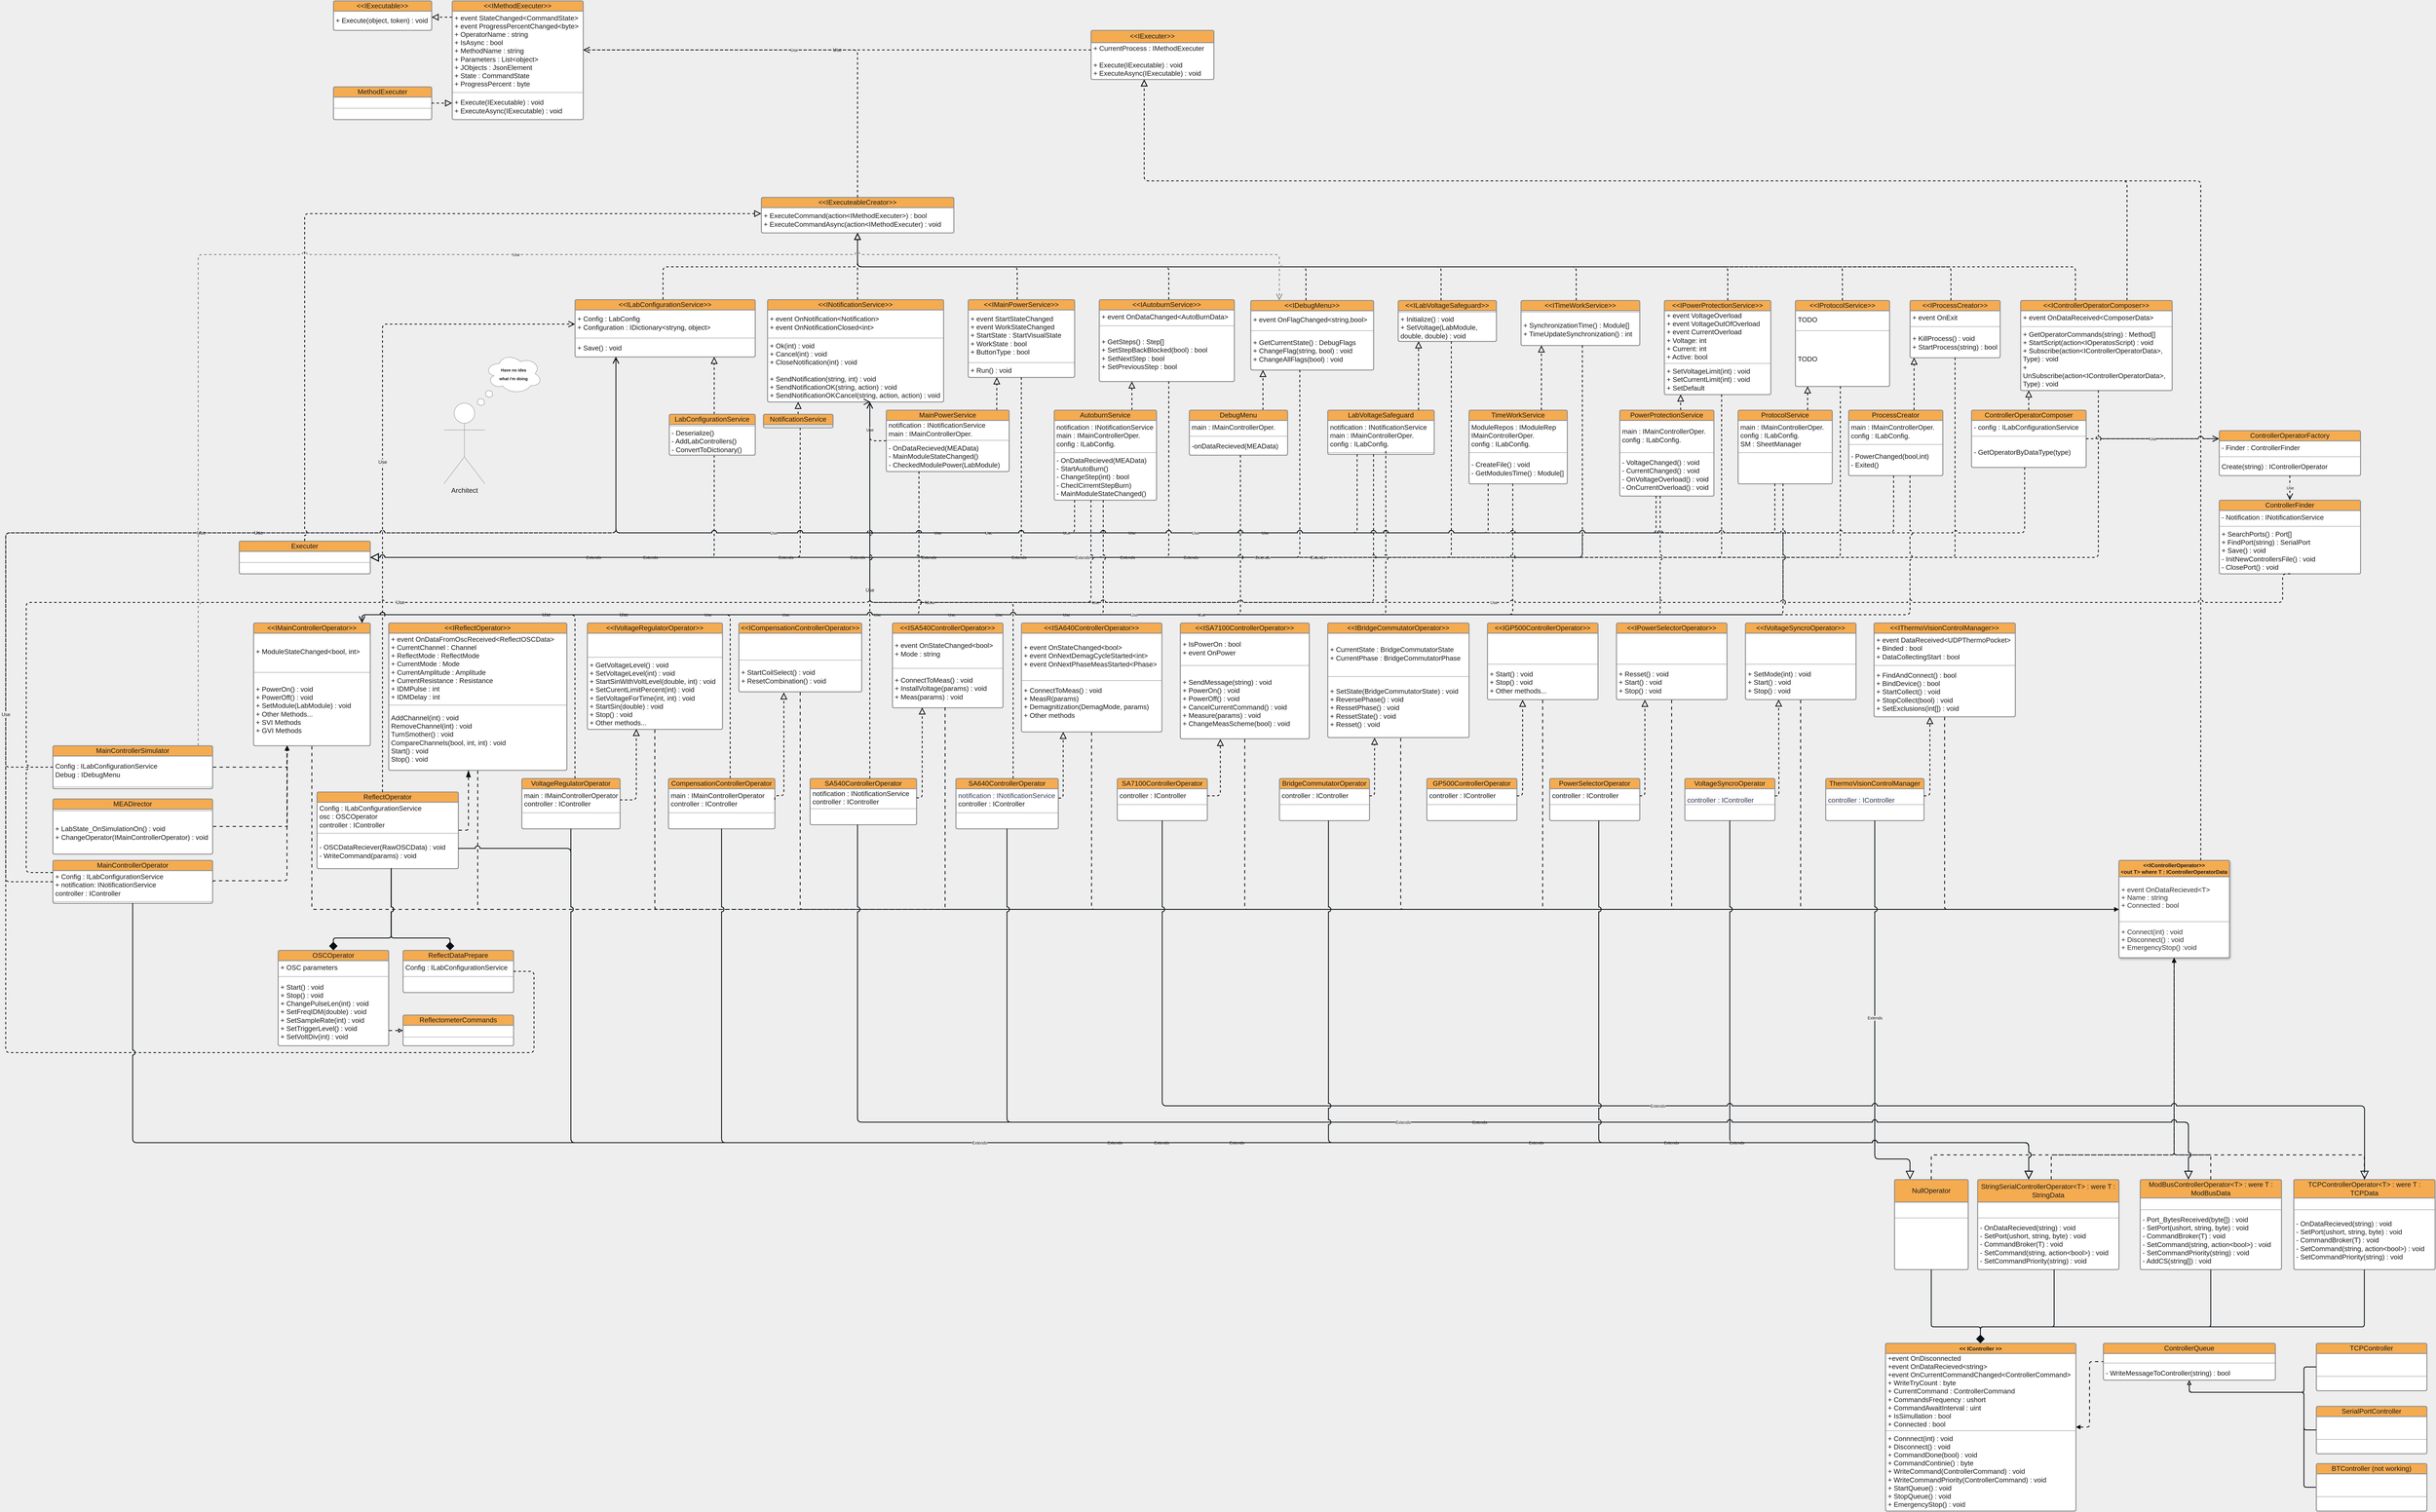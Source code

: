 <mxfile version="20.2.2" type="device" pages="2"><diagram id="pQFcIsiCx5e_zWUt_YaC" name="Page-1"><mxGraphModel dx="16472" dy="13870" grid="1" gridSize="10" guides="1" tooltips="1" connect="1" arrows="1" fold="1" page="1" pageScale="1" pageWidth="4681" pageHeight="3300" background="#EEEEEE" math="0" shadow="0"><root><mxCell id="0"/><mxCell id="1" parent="0"/><mxCell id="axa3WO0uPonIzerejqn9-313" value="Use" style="endArrow=open;endSize=12;dashed=1;html=1;rounded=1;shadow=0;fontSize=12;jumpStyle=arc;exitX=0.581;exitY=-0.002;exitDx=0;exitDy=0;edgeStyle=orthogonalEdgeStyle;exitPerimeter=0;jumpSize=10;strokeColor=#080F14;fontColor=#1A1A1A;labelBackgroundColor=#EEEEEE;strokeWidth=2;" parent="1" source="axa3WO0uPonIzerejqn9-271" target="axa3WO0uPonIzerejqn9-164" edge="1"><mxGeometry width="160" relative="1" as="geometry"><mxPoint x="-7300" y="-7786.38" as="sourcePoint"/><mxPoint x="-7800" y="-8166.38" as="targetPoint"/><Array as="points"><mxPoint x="-7301" y="-8110"/><mxPoint x="-8200" y="-8110"/></Array></mxGeometry></mxCell><mxCell id="axa3WO0uPonIzerejqn9-100" value="ControllerQueue" style="html=1;overflow=block;blockSpacing=1;swimlane;childLayout=stackLayout;horizontal=1;horizontalStack=0;resizeParent=1;resizeParentMax=0;resizeLast=0;collapsible=0;fontStyle=0;marginBottom=0;swimlaneFillColor=#ffffff;startSize=25;whiteSpace=wrap;fontSize=16.7;align=center;spacing=0;strokeOpacity=100;rounded=1;absoluteArcSize=1;arcSize=9;strokeWidth=2.3;fillColor=#F5AB50;strokeColor=#909090;fontColor=#1A1A1A;" parent="1" vertex="1"><mxGeometry x="-3948" y="-6330" width="420" height="90" as="geometry"/></mxCell><mxCell id="axa3WO0uPonIzerejqn9-101" value="" style="part=1;html=1;resizeHeight=0;strokeColor=none;fillColor=none;align=left;verticalAlign=middle;spacingLeft=4;spacingRight=4;overflow=hidden;rotatable=0;points=[[0,0.5],[1,0.5]];portConstraint=eastwest;swimlaneFillColor=#ffffff;strokeOpacity=100;whiteSpace=wrap;fontSize=13;fontColor=#1A1A1A;rounded=1;" parent="axa3WO0uPonIzerejqn9-100" vertex="1"><mxGeometry y="25" width="420" height="15" as="geometry"/></mxCell><mxCell id="axa3WO0uPonIzerejqn9-102" value="" style="line;strokeWidth=1;fillColor=none;align=left;verticalAlign=middle;spacingTop=-1;spacingLeft=3;spacingRight=3;rotatable=0;labelPosition=right;points=[];portConstraint=eastwest;strokeColor=#909090;fontColor=#1A1A1A;labelBackgroundColor=#EEEEEE;rounded=1;" parent="axa3WO0uPonIzerejqn9-100" vertex="1"><mxGeometry y="40" width="420" height="17" as="geometry"/></mxCell><mxCell id="axa3WO0uPonIzerejqn9-103" value="- WriteMessageToController(string) : bool" style="part=1;html=1;resizeHeight=0;strokeColor=none;fillColor=none;align=left;verticalAlign=middle;spacingLeft=4;spacingRight=4;overflow=hidden;rotatable=0;points=[[0,0.5],[1,0.5]];portConstraint=eastwest;swimlaneFillColor=#ffffff;strokeOpacity=100;whiteSpace=wrap;fontSize=16.7;fontColor=#1A1A1A;rounded=1;" parent="axa3WO0uPonIzerejqn9-100" vertex="1"><mxGeometry y="57" width="420" height="33" as="geometry"/></mxCell><UserObject label="" lucidchartObjectId="TTDl_23BSx.i" id="axa3WO0uPonIzerejqn9-104"><mxCell style="html=1;jettySize=18;whiteSpace=wrap;fontSize=13;strokeWidth=2;rounded=1;arcSize=12;edgeStyle=orthogonalEdgeStyle;startArrow=block;startFill=0;endArrow=none;exitX=0.5;exitY=1.009;exitPerimeter=0;strokeColor=#080F14;fontColor=#1A1A1A;labelBackgroundColor=#EEEEEE;jumpStyle=arc;jumpSize=10;" parent="1" source="axa3WO0uPonIzerejqn9-100" target="axa3WO0uPonIzerejqn9-105" edge="1"><mxGeometry width="100" height="100" relative="1" as="geometry"><Array as="points"><mxPoint x="-3738" y="-6210"/><mxPoint x="-3458" y="-6210"/><mxPoint x="-3458" y="-5978"/></Array></mxGeometry></mxCell></UserObject><mxCell id="axa3WO0uPonIzerejqn9-105" value="BTController (not working)" style="html=1;overflow=block;blockSpacing=1;swimlane;childLayout=stackLayout;horizontal=1;horizontalStack=0;resizeParent=1;resizeParentMax=0;resizeLast=0;collapsible=0;fontStyle=0;marginBottom=0;swimlaneFillColor=#ffffff;startSize=25;whiteSpace=wrap;fontSize=16.7;spacing=0;strokeOpacity=100;rounded=1;absoluteArcSize=1;arcSize=9;strokeWidth=2.3;fillColor=#F5AB50;strokeColor=#909090;fontColor=#1A1A1A;" parent="1" vertex="1"><mxGeometry x="-3428" y="-6036" width="270" height="116" as="geometry"/></mxCell><mxCell id="axa3WO0uPonIzerejqn9-106" value="" style="part=1;html=1;resizeHeight=0;strokeColor=none;fillColor=none;align=left;verticalAlign=middle;spacingLeft=4;spacingRight=4;overflow=hidden;rotatable=0;points=[[0,0.5],[1,0.5]];portConstraint=eastwest;swimlaneFillColor=#ffffff;strokeOpacity=100;whiteSpace=wrap;fontSize=13;fontColor=#1A1A1A;rounded=1;" parent="axa3WO0uPonIzerejqn9-105" vertex="1"><mxGeometry y="25" width="270" height="52" as="geometry"/></mxCell><mxCell id="axa3WO0uPonIzerejqn9-107" value="" style="line;strokeWidth=1;fillColor=none;align=left;verticalAlign=middle;spacingTop=-1;spacingLeft=3;spacingRight=3;rotatable=0;labelPosition=right;points=[];portConstraint=eastwest;strokeColor=#909090;fontColor=#1A1A1A;labelBackgroundColor=#EEEEEE;rounded=1;" parent="axa3WO0uPonIzerejqn9-105" vertex="1"><mxGeometry y="77" width="270" height="8" as="geometry"/></mxCell><mxCell id="axa3WO0uPonIzerejqn9-108" value="" style="part=1;html=1;resizeHeight=0;strokeColor=none;fillColor=none;align=left;verticalAlign=middle;spacingLeft=4;spacingRight=4;overflow=hidden;rotatable=0;points=[[0,0.5],[1,0.5]];portConstraint=eastwest;swimlaneFillColor=#ffffff;strokeOpacity=100;whiteSpace=wrap;fontSize=13;fontColor=#1A1A1A;rounded=1;" parent="axa3WO0uPonIzerejqn9-105" vertex="1"><mxGeometry y="85" width="270" height="31" as="geometry"/></mxCell><mxCell id="axa3WO0uPonIzerejqn9-109" value="SerialPortController" style="html=1;overflow=block;blockSpacing=1;swimlane;childLayout=stackLayout;horizontal=1;horizontalStack=0;resizeParent=1;resizeParentMax=0;resizeLast=0;collapsible=0;fontStyle=0;marginBottom=0;swimlaneFillColor=#ffffff;startSize=25;whiteSpace=wrap;fontSize=16.7;spacing=0;strokeOpacity=100;rounded=1;absoluteArcSize=1;arcSize=9;strokeWidth=2.3;fillColor=#F5AB50;strokeColor=#909090;fontColor=#1A1A1A;" parent="1" vertex="1"><mxGeometry x="-3428" y="-6176" width="270" height="116" as="geometry"/></mxCell><mxCell id="axa3WO0uPonIzerejqn9-110" value="" style="part=1;html=1;resizeHeight=0;strokeColor=none;fillColor=none;align=left;verticalAlign=middle;spacingLeft=4;spacingRight=4;overflow=hidden;rotatable=0;points=[[0,0.5],[1,0.5]];portConstraint=eastwest;swimlaneFillColor=#ffffff;strokeOpacity=100;whiteSpace=wrap;fontSize=13;fontColor=#1A1A1A;rounded=1;" parent="axa3WO0uPonIzerejqn9-109" vertex="1"><mxGeometry y="25" width="270" height="52" as="geometry"/></mxCell><mxCell id="axa3WO0uPonIzerejqn9-111" value="" style="line;strokeWidth=1;fillColor=none;align=left;verticalAlign=middle;spacingTop=-1;spacingLeft=3;spacingRight=3;rotatable=0;labelPosition=right;points=[];portConstraint=eastwest;strokeColor=#909090;fontColor=#1A1A1A;labelBackgroundColor=#EEEEEE;rounded=1;" parent="axa3WO0uPonIzerejqn9-109" vertex="1"><mxGeometry y="77" width="270" height="8" as="geometry"/></mxCell><mxCell id="axa3WO0uPonIzerejqn9-112" value="" style="part=1;html=1;resizeHeight=0;strokeColor=none;fillColor=none;align=left;verticalAlign=middle;spacingLeft=4;spacingRight=4;overflow=hidden;rotatable=0;points=[[0,0.5],[1,0.5]];portConstraint=eastwest;swimlaneFillColor=#ffffff;strokeOpacity=100;whiteSpace=wrap;fontSize=13;fontColor=#1A1A1A;rounded=1;" parent="axa3WO0uPonIzerejqn9-109" vertex="1"><mxGeometry y="85" width="270" height="31" as="geometry"/></mxCell><mxCell id="axa3WO0uPonIzerejqn9-113" value="TCPController" style="html=1;overflow=block;blockSpacing=1;swimlane;childLayout=stackLayout;horizontal=1;horizontalStack=0;resizeParent=1;resizeParentMax=0;resizeLast=0;collapsible=0;fontStyle=0;marginBottom=0;swimlaneFillColor=#ffffff;startSize=25;whiteSpace=wrap;fontSize=16.7;spacing=0;strokeOpacity=100;rounded=1;absoluteArcSize=1;arcSize=9;strokeWidth=2.3;fillColor=#F5AB50;strokeColor=#909090;fontColor=#1A1A1A;" parent="1" vertex="1"><mxGeometry x="-3428" y="-6330" width="270" height="116" as="geometry"/></mxCell><mxCell id="axa3WO0uPonIzerejqn9-114" value="" style="part=1;html=1;resizeHeight=0;strokeColor=none;fillColor=none;align=left;verticalAlign=middle;spacingLeft=4;spacingRight=4;overflow=hidden;rotatable=0;points=[[0,0.5],[1,0.5]];portConstraint=eastwest;swimlaneFillColor=#ffffff;strokeOpacity=100;whiteSpace=wrap;fontSize=13;fontColor=#1A1A1A;rounded=1;" parent="axa3WO0uPonIzerejqn9-113" vertex="1"><mxGeometry y="25" width="270" height="52" as="geometry"/></mxCell><mxCell id="axa3WO0uPonIzerejqn9-115" value="" style="line;strokeWidth=1;fillColor=none;align=left;verticalAlign=middle;spacingTop=-1;spacingLeft=3;spacingRight=3;rotatable=0;labelPosition=right;points=[];portConstraint=eastwest;strokeColor=#909090;fontColor=#1A1A1A;labelBackgroundColor=#EEEEEE;rounded=1;" parent="axa3WO0uPonIzerejqn9-113" vertex="1"><mxGeometry y="77" width="270" height="8" as="geometry"/></mxCell><mxCell id="axa3WO0uPonIzerejqn9-116" value="" style="part=1;html=1;resizeHeight=0;strokeColor=none;fillColor=none;align=left;verticalAlign=middle;spacingLeft=4;spacingRight=4;overflow=hidden;rotatable=0;points=[[0,0.5],[1,0.5]];portConstraint=eastwest;swimlaneFillColor=#ffffff;strokeOpacity=100;whiteSpace=wrap;fontSize=13;fontColor=#1A1A1A;rounded=1;" parent="axa3WO0uPonIzerejqn9-113" vertex="1"><mxGeometry y="85" width="270" height="31" as="geometry"/></mxCell><UserObject label="" lucidchartObjectId="w5DlfQWtakrk" id="axa3WO0uPonIzerejqn9-117"><mxCell style="html=1;jettySize=18;whiteSpace=wrap;fontSize=13;strokeWidth=2;rounded=1;arcSize=12;edgeStyle=orthogonalEdgeStyle;startArrow=block;startFill=0;endArrow=none;exitX=0.5;exitY=1.009;exitPerimeter=0;strokeColor=#080F14;fontColor=#1A1A1A;labelBackgroundColor=#EEEEEE;jumpStyle=arc;jumpSize=10;" parent="1" source="axa3WO0uPonIzerejqn9-100" target="axa3WO0uPonIzerejqn9-109" edge="1"><mxGeometry width="100" height="100" relative="1" as="geometry"><Array as="points"><mxPoint x="-3738" y="-6210"/><mxPoint x="-3458" y="-6210"/><mxPoint x="-3458" y="-6118"/></Array></mxGeometry></mxCell></UserObject><UserObject label="" lucidchartObjectId="B5Dl73ol8CUn" id="axa3WO0uPonIzerejqn9-118"><mxCell style="html=1;jettySize=18;whiteSpace=wrap;fontSize=13;strokeWidth=2;rounded=1;arcSize=12;edgeStyle=orthogonalEdgeStyle;startArrow=block;startFill=0;endArrow=none;exitX=0.5;exitY=1.009;exitPerimeter=0;strokeColor=#080F14;fontColor=#1A1A1A;labelBackgroundColor=#EEEEEE;jumpStyle=arc;jumpSize=10;" parent="1" source="axa3WO0uPonIzerejqn9-100" target="axa3WO0uPonIzerejqn9-113" edge="1"><mxGeometry width="100" height="100" relative="1" as="geometry"><Array as="points"><mxPoint x="-3738" y="-6210"/><mxPoint x="-3458" y="-6210"/><mxPoint x="-3458" y="-6272"/></Array></mxGeometry></mxCell></UserObject><UserObject label="" lucidchartObjectId="fXPlOiYRT7rG" id="axa3WO0uPonIzerejqn9-119"><mxCell style="html=1;jettySize=18;whiteSpace=wrap;fontSize=13;dashed=1;fixDash=1;dashPattern=8 8;strokeWidth=2;rounded=1;arcSize=12;edgeStyle=orthogonalEdgeStyle;startArrow=block;startFill=1;endArrow=none;strokeColor=#080F14;fontColor=#1A1A1A;labelBackgroundColor=#EEEEEE;jumpStyle=arc;jumpSize=10;" parent="1" source="axa3WO0uPonIzerejqn9-120" target="axa3WO0uPonIzerejqn9-100" edge="1"><mxGeometry width="100" height="100" relative="1" as="geometry"><Array as="points"/></mxGeometry></mxCell></UserObject><mxCell id="axa3WO0uPonIzerejqn9-120" value="&amp;lt;&amp;lt; IController &amp;gt;&amp;gt; &#10; " style="html=1;overflow=block;blockSpacing=1;swimlane;childLayout=stackLayout;horizontal=1;horizontalStack=0;resizeParent=1;resizeParentMax=0;resizeLast=0;collapsible=0;marginBottom=0;swimlaneFillColor=#ffffff;startSize=25;whiteSpace=wrap;fontSize=13;fontStyle=1;align=center;spacing=0;strokeOpacity=100;rounded=1;absoluteArcSize=1;arcSize=9;strokeWidth=2.3;fillColor=#F5AB50;strokeColor=#909090;fontColor=#1A1A1A;" parent="1" vertex="1"><mxGeometry x="-4480" y="-6330" width="465" height="410" as="geometry"/></mxCell><mxCell id="axa3WO0uPonIzerejqn9-121" value="+event OnDisconnected&#10;+event OnDataRecieved&amp;lt;string&amp;gt;&#10;+event OnCurrentCommandChanged&amp;lt;ControllerCommand&amp;gt;&#10;+ WriteTryCount : byte&#10;+ CurrentCommand : ControllerCommand&#10;+ CommandsFrequency : ushort&#10;+ CommandAwaitInterval : uint&#10;+ IsSimullation : bool&#10;+ Connected : bool" style="part=1;html=1;resizeHeight=0;strokeColor=none;fillColor=none;align=left;verticalAlign=middle;spacingLeft=4;spacingRight=4;overflow=hidden;rotatable=0;points=[[0,0.5],[1,0.5]];portConstraint=eastwest;swimlaneFillColor=#ffffff;strokeOpacity=100;whiteSpace=wrap;fontSize=16.7;fontColor=#1A1A1A;rounded=1;" parent="axa3WO0uPonIzerejqn9-120" vertex="1"><mxGeometry y="25" width="465" height="185" as="geometry"/></mxCell><mxCell id="axa3WO0uPonIzerejqn9-122" value="" style="line;strokeWidth=1;fillColor=none;align=left;verticalAlign=middle;spacingTop=-1;spacingLeft=3;spacingRight=3;rotatable=0;labelPosition=right;points=[];portConstraint=eastwest;strokeColor=#909090;fontColor=#1A1A1A;labelBackgroundColor=#EEEEEE;rounded=1;" parent="axa3WO0uPonIzerejqn9-120" vertex="1"><mxGeometry y="210" width="465" height="8" as="geometry"/></mxCell><mxCell id="axa3WO0uPonIzerejqn9-123" value="+ Connnect(int) : void&#10;+ Disconnect() : void&#10;+ CommandDone(bool) : void&#10;+ CommandContinie() : byte&#10;+ WriteCommand(ControllerCommand) : void&#10;+ WriteCommandPriority(ControllerCommand) : void&#10;+ StartQueue() : void&#10;+ StopQueue() : void&#10;+ EmergencyStop() : void" style="part=1;html=1;resizeHeight=0;strokeColor=none;fillColor=none;align=left;verticalAlign=middle;spacingLeft=4;spacingRight=4;overflow=hidden;rotatable=0;points=[[0,0.5],[1,0.5]];portConstraint=eastwest;swimlaneFillColor=#ffffff;strokeOpacity=100;whiteSpace=wrap;fontSize=16.7;fontColor=#1A1A1A;rounded=1;" parent="axa3WO0uPonIzerejqn9-120" vertex="1"><mxGeometry y="218" width="465" height="192" as="geometry"/></mxCell><mxCell id="axa3WO0uPonIzerejqn9-124" value="TCPControllerOperator&amp;lt;T&amp;gt; : were T : TCPData" style="html=1;overflow=block;blockSpacing=1;swimlane;childLayout=stackLayout;horizontal=1;horizontalStack=0;resizeParent=1;resizeParentMax=0;resizeLast=0;collapsible=0;fontStyle=0;marginBottom=0;swimlaneFillColor=#ffffff;startSize=45;whiteSpace=wrap;fontSize=16.7;align=center;spacing=0;strokeOpacity=100;rounded=1;absoluteArcSize=1;arcSize=9;strokeWidth=2.3;fillColor=#F5AB50;strokeColor=#909090;fontColor=#1A1A1A;" parent="1" vertex="1"><mxGeometry x="-3483" y="-6730" width="345" height="220" as="geometry"/></mxCell><mxCell id="axa3WO0uPonIzerejqn9-125" value="" style="part=1;html=1;resizeHeight=0;strokeColor=none;fillColor=none;align=left;verticalAlign=middle;spacingLeft=4;spacingRight=4;overflow=hidden;rotatable=0;points=[[0,0.5],[1,0.5]];portConstraint=eastwest;swimlaneFillColor=#ffffff;strokeOpacity=100;whiteSpace=wrap;fontSize=13;fontColor=#1A1A1A;rounded=1;" parent="axa3WO0uPonIzerejqn9-124" vertex="1"><mxGeometry y="45" width="345" height="25" as="geometry"/></mxCell><mxCell id="axa3WO0uPonIzerejqn9-126" value="" style="line;strokeWidth=1;fillColor=none;align=left;verticalAlign=middle;spacingTop=-1;spacingLeft=3;spacingRight=3;rotatable=0;labelPosition=right;points=[];portConstraint=eastwest;strokeColor=#909090;fontColor=#1A1A1A;labelBackgroundColor=#EEEEEE;rounded=1;" parent="axa3WO0uPonIzerejqn9-124" vertex="1"><mxGeometry y="70" width="345" height="8" as="geometry"/></mxCell><mxCell id="axa3WO0uPonIzerejqn9-127" value="- OnDataRecieved(string) : void&#10;- SetPort(ushort, string, byte) : void&#10;- CommandBroker(T) : void&#10;- SetCommand(string, action&amp;lt;bool&amp;gt;) : void&#10;- SetCommandPriority(string) : void" style="part=1;html=1;resizeHeight=0;strokeColor=none;fillColor=none;align=left;verticalAlign=middle;spacingLeft=4;spacingRight=4;overflow=hidden;rotatable=0;points=[[0,0.5],[1,0.5]];portConstraint=eastwest;swimlaneFillColor=#ffffff;strokeOpacity=100;whiteSpace=wrap;fontSize=16.7;fontColor=#1A1A1A;rounded=1;" parent="axa3WO0uPonIzerejqn9-124" vertex="1"><mxGeometry y="78" width="345" height="142" as="geometry"/></mxCell><mxCell id="axa3WO0uPonIzerejqn9-128" value="&amp;lt;&amp;lt;IControllerOperator&amp;gt;&amp;gt; &#10; &amp;lt;out T&amp;gt; where T : IControllerOperatorData" style="html=1;overflow=block;blockSpacing=1;swimlane;childLayout=stackLayout;horizontal=1;horizontalStack=0;resizeParent=1;resizeParentMax=0;resizeLast=0;collapsible=0;marginBottom=0;swimlaneFillColor=#ffffff;startSize=40;whiteSpace=wrap;fontSize=13;fontStyle=1;spacing=0;strokeOpacity=100;rounded=1;absoluteArcSize=1;arcSize=9;strokeWidth=2.3;shadow=1;glass=0;fillColor=#F5AB50;strokeColor=#909090;fontColor=#1A1A1A;" parent="1" vertex="1"><mxGeometry x="-3910" y="-7510" width="270" height="238" as="geometry"/></mxCell><mxCell id="axa3WO0uPonIzerejqn9-129" value="&lt;div style=&quot;display: flex; justify-content: flex-start; text-align: left; align-items: baseline; font-size: 0; line-height: 1.25;margin-top: -2px;&quot;&gt;&lt;span&gt;&lt;span style=&quot;font-size:16.7px;color:#333333;&quot;&gt;+ event OnDataRecieved&amp;lt;T&amp;gt;&#10;&lt;/span&gt;&lt;/span&gt;&lt;/div&gt;&lt;div style=&quot;display: flex; justify-content: flex-start; text-align: left; align-items: baseline; font-size: 0; line-height: 1.25;margin-top: -2px;&quot;&gt;&lt;span&gt;&lt;span style=&quot;font-size:16.7px;color:#333333;&quot;&gt;+ Name : string&#10;&lt;/span&gt;&lt;/span&gt;&lt;/div&gt;&lt;div style=&quot;display: flex; justify-content: flex-start; text-align: left; align-items: baseline; font-size: 0; line-height: 1.25;margin-top: -2px;&quot;&gt;&lt;span&gt;&lt;span style=&quot;font-size:16.7px;color:#333333;&quot;&gt;+ Connected : bool&lt;/span&gt;&lt;/span&gt;&lt;/div&gt;" style="part=1;html=1;resizeHeight=0;strokeColor=none;fillColor=none;verticalAlign=middle;spacingLeft=4;spacingRight=4;overflow=hidden;rotatable=0;points=[[0,0.5],[1,0.5]];portConstraint=eastwest;swimlaneFillColor=#ffffff;strokeOpacity=100;whiteSpace=wrap;fontSize=16.7;align=left;fontColor=#1A1A1A;rounded=1;" parent="axa3WO0uPonIzerejqn9-128" vertex="1"><mxGeometry y="40" width="270" height="106" as="geometry"/></mxCell><mxCell id="axa3WO0uPonIzerejqn9-130" value="" style="line;strokeWidth=1;fillColor=none;align=left;verticalAlign=middle;spacingTop=-1;spacingLeft=3;spacingRight=3;rotatable=0;labelPosition=right;points=[];portConstraint=eastwest;strokeColor=#909090;fontColor=#1A1A1A;labelBackgroundColor=#EEEEEE;rounded=1;" parent="axa3WO0uPonIzerejqn9-128" vertex="1"><mxGeometry y="146" width="270" height="8" as="geometry"/></mxCell><mxCell id="axa3WO0uPonIzerejqn9-131" value="&lt;div style=&quot;display: flex; justify-content: flex-start; text-align: left; align-items: baseline; font-size: 0; line-height: 1.25;margin-top: -2px;&quot;&gt;&lt;span&gt;&lt;span style=&quot;font-size:16.7px;color:#333333;&quot;&gt;+ Connect(int) : void&#10;&lt;/span&gt;&lt;/span&gt;&lt;/div&gt;&lt;div style=&quot;display: flex; justify-content: flex-start; text-align: left; align-items: baseline; font-size: 0; line-height: 1.25;margin-top: -2px;&quot;&gt;&lt;span&gt;&lt;span style=&quot;font-size:16.7px;color:#333333;&quot;&gt;+ Disconnect() : void&#10;&lt;/span&gt;&lt;/span&gt;&lt;/div&gt;&lt;div style=&quot;display: flex; justify-content: flex-start; text-align: left; align-items: baseline; font-size: 0; line-height: 1.25;margin-top: -2px;&quot;&gt;&lt;span&gt;&lt;span style=&quot;font-size:16.7px;color:#333333;&quot;&gt;+ EmergencyStop() :void&lt;/span&gt;&lt;/span&gt;&lt;/div&gt;" style="part=1;resizeHeight=0;strokeColor=none;fillColor=none;align=left;verticalAlign=middle;spacingLeft=4;spacingRight=4;rotatable=0;points=[[0,0.5],[1,0.5]];portConstraint=eastwest;swimlaneFillColor=#ffffff;strokeOpacity=100;whiteSpace=wrap;overflow=block;blockSpacing=1;html=1;fontSize=13;fontColor=#1A1A1A;rounded=1;" parent="axa3WO0uPonIzerejqn9-128" vertex="1"><mxGeometry y="154" width="270" height="84" as="geometry"/></mxCell><UserObject label="" lucidchartObjectId="XdQlxpajaMC5" id="axa3WO0uPonIzerejqn9-132"><mxCell style="html=1;jettySize=18;whiteSpace=wrap;fontSize=13;dashed=1;fixDash=1;dashPattern=8 8;strokeWidth=2;rounded=1;arcSize=12;edgeStyle=orthogonalEdgeStyle;startArrow=none;endArrow=block;endFill=1;jumpStyle=arc;jumpSize=10;strokeColor=#080F14;fontColor=#1A1A1A;labelBackgroundColor=#EEEEEE;" parent="1" source="axa3WO0uPonIzerejqn9-124" target="axa3WO0uPonIzerejqn9-128" edge="1"><mxGeometry width="100" height="100" relative="1" as="geometry"><Array as="points"><mxPoint x="-3310" y="-6790"/><mxPoint x="-3775" y="-6790"/></Array></mxGeometry></mxCell></UserObject><UserObject label="" lucidchartObjectId="~eQlbNyMqIgG" id="axa3WO0uPonIzerejqn9-133"><mxCell style="html=1;jettySize=18;whiteSpace=wrap;fontSize=13;strokeWidth=2;rounded=1;arcSize=12;edgeStyle=orthogonalEdgeStyle;startArrow=none;endArrow=diamond;endFill=1;endSize=16;startSize=16;startFill=0;strokeColor=#080F14;fontColor=#1A1A1A;labelBackgroundColor=#EEEEEE;jumpStyle=arc;jumpSize=10;" parent="1" source="axa3WO0uPonIzerejqn9-124" target="axa3WO0uPonIzerejqn9-120" edge="1"><mxGeometry width="100" height="100" relative="1" as="geometry"><Array as="points"><mxPoint x="-3310" y="-6370"/><mxPoint x="-4248" y="-6370"/></Array></mxGeometry></mxCell></UserObject><mxCell id="axa3WO0uPonIzerejqn9-134" value="StringSerialControllerOperator&amp;lt;T&amp;gt; : were T : StringData" style="html=1;overflow=block;blockSpacing=1;swimlane;childLayout=stackLayout;horizontal=1;horizontalStack=0;resizeParent=1;resizeParentMax=0;resizeLast=0;collapsible=0;fontStyle=0;marginBottom=0;swimlaneFillColor=#ffffff;startSize=55;whiteSpace=wrap;fontSize=16.7;align=center;spacing=0;strokeOpacity=100;rounded=1;absoluteArcSize=1;arcSize=9;strokeWidth=2.3;fillColor=#F5AB50;strokeColor=#909090;fontColor=#1A1A1A;" parent="1" vertex="1"><mxGeometry x="-4255" y="-6730" width="345" height="220" as="geometry"/></mxCell><mxCell id="axa3WO0uPonIzerejqn9-135" value="" style="part=1;html=1;resizeHeight=0;strokeColor=none;fillColor=none;align=left;verticalAlign=middle;spacingLeft=4;spacingRight=4;overflow=hidden;rotatable=0;points=[[0,0.5],[1,0.5]];portConstraint=eastwest;swimlaneFillColor=#ffffff;strokeOpacity=100;whiteSpace=wrap;fontSize=13;fontColor=#1A1A1A;rounded=1;" parent="axa3WO0uPonIzerejqn9-134" vertex="1"><mxGeometry y="55" width="345" height="35" as="geometry"/></mxCell><mxCell id="axa3WO0uPonIzerejqn9-136" value="" style="line;strokeWidth=1;fillColor=none;align=left;verticalAlign=middle;spacingTop=-1;spacingLeft=3;spacingRight=3;rotatable=0;labelPosition=right;points=[];portConstraint=eastwest;strokeColor=#909090;fontColor=#1A1A1A;labelBackgroundColor=#EEEEEE;rounded=1;" parent="axa3WO0uPonIzerejqn9-134" vertex="1"><mxGeometry y="90" width="345" height="8" as="geometry"/></mxCell><mxCell id="axa3WO0uPonIzerejqn9-137" value="- OnDataRecieved(string) : void&#10;- SetPort(ushort, string, byte) : void&#10;- CommandBroker(T) : void&#10;- SetCommand(string, action&amp;lt;bool&amp;gt;) : void&#10;- SetCommandPriority(string) : void" style="part=1;html=1;resizeHeight=0;strokeColor=none;fillColor=none;align=left;verticalAlign=middle;spacingLeft=4;spacingRight=4;overflow=hidden;rotatable=0;points=[[0,0.5],[1,0.5]];portConstraint=eastwest;swimlaneFillColor=#ffffff;strokeOpacity=100;whiteSpace=wrap;fontSize=16.7;fontColor=#1A1A1A;rounded=1;" parent="axa3WO0uPonIzerejqn9-134" vertex="1"><mxGeometry y="98" width="345" height="122" as="geometry"/></mxCell><mxCell id="axa3WO0uPonIzerejqn9-138" value="ModBusControllerOperator&amp;lt;T&amp;gt; : were T : ModBusData" style="html=1;overflow=block;blockSpacing=1;swimlane;childLayout=stackLayout;horizontal=1;horizontalStack=0;resizeParent=1;resizeParentMax=0;resizeLast=0;collapsible=0;fontStyle=0;marginBottom=0;swimlaneFillColor=#ffffff;startSize=45;whiteSpace=wrap;fontSize=16.7;align=center;spacing=0;strokeOpacity=100;rounded=1;absoluteArcSize=1;arcSize=9;strokeWidth=2.3;fillColor=#F5AB50;strokeColor=#909090;fontColor=#1A1A1A;" parent="1" vertex="1"><mxGeometry x="-3858" y="-6730" width="345" height="220" as="geometry"/></mxCell><mxCell id="axa3WO0uPonIzerejqn9-139" value="" style="part=1;html=1;resizeHeight=0;strokeColor=none;fillColor=none;align=left;verticalAlign=middle;spacingLeft=4;spacingRight=4;overflow=hidden;rotatable=0;points=[[0,0.5],[1,0.5]];portConstraint=eastwest;swimlaneFillColor=#ffffff;strokeOpacity=100;whiteSpace=wrap;fontSize=13;fontColor=#1A1A1A;rounded=1;" parent="axa3WO0uPonIzerejqn9-138" vertex="1"><mxGeometry y="45" width="345" height="25" as="geometry"/></mxCell><mxCell id="axa3WO0uPonIzerejqn9-140" value="" style="line;strokeWidth=1;fillColor=none;align=left;verticalAlign=middle;spacingTop=-1;spacingLeft=3;spacingRight=3;rotatable=0;labelPosition=right;points=[];portConstraint=eastwest;strokeColor=#909090;fontColor=#1A1A1A;labelBackgroundColor=#EEEEEE;rounded=1;" parent="axa3WO0uPonIzerejqn9-138" vertex="1"><mxGeometry y="70" width="345" height="8" as="geometry"/></mxCell><mxCell id="axa3WO0uPonIzerejqn9-141" value="- Port_BytesReceived(byte[]) : void&#10;- SetPort(ushort, string, byte) : void&#10;- CommandBroker(T) : void&#10;- SetCommand(string, action&amp;lt;bool&amp;gt;) : void&#10;- SetCommandPriority(string) : void&#10;- AddCS(string[]) : void" style="part=1;html=1;resizeHeight=0;strokeColor=none;fillColor=none;align=left;verticalAlign=middle;spacingLeft=4;spacingRight=4;overflow=hidden;rotatable=0;points=[[0,0.5],[1,0.5]];portConstraint=eastwest;swimlaneFillColor=#ffffff;strokeOpacity=100;whiteSpace=wrap;fontSize=16.7;fontColor=#1A1A1A;rounded=1;" parent="axa3WO0uPonIzerejqn9-138" vertex="1"><mxGeometry y="78" width="345" height="142" as="geometry"/></mxCell><UserObject label="" lucidchartObjectId="LmQlAzdlihS8" id="axa3WO0uPonIzerejqn9-142"><mxCell style="html=1;jettySize=18;whiteSpace=wrap;fontSize=13;dashed=1;fixDash=1;dashPattern=8 8;strokeWidth=2;rounded=1;arcSize=12;edgeStyle=orthogonalEdgeStyle;startArrow=none;endArrow=block;endFill=1;jumpStyle=arc;jumpSize=10;strokeColor=#080F14;fontColor=#1A1A1A;labelBackgroundColor=#EEEEEE;" parent="1" source="axa3WO0uPonIzerejqn9-138" target="axa3WO0uPonIzerejqn9-128" edge="1"><mxGeometry width="100" height="100" relative="1" as="geometry"><Array as="points"><mxPoint x="-3685" y="-6790"/><mxPoint x="-3775" y="-6790"/></Array></mxGeometry></mxCell></UserObject><UserObject label="" lucidchartObjectId="PmQlczSmniJ6" id="axa3WO0uPonIzerejqn9-143"><mxCell style="html=1;jettySize=18;whiteSpace=wrap;fontSize=13;dashed=1;fixDash=1;dashPattern=8 8;strokeWidth=2;rounded=1;arcSize=12;edgeStyle=orthogonalEdgeStyle;startArrow=none;endArrow=block;endFill=1;entryX=0.5;entryY=1.005;entryPerimeter=0;jumpStyle=arc;jumpSize=10;strokeColor=#080F14;fontColor=#1A1A1A;labelBackgroundColor=#EEEEEE;" parent="1" source="axa3WO0uPonIzerejqn9-134" target="axa3WO0uPonIzerejqn9-128" edge="1"><mxGeometry width="100" height="100" relative="1" as="geometry"><Array as="points"><mxPoint x="-4075" y="-6790"/><mxPoint x="-3775" y="-6790"/></Array></mxGeometry></mxCell></UserObject><UserObject label="" lucidchartObjectId="YnQlvwKr970d" id="axa3WO0uPonIzerejqn9-145"><mxCell style="html=1;jettySize=18;whiteSpace=wrap;fontSize=13;strokeWidth=2;rounded=1;arcSize=12;edgeStyle=orthogonalEdgeStyle;startArrow=none;endArrow=diamond;endFill=1;endSize=16;startFill=0;startSize=16;strokeColor=#080F14;fontColor=#1A1A1A;labelBackgroundColor=#EEEEEE;jumpStyle=arc;jumpSize=10;" parent="1" source="axa3WO0uPonIzerejqn9-138" target="axa3WO0uPonIzerejqn9-120" edge="1"><mxGeometry width="100" height="100" relative="1" as="geometry"><Array as="points"><mxPoint x="-3686" y="-6370"/><mxPoint x="-4248" y="-6370"/></Array></mxGeometry></mxCell></UserObject><mxCell id="axa3WO0uPonIzerejqn9-146" value="NullOperator" style="html=1;overflow=block;blockSpacing=1;swimlane;childLayout=stackLayout;horizontal=1;horizontalStack=0;resizeParent=1;resizeParentMax=0;resizeLast=0;collapsible=0;fontStyle=0;marginBottom=0;swimlaneFillColor=#ffffff;startSize=55;whiteSpace=wrap;fontSize=16.7;align=center;spacing=0;strokeOpacity=100;rounded=1;absoluteArcSize=1;arcSize=9;strokeWidth=2.3;fillColor=#F5AB50;strokeColor=#909090;fontColor=#1A1A1A;" parent="1" vertex="1"><mxGeometry x="-4458" y="-6730" width="180" height="220" as="geometry"/></mxCell><mxCell id="axa3WO0uPonIzerejqn9-147" value="" style="part=1;html=1;resizeHeight=0;strokeColor=none;fillColor=none;align=left;verticalAlign=middle;spacingLeft=4;spacingRight=4;overflow=hidden;rotatable=0;points=[[0,0.5],[1,0.5]];portConstraint=eastwest;swimlaneFillColor=#ffffff;strokeOpacity=100;whiteSpace=wrap;fontSize=13;fontColor=#1A1A1A;rounded=1;" parent="axa3WO0uPonIzerejqn9-146" vertex="1"><mxGeometry y="55" width="180" height="35" as="geometry"/></mxCell><mxCell id="axa3WO0uPonIzerejqn9-148" value="" style="line;strokeWidth=1;fillColor=none;align=left;verticalAlign=middle;spacingTop=-1;spacingLeft=3;spacingRight=3;rotatable=0;labelPosition=right;points=[];portConstraint=eastwest;strokeColor=#909090;fontColor=#1A1A1A;labelBackgroundColor=#EEEEEE;rounded=1;" parent="axa3WO0uPonIzerejqn9-146" vertex="1"><mxGeometry y="90" width="180" height="8" as="geometry"/></mxCell><mxCell id="axa3WO0uPonIzerejqn9-149" value="" style="part=1;html=1;resizeHeight=0;strokeColor=none;fillColor=none;align=left;verticalAlign=middle;spacingLeft=4;spacingRight=4;overflow=hidden;rotatable=0;points=[[0,0.5],[1,0.5]];portConstraint=eastwest;swimlaneFillColor=#ffffff;strokeOpacity=100;whiteSpace=wrap;fontSize=13;fontColor=#1A1A1A;rounded=1;" parent="axa3WO0uPonIzerejqn9-146" vertex="1"><mxGeometry y="98" width="180" height="122" as="geometry"/></mxCell><UserObject label="" lucidchartObjectId="spQlXsCU081l" id="axa3WO0uPonIzerejqn9-150"><mxCell style="html=1;jettySize=18;whiteSpace=wrap;fontSize=13;dashed=1;fixDash=1;dashPattern=8 8;strokeWidth=2;rounded=1;arcSize=12;edgeStyle=orthogonalEdgeStyle;startArrow=none;endArrow=block;endFill=1;entryX=0.5;entryY=1.005;entryPerimeter=0;jumpStyle=arc;jumpSize=10;strokeColor=#080F14;fontColor=#1A1A1A;labelBackgroundColor=#EEEEEE;" parent="1" source="axa3WO0uPonIzerejqn9-146" target="axa3WO0uPonIzerejqn9-128" edge="1"><mxGeometry width="100" height="100" relative="1" as="geometry"><Array as="points"><mxPoint x="-4368" y="-6790"/><mxPoint x="-3775" y="-6790"/></Array></mxGeometry></mxCell></UserObject><UserObject label="" lucidchartObjectId="upQlhWQSkZB8" id="axa3WO0uPonIzerejqn9-151"><mxCell style="html=1;jettySize=18;whiteSpace=wrap;fontSize=13;strokeWidth=2;rounded=1;arcSize=12;edgeStyle=orthogonalEdgeStyle;startArrow=none;endArrow=diamond;endFill=1;endSize=16;startFill=0;startSize=16;strokeColor=#080F14;fontColor=#1A1A1A;labelBackgroundColor=#EEEEEE;jumpStyle=arc;jumpSize=10;" parent="1" source="axa3WO0uPonIzerejqn9-146" target="axa3WO0uPonIzerejqn9-120" edge="1"><mxGeometry width="100" height="100" relative="1" as="geometry"><Array as="points"><mxPoint x="-4368" y="-6370"/><mxPoint x="-4248" y="-6370"/></Array></mxGeometry></mxCell></UserObject><mxCell id="axa3WO0uPonIzerejqn9-152" value="MEADirector" style="html=1;overflow=block;blockSpacing=1;swimlane;childLayout=stackLayout;horizontal=1;horizontalStack=0;resizeParent=1;resizeParentMax=0;resizeLast=0;collapsible=0;fontStyle=0;marginBottom=0;swimlaneFillColor=#ffffff;startSize=25;whiteSpace=wrap;fontSize=16.7;align=center;spacing=0;strokeOpacity=100;rounded=1;absoluteArcSize=1;arcSize=9;strokeWidth=2.3;fillColor=#F5AB50;strokeColor=#909090;fontColor=#1A1A1A;" parent="1" vertex="1"><mxGeometry x="-8955" y="-7660" width="390" height="134.75" as="geometry"/></mxCell><mxCell id="axa3WO0uPonIzerejqn9-154" value="" style="line;strokeWidth=1;fillColor=none;align=left;verticalAlign=middle;spacingTop=-1;spacingLeft=3;spacingRight=3;rotatable=0;labelPosition=right;points=[];portConstraint=eastwest;strokeColor=#909090;fontColor=#1A1A1A;labelBackgroundColor=#EEEEEE;rounded=1;" parent="axa3WO0uPonIzerejqn9-152" vertex="1"><mxGeometry y="25" width="390" height="8" as="geometry"/></mxCell><mxCell id="axa3WO0uPonIzerejqn9-155" value="&lt;font style=&quot;font-size: 16.7px;&quot;&gt;+ LabState_OnSimulationOn() : void&lt;br&gt;+ ChangeOperator(IMainControllerOperator) : void&lt;/font&gt;" style="part=1;resizeHeight=0;strokeColor=none;fillColor=none;align=left;verticalAlign=middle;spacingLeft=4;spacingRight=4;rotatable=0;points=[[0,0.5],[1,0.5]];portConstraint=eastwest;swimlaneFillColor=#ffffff;strokeOpacity=100;whiteSpace=wrap;overflow=block;blockSpacing=1;html=1;fontSize=13;fontColor=#1A1A1A;rounded=1;" parent="axa3WO0uPonIzerejqn9-152" vertex="1"><mxGeometry y="33" width="390" height="101.75" as="geometry"/></mxCell><mxCell id="axa3WO0uPonIzerejqn9-156" value="&amp;lt;&amp;lt;IBridgeCommutatorOperator&amp;gt;&amp;gt;" style="html=1;overflow=block;blockSpacing=1;swimlane;childLayout=stackLayout;horizontal=1;horizontalStack=0;resizeParent=1;resizeParentMax=0;resizeLast=0;collapsible=0;fontStyle=0;marginBottom=0;swimlaneFillColor=#ffffff;startSize=25;whiteSpace=wrap;fontSize=16.7;align=center;spacing=0;strokeOpacity=100;rounded=1;absoluteArcSize=1;arcSize=9;strokeWidth=2.3;fillColor=#F5AB50;strokeColor=#909090;fontColor=#1A1A1A;" parent="1" vertex="1"><mxGeometry x="-5842" y="-8090" width="345" height="280" as="geometry"/></mxCell><mxCell id="axa3WO0uPonIzerejqn9-157" value="+ CurrentState : BridgeCommutatorState&#10;+ CurrentPhase : BridgeCommutatorPhase" style="part=1;html=1;resizeHeight=0;strokeColor=none;fillColor=none;align=left;verticalAlign=middle;spacingLeft=4;spacingRight=4;overflow=hidden;rotatable=0;points=[[0,0.5],[1,0.5]];portConstraint=eastwest;swimlaneFillColor=#ffffff;strokeOpacity=100;whiteSpace=wrap;fontSize=16.7;fontColor=#1A1A1A;rounded=1;" parent="axa3WO0uPonIzerejqn9-156" vertex="1"><mxGeometry y="25" width="345" height="102" as="geometry"/></mxCell><mxCell id="axa3WO0uPonIzerejqn9-158" value="" style="line;strokeWidth=1;fillColor=none;align=left;verticalAlign=middle;spacingTop=-1;spacingLeft=3;spacingRight=3;rotatable=0;labelPosition=right;points=[];portConstraint=eastwest;strokeColor=#909090;fontColor=#1A1A1A;labelBackgroundColor=#EEEEEE;rounded=1;" parent="axa3WO0uPonIzerejqn9-156" vertex="1"><mxGeometry y="127" width="345" height="8" as="geometry"/></mxCell><mxCell id="axa3WO0uPonIzerejqn9-159" value="+ SetState(BridgeCommutatorState) : void&#10;+ ReversePhase() : void&#10;+ RessetPhase() : void&#10;+ RessetState() : void&#10;+ Resset() : void" style="part=1;html=1;resizeHeight=0;strokeColor=none;fillColor=none;align=left;verticalAlign=middle;spacingLeft=4;spacingRight=4;overflow=hidden;rotatable=0;points=[[0,0.5],[1,0.5]];portConstraint=eastwest;swimlaneFillColor=#ffffff;strokeOpacity=100;whiteSpace=wrap;fontSize=16.7;fontColor=#1A1A1A;rounded=1;" parent="axa3WO0uPonIzerejqn9-156" vertex="1"><mxGeometry y="135" width="345" height="145" as="geometry"/></mxCell><mxCell id="axa3WO0uPonIzerejqn9-160" value="&amp;lt;&amp;lt;ICompensationControllerOperator&amp;gt;&amp;gt;" style="html=1;overflow=block;blockSpacing=1;swimlane;childLayout=stackLayout;horizontal=1;horizontalStack=0;resizeParent=1;resizeParentMax=0;resizeLast=0;collapsible=0;fontStyle=0;marginBottom=0;swimlaneFillColor=#ffffff;startSize=25;whiteSpace=wrap;fontSize=16.7;align=center;spacing=0;strokeOpacity=100;rounded=1;absoluteArcSize=1;arcSize=9;strokeWidth=2.3;fillColor=#F5AB50;strokeColor=#909090;fontColor=#1A1A1A;" parent="1" vertex="1"><mxGeometry x="-7280" y="-8090" width="300" height="168.25" as="geometry"/></mxCell><mxCell id="axa3WO0uPonIzerejqn9-161" value="" style="part=1;html=1;resizeHeight=0;strokeColor=none;fillColor=none;align=left;verticalAlign=middle;spacingLeft=4;spacingRight=4;overflow=hidden;rotatable=0;points=[[0,0.5],[1,0.5]];portConstraint=eastwest;swimlaneFillColor=#ffffff;strokeOpacity=100;whiteSpace=wrap;fontSize=13;fontColor=#1A1A1A;rounded=1;" parent="axa3WO0uPonIzerejqn9-160" vertex="1"><mxGeometry y="25" width="300" height="62" as="geometry"/></mxCell><mxCell id="axa3WO0uPonIzerejqn9-162" value="" style="line;strokeWidth=1;fillColor=none;align=left;verticalAlign=middle;spacingTop=-1;spacingLeft=3;spacingRight=3;rotatable=0;labelPosition=right;points=[];portConstraint=eastwest;strokeColor=#909090;fontColor=#1A1A1A;labelBackgroundColor=#EEEEEE;rounded=1;" parent="axa3WO0uPonIzerejqn9-160" vertex="1"><mxGeometry y="87" width="300" height="8" as="geometry"/></mxCell><mxCell id="axa3WO0uPonIzerejqn9-163" value="+ StartCoilSelect() : void&#10;+ ResetCombination() : void" style="part=1;html=1;resizeHeight=0;strokeColor=none;fillColor=none;align=left;verticalAlign=middle;spacingLeft=4;spacingRight=4;overflow=hidden;rotatable=0;points=[[0,0.5],[1,0.5]];portConstraint=eastwest;swimlaneFillColor=#ffffff;strokeOpacity=100;whiteSpace=wrap;fontSize=16.7;fontColor=#1A1A1A;rounded=1;" parent="axa3WO0uPonIzerejqn9-160" vertex="1"><mxGeometry y="95" width="300" height="73.25" as="geometry"/></mxCell><mxCell id="axa3WO0uPonIzerejqn9-164" value="&amp;lt;&amp;lt;IMainControllerOperator&amp;gt;&amp;gt;" style="html=1;overflow=block;blockSpacing=1;swimlane;childLayout=stackLayout;horizontal=1;horizontalStack=0;resizeParent=1;resizeParentMax=0;resizeLast=0;collapsible=0;fontStyle=0;marginBottom=0;swimlaneFillColor=#ffffff;startSize=25;whiteSpace=wrap;fontSize=16.7;align=center;spacing=0;strokeOpacity=100;rounded=1;absoluteArcSize=1;arcSize=9;strokeWidth=2.3;fillColor=#F5AB50;strokeColor=#909090;fontColor=#1A1A1A;" parent="1" vertex="1"><mxGeometry x="-8465" y="-8090" width="285" height="300" as="geometry"/></mxCell><mxCell id="axa3WO0uPonIzerejqn9-165" value="+ ModuleStateChanged&amp;lt;bool, int&amp;gt;" style="part=1;html=1;resizeHeight=0;strokeColor=none;fillColor=none;align=left;verticalAlign=middle;spacingLeft=4;spacingRight=4;overflow=hidden;rotatable=0;points=[[0,0.5],[1,0.5]];portConstraint=eastwest;swimlaneFillColor=#ffffff;strokeOpacity=100;whiteSpace=wrap;fontSize=16.7;fontColor=#1A1A1A;rounded=1;" parent="axa3WO0uPonIzerejqn9-164" vertex="1"><mxGeometry y="25" width="285" height="92" as="geometry"/></mxCell><mxCell id="axa3WO0uPonIzerejqn9-166" value="" style="line;strokeWidth=1;fillColor=none;align=left;verticalAlign=middle;spacingTop=-1;spacingLeft=3;spacingRight=3;rotatable=0;labelPosition=right;points=[];portConstraint=eastwest;strokeColor=#909090;fontColor=#1A1A1A;labelBackgroundColor=#EEEEEE;rounded=1;" parent="axa3WO0uPonIzerejqn9-164" vertex="1"><mxGeometry y="117" width="285" height="8" as="geometry"/></mxCell><mxCell id="axa3WO0uPonIzerejqn9-167" value="+ PowerOn() : void&lt;br&gt;+ PowerOff() : void&lt;br&gt;+ SetModule(LabModule) : void&lt;br&gt;+ Other Methods...&lt;br&gt;+ SVI Methods&lt;br&gt;+ GVI Methods" style="part=1;html=1;resizeHeight=0;strokeColor=none;fillColor=none;align=left;verticalAlign=middle;spacingLeft=4;spacingRight=4;overflow=hidden;rotatable=0;points=[[0,0.5],[1,0.5]];portConstraint=eastwest;swimlaneFillColor=#ffffff;strokeOpacity=100;whiteSpace=wrap;fontSize=16.7;fontColor=#1A1A1A;rounded=1;" parent="axa3WO0uPonIzerejqn9-164" vertex="1"><mxGeometry y="125" width="285" height="175" as="geometry"/></mxCell><mxCell id="axa3WO0uPonIzerejqn9-168" value="&amp;lt;&amp;lt;IPowerSelectorOperator&amp;gt;&amp;gt;" style="html=1;overflow=block;blockSpacing=1;swimlane;childLayout=stackLayout;horizontal=1;horizontalStack=0;resizeParent=1;resizeParentMax=0;resizeLast=0;collapsible=0;fontStyle=0;marginBottom=0;swimlaneFillColor=#ffffff;startSize=25;whiteSpace=wrap;fontSize=16.7;align=center;spacing=0;strokeOpacity=100;rounded=1;absoluteArcSize=1;arcSize=9;strokeWidth=2.3;fillColor=#F5AB50;strokeColor=#909090;fontColor=#1A1A1A;" parent="1" vertex="1"><mxGeometry x="-5137" y="-8090" width="270" height="187.25" as="geometry"/></mxCell><mxCell id="axa3WO0uPonIzerejqn9-169" value="" style="part=1;html=1;resizeHeight=0;strokeColor=none;fillColor=none;align=left;verticalAlign=middle;spacingLeft=4;spacingRight=4;overflow=hidden;rotatable=0;points=[[0,0.5],[1,0.5]];portConstraint=eastwest;swimlaneFillColor=#ffffff;strokeOpacity=100;whiteSpace=wrap;fontSize=13;fontColor=#1A1A1A;rounded=1;" parent="axa3WO0uPonIzerejqn9-168" vertex="1"><mxGeometry y="25" width="270" height="72" as="geometry"/></mxCell><mxCell id="axa3WO0uPonIzerejqn9-170" value="" style="line;strokeWidth=1;fillColor=none;align=left;verticalAlign=middle;spacingTop=-1;spacingLeft=3;spacingRight=3;rotatable=0;labelPosition=right;points=[];portConstraint=eastwest;strokeColor=#909090;fontColor=#1A1A1A;labelBackgroundColor=#EEEEEE;rounded=1;" parent="axa3WO0uPonIzerejqn9-168" vertex="1"><mxGeometry y="97" width="270" height="8" as="geometry"/></mxCell><mxCell id="axa3WO0uPonIzerejqn9-171" value="+ Resset() : void&#10;+ Start() : void&#10;+ Stop() : void" style="part=1;html=1;resizeHeight=0;strokeColor=none;fillColor=none;align=left;verticalAlign=middle;spacingLeft=4;spacingRight=4;overflow=hidden;rotatable=0;points=[[0,0.5],[1,0.5]];portConstraint=eastwest;swimlaneFillColor=#ffffff;strokeOpacity=100;whiteSpace=wrap;fontSize=16.7;fontColor=#1A1A1A;rounded=1;" parent="axa3WO0uPonIzerejqn9-168" vertex="1"><mxGeometry y="105" width="270" height="82.25" as="geometry"/></mxCell><mxCell id="axa3WO0uPonIzerejqn9-172" value="&amp;lt;&amp;lt;IGP500ControllerOperator&amp;gt;&amp;gt;" style="html=1;overflow=block;blockSpacing=1;swimlane;childLayout=stackLayout;horizontal=1;horizontalStack=0;resizeParent=1;resizeParentMax=0;resizeLast=0;collapsible=0;fontStyle=0;marginBottom=0;swimlaneFillColor=#ffffff;startSize=25;whiteSpace=wrap;fontSize=16.7;align=center;spacing=0;strokeOpacity=100;rounded=1;absoluteArcSize=1;arcSize=9;strokeWidth=2.3;fillColor=#F5AB50;strokeColor=#909090;fontColor=#1A1A1A;" parent="1" vertex="1"><mxGeometry x="-5452" y="-8090" width="270" height="187.25" as="geometry"/></mxCell><mxCell id="axa3WO0uPonIzerejqn9-173" value="" style="part=1;html=1;resizeHeight=0;strokeColor=none;fillColor=none;align=left;verticalAlign=middle;spacingLeft=4;spacingRight=4;overflow=hidden;rotatable=0;points=[[0,0.5],[1,0.5]];portConstraint=eastwest;swimlaneFillColor=#ffffff;strokeOpacity=100;whiteSpace=wrap;fontSize=13;fontColor=#1A1A1A;rounded=1;" parent="axa3WO0uPonIzerejqn9-172" vertex="1"><mxGeometry y="25" width="270" height="72" as="geometry"/></mxCell><mxCell id="axa3WO0uPonIzerejqn9-174" value="" style="line;strokeWidth=1;fillColor=none;align=left;verticalAlign=middle;spacingTop=-1;spacingLeft=3;spacingRight=3;rotatable=0;labelPosition=right;points=[];portConstraint=eastwest;strokeColor=#909090;fontColor=#1A1A1A;labelBackgroundColor=#EEEEEE;rounded=1;" parent="axa3WO0uPonIzerejqn9-172" vertex="1"><mxGeometry y="97" width="270" height="8" as="geometry"/></mxCell><mxCell id="axa3WO0uPonIzerejqn9-175" value="+ Start() : void&#10;+ Stop() : void&#10;+ Other methods..." style="part=1;html=1;resizeHeight=0;strokeColor=none;fillColor=none;align=left;verticalAlign=middle;spacingLeft=4;spacingRight=4;overflow=hidden;rotatable=0;points=[[0,0.5],[1,0.5]];portConstraint=eastwest;swimlaneFillColor=#ffffff;strokeOpacity=100;whiteSpace=wrap;fontSize=16.7;fontColor=#1A1A1A;rounded=1;" parent="axa3WO0uPonIzerejqn9-172" vertex="1"><mxGeometry y="105" width="270" height="82.25" as="geometry"/></mxCell><mxCell id="axa3WO0uPonIzerejqn9-176" value="&amp;lt;&amp;lt;IReflectOperator&amp;gt;&amp;gt;" style="html=1;overflow=block;blockSpacing=1;swimlane;childLayout=stackLayout;horizontal=1;horizontalStack=0;resizeParent=1;resizeParentMax=0;resizeLast=0;collapsible=0;fontStyle=0;marginBottom=0;swimlaneFillColor=#ffffff;startSize=25;whiteSpace=wrap;fontSize=16.7;align=center;spacing=0;strokeOpacity=100;rounded=1;absoluteArcSize=1;arcSize=9;strokeWidth=2.3;fillColor=#F5AB50;strokeColor=#909090;fontColor=#1A1A1A;" parent="1" vertex="1"><mxGeometry x="-8135" y="-8090" width="435" height="360" as="geometry"/></mxCell><mxCell id="axa3WO0uPonIzerejqn9-177" value="+ event OnDataFromOscReceived&amp;lt;ReflectOSCData&amp;gt;&#10;+ CurrentChannel : Channel&#10;+ ReflectMode : ReflectMode&#10;+ CurrentMode : Mode&#10;+ CurrentAmplitude : Amplitude&#10;+ CurrentResistance : Resistance&#10;+ IDMPulse : int&#10;+ IDMDelay : int" style="part=1;html=1;resizeHeight=0;strokeColor=none;fillColor=none;align=left;verticalAlign=middle;spacingLeft=4;spacingRight=4;overflow=hidden;rotatable=0;points=[[0,0.5],[1,0.5]];portConstraint=eastwest;swimlaneFillColor=#ffffff;strokeOpacity=100;whiteSpace=wrap;fontSize=16.7;fontColor=#1A1A1A;rounded=1;" parent="axa3WO0uPonIzerejqn9-176" vertex="1"><mxGeometry y="25" width="435" height="172" as="geometry"/></mxCell><mxCell id="axa3WO0uPonIzerejqn9-178" value="" style="line;strokeWidth=1;fillColor=none;align=left;verticalAlign=middle;spacingTop=-1;spacingLeft=3;spacingRight=3;rotatable=0;labelPosition=right;points=[];portConstraint=eastwest;strokeColor=#909090;fontColor=#1A1A1A;labelBackgroundColor=#EEEEEE;rounded=1;" parent="axa3WO0uPonIzerejqn9-176" vertex="1"><mxGeometry y="197" width="435" height="8" as="geometry"/></mxCell><mxCell id="axa3WO0uPonIzerejqn9-179" value="AddChannel(int) : void&#10;RemoveChannel(int) : void&#10;TurnSmother() : void&#10;CompareChannels(bool, int, int) : void&#10;Start() : void&#10;Stop() : void" style="part=1;html=1;resizeHeight=0;strokeColor=none;fillColor=none;align=left;verticalAlign=middle;spacingLeft=4;spacingRight=4;overflow=hidden;rotatable=0;points=[[0,0.5],[1,0.5]];portConstraint=eastwest;swimlaneFillColor=#ffffff;strokeOpacity=100;whiteSpace=wrap;fontSize=16.7;fontColor=#1A1A1A;rounded=1;" parent="axa3WO0uPonIzerejqn9-176" vertex="1"><mxGeometry y="205" width="435" height="155" as="geometry"/></mxCell><mxCell id="axa3WO0uPonIzerejqn9-180" value="&amp;lt;&amp;lt;ISA540ControllerOperator&amp;gt;&amp;gt;" style="html=1;overflow=block;blockSpacing=1;swimlane;childLayout=stackLayout;horizontal=1;horizontalStack=0;resizeParent=1;resizeParentMax=0;resizeLast=0;collapsible=0;fontStyle=0;marginBottom=0;swimlaneFillColor=#ffffff;startSize=25;whiteSpace=wrap;fontSize=16.7;align=center;spacing=0;strokeOpacity=100;rounded=1;absoluteArcSize=1;arcSize=9;strokeWidth=2.3;fillColor=#F5AB50;strokeColor=#909090;fontColor=#1A1A1A;" parent="1" vertex="1"><mxGeometry x="-6905" y="-8090" width="270" height="207.25" as="geometry"/></mxCell><mxCell id="axa3WO0uPonIzerejqn9-181" value="+ event OnStateChanged&amp;lt;bool&amp;gt;&#10;+ Mode : string " style="part=1;html=1;resizeHeight=0;strokeColor=none;fillColor=none;align=left;verticalAlign=middle;spacingLeft=4;spacingRight=4;overflow=hidden;rotatable=0;points=[[0,0.5],[1,0.5]];portConstraint=eastwest;swimlaneFillColor=#ffffff;strokeOpacity=100;whiteSpace=wrap;fontSize=16.7;fontColor=#1A1A1A;rounded=1;" parent="axa3WO0uPonIzerejqn9-180" vertex="1"><mxGeometry y="25" width="270" height="82" as="geometry"/></mxCell><mxCell id="axa3WO0uPonIzerejqn9-182" value="" style="line;strokeWidth=1;fillColor=none;align=left;verticalAlign=middle;spacingTop=-1;spacingLeft=3;spacingRight=3;rotatable=0;labelPosition=right;points=[];portConstraint=eastwest;strokeColor=#909090;fontColor=#1A1A1A;labelBackgroundColor=#EEEEEE;rounded=1;" parent="axa3WO0uPonIzerejqn9-180" vertex="1"><mxGeometry y="107" width="270" height="8" as="geometry"/></mxCell><mxCell id="axa3WO0uPonIzerejqn9-183" value="+ ConnectToMeas() : void&#10;+ InstallVoltage(params) : void&#10;+ Meas(params) : void" style="part=1;html=1;resizeHeight=0;strokeColor=none;fillColor=none;align=left;verticalAlign=middle;spacingLeft=4;spacingRight=4;overflow=hidden;rotatable=0;points=[[0,0.5],[1,0.5]];portConstraint=eastwest;swimlaneFillColor=#ffffff;strokeOpacity=100;whiteSpace=wrap;fontSize=16.7;fontColor=#1A1A1A;rounded=1;" parent="axa3WO0uPonIzerejqn9-180" vertex="1"><mxGeometry y="115" width="270" height="92.25" as="geometry"/></mxCell><mxCell id="axa3WO0uPonIzerejqn9-184" value="&amp;lt;&amp;lt;ISA7100ControllerOperator&amp;gt;&amp;gt;" style="html=1;overflow=block;blockSpacing=1;swimlane;childLayout=stackLayout;horizontal=1;horizontalStack=0;resizeParent=1;resizeParentMax=0;resizeLast=0;collapsible=0;fontStyle=0;marginBottom=0;swimlaneFillColor=#ffffff;startSize=25;whiteSpace=wrap;fontSize=16.7;align=center;spacing=0;strokeOpacity=100;rounded=1;absoluteArcSize=1;arcSize=9;strokeWidth=2.3;fillColor=#F5AB50;strokeColor=#909090;fontColor=#1A1A1A;" parent="1" vertex="1"><mxGeometry x="-6202" y="-8090" width="315" height="283" as="geometry"/></mxCell><mxCell id="axa3WO0uPonIzerejqn9-185" value="+ IsPowerOn : bool&#10;+ event OnPower" style="part=1;html=1;resizeHeight=0;strokeColor=none;fillColor=none;align=left;verticalAlign=middle;spacingLeft=4;spacingRight=4;overflow=hidden;rotatable=0;points=[[0,0.5],[1,0.5]];portConstraint=eastwest;swimlaneFillColor=#ffffff;strokeOpacity=100;whiteSpace=wrap;fontSize=16.7;fontColor=#1A1A1A;rounded=1;" parent="axa3WO0uPonIzerejqn9-184" vertex="1"><mxGeometry y="25" width="315" height="75" as="geometry"/></mxCell><mxCell id="axa3WO0uPonIzerejqn9-186" value="" style="line;strokeWidth=1;fillColor=none;align=left;verticalAlign=middle;spacingTop=-1;spacingLeft=3;spacingRight=3;rotatable=0;labelPosition=right;points=[];portConstraint=eastwest;strokeColor=#909090;fontColor=#1A1A1A;labelBackgroundColor=#EEEEEE;rounded=1;" parent="axa3WO0uPonIzerejqn9-184" vertex="1"><mxGeometry y="100" width="315" height="8" as="geometry"/></mxCell><mxCell id="axa3WO0uPonIzerejqn9-187" value="+ SendMessage(string) : void&#10;+ PowerOn() : void&#10;+ PowerOff() : void&#10;+ CancelCurrentCommand() : void&#10;+ Measure(params) : void&#10;+ ChangeMeasScheme(bool) : void" style="part=1;html=1;resizeHeight=0;strokeColor=none;fillColor=none;align=left;verticalAlign=middle;spacingLeft=4;spacingRight=4;overflow=hidden;rotatable=0;points=[[0,0.5],[1,0.5]];portConstraint=eastwest;swimlaneFillColor=#ffffff;strokeOpacity=100;whiteSpace=wrap;fontSize=16.7;fontColor=#1A1A1A;rounded=1;" parent="axa3WO0uPonIzerejqn9-184" vertex="1"><mxGeometry y="108" width="315" height="175" as="geometry"/></mxCell><mxCell id="axa3WO0uPonIzerejqn9-188" value="&amp;lt;&amp;lt;IThermoVisionControlManager&amp;gt;&amp;gt;" style="html=1;overflow=block;blockSpacing=1;swimlane;childLayout=stackLayout;horizontal=1;horizontalStack=0;resizeParent=1;resizeParentMax=0;resizeLast=0;collapsible=0;fontStyle=0;marginBottom=0;swimlaneFillColor=#ffffff;startSize=25;whiteSpace=wrap;fontSize=16.7;align=center;spacing=0;strokeOpacity=100;rounded=1;absoluteArcSize=1;arcSize=9;strokeWidth=2.3;fillColor=#F5AB50;strokeColor=#909090;fontColor=#1A1A1A;" parent="1" vertex="1"><mxGeometry x="-4508" y="-8090" width="345" height="229.25" as="geometry"/></mxCell><mxCell id="axa3WO0uPonIzerejqn9-189" value="+ event DataReceived&amp;lt;UDPThermoPocket&amp;gt;&#10;+ Binded : bool&#10;+ DataCollectingStart : bool" style="part=1;html=1;resizeHeight=0;strokeColor=none;fillColor=none;align=left;verticalAlign=middle;spacingLeft=4;spacingRight=4;overflow=hidden;rotatable=0;points=[[0,0.5],[1,0.5]];portConstraint=eastwest;swimlaneFillColor=#ffffff;strokeOpacity=100;whiteSpace=wrap;fontSize=16.7;fontColor=#1A1A1A;rounded=1;" parent="axa3WO0uPonIzerejqn9-188" vertex="1"><mxGeometry y="25" width="345" height="75" as="geometry"/></mxCell><mxCell id="axa3WO0uPonIzerejqn9-190" value="" style="line;strokeWidth=1;fillColor=none;align=left;verticalAlign=middle;spacingTop=-1;spacingLeft=3;spacingRight=3;rotatable=0;labelPosition=right;points=[];portConstraint=eastwest;strokeColor=#909090;fontColor=#1A1A1A;labelBackgroundColor=#EEEEEE;rounded=1;" parent="axa3WO0uPonIzerejqn9-188" vertex="1"><mxGeometry y="100" width="345" height="8" as="geometry"/></mxCell><mxCell id="axa3WO0uPonIzerejqn9-191" value="+ FindAndConnect() : bool&#10;+ BindDevice() : bool&#10;+ StartCollect() : void&#10;+ StopCollect(bool) : void&#10;+ SetExclusions(int[]) : void" style="part=1;html=1;resizeHeight=0;strokeColor=none;fillColor=none;align=left;verticalAlign=middle;spacingLeft=4;spacingRight=4;overflow=hidden;rotatable=0;points=[[0,0.5],[1,0.5]];portConstraint=eastwest;swimlaneFillColor=#ffffff;strokeOpacity=100;whiteSpace=wrap;fontSize=16.7;fontColor=#1A1A1A;rounded=1;" parent="axa3WO0uPonIzerejqn9-188" vertex="1"><mxGeometry y="108" width="345" height="121.25" as="geometry"/></mxCell><mxCell id="axa3WO0uPonIzerejqn9-192" value="&amp;lt;&amp;lt;IVoltageRegulatorOperator&amp;gt;&amp;gt;" style="html=1;overflow=block;blockSpacing=1;swimlane;childLayout=stackLayout;horizontal=1;horizontalStack=0;resizeParent=1;resizeParentMax=0;resizeLast=0;collapsible=0;fontStyle=0;marginBottom=0;swimlaneFillColor=#ffffff;startSize=25;whiteSpace=wrap;fontSize=16.7;align=center;spacing=0;strokeOpacity=100;rounded=1;absoluteArcSize=1;arcSize=9;strokeWidth=2.3;fillColor=#F5AB50;strokeColor=#909090;fontColor=#1A1A1A;" parent="1" vertex="1"><mxGeometry x="-7650" y="-8090" width="330" height="260" as="geometry"/></mxCell><mxCell id="axa3WO0uPonIzerejqn9-193" value="" style="part=1;html=1;resizeHeight=0;strokeColor=none;fillColor=none;align=left;verticalAlign=middle;spacingLeft=4;spacingRight=4;overflow=hidden;rotatable=0;points=[[0,0.5],[1,0.5]];portConstraint=eastwest;swimlaneFillColor=#ffffff;strokeOpacity=100;whiteSpace=wrap;fontSize=13;fontColor=#1A1A1A;rounded=1;" parent="axa3WO0uPonIzerejqn9-192" vertex="1"><mxGeometry y="25" width="330" height="55" as="geometry"/></mxCell><mxCell id="axa3WO0uPonIzerejqn9-194" value="" style="line;strokeWidth=1;fillColor=none;align=left;verticalAlign=middle;spacingTop=-1;spacingLeft=3;spacingRight=3;rotatable=0;labelPosition=right;points=[];portConstraint=eastwest;strokeColor=#909090;fontColor=#1A1A1A;labelBackgroundColor=#EEEEEE;rounded=1;" parent="axa3WO0uPonIzerejqn9-192" vertex="1"><mxGeometry y="80" width="330" height="8" as="geometry"/></mxCell><mxCell id="axa3WO0uPonIzerejqn9-195" value="+ GetVoltageLevel() : void&#10;+ SetVoltageLevel(int) : void&#10;+ StartSinWithVoltLevel(double, int) : void&#10;+ SetCurentLimitPercent(int) : void&#10;+ SetVoltageForTime(int, int) : void&#10;+ StartSin(double) : void&#10;+ Stop() : void&#10;+ Other methods..." style="part=1;html=1;resizeHeight=0;strokeColor=none;fillColor=none;align=left;verticalAlign=middle;spacingLeft=4;spacingRight=4;overflow=hidden;rotatable=0;points=[[0,0.5],[1,0.5]];portConstraint=eastwest;swimlaneFillColor=#ffffff;strokeOpacity=100;whiteSpace=wrap;fontSize=16.7;fontColor=#1A1A1A;rounded=1;" parent="axa3WO0uPonIzerejqn9-192" vertex="1"><mxGeometry y="88" width="330" height="172" as="geometry"/></mxCell><mxCell id="axa3WO0uPonIzerejqn9-196" value="&amp;lt;&amp;lt;IVoltageSyncroOperator&amp;gt;&amp;gt;" style="html=1;overflow=block;blockSpacing=1;swimlane;childLayout=stackLayout;horizontal=1;horizontalStack=0;resizeParent=1;resizeParentMax=0;resizeLast=0;collapsible=0;fontStyle=0;marginBottom=0;swimlaneFillColor=#ffffff;startSize=25;whiteSpace=wrap;fontSize=16.7;align=center;spacing=0;strokeOpacity=100;rounded=1;absoluteArcSize=1;arcSize=9;strokeWidth=2.3;fillColor=#F5AB50;strokeColor=#909090;fontColor=#1A1A1A;" parent="1" vertex="1"><mxGeometry x="-4822" y="-8090" width="270" height="187.25" as="geometry"/></mxCell><mxCell id="axa3WO0uPonIzerejqn9-197" value="" style="part=1;html=1;resizeHeight=0;strokeColor=none;fillColor=none;align=left;verticalAlign=middle;spacingLeft=4;spacingRight=4;overflow=hidden;rotatable=0;points=[[0,0.5],[1,0.5]];portConstraint=eastwest;swimlaneFillColor=#ffffff;strokeOpacity=100;whiteSpace=wrap;fontSize=13;fontColor=#1A1A1A;rounded=1;" parent="axa3WO0uPonIzerejqn9-196" vertex="1"><mxGeometry y="25" width="270" height="72" as="geometry"/></mxCell><mxCell id="axa3WO0uPonIzerejqn9-198" value="" style="line;strokeWidth=1;fillColor=none;align=left;verticalAlign=middle;spacingTop=-1;spacingLeft=3;spacingRight=3;rotatable=0;labelPosition=right;points=[];portConstraint=eastwest;strokeColor=#909090;fontColor=#1A1A1A;labelBackgroundColor=#EEEEEE;rounded=1;" parent="axa3WO0uPonIzerejqn9-196" vertex="1"><mxGeometry y="97" width="270" height="8" as="geometry"/></mxCell><mxCell id="axa3WO0uPonIzerejqn9-199" value="+ SetMode(int) : void&#10;+ Start() : void&#10;+ Stop() : void" style="part=1;html=1;resizeHeight=0;strokeColor=none;fillColor=none;align=left;verticalAlign=middle;spacingLeft=4;spacingRight=4;overflow=hidden;rotatable=0;points=[[0,0.5],[1,0.5]];portConstraint=eastwest;swimlaneFillColor=#ffffff;strokeOpacity=100;whiteSpace=wrap;fontSize=16.7;fontColor=#1A1A1A;rounded=1;" parent="axa3WO0uPonIzerejqn9-196" vertex="1"><mxGeometry y="105" width="270" height="82.25" as="geometry"/></mxCell><mxCell id="axa3WO0uPonIzerejqn9-200" value="&amp;lt;&amp;lt;ISA640ControllerOperator&amp;gt;&amp;gt;" style="html=1;overflow=block;blockSpacing=1;swimlane;childLayout=stackLayout;horizontal=1;horizontalStack=0;resizeParent=1;resizeParentMax=0;resizeLast=0;collapsible=0;fontStyle=0;marginBottom=0;swimlaneFillColor=#ffffff;startSize=25;whiteSpace=wrap;fontSize=16.7;align=center;spacing=0;strokeOpacity=100;rounded=1;absoluteArcSize=1;arcSize=9;strokeWidth=2.3;fillColor=#F5AB50;strokeColor=#909090;fontColor=#1A1A1A;" parent="1" vertex="1"><mxGeometry x="-6590" y="-8090" width="343" height="266.25" as="geometry"/></mxCell><mxCell id="axa3WO0uPonIzerejqn9-201" value="+ event OnStateChanged&amp;lt;bool&amp;gt;&#10;+ event OnNextDemagCycleStarted&amp;lt;int&amp;gt;&#10;+ event OnNextPhaseMeasStarted&amp;lt;Phase&amp;gt;" style="part=1;html=1;resizeHeight=0;strokeColor=none;fillColor=none;align=left;verticalAlign=middle;spacingLeft=4;spacingRight=4;overflow=hidden;rotatable=0;points=[[0,0.5],[1,0.5]];portConstraint=eastwest;swimlaneFillColor=#ffffff;strokeOpacity=100;whiteSpace=wrap;fontSize=16.7;fontColor=#1A1A1A;rounded=1;" parent="axa3WO0uPonIzerejqn9-200" vertex="1"><mxGeometry y="25" width="343" height="112" as="geometry"/></mxCell><mxCell id="axa3WO0uPonIzerejqn9-202" value="" style="line;strokeWidth=1;fillColor=none;align=left;verticalAlign=middle;spacingTop=-1;spacingLeft=3;spacingRight=3;rotatable=0;labelPosition=right;points=[];portConstraint=eastwest;strokeColor=#909090;fontColor=#1A1A1A;labelBackgroundColor=#EEEEEE;rounded=1;" parent="axa3WO0uPonIzerejqn9-200" vertex="1"><mxGeometry y="137" width="343" height="8" as="geometry"/></mxCell><mxCell id="axa3WO0uPonIzerejqn9-203" value="+ ConnectToMeas() : void&#10;+ MeasR(params)&#10;+ Demagnitization(DemagMode, params)&#10;+ Other methods&#10;" style="part=1;html=1;resizeHeight=0;strokeColor=none;fillColor=none;align=left;verticalAlign=middle;spacingLeft=4;spacingRight=4;overflow=hidden;rotatable=0;points=[[0,0.5],[1,0.5]];portConstraint=eastwest;swimlaneFillColor=#ffffff;strokeOpacity=100;whiteSpace=wrap;fontSize=16.7;fontColor=#1A1A1A;rounded=1;" parent="axa3WO0uPonIzerejqn9-200" vertex="1"><mxGeometry y="145" width="343" height="121.25" as="geometry"/></mxCell><mxCell id="axa3WO0uPonIzerejqn9-204" value="MainControllerOperator" style="html=1;overflow=block;blockSpacing=1;swimlane;childLayout=stackLayout;horizontal=1;horizontalStack=0;resizeParent=1;resizeParentMax=0;resizeLast=0;collapsible=0;fontStyle=0;marginBottom=0;swimlaneFillColor=#ffffff;startSize=25;whiteSpace=wrap;fontSize=16.7;align=center;spacing=0;strokeOpacity=100;rounded=1;absoluteArcSize=1;arcSize=9;strokeWidth=2.3;fillColor=#F5AB50;strokeColor=#909090;fontColor=#1A1A1A;" parent="1" vertex="1"><mxGeometry x="-8955" y="-7510" width="390" height="105" as="geometry"/></mxCell><mxCell id="axa3WO0uPonIzerejqn9-205" value="+ Config : ILabConfigurationService&lt;br&gt;+ notification: INotificationService&lt;br&gt;controller : IController" style="part=1;html=1;resizeHeight=0;strokeColor=none;fillColor=none;align=left;verticalAlign=middle;spacingLeft=4;spacingRight=4;overflow=hidden;rotatable=0;points=[[0,0.5],[1,0.5]];portConstraint=eastwest;swimlaneFillColor=#ffffff;strokeOpacity=100;whiteSpace=wrap;fontSize=16.7;fontColor=#1A1A1A;rounded=1;" parent="axa3WO0uPonIzerejqn9-204" vertex="1"><mxGeometry y="25" width="390" height="72" as="geometry"/></mxCell><mxCell id="axa3WO0uPonIzerejqn9-206" value="" style="line;strokeWidth=1;fillColor=none;align=left;verticalAlign=middle;spacingTop=-1;spacingLeft=3;spacingRight=3;rotatable=0;labelPosition=right;points=[];portConstraint=eastwest;strokeColor=#909090;fontColor=#1A1A1A;labelBackgroundColor=#EEEEEE;rounded=1;" parent="axa3WO0uPonIzerejqn9-204" vertex="1"><mxGeometry y="97" width="390" height="8" as="geometry"/></mxCell><mxCell id="axa3WO0uPonIzerejqn9-208" value="MainControllerSimulator" style="html=1;overflow=block;blockSpacing=1;swimlane;childLayout=stackLayout;horizontal=1;horizontalStack=0;resizeParent=1;resizeParentMax=0;resizeLast=0;collapsible=0;fontStyle=0;marginBottom=0;swimlaneFillColor=#ffffff;startSize=25;whiteSpace=wrap;fontSize=16.7;align=center;spacing=0;strokeOpacity=100;rounded=1;absoluteArcSize=1;arcSize=9;strokeWidth=2.3;fillColor=#F5AB50;strokeColor=#909090;fontColor=#1A1A1A;" parent="1" vertex="1"><mxGeometry x="-8955" y="-7790" width="390" height="105" as="geometry"/></mxCell><mxCell id="axa3WO0uPonIzerejqn9-209" value="Config : ILabConfigurationService&lt;br&gt;Debug : IDebugMenu " style="part=1;html=1;resizeHeight=0;strokeColor=none;fillColor=none;align=left;verticalAlign=middle;spacingLeft=4;spacingRight=4;overflow=hidden;rotatable=0;points=[[0,0.5],[1,0.5]];portConstraint=eastwest;swimlaneFillColor=#ffffff;strokeOpacity=100;whiteSpace=wrap;fontSize=16.7;fontColor=#1A1A1A;rounded=1;" parent="axa3WO0uPonIzerejqn9-208" vertex="1"><mxGeometry y="25" width="390" height="72" as="geometry"/></mxCell><mxCell id="axa3WO0uPonIzerejqn9-210" value="" style="line;strokeWidth=1;fillColor=none;align=left;verticalAlign=middle;spacingTop=-1;spacingLeft=3;spacingRight=3;rotatable=0;labelPosition=right;points=[];portConstraint=eastwest;strokeColor=#909090;fontColor=#1A1A1A;labelBackgroundColor=#EEEEEE;rounded=1;" parent="axa3WO0uPonIzerejqn9-208" vertex="1"><mxGeometry y="97" width="390" height="8" as="geometry"/></mxCell><UserObject label="" lucidchartObjectId="Q1QlUnNnxLC4" id="axa3WO0uPonIzerejqn9-212"><mxCell style="html=1;jettySize=18;whiteSpace=wrap;fontSize=13;dashed=1;fixDash=1;dashPattern=8 8;strokeWidth=2;rounded=1;arcSize=12;edgeStyle=orthogonalEdgeStyle;startArrow=none;endArrow=block;endFill=1;exitX=1.003;exitY=0.5;exitPerimeter=0;entryX=0.287;entryY=0.999;entryPerimeter=0;entryDx=0;entryDy=0;strokeColor=#080F14;fontColor=#1A1A1A;labelBackgroundColor=#EEEEEE;jumpStyle=arc;jumpSize=10;" parent="1" source="axa3WO0uPonIzerejqn9-204" target="axa3WO0uPonIzerejqn9-167" edge="1"><mxGeometry width="100" height="100" relative="1" as="geometry"><Array as="points"><mxPoint x="-8564" y="-7460"/><mxPoint x="-8383" y="-7460"/></Array></mxGeometry></mxCell></UserObject><UserObject label="" lucidchartObjectId="S1Ql7k7jYTdy" id="axa3WO0uPonIzerejqn9-213"><mxCell style="html=1;jettySize=18;whiteSpace=wrap;fontSize=13;dashed=1;fixDash=1;dashPattern=8 8;strokeWidth=2;rounded=1;arcSize=12;edgeStyle=orthogonalEdgeStyle;startArrow=none;endArrow=block;endFill=1;exitX=1.003;exitY=0.5;exitPerimeter=0;entryX=0.289;entryY=0.998;entryPerimeter=0;entryDx=0;entryDy=0;strokeColor=#080F14;fontColor=#1A1A1A;labelBackgroundColor=#EEEEEE;jumpStyle=arc;jumpSize=10;" parent="1" source="axa3WO0uPonIzerejqn9-152" target="axa3WO0uPonIzerejqn9-167" edge="1"><mxGeometry width="100" height="100" relative="1" as="geometry"><Array as="points"><mxPoint x="-8383" y="-7593"/></Array></mxGeometry></mxCell></UserObject><UserObject label="" lucidchartObjectId="V1QlsbktQquX" id="axa3WO0uPonIzerejqn9-214"><mxCell style="html=1;jettySize=18;whiteSpace=wrap;fontSize=13;dashed=1;fixDash=1;dashPattern=8 8;strokeWidth=2;rounded=1;arcSize=12;edgeStyle=orthogonalEdgeStyle;startArrow=none;endArrow=block;endFill=0;exitX=1.003;exitY=0.5;exitPerimeter=0;entryX=0.287;entryY=1.007;entryPerimeter=0;jumpStyle=arc;entryDx=0;entryDy=0;strokeColor=#080F14;fontColor=#1A1A1A;labelBackgroundColor=#EEEEEE;jumpSize=10;" parent="1" source="axa3WO0uPonIzerejqn9-208" target="axa3WO0uPonIzerejqn9-167" edge="1"><mxGeometry width="100" height="100" relative="1" as="geometry"><Array as="points"><mxPoint x="-8383" y="-7736"/><mxPoint x="-8383" y="-7750"/></Array></mxGeometry></mxCell></UserObject><UserObject label="" lucidchartObjectId="25QljQLo_T1M" id="axa3WO0uPonIzerejqn9-215"><mxCell style="html=1;jettySize=18;whiteSpace=wrap;fontSize=13;dashed=1;fixDash=1;dashPattern=8 8;strokeWidth=2;rounded=1;arcSize=12;edgeStyle=orthogonalEdgeStyle;startArrow=none;endArrow=block;endFill=1;exitX=0.5;exitY=1.005;exitPerimeter=0;jumpStyle=arc;jumpSize=10;strokeColor=#080F14;fontColor=#1A1A1A;labelBackgroundColor=#EEEEEE;" parent="1" source="axa3WO0uPonIzerejqn9-164" target="axa3WO0uPonIzerejqn9-128" edge="1"><mxGeometry width="100" height="100" relative="1" as="geometry"><Array as="points"><mxPoint x="-8322" y="-7390"/></Array></mxGeometry></mxCell></UserObject><UserObject label="" lucidchartObjectId="75QlaJAS65Ft" id="axa3WO0uPonIzerejqn9-216"><mxCell style="html=1;jettySize=18;whiteSpace=wrap;fontSize=13;dashed=1;fixDash=1;dashPattern=8 8;strokeWidth=2;rounded=1;arcSize=12;edgeStyle=orthogonalEdgeStyle;startArrow=none;endArrow=block;endFill=1;exitX=0.477;exitY=0.991;exitDx=0;exitDy=0;exitPerimeter=0;jumpStyle=arc;jumpSize=10;strokeColor=#080F14;fontColor=#1A1A1A;labelBackgroundColor=#EEEEEE;" parent="1" source="axa3WO0uPonIzerejqn9-183" target="axa3WO0uPonIzerejqn9-128" edge="1"><mxGeometry width="100" height="100" relative="1" as="geometry"><Array as="points"><mxPoint x="-6776" y="-7390"/></Array><mxPoint x="-7510" y="-7790" as="sourcePoint"/></mxGeometry></mxCell></UserObject><UserObject label="" lucidchartObjectId="c6QlVcXk4s5g" id="axa3WO0uPonIzerejqn9-217"><mxCell style="html=1;jettySize=18;whiteSpace=wrap;fontSize=13;dashed=1;fixDash=1;dashPattern=8 8;strokeWidth=2;rounded=1;arcSize=12;edgeStyle=orthogonalEdgeStyle;startArrow=none;endArrow=block;endFill=1;exitX=0.5;exitY=1.003;exitPerimeter=0;jumpStyle=arc;jumpSize=10;strokeColor=#080F14;fontColor=#1A1A1A;labelBackgroundColor=#EEEEEE;" parent="1" source="axa3WO0uPonIzerejqn9-176" target="axa3WO0uPonIzerejqn9-128" edge="1"><mxGeometry width="100" height="100" relative="1" as="geometry"><Array as="points"><mxPoint x="-7918" y="-7390"/></Array></mxGeometry></mxCell></UserObject><UserObject label="" lucidchartObjectId="f6QlAIMlgoA6" id="axa3WO0uPonIzerejqn9-218"><mxCell style="html=1;jettySize=18;whiteSpace=wrap;fontSize=13;dashed=1;fixDash=1;dashPattern=8 8;strokeWidth=2;rounded=1;arcSize=12;edgeStyle=orthogonalEdgeStyle;startArrow=none;endArrow=block;endFill=1;exitX=0.5;exitY=1.004;exitPerimeter=0;jumpStyle=arc;jumpSize=10;strokeColor=#080F14;fontColor=#1A1A1A;labelBackgroundColor=#EEEEEE;" parent="1" source="axa3WO0uPonIzerejqn9-200" target="axa3WO0uPonIzerejqn9-128" edge="1"><mxGeometry width="100" height="100" relative="1" as="geometry"><Array as="points"><mxPoint x="-6418" y="-7390"/></Array></mxGeometry></mxCell></UserObject><UserObject label="" lucidchartObjectId="i6Ql1lQu4NTa" id="axa3WO0uPonIzerejqn9-219"><mxCell style="html=1;jettySize=18;whiteSpace=wrap;fontSize=13;dashed=1;fixDash=1;dashPattern=8 8;strokeWidth=2;rounded=1;arcSize=12;edgeStyle=orthogonalEdgeStyle;startArrow=none;endArrow=block;endFill=1;exitX=0.5;exitY=1.004;exitPerimeter=0;jumpStyle=arc;jumpSize=10;strokeColor=#080F14;fontColor=#1A1A1A;labelBackgroundColor=#EEEEEE;" parent="1" source="axa3WO0uPonIzerejqn9-184" target="axa3WO0uPonIzerejqn9-128" edge="1"><mxGeometry width="100" height="100" relative="1" as="geometry"><Array as="points"><mxPoint x="-6044" y="-7390"/></Array></mxGeometry></mxCell></UserObject><UserObject label="" lucidchartObjectId="k6QlcdKv7hDs" id="axa3WO0uPonIzerejqn9-220"><mxCell style="html=1;jettySize=18;whiteSpace=wrap;fontSize=13;dashed=1;fixDash=1;dashPattern=8 8;strokeWidth=2;rounded=1;arcSize=12;edgeStyle=orthogonalEdgeStyle;startArrow=none;endArrow=block;endFill=1;exitX=0.517;exitY=1.012;exitPerimeter=0;exitDx=0;exitDy=0;jumpStyle=arc;jumpSize=10;strokeColor=#080F14;fontColor=#1A1A1A;labelBackgroundColor=#EEEEEE;" parent="1" source="axa3WO0uPonIzerejqn9-159" target="axa3WO0uPonIzerejqn9-128" edge="1"><mxGeometry width="100" height="100" relative="1" as="geometry"><Array as="points"><mxPoint x="-5664" y="-7390"/></Array></mxGeometry></mxCell></UserObject><UserObject label="" lucidchartObjectId="n6Ql__OZq-wK" id="axa3WO0uPonIzerejqn9-221"><mxCell style="html=1;jettySize=18;whiteSpace=wrap;fontSize=13;dashed=1;fixDash=1;dashPattern=8 8;strokeWidth=2;rounded=1;arcSize=12;edgeStyle=orthogonalEdgeStyle;startArrow=none;endArrow=block;endFill=1;exitX=0.5;exitY=1.007;exitPerimeter=0;jumpStyle=arc;jumpSize=10;strokeColor=#080F14;fontColor=#1A1A1A;labelBackgroundColor=#EEEEEE;" parent="1" source="axa3WO0uPonIzerejqn9-172" target="axa3WO0uPonIzerejqn9-128" edge="1"><mxGeometry width="100" height="100" relative="1" as="geometry"><Array as="points"><mxPoint x="-5317" y="-7390"/></Array></mxGeometry></mxCell></UserObject><UserObject label="" lucidchartObjectId="q6Ql3doJyAEQ" id="axa3WO0uPonIzerejqn9-222"><mxCell style="html=1;jettySize=18;whiteSpace=wrap;fontSize=13;dashed=1;fixDash=1;dashPattern=8 8;strokeWidth=2;rounded=1;arcSize=12;edgeStyle=orthogonalEdgeStyle;startArrow=none;endArrow=block;endFill=1;exitX=0.5;exitY=1.007;exitPerimeter=0;jumpStyle=arc;jumpSize=10;strokeColor=#080F14;fontColor=#1A1A1A;labelBackgroundColor=#EEEEEE;" parent="1" source="axa3WO0uPonIzerejqn9-168" target="axa3WO0uPonIzerejqn9-128" edge="1"><mxGeometry width="100" height="100" relative="1" as="geometry"><Array as="points"><mxPoint x="-5002" y="-7390"/></Array></mxGeometry></mxCell></UserObject><UserObject label="" lucidchartObjectId="s6Qlcz.z0qGs" id="axa3WO0uPonIzerejqn9-223"><mxCell style="html=1;jettySize=18;whiteSpace=wrap;fontSize=13;dashed=1;fixDash=1;dashPattern=8 8;strokeWidth=2;rounded=1;arcSize=12;edgeStyle=orthogonalEdgeStyle;startArrow=none;endArrow=block;endFill=1;exitX=0.5;exitY=1.007;exitPerimeter=0;jumpStyle=arc;jumpSize=10;strokeColor=#080F14;fontColor=#1A1A1A;labelBackgroundColor=#EEEEEE;" parent="1" source="axa3WO0uPonIzerejqn9-196" target="axa3WO0uPonIzerejqn9-128" edge="1"><mxGeometry width="100" height="100" relative="1" as="geometry"><Array as="points"><mxPoint x="-4687" y="-7390"/></Array></mxGeometry></mxCell></UserObject><UserObject label="" lucidchartObjectId="v6QlkAyNqjcg" id="axa3WO0uPonIzerejqn9-224"><mxCell style="html=1;jettySize=18;whiteSpace=wrap;fontSize=13;dashed=1;fixDash=1;dashPattern=8 8;strokeWidth=2;rounded=1;arcSize=12;edgeStyle=orthogonalEdgeStyle;startArrow=none;endArrow=block;endFill=1;exitX=0.5;exitY=1.004;exitPerimeter=0;jumpStyle=arc;jumpSize=10;strokeColor=#080F14;fontColor=#1A1A1A;labelBackgroundColor=#EEEEEE;" parent="1" source="axa3WO0uPonIzerejqn9-192" target="axa3WO0uPonIzerejqn9-128" edge="1"><mxGeometry width="100" height="100" relative="1" as="geometry"><Array as="points"><mxPoint x="-7485" y="-7390"/></Array></mxGeometry></mxCell></UserObject><UserObject label="" lucidchartObjectId="x6QlbJtlCq6G" id="axa3WO0uPonIzerejqn9-225"><mxCell style="html=1;jettySize=18;whiteSpace=wrap;fontSize=13;dashed=1;fixDash=1;dashPattern=8 8;strokeWidth=2;rounded=1;arcSize=12;edgeStyle=orthogonalEdgeStyle;startArrow=none;endArrow=block;endFill=1;exitX=0.5;exitY=1.004;exitPerimeter=0;jumpStyle=arc;jumpSize=10;strokeColor=#080F14;fontColor=#1A1A1A;labelBackgroundColor=#EEEEEE;" parent="1" source="axa3WO0uPonIzerejqn9-188" target="axa3WO0uPonIzerejqn9-128" edge="1"><mxGeometry width="100" height="100" relative="1" as="geometry"><Array as="points"><mxPoint x="-4336" y="-7390"/></Array></mxGeometry></mxCell></UserObject><UserObject label="" lucidchartObjectId="A6Ql7sARDGqu" id="axa3WO0uPonIzerejqn9-226"><mxCell style="html=1;jettySize=18;whiteSpace=wrap;fontSize=13;dashed=1;fixDash=1;dashPattern=8 8;strokeWidth=2;rounded=1;arcSize=12;edgeStyle=orthogonalEdgeStyle;startArrow=none;endArrow=block;endFill=1;exitX=0.5;exitY=1.007;exitPerimeter=0;jumpStyle=arc;jumpSize=10;strokeColor=#080F14;fontColor=#1A1A1A;labelBackgroundColor=#EEEEEE;" parent="1" source="axa3WO0uPonIzerejqn9-160" target="axa3WO0uPonIzerejqn9-128" edge="1"><mxGeometry width="100" height="100" relative="1" as="geometry"><Array as="points"><mxPoint x="-7130" y="-7390"/></Array></mxGeometry></mxCell></UserObject><mxCell id="axa3WO0uPonIzerejqn9-227" value="VoltageSyncroOperator" style="html=1;overflow=block;blockSpacing=1;swimlane;childLayout=stackLayout;horizontal=1;horizontalStack=0;resizeParent=1;resizeParentMax=0;resizeLast=0;collapsible=0;fontStyle=0;marginBottom=0;swimlaneFillColor=#ffffff;startSize=25;whiteSpace=wrap;fontSize=16.7;align=center;spacing=0;strokeOpacity=100;rounded=1;absoluteArcSize=1;arcSize=9;strokeWidth=2.3;fillColor=#F5AB50;strokeColor=#909090;fontColor=#1A1A1A;" parent="1" vertex="1"><mxGeometry x="-4970" y="-7710" width="220" height="103" as="geometry"/></mxCell><mxCell id="axa3WO0uPonIzerejqn9-228" value="&#10;&lt;span style=&quot;color: rgb(57, 60, 86); font-family: Helvetica; font-size: 17px; font-style: normal; font-variant-ligatures: normal; font-variant-caps: normal; font-weight: 400; letter-spacing: normal; orphans: 2; text-align: left; text-indent: 0px; text-transform: none; widows: 2; word-spacing: 0px; -webkit-text-stroke-width: 0px; background-color: rgb(248, 249, 250); text-decoration-thickness: initial; text-decoration-style: initial; text-decoration-color: initial; float: none; display: inline !important;&quot;&gt;controller : IController&lt;/span&gt;&#10;&#10;" style="part=1;html=1;resizeHeight=0;strokeColor=none;fillColor=none;align=left;verticalAlign=middle;spacingLeft=4;spacingRight=4;overflow=hidden;rotatable=0;points=[[0,0.5],[1,0.5]];portConstraint=eastwest;swimlaneFillColor=#ffffff;strokeOpacity=100;whiteSpace=wrap;fontSize=13;fontColor=#1A1A1A;rounded=1;" parent="axa3WO0uPonIzerejqn9-227" vertex="1"><mxGeometry y="25" width="220" height="35" as="geometry"/></mxCell><mxCell id="axa3WO0uPonIzerejqn9-229" value="" style="line;strokeWidth=1;fillColor=none;align=left;verticalAlign=middle;spacingTop=-1;spacingLeft=3;spacingRight=3;rotatable=0;labelPosition=right;points=[];portConstraint=eastwest;strokeColor=#909090;fontColor=#1A1A1A;labelBackgroundColor=#EEEEEE;rounded=1;" parent="axa3WO0uPonIzerejqn9-227" vertex="1"><mxGeometry y="60" width="220" height="8" as="geometry"/></mxCell><mxCell id="axa3WO0uPonIzerejqn9-230" value="" style="part=1;html=1;resizeHeight=0;strokeColor=none;fillColor=none;align=left;verticalAlign=middle;spacingLeft=4;spacingRight=4;overflow=hidden;rotatable=0;points=[[0,0.5],[1,0.5]];portConstraint=eastwest;swimlaneFillColor=#ffffff;strokeOpacity=100;whiteSpace=wrap;fontSize=13;fontColor=#1A1A1A;rounded=1;" parent="axa3WO0uPonIzerejqn9-227" vertex="1"><mxGeometry y="68" width="220" height="35" as="geometry"/></mxCell><mxCell id="axa3WO0uPonIzerejqn9-231" value="ReflectOperator" style="html=1;overflow=block;blockSpacing=1;swimlane;childLayout=stackLayout;horizontal=1;horizontalStack=0;resizeParent=1;resizeParentMax=0;resizeLast=0;collapsible=0;fontStyle=0;marginBottom=0;swimlaneFillColor=#ffffff;startSize=25;whiteSpace=wrap;fontSize=16.7;align=center;spacing=0;strokeOpacity=100;rounded=1;absoluteArcSize=1;arcSize=9;strokeWidth=2.3;fillColor=#F5AB50;strokeColor=#909090;fontColor=#1A1A1A;" parent="1" vertex="1"><mxGeometry x="-8310" y="-7677" width="345" height="187.25" as="geometry"/></mxCell><mxCell id="axa3WO0uPonIzerejqn9-232" value="Config : ILabConfigurationService&lt;br&gt;osc : OSCOperator&lt;br&gt;controller : IController" style="part=1;html=1;resizeHeight=0;strokeColor=none;fillColor=none;align=left;verticalAlign=middle;spacingLeft=4;spacingRight=4;overflow=hidden;rotatable=0;points=[[0,0.5],[1,0.5]];portConstraint=eastwest;swimlaneFillColor=#ffffff;strokeOpacity=100;whiteSpace=wrap;fontSize=16.7;fontColor=#1A1A1A;rounded=1;" parent="axa3WO0uPonIzerejqn9-231" vertex="1"><mxGeometry y="25" width="345" height="72" as="geometry"/></mxCell><mxCell id="axa3WO0uPonIzerejqn9-233" value="" style="line;strokeWidth=1;fillColor=none;align=left;verticalAlign=middle;spacingTop=-1;spacingLeft=3;spacingRight=3;rotatable=0;labelPosition=right;points=[];portConstraint=eastwest;strokeColor=#909090;fontColor=#1A1A1A;labelBackgroundColor=#EEEEEE;rounded=1;" parent="axa3WO0uPonIzerejqn9-231" vertex="1"><mxGeometry y="97" width="345" height="8" as="geometry"/></mxCell><mxCell id="axa3WO0uPonIzerejqn9-234" value="- OSCDataReciever(RawOSCData) : void&#10;- WriteCommand(params) : void" style="part=1;html=1;resizeHeight=0;strokeColor=none;fillColor=none;align=left;verticalAlign=middle;spacingLeft=4;spacingRight=4;overflow=hidden;rotatable=0;points=[[0,0.5],[1,0.5]];portConstraint=eastwest;swimlaneFillColor=#ffffff;strokeOpacity=100;whiteSpace=wrap;fontSize=16.7;fontColor=#1A1A1A;rounded=1;" parent="axa3WO0uPonIzerejqn9-231" vertex="1"><mxGeometry y="105" width="345" height="82.25" as="geometry"/></mxCell><mxCell id="axa3WO0uPonIzerejqn9-235" value="OSCOperator" style="html=1;overflow=block;blockSpacing=1;swimlane;childLayout=stackLayout;horizontal=1;horizontalStack=0;resizeParent=1;resizeParentMax=0;resizeLast=0;collapsible=0;fontStyle=0;marginBottom=0;swimlaneFillColor=#ffffff;startSize=25;whiteSpace=wrap;fontSize=16.7;align=center;spacing=0;strokeOpacity=100;rounded=1;absoluteArcSize=1;arcSize=9;strokeWidth=2.3;fillColor=#F5AB50;strokeColor=#909090;fontColor=#1A1A1A;" parent="1" vertex="1"><mxGeometry x="-8405" y="-7290" width="270" height="233" as="geometry"/></mxCell><mxCell id="axa3WO0uPonIzerejqn9-236" value="+ OSC parameters" style="part=1;html=1;resizeHeight=0;strokeColor=none;fillColor=none;align=left;verticalAlign=middle;spacingLeft=4;spacingRight=4;overflow=hidden;rotatable=0;points=[[0,0.5],[1,0.5]];portConstraint=eastwest;swimlaneFillColor=#ffffff;strokeOpacity=100;whiteSpace=wrap;fontSize=16.7;fontColor=#1A1A1A;rounded=1;" parent="axa3WO0uPonIzerejqn9-235" vertex="1"><mxGeometry y="25" width="270" height="35" as="geometry"/></mxCell><mxCell id="axa3WO0uPonIzerejqn9-237" value="" style="line;strokeWidth=1;fillColor=none;align=left;verticalAlign=middle;spacingTop=-1;spacingLeft=3;spacingRight=3;rotatable=0;labelPosition=right;points=[];portConstraint=eastwest;strokeColor=#909090;fontColor=#1A1A1A;labelBackgroundColor=#EEEEEE;rounded=1;" parent="axa3WO0uPonIzerejqn9-235" vertex="1"><mxGeometry y="60" width="270" height="8" as="geometry"/></mxCell><mxCell id="axa3WO0uPonIzerejqn9-238" value="+ Start() : void&#10;+ Stop() : void&#10;+ ChangePulseLen(int) : void&#10;+ SetFreqIDM(double) : void&#10;+ SetSampleRate(int) : void&#10;+ SetTriggerLevel() : void&#10;+ SetVoltDiv(int) : void" style="part=1;html=1;resizeHeight=0;strokeColor=none;fillColor=none;align=left;verticalAlign=middle;spacingLeft=4;spacingRight=4;overflow=hidden;rotatable=0;points=[[0,0.5],[1,0.5]];portConstraint=eastwest;swimlaneFillColor=#ffffff;strokeOpacity=100;whiteSpace=wrap;fontSize=16.7;fontColor=#1A1A1A;rounded=1;" parent="axa3WO0uPonIzerejqn9-235" vertex="1"><mxGeometry y="68" width="270" height="165" as="geometry"/></mxCell><mxCell id="axa3WO0uPonIzerejqn9-239" value="ReflectometerCommands" style="html=1;overflow=block;blockSpacing=1;swimlane;childLayout=stackLayout;horizontal=1;horizontalStack=0;resizeParent=1;resizeParentMax=0;resizeLast=0;collapsible=0;fontStyle=0;marginBottom=0;swimlaneFillColor=#ffffff;startSize=25;whiteSpace=wrap;fontSize=16.7;align=center;spacing=0;strokeOpacity=100;rounded=1;absoluteArcSize=1;arcSize=9;strokeWidth=2.3;fillColor=#F5AB50;strokeColor=#909090;fontColor=#1A1A1A;" parent="1" vertex="1"><mxGeometry x="-8100" y="-7132" width="270" height="75" as="geometry"/></mxCell><mxCell id="axa3WO0uPonIzerejqn9-240" value="" style="part=1;html=1;resizeHeight=0;strokeColor=none;fillColor=none;align=left;verticalAlign=middle;spacingLeft=4;spacingRight=4;overflow=hidden;rotatable=0;points=[[0,0.5],[1,0.5]];portConstraint=eastwest;swimlaneFillColor=#ffffff;strokeOpacity=100;whiteSpace=wrap;fontSize=13;fontColor=#1A1A1A;rounded=1;" parent="axa3WO0uPonIzerejqn9-239" vertex="1"><mxGeometry y="25" width="270" height="25" as="geometry"/></mxCell><mxCell id="axa3WO0uPonIzerejqn9-241" value="" style="line;strokeWidth=1;fillColor=none;align=left;verticalAlign=middle;spacingTop=-1;spacingLeft=3;spacingRight=3;rotatable=0;labelPosition=right;points=[];portConstraint=eastwest;strokeColor=#909090;fontColor=#1A1A1A;labelBackgroundColor=#EEEEEE;rounded=1;" parent="axa3WO0uPonIzerejqn9-239" vertex="1"><mxGeometry y="50" width="270" height="8" as="geometry"/></mxCell><mxCell id="axa3WO0uPonIzerejqn9-242" value="" style="part=1;html=1;resizeHeight=0;strokeColor=none;fillColor=none;align=left;verticalAlign=middle;spacingLeft=4;spacingRight=4;overflow=hidden;rotatable=0;points=[[0,0.5],[1,0.5]];portConstraint=eastwest;swimlaneFillColor=#ffffff;strokeOpacity=100;whiteSpace=wrap;fontSize=13;fontColor=#1A1A1A;rounded=1;" parent="axa3WO0uPonIzerejqn9-239" vertex="1"><mxGeometry y="58" width="270" height="17" as="geometry"/></mxCell><UserObject label="" lucidchartObjectId="anSlRJ3-hFyW" id="axa3WO0uPonIzerejqn9-243"><mxCell style="html=1;jettySize=18;whiteSpace=wrap;fontSize=13;dashed=1;fixDash=1;dashPattern=8 8;strokeWidth=2;rounded=1;arcSize=12;edgeStyle=orthogonalEdgeStyle;startArrow=none;endArrow=block;endFill=0;exitX=1.001;exitY=0.776;exitPerimeter=0;entryX=0;entryY=0.5;entryDx=0;entryDy=0;exitDx=0;exitDy=0;strokeColor=#080F14;fontColor=#1A1A1A;labelBackgroundColor=#EEEEEE;jumpStyle=arc;jumpSize=10;" parent="1" source="axa3WO0uPonIzerejqn9-238" target="axa3WO0uPonIzerejqn9-240" edge="1"><mxGeometry width="100" height="100" relative="1" as="geometry"/></mxCell></UserObject><UserObject label="" lucidchartObjectId="IoSlA7Z8XRYl" id="axa3WO0uPonIzerejqn9-244"><mxCell style="html=1;jettySize=18;whiteSpace=wrap;fontSize=13;fixDash=1;strokeWidth=2;rounded=1;arcSize=12;edgeStyle=orthogonalEdgeStyle;startArrow=none;endArrow=diamond;endFill=1;endSize=16;entryX=0.5;entryY=0;entryDx=0;entryDy=0;exitX=0.525;exitY=1.012;exitDx=0;exitDy=0;exitPerimeter=0;jumpStyle=arc;jumpSize=10;strokeColor=#080F14;fontColor=#1A1A1A;labelBackgroundColor=#EEEEEE;" parent="1" source="axa3WO0uPonIzerejqn9-234" target="axa3WO0uPonIzerejqn9-235" edge="1"><mxGeometry width="100" height="100" relative="1" as="geometry"><Array as="points"><mxPoint x="-8129" y="-7480"/><mxPoint x="-8129" y="-7320"/><mxPoint x="-8270" y="-7320"/></Array><mxPoint x="-8120" y="-7470" as="sourcePoint"/></mxGeometry></mxCell></UserObject><UserObject label="" lucidchartObjectId="NuSlCM0i0SpP" id="axa3WO0uPonIzerejqn9-245"><mxCell style="html=1;jettySize=18;whiteSpace=wrap;fontSize=13;dashed=1;fixDash=1;dashPattern=8 8;strokeWidth=2;rounded=1;arcSize=12;edgeStyle=orthogonalEdgeStyle;startArrow=none;endArrow=blockThin;endFill=1;endSize=12;exitX=1.003;exitY=0.5;exitPerimeter=0;entryX=0.448;entryY=1.001;entryPerimeter=0;entryDx=0;entryDy=0;strokeColor=#080F14;fontColor=#1A1A1A;labelBackgroundColor=#EEEEEE;jumpStyle=arc;jumpSize=10;" parent="1" source="axa3WO0uPonIzerejqn9-231" target="axa3WO0uPonIzerejqn9-179" edge="1"><mxGeometry width="100" height="100" relative="1" as="geometry"><Array as="points"/></mxGeometry></mxCell></UserObject><mxCell id="axa3WO0uPonIzerejqn9-246" value="ReflectDataPrepare" style="html=1;overflow=block;blockSpacing=1;swimlane;childLayout=stackLayout;horizontal=1;horizontalStack=0;resizeParent=1;resizeParentMax=0;resizeLast=0;collapsible=0;fontStyle=0;marginBottom=0;swimlaneFillColor=#ffffff;startSize=25;whiteSpace=wrap;fontSize=16.7;align=center;spacing=0;strokeOpacity=100;rounded=1;absoluteArcSize=1;arcSize=9;strokeWidth=2.3;fillColor=#F5AB50;strokeColor=#909090;fontColor=#1A1A1A;" parent="1" vertex="1"><mxGeometry x="-8100" y="-7290" width="270" height="103" as="geometry"/></mxCell><mxCell id="axa3WO0uPonIzerejqn9-247" value="Config : ILabConfigurationService" style="part=1;html=1;resizeHeight=0;strokeColor=none;fillColor=none;align=left;verticalAlign=middle;spacingLeft=4;spacingRight=4;overflow=hidden;rotatable=0;points=[[0,0.5],[1,0.5]];portConstraint=eastwest;swimlaneFillColor=#ffffff;strokeOpacity=100;whiteSpace=wrap;fontSize=16.7;fontColor=#1A1A1A;rounded=1;" parent="axa3WO0uPonIzerejqn9-246" vertex="1"><mxGeometry y="25" width="270" height="35" as="geometry"/></mxCell><mxCell id="axa3WO0uPonIzerejqn9-248" value="" style="line;strokeWidth=1;fillColor=none;align=left;verticalAlign=middle;spacingTop=-1;spacingLeft=3;spacingRight=3;rotatable=0;labelPosition=right;points=[];portConstraint=eastwest;strokeColor=#909090;fontColor=#1A1A1A;labelBackgroundColor=#EEEEEE;rounded=1;" parent="axa3WO0uPonIzerejqn9-246" vertex="1"><mxGeometry y="60" width="270" height="8" as="geometry"/></mxCell><mxCell id="axa3WO0uPonIzerejqn9-249" value="" style="part=1;html=1;resizeHeight=0;strokeColor=none;fillColor=none;align=left;verticalAlign=middle;spacingLeft=4;spacingRight=4;overflow=hidden;rotatable=0;points=[[0,0.5],[1,0.5]];portConstraint=eastwest;swimlaneFillColor=#ffffff;strokeOpacity=100;whiteSpace=wrap;fontSize=13;fontColor=#1A1A1A;rounded=1;" parent="axa3WO0uPonIzerejqn9-246" vertex="1"><mxGeometry y="68" width="270" height="35" as="geometry"/></mxCell><UserObject label="" lucidchartObjectId="IoSlA7Z8XRYl" id="axa3WO0uPonIzerejqn9-259"><mxCell style="html=1;jettySize=18;whiteSpace=wrap;fontSize=13;fixDash=1;strokeWidth=2;rounded=1;arcSize=12;edgeStyle=orthogonalEdgeStyle;startArrow=none;endArrow=diamond;endFill=1;endSize=16;exitX=0.526;exitY=0.987;exitDx=0;exitDy=0;exitPerimeter=0;jumpStyle=arc;jumpSize=10;strokeColor=#080F14;fontColor=#1A1A1A;labelBackgroundColor=#EEEEEE;" parent="1" source="axa3WO0uPonIzerejqn9-234" target="axa3WO0uPonIzerejqn9-246" edge="1"><mxGeometry width="100" height="100" relative="1" as="geometry"><Array as="points"><mxPoint x="-8128" y="-7320"/><mxPoint x="-7985" y="-7320"/></Array><mxPoint x="-8097.5" y="-8331.311" as="sourcePoint"/><mxPoint x="-8097.5" y="-8419.068" as="targetPoint"/></mxGeometry></mxCell></UserObject><mxCell id="axa3WO0uPonIzerejqn9-260" value="" style="endArrow=block;dashed=1;endFill=0;endSize=12;html=1;rounded=1;fontSize=12;jumpStyle=arc;entryX=0.301;entryY=1.001;entryDx=0;entryDy=0;exitX=1;exitY=0.5;exitDx=0;exitDy=0;entryPerimeter=0;edgeStyle=orthogonalEdgeStyle;strokeColor=#080F14;fontColor=#1A1A1A;labelBackgroundColor=#EEEEEE;jumpSize=10;strokeWidth=2;" parent="1" source="axa3WO0uPonIzerejqn9-228" target="axa3WO0uPonIzerejqn9-199" edge="1"><mxGeometry width="160" relative="1" as="geometry"><mxPoint x="-4700" y="-8190" as="sourcePoint"/><mxPoint x="-4540" y="-8190" as="targetPoint"/></mxGeometry></mxCell><mxCell id="axa3WO0uPonIzerejqn9-261" value="VoltageRegulatorOperator" style="html=1;overflow=block;blockSpacing=1;swimlane;childLayout=stackLayout;horizontal=1;horizontalStack=0;resizeParent=1;resizeParentMax=0;resizeLast=0;collapsible=0;fontStyle=0;marginBottom=0;swimlaneFillColor=#ffffff;startSize=25;whiteSpace=wrap;fontSize=16.7;align=center;spacing=0;strokeOpacity=100;rounded=1;absoluteArcSize=1;arcSize=9;strokeWidth=2.3;fillColor=#F5AB50;strokeColor=#909090;fontColor=#1A1A1A;" parent="1" vertex="1"><mxGeometry x="-7810" y="-7710" width="240" height="123" as="geometry"/></mxCell><mxCell id="axa3WO0uPonIzerejqn9-262" value="&lt;font style=&quot;font-size: 16.7px;&quot;&gt;main : IMainControllerOperator&lt;br&gt;&lt;span style=&quot;font-size: 17px;&quot;&gt;controller : IController&lt;/span&gt;&lt;br&gt;&lt;/font&gt;" style="part=1;html=1;resizeHeight=0;strokeColor=none;fillColor=none;align=left;verticalAlign=middle;spacingLeft=4;spacingRight=4;overflow=hidden;rotatable=0;points=[[0,0.5],[1,0.5]];portConstraint=eastwest;swimlaneFillColor=#ffffff;strokeOpacity=100;whiteSpace=wrap;fontSize=13;fontColor=#1A1A1A;rounded=1;" parent="axa3WO0uPonIzerejqn9-261" vertex="1"><mxGeometry y="25" width="240" height="55" as="geometry"/></mxCell><mxCell id="axa3WO0uPonIzerejqn9-263" value="" style="line;strokeWidth=1;fillColor=none;align=left;verticalAlign=middle;spacingTop=-1;spacingLeft=3;spacingRight=3;rotatable=0;labelPosition=right;points=[];portConstraint=eastwest;strokeColor=#909090;fontColor=#1A1A1A;labelBackgroundColor=#EEEEEE;rounded=1;" parent="axa3WO0uPonIzerejqn9-261" vertex="1"><mxGeometry y="80" width="240" height="8" as="geometry"/></mxCell><mxCell id="axa3WO0uPonIzerejqn9-264" value="" style="part=1;html=1;resizeHeight=0;strokeColor=none;fillColor=none;align=left;verticalAlign=middle;spacingLeft=4;spacingRight=4;overflow=hidden;rotatable=0;points=[[0,0.5],[1,0.5]];portConstraint=eastwest;swimlaneFillColor=#ffffff;strokeOpacity=100;whiteSpace=wrap;fontSize=13;fontColor=#1A1A1A;rounded=1;" parent="axa3WO0uPonIzerejqn9-261" vertex="1"><mxGeometry y="88" width="240" height="35" as="geometry"/></mxCell><mxCell id="axa3WO0uPonIzerejqn9-265" value="" style="endArrow=block;dashed=1;endFill=0;endSize=12;html=1;rounded=1;fontSize=12;jumpStyle=arc;entryX=0.363;entryY=0.996;entryDx=0;entryDy=0;exitX=1;exitY=0.5;exitDx=0;exitDy=0;entryPerimeter=0;edgeStyle=orthogonalEdgeStyle;strokeColor=#080F14;fontColor=#1A1A1A;labelBackgroundColor=#EEEEEE;jumpSize=10;strokeWidth=2;" parent="1" source="axa3WO0uPonIzerejqn9-262" target="axa3WO0uPonIzerejqn9-195" edge="1"><mxGeometry width="160" relative="1" as="geometry"><mxPoint x="-7450" y="-8190" as="sourcePoint"/><mxPoint x="-7437" y="-8090" as="targetPoint"/></mxGeometry></mxCell><mxCell id="axa3WO0uPonIzerejqn9-266" value="ThermoVisionControlManager" style="html=1;overflow=block;blockSpacing=1;swimlane;childLayout=stackLayout;horizontal=1;horizontalStack=0;resizeParent=1;resizeParentMax=0;resizeLast=0;collapsible=0;fontStyle=0;marginBottom=0;swimlaneFillColor=#ffffff;startSize=25;whiteSpace=wrap;fontSize=16.7;align=center;spacing=0;strokeOpacity=100;rounded=1;absoluteArcSize=1;arcSize=9;strokeWidth=2.3;fillColor=#F5AB50;strokeColor=#909090;fontColor=#1A1A1A;" parent="1" vertex="1"><mxGeometry x="-4626" y="-7710" width="240" height="103" as="geometry"/></mxCell><mxCell id="axa3WO0uPonIzerejqn9-267" value="&#10;&lt;span style=&quot;color: rgb(57, 60, 86); font-family: Helvetica; font-size: 17px; font-style: normal; font-variant-ligatures: normal; font-variant-caps: normal; font-weight: 400; letter-spacing: normal; orphans: 2; text-align: left; text-indent: 0px; text-transform: none; widows: 2; word-spacing: 0px; -webkit-text-stroke-width: 0px; background-color: rgb(248, 249, 250); text-decoration-thickness: initial; text-decoration-style: initial; text-decoration-color: initial; float: none; display: inline !important;&quot;&gt;controller : IController&lt;/span&gt;&#10;&#10;" style="part=1;html=1;resizeHeight=0;strokeColor=none;fillColor=none;align=left;verticalAlign=middle;spacingLeft=4;spacingRight=4;overflow=hidden;rotatable=0;points=[[0,0.5],[1,0.5]];portConstraint=eastwest;swimlaneFillColor=#ffffff;strokeOpacity=100;whiteSpace=wrap;fontSize=13;fontColor=#1A1A1A;rounded=1;" parent="axa3WO0uPonIzerejqn9-266" vertex="1"><mxGeometry y="25" width="240" height="35" as="geometry"/></mxCell><mxCell id="axa3WO0uPonIzerejqn9-268" value="" style="line;strokeWidth=1;fillColor=none;align=left;verticalAlign=middle;spacingTop=-1;spacingLeft=3;spacingRight=3;rotatable=0;labelPosition=right;points=[];portConstraint=eastwest;strokeColor=#909090;fontColor=#1A1A1A;labelBackgroundColor=#EEEEEE;rounded=1;" parent="axa3WO0uPonIzerejqn9-266" vertex="1"><mxGeometry y="60" width="240" height="8" as="geometry"/></mxCell><mxCell id="axa3WO0uPonIzerejqn9-269" value="" style="part=1;html=1;resizeHeight=0;strokeColor=none;fillColor=none;align=left;verticalAlign=middle;spacingLeft=4;spacingRight=4;overflow=hidden;rotatable=0;points=[[0,0.5],[1,0.5]];portConstraint=eastwest;swimlaneFillColor=#ffffff;strokeOpacity=100;whiteSpace=wrap;fontSize=13;fontColor=#1A1A1A;rounded=1;" parent="axa3WO0uPonIzerejqn9-266" vertex="1"><mxGeometry y="68" width="240" height="35" as="geometry"/></mxCell><mxCell id="axa3WO0uPonIzerejqn9-270" value="" style="endArrow=block;dashed=1;endFill=0;endSize=12;html=1;rounded=1;fontSize=12;jumpStyle=arc;entryX=0.396;entryY=1.006;entryDx=0;entryDy=0;exitX=1;exitY=0.5;exitDx=0;exitDy=0;entryPerimeter=0;edgeStyle=orthogonalEdgeStyle;strokeColor=#080F14;fontColor=#1A1A1A;labelBackgroundColor=#EEEEEE;jumpSize=10;strokeWidth=2;" parent="1" source="axa3WO0uPonIzerejqn9-267" target="axa3WO0uPonIzerejqn9-191" edge="1"><mxGeometry width="160" relative="1" as="geometry"><mxPoint x="-4356" y="-8190" as="sourcePoint"/><mxPoint x="-4343" y="-8090" as="targetPoint"/></mxGeometry></mxCell><mxCell id="axa3WO0uPonIzerejqn9-271" value="CompensationControllerOperator" style="html=1;overflow=block;blockSpacing=1;swimlane;childLayout=stackLayout;horizontal=1;horizontalStack=0;resizeParent=1;resizeParentMax=0;resizeLast=0;collapsible=0;fontStyle=0;marginBottom=0;swimlaneFillColor=#ffffff;startSize=25;whiteSpace=wrap;fontSize=16.7;align=center;spacing=0;strokeOpacity=100;rounded=1;absoluteArcSize=1;arcSize=9;strokeWidth=2.3;fillColor=#F5AB50;strokeColor=#909090;fontColor=#1A1A1A;" parent="1" vertex="1"><mxGeometry x="-7452" y="-7710" width="260" height="123" as="geometry"/></mxCell><mxCell id="axa3WO0uPonIzerejqn9-272" value="&lt;span style=&quot;&quot;&gt;&lt;font style=&quot;font-size: 16.7px;&quot;&gt;main : IMainControllerOperator&lt;br&gt;&lt;/font&gt;&lt;/span&gt;&lt;span style=&quot;font-size: 17px;&quot;&gt;controller : IController&lt;/span&gt;&lt;span style=&quot;&quot;&gt;&lt;font style=&quot;font-size: 16.7px;&quot;&gt;&lt;br&gt;&lt;/font&gt;&lt;/span&gt;" style="part=1;html=1;resizeHeight=0;strokeColor=none;fillColor=none;align=left;verticalAlign=middle;spacingLeft=4;spacingRight=4;overflow=hidden;rotatable=0;points=[[0,0.5],[1,0.5]];portConstraint=eastwest;swimlaneFillColor=#ffffff;strokeOpacity=100;whiteSpace=wrap;fontSize=13;fontColor=#1A1A1A;rounded=1;" parent="axa3WO0uPonIzerejqn9-271" vertex="1"><mxGeometry y="25" width="260" height="55" as="geometry"/></mxCell><mxCell id="axa3WO0uPonIzerejqn9-273" value="" style="line;strokeWidth=1;fillColor=none;align=left;verticalAlign=middle;spacingTop=-1;spacingLeft=3;spacingRight=3;rotatable=0;labelPosition=right;points=[];portConstraint=eastwest;strokeColor=#909090;fontColor=#1A1A1A;labelBackgroundColor=#EEEEEE;rounded=1;" parent="axa3WO0uPonIzerejqn9-271" vertex="1"><mxGeometry y="80" width="260" height="8" as="geometry"/></mxCell><mxCell id="axa3WO0uPonIzerejqn9-274" value="" style="part=1;html=1;resizeHeight=0;strokeColor=none;fillColor=none;align=left;verticalAlign=middle;spacingLeft=4;spacingRight=4;overflow=hidden;rotatable=0;points=[[0,0.5],[1,0.5]];portConstraint=eastwest;swimlaneFillColor=#ffffff;strokeOpacity=100;whiteSpace=wrap;fontSize=13;fontColor=#1A1A1A;rounded=1;" parent="axa3WO0uPonIzerejqn9-271" vertex="1"><mxGeometry y="88" width="260" height="35" as="geometry"/></mxCell><mxCell id="axa3WO0uPonIzerejqn9-275" value="" style="endArrow=block;dashed=1;endFill=0;endSize=12;html=1;rounded=1;fontSize=12;jumpStyle=arc;exitX=1;exitY=0.5;exitDx=0;exitDy=0;edgeStyle=orthogonalEdgeStyle;entryX=0.367;entryY=1.023;entryDx=0;entryDy=0;entryPerimeter=0;strokeColor=#080F14;fontColor=#1A1A1A;labelBackgroundColor=#EEEEEE;jumpSize=10;strokeWidth=2;" parent="1" source="axa3WO0uPonIzerejqn9-272" target="axa3WO0uPonIzerejqn9-163" edge="1"><mxGeometry width="160" relative="1" as="geometry"><mxPoint x="-7070" y="-8190" as="sourcePoint"/><mxPoint x="-7190" y="-7870" as="targetPoint"/><Array as="points"><mxPoint x="-7170" y="-7668"/></Array></mxGeometry></mxCell><mxCell id="axa3WO0uPonIzerejqn9-276" value="PowerSelectorOperator" style="html=1;overflow=block;blockSpacing=1;swimlane;childLayout=stackLayout;horizontal=1;horizontalStack=0;resizeParent=1;resizeParentMax=0;resizeLast=0;collapsible=0;fontStyle=0;marginBottom=0;swimlaneFillColor=#ffffff;startSize=25;whiteSpace=wrap;fontSize=16.7;align=center;spacing=0;strokeOpacity=100;rounded=1;absoluteArcSize=1;arcSize=9;strokeWidth=2.3;fillColor=#F5AB50;strokeColor=#909090;fontColor=#1A1A1A;" parent="1" vertex="1"><mxGeometry x="-5300" y="-7710" width="220" height="103" as="geometry"/></mxCell><mxCell id="axa3WO0uPonIzerejqn9-277" value="&lt;span style=&quot;font-size: 17px;&quot;&gt;controller : IController&lt;/span&gt;" style="part=1;html=1;resizeHeight=0;strokeColor=none;fillColor=none;align=left;verticalAlign=middle;spacingLeft=4;spacingRight=4;overflow=hidden;rotatable=0;points=[[0,0.5],[1,0.5]];portConstraint=eastwest;swimlaneFillColor=#ffffff;strokeOpacity=100;whiteSpace=wrap;fontSize=13;fontColor=#1A1A1A;rounded=1;" parent="axa3WO0uPonIzerejqn9-276" vertex="1"><mxGeometry y="25" width="220" height="35" as="geometry"/></mxCell><mxCell id="axa3WO0uPonIzerejqn9-278" value="" style="line;strokeWidth=1;fillColor=none;align=left;verticalAlign=middle;spacingTop=-1;spacingLeft=3;spacingRight=3;rotatable=0;labelPosition=right;points=[];portConstraint=eastwest;strokeColor=#909090;fontColor=#1A1A1A;labelBackgroundColor=#EEEEEE;rounded=1;" parent="axa3WO0uPonIzerejqn9-276" vertex="1"><mxGeometry y="60" width="220" height="8" as="geometry"/></mxCell><mxCell id="axa3WO0uPonIzerejqn9-279" value="" style="part=1;html=1;resizeHeight=0;strokeColor=none;fillColor=none;align=left;verticalAlign=middle;spacingLeft=4;spacingRight=4;overflow=hidden;rotatable=0;points=[[0,0.5],[1,0.5]];portConstraint=eastwest;swimlaneFillColor=#ffffff;strokeOpacity=100;whiteSpace=wrap;fontSize=13;fontColor=#1A1A1A;rounded=1;" parent="axa3WO0uPonIzerejqn9-276" vertex="1"><mxGeometry y="68" width="220" height="35" as="geometry"/></mxCell><mxCell id="axa3WO0uPonIzerejqn9-280" value="" style="endArrow=block;dashed=1;endFill=0;endSize=12;html=1;rounded=1;fontSize=12;jumpStyle=arc;entryX=0.258;entryY=1.009;entryDx=0;entryDy=0;exitX=1;exitY=0.5;exitDx=0;exitDy=0;entryPerimeter=0;edgeStyle=orthogonalEdgeStyle;strokeColor=#080F14;fontColor=#1A1A1A;labelBackgroundColor=#EEEEEE;jumpSize=10;strokeWidth=2;" parent="1" source="axa3WO0uPonIzerejqn9-277" target="axa3WO0uPonIzerejqn9-171" edge="1"><mxGeometry width="160" relative="1" as="geometry"><mxPoint x="-5030" y="-8190" as="sourcePoint"/><mxPoint x="-5017" y="-8090" as="targetPoint"/></mxGeometry></mxCell><mxCell id="axa3WO0uPonIzerejqn9-281" value="GP500ControllerOperator" style="html=1;overflow=block;blockSpacing=1;swimlane;childLayout=stackLayout;horizontal=1;horizontalStack=0;resizeParent=1;resizeParentMax=0;resizeLast=0;collapsible=0;fontStyle=0;marginBottom=0;swimlaneFillColor=#ffffff;startSize=25;whiteSpace=wrap;fontSize=16.7;align=center;spacing=0;strokeOpacity=100;rounded=1;absoluteArcSize=1;arcSize=9;strokeWidth=2.3;fillColor=#F5AB50;strokeColor=#909090;fontColor=#1A1A1A;" parent="1" vertex="1"><mxGeometry x="-5600" y="-7710" width="220" height="103" as="geometry"/></mxCell><mxCell id="axa3WO0uPonIzerejqn9-282" value="&lt;span style=&quot;font-size: 17px;&quot;&gt;controller : IController&lt;/span&gt;" style="part=1;html=1;resizeHeight=0;strokeColor=none;fillColor=none;align=left;verticalAlign=middle;spacingLeft=4;spacingRight=4;overflow=hidden;rotatable=0;points=[[0,0.5],[1,0.5]];portConstraint=eastwest;swimlaneFillColor=#ffffff;strokeOpacity=100;whiteSpace=wrap;fontSize=13;fontColor=#1A1A1A;rounded=1;" parent="axa3WO0uPonIzerejqn9-281" vertex="1"><mxGeometry y="25" width="220" height="35" as="geometry"/></mxCell><mxCell id="axa3WO0uPonIzerejqn9-283" value="" style="line;strokeWidth=1;fillColor=none;align=left;verticalAlign=middle;spacingTop=-1;spacingLeft=3;spacingRight=3;rotatable=0;labelPosition=right;points=[];portConstraint=eastwest;strokeColor=#909090;fontColor=#1A1A1A;labelBackgroundColor=#EEEEEE;rounded=1;" parent="axa3WO0uPonIzerejqn9-281" vertex="1"><mxGeometry y="60" width="220" height="8" as="geometry"/></mxCell><mxCell id="axa3WO0uPonIzerejqn9-284" value="" style="part=1;html=1;resizeHeight=0;strokeColor=none;fillColor=none;align=left;verticalAlign=middle;spacingLeft=4;spacingRight=4;overflow=hidden;rotatable=0;points=[[0,0.5],[1,0.5]];portConstraint=eastwest;swimlaneFillColor=#ffffff;strokeOpacity=100;whiteSpace=wrap;fontSize=13;fontColor=#1A1A1A;rounded=1;" parent="axa3WO0uPonIzerejqn9-281" vertex="1"><mxGeometry y="68" width="220" height="35" as="geometry"/></mxCell><mxCell id="axa3WO0uPonIzerejqn9-285" value="" style="endArrow=block;dashed=1;endFill=0;endSize=12;html=1;rounded=1;fontSize=12;jumpStyle=arc;exitX=1;exitY=0.5;exitDx=0;exitDy=0;edgeStyle=orthogonalEdgeStyle;entryX=0.319;entryY=1.009;entryDx=0;entryDy=0;entryPerimeter=0;strokeColor=#080F14;fontColor=#1A1A1A;labelBackgroundColor=#EEEEEE;jumpSize=10;strokeWidth=2;" parent="1" source="axa3WO0uPonIzerejqn9-282" target="axa3WO0uPonIzerejqn9-175" edge="1"><mxGeometry width="160" relative="1" as="geometry"><mxPoint x="-5340" y="-8190" as="sourcePoint"/><mxPoint x="-5380" y="-7900" as="targetPoint"/></mxGeometry></mxCell><mxCell id="axa3WO0uPonIzerejqn9-286" value="BridgeCommutatorOperator" style="html=1;overflow=block;blockSpacing=1;swimlane;childLayout=stackLayout;horizontal=1;horizontalStack=0;resizeParent=1;resizeParentMax=0;resizeLast=0;collapsible=0;fontStyle=0;marginBottom=0;swimlaneFillColor=#ffffff;startSize=25;whiteSpace=wrap;fontSize=16.7;align=center;spacing=0;strokeOpacity=100;rounded=1;absoluteArcSize=1;arcSize=9;strokeWidth=2.3;fillColor=#F5AB50;strokeColor=#909090;fontColor=#1A1A1A;" parent="1" vertex="1"><mxGeometry x="-5960" y="-7710" width="220" height="103" as="geometry"/></mxCell><mxCell id="axa3WO0uPonIzerejqn9-287" value="&lt;span style=&quot;font-size: 17px;&quot;&gt;controller : IController&lt;/span&gt;" style="part=1;html=1;resizeHeight=0;strokeColor=none;fillColor=none;align=left;verticalAlign=middle;spacingLeft=4;spacingRight=4;overflow=hidden;rotatable=0;points=[[0,0.5],[1,0.5]];portConstraint=eastwest;swimlaneFillColor=#ffffff;strokeOpacity=100;whiteSpace=wrap;fontSize=13;fontColor=#1A1A1A;rounded=1;" parent="axa3WO0uPonIzerejqn9-286" vertex="1"><mxGeometry y="25" width="220" height="35" as="geometry"/></mxCell><mxCell id="axa3WO0uPonIzerejqn9-288" value="" style="line;strokeWidth=1;fillColor=none;align=left;verticalAlign=middle;spacingTop=-1;spacingLeft=3;spacingRight=3;rotatable=0;labelPosition=right;points=[];portConstraint=eastwest;strokeColor=#909090;fontColor=#1A1A1A;labelBackgroundColor=#EEEEEE;rounded=1;" parent="axa3WO0uPonIzerejqn9-286" vertex="1"><mxGeometry y="60" width="220" height="8" as="geometry"/></mxCell><mxCell id="axa3WO0uPonIzerejqn9-289" value="" style="part=1;html=1;resizeHeight=0;strokeColor=none;fillColor=none;align=left;verticalAlign=middle;spacingLeft=4;spacingRight=4;overflow=hidden;rotatable=0;points=[[0,0.5],[1,0.5]];portConstraint=eastwest;swimlaneFillColor=#ffffff;strokeOpacity=100;whiteSpace=wrap;fontSize=13;fontColor=#1A1A1A;rounded=1;" parent="axa3WO0uPonIzerejqn9-286" vertex="1"><mxGeometry y="68" width="220" height="35" as="geometry"/></mxCell><mxCell id="axa3WO0uPonIzerejqn9-290" value="" style="endArrow=block;dashed=1;endFill=0;endSize=12;html=1;rounded=1;fontSize=12;jumpStyle=arc;entryX=0.332;entryY=1.005;entryDx=0;entryDy=0;exitX=1;exitY=0.5;exitDx=0;exitDy=0;entryPerimeter=0;edgeStyle=orthogonalEdgeStyle;strokeColor=#080F14;fontColor=#1A1A1A;labelBackgroundColor=#EEEEEE;jumpSize=10;strokeWidth=2;" parent="1" source="axa3WO0uPonIzerejqn9-287" target="axa3WO0uPonIzerejqn9-159" edge="1"><mxGeometry width="160" relative="1" as="geometry"><mxPoint x="-5680" y="-8190" as="sourcePoint"/><mxPoint x="-5667" y="-8090" as="targetPoint"/></mxGeometry></mxCell><mxCell id="axa3WO0uPonIzerejqn9-291" value="SA7100ControllerOperator" style="html=1;overflow=block;blockSpacing=1;swimlane;childLayout=stackLayout;horizontal=1;horizontalStack=0;resizeParent=1;resizeParentMax=0;resizeLast=0;collapsible=0;fontStyle=0;marginBottom=0;swimlaneFillColor=#ffffff;startSize=25;whiteSpace=wrap;fontSize=16.7;align=center;spacing=0;strokeOpacity=100;rounded=1;absoluteArcSize=1;arcSize=9;strokeWidth=2.3;fillColor=#F5AB50;strokeColor=#909090;fontColor=#1A1A1A;" parent="1" vertex="1"><mxGeometry x="-6356" y="-7710" width="220" height="103" as="geometry"/></mxCell><mxCell id="axa3WO0uPonIzerejqn9-292" value="&lt;span style=&quot;font-size: 17px;&quot;&gt;controller : IController&lt;/span&gt;" style="part=1;html=1;resizeHeight=0;strokeColor=none;fillColor=none;align=left;verticalAlign=middle;spacingLeft=4;spacingRight=4;overflow=hidden;rotatable=0;points=[[0,0.5],[1,0.5]];portConstraint=eastwest;swimlaneFillColor=#ffffff;strokeOpacity=100;whiteSpace=wrap;fontSize=13;fontColor=#1A1A1A;rounded=1;" parent="axa3WO0uPonIzerejqn9-291" vertex="1"><mxGeometry y="25" width="220" height="35" as="geometry"/></mxCell><mxCell id="axa3WO0uPonIzerejqn9-293" value="" style="line;strokeWidth=1;fillColor=none;align=left;verticalAlign=middle;spacingTop=-1;spacingLeft=3;spacingRight=3;rotatable=0;labelPosition=right;points=[];portConstraint=eastwest;strokeColor=#909090;fontColor=#1A1A1A;labelBackgroundColor=#EEEEEE;rounded=1;" parent="axa3WO0uPonIzerejqn9-291" vertex="1"><mxGeometry y="60" width="220" height="8" as="geometry"/></mxCell><mxCell id="axa3WO0uPonIzerejqn9-294" value="" style="part=1;html=1;resizeHeight=0;strokeColor=none;fillColor=none;align=left;verticalAlign=middle;spacingLeft=4;spacingRight=4;overflow=hidden;rotatable=0;points=[[0,0.5],[1,0.5]];portConstraint=eastwest;swimlaneFillColor=#ffffff;strokeOpacity=100;whiteSpace=wrap;fontSize=13;fontColor=#1A1A1A;rounded=1;" parent="axa3WO0uPonIzerejqn9-291" vertex="1"><mxGeometry y="68" width="220" height="35" as="geometry"/></mxCell><mxCell id="axa3WO0uPonIzerejqn9-295" value="" style="endArrow=block;dashed=1;endFill=0;endSize=12;html=1;rounded=1;fontSize=12;jumpStyle=arc;entryX=0.311;entryY=1.004;entryDx=0;entryDy=0;exitX=1;exitY=0.5;exitDx=0;exitDy=0;entryPerimeter=0;edgeStyle=orthogonalEdgeStyle;strokeColor=#080F14;fontColor=#1A1A1A;labelBackgroundColor=#EEEEEE;jumpSize=10;strokeWidth=2;" parent="1" source="axa3WO0uPonIzerejqn9-292" target="axa3WO0uPonIzerejqn9-187" edge="1"><mxGeometry width="160" relative="1" as="geometry"><mxPoint x="-6055" y="-8190" as="sourcePoint"/><mxPoint x="-6042" y="-8090" as="targetPoint"/></mxGeometry></mxCell><mxCell id="axa3WO0uPonIzerejqn9-296" value="SA640ControllerOperator" style="html=1;overflow=block;blockSpacing=1;swimlane;childLayout=stackLayout;horizontal=1;horizontalStack=0;resizeParent=1;resizeParentMax=0;resizeLast=0;collapsible=0;fontStyle=0;marginBottom=0;swimlaneFillColor=#ffffff;startSize=25;whiteSpace=wrap;fontSize=16.7;align=center;spacing=0;strokeOpacity=100;rounded=1;absoluteArcSize=1;arcSize=9;strokeWidth=2.3;fillColor=#F5AB50;strokeColor=#909090;fontColor=#1A1A1A;" parent="1" vertex="1"><mxGeometry x="-6750" y="-7710" width="250" height="123" as="geometry"/></mxCell><mxCell id="axa3WO0uPonIzerejqn9-297" value="&lt;font style=&quot;font-size: 16.7px;&quot;&gt;&lt;span style=&quot;color: rgb(57, 60, 86); font-family: Helvetica; font-style: normal; font-variant-ligatures: normal; font-variant-caps: normal; font-weight: 400; letter-spacing: normal; orphans: 2; text-align: left; text-indent: 0px; text-transform: none; widows: 2; word-spacing: 0px; -webkit-text-stroke-width: 0px; text-decoration-thickness: initial; text-decoration-style: initial; text-decoration-color: initial; float: none; display: inline !important; background-color: rgb(255, 255, 255);&quot;&gt;notification : INotificationService&lt;br&gt;&lt;/span&gt;&lt;span style=&quot;font-size: 17px;&quot;&gt;controller : IController&lt;/span&gt;&lt;br&gt;&lt;/font&gt;" style="part=1;html=1;resizeHeight=0;strokeColor=none;fillColor=none;align=left;verticalAlign=middle;spacingLeft=4;spacingRight=4;overflow=hidden;rotatable=0;points=[[0,0.5],[1,0.5]];portConstraint=eastwest;swimlaneFillColor=#ffffff;strokeOpacity=100;whiteSpace=wrap;fontSize=13;fontColor=#1A1A1A;rounded=1;" parent="axa3WO0uPonIzerejqn9-296" vertex="1"><mxGeometry y="25" width="250" height="55" as="geometry"/></mxCell><mxCell id="axa3WO0uPonIzerejqn9-298" value="" style="line;strokeWidth=1;fillColor=none;align=left;verticalAlign=middle;spacingTop=-1;spacingLeft=3;spacingRight=3;rotatable=0;labelPosition=right;points=[];portConstraint=eastwest;strokeColor=#909090;fontColor=#1A1A1A;labelBackgroundColor=#EEEEEE;rounded=1;" parent="axa3WO0uPonIzerejqn9-296" vertex="1"><mxGeometry y="80" width="250" height="8" as="geometry"/></mxCell><mxCell id="axa3WO0uPonIzerejqn9-299" value="" style="part=1;html=1;resizeHeight=0;strokeColor=none;fillColor=none;align=left;verticalAlign=middle;spacingLeft=4;spacingRight=4;overflow=hidden;rotatable=0;points=[[0,0.5],[1,0.5]];portConstraint=eastwest;swimlaneFillColor=#ffffff;strokeOpacity=100;whiteSpace=wrap;fontSize=13;fontColor=#1A1A1A;rounded=1;" parent="axa3WO0uPonIzerejqn9-296" vertex="1"><mxGeometry y="88" width="250" height="35" as="geometry"/></mxCell><mxCell id="axa3WO0uPonIzerejqn9-300" value="" style="endArrow=block;dashed=1;endFill=0;endSize=12;html=1;rounded=1;fontSize=12;jumpStyle=arc;exitX=1.004;exitY=0.418;exitDx=0;exitDy=0;exitPerimeter=0;edgeStyle=orthogonalEdgeStyle;entryX=0.298;entryY=1.001;entryDx=0;entryDy=0;entryPerimeter=0;strokeColor=#080F14;fontColor=#1A1A1A;labelBackgroundColor=#EEEEEE;jumpSize=10;strokeWidth=2;" parent="1" source="axa3WO0uPonIzerejqn9-297" target="axa3WO0uPonIzerejqn9-203" edge="1"><mxGeometry width="160" relative="1" as="geometry"><mxPoint x="-6430" y="-8190" as="sourcePoint"/><mxPoint x="-6480" y="-7823" as="targetPoint"/></mxGeometry></mxCell><mxCell id="axa3WO0uPonIzerejqn9-301" value="SA540ControllerOperator" style="html=1;overflow=block;blockSpacing=1;swimlane;childLayout=stackLayout;horizontal=1;horizontalStack=0;resizeParent=1;resizeParentMax=0;resizeLast=0;collapsible=0;fontStyle=0;marginBottom=0;swimlaneFillColor=#ffffff;startSize=25;whiteSpace=wrap;fontSize=16.7;align=center;spacing=0;strokeOpacity=100;rounded=1;absoluteArcSize=1;arcSize=9;strokeWidth=2.3;fillColor=#F5AB50;strokeColor=#909090;fontColor=#1A1A1A;" parent="1" vertex="1"><mxGeometry x="-7106" y="-7710" width="260" height="113" as="geometry"/></mxCell><mxCell id="axa3WO0uPonIzerejqn9-302" value="&lt;font style=&quot;font-size: 16.7px;&quot;&gt;notification : INotificationService&lt;br&gt;&lt;span style=&quot;font-size: 17px;&quot;&gt;controller : IController&lt;/span&gt;&lt;br&gt;&lt;/font&gt;" style="part=1;html=1;resizeHeight=0;strokeColor=none;fillColor=none;align=left;verticalAlign=middle;spacingLeft=4;spacingRight=4;overflow=hidden;rotatable=0;points=[[0,0.5],[1,0.5]];portConstraint=eastwest;swimlaneFillColor=#ffffff;strokeOpacity=100;whiteSpace=wrap;fontSize=13;fontColor=#1A1A1A;rounded=1;" parent="axa3WO0uPonIzerejqn9-301" vertex="1"><mxGeometry y="25" width="260" height="45" as="geometry"/></mxCell><mxCell id="axa3WO0uPonIzerejqn9-303" value="" style="line;strokeWidth=1;fillColor=none;align=left;verticalAlign=middle;spacingTop=-1;spacingLeft=3;spacingRight=3;rotatable=0;labelPosition=right;points=[];portConstraint=eastwest;strokeColor=#909090;fontColor=#1A1A1A;labelBackgroundColor=#EEEEEE;rounded=1;" parent="axa3WO0uPonIzerejqn9-301" vertex="1"><mxGeometry y="70" width="260" height="8" as="geometry"/></mxCell><mxCell id="axa3WO0uPonIzerejqn9-304" value="" style="part=1;html=1;resizeHeight=0;strokeColor=none;fillColor=none;align=left;verticalAlign=middle;spacingLeft=4;spacingRight=4;overflow=hidden;rotatable=0;points=[[0,0.5],[1,0.5]];portConstraint=eastwest;swimlaneFillColor=#ffffff;strokeOpacity=100;whiteSpace=wrap;fontSize=13;fontColor=#1A1A1A;rounded=1;" parent="axa3WO0uPonIzerejqn9-301" vertex="1"><mxGeometry y="78" width="260" height="35" as="geometry"/></mxCell><mxCell id="axa3WO0uPonIzerejqn9-305" value="" style="endArrow=block;dashed=1;endFill=0;endSize=12;html=1;rounded=1;fontSize=12;jumpStyle=arc;exitX=1;exitY=0.5;exitDx=0;exitDy=0;entryX=0.27;entryY=0.994;entryDx=0;entryDy=0;entryPerimeter=0;edgeStyle=orthogonalEdgeStyle;strokeColor=#080F14;fontColor=#1A1A1A;labelBackgroundColor=#EEEEEE;jumpSize=10;strokeWidth=2;" parent="1" source="axa3WO0uPonIzerejqn9-302" target="axa3WO0uPonIzerejqn9-183" edge="1"><mxGeometry width="160" relative="1" as="geometry"><mxPoint x="-6783" y="-8190" as="sourcePoint"/><mxPoint x="-6770" y="-8090" as="targetPoint"/></mxGeometry></mxCell><mxCell id="axa3WO0uPonIzerejqn9-311" value="Use" style="endArrow=open;endSize=12;dashed=1;html=1;rounded=1;shadow=0;fontSize=12;jumpStyle=arc;edgeStyle=orthogonalEdgeStyle;jumpSize=10;strokeColor=#080F14;fontColor=#1A1A1A;labelBackgroundColor=#EEEEEE;strokeWidth=2;" parent="1" source="axa3WO0uPonIzerejqn9-261" target="axa3WO0uPonIzerejqn9-164" edge="1"><mxGeometry width="160" relative="1" as="geometry"><mxPoint x="-7720" y="-8140" as="sourcePoint"/><mxPoint x="-7560" y="-8140" as="targetPoint"/><Array as="points"><mxPoint x="-7680" y="-8110"/><mxPoint x="-8200" y="-8110"/></Array></mxGeometry></mxCell><mxCell id="axa3WO0uPonIzerejqn9-314" value="&amp;lt;&amp;lt;INotificationService&amp;gt;&amp;gt;" style="html=1;overflow=block;blockSpacing=1;swimlane;childLayout=stackLayout;horizontal=1;horizontalStack=0;resizeParent=1;resizeParentMax=0;resizeLast=0;collapsible=0;fontStyle=0;marginBottom=0;swimlaneFillColor=#ffffff;startSize=25;whiteSpace=wrap;fontSize=16.7;align=center;spacing=0;strokeOpacity=100;rounded=1;absoluteArcSize=1;arcSize=9;strokeWidth=2.3;fillColor=#F5AB50;strokeColor=#909090;fontColor=#1A1A1A;" parent="1" vertex="1"><mxGeometry x="-7210" y="-8880" width="430" height="250" as="geometry"/></mxCell><mxCell id="axa3WO0uPonIzerejqn9-315" value="+ event OnNotification&amp;lt;Notification&amp;gt;&lt;br&gt;+ event OnNotificationClosed&amp;lt;int&amp;gt;" style="part=1;html=1;resizeHeight=0;strokeColor=none;fillColor=none;align=left;verticalAlign=middle;spacingLeft=4;spacingRight=4;overflow=hidden;rotatable=0;points=[[0,0.5],[1,0.5]];portConstraint=eastwest;swimlaneFillColor=#ffffff;strokeOpacity=100;whiteSpace=wrap;fontSize=16.7;fontColor=#1A1A1A;rounded=1;" parent="axa3WO0uPonIzerejqn9-314" vertex="1"><mxGeometry y="25" width="430" height="65" as="geometry"/></mxCell><mxCell id="axa3WO0uPonIzerejqn9-316" value="" style="line;strokeWidth=1;fillColor=none;align=left;verticalAlign=middle;spacingTop=-1;spacingLeft=3;spacingRight=3;rotatable=0;labelPosition=right;points=[];portConstraint=eastwest;strokeColor=#909090;fontColor=#1A1A1A;labelBackgroundColor=#EEEEEE;rounded=1;" parent="axa3WO0uPonIzerejqn9-314" vertex="1"><mxGeometry y="90" width="430" height="8" as="geometry"/></mxCell><mxCell id="axa3WO0uPonIzerejqn9-317" value="+ Ok(int) : void&lt;br&gt;+ Cancel(int) : void&lt;br&gt;+ CloseNotification(int) : void&lt;br&gt;&lt;br&gt;+ SendNotification(string, int)&amp;nbsp;: void&lt;br&gt;+ SendNotificationOK(string, action)&amp;nbsp;: void&lt;br&gt;+ SendNotificationOKCancel(string, action, action) : void" style="part=1;html=1;resizeHeight=0;strokeColor=none;fillColor=none;align=left;verticalAlign=middle;spacingLeft=4;spacingRight=4;overflow=hidden;rotatable=0;points=[[0,0.5],[1,0.5]];portConstraint=eastwest;swimlaneFillColor=#ffffff;strokeOpacity=100;whiteSpace=wrap;fontSize=16.7;fontColor=#1A1A1A;rounded=1;" parent="axa3WO0uPonIzerejqn9-314" vertex="1"><mxGeometry y="98" width="430" height="152" as="geometry"/></mxCell><mxCell id="axa3WO0uPonIzerejqn9-318" value="&amp;lt;&amp;lt;IMainPowerService&amp;gt;&amp;gt;" style="html=1;overflow=block;blockSpacing=1;swimlane;childLayout=stackLayout;horizontal=1;horizontalStack=0;resizeParent=1;resizeParentMax=0;resizeLast=0;collapsible=0;fontStyle=0;marginBottom=0;swimlaneFillColor=#ffffff;startSize=25;whiteSpace=wrap;fontSize=16.7;align=center;spacing=0;strokeOpacity=100;rounded=1;absoluteArcSize=1;arcSize=9;strokeWidth=2.3;fillColor=#F5AB50;strokeColor=#909090;fontColor=#1A1A1A;" parent="1" vertex="1"><mxGeometry x="-6720" y="-8880" width="260" height="190" as="geometry"/></mxCell><mxCell id="axa3WO0uPonIzerejqn9-319" value="+ event StartStateChanged&lt;br&gt;+ event WorkStateChanged&lt;br&gt;+ StartState :&amp;nbsp;StartVisualState&lt;br&gt;+ WorkState : bool&lt;br&gt;+ ButtonType : bool" style="part=1;html=1;resizeHeight=0;strokeColor=none;fillColor=none;align=left;verticalAlign=middle;spacingLeft=4;spacingRight=4;overflow=hidden;rotatable=0;points=[[0,0.5],[1,0.5]];portConstraint=eastwest;swimlaneFillColor=#ffffff;strokeOpacity=100;whiteSpace=wrap;fontSize=16.7;fontColor=#1A1A1A;rounded=1;" parent="axa3WO0uPonIzerejqn9-318" vertex="1"><mxGeometry y="25" width="260" height="125" as="geometry"/></mxCell><mxCell id="axa3WO0uPonIzerejqn9-320" value="" style="line;strokeWidth=1;fillColor=none;align=left;verticalAlign=middle;spacingTop=-1;spacingLeft=3;spacingRight=3;rotatable=0;labelPosition=right;points=[];portConstraint=eastwest;strokeColor=#909090;fontColor=#1A1A1A;labelBackgroundColor=#EEEEEE;rounded=1;" parent="axa3WO0uPonIzerejqn9-318" vertex="1"><mxGeometry y="150" width="260" height="8" as="geometry"/></mxCell><mxCell id="axa3WO0uPonIzerejqn9-321" value="+ Run() : void" style="part=1;html=1;resizeHeight=0;strokeColor=none;fillColor=none;align=left;verticalAlign=middle;spacingLeft=4;spacingRight=4;overflow=hidden;rotatable=0;points=[[0,0.5],[1,0.5]];portConstraint=eastwest;swimlaneFillColor=#ffffff;strokeOpacity=100;whiteSpace=wrap;fontSize=16.7;fontColor=#1A1A1A;rounded=1;" parent="axa3WO0uPonIzerejqn9-318" vertex="1"><mxGeometry y="158" width="260" height="32" as="geometry"/></mxCell><mxCell id="axa3WO0uPonIzerejqn9-327" value="&amp;lt;&amp;lt;&lt;span style=&quot;text-align: left;&quot;&gt;IExecutable&amp;gt;&amp;gt;&lt;/span&gt;" style="html=1;overflow=block;blockSpacing=1;swimlane;childLayout=stackLayout;horizontal=1;horizontalStack=0;resizeParent=1;resizeParentMax=0;resizeLast=0;collapsible=0;fontStyle=0;marginBottom=0;swimlaneFillColor=#ffffff;startSize=25;whiteSpace=wrap;fontSize=16.7;align=center;spacing=0;strokeOpacity=100;rounded=1;absoluteArcSize=1;arcSize=9;strokeWidth=2.3;fillColor=#F5AB50;strokeColor=#909090;fontColor=#1A1A1A;" parent="1" vertex="1"><mxGeometry x="-8270" y="-9610" width="240" height="72" as="geometry"/></mxCell><mxCell id="axa3WO0uPonIzerejqn9-330" value="+ Execute(object, token) : void" style="part=1;html=1;resizeHeight=0;strokeColor=none;fillColor=none;align=left;verticalAlign=middle;spacingLeft=4;spacingRight=4;overflow=hidden;rotatable=0;points=[[0,0.5],[1,0.5]];portConstraint=eastwest;swimlaneFillColor=#ffffff;strokeOpacity=100;whiteSpace=wrap;fontSize=16.7;fontColor=#1A1A1A;rounded=1;" parent="axa3WO0uPonIzerejqn9-327" vertex="1"><mxGeometry y="25" width="240" height="47" as="geometry"/></mxCell><mxCell id="axa3WO0uPonIzerejqn9-331" value="&amp;lt;&amp;lt;I&lt;span style=&quot;text-align: left;&quot;&gt;Executer&amp;gt;&amp;gt;&lt;/span&gt;" style="html=1;overflow=block;blockSpacing=1;swimlane;childLayout=stackLayout;horizontal=1;horizontalStack=0;resizeParent=1;resizeParentMax=0;resizeLast=0;collapsible=0;fontStyle=0;marginBottom=0;swimlaneFillColor=#ffffff;startSize=30;whiteSpace=wrap;fontSize=16.7;align=center;spacing=0;strokeOpacity=100;rounded=1;absoluteArcSize=1;arcSize=9;strokeWidth=2.3;fillColor=#F5AB50;strokeColor=#909090;fontColor=#1A1A1A;" parent="1" vertex="1"><mxGeometry x="-6420" y="-9538" width="300" height="120" as="geometry"/></mxCell><mxCell id="axa3WO0uPonIzerejqn9-333" value="+ CurrentProcess :&amp;nbsp;IMethodExecuter&lt;br&gt;&lt;br&gt;+ Execute(IExecutable) : void&lt;br&gt;+ ExecuteAsync(IExecutable) : void" style="part=1;html=1;resizeHeight=0;strokeColor=none;fillColor=none;align=left;verticalAlign=middle;spacingLeft=4;spacingRight=4;overflow=hidden;rotatable=0;points=[[0,0.5],[1,0.5]];portConstraint=eastwest;swimlaneFillColor=#ffffff;strokeOpacity=100;whiteSpace=wrap;fontSize=16.7;fontColor=#1A1A1A;rounded=1;" parent="axa3WO0uPonIzerejqn9-331" vertex="1"><mxGeometry y="30" width="300" height="90" as="geometry"/></mxCell><mxCell id="axa3WO0uPonIzerejqn9-334" value="&amp;lt;&amp;lt;IMethodExecuter&amp;gt;&amp;gt;" style="html=1;overflow=block;blockSpacing=1;swimlane;childLayout=stackLayout;horizontal=1;horizontalStack=0;resizeParent=1;resizeParentMax=0;resizeLast=0;collapsible=0;fontStyle=0;marginBottom=0;swimlaneFillColor=#ffffff;startSize=25;whiteSpace=wrap;fontSize=16.7;align=center;spacing=0;strokeOpacity=100;rounded=1;absoluteArcSize=1;arcSize=9;strokeWidth=2.3;fillColor=#F5AB50;strokeColor=#909090;fontColor=#1A1A1A;" parent="1" vertex="1"><mxGeometry x="-7980" y="-9610" width="320" height="290" as="geometry"/></mxCell><mxCell id="axa3WO0uPonIzerejqn9-335" value="+ event StateChanged&amp;lt;CommandState&amp;gt;&lt;br&gt;+ event ProgressPercentChanged&amp;lt;byte&amp;gt;&lt;br&gt;+ OperatorName : string&lt;br&gt;+ IsAsync : bool&lt;br&gt;+ MethodName : string&lt;br&gt;+ Parameters : List&amp;lt;object&amp;gt;&lt;br&gt;+ JObjects : JsonElement&lt;br&gt;+ State : CommandState&lt;br&gt;+ ProgressPercent : byte" style="part=1;html=1;resizeHeight=0;strokeColor=none;fillColor=none;align=left;verticalAlign=middle;spacingLeft=4;spacingRight=4;overflow=hidden;rotatable=0;points=[[0,0.5],[1,0.5]];portConstraint=eastwest;swimlaneFillColor=#ffffff;strokeOpacity=100;whiteSpace=wrap;fontSize=16.7;fontColor=#1A1A1A;rounded=1;" parent="axa3WO0uPonIzerejqn9-334" vertex="1"><mxGeometry y="25" width="320" height="195" as="geometry"/></mxCell><mxCell id="axa3WO0uPonIzerejqn9-336" value="" style="line;strokeWidth=1;fillColor=none;align=left;verticalAlign=middle;spacingTop=-1;spacingLeft=3;spacingRight=3;rotatable=0;labelPosition=right;points=[];portConstraint=eastwest;strokeColor=#909090;fontColor=#1A1A1A;labelBackgroundColor=#EEEEEE;rounded=1;" parent="axa3WO0uPonIzerejqn9-334" vertex="1"><mxGeometry y="220" width="320" height="8" as="geometry"/></mxCell><mxCell id="axa3WO0uPonIzerejqn9-337" value="+ Execute(IExecutable) : void&lt;br&gt;+ ExecuteAsync(IExecutable) : void" style="part=1;html=1;resizeHeight=0;strokeColor=none;fillColor=none;align=left;verticalAlign=middle;spacingLeft=4;spacingRight=4;overflow=hidden;rotatable=0;points=[[0,0.5],[1,0.5]];portConstraint=eastwest;swimlaneFillColor=#ffffff;strokeOpacity=100;whiteSpace=wrap;fontSize=16.7;fontColor=#1A1A1A;rounded=1;" parent="axa3WO0uPonIzerejqn9-334" vertex="1"><mxGeometry y="228" width="320" height="62" as="geometry"/></mxCell><mxCell id="axa3WO0uPonIzerejqn9-338" value="" style="endArrow=block;dashed=1;endFill=0;endSize=12;html=1;rounded=1;shadow=0;fontSize=12;jumpStyle=arc;edgeStyle=orthogonalEdgeStyle;strokeColor=#080F14;fontColor=#1A1A1A;labelBackgroundColor=#EEEEEE;jumpSize=10;strokeWidth=2;" parent="1" source="axa3WO0uPonIzerejqn9-334" target="axa3WO0uPonIzerejqn9-330" edge="1"><mxGeometry width="160" relative="1" as="geometry"><mxPoint x="-8575" y="-9630" as="sourcePoint"/><mxPoint x="-8415" y="-9630" as="targetPoint"/><Array as="points"><mxPoint x="-8010" y="-9570"/><mxPoint x="-8010" y="-9570"/></Array></mxGeometry></mxCell><mxCell id="axa3WO0uPonIzerejqn9-339" value="MethodExecuter" style="html=1;overflow=block;blockSpacing=1;swimlane;childLayout=stackLayout;horizontal=1;horizontalStack=0;resizeParent=1;resizeParentMax=0;resizeLast=0;collapsible=0;fontStyle=0;marginBottom=0;swimlaneFillColor=#ffffff;startSize=25;whiteSpace=wrap;fontSize=16.7;align=center;spacing=0;strokeOpacity=100;rounded=1;absoluteArcSize=1;arcSize=9;strokeWidth=2.3;fillColor=#F5AB50;strokeColor=#909090;fontColor=#1A1A1A;" parent="1" vertex="1"><mxGeometry x="-8270" y="-9400" width="240" height="80" as="geometry"/></mxCell><mxCell id="axa3WO0uPonIzerejqn9-341" value="" style="line;strokeWidth=1;fillColor=none;align=left;verticalAlign=middle;spacingTop=-1;spacingLeft=3;spacingRight=3;rotatable=0;labelPosition=right;points=[];portConstraint=eastwest;strokeColor=#909090;fontColor=#1A1A1A;labelBackgroundColor=#EEEEEE;rounded=1;" parent="axa3WO0uPonIzerejqn9-339" vertex="1"><mxGeometry y="25" width="240" height="55" as="geometry"/></mxCell><mxCell id="axa3WO0uPonIzerejqn9-347" value="" style="endArrow=block;dashed=1;endFill=0;endSize=12;html=1;rounded=1;shadow=0;fontSize=12;jumpStyle=arc;edgeStyle=orthogonalEdgeStyle;strokeColor=#080F14;fontColor=#1A1A1A;labelBackgroundColor=#EEEEEE;jumpSize=10;strokeWidth=2;" parent="1" source="axa3WO0uPonIzerejqn9-339" target="axa3WO0uPonIzerejqn9-334" edge="1"><mxGeometry width="160" relative="1" as="geometry"><mxPoint x="-8780" y="-9577.429" as="sourcePoint"/><mxPoint x="-8750" y="-9510" as="targetPoint"/><Array as="points"><mxPoint x="-7990" y="-9360"/><mxPoint x="-7990" y="-9360"/></Array></mxGeometry></mxCell><mxCell id="axa3WO0uPonIzerejqn9-351" value="Use" style="endArrow=open;endSize=12;dashed=1;html=1;rounded=1;shadow=0;fontSize=12;jumpStyle=arc;edgeStyle=orthogonalEdgeStyle;strokeColor=#080F14;fontColor=#1A1A1A;labelBackgroundColor=#EEEEEE;jumpSize=10;strokeWidth=2;" parent="1" source="axa3WO0uPonIzerejqn9-331" target="axa3WO0uPonIzerejqn9-334" edge="1"><mxGeometry width="160" relative="1" as="geometry"><mxPoint x="-7470" y="-9368.5" as="sourcePoint"/><mxPoint x="-7870" y="-9720" as="targetPoint"/><Array as="points"><mxPoint x="-6720" y="-9490"/><mxPoint x="-6720" y="-9490"/></Array></mxGeometry></mxCell><mxCell id="axa3WO0uPonIzerejqn9-359" value="Executer" style="html=1;overflow=block;blockSpacing=1;swimlane;childLayout=stackLayout;horizontal=1;horizontalStack=0;resizeParent=1;resizeParentMax=0;resizeLast=0;collapsible=0;fontStyle=0;marginBottom=0;swimlaneFillColor=#ffffff;startSize=25;whiteSpace=wrap;fontSize=16.7;align=center;spacing=0;strokeOpacity=100;rounded=1;absoluteArcSize=1;arcSize=9;strokeWidth=2.3;fillColor=#F5AB50;strokeColor=#909090;fontColor=#1A1A1A;" parent="1" vertex="1"><mxGeometry x="-8500" y="-8290" width="320" height="80" as="geometry"/></mxCell><mxCell id="axa3WO0uPonIzerejqn9-360" value="" style="line;strokeWidth=1;fillColor=none;align=left;verticalAlign=middle;spacingTop=-1;spacingLeft=3;spacingRight=3;rotatable=0;labelPosition=right;points=[];portConstraint=eastwest;strokeColor=#909090;fontColor=#1A1A1A;labelBackgroundColor=#EEEEEE;rounded=1;" parent="axa3WO0uPonIzerejqn9-359" vertex="1"><mxGeometry y="25" width="320" height="55" as="geometry"/></mxCell><mxCell id="axa3WO0uPonIzerejqn9-364" value="" style="endArrow=block;dashed=1;endFill=0;endSize=12;html=1;rounded=1;shadow=0;fontSize=12;jumpStyle=arc;edgeStyle=orthogonalEdgeStyle;strokeColor=#080F14;fontColor=#1A1A1A;labelBackgroundColor=#EEEEEE;jumpSize=10;strokeWidth=2;" parent="1" source="axa3WO0uPonIzerejqn9-369" target="axa3WO0uPonIzerejqn9-331" edge="1"><mxGeometry width="160" relative="1" as="geometry"><mxPoint x="-8180" y="-8970" as="sourcePoint"/><mxPoint x="-8020" y="-8970" as="targetPoint"/><Array as="points"><mxPoint x="-3890" y="-9170"/><mxPoint x="-6290" y="-9170"/></Array></mxGeometry></mxCell><mxCell id="axa3WO0uPonIzerejqn9-369" value="&amp;lt;&amp;lt;IControllerOperatorComposer&amp;gt;&amp;gt;" style="html=1;overflow=block;blockSpacing=1;swimlane;childLayout=stackLayout;horizontal=1;horizontalStack=0;resizeParent=1;resizeParentMax=0;resizeLast=0;collapsible=0;fontStyle=0;marginBottom=0;swimlaneFillColor=#ffffff;startSize=25;whiteSpace=wrap;fontSize=16.7;align=center;spacing=0;strokeOpacity=100;rounded=1;absoluteArcSize=1;arcSize=9;strokeWidth=2.3;fillColor=#F5AB50;strokeColor=#909090;fontColor=#1A1A1A;" parent="1" vertex="1"><mxGeometry x="-4150" y="-8878" width="370" height="220" as="geometry"/></mxCell><mxCell id="axa3WO0uPonIzerejqn9-370" value="+ event OnDataReceived&amp;lt;ComposerData&amp;gt;" style="part=1;html=1;resizeHeight=0;strokeColor=none;fillColor=none;align=left;verticalAlign=middle;spacingLeft=4;spacingRight=4;overflow=hidden;rotatable=0;points=[[0,0.5],[1,0.5]];portConstraint=eastwest;swimlaneFillColor=#ffffff;strokeOpacity=100;whiteSpace=wrap;fontSize=16.7;fontColor=#1A1A1A;rounded=1;" parent="axa3WO0uPonIzerejqn9-369" vertex="1"><mxGeometry y="25" width="370" height="35" as="geometry"/></mxCell><mxCell id="axa3WO0uPonIzerejqn9-371" value="" style="line;strokeWidth=1;fillColor=none;align=left;verticalAlign=middle;spacingTop=-1;spacingLeft=3;spacingRight=3;rotatable=0;labelPosition=right;points=[];portConstraint=eastwest;strokeColor=#909090;fontColor=#1A1A1A;labelBackgroundColor=#EEEEEE;rounded=1;" parent="axa3WO0uPonIzerejqn9-369" vertex="1"><mxGeometry y="60" width="370" height="8" as="geometry"/></mxCell><mxCell id="axa3WO0uPonIzerejqn9-372" value="+ GetOperatorCommands(string) : Method[]&lt;br&gt;+ StartScript(action&amp;lt;IOperatosScript) : void&lt;br&gt;+ Subscribe(action&amp;lt;IControllerOperatorData&amp;gt;, Type) : void&lt;br&gt;+ UnSubscribe(action&amp;lt;IControllerOperatorData&amp;gt;, Type) : void" style="part=1;html=1;resizeHeight=0;strokeColor=none;fillColor=none;align=left;verticalAlign=middle;spacingLeft=4;spacingRight=4;overflow=hidden;rotatable=0;points=[[0,0.5],[1,0.5]];portConstraint=eastwest;swimlaneFillColor=#ffffff;strokeOpacity=100;whiteSpace=wrap;fontSize=16.7;fontColor=#1A1A1A;rounded=1;" parent="axa3WO0uPonIzerejqn9-369" vertex="1"><mxGeometry y="68" width="370" height="152" as="geometry"/></mxCell><mxCell id="axa3WO0uPonIzerejqn9-376" value="Use" style="endArrow=open;endSize=12;dashed=1;html=1;rounded=1;shadow=0;fontSize=12;jumpStyle=arc;edgeStyle=orthogonalEdgeStyle;jumpSize=10;strokeColor=#080F14;fontColor=#1A1A1A;labelBackgroundColor=#EEEEEE;strokeWidth=2;" parent="1" source="axa3WO0uPonIzerejqn9-231" target="axa3WO0uPonIzerejqn9-377" edge="1"><mxGeometry width="160" relative="1" as="geometry"><mxPoint x="-8180" y="-8170" as="sourcePoint"/><mxPoint x="-8160" y="-8350" as="targetPoint"/><Array as="points"><mxPoint x="-8150" y="-8820"/></Array></mxGeometry></mxCell><mxCell id="axa3WO0uPonIzerejqn9-377" value="&amp;lt;&amp;lt;&lt;span style=&quot;text-align: left;&quot;&gt;ILabConfigurationService&lt;/span&gt;&amp;gt;&amp;gt;" style="html=1;overflow=block;blockSpacing=1;swimlane;childLayout=stackLayout;horizontal=1;horizontalStack=0;resizeParent=1;resizeParentMax=0;resizeLast=0;collapsible=0;fontStyle=0;marginBottom=0;swimlaneFillColor=#ffffff;startSize=25;whiteSpace=wrap;fontSize=16.7;align=center;spacing=0;strokeOpacity=100;rounded=1;absoluteArcSize=1;arcSize=9;strokeWidth=2.3;fillColor=#F5AB50;strokeColor=#909090;fontColor=#1A1A1A;" parent="1" vertex="1"><mxGeometry x="-7680" y="-8880" width="440" height="140" as="geometry"/></mxCell><mxCell id="axa3WO0uPonIzerejqn9-378" value="+&amp;nbsp;Config : LabConfig&lt;br&gt;+ Configuration : IDictionary&amp;lt;stryng, object&amp;gt;" style="part=1;html=1;resizeHeight=0;strokeColor=none;fillColor=none;align=left;verticalAlign=middle;spacingLeft=4;spacingRight=4;overflow=hidden;rotatable=0;points=[[0,0.5],[1,0.5]];portConstraint=eastwest;swimlaneFillColor=#ffffff;strokeOpacity=100;whiteSpace=wrap;fontSize=16.7;fontColor=#1A1A1A;rounded=1;" parent="axa3WO0uPonIzerejqn9-377" vertex="1"><mxGeometry y="25" width="440" height="65" as="geometry"/></mxCell><mxCell id="axa3WO0uPonIzerejqn9-379" value="" style="line;strokeWidth=1;fillColor=none;align=left;verticalAlign=middle;spacingTop=-1;spacingLeft=3;spacingRight=3;rotatable=0;labelPosition=right;points=[];portConstraint=eastwest;strokeColor=#909090;fontColor=#1A1A1A;labelBackgroundColor=#EEEEEE;rounded=1;" parent="axa3WO0uPonIzerejqn9-377" vertex="1"><mxGeometry y="90" width="440" height="8" as="geometry"/></mxCell><mxCell id="axa3WO0uPonIzerejqn9-380" value="+&amp;nbsp;Save() : void" style="part=1;html=1;resizeHeight=0;strokeColor=none;fillColor=none;align=left;verticalAlign=middle;spacingLeft=4;spacingRight=4;overflow=hidden;rotatable=0;points=[[0,0.5],[1,0.5]];portConstraint=eastwest;swimlaneFillColor=#ffffff;strokeOpacity=100;whiteSpace=wrap;fontSize=16.7;fontColor=#1A1A1A;rounded=1;" parent="axa3WO0uPonIzerejqn9-377" vertex="1"><mxGeometry y="98" width="440" height="42" as="geometry"/></mxCell><mxCell id="axa3WO0uPonIzerejqn9-381" value="Use" style="endArrow=open;endSize=12;dashed=1;html=1;rounded=1;shadow=0;fontSize=12;jumpStyle=arc;edgeStyle=orthogonalEdgeStyle;jumpSize=10;strokeColor=#080F14;fontColor=#1A1A1A;labelBackgroundColor=#EEEEEE;strokeWidth=2;" parent="1" source="axa3WO0uPonIzerejqn9-208" target="axa3WO0uPonIzerejqn9-377" edge="1"><mxGeometry width="160" relative="1" as="geometry"><mxPoint x="-8967.538" y="-7737" as="sourcePoint"/><mxPoint x="-9100" y="-8730" as="targetPoint"/><Array as="points"><mxPoint x="-9070" y="-7737"/><mxPoint x="-9070" y="-8310"/><mxPoint x="-7580" y="-8310"/></Array></mxGeometry></mxCell><mxCell id="axa3WO0uPonIzerejqn9-382" value="Use" style="endArrow=open;endSize=12;dashed=1;html=1;rounded=1;shadow=0;fontSize=12;jumpStyle=arc;edgeStyle=orthogonalEdgeStyle;jumpSize=10;strokeColor=#080F14;fontColor=#1A1A1A;labelBackgroundColor=#EEEEEE;strokeWidth=2;" parent="1" source="axa3WO0uPonIzerejqn9-204" target="axa3WO0uPonIzerejqn9-377" edge="1"><mxGeometry width="160" relative="1" as="geometry"><mxPoint x="-8957.538" y="-7727" as="sourcePoint"/><mxPoint x="-9090" y="-8720" as="targetPoint"/><Array as="points"><mxPoint x="-9070" y="-7457"/><mxPoint x="-9070" y="-8310"/><mxPoint x="-7580" y="-8310"/></Array></mxGeometry></mxCell><mxCell id="axa3WO0uPonIzerejqn9-384" value="Use" style="endArrow=open;endSize=12;dashed=1;html=1;rounded=1;shadow=0;fontSize=12;jumpStyle=arc;edgeStyle=orthogonalEdgeStyle;jumpSize=10;strokeColor=#080F14;fontColor=#1A1A1A;labelBackgroundColor=#EEEEEE;strokeWidth=2;" parent="1" source="axa3WO0uPonIzerejqn9-301" target="axa3WO0uPonIzerejqn9-314" edge="1"><mxGeometry width="160" relative="1" as="geometry"><mxPoint x="-6930.94" y="-7796.476" as="sourcePoint"/><mxPoint x="-7850" y="-8170" as="targetPoint"/><Array as="points"><mxPoint x="-6960" y="-8370"/><mxPoint x="-6960" y="-8370"/></Array></mxGeometry></mxCell><mxCell id="axa3WO0uPonIzerejqn9-385" value="Use" style="endArrow=open;endSize=12;dashed=1;html=1;rounded=1;shadow=0;fontSize=12;jumpStyle=arc;edgeStyle=orthogonalEdgeStyle;jumpSize=10;strokeColor=#080F14;fontColor=#1A1A1A;labelBackgroundColor=#EEEEEE;strokeWidth=2;" parent="1" source="axa3WO0uPonIzerejqn9-204" target="axa3WO0uPonIzerejqn9-314" edge="1"><mxGeometry width="160" relative="1" as="geometry"><mxPoint x="-9085" y="-7437.538" as="sourcePoint"/><mxPoint x="-8615" y="-8720" as="targetPoint"/><Array as="points"><mxPoint x="-9020" y="-7480"/><mxPoint x="-9020" y="-8140"/><mxPoint x="-6960" y="-8140"/></Array></mxGeometry></mxCell><mxCell id="axa3WO0uPonIzerejqn9-386" value="Use" style="endArrow=open;endSize=12;dashed=1;html=1;rounded=1;shadow=0;fontSize=12;jumpStyle=arc;edgeStyle=orthogonalEdgeStyle;jumpSize=10;strokeColor=#080F14;fontColor=#1A1A1A;labelBackgroundColor=#EEEEEE;strokeWidth=2;" parent="1" source="axa3WO0uPonIzerejqn9-296" target="axa3WO0uPonIzerejqn9-317" edge="1"><mxGeometry width="160" relative="1" as="geometry"><mxPoint x="-6610" y="-7710" as="sourcePoint"/><mxPoint x="-7460" y="-8537" as="targetPoint"/><Array as="points"><mxPoint x="-6610" y="-8140"/><mxPoint x="-6960" y="-8140"/></Array></mxGeometry></mxCell><mxCell id="axa3WO0uPonIzerejqn9-387" value="Use" style="endArrow=open;endSize=12;dashed=1;html=1;rounded=1;shadow=0;fontSize=12;jumpStyle=arc;edgeStyle=orthogonalEdgeStyle;jumpSize=10;strokeColor=#080F14;fontColor=#1A1A1A;labelBackgroundColor=#EEEEEE;strokeWidth=2;" parent="1" source="axa3WO0uPonIzerejqn9-246" target="axa3WO0uPonIzerejqn9-377" edge="1"><mxGeometry width="160" relative="1" as="geometry"><mxPoint x="-7890" y="-7392.5" as="sourcePoint"/><mxPoint x="-8010" y="-8385.5" as="targetPoint"/><Array as="points"><mxPoint x="-7780" y="-7238"/><mxPoint x="-7780" y="-7040"/><mxPoint x="-9070" y="-7040"/><mxPoint x="-9070" y="-8310"/><mxPoint x="-7580" y="-8310"/></Array></mxGeometry></mxCell><mxCell id="axa3WO0uPonIzerejqn9-388" value="" style="endArrow=block;dashed=1;endFill=0;endSize=12;html=1;rounded=1;shadow=0;fontSize=16.7;jumpStyle=arc;edgeStyle=orthogonalEdgeStyle;jumpSize=10;strokeColor=#080F14;fontColor=#1A1A1A;labelBackgroundColor=#EEEEEE;strokeWidth=2;" parent="1" source="axa3WO0uPonIzerejqn9-128" target="axa3WO0uPonIzerejqn9-331" edge="1"><mxGeometry width="160" relative="1" as="geometry"><mxPoint x="-7150" y="-7140" as="sourcePoint"/><mxPoint x="-6990" y="-7140" as="targetPoint"/><Array as="points"><mxPoint x="-3710" y="-9170"/><mxPoint x="-6290" y="-9170"/></Array></mxGeometry></mxCell><UserObject label="" lucidchartObjectId="upQlhWQSkZB8" id="axa3WO0uPonIzerejqn9-390"><mxCell style="html=1;jettySize=18;whiteSpace=wrap;fontSize=13;strokeWidth=2;rounded=1;arcSize=12;edgeStyle=orthogonalEdgeStyle;startArrow=none;endArrow=diamond;endFill=1;endSize=16;startFill=0;startSize=16;strokeColor=#080F14;fontColor=#1A1A1A;labelBackgroundColor=#EEEEEE;jumpStyle=arc;jumpSize=10;" parent="1" source="axa3WO0uPonIzerejqn9-134" target="axa3WO0uPonIzerejqn9-120" edge="1"><mxGeometry width="100" height="100" relative="1" as="geometry"><Array as="points"><mxPoint x="-4068" y="-6370"/><mxPoint x="-4248" y="-6370"/></Array><mxPoint x="-4358" y="-6500" as="sourcePoint"/><mxPoint x="-4238" y="-6320" as="targetPoint"/></mxGeometry></mxCell></UserObject><mxCell id="axa3WO0uPonIzerejqn9-391" value="Architect" style="shape=umlActor;verticalLabelPosition=bottom;verticalAlign=top;html=1;rounded=1;fontSize=16.7;fillColor=#FFFFFF;strokeColor=#909090;fontColor=#1A1A1A;" parent="1" vertex="1"><mxGeometry x="-8000" y="-8627" width="100" height="197" as="geometry"/></mxCell><mxCell id="axa3WO0uPonIzerejqn9-394" value="&lt;font style=&quot;font-size: 10px;&quot;&gt;&lt;b&gt;Have no idea&lt;br&gt;what i'm doing&lt;/b&gt;&lt;/font&gt;" style="ellipse;shape=cloud;whiteSpace=wrap;html=1;rounded=1;fontSize=16.7;fillColor=#FFFFFF;strokeColor=#909090;fontColor=#1A1A1A;" parent="1" vertex="1"><mxGeometry x="-7900" y="-8748" width="140" height="98" as="geometry"/></mxCell><mxCell id="axa3WO0uPonIzerejqn9-397" value="" style="ellipse;shape=cloud;whiteSpace=wrap;html=1;rounded=1;fontSize=16.7;fillColor=#FFFFFF;strokeColor=#909090;fontColor=#1A1A1A;" parent="1" vertex="1"><mxGeometry x="-7920" y="-8640" width="20" height="20" as="geometry"/></mxCell><mxCell id="axa3WO0uPonIzerejqn9-399" value="" style="ellipse;shape=cloud;whiteSpace=wrap;html=1;rounded=1;fontSize=16.7;fillColor=#FFFFFF;strokeColor=#909090;fontColor=#1A1A1A;" parent="1" vertex="1"><mxGeometry x="-7900" y="-8660" width="20" height="20" as="geometry"/></mxCell><mxCell id="axa3WO0uPonIzerejqn9-407" value="&amp;lt;&amp;lt;IExecuteableCreator&amp;gt;&amp;gt;" style="html=1;overflow=block;blockSpacing=1;swimlane;childLayout=stackLayout;horizontal=1;horizontalStack=0;resizeParent=1;resizeParentMax=0;resizeLast=0;collapsible=0;fontStyle=0;marginBottom=0;swimlaneFillColor=#ffffff;startSize=25;whiteSpace=wrap;fontSize=16.7;align=center;spacing=0;strokeOpacity=100;rounded=1;absoluteArcSize=1;arcSize=9;strokeWidth=2.3;fillColor=#F5AB50;strokeColor=#909090;fontColor=#1A1A1A;" parent="1" vertex="1"><mxGeometry x="-7225" y="-9130" width="470" height="87" as="geometry"/></mxCell><mxCell id="axa3WO0uPonIzerejqn9-410" value="+ ExecuteCommand(action&amp;lt;IMethodExecuter&amp;gt;) : bool&lt;br&gt;+ ExecuteCommandAsync(action&amp;lt;IMethodExecuter) : void" style="part=1;html=1;resizeHeight=0;strokeColor=none;fillColor=none;align=left;verticalAlign=middle;spacingLeft=4;spacingRight=4;overflow=hidden;rotatable=0;points=[[0,0.5],[1,0.5]];portConstraint=eastwest;swimlaneFillColor=#ffffff;strokeOpacity=100;whiteSpace=wrap;fontSize=16.7;fontColor=#1A1A1A;rounded=1;" parent="axa3WO0uPonIzerejqn9-407" vertex="1"><mxGeometry y="25" width="470" height="62" as="geometry"/></mxCell><mxCell id="axa3WO0uPonIzerejqn9-411" value="" style="endArrow=block;dashed=1;endFill=0;endSize=12;html=1;rounded=1;shadow=0;fontSize=12;jumpStyle=arc;edgeStyle=orthogonalEdgeStyle;strokeColor=#080F14;fontColor=#1A1A1A;labelBackgroundColor=#EEEEEE;jumpSize=10;strokeWidth=2;" parent="1" source="axa3WO0uPonIzerejqn9-369" target="axa3WO0uPonIzerejqn9-407" edge="1"><mxGeometry width="160" relative="1" as="geometry"><mxPoint x="-8270" y="-9200" as="sourcePoint"/><mxPoint x="-8150" y="-9280" as="targetPoint"/><Array as="points"><mxPoint x="-4016" y="-8960"/><mxPoint x="-6990" y="-8960"/></Array></mxGeometry></mxCell><mxCell id="axa3WO0uPonIzerejqn9-412" value="" style="endArrow=block;dashed=1;endFill=0;endSize=12;html=1;rounded=1;shadow=0;fontSize=12;targetPerimeterSpacing=0;jumpStyle=arc;edgeStyle=orthogonalEdgeStyle;jumpSize=10;strokeColor=#080F14;fontColor=#1A1A1A;labelBackgroundColor=#EEEEEE;strokeWidth=2;" parent="1" source="axa3WO0uPonIzerejqn9-359" target="axa3WO0uPonIzerejqn9-407" edge="1"><mxGeometry width="160" relative="1" as="geometry"><mxPoint x="-7735" y="-9300" as="sourcePoint"/><mxPoint x="-7325" y="-9420" as="targetPoint"/><Array as="points"><mxPoint x="-7225" y="-9090"/><mxPoint x="-7225" y="-9090"/></Array></mxGeometry></mxCell><mxCell id="axa3WO0uPonIzerejqn9-414" value="" style="endArrow=block;dashed=1;endFill=0;endSize=12;html=1;rounded=1;shadow=0;fontSize=12;targetPerimeterSpacing=0;jumpStyle=arc;edgeStyle=orthogonalEdgeStyle;jumpSize=10;strokeColor=#080F14;fontColor=#1A1A1A;labelBackgroundColor=#EEEEEE;strokeWidth=2;" parent="1" source="axa3WO0uPonIzerejqn9-377" target="axa3WO0uPonIzerejqn9-407" edge="1"><mxGeometry width="160" relative="1" as="geometry"><mxPoint x="-7295" y="-9076.5" as="sourcePoint"/><mxPoint x="-7250" y="-9076.5" as="targetPoint"/><Array as="points"><mxPoint x="-7465" y="-8960"/><mxPoint x="-6990" y="-8960"/></Array></mxGeometry></mxCell><mxCell id="axa3WO0uPonIzerejqn9-415" value="" style="endArrow=block;dashed=1;endFill=0;endSize=12;html=1;rounded=1;shadow=0;fontSize=12;targetPerimeterSpacing=0;jumpStyle=arc;edgeStyle=orthogonalEdgeStyle;jumpSize=10;strokeColor=#080F14;fontColor=#1A1A1A;labelBackgroundColor=#EEEEEE;strokeWidth=2;" parent="1" source="axa3WO0uPonIzerejqn9-314" target="axa3WO0uPonIzerejqn9-407" edge="1"><mxGeometry width="160" relative="1" as="geometry"><mxPoint x="-7455" y="-8870" as="sourcePoint"/><mxPoint x="-7015" y="-9033" as="targetPoint"/><Array as="points"><mxPoint x="-6990" y="-8920"/><mxPoint x="-6990" y="-8920"/></Array></mxGeometry></mxCell><mxCell id="axa3WO0uPonIzerejqn9-416" value="" style="endArrow=block;dashed=1;endFill=0;endSize=12;html=1;rounded=1;shadow=0;fontSize=12;targetPerimeterSpacing=0;jumpStyle=arc;edgeStyle=orthogonalEdgeStyle;jumpSize=10;strokeColor=#080F14;fontColor=#1A1A1A;labelBackgroundColor=#EEEEEE;strokeWidth=2;" parent="1" source="axa3WO0uPonIzerejqn9-318" target="axa3WO0uPonIzerejqn9-407" edge="1"><mxGeometry width="160" relative="1" as="geometry"><mxPoint x="-6985" y="-8870" as="sourcePoint"/><mxPoint x="-7015" y="-9033" as="targetPoint"/><Array as="points"><mxPoint x="-6600" y="-8960"/><mxPoint x="-6990" y="-8960"/></Array></mxGeometry></mxCell><mxCell id="axa3WO0uPonIzerejqn9-417" value="&amp;lt;&amp;lt;IAutoburnService&amp;gt;&amp;gt;" style="html=1;overflow=block;blockSpacing=1;swimlane;childLayout=stackLayout;horizontal=1;horizontalStack=0;resizeParent=1;resizeParentMax=0;resizeLast=0;collapsible=0;fontStyle=0;marginBottom=0;swimlaneFillColor=#ffffff;startSize=25;whiteSpace=wrap;fontSize=16.7;align=center;spacing=0;strokeOpacity=100;rounded=1;absoluteArcSize=1;arcSize=9;strokeWidth=2.3;fillColor=#F5AB50;strokeColor=#909090;fontColor=#1A1A1A;" parent="1" vertex="1"><mxGeometry x="-6400" y="-8880" width="330" height="200" as="geometry"/></mxCell><mxCell id="axa3WO0uPonIzerejqn9-418" value="+ event OnDataChanged&amp;lt;AutoBurnData&amp;gt;" style="part=1;html=1;resizeHeight=0;strokeColor=none;fillColor=none;align=left;verticalAlign=middle;spacingLeft=4;spacingRight=4;overflow=hidden;rotatable=0;points=[[0,0.5],[1,0.5]];portConstraint=eastwest;swimlaneFillColor=#ffffff;strokeOpacity=100;whiteSpace=wrap;fontSize=16.7;fontColor=#1A1A1A;rounded=1;" parent="axa3WO0uPonIzerejqn9-417" vertex="1"><mxGeometry y="25" width="330" height="35" as="geometry"/></mxCell><mxCell id="axa3WO0uPonIzerejqn9-419" value="" style="line;strokeWidth=1;fillColor=none;align=left;verticalAlign=middle;spacingTop=-1;spacingLeft=3;spacingRight=3;rotatable=0;labelPosition=right;points=[];portConstraint=eastwest;strokeColor=#909090;fontColor=#1A1A1A;labelBackgroundColor=#EEEEEE;rounded=1;" parent="axa3WO0uPonIzerejqn9-417" vertex="1"><mxGeometry y="60" width="330" height="8" as="geometry"/></mxCell><mxCell id="axa3WO0uPonIzerejqn9-420" value="+ GetSteps() : Step[]&lt;br&gt;+ SetStepBackBlocked(bool) : bool&lt;br&gt;+ SetNextStep : bool&lt;br&gt;+ SetPreviousStep : bool" style="part=1;html=1;resizeHeight=0;strokeColor=none;fillColor=none;align=left;verticalAlign=middle;spacingLeft=4;spacingRight=4;overflow=hidden;rotatable=0;points=[[0,0.5],[1,0.5]];portConstraint=eastwest;swimlaneFillColor=#ffffff;strokeOpacity=100;whiteSpace=wrap;fontSize=16.7;fontColor=#1A1A1A;rounded=1;" parent="axa3WO0uPonIzerejqn9-417" vertex="1"><mxGeometry y="68" width="330" height="132" as="geometry"/></mxCell><mxCell id="axa3WO0uPonIzerejqn9-421" value="&amp;lt;&amp;lt;IPowerProtectionService&amp;gt;&amp;gt;" style="html=1;overflow=block;blockSpacing=1;swimlane;childLayout=stackLayout;horizontal=1;horizontalStack=0;resizeParent=1;resizeParentMax=0;resizeLast=0;collapsible=0;fontStyle=0;marginBottom=0;swimlaneFillColor=#ffffff;startSize=25;whiteSpace=wrap;fontSize=16.7;align=center;spacing=0;strokeOpacity=100;rounded=1;absoluteArcSize=1;arcSize=9;strokeWidth=2.3;fillColor=#F5AB50;strokeColor=#909090;fontColor=#1A1A1A;" parent="1" vertex="1"><mxGeometry x="-5020" y="-8878" width="260" height="230" as="geometry"/></mxCell><mxCell id="axa3WO0uPonIzerejqn9-422" value="+ event VoltageOverload&lt;br&gt;+ event VoltageOutOfOverload&lt;br&gt;+ event CurrentOverload&lt;br&gt;+ Voltage:&amp;nbsp;int&lt;br&gt;+ Current: int&lt;br&gt;+ Active: bool" style="part=1;html=1;resizeHeight=0;strokeColor=none;fillColor=none;align=left;verticalAlign=middle;spacingLeft=4;spacingRight=4;overflow=hidden;rotatable=0;points=[[0,0.5],[1,0.5]];portConstraint=eastwest;swimlaneFillColor=#ffffff;strokeOpacity=100;whiteSpace=wrap;fontSize=16.7;fontColor=#1A1A1A;rounded=1;" parent="axa3WO0uPonIzerejqn9-421" vertex="1"><mxGeometry y="25" width="260" height="125" as="geometry"/></mxCell><mxCell id="axa3WO0uPonIzerejqn9-423" value="" style="line;strokeWidth=1;fillColor=none;align=left;verticalAlign=middle;spacingTop=-1;spacingLeft=3;spacingRight=3;rotatable=0;labelPosition=right;points=[];portConstraint=eastwest;strokeColor=#909090;fontColor=#1A1A1A;labelBackgroundColor=#EEEEEE;rounded=1;" parent="axa3WO0uPonIzerejqn9-421" vertex="1"><mxGeometry y="150" width="260" height="8" as="geometry"/></mxCell><mxCell id="axa3WO0uPonIzerejqn9-424" value="+ SetVoltageLimit(int) : void&lt;br&gt;+ SetCurrentLimit(int) : void&lt;br&gt;+ SetDefault" style="part=1;html=1;resizeHeight=0;strokeColor=none;fillColor=none;align=left;verticalAlign=middle;spacingLeft=4;spacingRight=4;overflow=hidden;rotatable=0;points=[[0,0.5],[1,0.5]];portConstraint=eastwest;swimlaneFillColor=#ffffff;strokeOpacity=100;whiteSpace=wrap;fontSize=16.7;fontColor=#1A1A1A;rounded=1;" parent="axa3WO0uPonIzerejqn9-421" vertex="1"><mxGeometry y="158" width="260" height="72" as="geometry"/></mxCell><mxCell id="axa3WO0uPonIzerejqn9-425" value="&amp;lt;&amp;lt;ITimeWorkService&amp;gt;&amp;gt;" style="html=1;overflow=block;blockSpacing=1;swimlane;childLayout=stackLayout;horizontal=1;horizontalStack=0;resizeParent=1;resizeParentMax=0;resizeLast=0;collapsible=0;fontStyle=0;marginBottom=0;swimlaneFillColor=#ffffff;startSize=25;whiteSpace=wrap;fontSize=16.7;align=center;spacing=0;strokeOpacity=100;rounded=1;absoluteArcSize=1;arcSize=9;strokeWidth=2.3;fillColor=#F5AB50;strokeColor=#909090;fontColor=#1A1A1A;" parent="1" vertex="1"><mxGeometry x="-5370" y="-8878" width="290" height="110" as="geometry"/></mxCell><mxCell id="axa3WO0uPonIzerejqn9-427" value="" style="line;strokeWidth=1;fillColor=none;align=left;verticalAlign=middle;spacingTop=-1;spacingLeft=3;spacingRight=3;rotatable=0;labelPosition=right;points=[];portConstraint=eastwest;strokeColor=#909090;fontColor=#1A1A1A;labelBackgroundColor=#EEEEEE;rounded=1;" parent="axa3WO0uPonIzerejqn9-425" vertex="1"><mxGeometry y="25" width="290" height="8" as="geometry"/></mxCell><mxCell id="axa3WO0uPonIzerejqn9-428" value="+ SynchronizationTime() : Module[]&lt;br&gt;+ TimeUpdateSynchronization() : int" style="part=1;html=1;resizeHeight=0;strokeColor=none;fillColor=none;align=left;verticalAlign=middle;spacingLeft=4;spacingRight=4;overflow=hidden;rotatable=0;points=[[0,0.5],[1,0.5]];portConstraint=eastwest;swimlaneFillColor=#ffffff;strokeOpacity=100;whiteSpace=wrap;fontSize=16.7;fontColor=#1A1A1A;rounded=1;" parent="axa3WO0uPonIzerejqn9-425" vertex="1"><mxGeometry y="33" width="290" height="77" as="geometry"/></mxCell><mxCell id="axa3WO0uPonIzerejqn9-429" value="&amp;lt;&amp;lt;IDebugMenu&amp;gt;&amp;gt;" style="html=1;overflow=block;blockSpacing=1;swimlane;childLayout=stackLayout;horizontal=1;horizontalStack=0;resizeParent=1;resizeParentMax=0;resizeLast=0;collapsible=0;fontStyle=0;marginBottom=0;swimlaneFillColor=#ffffff;startSize=25;whiteSpace=wrap;fontSize=16.7;align=center;spacing=0;strokeOpacity=100;rounded=1;absoluteArcSize=1;arcSize=9;strokeWidth=2.3;fillColor=#F5AB50;strokeColor=#909090;fontColor=#1A1A1A;" parent="1" vertex="1"><mxGeometry x="-6030" y="-8878" width="300" height="170" as="geometry"/></mxCell><mxCell id="axa3WO0uPonIzerejqn9-430" value="+ event OnFlagChanged&amp;lt;string,bool&amp;gt;" style="part=1;html=1;resizeHeight=0;strokeColor=none;fillColor=none;align=left;verticalAlign=middle;spacingLeft=4;spacingRight=4;overflow=hidden;rotatable=0;points=[[0,0.5],[1,0.5]];portConstraint=eastwest;swimlaneFillColor=#ffffff;strokeOpacity=100;whiteSpace=wrap;fontSize=16.7;fontColor=#1A1A1A;rounded=1;" parent="axa3WO0uPonIzerejqn9-429" vertex="1"><mxGeometry y="25" width="300" height="45" as="geometry"/></mxCell><mxCell id="axa3WO0uPonIzerejqn9-431" value="" style="line;strokeWidth=1;fillColor=none;align=left;verticalAlign=middle;spacingTop=-1;spacingLeft=3;spacingRight=3;rotatable=0;labelPosition=right;points=[];portConstraint=eastwest;strokeColor=#909090;fontColor=#1A1A1A;labelBackgroundColor=#EEEEEE;rounded=1;" parent="axa3WO0uPonIzerejqn9-429" vertex="1"><mxGeometry y="70" width="300" height="8" as="geometry"/></mxCell><mxCell id="axa3WO0uPonIzerejqn9-432" value="+ GetCurrentState() : DebugFlags&lt;br&gt;+ ChangeFlag(string, bool) : void&lt;br&gt;+ ChangeAllFlags(bool) : void" style="part=1;html=1;resizeHeight=0;strokeColor=none;fillColor=none;align=left;verticalAlign=middle;spacingLeft=4;spacingRight=4;overflow=hidden;rotatable=0;points=[[0,0.5],[1,0.5]];portConstraint=eastwest;swimlaneFillColor=#ffffff;strokeOpacity=100;whiteSpace=wrap;fontSize=16.7;fontColor=#1A1A1A;rounded=1;" parent="axa3WO0uPonIzerejqn9-429" vertex="1"><mxGeometry y="78" width="300" height="92" as="geometry"/></mxCell><mxCell id="axa3WO0uPonIzerejqn9-433" value="&amp;lt;&amp;lt;ILabVoltageSafeguard&amp;gt;&amp;gt;" style="html=1;overflow=block;blockSpacing=1;swimlane;childLayout=stackLayout;horizontal=1;horizontalStack=0;resizeParent=1;resizeParentMax=0;resizeLast=0;collapsible=0;fontStyle=0;marginBottom=0;swimlaneFillColor=#ffffff;startSize=25;whiteSpace=wrap;fontSize=16.7;align=center;spacing=0;strokeOpacity=100;rounded=1;absoluteArcSize=1;arcSize=9;strokeWidth=2.3;fillColor=#F5AB50;strokeColor=#909090;fontColor=#1A1A1A;" parent="1" vertex="1"><mxGeometry x="-5670" y="-8878" width="240" height="100" as="geometry"/></mxCell><mxCell id="axa3WO0uPonIzerejqn9-435" value="" style="line;strokeWidth=1;fillColor=none;align=left;verticalAlign=middle;spacingTop=-1;spacingLeft=3;spacingRight=3;rotatable=0;labelPosition=right;points=[];portConstraint=eastwest;strokeColor=#909090;fontColor=#1A1A1A;labelBackgroundColor=#EEEEEE;rounded=1;" parent="axa3WO0uPonIzerejqn9-433" vertex="1"><mxGeometry y="25" width="240" height="8" as="geometry"/></mxCell><mxCell id="axa3WO0uPonIzerejqn9-436" value="+ Initialize() : void&lt;br&gt;+ SetVoltage(LabModule, double, double) : void" style="part=1;html=1;resizeHeight=0;strokeColor=none;fillColor=none;align=left;verticalAlign=middle;spacingLeft=4;spacingRight=4;overflow=hidden;rotatable=0;points=[[0,0.5],[1,0.5]];portConstraint=eastwest;swimlaneFillColor=#ffffff;strokeOpacity=100;whiteSpace=wrap;fontSize=16.7;fontColor=#1A1A1A;rounded=1;" parent="axa3WO0uPonIzerejqn9-433" vertex="1"><mxGeometry y="33" width="240" height="67" as="geometry"/></mxCell><mxCell id="axa3WO0uPonIzerejqn9-437" value="&amp;lt;&amp;lt;IProcessCreator&amp;gt;&amp;gt;" style="html=1;overflow=block;blockSpacing=1;swimlane;childLayout=stackLayout;horizontal=1;horizontalStack=0;resizeParent=1;resizeParentMax=0;resizeLast=0;collapsible=0;fontStyle=0;marginBottom=0;swimlaneFillColor=#ffffff;startSize=25;whiteSpace=wrap;fontSize=16.7;align=center;spacing=0;strokeOpacity=100;rounded=1;absoluteArcSize=1;arcSize=9;strokeWidth=2.3;fillColor=#F5AB50;strokeColor=#909090;fontColor=#1A1A1A;" parent="1" vertex="1"><mxGeometry x="-4420" y="-8878" width="220" height="140" as="geometry"/></mxCell><mxCell id="axa3WO0uPonIzerejqn9-438" value="+ event OnExit" style="part=1;html=1;resizeHeight=0;strokeColor=none;fillColor=none;align=left;verticalAlign=middle;spacingLeft=4;spacingRight=4;overflow=hidden;rotatable=0;points=[[0,0.5],[1,0.5]];portConstraint=eastwest;swimlaneFillColor=#ffffff;strokeOpacity=100;whiteSpace=wrap;fontSize=16.7;fontColor=#1A1A1A;rounded=1;" parent="axa3WO0uPonIzerejqn9-437" vertex="1"><mxGeometry y="25" width="220" height="35" as="geometry"/></mxCell><mxCell id="axa3WO0uPonIzerejqn9-439" value="" style="line;strokeWidth=1;fillColor=none;align=left;verticalAlign=middle;spacingTop=-1;spacingLeft=3;spacingRight=3;rotatable=0;labelPosition=right;points=[];portConstraint=eastwest;strokeColor=#909090;fontColor=#1A1A1A;labelBackgroundColor=#EEEEEE;rounded=1;" parent="axa3WO0uPonIzerejqn9-437" vertex="1"><mxGeometry y="60" width="220" height="8" as="geometry"/></mxCell><mxCell id="axa3WO0uPonIzerejqn9-440" value="+ KillProcess() : void&lt;br&gt;+ StartProcess(string) : bool" style="part=1;html=1;resizeHeight=0;strokeColor=none;fillColor=none;align=left;verticalAlign=middle;spacingLeft=4;spacingRight=4;overflow=hidden;rotatable=0;points=[[0,0.5],[1,0.5]];portConstraint=eastwest;swimlaneFillColor=#ffffff;strokeOpacity=100;whiteSpace=wrap;fontSize=16.7;fontColor=#1A1A1A;rounded=1;" parent="axa3WO0uPonIzerejqn9-437" vertex="1"><mxGeometry y="68" width="220" height="72" as="geometry"/></mxCell><mxCell id="axa3WO0uPonIzerejqn9-441" value="&amp;lt;&amp;lt;IProtocolService&amp;gt;&amp;gt;" style="html=1;overflow=block;blockSpacing=1;swimlane;childLayout=stackLayout;horizontal=1;horizontalStack=0;resizeParent=1;resizeParentMax=0;resizeLast=0;collapsible=0;fontStyle=0;marginBottom=0;swimlaneFillColor=#ffffff;startSize=25;whiteSpace=wrap;fontSize=16.7;align=center;spacing=0;strokeOpacity=100;rounded=1;absoluteArcSize=1;arcSize=9;strokeWidth=2.3;fillColor=#F5AB50;strokeColor=#909090;fontColor=#1A1A1A;" parent="1" vertex="1"><mxGeometry x="-4700" y="-8878" width="230" height="210" as="geometry"/></mxCell><mxCell id="axa3WO0uPonIzerejqn9-442" value="&lt;span style=&quot;&quot;&gt;TODO&lt;/span&gt;" style="part=1;html=1;resizeHeight=0;strokeColor=none;fillColor=none;align=left;verticalAlign=middle;spacingLeft=4;spacingRight=4;overflow=hidden;rotatable=0;points=[[0,0.5],[1,0.5]];portConstraint=eastwest;swimlaneFillColor=#ffffff;strokeOpacity=100;whiteSpace=wrap;fontSize=16.7;fontColor=#1A1A1A;rounded=1;" parent="axa3WO0uPonIzerejqn9-441" vertex="1"><mxGeometry y="25" width="230" height="45" as="geometry"/></mxCell><mxCell id="axa3WO0uPonIzerejqn9-443" value="" style="line;strokeWidth=1;fillColor=none;align=left;verticalAlign=middle;spacingTop=-1;spacingLeft=3;spacingRight=3;rotatable=0;labelPosition=right;points=[];portConstraint=eastwest;strokeColor=#909090;fontColor=#1A1A1A;labelBackgroundColor=#EEEEEE;rounded=1;" parent="axa3WO0uPonIzerejqn9-441" vertex="1"><mxGeometry y="70" width="230" height="8" as="geometry"/></mxCell><mxCell id="axa3WO0uPonIzerejqn9-444" value="TODO" style="part=1;html=1;resizeHeight=0;strokeColor=none;fillColor=none;align=left;verticalAlign=middle;spacingLeft=4;spacingRight=4;overflow=hidden;rotatable=0;points=[[0,0.5],[1,0.5]];portConstraint=eastwest;swimlaneFillColor=#ffffff;strokeOpacity=100;whiteSpace=wrap;fontSize=16.7;fontColor=#1A1A1A;rounded=1;" parent="axa3WO0uPonIzerejqn9-441" vertex="1"><mxGeometry y="78" width="230" height="132" as="geometry"/></mxCell><mxCell id="-mw9NZcCDtMw1Tl7bzZ2-2" value="" style="endArrow=block;dashed=1;endFill=0;endSize=12;html=1;rounded=1;shadow=0;fontSize=12;targetPerimeterSpacing=0;jumpStyle=arc;edgeStyle=orthogonalEdgeStyle;jumpSize=10;strokeColor=#080F14;fontColor=#1A1A1A;labelBackgroundColor=#EEEEEE;strokeWidth=2;" parent="1" source="axa3WO0uPonIzerejqn9-417" target="axa3WO0uPonIzerejqn9-407" edge="1"><mxGeometry width="160" relative="1" as="geometry"><mxPoint x="-6275" y="-8887" as="sourcePoint"/><mxPoint x="-6740" y="-9050" as="targetPoint"/><Array as="points"><mxPoint x="-6230" y="-8960"/><mxPoint x="-6990" y="-8960"/></Array></mxGeometry></mxCell><mxCell id="-mw9NZcCDtMw1Tl7bzZ2-3" value="" style="endArrow=block;dashed=1;endFill=0;endSize=12;html=1;rounded=1;shadow=0;fontSize=12;targetPerimeterSpacing=0;jumpStyle=arc;edgeStyle=orthogonalEdgeStyle;jumpSize=10;strokeColor=#080F14;fontColor=#1A1A1A;labelBackgroundColor=#EEEEEE;strokeWidth=2;" parent="1" source="axa3WO0uPonIzerejqn9-429" target="axa3WO0uPonIzerejqn9-407" edge="1"><mxGeometry width="160" relative="1" as="geometry"><mxPoint x="-5895" y="-8880" as="sourcePoint"/><mxPoint x="-6360" y="-9043" as="targetPoint"/><Array as="points"><mxPoint x="-5895" y="-8960"/><mxPoint x="-6990" y="-8960"/></Array></mxGeometry></mxCell><mxCell id="-mw9NZcCDtMw1Tl7bzZ2-4" value="" style="endArrow=block;dashed=1;endFill=0;endSize=12;html=1;rounded=1;shadow=0;fontSize=12;targetPerimeterSpacing=0;jumpStyle=arc;edgeStyle=orthogonalEdgeStyle;jumpSize=10;strokeColor=#080F14;fontColor=#1A1A1A;labelBackgroundColor=#EEEEEE;strokeWidth=2;" parent="1" source="axa3WO0uPonIzerejqn9-433" target="axa3WO0uPonIzerejqn9-407" edge="1"><mxGeometry width="160" relative="1" as="geometry"><mxPoint x="-5565" y="-8878" as="sourcePoint"/><mxPoint x="-6030" y="-9041" as="targetPoint"/><Array as="points"><mxPoint x="-5565" y="-8960"/><mxPoint x="-6990" y="-8960"/></Array></mxGeometry></mxCell><mxCell id="-mw9NZcCDtMw1Tl7bzZ2-5" value="" style="endArrow=block;dashed=1;endFill=0;endSize=12;html=1;rounded=1;shadow=0;fontSize=12;targetPerimeterSpacing=0;jumpStyle=arc;edgeStyle=orthogonalEdgeStyle;jumpSize=10;strokeColor=#080F14;fontColor=#1A1A1A;labelBackgroundColor=#EEEEEE;strokeWidth=2;" parent="1" source="axa3WO0uPonIzerejqn9-425" target="axa3WO0uPonIzerejqn9-407" edge="1"><mxGeometry width="160" relative="1" as="geometry"><mxPoint x="-5235" y="-8883.5" as="sourcePoint"/><mxPoint x="-5700" y="-9046.5" as="targetPoint"/><Array as="points"><mxPoint x="-5235" y="-8960"/><mxPoint x="-6990" y="-8960"/></Array></mxGeometry></mxCell><mxCell id="-mw9NZcCDtMw1Tl7bzZ2-6" value="" style="endArrow=block;dashed=1;endFill=0;endSize=12;html=1;rounded=1;shadow=0;fontSize=12;targetPerimeterSpacing=0;jumpStyle=arc;edgeStyle=orthogonalEdgeStyle;jumpSize=10;strokeColor=#080F14;fontColor=#1A1A1A;labelBackgroundColor=#EEEEEE;strokeWidth=2;" parent="1" source="axa3WO0uPonIzerejqn9-421" target="axa3WO0uPonIzerejqn9-407" edge="1"><mxGeometry width="160" relative="1" as="geometry"><mxPoint x="-4865" y="-8903.5" as="sourcePoint"/><mxPoint x="-5330" y="-9066.5" as="targetPoint"/><Array as="points"><mxPoint x="-4865" y="-8960"/><mxPoint x="-6990" y="-8960"/></Array></mxGeometry></mxCell><mxCell id="-mw9NZcCDtMw1Tl7bzZ2-7" value="" style="endArrow=block;dashed=1;endFill=0;endSize=12;html=1;rounded=1;shadow=0;fontSize=12;targetPerimeterSpacing=0;jumpStyle=arc;edgeStyle=orthogonalEdgeStyle;jumpSize=10;strokeColor=#080F14;fontColor=#1A1A1A;labelBackgroundColor=#EEEEEE;strokeWidth=2;" parent="1" source="axa3WO0uPonIzerejqn9-441" target="axa3WO0uPonIzerejqn9-407" edge="1"><mxGeometry width="160" relative="1" as="geometry"><mxPoint x="-4535" y="-8901.5" as="sourcePoint"/><mxPoint x="-5000" y="-9064.5" as="targetPoint"/><Array as="points"><mxPoint x="-4585" y="-8960"/><mxPoint x="-6990" y="-8960"/></Array></mxGeometry></mxCell><mxCell id="-mw9NZcCDtMw1Tl7bzZ2-8" value="" style="endArrow=block;dashed=1;endFill=0;endSize=12;html=1;rounded=1;shadow=0;fontSize=12;targetPerimeterSpacing=0;jumpStyle=arc;edgeStyle=orthogonalEdgeStyle;jumpSize=10;strokeColor=#080F14;fontColor=#1A1A1A;labelBackgroundColor=#EEEEEE;strokeWidth=2;" parent="1" source="axa3WO0uPonIzerejqn9-437" target="axa3WO0uPonIzerejqn9-407" edge="1"><mxGeometry width="160" relative="1" as="geometry"><mxPoint x="-4205" y="-8907" as="sourcePoint"/><mxPoint x="-4670" y="-9070" as="targetPoint"/><Array as="points"><mxPoint x="-4320" y="-8960"/><mxPoint x="-6990" y="-8960"/></Array></mxGeometry></mxCell><mxCell id="-mw9NZcCDtMw1Tl7bzZ2-10" value="Use" style="endArrow=open;endSize=12;dashed=1;html=1;rounded=1;fontSize=10;edgeStyle=orthogonalEdgeStyle;jumpStyle=arc;jumpSize=10;strokeColor=#808080;fontColor=#1A1A1A;labelBackgroundColor=#EEEEEE;strokeWidth=2;" parent="1" source="axa3WO0uPonIzerejqn9-208" target="axa3WO0uPonIzerejqn9-429" edge="1"><mxGeometry width="160" relative="1" as="geometry"><mxPoint x="-8960" y="-7860" as="sourcePoint"/><mxPoint x="-8600" y="-7990" as="targetPoint"/><Array as="points"><mxPoint x="-8600" y="-8990"/><mxPoint x="-5960" y="-8990"/></Array></mxGeometry></mxCell><mxCell id="-mw9NZcCDtMw1Tl7bzZ2-14" value="ControllerOperatorFactory" style="html=1;overflow=block;blockSpacing=1;swimlane;childLayout=stackLayout;horizontal=1;horizontalStack=0;resizeParent=1;resizeParentMax=0;resizeLast=0;collapsible=0;fontStyle=0;marginBottom=0;swimlaneFillColor=#ffffff;startSize=25;whiteSpace=wrap;fontSize=16.7;align=center;spacing=0;strokeOpacity=100;rounded=1;absoluteArcSize=1;arcSize=9;strokeWidth=2.3;fillColor=#F5AB50;strokeColor=#909090;fontColor=#1A1A1A;" parent="1" vertex="1"><mxGeometry x="-3665" y="-8560" width="345" height="110" as="geometry"/></mxCell><mxCell id="-mw9NZcCDtMw1Tl7bzZ2-15" value="- Finder : ControllerFinder" style="part=1;html=1;resizeHeight=0;strokeColor=none;fillColor=none;align=left;verticalAlign=middle;spacingLeft=4;spacingRight=4;overflow=hidden;rotatable=0;points=[[0,0.5],[1,0.5]];portConstraint=eastwest;swimlaneFillColor=#ffffff;strokeOpacity=100;whiteSpace=wrap;fontSize=16.7;fontColor=#1A1A1A;rounded=1;" parent="-mw9NZcCDtMw1Tl7bzZ2-14" vertex="1"><mxGeometry y="25" width="345" height="35" as="geometry"/></mxCell><mxCell id="-mw9NZcCDtMw1Tl7bzZ2-16" value="" style="line;strokeWidth=1;fillColor=none;align=left;verticalAlign=middle;spacingTop=-1;spacingLeft=3;spacingRight=3;rotatable=0;labelPosition=right;points=[];portConstraint=eastwest;strokeColor=#909090;fontColor=#1A1A1A;labelBackgroundColor=#EEEEEE;rounded=1;" parent="-mw9NZcCDtMw1Tl7bzZ2-14" vertex="1"><mxGeometry y="60" width="345" height="8" as="geometry"/></mxCell><mxCell id="-mw9NZcCDtMw1Tl7bzZ2-17" value="Create(string) : IControllerOperator" style="part=1;html=1;resizeHeight=0;strokeColor=none;fillColor=none;align=left;verticalAlign=middle;spacingLeft=4;spacingRight=4;overflow=hidden;rotatable=0;points=[[0,0.5],[1,0.5]];portConstraint=eastwest;swimlaneFillColor=#ffffff;strokeOpacity=100;whiteSpace=wrap;fontSize=16.7;fontColor=#1A1A1A;rounded=1;" parent="-mw9NZcCDtMw1Tl7bzZ2-14" vertex="1"><mxGeometry y="68" width="345" height="42" as="geometry"/></mxCell><mxCell id="-mw9NZcCDtMw1Tl7bzZ2-18" value="Use" style="endArrow=open;endSize=12;dashed=1;html=1;rounded=1;fontSize=10;edgeStyle=orthogonalEdgeStyle;strokeColor=#080F14;fontColor=#1A1A1A;labelBackgroundColor=#EEEEEE;jumpStyle=arc;jumpSize=10;strokeWidth=2;" parent="1" source="-mw9NZcCDtMw1Tl7bzZ2-53" target="-mw9NZcCDtMw1Tl7bzZ2-14" edge="1"><mxGeometry width="160" relative="1" as="geometry"><mxPoint x="-3970" y="-8330" as="sourcePoint"/><mxPoint x="-3810" y="-8330" as="targetPoint"/><Array as="points"><mxPoint x="-3820" y="-8540"/><mxPoint x="-3820" y="-8540"/></Array></mxGeometry></mxCell><mxCell id="-mw9NZcCDtMw1Tl7bzZ2-19" value="&lt;span style=&quot;text-align: left;&quot;&gt;ControllerFinder&lt;/span&gt;" style="html=1;overflow=block;blockSpacing=1;swimlane;childLayout=stackLayout;horizontal=1;horizontalStack=0;resizeParent=1;resizeParentMax=0;resizeLast=0;collapsible=0;fontStyle=0;marginBottom=0;swimlaneFillColor=#ffffff;startSize=25;whiteSpace=wrap;fontSize=16.7;align=center;spacing=0;strokeOpacity=100;rounded=1;absoluteArcSize=1;arcSize=9;strokeWidth=2.3;fillColor=#F5AB50;strokeColor=#909090;fontColor=#1A1A1A;" parent="1" vertex="1"><mxGeometry x="-3665" y="-8390" width="345" height="180" as="geometry"/></mxCell><mxCell id="-mw9NZcCDtMw1Tl7bzZ2-20" value="- Notification : INotificationService" style="part=1;html=1;resizeHeight=0;strokeColor=none;fillColor=none;align=left;verticalAlign=middle;spacingLeft=4;spacingRight=4;overflow=hidden;rotatable=0;points=[[0,0.5],[1,0.5]];portConstraint=eastwest;swimlaneFillColor=#ffffff;strokeOpacity=100;whiteSpace=wrap;fontSize=16.7;fontColor=#1A1A1A;rounded=1;" parent="-mw9NZcCDtMw1Tl7bzZ2-19" vertex="1"><mxGeometry y="25" width="345" height="35" as="geometry"/></mxCell><mxCell id="-mw9NZcCDtMw1Tl7bzZ2-21" value="" style="line;strokeWidth=1;fillColor=none;align=left;verticalAlign=middle;spacingTop=-1;spacingLeft=3;spacingRight=3;rotatable=0;labelPosition=right;points=[];portConstraint=eastwest;strokeColor=#909090;fontColor=#1A1A1A;labelBackgroundColor=#EEEEEE;rounded=1;" parent="-mw9NZcCDtMw1Tl7bzZ2-19" vertex="1"><mxGeometry y="60" width="345" height="8" as="geometry"/></mxCell><mxCell id="-mw9NZcCDtMw1Tl7bzZ2-22" value="+ SearchPorts() : Port[]&lt;br&gt;+ FindPort(string) : SerialPort&lt;br&gt;+ Save() : void&lt;br&gt;- InitNewControllersFile() : void&lt;br&gt;- ClosePort() : void" style="part=1;html=1;resizeHeight=0;strokeColor=none;fillColor=none;align=left;verticalAlign=middle;spacingLeft=4;spacingRight=4;overflow=hidden;rotatable=0;points=[[0,0.5],[1,0.5]];portConstraint=eastwest;swimlaneFillColor=#ffffff;strokeOpacity=100;whiteSpace=wrap;fontSize=16.7;fontColor=#1A1A1A;rounded=1;" parent="-mw9NZcCDtMw1Tl7bzZ2-19" vertex="1"><mxGeometry y="68" width="345" height="112" as="geometry"/></mxCell><mxCell id="-mw9NZcCDtMw1Tl7bzZ2-23" value="Use" style="endArrow=open;endSize=12;dashed=1;html=1;rounded=1;fontSize=10;edgeStyle=orthogonalEdgeStyle;strokeColor=#080F14;fontColor=#1A1A1A;labelBackgroundColor=#EEEEEE;jumpStyle=arc;jumpSize=10;strokeWidth=2;" parent="1" source="-mw9NZcCDtMw1Tl7bzZ2-14" target="-mw9NZcCDtMw1Tl7bzZ2-19" edge="1"><mxGeometry width="160" relative="1" as="geometry"><mxPoint x="-3770" y="-8758" as="sourcePoint"/><mxPoint x="-3497.444" y="-8230" as="targetPoint"/></mxGeometry></mxCell><mxCell id="-mw9NZcCDtMw1Tl7bzZ2-27" value="Extends" style="endArrow=block;endSize=16;endFill=0;html=1;rounded=1;fontSize=10;edgeStyle=orthogonalEdgeStyle;jumpStyle=arc;jumpSize=10;strokeColor=#080F14;fontColor=#1A1A1A;labelBackgroundColor=#EEEEEE;strokeWidth=2;" parent="1" source="axa3WO0uPonIzerejqn9-266" target="axa3WO0uPonIzerejqn9-146" edge="1"><mxGeometry width="160" relative="1" as="geometry"><mxPoint x="-4550" y="-7270" as="sourcePoint"/><mxPoint x="-4390" y="-7270" as="targetPoint"/><Array as="points"><mxPoint x="-4506" y="-6780"/><mxPoint x="-4420" y="-6780"/></Array></mxGeometry></mxCell><mxCell id="-mw9NZcCDtMw1Tl7bzZ2-28" value="Extends" style="endArrow=block;endSize=16;endFill=0;html=1;rounded=1;fontSize=10;edgeStyle=orthogonalEdgeStyle;jumpStyle=arc;jumpSize=10;strokeColor=#080F14;fontColor=#1A1A1A;labelBackgroundColor=#EEEEEE;strokeWidth=2;" parent="1" source="axa3WO0uPonIzerejqn9-227" target="axa3WO0uPonIzerejqn9-134" edge="1"><mxGeometry width="160" relative="1" as="geometry"><mxPoint x="-4495.889" y="-7597" as="sourcePoint"/><mxPoint x="-4357.889" y="-6720.0" as="targetPoint"/><Array as="points"><mxPoint x="-4860" y="-6820"/><mxPoint x="-4130" y="-6820"/></Array></mxGeometry></mxCell><mxCell id="-mw9NZcCDtMw1Tl7bzZ2-29" value="Extends" style="endArrow=block;endSize=16;endFill=0;html=1;rounded=1;fontSize=10;edgeStyle=orthogonalEdgeStyle;jumpStyle=arc;jumpSize=10;strokeColor=#080F14;fontColor=#1A1A1A;labelBackgroundColor=#EEEEEE;strokeWidth=2;" parent="1" source="axa3WO0uPonIzerejqn9-296" target="axa3WO0uPonIzerejqn9-138" edge="1"><mxGeometry width="160" relative="1" as="geometry"><mxPoint x="-4495.909" y="-7597.0" as="sourcePoint"/><mxPoint x="-4409.909" y="-6720" as="targetPoint"/><Array as="points"><mxPoint x="-6625" y="-6870"/><mxPoint x="-3740" y="-6870"/></Array></mxGeometry></mxCell><mxCell id="-mw9NZcCDtMw1Tl7bzZ2-30" value="Extends" style="endArrow=block;endSize=16;endFill=0;html=1;rounded=1;fontSize=10;edgeStyle=orthogonalEdgeStyle;jumpStyle=arc;jumpSize=10;strokeColor=#080F14;fontColor=#1A1A1A;labelBackgroundColor=#EEEEEE;strokeWidth=2;" parent="1" source="axa3WO0uPonIzerejqn9-291" target="axa3WO0uPonIzerejqn9-124" edge="1"><mxGeometry width="160" relative="1" as="geometry"><mxPoint x="-6490" y="-7602.455" as="sourcePoint"/><mxPoint x="-4399.909" y="-6664" as="targetPoint"/><Array as="points"><mxPoint x="-6246" y="-6910"/><mxPoint x="-3310" y="-6910"/></Array></mxGeometry></mxCell><mxCell id="-mw9NZcCDtMw1Tl7bzZ2-31" value="Extends" style="endArrow=block;endSize=16;endFill=0;html=1;rounded=1;fontSize=10;edgeStyle=orthogonalEdgeStyle;jumpStyle=arc;jumpSize=10;strokeColor=#080F14;fontColor=#1A1A1A;labelBackgroundColor=#EEEEEE;strokeWidth=2;" parent="1" source="axa3WO0uPonIzerejqn9-301" target="axa3WO0uPonIzerejqn9-138" edge="1"><mxGeometry width="160" relative="1" as="geometry"><mxPoint x="-6615" y="-7597.0" as="sourcePoint"/><mxPoint x="-3675.909" y="-6720" as="targetPoint"/><Array as="points"><mxPoint x="-6990" y="-6870"/><mxPoint x="-3740" y="-6870"/></Array></mxGeometry></mxCell><mxCell id="-mw9NZcCDtMw1Tl7bzZ2-32" value="Extends" style="endArrow=block;endSize=16;endFill=0;html=1;rounded=1;fontSize=10;edgeStyle=orthogonalEdgeStyle;jumpStyle=arc;jumpSize=10;strokeColor=#080F14;fontColor=#1A1A1A;labelBackgroundColor=#EEEEEE;strokeWidth=2;" parent="1" source="axa3WO0uPonIzerejqn9-276" target="axa3WO0uPonIzerejqn9-134" edge="1"><mxGeometry width="160" relative="1" as="geometry"><mxPoint x="-4849.909" y="-7597.0" as="sourcePoint"/><mxPoint x="-4119.909" y="-6710" as="targetPoint"/><Array as="points"><mxPoint x="-5180" y="-6820"/><mxPoint x="-4130" y="-6820"/></Array></mxGeometry></mxCell><mxCell id="-mw9NZcCDtMw1Tl7bzZ2-34" value="Extends" style="endArrow=block;endSize=16;endFill=0;html=1;rounded=1;fontSize=10;edgeStyle=orthogonalEdgeStyle;jumpStyle=arc;jumpSize=10;strokeColor=#080F14;fontColor=#1A1A1A;labelBackgroundColor=#EEEEEE;strokeWidth=2;" parent="1" source="axa3WO0uPonIzerejqn9-286" target="axa3WO0uPonIzerejqn9-134" edge="1"><mxGeometry width="160" relative="1" as="geometry"><mxPoint x="-5070" y="-7648.455" as="sourcePoint"/><mxPoint x="-4109.909" y="-6700" as="targetPoint"/><Array as="points"><mxPoint x="-5840" y="-6820"/><mxPoint x="-4130" y="-6820"/></Array></mxGeometry></mxCell><mxCell id="-mw9NZcCDtMw1Tl7bzZ2-35" value="Extends" style="endArrow=block;endSize=16;endFill=0;html=1;rounded=1;fontSize=10;edgeStyle=orthogonalEdgeStyle;jumpStyle=arc;jumpSize=10;strokeColor=#080F14;fontColor=#1A1A1A;labelBackgroundColor=#EEEEEE;strokeWidth=2;" parent="1" source="axa3WO0uPonIzerejqn9-271" target="axa3WO0uPonIzerejqn9-134" edge="1"><mxGeometry width="160" relative="1" as="geometry"><mxPoint x="-5060" y="-7638.455" as="sourcePoint"/><mxPoint x="-4099.909" y="-6690" as="targetPoint"/><Array as="points"><mxPoint x="-7322" y="-6820"/><mxPoint x="-4130" y="-6820"/></Array></mxGeometry></mxCell><mxCell id="-mw9NZcCDtMw1Tl7bzZ2-36" value="Extends" style="endArrow=block;endSize=16;endFill=0;html=1;rounded=1;fontSize=10;edgeStyle=orthogonalEdgeStyle;strokeColor=#080F14;fontColor=#1A1A1A;labelBackgroundColor=#EEEEEE;jumpStyle=arc;jumpSize=10;strokeWidth=2;" parent="1" source="axa3WO0uPonIzerejqn9-261" target="axa3WO0uPonIzerejqn9-134" edge="1"><mxGeometry width="160" relative="1" as="geometry"><mxPoint x="-7312" y="-7597" as="sourcePoint"/><mxPoint x="-4120" y="-6720" as="targetPoint"/><Array as="points"><mxPoint x="-7690" y="-6820"/><mxPoint x="-4130" y="-6820"/></Array></mxGeometry></mxCell><mxCell id="-mw9NZcCDtMw1Tl7bzZ2-37" value="Extends" style="endArrow=block;endSize=16;endFill=0;html=1;rounded=1;fontSize=10;edgeStyle=orthogonalEdgeStyle;jumpStyle=arc;jumpSize=10;strokeColor=#080F14;fontColor=#1A1A1A;labelBackgroundColor=#EEEEEE;strokeWidth=2;" parent="1" source="axa3WO0uPonIzerejqn9-231" target="axa3WO0uPonIzerejqn9-134" edge="1"><mxGeometry width="160" relative="1" as="geometry"><mxPoint x="-7830" y="-7530" as="sourcePoint"/><mxPoint x="-4140" y="-6662" as="targetPoint"/><Array as="points"><mxPoint x="-7690" y="-7539"/><mxPoint x="-7690" y="-6820"/><mxPoint x="-4130" y="-6820"/></Array></mxGeometry></mxCell><mxCell id="-mw9NZcCDtMw1Tl7bzZ2-38" value="Extends" style="endArrow=block;endSize=16;endFill=0;html=1;rounded=1;fontSize=10;edgeStyle=orthogonalEdgeStyle;jumpStyle=arc;jumpSize=10;strokeColor=#080F14;fontColor=#1A1A1A;labelBackgroundColor=#EEEEEE;strokeWidth=2;" parent="1" source="axa3WO0uPonIzerejqn9-204" target="axa3WO0uPonIzerejqn9-134" edge="1"><mxGeometry width="160" relative="1" as="geometry"><mxPoint x="-7955" y="-7528.923" as="sourcePoint"/><mxPoint x="-4130" y="-6652" as="targetPoint"/><Array as="points"><mxPoint x="-8760" y="-6820"/><mxPoint x="-4130" y="-6820"/></Array></mxGeometry></mxCell><mxCell id="-mw9NZcCDtMw1Tl7bzZ2-39" value="Extends" style="endArrow=block;endSize=16;endFill=0;html=1;rounded=1;dashed=1;fontSize=10;edgeStyle=orthogonalEdgeStyle;jumpStyle=arc;jumpSize=10;strokeColor=#080F14;fontColor=#1A1A1A;labelBackgroundColor=#EEEEEE;strokeWidth=2;" parent="1" source="-mw9NZcCDtMw1Tl7bzZ2-110" target="axa3WO0uPonIzerejqn9-359" edge="1"><mxGeometry width="160" relative="1" as="geometry"><mxPoint x="-7500" y="-8600" as="sourcePoint"/><mxPoint x="-7340" y="-8600" as="targetPoint"/><Array as="points"><mxPoint x="-7340" y="-8250"/></Array></mxGeometry></mxCell><mxCell id="-mw9NZcCDtMw1Tl7bzZ2-40" value="Extends" style="endArrow=block;endSize=16;endFill=0;html=1;rounded=1;dashed=1;fontSize=10;edgeStyle=orthogonalEdgeStyle;jumpStyle=arc;jumpSize=10;strokeColor=#080F14;fontColor=#1A1A1A;labelBackgroundColor=#EEEEEE;strokeWidth=2;" parent="1" source="-mw9NZcCDtMw1Tl7bzZ2-105" target="axa3WO0uPonIzerejqn9-359" edge="1"><mxGeometry width="160" relative="1" as="geometry"><mxPoint x="-7455" y="-8730" as="sourcePoint"/><mxPoint x="-7810" y="-8440" as="targetPoint"/><Array as="points"><mxPoint x="-7130" y="-8250"/></Array></mxGeometry></mxCell><mxCell id="-mw9NZcCDtMw1Tl7bzZ2-41" value="Extends" style="endArrow=block;endSize=16;endFill=0;html=1;rounded=1;dashed=1;fontSize=10;edgeStyle=orthogonalEdgeStyle;jumpStyle=arc;jumpSize=10;strokeColor=#080F14;fontColor=#1A1A1A;labelBackgroundColor=#EEEEEE;strokeWidth=2;" parent="1" source="axa3WO0uPonIzerejqn9-318" target="axa3WO0uPonIzerejqn9-359" edge="1"><mxGeometry width="160" relative="1" as="geometry"><mxPoint x="-6985" y="-8597" as="sourcePoint"/><mxPoint x="-7810" y="-8440" as="targetPoint"/><Array as="points"><mxPoint x="-6590" y="-8250"/></Array></mxGeometry></mxCell><mxCell id="-mw9NZcCDtMw1Tl7bzZ2-42" value="Extends" style="endArrow=block;endSize=16;endFill=0;html=1;rounded=1;dashed=1;fontSize=10;edgeStyle=orthogonalEdgeStyle;jumpStyle=arc;jumpSize=10;strokeColor=#080F14;fontColor=#1A1A1A;labelBackgroundColor=#EEEEEE;strokeWidth=2;" parent="1" source="axa3WO0uPonIzerejqn9-417" target="axa3WO0uPonIzerejqn9-359" edge="1"><mxGeometry width="160" relative="1" as="geometry"><mxPoint x="-6710" y="-8775" as="sourcePoint"/><mxPoint x="-7800" y="-8440" as="targetPoint"/><Array as="points"><mxPoint x="-6230" y="-8250"/></Array></mxGeometry></mxCell><mxCell id="-mw9NZcCDtMw1Tl7bzZ2-43" value="Extends" style="endArrow=block;endSize=16;endFill=0;html=1;rounded=1;dashed=1;fontSize=10;edgeStyle=orthogonalEdgeStyle;strokeColor=#080F14;fontColor=#1A1A1A;labelBackgroundColor=#EEEEEE;jumpStyle=arc;jumpSize=10;strokeWidth=2;" parent="1" source="axa3WO0uPonIzerejqn9-429" target="axa3WO0uPonIzerejqn9-359" edge="1"><mxGeometry width="160" relative="1" as="geometry"><mxPoint x="-6390" y="-8765" as="sourcePoint"/><mxPoint x="-7790" y="-8440" as="targetPoint"/><Array as="points"><mxPoint x="-5910" y="-8250"/></Array></mxGeometry></mxCell><mxCell id="-mw9NZcCDtMw1Tl7bzZ2-44" value="Extends" style="endArrow=block;endSize=16;endFill=0;html=1;rounded=1;dashed=1;fontSize=10;edgeStyle=orthogonalEdgeStyle;jumpStyle=arc;jumpSize=10;strokeColor=#080F14;fontColor=#1A1A1A;labelBackgroundColor=#EEEEEE;strokeWidth=2;" parent="1" source="axa3WO0uPonIzerejqn9-433" target="axa3WO0uPonIzerejqn9-359" edge="1"><mxGeometry width="160" relative="1" as="geometry"><mxPoint x="-6020" y="-8755" as="sourcePoint"/><mxPoint x="-7780" y="-8440" as="targetPoint"/><Array as="points"><mxPoint x="-5540" y="-8250"/></Array></mxGeometry></mxCell><mxCell id="-mw9NZcCDtMw1Tl7bzZ2-45" value="Extends" style="endArrow=block;endSize=16;endFill=0;html=1;rounded=1;dashed=1;fontSize=10;edgeStyle=orthogonalEdgeStyle;strokeColor=#080F14;fontColor=#1A1A1A;labelBackgroundColor=#EEEEEE;jumpStyle=arc;jumpSize=10;strokeWidth=2;" parent="1" source="axa3WO0uPonIzerejqn9-425" target="axa3WO0uPonIzerejqn9-359" edge="1"><mxGeometry width="160" relative="1" as="geometry"><mxPoint x="-5430" y="-8700" as="sourcePoint"/><mxPoint x="-7770" y="-8440" as="targetPoint"/><Array as="points"><mxPoint x="-5220" y="-8250"/></Array></mxGeometry></mxCell><mxCell id="-mw9NZcCDtMw1Tl7bzZ2-46" value="Extends" style="endArrow=block;endSize=16;endFill=0;html=1;rounded=1;dashed=1;fontSize=10;edgeStyle=orthogonalEdgeStyle;strokeColor=#080F14;fontColor=#1A1A1A;labelBackgroundColor=#EEEEEE;jumpStyle=arc;jumpSize=10;strokeWidth=2;" parent="1" source="axa3WO0uPonIzerejqn9-421" target="axa3WO0uPonIzerejqn9-359" edge="1"><mxGeometry width="160" relative="1" as="geometry"><mxPoint x="-5360.0" y="-8813" as="sourcePoint"/><mxPoint x="-7730.0" y="-8440" as="targetPoint"/><Array as="points"><mxPoint x="-4880" y="-8250"/></Array></mxGeometry></mxCell><mxCell id="-mw9NZcCDtMw1Tl7bzZ2-47" value="Extends" style="endArrow=block;endSize=16;endFill=0;html=1;rounded=1;dashed=1;fontSize=10;edgeStyle=orthogonalEdgeStyle;strokeColor=#080F14;fontColor=#1A1A1A;labelBackgroundColor=#EEEEEE;jumpStyle=arc;jumpSize=10;strokeWidth=2;" parent="1" source="axa3WO0uPonIzerejqn9-441" target="axa3WO0uPonIzerejqn9-359" edge="1"><mxGeometry width="160" relative="1" as="geometry"><mxPoint x="-5010.0" y="-8803" as="sourcePoint"/><mxPoint x="-7650.0" y="-8440" as="targetPoint"/><Array as="points"><mxPoint x="-4590" y="-8250"/></Array></mxGeometry></mxCell><mxCell id="-mw9NZcCDtMw1Tl7bzZ2-48" value="Extends" style="endArrow=block;endSize=16;endFill=0;html=1;rounded=1;dashed=1;fontSize=10;edgeStyle=orthogonalEdgeStyle;jumpStyle=arc;jumpSize=10;strokeColor=#080F14;fontColor=#1A1A1A;labelBackgroundColor=#EEEEEE;strokeWidth=2;" parent="1" source="axa3WO0uPonIzerejqn9-437" target="axa3WO0uPonIzerejqn9-359" edge="1"><mxGeometry width="160" relative="1" as="geometry"><mxPoint x="-4690" y="-8793" as="sourcePoint"/><mxPoint x="-7650.0" y="-8430" as="targetPoint"/><Array as="points"><mxPoint x="-4310" y="-8250"/></Array></mxGeometry></mxCell><mxCell id="-mw9NZcCDtMw1Tl7bzZ2-49" value="Extends" style="endArrow=block;endSize=16;endFill=0;html=1;rounded=1;dashed=1;fontSize=10;edgeStyle=orthogonalEdgeStyle;jumpStyle=arc;jumpSize=10;strokeColor=#080F14;fontColor=#1A1A1A;labelBackgroundColor=#EEEEEE;strokeWidth=2;" parent="1" source="axa3WO0uPonIzerejqn9-369" target="axa3WO0uPonIzerejqn9-359" edge="1"><mxGeometry width="160" relative="1" as="geometry"><mxPoint x="-4410" y="-8783" as="sourcePoint"/><mxPoint x="-7650.0" y="-8420" as="targetPoint"/><Array as="points"><mxPoint x="-3960" y="-8250"/></Array></mxGeometry></mxCell><mxCell id="-mw9NZcCDtMw1Tl7bzZ2-53" value="ControllerOperatorComposer" style="html=1;overflow=block;blockSpacing=1;swimlane;childLayout=stackLayout;horizontal=1;horizontalStack=0;resizeParent=1;resizeParentMax=0;resizeLast=0;collapsible=0;fontStyle=0;marginBottom=0;swimlaneFillColor=#ffffff;startSize=25;whiteSpace=wrap;fontSize=16.7;align=center;spacing=0;strokeOpacity=100;rounded=1;absoluteArcSize=1;arcSize=9;strokeWidth=2.3;fillColor=#F5AB50;strokeColor=#909090;fontColor=#1A1A1A;" parent="1" vertex="1"><mxGeometry x="-4270" y="-8610" width="280" height="140" as="geometry"/></mxCell><mxCell id="-mw9NZcCDtMw1Tl7bzZ2-54" value="- config : ILabConfigurationService" style="part=1;html=1;resizeHeight=0;strokeColor=none;fillColor=none;align=left;verticalAlign=middle;spacingLeft=4;spacingRight=4;overflow=hidden;rotatable=0;points=[[0,0.5],[1,0.5]];portConstraint=eastwest;swimlaneFillColor=#ffffff;strokeOpacity=100;whiteSpace=wrap;fontSize=16.7;fontColor=#1A1A1A;rounded=1;" parent="-mw9NZcCDtMw1Tl7bzZ2-53" vertex="1"><mxGeometry y="25" width="280" height="35" as="geometry"/></mxCell><mxCell id="-mw9NZcCDtMw1Tl7bzZ2-55" value="" style="line;strokeWidth=1;fillColor=none;align=left;verticalAlign=middle;spacingTop=-1;spacingLeft=3;spacingRight=3;rotatable=0;labelPosition=right;points=[];portConstraint=eastwest;strokeColor=#909090;fontColor=#1A1A1A;labelBackgroundColor=#EEEEEE;rounded=1;" parent="-mw9NZcCDtMw1Tl7bzZ2-53" vertex="1"><mxGeometry y="60" width="280" height="8" as="geometry"/></mxCell><mxCell id="-mw9NZcCDtMw1Tl7bzZ2-56" value="- GetOperatorByDataType(type)" style="part=1;html=1;resizeHeight=0;strokeColor=none;fillColor=none;align=left;verticalAlign=middle;spacingLeft=4;spacingRight=4;overflow=hidden;rotatable=0;points=[[0,0.5],[1,0.5]];portConstraint=eastwest;swimlaneFillColor=#ffffff;strokeOpacity=100;whiteSpace=wrap;fontSize=16.7;fontColor=#1A1A1A;rounded=1;" parent="-mw9NZcCDtMw1Tl7bzZ2-53" vertex="1"><mxGeometry y="68" width="280" height="72" as="geometry"/></mxCell><mxCell id="-mw9NZcCDtMw1Tl7bzZ2-57" value="Use" style="endArrow=open;endSize=12;dashed=1;html=1;rounded=1;fontSize=10;edgeStyle=orthogonalEdgeStyle;jumpStyle=arc;jumpSize=10;strokeColor=#080F14;fontColor=#1A1A1A;labelBackgroundColor=#EEEEEE;strokeWidth=2;" parent="1" source="-mw9NZcCDtMw1Tl7bzZ2-53" target="axa3WO0uPonIzerejqn9-377" edge="1"><mxGeometry width="160" relative="1" as="geometry"><mxPoint x="-3980" y="-8495" as="sourcePoint"/><mxPoint x="-3690" y="-8495" as="targetPoint"/><Array as="points"><mxPoint x="-4140" y="-8310"/><mxPoint x="-7580" y="-8310"/></Array></mxGeometry></mxCell><mxCell id="-mw9NZcCDtMw1Tl7bzZ2-58" value="" style="endArrow=block;dashed=1;endFill=0;endSize=12;html=1;rounded=1;fontSize=10;edgeStyle=orthogonalEdgeStyle;strokeColor=#080F14;fontColor=#1A1A1A;labelBackgroundColor=#EEEEEE;jumpStyle=arc;jumpSize=10;strokeWidth=2;" parent="1" source="-mw9NZcCDtMw1Tl7bzZ2-53" target="axa3WO0uPonIzerejqn9-369" edge="1"><mxGeometry width="160" relative="1" as="geometry"><mxPoint x="-4240" y="-8640" as="sourcePoint"/><mxPoint x="-4080" y="-8640" as="targetPoint"/><Array as="points"><mxPoint x="-4130" y="-8650"/><mxPoint x="-4130" y="-8650"/></Array></mxGeometry></mxCell><mxCell id="-mw9NZcCDtMw1Tl7bzZ2-59" value="ProcessCreator" style="html=1;overflow=block;blockSpacing=1;swimlane;childLayout=stackLayout;horizontal=1;horizontalStack=0;resizeParent=1;resizeParentMax=0;resizeLast=0;collapsible=0;fontStyle=0;marginBottom=0;swimlaneFillColor=#ffffff;startSize=25;whiteSpace=wrap;fontSize=16.7;align=center;spacing=0;strokeOpacity=100;rounded=1;absoluteArcSize=1;arcSize=9;strokeWidth=2.3;fillColor=#F5AB50;strokeColor=#909090;fontColor=#1A1A1A;" parent="1" vertex="1"><mxGeometry x="-4570" y="-8610" width="230" height="160" as="geometry"/></mxCell><mxCell id="-mw9NZcCDtMw1Tl7bzZ2-60" value="main : IMainControllerOper.&lt;br&gt;config : ILabConfig." style="part=1;html=1;resizeHeight=0;strokeColor=none;fillColor=none;align=left;verticalAlign=middle;spacingLeft=4;spacingRight=4;overflow=hidden;rotatable=0;points=[[0,0.5],[1,0.5]];portConstraint=eastwest;swimlaneFillColor=#ffffff;strokeOpacity=100;whiteSpace=wrap;fontSize=16.7;fontColor=#1A1A1A;rounded=1;" parent="-mw9NZcCDtMw1Tl7bzZ2-59" vertex="1"><mxGeometry y="25" width="230" height="55" as="geometry"/></mxCell><mxCell id="-mw9NZcCDtMw1Tl7bzZ2-61" value="" style="line;strokeWidth=1;fillColor=none;align=left;verticalAlign=middle;spacingTop=-1;spacingLeft=3;spacingRight=3;rotatable=0;labelPosition=right;points=[];portConstraint=eastwest;strokeColor=#909090;fontColor=#1A1A1A;labelBackgroundColor=#EEEEEE;rounded=1;" parent="-mw9NZcCDtMw1Tl7bzZ2-59" vertex="1"><mxGeometry y="80" width="230" height="8" as="geometry"/></mxCell><mxCell id="-mw9NZcCDtMw1Tl7bzZ2-62" value="- PowerChanged(bool,int)&lt;br&gt;- Exited()" style="part=1;html=1;resizeHeight=0;strokeColor=none;fillColor=none;align=left;verticalAlign=middle;spacingLeft=4;spacingRight=4;overflow=hidden;rotatable=0;points=[[0,0.5],[1,0.5]];portConstraint=eastwest;swimlaneFillColor=#ffffff;strokeOpacity=100;whiteSpace=wrap;fontSize=16.7;fontColor=#1A1A1A;rounded=1;" parent="-mw9NZcCDtMw1Tl7bzZ2-59" vertex="1"><mxGeometry y="88" width="230" height="72" as="geometry"/></mxCell><mxCell id="-mw9NZcCDtMw1Tl7bzZ2-63" value="" style="endArrow=block;dashed=1;endFill=0;endSize=12;html=1;rounded=1;fontSize=10;edgeStyle=orthogonalEdgeStyle;strokeColor=#080F14;fontColor=#1A1A1A;labelBackgroundColor=#EEEEEE;jumpStyle=arc;jumpSize=10;strokeWidth=2;" parent="1" source="-mw9NZcCDtMw1Tl7bzZ2-59" target="axa3WO0uPonIzerejqn9-437" edge="1"><mxGeometry width="160" relative="1" as="geometry"><mxPoint x="-4540" y="-8650" as="sourcePoint"/><mxPoint x="-4430" y="-8668" as="targetPoint"/><Array as="points"><mxPoint x="-4410" y="-8720"/><mxPoint x="-4410" y="-8720"/></Array></mxGeometry></mxCell><mxCell id="-mw9NZcCDtMw1Tl7bzZ2-64" value="ProtocolService" style="html=1;overflow=block;blockSpacing=1;swimlane;childLayout=stackLayout;horizontal=1;horizontalStack=0;resizeParent=1;resizeParentMax=0;resizeLast=0;collapsible=0;fontStyle=0;marginBottom=0;swimlaneFillColor=#ffffff;startSize=25;whiteSpace=wrap;fontSize=16.7;align=center;spacing=0;strokeOpacity=100;rounded=1;absoluteArcSize=1;arcSize=9;strokeWidth=2.3;fillColor=#F5AB50;strokeColor=#909090;fontColor=#1A1A1A;" parent="1" vertex="1"><mxGeometry x="-4840" y="-8610" width="230" height="180" as="geometry"/></mxCell><mxCell id="-mw9NZcCDtMw1Tl7bzZ2-65" value="main : IMainControllerOper.&lt;br&gt;config : ILabConfig.&lt;br&gt;SM : SheetManager" style="part=1;html=1;resizeHeight=0;strokeColor=none;fillColor=none;align=left;verticalAlign=middle;spacingLeft=4;spacingRight=4;overflow=hidden;rotatable=0;points=[[0,0.5],[1,0.5]];portConstraint=eastwest;swimlaneFillColor=#ffffff;strokeOpacity=100;whiteSpace=wrap;fontSize=16.7;fontColor=#1A1A1A;rounded=1;" parent="-mw9NZcCDtMw1Tl7bzZ2-64" vertex="1"><mxGeometry y="25" width="230" height="75" as="geometry"/></mxCell><mxCell id="-mw9NZcCDtMw1Tl7bzZ2-66" value="" style="line;strokeWidth=1;fillColor=none;align=left;verticalAlign=middle;spacingTop=-1;spacingLeft=3;spacingRight=3;rotatable=0;labelPosition=right;points=[];portConstraint=eastwest;strokeColor=#909090;fontColor=#1A1A1A;labelBackgroundColor=#EEEEEE;rounded=1;" parent="-mw9NZcCDtMw1Tl7bzZ2-64" vertex="1"><mxGeometry y="100" width="230" height="8" as="geometry"/></mxCell><mxCell id="-mw9NZcCDtMw1Tl7bzZ2-67" value="&amp;nbsp;" style="part=1;html=1;resizeHeight=0;strokeColor=none;fillColor=none;align=left;verticalAlign=middle;spacingLeft=4;spacingRight=4;overflow=hidden;rotatable=0;points=[[0,0.5],[1,0.5]];portConstraint=eastwest;swimlaneFillColor=#ffffff;strokeOpacity=100;whiteSpace=wrap;fontSize=16.7;fontColor=#1A1A1A;rounded=1;" parent="-mw9NZcCDtMw1Tl7bzZ2-64" vertex="1"><mxGeometry y="108" width="230" height="72" as="geometry"/></mxCell><mxCell id="-mw9NZcCDtMw1Tl7bzZ2-68" value="" style="endArrow=block;dashed=1;endFill=0;endSize=12;html=1;rounded=1;fontSize=10;edgeStyle=orthogonalEdgeStyle;strokeColor=#080F14;fontColor=#1A1A1A;labelBackgroundColor=#EEEEEE;jumpStyle=arc;jumpSize=10;strokeWidth=2;" parent="1" source="-mw9NZcCDtMw1Tl7bzZ2-64" target="axa3WO0uPonIzerejqn9-441" edge="1"><mxGeometry width="160" relative="1" as="geometry"><mxPoint x="-4810" y="-8580" as="sourcePoint"/><mxPoint x="-4680" y="-8668" as="targetPoint"/><Array as="points"><mxPoint x="-4670" y="-8640"/><mxPoint x="-4670" y="-8640"/></Array></mxGeometry></mxCell><mxCell id="-mw9NZcCDtMw1Tl7bzZ2-70" value="Use" style="endArrow=open;endSize=12;dashed=1;html=1;rounded=1;fontSize=10;edgeStyle=orthogonalEdgeStyle;strokeColor=#080F14;fontColor=#1A1A1A;labelBackgroundColor=#EEEEEE;jumpStyle=arc;jumpSize=10;strokeWidth=2;" parent="1" source="-mw9NZcCDtMw1Tl7bzZ2-64" target="axa3WO0uPonIzerejqn9-377" edge="1"><mxGeometry width="160" relative="1" as="geometry"><mxPoint x="-4450" y="-8460" as="sourcePoint"/><mxPoint x="-7560" y="-8720" as="targetPoint"/><Array as="points"><mxPoint x="-4750" y="-8310"/><mxPoint x="-7580" y="-8310"/></Array></mxGeometry></mxCell><mxCell id="-mw9NZcCDtMw1Tl7bzZ2-71" value="PowerProtectionService" style="html=1;overflow=block;blockSpacing=1;swimlane;childLayout=stackLayout;horizontal=1;horizontalStack=0;resizeParent=1;resizeParentMax=0;resizeLast=0;collapsible=0;fontStyle=0;marginBottom=0;swimlaneFillColor=#ffffff;startSize=25;whiteSpace=wrap;fontSize=16.7;align=center;spacing=0;strokeOpacity=100;rounded=1;absoluteArcSize=1;arcSize=9;strokeWidth=2.3;fillColor=#F5AB50;strokeColor=#909090;fontColor=#1A1A1A;" parent="1" vertex="1"><mxGeometry x="-5129" y="-8610" width="230" height="210" as="geometry"/></mxCell><mxCell id="-mw9NZcCDtMw1Tl7bzZ2-72" value="main : IMainControllerOper.&lt;br&gt;config : ILabConfig." style="part=1;html=1;resizeHeight=0;strokeColor=none;fillColor=none;align=left;verticalAlign=middle;spacingLeft=4;spacingRight=4;overflow=hidden;rotatable=0;points=[[0,0.5],[1,0.5]];portConstraint=eastwest;swimlaneFillColor=#ffffff;strokeOpacity=100;whiteSpace=wrap;fontSize=16.7;fontColor=#1A1A1A;rounded=1;" parent="-mw9NZcCDtMw1Tl7bzZ2-71" vertex="1"><mxGeometry y="25" width="230" height="75" as="geometry"/></mxCell><mxCell id="-mw9NZcCDtMw1Tl7bzZ2-73" value="" style="line;strokeWidth=1;fillColor=none;align=left;verticalAlign=middle;spacingTop=-1;spacingLeft=3;spacingRight=3;rotatable=0;labelPosition=right;points=[];portConstraint=eastwest;strokeColor=#909090;fontColor=#1A1A1A;labelBackgroundColor=#EEEEEE;rounded=1;" parent="-mw9NZcCDtMw1Tl7bzZ2-71" vertex="1"><mxGeometry y="100" width="230" height="8" as="geometry"/></mxCell><mxCell id="-mw9NZcCDtMw1Tl7bzZ2-74" value="-&amp;nbsp;VoltageChanged() : void&lt;br&gt;- CurrentChanged() : void&lt;br&gt;- OnVoltageOverload() : void&lt;br&gt;- OnCurrentOverload() : void" style="part=1;html=1;resizeHeight=0;strokeColor=none;fillColor=none;align=left;verticalAlign=middle;spacingLeft=4;spacingRight=4;overflow=hidden;rotatable=0;points=[[0,0.5],[1,0.5]];portConstraint=eastwest;swimlaneFillColor=#ffffff;strokeOpacity=100;whiteSpace=wrap;fontSize=16.7;fontColor=#1A1A1A;rounded=1;" parent="-mw9NZcCDtMw1Tl7bzZ2-71" vertex="1"><mxGeometry y="108" width="230" height="102" as="geometry"/></mxCell><mxCell id="-mw9NZcCDtMw1Tl7bzZ2-75" value="" style="endArrow=block;dashed=1;endFill=0;endSize=12;html=1;rounded=1;fontSize=10;edgeStyle=orthogonalEdgeStyle;strokeColor=#080F14;fontColor=#1A1A1A;labelBackgroundColor=#EEEEEE;jumpStyle=arc;jumpSize=10;strokeWidth=2;" parent="1" source="-mw9NZcCDtMw1Tl7bzZ2-71" target="axa3WO0uPonIzerejqn9-421" edge="1"><mxGeometry width="160" relative="1" as="geometry"><mxPoint x="-5100" y="-8560" as="sourcePoint"/><mxPoint x="-4990" y="-8648" as="targetPoint"/><Array as="points"><mxPoint x="-4980" y="-8620"/><mxPoint x="-4980" y="-8620"/></Array></mxGeometry></mxCell><mxCell id="-mw9NZcCDtMw1Tl7bzZ2-76" value="TimeWorkService" style="html=1;overflow=block;blockSpacing=1;swimlane;childLayout=stackLayout;horizontal=1;horizontalStack=0;resizeParent=1;resizeParentMax=0;resizeLast=0;collapsible=0;fontStyle=0;marginBottom=0;swimlaneFillColor=#ffffff;startSize=25;whiteSpace=wrap;fontSize=16.7;align=center;spacing=0;strokeOpacity=100;rounded=1;absoluteArcSize=1;arcSize=9;strokeWidth=2.3;fillColor=#F5AB50;strokeColor=#909090;fontColor=#1A1A1A;" parent="1" vertex="1"><mxGeometry x="-5497" y="-8610" width="240" height="180" as="geometry"/></mxCell><mxCell id="-mw9NZcCDtMw1Tl7bzZ2-77" value="ModuleRepos : IModuleRep IMainControllerOper.&lt;br&gt;config : ILabConfig." style="part=1;html=1;resizeHeight=0;strokeColor=none;fillColor=none;align=left;verticalAlign=middle;spacingLeft=4;spacingRight=4;overflow=hidden;rotatable=0;points=[[0,0.5],[1,0.5]];portConstraint=eastwest;swimlaneFillColor=#ffffff;strokeOpacity=100;whiteSpace=wrap;fontSize=16.7;fontColor=#1A1A1A;rounded=1;" parent="-mw9NZcCDtMw1Tl7bzZ2-76" vertex="1"><mxGeometry y="25" width="240" height="75" as="geometry"/></mxCell><mxCell id="-mw9NZcCDtMw1Tl7bzZ2-78" value="" style="line;strokeWidth=1;fillColor=none;align=left;verticalAlign=middle;spacingTop=-1;spacingLeft=3;spacingRight=3;rotatable=0;labelPosition=right;points=[];portConstraint=eastwest;strokeColor=#909090;fontColor=#1A1A1A;labelBackgroundColor=#EEEEEE;rounded=1;" parent="-mw9NZcCDtMw1Tl7bzZ2-76" vertex="1"><mxGeometry y="100" width="240" height="8" as="geometry"/></mxCell><mxCell id="-mw9NZcCDtMw1Tl7bzZ2-79" value="-&amp;nbsp;CreateFile() : void&lt;br&gt;- GetModulesTime() : Module[]" style="part=1;html=1;resizeHeight=0;strokeColor=none;fillColor=none;align=left;verticalAlign=middle;spacingLeft=4;spacingRight=4;overflow=hidden;rotatable=0;points=[[0,0.5],[1,0.5]];portConstraint=eastwest;swimlaneFillColor=#ffffff;strokeOpacity=100;whiteSpace=wrap;fontSize=16.7;fontColor=#1A1A1A;rounded=1;" parent="-mw9NZcCDtMw1Tl7bzZ2-76" vertex="1"><mxGeometry y="108" width="240" height="72" as="geometry"/></mxCell><mxCell id="-mw9NZcCDtMw1Tl7bzZ2-80" value="" style="endArrow=block;dashed=1;endFill=0;endSize=12;html=1;rounded=1;fontSize=10;edgeStyle=orthogonalEdgeStyle;strokeColor=#080F14;fontColor=#1A1A1A;labelBackgroundColor=#EEEEEE;jumpStyle=arc;jumpSize=10;strokeWidth=2;" parent="1" source="-mw9NZcCDtMw1Tl7bzZ2-76" target="axa3WO0uPonIzerejqn9-425" edge="1"><mxGeometry width="160" relative="1" as="geometry"><mxPoint x="-5431" y="-8560" as="sourcePoint"/><mxPoint x="-5321" y="-8648" as="targetPoint"/><Array as="points"><mxPoint x="-5320" y="-8660"/><mxPoint x="-5320" y="-8660"/></Array></mxGeometry></mxCell><mxCell id="-mw9NZcCDtMw1Tl7bzZ2-81" value="LabVoltageSafeguard" style="html=1;overflow=block;blockSpacing=1;swimlane;childLayout=stackLayout;horizontal=1;horizontalStack=0;resizeParent=1;resizeParentMax=0;resizeLast=0;collapsible=0;fontStyle=0;marginBottom=0;swimlaneFillColor=#ffffff;startSize=25;whiteSpace=wrap;fontSize=16.7;align=center;spacing=0;strokeOpacity=100;rounded=1;absoluteArcSize=1;arcSize=9;strokeWidth=2.3;fillColor=#F5AB50;strokeColor=#909090;fontColor=#1A1A1A;" parent="1" vertex="1"><mxGeometry x="-5842" y="-8610" width="260" height="108" as="geometry"/></mxCell><mxCell id="-mw9NZcCDtMw1Tl7bzZ2-82" value="notification : INotificationService&lt;br&gt;main : IMainControllerOper.&lt;br&gt;config : ILabConfig." style="part=1;html=1;resizeHeight=0;strokeColor=none;fillColor=none;align=left;verticalAlign=middle;spacingLeft=4;spacingRight=4;overflow=hidden;rotatable=0;points=[[0,0.5],[1,0.5]];portConstraint=eastwest;swimlaneFillColor=#ffffff;strokeOpacity=100;whiteSpace=wrap;fontSize=16.7;fontColor=#1A1A1A;rounded=1;" parent="-mw9NZcCDtMw1Tl7bzZ2-81" vertex="1"><mxGeometry y="25" width="260" height="75" as="geometry"/></mxCell><mxCell id="-mw9NZcCDtMw1Tl7bzZ2-83" value="" style="line;strokeWidth=1;fillColor=none;align=left;verticalAlign=middle;spacingTop=-1;spacingLeft=3;spacingRight=3;rotatable=0;labelPosition=right;points=[];portConstraint=eastwest;strokeColor=#909090;fontColor=#1A1A1A;labelBackgroundColor=#EEEEEE;rounded=1;" parent="-mw9NZcCDtMw1Tl7bzZ2-81" vertex="1"><mxGeometry y="100" width="260" height="8" as="geometry"/></mxCell><mxCell id="-mw9NZcCDtMw1Tl7bzZ2-85" value="" style="endArrow=block;dashed=1;endFill=0;endSize=12;html=1;rounded=1;fontSize=10;edgeStyle=orthogonalEdgeStyle;strokeColor=#080F14;fontColor=#1A1A1A;labelBackgroundColor=#EEEEEE;jumpStyle=arc;jumpSize=10;strokeWidth=2;" parent="1" source="-mw9NZcCDtMw1Tl7bzZ2-81" target="axa3WO0uPonIzerejqn9-433" edge="1"><mxGeometry width="160" relative="1" as="geometry"><mxPoint x="-5714" y="-8570" as="sourcePoint"/><mxPoint x="-5602.909" y="-8778" as="targetPoint"/><Array as="points"><mxPoint x="-5620" y="-8750"/><mxPoint x="-5620" y="-8750"/></Array></mxGeometry></mxCell><mxCell id="-mw9NZcCDtMw1Tl7bzZ2-89" value="" style="endArrow=block;dashed=1;endFill=0;endSize=12;html=1;rounded=1;fontSize=10;edgeStyle=orthogonalEdgeStyle;strokeColor=#080F14;fontColor=#1A1A1A;labelBackgroundColor=#EEEEEE;jumpStyle=arc;jumpSize=10;strokeWidth=2;" parent="1" source="-mw9NZcCDtMw1Tl7bzZ2-90" target="axa3WO0uPonIzerejqn9-429" edge="1"><mxGeometry width="160" relative="1" as="geometry"><mxPoint x="-5969.909" y="-8610" as="sourcePoint"/><mxPoint x="-5967.909" y="-8706" as="targetPoint"/><Array as="points"><mxPoint x="-6000" y="-8660"/><mxPoint x="-6000" y="-8660"/></Array></mxGeometry></mxCell><mxCell id="-mw9NZcCDtMw1Tl7bzZ2-90" value="DebugMenu" style="html=1;overflow=block;blockSpacing=1;swimlane;childLayout=stackLayout;horizontal=1;horizontalStack=0;resizeParent=1;resizeParentMax=0;resizeLast=0;collapsible=0;fontStyle=0;marginBottom=0;swimlaneFillColor=#ffffff;startSize=25;whiteSpace=wrap;fontSize=16.7;align=center;spacing=0;strokeOpacity=100;rounded=1;absoluteArcSize=1;arcSize=9;strokeWidth=2.3;fillColor=#F5AB50;strokeColor=#909090;fontColor=#1A1A1A;" parent="1" vertex="1"><mxGeometry x="-6180" y="-8610" width="240" height="110" as="geometry"/></mxCell><mxCell id="-mw9NZcCDtMw1Tl7bzZ2-91" value="main : IMainControllerOper." style="part=1;html=1;resizeHeight=0;strokeColor=none;fillColor=none;align=left;verticalAlign=middle;spacingLeft=4;spacingRight=4;overflow=hidden;rotatable=0;points=[[0,0.5],[1,0.5]];portConstraint=eastwest;swimlaneFillColor=#ffffff;strokeOpacity=100;whiteSpace=wrap;fontSize=16.7;fontColor=#1A1A1A;rounded=1;" parent="-mw9NZcCDtMw1Tl7bzZ2-90" vertex="1"><mxGeometry y="25" width="240" height="35" as="geometry"/></mxCell><mxCell id="-mw9NZcCDtMw1Tl7bzZ2-92" value="" style="line;strokeWidth=1;fillColor=none;align=left;verticalAlign=middle;spacingTop=-1;spacingLeft=3;spacingRight=3;rotatable=0;labelPosition=right;points=[];portConstraint=eastwest;strokeColor=#909090;fontColor=#1A1A1A;labelBackgroundColor=#EEEEEE;rounded=1;" parent="-mw9NZcCDtMw1Tl7bzZ2-90" vertex="1"><mxGeometry y="60" width="240" height="8" as="geometry"/></mxCell><mxCell id="-mw9NZcCDtMw1Tl7bzZ2-93" value="-onDataRecieved(MEAData)" style="part=1;html=1;resizeHeight=0;strokeColor=none;fillColor=none;align=left;verticalAlign=middle;spacingLeft=4;spacingRight=4;overflow=hidden;rotatable=0;points=[[0,0.5],[1,0.5]];portConstraint=eastwest;swimlaneFillColor=#ffffff;strokeOpacity=100;whiteSpace=wrap;fontSize=16.7;fontColor=#1A1A1A;rounded=1;" parent="-mw9NZcCDtMw1Tl7bzZ2-90" vertex="1"><mxGeometry y="68" width="240" height="42" as="geometry"/></mxCell><mxCell id="-mw9NZcCDtMw1Tl7bzZ2-94" value="" style="endArrow=block;dashed=1;endFill=0;endSize=12;html=1;rounded=1;fontSize=10;edgeStyle=orthogonalEdgeStyle;strokeColor=#080F14;fontColor=#1A1A1A;labelBackgroundColor=#EEEEEE;jumpStyle=arc;jumpSize=10;strokeWidth=2;" parent="1" source="-mw9NZcCDtMw1Tl7bzZ2-95" target="axa3WO0uPonIzerejqn9-417" edge="1"><mxGeometry width="160" relative="1" as="geometry"><mxPoint x="-6299.909" y="-8582" as="sourcePoint"/><mxPoint x="-6360" y="-8680" as="targetPoint"/><Array as="points"><mxPoint x="-6320" y="-8620"/><mxPoint x="-6320" y="-8620"/></Array></mxGeometry></mxCell><mxCell id="-mw9NZcCDtMw1Tl7bzZ2-95" value="AutoburnService" style="html=1;overflow=block;blockSpacing=1;swimlane;childLayout=stackLayout;horizontal=1;horizontalStack=0;resizeParent=1;resizeParentMax=0;resizeLast=0;collapsible=0;fontStyle=0;marginBottom=0;swimlaneFillColor=#ffffff;startSize=25;whiteSpace=wrap;fontSize=16.7;align=center;spacing=0;strokeOpacity=100;rounded=1;absoluteArcSize=1;arcSize=9;strokeWidth=2.3;fillColor=#F5AB50;strokeColor=#909090;fontColor=#1A1A1A;" parent="1" vertex="1"><mxGeometry x="-6510" y="-8610" width="250" height="220" as="geometry"/></mxCell><mxCell id="-mw9NZcCDtMw1Tl7bzZ2-96" value="notification : INotificationService&lt;br&gt;main : IMainControllerOper.&lt;br&gt;config : ILabConfig." style="part=1;html=1;resizeHeight=0;strokeColor=none;fillColor=none;align=left;verticalAlign=middle;spacingLeft=4;spacingRight=4;overflow=hidden;rotatable=0;points=[[0,0.5],[1,0.5]];portConstraint=eastwest;swimlaneFillColor=#ffffff;strokeOpacity=100;whiteSpace=wrap;fontSize=16.7;fontColor=#1A1A1A;rounded=1;" parent="-mw9NZcCDtMw1Tl7bzZ2-95" vertex="1"><mxGeometry y="25" width="250" height="75" as="geometry"/></mxCell><mxCell id="-mw9NZcCDtMw1Tl7bzZ2-97" value="" style="line;strokeWidth=1;fillColor=none;align=left;verticalAlign=middle;spacingTop=-1;spacingLeft=3;spacingRight=3;rotatable=0;labelPosition=right;points=[];portConstraint=eastwest;strokeColor=#909090;fontColor=#1A1A1A;labelBackgroundColor=#EEEEEE;rounded=1;" parent="-mw9NZcCDtMw1Tl7bzZ2-95" vertex="1"><mxGeometry y="100" width="250" height="8" as="geometry"/></mxCell><mxCell id="-mw9NZcCDtMw1Tl7bzZ2-98" value="- OnDataRecieved(MEAData)&lt;br&gt;- StartAutoBurn()&lt;br&gt;- ChangeStep(int) : bool&lt;br&gt;- CheclCirremtStepBurn)&lt;br&gt;- MainModuleStateChanged()&amp;nbsp;" style="part=1;html=1;resizeHeight=0;strokeColor=none;fillColor=none;align=left;verticalAlign=middle;spacingLeft=4;spacingRight=4;overflow=hidden;rotatable=0;points=[[0,0.5],[1,0.5]];portConstraint=eastwest;swimlaneFillColor=#ffffff;strokeOpacity=100;whiteSpace=wrap;fontSize=16.7;fontColor=#1A1A1A;rounded=1;" parent="-mw9NZcCDtMw1Tl7bzZ2-95" vertex="1"><mxGeometry y="108" width="250" height="112" as="geometry"/></mxCell><mxCell id="-mw9NZcCDtMw1Tl7bzZ2-99" value="" style="endArrow=block;dashed=1;endFill=0;endSize=12;html=1;rounded=1;fontSize=10;edgeStyle=orthogonalEdgeStyle;strokeColor=#080F14;fontColor=#1A1A1A;labelBackgroundColor=#EEEEEE;jumpStyle=arc;jumpSize=10;strokeWidth=2;" parent="1" source="-mw9NZcCDtMw1Tl7bzZ2-100" target="axa3WO0uPonIzerejqn9-318" edge="1"><mxGeometry width="160" relative="1" as="geometry"><mxPoint x="-6649.909" y="-8582" as="sourcePoint"/><mxPoint x="-6670" y="-8680" as="targetPoint"/><Array as="points"><mxPoint x="-6650" y="-8630"/><mxPoint x="-6650" y="-8630"/></Array></mxGeometry></mxCell><mxCell id="-mw9NZcCDtMw1Tl7bzZ2-100" value="MainPowerService" style="html=1;overflow=block;blockSpacing=1;swimlane;childLayout=stackLayout;horizontal=1;horizontalStack=0;resizeParent=1;resizeParentMax=0;resizeLast=0;collapsible=0;fontStyle=0;marginBottom=0;swimlaneFillColor=#ffffff;startSize=25;whiteSpace=wrap;fontSize=16.7;align=center;spacing=0;strokeOpacity=100;rounded=1;absoluteArcSize=1;arcSize=9;strokeWidth=2.3;fillColor=#F5AB50;strokeColor=#909090;fontColor=#1A1A1A;" parent="1" vertex="1"><mxGeometry x="-6920" y="-8610" width="300" height="150" as="geometry"/></mxCell><mxCell id="-mw9NZcCDtMw1Tl7bzZ2-101" value="notification : INotificationService&lt;br&gt;main : IMainControllerOper." style="part=1;html=1;resizeHeight=0;strokeColor=none;fillColor=none;align=left;verticalAlign=middle;spacingLeft=4;spacingRight=4;overflow=hidden;rotatable=0;points=[[0,0.5],[1,0.5]];portConstraint=eastwest;swimlaneFillColor=#ffffff;strokeOpacity=100;whiteSpace=wrap;fontSize=16.7;fontColor=#1A1A1A;rounded=1;" parent="-mw9NZcCDtMw1Tl7bzZ2-100" vertex="1"><mxGeometry y="25" width="300" height="45" as="geometry"/></mxCell><mxCell id="-mw9NZcCDtMw1Tl7bzZ2-102" value="" style="line;strokeWidth=1;fillColor=none;align=left;verticalAlign=middle;spacingTop=-1;spacingLeft=3;spacingRight=3;rotatable=0;labelPosition=right;points=[];portConstraint=eastwest;strokeColor=#909090;fontColor=#1A1A1A;labelBackgroundColor=#EEEEEE;rounded=1;" parent="-mw9NZcCDtMw1Tl7bzZ2-100" vertex="1"><mxGeometry y="70" width="300" height="8" as="geometry"/></mxCell><mxCell id="-mw9NZcCDtMw1Tl7bzZ2-103" value="- OnDataRecieved(MEAData)&lt;br&gt;- MainModuleStateChanged()&lt;br&gt;- CheckedModulePower(LabModule)" style="part=1;html=1;resizeHeight=0;strokeColor=none;fillColor=none;align=left;verticalAlign=middle;spacingLeft=4;spacingRight=4;overflow=hidden;rotatable=0;points=[[0,0.5],[1,0.5]];portConstraint=eastwest;swimlaneFillColor=#ffffff;strokeOpacity=100;whiteSpace=wrap;fontSize=16.7;fontColor=#1A1A1A;rounded=1;" parent="-mw9NZcCDtMw1Tl7bzZ2-100" vertex="1"><mxGeometry y="78" width="300" height="72" as="geometry"/></mxCell><mxCell id="-mw9NZcCDtMw1Tl7bzZ2-104" value="" style="endArrow=block;dashed=1;endFill=0;endSize=12;html=1;rounded=1;fontSize=10;edgeStyle=orthogonalEdgeStyle;strokeColor=#080F14;fontColor=#1A1A1A;labelBackgroundColor=#EEEEEE;jumpStyle=arc;jumpSize=10;strokeWidth=2;" parent="1" source="-mw9NZcCDtMw1Tl7bzZ2-105" target="axa3WO0uPonIzerejqn9-314" edge="1"><mxGeometry width="160" relative="1" as="geometry"><mxPoint x="-7079.909" y="-8522" as="sourcePoint"/><mxPoint x="-7080" y="-8630" as="targetPoint"/><Array as="points"><mxPoint x="-7090" y="-8570"/><mxPoint x="-7090" y="-8570"/></Array></mxGeometry></mxCell><mxCell id="-mw9NZcCDtMw1Tl7bzZ2-105" value="NotificationService" style="html=1;overflow=block;blockSpacing=1;swimlane;childLayout=stackLayout;horizontal=1;horizontalStack=0;resizeParent=1;resizeParentMax=0;resizeLast=0;collapsible=0;fontStyle=0;marginBottom=0;swimlaneFillColor=#ffffff;startSize=25;whiteSpace=wrap;fontSize=16.7;align=center;spacing=0;strokeOpacity=100;rounded=1;absoluteArcSize=1;arcSize=9;strokeWidth=2.3;fillColor=#F5AB50;strokeColor=#909090;fontColor=#1A1A1A;" parent="1" vertex="1"><mxGeometry x="-7220" y="-8600" width="170" height="33" as="geometry"/></mxCell><mxCell id="-mw9NZcCDtMw1Tl7bzZ2-107" value="" style="line;strokeWidth=1;fillColor=none;align=left;verticalAlign=middle;spacingTop=-1;spacingLeft=3;spacingRight=3;rotatable=0;labelPosition=right;points=[];portConstraint=eastwest;strokeColor=#909090;fontColor=#1A1A1A;labelBackgroundColor=#EEEEEE;rounded=1;" parent="-mw9NZcCDtMw1Tl7bzZ2-105" vertex="1"><mxGeometry y="25" width="170" height="8" as="geometry"/></mxCell><mxCell id="-mw9NZcCDtMw1Tl7bzZ2-109" value="" style="endArrow=block;dashed=1;endFill=0;endSize=12;html=1;rounded=1;fontSize=10;edgeStyle=orthogonalEdgeStyle;strokeColor=#080F14;fontColor=#1A1A1A;labelBackgroundColor=#EEEEEE;jumpStyle=arc;jumpSize=10;strokeWidth=2;" parent="1" source="-mw9NZcCDtMw1Tl7bzZ2-110" target="axa3WO0uPonIzerejqn9-377" edge="1"><mxGeometry width="160" relative="1" as="geometry"><mxPoint x="-7629.909" y="-8642" as="sourcePoint"/><mxPoint x="-7660" y="-8740" as="targetPoint"/><Array as="points"><mxPoint x="-7340" y="-8680"/><mxPoint x="-7340" y="-8680"/></Array></mxGeometry></mxCell><mxCell id="-mw9NZcCDtMw1Tl7bzZ2-110" value="LabConfigurationService" style="html=1;overflow=block;blockSpacing=1;swimlane;childLayout=stackLayout;horizontal=1;horizontalStack=0;resizeParent=1;resizeParentMax=0;resizeLast=0;collapsible=0;fontStyle=0;marginBottom=0;swimlaneFillColor=#ffffff;startSize=25;whiteSpace=wrap;fontSize=16.7;align=center;spacing=0;strokeOpacity=100;rounded=1;absoluteArcSize=1;arcSize=9;strokeWidth=2.3;fillColor=#F5AB50;strokeColor=#909090;fontColor=#1A1A1A;" parent="1" vertex="1"><mxGeometry x="-7450" y="-8600" width="210" height="100" as="geometry"/></mxCell><mxCell id="-mw9NZcCDtMw1Tl7bzZ2-112" value="" style="line;strokeWidth=1;fillColor=none;align=left;verticalAlign=middle;spacingTop=-1;spacingLeft=3;spacingRight=3;rotatable=0;labelPosition=right;points=[];portConstraint=eastwest;strokeColor=#909090;fontColor=#1A1A1A;labelBackgroundColor=#EEEEEE;rounded=1;" parent="-mw9NZcCDtMw1Tl7bzZ2-110" vertex="1"><mxGeometry y="25" width="210" height="8" as="geometry"/></mxCell><mxCell id="-mw9NZcCDtMw1Tl7bzZ2-113" value="-&amp;nbsp;Deserialize()&lt;br&gt;- AddLabControllers()&lt;br&gt;- ConvertToDictionary()" style="part=1;html=1;resizeHeight=0;strokeColor=none;fillColor=none;align=left;verticalAlign=middle;spacingLeft=4;spacingRight=4;overflow=hidden;rotatable=0;points=[[0,0.5],[1,0.5]];portConstraint=eastwest;swimlaneFillColor=#ffffff;strokeOpacity=100;whiteSpace=wrap;fontSize=16.7;fontColor=#1A1A1A;rounded=1;" parent="-mw9NZcCDtMw1Tl7bzZ2-110" vertex="1"><mxGeometry y="33" width="210" height="67" as="geometry"/></mxCell><mxCell id="-mw9NZcCDtMw1Tl7bzZ2-125" value="Use" style="endArrow=open;endSize=12;dashed=1;html=1;rounded=1;fontSize=10;edgeStyle=orthogonalEdgeStyle;strokeColor=#080F14;fontColor=#1A1A1A;labelBackgroundColor=#EEEEEE;jumpStyle=arc;jumpSize=10;strokeWidth=2;" parent="1" source="-mw9NZcCDtMw1Tl7bzZ2-100" target="axa3WO0uPonIzerejqn9-314" edge="1"><mxGeometry width="160" relative="1" as="geometry"><mxPoint x="-6760" y="-8440" as="sourcePoint"/><mxPoint x="-6830" y="-8200" as="targetPoint"/><Array as="points"><mxPoint x="-6960" y="-8535"/></Array></mxGeometry></mxCell><mxCell id="-mw9NZcCDtMw1Tl7bzZ2-126" value="Use" style="endArrow=open;endSize=12;dashed=1;html=1;rounded=1;fontSize=10;edgeStyle=orthogonalEdgeStyle;jumpStyle=arc;jumpSize=10;strokeColor=#080F14;fontColor=#1A1A1A;labelBackgroundColor=#EEEEEE;strokeWidth=2;" parent="1" source="-mw9NZcCDtMw1Tl7bzZ2-100" target="axa3WO0uPonIzerejqn9-164" edge="1"><mxGeometry width="160" relative="1" as="geometry"><mxPoint x="-6750" y="-8430" as="sourcePoint"/><mxPoint x="-6820" y="-8190" as="targetPoint"/><Array as="points"><mxPoint x="-6840" y="-8110"/><mxPoint x="-8200" y="-8110"/></Array></mxGeometry></mxCell><mxCell id="-mw9NZcCDtMw1Tl7bzZ2-129" value="Use" style="endArrow=open;endSize=12;dashed=1;html=1;rounded=1;fontSize=10;edgeStyle=orthogonalEdgeStyle;jumpStyle=arc;jumpSize=10;strokeColor=#080F14;fontColor=#1A1A1A;labelBackgroundColor=#EEEEEE;strokeWidth=2;" parent="1" source="-mw9NZcCDtMw1Tl7bzZ2-95" target="axa3WO0uPonIzerejqn9-164" edge="1"><mxGeometry width="160" relative="1" as="geometry"><mxPoint x="-6390" y="-8430" as="sourcePoint"/><mxPoint x="-6460" y="-8190" as="targetPoint"/><Array as="points"><mxPoint x="-6390" y="-8110"/><mxPoint x="-8200" y="-8110"/></Array></mxGeometry></mxCell><mxCell id="-mw9NZcCDtMw1Tl7bzZ2-130" value="Use" style="endArrow=open;endSize=12;dashed=1;html=1;rounded=1;fontSize=10;edgeStyle=orthogonalEdgeStyle;strokeColor=#080F14;fontColor=#1A1A1A;labelBackgroundColor=#EEEEEE;jumpStyle=arc;jumpSize=10;strokeWidth=2;" parent="1" source="-mw9NZcCDtMw1Tl7bzZ2-90" target="axa3WO0uPonIzerejqn9-164" edge="1"><mxGeometry width="160" relative="1" as="geometry"><mxPoint x="-6055" y="-8470" as="sourcePoint"/><mxPoint x="-6125" y="-8230" as="targetPoint"/><Array as="points"><mxPoint x="-6055" y="-8110"/><mxPoint x="-8200" y="-8110"/></Array></mxGeometry></mxCell><mxCell id="-mw9NZcCDtMw1Tl7bzZ2-131" value="Use" style="endArrow=open;endSize=12;dashed=1;html=1;rounded=1;fontSize=10;edgeStyle=orthogonalEdgeStyle;strokeColor=#080F14;fontColor=#1A1A1A;labelBackgroundColor=#EEEEEE;jumpStyle=arc;jumpSize=10;strokeWidth=2;" parent="1" source="-mw9NZcCDtMw1Tl7bzZ2-81" target="axa3WO0uPonIzerejqn9-314" edge="1"><mxGeometry width="160" relative="1" as="geometry"><mxPoint x="-5730" y="-8450" as="sourcePoint"/><mxPoint x="-5800" y="-8210" as="targetPoint"/><Array as="points"><mxPoint x="-5730" y="-8140"/><mxPoint x="-6960" y="-8140"/></Array></mxGeometry></mxCell><mxCell id="-mw9NZcCDtMw1Tl7bzZ2-132" value="Use" style="endArrow=open;endSize=12;dashed=1;html=1;rounded=1;fontSize=10;edgeStyle=orthogonalEdgeStyle;strokeColor=#080F14;fontColor=#1A1A1A;labelBackgroundColor=#EEEEEE;jumpStyle=arc;jumpSize=10;strokeWidth=2;" parent="1" source="-mw9NZcCDtMw1Tl7bzZ2-81" target="axa3WO0uPonIzerejqn9-377" edge="1"><mxGeometry width="160" relative="1" as="geometry"><mxPoint x="-5720" y="-8440" as="sourcePoint"/><mxPoint x="-5790" y="-8200" as="targetPoint"/><Array as="points"><mxPoint x="-5770" y="-8310"/><mxPoint x="-7580" y="-8310"/></Array></mxGeometry></mxCell><mxCell id="-mw9NZcCDtMw1Tl7bzZ2-133" value="Use" style="endArrow=open;endSize=12;dashed=1;html=1;rounded=1;fontSize=10;edgeStyle=orthogonalEdgeStyle;strokeColor=#080F14;fontColor=#1A1A1A;labelBackgroundColor=#EEEEEE;jumpStyle=arc;jumpSize=10;strokeWidth=2;" parent="1" source="-mw9NZcCDtMw1Tl7bzZ2-82" target="axa3WO0uPonIzerejqn9-164" edge="1"><mxGeometry width="160" relative="1" as="geometry"><mxPoint x="-5710" y="-8430" as="sourcePoint"/><mxPoint x="-5780" y="-8190" as="targetPoint"/><Array as="points"><mxPoint x="-5700" y="-8110"/><mxPoint x="-8200" y="-8110"/></Array></mxGeometry></mxCell><mxCell id="-mw9NZcCDtMw1Tl7bzZ2-134" value="Use" style="endArrow=open;endSize=12;dashed=1;html=1;rounded=1;fontSize=10;edgeStyle=orthogonalEdgeStyle;jumpStyle=arc;jumpSize=10;strokeColor=#080F14;fontColor=#1A1A1A;labelBackgroundColor=#EEEEEE;strokeWidth=2;" parent="1" source="-mw9NZcCDtMw1Tl7bzZ2-76" target="axa3WO0uPonIzerejqn9-164" edge="1"><mxGeometry width="160" relative="1" as="geometry"><mxPoint x="-5390" y="-8420" as="sourcePoint"/><mxPoint x="-5460" y="-8180" as="targetPoint"/><Array as="points"><mxPoint x="-5390" y="-8110"/><mxPoint x="-8200" y="-8110"/></Array></mxGeometry></mxCell><mxCell id="-mw9NZcCDtMw1Tl7bzZ2-135" value="Use" style="endArrow=open;endSize=12;dashed=1;html=1;rounded=1;fontSize=10;edgeStyle=orthogonalEdgeStyle;strokeColor=#080F14;fontColor=#1A1A1A;labelBackgroundColor=#EEEEEE;jumpStyle=arc;jumpSize=10;strokeWidth=2;" parent="1" source="-mw9NZcCDtMw1Tl7bzZ2-76" target="axa3WO0uPonIzerejqn9-377" edge="1"><mxGeometry width="160" relative="1" as="geometry"><mxPoint x="-5380" y="-8410" as="sourcePoint"/><mxPoint x="-5450" y="-8170" as="targetPoint"/><Array as="points"><mxPoint x="-5450" y="-8310"/><mxPoint x="-7580" y="-8310"/></Array></mxGeometry></mxCell><mxCell id="-mw9NZcCDtMw1Tl7bzZ2-136" value="Use" style="endArrow=open;endSize=12;dashed=1;html=1;rounded=1;fontSize=10;edgeStyle=orthogonalEdgeStyle;strokeColor=#080F14;fontColor=#1A1A1A;labelBackgroundColor=#EEEEEE;jumpStyle=arc;jumpSize=10;strokeWidth=2;" parent="1" source="-mw9NZcCDtMw1Tl7bzZ2-71" target="axa3WO0uPonIzerejqn9-377" edge="1"><mxGeometry width="160" relative="1" as="geometry"><mxPoint x="-5040" y="-8430" as="sourcePoint"/><mxPoint x="-5110" y="-8190" as="targetPoint"/><Array as="points"><mxPoint x="-5040" y="-8310"/><mxPoint x="-7580" y="-8310"/></Array></mxGeometry></mxCell><mxCell id="-mw9NZcCDtMw1Tl7bzZ2-137" value="Use" style="endArrow=open;endSize=12;dashed=1;html=1;rounded=1;fontSize=10;edgeStyle=orthogonalEdgeStyle;strokeColor=#080F14;fontColor=#1A1A1A;labelBackgroundColor=#EEEEEE;jumpStyle=arc;jumpSize=10;strokeWidth=2;" parent="1" source="-mw9NZcCDtMw1Tl7bzZ2-71" target="axa3WO0uPonIzerejqn9-164" edge="1"><mxGeometry width="160" relative="1" as="geometry"><mxPoint x="-5030" y="-8420" as="sourcePoint"/><mxPoint x="-5100" y="-8180" as="targetPoint"/><Array as="points"><mxPoint x="-5030" y="-8110"/><mxPoint x="-8200" y="-8110"/></Array></mxGeometry></mxCell><mxCell id="-mw9NZcCDtMw1Tl7bzZ2-139" value="Use" style="endArrow=open;endSize=12;dashed=1;html=1;rounded=1;fontSize=10;edgeStyle=orthogonalEdgeStyle;strokeColor=#080F14;fontColor=#1A1A1A;labelBackgroundColor=#EEEEEE;jumpStyle=arc;jumpSize=10;strokeWidth=2;" parent="1" source="-mw9NZcCDtMw1Tl7bzZ2-64" target="axa3WO0uPonIzerejqn9-164" edge="1"><mxGeometry width="160" relative="1" as="geometry"><mxPoint x="-4730" y="-8415" as="sourcePoint"/><mxPoint x="-4800" y="-8175" as="targetPoint"/><Array as="points"><mxPoint x="-4730" y="-8110"/><mxPoint x="-8200" y="-8110"/></Array></mxGeometry></mxCell><mxCell id="-mw9NZcCDtMw1Tl7bzZ2-140" value="Use" style="endArrow=open;endSize=12;dashed=1;html=1;rounded=1;fontSize=10;edgeStyle=orthogonalEdgeStyle;jumpStyle=arc;jumpSize=10;strokeColor=#080F14;fontColor=#1A1A1A;labelBackgroundColor=#EEEEEE;strokeWidth=2;" parent="1" source="-mw9NZcCDtMw1Tl7bzZ2-59" target="axa3WO0uPonIzerejqn9-377" edge="1"><mxGeometry width="160" relative="1" as="geometry"><mxPoint x="-4430" y="-8440" as="sourcePoint"/><mxPoint x="-4500" y="-8200" as="targetPoint"/><Array as="points"><mxPoint x="-4460" y="-8310"/><mxPoint x="-7580" y="-8310"/></Array></mxGeometry></mxCell><mxCell id="-mw9NZcCDtMw1Tl7bzZ2-141" value="Use" style="endArrow=open;endSize=12;dashed=1;html=1;rounded=1;fontSize=10;edgeStyle=orthogonalEdgeStyle;jumpStyle=arc;jumpSize=10;strokeColor=#080F14;fontColor=#1A1A1A;labelBackgroundColor=#EEEEEE;strokeWidth=2;" parent="1" source="-mw9NZcCDtMw1Tl7bzZ2-59" target="axa3WO0uPonIzerejqn9-164" edge="1"><mxGeometry width="160" relative="1" as="geometry"><mxPoint x="-4420" y="-8430" as="sourcePoint"/><mxPoint x="-4490" y="-8190" as="targetPoint"/><Array as="points"><mxPoint x="-4420" y="-8110"/><mxPoint x="-8200" y="-8110"/></Array></mxGeometry></mxCell><mxCell id="-mw9NZcCDtMw1Tl7bzZ2-127" value="Use" style="endArrow=open;endSize=12;dashed=1;html=1;rounded=1;fontSize=10;edgeStyle=orthogonalEdgeStyle;jumpStyle=arc;jumpSize=10;strokeColor=#080F14;fontColor=#1A1A1A;labelBackgroundColor=#EEEEEE;strokeWidth=2;" parent="1" source="-mw9NZcCDtMw1Tl7bzZ2-95" target="axa3WO0uPonIzerejqn9-377" edge="1"><mxGeometry width="160" relative="1" as="geometry"><mxPoint x="-6410" y="-8450" as="sourcePoint"/><mxPoint x="-6480" y="-8210" as="targetPoint"/><Array as="points"><mxPoint x="-6460" y="-8310"/><mxPoint x="-7580" y="-8310"/></Array></mxGeometry></mxCell><mxCell id="-mw9NZcCDtMw1Tl7bzZ2-128" value="Use" style="endArrow=open;endSize=12;dashed=1;html=1;rounded=1;fontSize=10;edgeStyle=orthogonalEdgeStyle;jumpStyle=arc;jumpSize=10;strokeColor=#080F14;fontColor=#1A1A1A;labelBackgroundColor=#EEEEEE;strokeWidth=2;" parent="1" source="-mw9NZcCDtMw1Tl7bzZ2-95" target="axa3WO0uPonIzerejqn9-314" edge="1"><mxGeometry width="160" relative="1" as="geometry"><mxPoint x="-6400" y="-8440" as="sourcePoint"/><mxPoint x="-6470" y="-8200" as="targetPoint"/><Array as="points"><mxPoint x="-6420" y="-8140"/><mxPoint x="-6960" y="-8140"/></Array></mxGeometry></mxCell><mxCell id="-mw9NZcCDtMw1Tl7bzZ2-143" value="Use" style="endArrow=open;endSize=12;dashed=1;html=1;rounded=1;fontSize=10;edgeStyle=orthogonalEdgeStyle;strokeColor=#080F14;fontColor=#1A1A1A;labelBackgroundColor=#EEEEEE;jumpStyle=arc;jumpSize=10;strokeWidth=2;" parent="1" source="axa3WO0uPonIzerejqn9-407" target="axa3WO0uPonIzerejqn9-334" edge="1"><mxGeometry width="160" relative="1" as="geometry"><mxPoint x="-7430" y="-9230" as="sourcePoint"/><mxPoint x="-7270" y="-9230" as="targetPoint"/><Array as="points"><mxPoint x="-6990" y="-9490"/></Array></mxGeometry></mxCell><mxCell id="-mw9NZcCDtMw1Tl7bzZ2-171" value="Use" style="endArrow=open;endSize=12;dashed=1;html=1;rounded=1;fontSize=10;edgeStyle=orthogonalEdgeStyle;jumpStyle=arc;jumpSize=10;strokeColor=#080F14;fontColor=#1A1A1A;labelBackgroundColor=#EEEEEE;strokeWidth=2;" parent="1" edge="1"><mxGeometry width="160" relative="1" as="geometry"><mxPoint x="-3491.224" y="-8210" as="sourcePoint"/><mxPoint x="-6958.78" y="-8630" as="targetPoint"/><Array as="points"><mxPoint x="-3510" y="-8210"/><mxPoint x="-3510" y="-8140"/><mxPoint x="-6960" y="-8140"/><mxPoint x="-6960" y="-8630"/></Array></mxGeometry></mxCell><mxCell id="-mw9NZcCDtMw1Tl7bzZ2-174" value="Use" style="endArrow=open;endSize=12;dashed=1;html=1;rounded=1;fontSize=10;edgeStyle=orthogonalEdgeStyle;jumpStyle=arc;jumpSize=10;strokeColor=#080F14;fontColor=#1A1A1A;labelBackgroundColor=#EEEEEE;strokeWidth=2;" parent="1" edge="1"><mxGeometry width="160" relative="1" as="geometry"><mxPoint x="-3990" y="-8540" as="sourcePoint"/><mxPoint x="-3665" y="-8540" as="targetPoint"/><Array as="points"><mxPoint x="-3820" y="-8540"/><mxPoint x="-3820" y="-8540"/></Array></mxGeometry></mxCell><mxCell id="-mw9NZcCDtMw1Tl7bzZ2-182" value="Use" style="endArrow=open;endSize=12;dashed=1;html=1;rounded=1;fontSize=10;edgeStyle=orthogonalEdgeStyle;jumpStyle=arc;jumpSize=10;strokeColor=#080F14;fontColor=#1A1A1A;labelBackgroundColor=#EEEEEE;strokeWidth=2;" parent="1" edge="1"><mxGeometry width="160" relative="1" as="geometry"><mxPoint x="-4730" y="-8430" as="sourcePoint"/><mxPoint x="-8200" y="-8090" as="targetPoint"/><Array as="points"><mxPoint x="-4730" y="-8110"/><mxPoint x="-8200" y="-8110"/></Array></mxGeometry></mxCell><mxCell id="-mw9NZcCDtMw1Tl7bzZ2-187" value="Extends" style="endArrow=block;endSize=16;endFill=0;html=1;rounded=1;dashed=1;fontSize=10;edgeStyle=orthogonalEdgeStyle;jumpStyle=arc;jumpSize=10;strokeColor=#080F14;fontColor=#1A1A1A;labelBackgroundColor=#EEEEEE;strokeWidth=2;" parent="1" edge="1"><mxGeometry width="160" relative="1" as="geometry"><mxPoint x="-5220" y="-8768" as="sourcePoint"/><mxPoint x="-8180" y="-8250" as="targetPoint"/><Array as="points"><mxPoint x="-5220" y="-8250"/></Array></mxGeometry></mxCell></root></mxGraphModel></diagram><diagram id="32SQNWNbiNWA1HemAtIm" name="Page-2"><mxGraphModel dx="4162" dy="481" grid="1" gridSize="10" guides="1" tooltips="1" connect="1" arrows="1" fold="1" page="1" pageScale="1" pageWidth="3300" pageHeight="4681" math="0" shadow="0"><root><mxCell id="0"/><mxCell id="1" parent="0"/><mxCell id="LRLcLXcMSzX1hV11V-HL-1" value="" style="rounded=0;whiteSpace=wrap;html=1;container=1;recursiveResize=0;collapsible=0;" parent="1" vertex="1"><mxGeometry x="30" y="230" width="1860" height="2060" as="geometry"/></mxCell><mxCell id="LRLcLXcMSzX1hV11V-HL-2" value="&lt;font style=&quot;font-size: 19px;&quot;&gt;API&lt;/font&gt;" style="rounded=0;whiteSpace=wrap;html=1;" parent="LRLcLXcMSzX1hV11V-HL-1" vertex="1"><mxGeometry width="1860" height="40" as="geometry"/></mxCell><mxCell id="DrkU4MQHiLZda1YeX5zH-1" value="" style="rounded=0;whiteSpace=wrap;html=1;container=1;collapsible=0;recursiveResize=0;" parent="LRLcLXcMSzX1hV11V-HL-1" vertex="1"><mxGeometry x="30" y="60" width="810" height="800" as="geometry"/></mxCell><mxCell id="DrkU4MQHiLZda1YeX5zH-2" value="Controllers" style="rounded=0;whiteSpace=wrap;html=1;fillColor=#0050ef;fontColor=#ffffff;strokeColor=#001DBC;opacity=30;" parent="DrkU4MQHiLZda1YeX5zH-1" vertex="1"><mxGeometry width="810" height="40" as="geometry"/></mxCell><mxCell id="LRLcLXcMSzX1hV11V-HL-4" value="" style="sketch=0;pointerEvents=1;shadow=0;dashed=0;html=1;strokeColor=none;fillColor=#005F4B;labelPosition=center;verticalLabelPosition=bottom;verticalAlign=top;align=center;outlineConnect=0;shape=mxgraph.veeam2.folder;fontSize=19;" parent="DrkU4MQHiLZda1YeX5zH-1" vertex="1"><mxGeometry x="10" y="8" width="28.0" height="24" as="geometry"/></mxCell><mxCell id="DrkU4MQHiLZda1YeX5zH-21" value="" style="rounded=0;whiteSpace=wrap;html=1;container=1;collapsible=0;recursiveResize=0;" parent="DrkU4MQHiLZda1YeX5zH-1" vertex="1"><mxGeometry x="10" y="50" width="430" height="580" as="geometry"/></mxCell><mxCell id="DrkU4MQHiLZda1YeX5zH-22" value="Base" style="rounded=0;whiteSpace=wrap;html=1;fillColor=#0050ef;fontColor=#ffffff;strokeColor=#001DBC;opacity=30;" parent="DrkU4MQHiLZda1YeX5zH-21" vertex="1"><mxGeometry width="430" height="40" as="geometry"/></mxCell><mxCell id="DrkU4MQHiLZda1YeX5zH-23" value="" style="sketch=0;pointerEvents=1;shadow=0;dashed=0;html=1;strokeColor=none;fillColor=#005F4B;labelPosition=center;verticalLabelPosition=bottom;verticalAlign=top;align=center;outlineConnect=0;shape=mxgraph.veeam2.folder;fontSize=19;" parent="DrkU4MQHiLZda1YeX5zH-21" vertex="1"><mxGeometry x="10" y="8" width="28.0" height="24" as="geometry"/></mxCell><mxCell id="DrkU4MQHiLZda1YeX5zH-27" value="AccountController : ControllerBase" style="swimlane;fontStyle=1;align=center;verticalAlign=top;childLayout=stackLayout;horizontal=1;startSize=26;horizontalStack=0;resizeParent=1;resizeParentMax=0;resizeLast=0;collapsible=1;marginBottom=0;fillColor=#6a00ff;fontColor=#ffffff;strokeColor=default;opacity=30;" parent="DrkU4MQHiLZda1YeX5zH-21" vertex="1"><mxGeometry x="20" y="50" width="390" height="334" as="geometry"/></mxCell><mxCell id="DrkU4MQHiLZda1YeX5zH-28" value="+ _userManager: UserManager&lt;User&gt;" style="text;strokeColor=none;fillColor=none;align=left;verticalAlign=top;spacingLeft=4;spacingRight=4;overflow=hidden;rotatable=0;points=[[0,0.5],[1,0.5]];portConstraint=eastwest;" parent="DrkU4MQHiLZda1YeX5zH-27" vertex="1"><mxGeometry y="26" width="390" height="26" as="geometry"/></mxCell><mxCell id="DrkU4MQHiLZda1YeX5zH-31" value="+ _signInManager: SignInManager&lt;User&gt;" style="text;strokeColor=none;fillColor=none;align=left;verticalAlign=top;spacingLeft=4;spacingRight=4;overflow=hidden;rotatable=0;points=[[0,0.5],[1,0.5]];portConstraint=eastwest;" parent="DrkU4MQHiLZda1YeX5zH-27" vertex="1"><mxGeometry y="52" width="390" height="26" as="geometry"/></mxCell><mxCell id="DrkU4MQHiLZda1YeX5zH-32" value="+ _tokenService: TokenService" style="text;strokeColor=none;fillColor=none;align=left;verticalAlign=top;spacingLeft=4;spacingRight=4;overflow=hidden;rotatable=0;points=[[0,0.5],[1,0.5]];portConstraint=eastwest;" parent="DrkU4MQHiLZda1YeX5zH-27" vertex="1"><mxGeometry y="78" width="390" height="26" as="geometry"/></mxCell><mxCell id="DrkU4MQHiLZda1YeX5zH-29" value="" style="line;strokeWidth=1;fillColor=none;align=left;verticalAlign=middle;spacingTop=-1;spacingLeft=3;spacingRight=3;rotatable=0;labelPosition=right;points=[];portConstraint=eastwest;" parent="DrkU4MQHiLZda1YeX5zH-27" vertex="1"><mxGeometry y="104" width="390" height="8" as="geometry"/></mxCell><mxCell id="DrkU4MQHiLZda1YeX5zH-30" value="+ AccountController(UserManager&lt;User&gt; userManager, &#10;SignInManager&lt;User&gt; signInManager, &#10;TokenService tokenService): ctor" style="text;align=left;verticalAlign=top;spacingLeft=4;spacingRight=4;overflow=hidden;rotatable=0;points=[[0,0.5],[1,0.5]];portConstraint=eastwest;strokeColor=#3700CC;strokeWidth=1;dashed=1;fillColor=#6a00ff;fontColor=#ffffff;opacity=10;" parent="DrkU4MQHiLZda1YeX5zH-27" vertex="1"><mxGeometry y="112" width="390" height="60" as="geometry"/></mxCell><mxCell id="DrkU4MQHiLZda1YeX5zH-33" value="+ Login(LoginDto loginDto): Task&lt;ActionResult&lt;UserDto&gt;&gt;" style="text;strokeColor=none;fillColor=none;align=left;verticalAlign=top;spacingLeft=4;spacingRight=4;overflow=hidden;rotatable=0;points=[[0,0.5],[1,0.5]];portConstraint=eastwest;" parent="DrkU4MQHiLZda1YeX5zH-27" vertex="1"><mxGeometry y="172" width="390" height="26" as="geometry"/></mxCell><mxCell id="DrkU4MQHiLZda1YeX5zH-35" value="+ Register(RegisterDto registerDto): Task&lt;ActionResult&lt;UserDto&gt;&gt;" style="text;strokeColor=none;fillColor=none;align=left;verticalAlign=top;spacingLeft=4;spacingRight=4;overflow=hidden;rotatable=0;points=[[0,0.5],[1,0.5]];portConstraint=eastwest;" parent="DrkU4MQHiLZda1YeX5zH-27" vertex="1"><mxGeometry y="198" width="390" height="26" as="geometry"/></mxCell><mxCell id="DrkU4MQHiLZda1YeX5zH-34" value="+ GetCurrentUser(): Task&lt;ActionResult&lt;UserDto&gt;&gt;" style="text;strokeColor=none;fillColor=none;align=left;verticalAlign=top;spacingLeft=4;spacingRight=4;overflow=hidden;rotatable=0;points=[[0,0.5],[1,0.5]];portConstraint=eastwest;" parent="DrkU4MQHiLZda1YeX5zH-27" vertex="1"><mxGeometry y="224" width="390" height="26" as="geometry"/></mxCell><mxCell id="DrkU4MQHiLZda1YeX5zH-36" value="+ AddRole([FromServices] RoleManager&lt;IdentityRole&gt; roleManager, &#10;string userEmail, &#10;string role): Task&lt;IActionResult&gt;" style="text;strokeColor=none;fillColor=none;align=left;verticalAlign=top;spacingLeft=4;spacingRight=4;overflow=hidden;rotatable=0;points=[[0,0.5],[1,0.5]];portConstraint=eastwest;" parent="DrkU4MQHiLZda1YeX5zH-27" vertex="1"><mxGeometry y="250" width="390" height="56" as="geometry"/></mxCell><mxCell id="DrkU4MQHiLZda1YeX5zH-37" value="+ CreateUserObject(User user): Task&lt;UserDto&gt;" style="text;strokeColor=none;fillColor=none;align=left;verticalAlign=top;spacingLeft=4;spacingRight=4;overflow=hidden;rotatable=0;points=[[0,0.5],[1,0.5]];portConstraint=eastwest;" parent="DrkU4MQHiLZda1YeX5zH-27" vertex="1"><mxGeometry y="306" width="390" height="28" as="geometry"/></mxCell><mxCell id="DrkU4MQHiLZda1YeX5zH-38" value="BaseAPIController : ControllerBase" style="swimlane;fontStyle=1;align=center;verticalAlign=top;childLayout=stackLayout;horizontal=1;startSize=26;horizontalStack=0;resizeParent=1;resizeParentMax=0;resizeLast=0;collapsible=1;marginBottom=0;fillColor=#6a00ff;fontColor=#ffffff;strokeColor=default;opacity=30;" parent="DrkU4MQHiLZda1YeX5zH-21" vertex="1"><mxGeometry x="20" y="400" width="390" height="84" as="geometry"/></mxCell><mxCell id="DrkU4MQHiLZda1YeX5zH-42" value="" style="line;strokeWidth=1;fillColor=none;align=left;verticalAlign=middle;spacingTop=-1;spacingLeft=3;spacingRight=3;rotatable=0;labelPosition=right;points=[];portConstraint=eastwest;" parent="DrkU4MQHiLZda1YeX5zH-38" vertex="1"><mxGeometry y="26" width="390" height="8" as="geometry"/></mxCell><mxCell id="DrkU4MQHiLZda1YeX5zH-43" value="+ HandleResult&lt;T&gt;(Result&lt;T&gt; result): ActionResult" style="text;strokeColor=none;fillColor=none;align=left;verticalAlign=top;spacingLeft=4;spacingRight=4;overflow=hidden;rotatable=0;points=[[0,0.5],[1,0.5]];portConstraint=eastwest;" parent="DrkU4MQHiLZda1YeX5zH-38" vertex="1"><mxGeometry y="34" width="390" height="24" as="geometry"/></mxCell><mxCell id="DrkU4MQHiLZda1YeX5zH-44" value="+ HandleResult(object result): Task&lt;ActionResult&gt;" style="text;strokeColor=none;fillColor=none;align=left;verticalAlign=top;spacingLeft=4;spacingRight=4;overflow=hidden;rotatable=0;points=[[0,0.5],[1,0.5]];portConstraint=eastwest;" parent="DrkU4MQHiLZda1YeX5zH-38" vertex="1"><mxGeometry y="58" width="390" height="26" as="geometry"/></mxCell><mxCell id="DrkU4MQHiLZda1YeX5zH-49" value="FallbackController : Controller" style="swimlane;fontStyle=1;align=center;verticalAlign=top;childLayout=stackLayout;horizontal=1;startSize=26;horizontalStack=0;resizeParent=1;resizeParentMax=0;resizeLast=0;collapsible=1;marginBottom=0;fillColor=#6a00ff;fontColor=#ffffff;strokeColor=default;opacity=30;" parent="DrkU4MQHiLZda1YeX5zH-21" vertex="1"><mxGeometry x="20" y="500" width="390" height="58" as="geometry"/></mxCell><mxCell id="DrkU4MQHiLZda1YeX5zH-50" value="" style="line;strokeWidth=1;fillColor=none;align=left;verticalAlign=middle;spacingTop=-1;spacingLeft=3;spacingRight=3;rotatable=0;labelPosition=right;points=[];portConstraint=eastwest;" parent="DrkU4MQHiLZda1YeX5zH-49" vertex="1"><mxGeometry y="26" width="390" height="8" as="geometry"/></mxCell><mxCell id="DrkU4MQHiLZda1YeX5zH-51" value="+ Index(): IActionResult" style="text;strokeColor=none;fillColor=none;align=left;verticalAlign=top;spacingLeft=4;spacingRight=4;overflow=hidden;rotatable=0;points=[[0,0.5],[1,0.5]];portConstraint=eastwest;" parent="DrkU4MQHiLZda1YeX5zH-49" vertex="1"><mxGeometry y="34" width="390" height="24" as="geometry"/></mxCell><mxCell id="DrkU4MQHiLZda1YeX5zH-54" value="AutoBurnController : BaseAPIController" style="swimlane;fontStyle=1;align=center;verticalAlign=top;childLayout=stackLayout;horizontal=1;startSize=26;horizontalStack=0;resizeParent=1;resizeParentMax=0;resizeLast=0;collapsible=1;marginBottom=0;fillColor=#6a00ff;fontColor=#ffffff;strokeColor=default;opacity=30;" parent="DrkU4MQHiLZda1YeX5zH-1" vertex="1"><mxGeometry x="460" y="530" width="340" height="168" as="geometry"/></mxCell><mxCell id="DrkU4MQHiLZda1YeX5zH-55" value="+ service: IAutoburner" style="text;strokeColor=none;fillColor=none;align=left;verticalAlign=top;spacingLeft=4;spacingRight=4;overflow=hidden;rotatable=0;points=[[0,0.5],[1,0.5]];portConstraint=eastwest;" parent="DrkU4MQHiLZda1YeX5zH-54" vertex="1"><mxGeometry y="26" width="340" height="26" as="geometry"/></mxCell><mxCell id="DrkU4MQHiLZda1YeX5zH-58" value="" style="line;strokeWidth=1;fillColor=none;align=left;verticalAlign=middle;spacingTop=-1;spacingLeft=3;spacingRight=3;rotatable=0;labelPosition=right;points=[];portConstraint=eastwest;" parent="DrkU4MQHiLZda1YeX5zH-54" vertex="1"><mxGeometry y="52" width="340" height="8" as="geometry"/></mxCell><mxCell id="DrkU4MQHiLZda1YeX5zH-59" value="+ AutoBurnController(IMainControllerOperator service): ctor" style="text;strokeColor=#3700CC;fillColor=#6a00ff;align=left;verticalAlign=top;spacingLeft=4;spacingRight=4;overflow=hidden;rotatable=0;points=[[0,0.5],[1,0.5]];portConstraint=eastwest;fontColor=#ffffff;opacity=10;" parent="DrkU4MQHiLZda1YeX5zH-54" vertex="1"><mxGeometry y="60" width="340" height="30" as="geometry"/></mxCell><mxCell id="DrkU4MQHiLZda1YeX5zH-60" value="+ SetStepBackBlocked(bool blocked): void" style="text;strokeColor=none;fillColor=none;align=left;verticalAlign=top;spacingLeft=4;spacingRight=4;overflow=hidden;rotatable=0;points=[[0,0.5],[1,0.5]];portConstraint=eastwest;" parent="DrkU4MQHiLZda1YeX5zH-54" vertex="1"><mxGeometry y="90" width="340" height="26" as="geometry"/></mxCell><mxCell id="DrkU4MQHiLZda1YeX5zH-61" value="+ SetNextStep(): Task&lt;IActionResult&gt;" style="text;strokeColor=none;fillColor=none;align=left;verticalAlign=top;spacingLeft=4;spacingRight=4;overflow=hidden;rotatable=0;points=[[0,0.5],[1,0.5]];portConstraint=eastwest;" parent="DrkU4MQHiLZda1YeX5zH-54" vertex="1"><mxGeometry y="116" width="340" height="26" as="geometry"/></mxCell><mxCell id="DrkU4MQHiLZda1YeX5zH-62" value="+ SetPreviousStep(): Task&lt;IActionResult&gt;" style="text;strokeColor=none;fillColor=none;align=left;verticalAlign=top;spacingLeft=4;spacingRight=4;overflow=hidden;rotatable=0;points=[[0,0.5],[1,0.5]];portConstraint=eastwest;" parent="DrkU4MQHiLZda1YeX5zH-54" vertex="1"><mxGeometry y="142" width="340" height="26" as="geometry"/></mxCell><mxCell id="DrkU4MQHiLZda1YeX5zH-65" value="DebugController : BaseAPIController" style="swimlane;fontStyle=1;align=center;verticalAlign=top;childLayout=stackLayout;horizontal=1;startSize=26;horizontalStack=0;resizeParent=1;resizeParentMax=0;resizeLast=0;collapsible=1;marginBottom=0;fillColor=#6a00ff;fontColor=#ffffff;strokeColor=default;opacity=30;" parent="DrkU4MQHiLZda1YeX5zH-1" vertex="1"><mxGeometry x="460" y="200" width="340" height="168" as="geometry"/></mxCell><mxCell id="DrkU4MQHiLZda1YeX5zH-66" value="+ service: IDebugMenu" style="text;strokeColor=none;fillColor=none;align=left;verticalAlign=top;spacingLeft=4;spacingRight=4;overflow=hidden;rotatable=0;points=[[0,0.5],[1,0.5]];portConstraint=eastwest;" parent="DrkU4MQHiLZda1YeX5zH-65" vertex="1"><mxGeometry y="26" width="340" height="26" as="geometry"/></mxCell><mxCell id="DrkU4MQHiLZda1YeX5zH-67" value="" style="line;strokeWidth=1;fillColor=none;align=left;verticalAlign=middle;spacingTop=-1;spacingLeft=3;spacingRight=3;rotatable=0;labelPosition=right;points=[];portConstraint=eastwest;" parent="DrkU4MQHiLZda1YeX5zH-65" vertex="1"><mxGeometry y="52" width="340" height="8" as="geometry"/></mxCell><mxCell id="DrkU4MQHiLZda1YeX5zH-68" value="+ DebugController(IDebugMenu service): ctor" style="text;strokeColor=#3700CC;fillColor=#6a00ff;align=left;verticalAlign=top;spacingLeft=4;spacingRight=4;overflow=hidden;rotatable=0;points=[[0,0.5],[1,0.5]];portConstraint=eastwest;fontColor=#ffffff;opacity=10;" parent="DrkU4MQHiLZda1YeX5zH-65" vertex="1"><mxGeometry y="60" width="340" height="30" as="geometry"/></mxCell><mxCell id="DrkU4MQHiLZda1YeX5zH-69" value="+ GetCurrentState(): Task&lt;IActionResult&gt;" style="text;strokeColor=none;fillColor=none;align=left;verticalAlign=top;spacingLeft=4;spacingRight=4;overflow=hidden;rotatable=0;points=[[0,0.5],[1,0.5]];portConstraint=eastwest;" parent="DrkU4MQHiLZda1YeX5zH-65" vertex="1"><mxGeometry y="90" width="340" height="26" as="geometry"/></mxCell><mxCell id="DrkU4MQHiLZda1YeX5zH-70" value="+ ChangeFlag(string flag, bool state): void" style="text;strokeColor=none;fillColor=none;align=left;verticalAlign=top;spacingLeft=4;spacingRight=4;overflow=hidden;rotatable=0;points=[[0,0.5],[1,0.5]];portConstraint=eastwest;" parent="DrkU4MQHiLZda1YeX5zH-65" vertex="1"><mxGeometry y="116" width="340" height="26" as="geometry"/></mxCell><mxCell id="DrkU4MQHiLZda1YeX5zH-71" value="+ ChangeAllFlags(bool state): void" style="text;strokeColor=none;fillColor=none;align=left;verticalAlign=top;spacingLeft=4;spacingRight=4;overflow=hidden;rotatable=0;points=[[0,0.5],[1,0.5]];portConstraint=eastwest;" parent="DrkU4MQHiLZda1YeX5zH-65" vertex="1"><mxGeometry y="142" width="340" height="26" as="geometry"/></mxCell><mxCell id="DrkU4MQHiLZda1YeX5zH-72" value="LabConfigController : BaseAPIController" style="swimlane;fontStyle=1;align=center;verticalAlign=top;childLayout=stackLayout;horizontal=1;startSize=26;horizontalStack=0;resizeParent=1;resizeParentMax=0;resizeLast=0;collapsible=1;marginBottom=0;fillColor=#6a00ff;fontColor=#ffffff;strokeColor=default;opacity=30;" parent="DrkU4MQHiLZda1YeX5zH-1" vertex="1"><mxGeometry x="460" y="380" width="340" height="142" as="geometry"/></mxCell><mxCell id="DrkU4MQHiLZda1YeX5zH-73" value="+ service: ILabConfigurationService" style="text;strokeColor=none;fillColor=none;align=left;verticalAlign=top;spacingLeft=4;spacingRight=4;overflow=hidden;rotatable=0;points=[[0,0.5],[1,0.5]];portConstraint=eastwest;" parent="DrkU4MQHiLZda1YeX5zH-72" vertex="1"><mxGeometry y="26" width="340" height="26" as="geometry"/></mxCell><mxCell id="DrkU4MQHiLZda1YeX5zH-74" value="" style="line;strokeWidth=1;fillColor=none;align=left;verticalAlign=middle;spacingTop=-1;spacingLeft=3;spacingRight=3;rotatable=0;labelPosition=right;points=[];portConstraint=eastwest;" parent="DrkU4MQHiLZda1YeX5zH-72" vertex="1"><mxGeometry y="52" width="340" height="8" as="geometry"/></mxCell><mxCell id="DrkU4MQHiLZda1YeX5zH-75" value="+ LabConfigController(ILabConfigurationService service): ctor" style="text;strokeColor=#3700CC;fillColor=#6a00ff;align=left;verticalAlign=top;spacingLeft=4;spacingRight=4;overflow=hidden;rotatable=0;points=[[0,0.5],[1,0.5]];portConstraint=eastwest;fontColor=#ffffff;opacity=10;" parent="DrkU4MQHiLZda1YeX5zH-72" vertex="1"><mxGeometry y="60" width="340" height="30" as="geometry"/></mxCell><mxCell id="DrkU4MQHiLZda1YeX5zH-76" value="+ GetConfig(): Task&lt;IActionResult&gt;" style="text;strokeColor=none;fillColor=none;align=left;verticalAlign=top;spacingLeft=4;spacingRight=4;overflow=hidden;rotatable=0;points=[[0,0.5],[1,0.5]];portConstraint=eastwest;" parent="DrkU4MQHiLZda1YeX5zH-72" vertex="1"><mxGeometry y="90" width="340" height="26" as="geometry"/></mxCell><mxCell id="DrkU4MQHiLZda1YeX5zH-77" value="+ SaveConfig(LabConfiguration config): Task&lt;IActionResult&gt;" style="text;strokeColor=none;fillColor=none;align=left;verticalAlign=top;spacingLeft=4;spacingRight=4;overflow=hidden;rotatable=0;points=[[0,0.5],[1,0.5]];portConstraint=eastwest;" parent="DrkU4MQHiLZda1YeX5zH-72" vertex="1"><mxGeometry y="116" width="340" height="26" as="geometry"/></mxCell><mxCell id="DrkU4MQHiLZda1YeX5zH-24" value="" style="rounded=0;whiteSpace=wrap;html=1;container=1;collapsible=0;recursiveResize=0;" parent="DrkU4MQHiLZda1YeX5zH-1" vertex="1"><mxGeometry x="10" y="640" width="430" height="110" as="geometry"/></mxCell><mxCell id="DrkU4MQHiLZda1YeX5zH-25" value="DBControllers" style="rounded=0;whiteSpace=wrap;html=1;fillColor=#0050ef;fontColor=#ffffff;strokeColor=#001DBC;opacity=30;" parent="DrkU4MQHiLZda1YeX5zH-24" vertex="1"><mxGeometry width="430" height="40" as="geometry"/></mxCell><mxCell id="DrkU4MQHiLZda1YeX5zH-26" value="" style="sketch=0;pointerEvents=1;shadow=0;dashed=0;html=1;strokeColor=none;fillColor=#005F4B;labelPosition=center;verticalLabelPosition=bottom;verticalAlign=top;align=center;outlineConnect=0;shape=mxgraph.veeam2.folder;fontSize=19;" parent="DrkU4MQHiLZda1YeX5zH-24" vertex="1"><mxGeometry x="10" y="8" width="28.0" height="24" as="geometry"/></mxCell><mxCell id="DrkU4MQHiLZda1YeX5zH-53" value="CRUD Controllers..." style="html=1;fillColor=#6a00ff;fontColor=#ffffff;strokeColor=default;opacity=30;" parent="DrkU4MQHiLZda1YeX5zH-24" vertex="1"><mxGeometry x="154" y="50" width="122" height="50" as="geometry"/></mxCell><mxCell id="DrkU4MQHiLZda1YeX5zH-80" value="TimeWorkController : BaseAPIController" style="swimlane;fontStyle=1;align=center;verticalAlign=top;childLayout=stackLayout;horizontal=1;startSize=26;horizontalStack=0;resizeParent=1;resizeParentMax=0;resizeLast=0;collapsible=1;marginBottom=0;fillColor=#6a00ff;fontColor=#ffffff;strokeColor=default;opacity=30;" parent="DrkU4MQHiLZda1YeX5zH-1" vertex="1"><mxGeometry x="460" y="50" width="340" height="142" as="geometry"/></mxCell><mxCell id="DrkU4MQHiLZda1YeX5zH-81" value="+ service: ITimeWorkService" style="text;strokeColor=none;fillColor=none;align=left;verticalAlign=top;spacingLeft=4;spacingRight=4;overflow=hidden;rotatable=0;points=[[0,0.5],[1,0.5]];portConstraint=eastwest;" parent="DrkU4MQHiLZda1YeX5zH-80" vertex="1"><mxGeometry y="26" width="340" height="26" as="geometry"/></mxCell><mxCell id="DrkU4MQHiLZda1YeX5zH-82" value="" style="line;strokeWidth=1;fillColor=none;align=left;verticalAlign=middle;spacingTop=-1;spacingLeft=3;spacingRight=3;rotatable=0;labelPosition=right;points=[];portConstraint=eastwest;" parent="DrkU4MQHiLZda1YeX5zH-80" vertex="1"><mxGeometry y="52" width="340" height="8" as="geometry"/></mxCell><mxCell id="DrkU4MQHiLZda1YeX5zH-83" value="+ TimeWorkController(ITimeWorkService service): ctor" style="text;strokeColor=#3700CC;fillColor=#6a00ff;align=left;verticalAlign=top;spacingLeft=4;spacingRight=4;overflow=hidden;rotatable=0;points=[[0,0.5],[1,0.5]];portConstraint=eastwest;opacity=10;fontColor=#ffffff;" parent="DrkU4MQHiLZda1YeX5zH-80" vertex="1"><mxGeometry y="60" width="340" height="30" as="geometry"/></mxCell><mxCell id="DrkU4MQHiLZda1YeX5zH-84" value="+ GetTime(): Task&lt;IActionResult&gt;" style="text;strokeColor=none;fillColor=none;align=left;verticalAlign=top;spacingLeft=4;spacingRight=4;overflow=hidden;rotatable=0;points=[[0,0.5],[1,0.5]];portConstraint=eastwest;" parent="DrkU4MQHiLZda1YeX5zH-80" vertex="1"><mxGeometry y="90" width="340" height="26" as="geometry"/></mxCell><mxCell id="DrkU4MQHiLZda1YeX5zH-85" value="+ GetLastUpdateTime(): Task&lt;IActionResult&gt;" style="text;strokeColor=none;fillColor=none;align=left;verticalAlign=top;spacingLeft=4;spacingRight=4;overflow=hidden;rotatable=0;points=[[0,0.5],[1,0.5]];portConstraint=eastwest;" parent="DrkU4MQHiLZda1YeX5zH-80" vertex="1"><mxGeometry y="116" width="340" height="26" as="geometry"/></mxCell><mxCell id="DrkU4MQHiLZda1YeX5zH-15" value="" style="rounded=0;whiteSpace=wrap;html=1;container=1;collapsible=0;recursiveResize=0;" parent="LRLcLXcMSzX1hV11V-HL-1" vertex="1"><mxGeometry x="1180" y="60" width="640" height="170" as="geometry"/></mxCell><mxCell id="DrkU4MQHiLZda1YeX5zH-16" value="Security" style="rounded=0;whiteSpace=wrap;html=1;fillColor=#0050ef;fontColor=#ffffff;strokeColor=#001DBC;opacity=30;" parent="DrkU4MQHiLZda1YeX5zH-15" vertex="1"><mxGeometry width="640" height="40" as="geometry"/></mxCell><mxCell id="DrkU4MQHiLZda1YeX5zH-17" value="" style="sketch=0;pointerEvents=1;shadow=0;dashed=0;html=1;strokeColor=none;fillColor=#005F4B;labelPosition=center;verticalLabelPosition=bottom;verticalAlign=top;align=center;outlineConnect=0;shape=mxgraph.veeam2.folder;fontSize=19;" parent="DrkU4MQHiLZda1YeX5zH-15" vertex="1"><mxGeometry x="10" y="8" width="28.0" height="24" as="geometry"/></mxCell><mxCell id="YrzqA4ox0m3Hnf0unNTr-48" value="IsOperatorOrSim : IAuthorizationRequirement" style="swimlane;fontStyle=1;align=center;verticalAlign=top;childLayout=stackLayout;horizontal=1;startSize=26;horizontalStack=0;resizeParent=1;resizeParentMax=0;resizeLast=0;collapsible=1;marginBottom=0;fillColor=#6a00ff;fontColor=#ffffff;strokeColor=default;opacity=30;" parent="DrkU4MQHiLZda1YeX5zH-15" vertex="1"><mxGeometry x="100" y="50" width="440" height="34" as="geometry"/></mxCell><mxCell id="YrzqA4ox0m3Hnf0unNTr-49" value="" style="line;strokeWidth=1;fillColor=none;align=left;verticalAlign=middle;spacingTop=-1;spacingLeft=3;spacingRight=3;rotatable=0;labelPosition=right;points=[];portConstraint=eastwest;" parent="YrzqA4ox0m3Hnf0unNTr-48" vertex="1"><mxGeometry y="26" width="440" height="8" as="geometry"/></mxCell><mxCell id="YrzqA4ox0m3Hnf0unNTr-51" value="IsOperatorOrSimHandler : AuthorizationHandler&lt;IsOperatorOrSim&gt;" style="swimlane;fontStyle=1;align=center;verticalAlign=top;childLayout=stackLayout;horizontal=1;startSize=26;horizontalStack=0;resizeParent=1;resizeParentMax=0;resizeLast=0;collapsible=1;marginBottom=0;fillColor=#6a00ff;fontColor=#ffffff;strokeColor=default;opacity=30;" parent="DrkU4MQHiLZda1YeX5zH-15" vertex="1"><mxGeometry x="100" y="90" width="440" height="73" as="geometry"/></mxCell><mxCell id="YrzqA4ox0m3Hnf0unNTr-55" value="" style="line;strokeWidth=1;fillColor=none;align=left;verticalAlign=middle;spacingTop=-1;spacingLeft=3;spacingRight=3;rotatable=0;labelPosition=right;points=[];portConstraint=eastwest;" parent="YrzqA4ox0m3Hnf0unNTr-51" vertex="1"><mxGeometry y="26" width="440" height="8" as="geometry"/></mxCell><mxCell id="YrzqA4ox0m3Hnf0unNTr-57" value="+ HandleRequirementAsync(AuthorizationHandlerContext context, &#10;   IsOperatorOrSim requirement): Task &lt;&lt;Override&gt;&gt;" style="text;strokeColor=none;fillColor=none;align=left;verticalAlign=top;spacingLeft=4;spacingRight=4;overflow=hidden;rotatable=0;points=[[0,0.5],[1,0.5]];portConstraint=eastwest;" parent="YrzqA4ox0m3Hnf0unNTr-51" vertex="1"><mxGeometry y="34" width="440" height="39" as="geometry"/></mxCell><mxCell id="DrkU4MQHiLZda1YeX5zH-18" value="" style="rounded=0;whiteSpace=wrap;html=1;container=1;collapsible=0;recursiveResize=0;" parent="LRLcLXcMSzX1hV11V-HL-1" vertex="1"><mxGeometry x="1180" y="240" width="640" height="240" as="geometry"/></mxCell><mxCell id="DrkU4MQHiLZda1YeX5zH-19" value="Services" style="rounded=0;whiteSpace=wrap;html=1;fillColor=#0050ef;fontColor=#ffffff;strokeColor=#001DBC;opacity=30;" parent="DrkU4MQHiLZda1YeX5zH-18" vertex="1"><mxGeometry width="640" height="40" as="geometry"/></mxCell><mxCell id="DrkU4MQHiLZda1YeX5zH-20" value="" style="sketch=0;pointerEvents=1;shadow=0;dashed=0;html=1;strokeColor=none;fillColor=#005F4B;labelPosition=center;verticalLabelPosition=bottom;verticalAlign=top;align=center;outlineConnect=0;shape=mxgraph.veeam2.folder;fontSize=19;" parent="DrkU4MQHiLZda1YeX5zH-18" vertex="1"><mxGeometry x="10" y="8" width="28.0" height="24" as="geometry"/></mxCell><mxCell id="YrzqA4ox0m3Hnf0unNTr-58" value="TokenService(дописать)" style="swimlane;fontStyle=1;align=center;verticalAlign=top;childLayout=stackLayout;horizontal=1;startSize=26;horizontalStack=0;resizeParent=1;resizeParentMax=0;resizeLast=0;collapsible=1;marginBottom=0;fillColor=#6a00ff;fontColor=#ffffff;strokeColor=default;opacity=30;" parent="DrkU4MQHiLZda1YeX5zH-18" vertex="1"><mxGeometry x="100" y="70" width="440" height="137" as="geometry"/></mxCell><mxCell id="YrzqA4ox0m3Hnf0unNTr-59" value="+ config: IConfiguration" style="text;strokeColor=none;fillColor=none;align=left;verticalAlign=top;spacingLeft=4;spacingRight=4;overflow=hidden;rotatable=0;points=[[0,0.5],[1,0.5]];portConstraint=eastwest;" parent="YrzqA4ox0m3Hnf0unNTr-58" vertex="1"><mxGeometry y="26" width="440" height="25" as="geometry"/></mxCell><mxCell id="YrzqA4ox0m3Hnf0unNTr-62" value="+ userManager: UserManager&lt;User&gt;" style="text;strokeColor=none;fillColor=none;align=left;verticalAlign=top;spacingLeft=4;spacingRight=4;overflow=hidden;rotatable=0;points=[[0,0.5],[1,0.5]];portConstraint=eastwest;" parent="YrzqA4ox0m3Hnf0unNTr-58" vertex="1"><mxGeometry y="51" width="440" height="25" as="geometry"/></mxCell><mxCell id="YrzqA4ox0m3Hnf0unNTr-60" value="" style="line;strokeWidth=1;fillColor=none;align=left;verticalAlign=middle;spacingTop=-1;spacingLeft=3;spacingRight=3;rotatable=0;labelPosition=right;points=[];portConstraint=eastwest;" parent="YrzqA4ox0m3Hnf0unNTr-58" vertex="1"><mxGeometry y="76" width="440" height="8" as="geometry"/></mxCell><mxCell id="YrzqA4ox0m3Hnf0unNTr-61" value="+ TokenService(IConfiguration config, UserManager&lt;User&gt; userManager): ctor" style="text;strokeColor=none;fillColor=#6a00ff;align=left;verticalAlign=top;spacingLeft=4;spacingRight=4;overflow=hidden;rotatable=0;points=[[0,0.5],[1,0.5]];portConstraint=eastwest;fontColor=#ffffff;opacity=10;" parent="YrzqA4ox0m3Hnf0unNTr-58" vertex="1"><mxGeometry y="84" width="440" height="28" as="geometry"/></mxCell><mxCell id="YrzqA4ox0m3Hnf0unNTr-63" value="+ CreateToken(User user): Task&lt;string&gt;" style="text;strokeColor=none;fillColor=none;align=left;verticalAlign=top;spacingLeft=4;spacingRight=4;overflow=hidden;rotatable=0;points=[[0,0.5],[1,0.5]];portConstraint=eastwest;" parent="YrzqA4ox0m3Hnf0unNTr-58" vertex="1"><mxGeometry y="112" width="440" height="25" as="geometry"/></mxCell><mxCell id="DrkU4MQHiLZda1YeX5zH-9" value="" style="rounded=0;whiteSpace=wrap;html=1;container=1;collapsible=0;recursiveResize=0;" parent="LRLcLXcMSzX1hV11V-HL-1" vertex="1"><mxGeometry x="30" y="880" width="1790" height="1090" as="geometry"/></mxCell><mxCell id="DrkU4MQHiLZda1YeX5zH-10" value="Hubs" style="rounded=0;whiteSpace=wrap;html=1;fillColor=#0050ef;fontColor=#ffffff;strokeColor=#001DBC;gradientColor=none;glass=0;shadow=0;sketch=0;opacity=30;" parent="DrkU4MQHiLZda1YeX5zH-9" vertex="1"><mxGeometry width="1790" height="40" as="geometry"/></mxCell><mxCell id="DrkU4MQHiLZda1YeX5zH-11" value="" style="sketch=0;pointerEvents=1;shadow=0;dashed=0;html=1;strokeColor=none;fillColor=#005F4B;labelPosition=center;verticalLabelPosition=bottom;verticalAlign=top;align=center;outlineConnect=0;shape=mxgraph.veeam2.folder;fontSize=19;" parent="DrkU4MQHiLZda1YeX5zH-9" vertex="1"><mxGeometry x="10" y="8" width="28.0" height="24" as="geometry"/></mxCell><mxCell id="DrkU4MQHiLZda1YeX5zH-126" value="" style="rounded=0;whiteSpace=wrap;html=1;container=1;collapsible=0;recursiveResize=0;" parent="DrkU4MQHiLZda1YeX5zH-9" vertex="1"><mxGeometry x="10" y="50" width="410" height="540" as="geometry"/></mxCell><mxCell id="DrkU4MQHiLZda1YeX5zH-127" value="Base" style="rounded=0;whiteSpace=wrap;html=1;fillColor=#0050ef;fontColor=#ffffff;strokeColor=#001DBC;opacity=30;" parent="DrkU4MQHiLZda1YeX5zH-126" vertex="1"><mxGeometry width="410" height="40" as="geometry"/></mxCell><mxCell id="DrkU4MQHiLZda1YeX5zH-128" value="" style="sketch=0;pointerEvents=1;shadow=0;dashed=0;html=1;strokeColor=none;fillColor=#005F4B;labelPosition=center;verticalLabelPosition=bottom;verticalAlign=top;align=center;outlineConnect=0;shape=mxgraph.veeam2.folder;fontSize=19;" parent="DrkU4MQHiLZda1YeX5zH-126" vertex="1"><mxGeometry x="10" y="8" width="28.0" height="24" as="geometry"/></mxCell><mxCell id="DrkU4MQHiLZda1YeX5zH-134" value="BaseOperatorSignalRHub : Hub" style="swimlane;fontStyle=1;align=center;verticalAlign=top;childLayout=stackLayout;horizontal=1;startSize=26;horizontalStack=0;resizeParent=1;resizeParentMax=0;resizeLast=0;collapsible=1;marginBottom=0;fillColor=#6a00ff;fontColor=#ffffff;strokeColor=default;opacity=30;" parent="DrkU4MQHiLZda1YeX5zH-126" vertex="1"><mxGeometry x="10" y="50" width="390" height="243" as="geometry"/></mxCell><mxCell id="DrkU4MQHiLZda1YeX5zH-135" value="+ composer: IControllerOperatorComposer" style="text;strokeColor=none;fillColor=none;align=left;verticalAlign=top;spacingLeft=4;spacingRight=4;overflow=hidden;rotatable=0;points=[[0,0.5],[1,0.5]];portConstraint=eastwest;" parent="DrkU4MQHiLZda1YeX5zH-134" vertex="1"><mxGeometry y="26" width="390" height="26" as="geometry"/></mxCell><mxCell id="DrkU4MQHiLZda1YeX5zH-136" value="+ OperatorName: string" style="text;strokeColor=none;fillColor=none;align=left;verticalAlign=top;spacingLeft=4;spacingRight=4;overflow=hidden;rotatable=0;points=[[0,0.5],[1,0.5]];portConstraint=eastwest;" parent="DrkU4MQHiLZda1YeX5zH-134" vertex="1"><mxGeometry y="52" width="390" height="26" as="geometry"/></mxCell><mxCell id="DrkU4MQHiLZda1YeX5zH-137" value="+ ClientsCount: int" style="text;strokeColor=none;fillColor=none;align=left;verticalAlign=top;spacingLeft=4;spacingRight=4;overflow=hidden;rotatable=0;points=[[0,0.5],[1,0.5]];portConstraint=eastwest;" parent="DrkU4MQHiLZda1YeX5zH-134" vertex="1"><mxGeometry y="78" width="390" height="26" as="geometry"/></mxCell><mxCell id="DrkU4MQHiLZda1YeX5zH-138" value="" style="line;strokeWidth=1;fillColor=none;align=left;verticalAlign=middle;spacingTop=-1;spacingLeft=3;spacingRight=3;rotatable=0;labelPosition=right;points=[];portConstraint=eastwest;" parent="DrkU4MQHiLZda1YeX5zH-134" vertex="1"><mxGeometry y="104" width="390" height="8" as="geometry"/></mxCell><mxCell id="DrkU4MQHiLZda1YeX5zH-139" value="+ BaseOperatorSignalRHub(IControllerOperatorComposer composer, &#10;string operatorName): ctor" style="text;strokeColor=none;fillColor=#6a00ff;align=left;verticalAlign=top;spacingLeft=4;spacingRight=4;overflow=hidden;rotatable=0;points=[[0,0.5],[1,0.5]];portConstraint=eastwest;fontColor=#ffffff;opacity=10;" parent="DrkU4MQHiLZda1YeX5zH-134" vertex="1"><mxGeometry y="112" width="390" height="38" as="geometry"/></mxCell><mxCell id="DrkU4MQHiLZda1YeX5zH-140" value="+ ExecuteCommand(string command, &#10;JsonElement parameters): Task" style="text;strokeColor=none;fillColor=none;align=left;verticalAlign=top;spacingLeft=4;spacingRight=4;overflow=hidden;rotatable=0;points=[[0,0.5],[1,0.5]];portConstraint=eastwest;" parent="DrkU4MQHiLZda1YeX5zH-134" vertex="1"><mxGeometry y="150" width="390" height="41" as="geometry"/></mxCell><mxCell id="DrkU4MQHiLZda1YeX5zH-141" value="+ OnConnectedAsync(): Task &lt;&lt;Override&gt;&gt;" style="text;strokeColor=none;fillColor=none;align=left;verticalAlign=top;spacingLeft=4;spacingRight=4;overflow=hidden;rotatable=0;points=[[0,0.5],[1,0.5]];portConstraint=eastwest;" parent="DrkU4MQHiLZda1YeX5zH-134" vertex="1"><mxGeometry y="191" width="390" height="26" as="geometry"/></mxCell><mxCell id="DrkU4MQHiLZda1YeX5zH-142" value="+ OnDisconnectedAsync(Exception exception): Task &lt;&lt;Override&gt;&gt;" style="text;strokeColor=none;fillColor=none;align=left;verticalAlign=top;spacingLeft=4;spacingRight=4;overflow=hidden;rotatable=0;points=[[0,0.5],[1,0.5]];portConstraint=eastwest;" parent="DrkU4MQHiLZda1YeX5zH-134" vertex="1"><mxGeometry y="217" width="390" height="26" as="geometry"/></mxCell><mxCell id="DrkU4MQHiLZda1YeX5zH-145" value="BaseServiceSignalRHub : Hub" style="swimlane;fontStyle=1;align=center;verticalAlign=top;childLayout=stackLayout;horizontal=1;startSize=26;horizontalStack=0;resizeParent=1;resizeParentMax=0;resizeLast=0;collapsible=1;marginBottom=0;fillColor=#6a00ff;fontColor=#ffffff;strokeColor=default;opacity=30;" parent="DrkU4MQHiLZda1YeX5zH-126" vertex="1"><mxGeometry x="10" y="300" width="390" height="217" as="geometry"/></mxCell><mxCell id="DrkU4MQHiLZda1YeX5zH-146" value="+ id: int" style="text;strokeColor=none;fillColor=none;align=left;verticalAlign=top;spacingLeft=4;spacingRight=4;overflow=hidden;rotatable=0;points=[[0,0.5],[1,0.5]];portConstraint=eastwest;" parent="DrkU4MQHiLZda1YeX5zH-145" vertex="1"><mxGeometry y="26" width="390" height="26" as="geometry"/></mxCell><mxCell id="DrkU4MQHiLZda1YeX5zH-147" value="+ ServiceName: string" style="text;strokeColor=none;fillColor=none;align=left;verticalAlign=top;spacingLeft=4;spacingRight=4;overflow=hidden;rotatable=0;points=[[0,0.5],[1,0.5]];portConstraint=eastwest;" parent="DrkU4MQHiLZda1YeX5zH-145" vertex="1"><mxGeometry y="52" width="390" height="26" as="geometry"/></mxCell><mxCell id="DrkU4MQHiLZda1YeX5zH-148" value="+ service: IExecuteableCreator" style="text;strokeColor=none;fillColor=none;align=left;verticalAlign=top;spacingLeft=4;spacingRight=4;overflow=hidden;rotatable=0;points=[[0,0.5],[1,0.5]];portConstraint=eastwest;" parent="DrkU4MQHiLZda1YeX5zH-145" vertex="1"><mxGeometry y="78" width="390" height="26" as="geometry"/></mxCell><mxCell id="DrkU4MQHiLZda1YeX5zH-149" value="" style="line;strokeWidth=1;fillColor=none;align=left;verticalAlign=middle;spacingTop=-1;spacingLeft=3;spacingRight=3;rotatable=0;labelPosition=right;points=[];portConstraint=eastwest;" parent="DrkU4MQHiLZda1YeX5zH-145" vertex="1"><mxGeometry y="104" width="390" height="8" as="geometry"/></mxCell><mxCell id="DrkU4MQHiLZda1YeX5zH-150" value="+ BaseServiceSignalRHub(string serviceName, &#10;IExecuteableCreator service): ctor" style="text;strokeColor=none;fillColor=#6a00ff;align=left;verticalAlign=top;spacingLeft=4;spacingRight=4;overflow=hidden;rotatable=0;points=[[0,0.5],[1,0.5]];portConstraint=eastwest;fontColor=#ffffff;opacity=10;" parent="DrkU4MQHiLZda1YeX5zH-145" vertex="1"><mxGeometry y="112" width="390" height="38" as="geometry"/></mxCell><mxCell id="DrkU4MQHiLZda1YeX5zH-151" value="+ ExecuteCommand(string command, &#10;JsonElement parameters): void" style="text;strokeColor=none;fillColor=none;align=left;verticalAlign=top;spacingLeft=4;spacingRight=4;overflow=hidden;rotatable=0;points=[[0,0.5],[1,0.5]];portConstraint=eastwest;" parent="DrkU4MQHiLZda1YeX5zH-145" vertex="1"><mxGeometry y="150" width="390" height="41" as="geometry"/></mxCell><mxCell id="DrkU4MQHiLZda1YeX5zH-152" value="+ OnConnectedAsync(): Task &lt;&lt;Override&gt;&gt;" style="text;strokeColor=none;fillColor=none;align=left;verticalAlign=top;spacingLeft=4;spacingRight=4;overflow=hidden;rotatable=0;points=[[0,0.5],[1,0.5]];portConstraint=eastwest;" parent="DrkU4MQHiLZda1YeX5zH-145" vertex="1"><mxGeometry y="191" width="390" height="26" as="geometry"/></mxCell><mxCell id="DrkU4MQHiLZda1YeX5zH-154" value="LabHub : BaseOperatorSignalRHub" style="swimlane;fontStyle=1;align=center;verticalAlign=top;childLayout=stackLayout;horizontal=1;startSize=26;horizontalStack=0;resizeParent=1;resizeParentMax=0;resizeLast=0;collapsible=1;marginBottom=0;fillColor=#6a00ff;fontColor=#ffffff;strokeColor=default;opacity=30;" parent="DrkU4MQHiLZda1YeX5zH-9" vertex="1"><mxGeometry x="430" y="50" width="440" height="295" as="geometry"/></mxCell><mxCell id="DrkU4MQHiLZda1YeX5zH-158" value="" style="line;strokeWidth=1;fillColor=none;align=left;verticalAlign=middle;spacingTop=-1;spacingLeft=3;spacingRight=3;rotatable=0;labelPosition=right;points=[];portConstraint=eastwest;" parent="DrkU4MQHiLZda1YeX5zH-154" vertex="1"><mxGeometry y="26" width="440" height="8" as="geometry"/></mxCell><mxCell id="DrkU4MQHiLZda1YeX5zH-159" value="+ LabHub(IControllerOperatorComposer composer): ctor" style="text;strokeColor=none;fillColor=#6a00ff;align=left;verticalAlign=top;spacingLeft=4;spacingRight=4;overflow=hidden;rotatable=0;points=[[0,0.5],[1,0.5]];portConstraint=eastwest;fontColor=#ffffff;opacity=10;" parent="DrkU4MQHiLZda1YeX5zH-154" vertex="1"><mxGeometry y="34" width="440" height="28" as="geometry"/></mxCell><mxCell id="DrkU4MQHiLZda1YeX5zH-160" value="+ OnDataReceived(OperatorMessageDto data): void" style="text;strokeColor=none;fillColor=none;align=left;verticalAlign=top;spacingLeft=4;spacingRight=4;overflow=hidden;rotatable=0;points=[[0,0.5],[1,0.5]];portConstraint=eastwest;" parent="DrkU4MQHiLZda1YeX5zH-154" vertex="1"><mxGeometry y="62" width="440" height="25" as="geometry"/></mxCell><mxCell id="DrkU4MQHiLZda1YeX5zH-161" value="+ Subscribe(string operatorName): void" style="text;strokeColor=none;fillColor=none;align=left;verticalAlign=top;spacingLeft=4;spacingRight=4;overflow=hidden;rotatable=0;points=[[0,0.5],[1,0.5]];portConstraint=eastwest;" parent="DrkU4MQHiLZda1YeX5zH-154" vertex="1"><mxGeometry y="87" width="440" height="26" as="geometry"/></mxCell><mxCell id="DrkU4MQHiLZda1YeX5zH-162" value="+ Unsubscribe(string operatorName): void" style="text;strokeColor=none;fillColor=none;align=left;verticalAlign=top;spacingLeft=4;spacingRight=4;overflow=hidden;rotatable=0;points=[[0,0.5],[1,0.5]];portConstraint=eastwest;" parent="DrkU4MQHiLZda1YeX5zH-154" vertex="1"><mxGeometry y="113" width="440" height="26" as="geometry"/></mxCell><mxCell id="DrkU4MQHiLZda1YeX5zH-163" value="+ GetOperatorCommands(string operatorName): Task&lt;IEnumerable&lt;Method&gt;&gt;" style="text;strokeColor=none;fillColor=none;align=left;verticalAlign=top;spacingLeft=4;spacingRight=4;overflow=hidden;rotatable=0;points=[[0,0.5],[1,0.5]];portConstraint=eastwest;" parent="DrkU4MQHiLZda1YeX5zH-154" vertex="1"><mxGeometry y="139" width="440" height="26" as="geometry"/></mxCell><mxCell id="DrkU4MQHiLZda1YeX5zH-164" value="+ SearchForControllers(): Task&lt;bool&gt;" style="text;strokeColor=none;fillColor=none;align=left;verticalAlign=top;spacingLeft=4;spacingRight=4;overflow=hidden;rotatable=0;points=[[0,0.5],[1,0.5]];portConstraint=eastwest;" parent="DrkU4MQHiLZda1YeX5zH-154" vertex="1"><mxGeometry y="165" width="440" height="26" as="geometry"/></mxCell><mxCell id="DrkU4MQHiLZda1YeX5zH-165" value="+ StartScript(string script, string imports): Task&lt;bool&gt;" style="text;strokeColor=none;fillColor=none;align=left;verticalAlign=top;spacingLeft=4;spacingRight=4;overflow=hidden;rotatable=0;points=[[0,0.5],[1,0.5]];portConstraint=eastwest;" parent="DrkU4MQHiLZda1YeX5zH-154" vertex="1"><mxGeometry y="191" width="440" height="26" as="geometry"/></mxCell><mxCell id="DrkU4MQHiLZda1YeX5zH-166" value="+ CheckScript(string script, string imports): Task&lt;string&gt;" style="text;strokeColor=none;fillColor=none;align=left;verticalAlign=top;spacingLeft=4;spacingRight=4;overflow=hidden;rotatable=0;points=[[0,0.5],[1,0.5]];portConstraint=eastwest;" parent="DrkU4MQHiLZda1YeX5zH-154" vertex="1"><mxGeometry y="217" width="440" height="26" as="geometry"/></mxCell><mxCell id="DrkU4MQHiLZda1YeX5zH-167" value="+ OnConnectedAsync(): Task &lt;&lt;Override&gt;&gt;" style="text;strokeColor=none;fillColor=none;align=left;verticalAlign=top;spacingLeft=4;spacingRight=4;overflow=hidden;rotatable=0;points=[[0,0.5],[1,0.5]];portConstraint=eastwest;" parent="DrkU4MQHiLZda1YeX5zH-154" vertex="1"><mxGeometry y="243" width="440" height="26" as="geometry"/></mxCell><mxCell id="DrkU4MQHiLZda1YeX5zH-168" value="+ OnDisconnectedAsync(Exception exception): Task &lt;&lt;Override&gt;&gt;" style="text;strokeColor=none;fillColor=none;align=left;verticalAlign=top;spacingLeft=4;spacingRight=4;overflow=hidden;rotatable=0;points=[[0,0.5],[1,0.5]];portConstraint=eastwest;" parent="DrkU4MQHiLZda1YeX5zH-154" vertex="1"><mxGeometry y="269" width="440" height="26" as="geometry"/></mxCell><mxCell id="DrkU4MQHiLZda1YeX5zH-169" value="GP500Hub : BaseOperatorSignalRHub" style="swimlane;fontStyle=1;align=center;verticalAlign=top;childLayout=stackLayout;horizontal=1;startSize=26;horizontalStack=0;resizeParent=1;resizeParentMax=0;resizeLast=0;collapsible=1;marginBottom=0;fillColor=#6a00ff;fontColor=#ffffff;strokeColor=default;opacity=30;" parent="DrkU4MQHiLZda1YeX5zH-9" vertex="1"><mxGeometry x="430" y="350" width="440" height="321" as="geometry"/></mxCell><mxCell id="DrkU4MQHiLZda1YeX5zH-181" value="+ composer: IControllerOperatorComposer" style="text;strokeColor=none;fillColor=none;align=left;verticalAlign=top;spacingLeft=4;spacingRight=4;overflow=hidden;rotatable=0;points=[[0,0.5],[1,0.5]];portConstraint=eastwest;" parent="DrkU4MQHiLZda1YeX5zH-169" vertex="1"><mxGeometry y="26" width="440" height="26" as="geometry"/></mxCell><mxCell id="DrkU4MQHiLZda1YeX5zH-170" value="" style="line;strokeWidth=1;fillColor=none;align=left;verticalAlign=middle;spacingTop=-1;spacingLeft=3;spacingRight=3;rotatable=0;labelPosition=right;points=[];portConstraint=eastwest;" parent="DrkU4MQHiLZda1YeX5zH-169" vertex="1"><mxGeometry y="52" width="440" height="8" as="geometry"/></mxCell><mxCell id="DrkU4MQHiLZda1YeX5zH-171" value="+ LabHub(IControllerOperatorComposer composer): ctor" style="text;strokeColor=none;fillColor=#6a00ff;align=left;verticalAlign=top;spacingLeft=4;spacingRight=4;overflow=hidden;rotatable=0;points=[[0,0.5],[1,0.5]];portConstraint=eastwest;fontColor=#ffffff;opacity=10;" parent="DrkU4MQHiLZda1YeX5zH-169" vertex="1"><mxGeometry y="60" width="440" height="28" as="geometry"/></mxCell><mxCell id="DrkU4MQHiLZda1YeX5zH-172" value="+ OnDataReceived(OperatorMessageDto data): void" style="text;strokeColor=none;fillColor=none;align=left;verticalAlign=top;spacingLeft=4;spacingRight=4;overflow=hidden;rotatable=0;points=[[0,0.5],[1,0.5]];portConstraint=eastwest;" parent="DrkU4MQHiLZda1YeX5zH-169" vertex="1"><mxGeometry y="88" width="440" height="25" as="geometry"/></mxCell><mxCell id="DrkU4MQHiLZda1YeX5zH-173" value="+ Subscribe(string operatorName): void" style="text;strokeColor=none;fillColor=none;align=left;verticalAlign=top;spacingLeft=4;spacingRight=4;overflow=hidden;rotatable=0;points=[[0,0.5],[1,0.5]];portConstraint=eastwest;" parent="DrkU4MQHiLZda1YeX5zH-169" vertex="1"><mxGeometry y="113" width="440" height="26" as="geometry"/></mxCell><mxCell id="DrkU4MQHiLZda1YeX5zH-174" value="+ Unsubscribe(string operatorName): void" style="text;strokeColor=none;fillColor=none;align=left;verticalAlign=top;spacingLeft=4;spacingRight=4;overflow=hidden;rotatable=0;points=[[0,0.5],[1,0.5]];portConstraint=eastwest;" parent="DrkU4MQHiLZda1YeX5zH-169" vertex="1"><mxGeometry y="139" width="440" height="26" as="geometry"/></mxCell><mxCell id="DrkU4MQHiLZda1YeX5zH-175" value="+ GetOperatorCommands(string operatorName): Task&lt;IEnumerable&lt;Method&gt;&gt;" style="text;strokeColor=none;fillColor=none;align=left;verticalAlign=top;spacingLeft=4;spacingRight=4;overflow=hidden;rotatable=0;points=[[0,0.5],[1,0.5]];portConstraint=eastwest;" parent="DrkU4MQHiLZda1YeX5zH-169" vertex="1"><mxGeometry y="165" width="440" height="26" as="geometry"/></mxCell><mxCell id="DrkU4MQHiLZda1YeX5zH-176" value="+ SearchForControllers(): Task&lt;bool&gt;" style="text;strokeColor=none;fillColor=none;align=left;verticalAlign=top;spacingLeft=4;spacingRight=4;overflow=hidden;rotatable=0;points=[[0,0.5],[1,0.5]];portConstraint=eastwest;" parent="DrkU4MQHiLZda1YeX5zH-169" vertex="1"><mxGeometry y="191" width="440" height="26" as="geometry"/></mxCell><mxCell id="DrkU4MQHiLZda1YeX5zH-177" value="+ StartScript(string script, string imports): Task&lt;bool&gt;" style="text;strokeColor=none;fillColor=none;align=left;verticalAlign=top;spacingLeft=4;spacingRight=4;overflow=hidden;rotatable=0;points=[[0,0.5],[1,0.5]];portConstraint=eastwest;" parent="DrkU4MQHiLZda1YeX5zH-169" vertex="1"><mxGeometry y="217" width="440" height="26" as="geometry"/></mxCell><mxCell id="DrkU4MQHiLZda1YeX5zH-178" value="+ CheckScript(string script, string imports): Task&lt;string&gt;" style="text;strokeColor=none;fillColor=none;align=left;verticalAlign=top;spacingLeft=4;spacingRight=4;overflow=hidden;rotatable=0;points=[[0,0.5],[1,0.5]];portConstraint=eastwest;" parent="DrkU4MQHiLZda1YeX5zH-169" vertex="1"><mxGeometry y="243" width="440" height="26" as="geometry"/></mxCell><mxCell id="DrkU4MQHiLZda1YeX5zH-179" value="+ OnConnectedAsync(): Task &lt;&lt;Override&gt;&gt;" style="text;strokeColor=none;fillColor=none;align=left;verticalAlign=top;spacingLeft=4;spacingRight=4;overflow=hidden;rotatable=0;points=[[0,0.5],[1,0.5]];portConstraint=eastwest;" parent="DrkU4MQHiLZda1YeX5zH-169" vertex="1"><mxGeometry y="269" width="440" height="26" as="geometry"/></mxCell><mxCell id="DrkU4MQHiLZda1YeX5zH-180" value="+ OnDisconnectedAsync(Exception exception): Task &lt;&lt;Override&gt;&gt;" style="text;strokeColor=none;fillColor=none;align=left;verticalAlign=top;spacingLeft=4;spacingRight=4;overflow=hidden;rotatable=0;points=[[0,0.5],[1,0.5]];portConstraint=eastwest;" parent="DrkU4MQHiLZda1YeX5zH-169" vertex="1"><mxGeometry y="295" width="440" height="26" as="geometry"/></mxCell><mxCell id="YdD4BmgRsFS1FhXEFHw1-1" value="MDPHub : BaseOperatorSignalRHub" style="swimlane;fontStyle=1;align=center;verticalAlign=top;childLayout=stackLayout;horizontal=1;startSize=26;horizontalStack=0;resizeParent=1;resizeParentMax=0;resizeLast=0;collapsible=1;marginBottom=0;fillColor=#6a00ff;fontColor=#ffffff;strokeColor=default;opacity=30;" parent="DrkU4MQHiLZda1YeX5zH-9" vertex="1"><mxGeometry x="430" y="680" width="440" height="165" as="geometry"/></mxCell><mxCell id="YdD4BmgRsFS1FhXEFHw1-2" value="+ Operator: IBridgeCommutatorOperator" style="text;strokeColor=none;fillColor=none;align=left;verticalAlign=top;spacingLeft=4;spacingRight=4;overflow=hidden;rotatable=0;points=[[0,0.5],[1,0.5]];portConstraint=eastwest;" parent="YdD4BmgRsFS1FhXEFHw1-1" vertex="1"><mxGeometry y="26" width="440" height="26" as="geometry"/></mxCell><mxCell id="YdD4BmgRsFS1FhXEFHw1-3" value="" style="line;strokeWidth=1;fillColor=none;align=left;verticalAlign=middle;spacingTop=-1;spacingLeft=3;spacingRight=3;rotatable=0;labelPosition=right;points=[];portConstraint=eastwest;" parent="YdD4BmgRsFS1FhXEFHw1-1" vertex="1"><mxGeometry y="52" width="440" height="8" as="geometry"/></mxCell><mxCell id="YdD4BmgRsFS1FhXEFHw1-4" value="+ MDPHub(IControllerOperatorComposer composer): ctor" style="text;strokeColor=none;fillColor=#6a00ff;align=left;verticalAlign=top;spacingLeft=4;spacingRight=4;overflow=hidden;rotatable=0;points=[[0,0.5],[1,0.5]];portConstraint=eastwest;fontColor=#ffffff;opacity=10;" parent="YdD4BmgRsFS1FhXEFHw1-1" vertex="1"><mxGeometry y="60" width="440" height="28" as="geometry"/></mxCell><mxCell id="YdD4BmgRsFS1FhXEFHw1-5" value="+ OnDataReceived(BridgeCommutatorData data): void" style="text;strokeColor=none;fillColor=none;align=left;verticalAlign=top;spacingLeft=4;spacingRight=4;overflow=hidden;rotatable=0;points=[[0,0.5],[1,0.5]];portConstraint=eastwest;" parent="YdD4BmgRsFS1FhXEFHw1-1" vertex="1"><mxGeometry y="88" width="440" height="25" as="geometry"/></mxCell><mxCell id="YdD4BmgRsFS1FhXEFHw1-6" value="+ OnConnectedAsync(): Task &lt;&lt;Override&gt;&gt;" style="text;strokeColor=none;fillColor=none;align=left;verticalAlign=top;spacingLeft=4;spacingRight=4;overflow=hidden;rotatable=0;points=[[0,0.5],[1,0.5]];portConstraint=eastwest;" parent="YdD4BmgRsFS1FhXEFHw1-1" vertex="1"><mxGeometry y="113" width="440" height="26" as="geometry"/></mxCell><mxCell id="YdD4BmgRsFS1FhXEFHw1-7" value="+ OnDisconnectedAsync(Exception exception): Task &lt;&lt;Override&gt;&gt;" style="text;strokeColor=none;fillColor=none;align=left;verticalAlign=top;spacingLeft=4;spacingRight=4;overflow=hidden;rotatable=0;points=[[0,0.5],[1,0.5]];portConstraint=eastwest;" parent="YdD4BmgRsFS1FhXEFHw1-1" vertex="1"><mxGeometry y="139" width="440" height="26" as="geometry"/></mxCell><mxCell id="YdD4BmgRsFS1FhXEFHw1-14" value="MEAHub : BaseOperatorSignalRHub" style="swimlane;fontStyle=1;align=center;verticalAlign=top;childLayout=stackLayout;horizontal=1;startSize=26;horizontalStack=0;resizeParent=1;resizeParentMax=0;resizeLast=0;collapsible=1;marginBottom=0;fillColor=#6a00ff;fontColor=#ffffff;strokeColor=default;opacity=30;" parent="DrkU4MQHiLZda1YeX5zH-9" vertex="1"><mxGeometry x="430" y="850" width="440" height="217" as="geometry"/></mxCell><mxCell id="YdD4BmgRsFS1FhXEFHw1-15" value="+ Operator: IMainControllerOperator" style="text;strokeColor=none;fillColor=none;align=left;verticalAlign=top;spacingLeft=4;spacingRight=4;overflow=hidden;rotatable=0;points=[[0,0.5],[1,0.5]];portConstraint=eastwest;" parent="YdD4BmgRsFS1FhXEFHw1-14" vertex="1"><mxGeometry y="26" width="440" height="26" as="geometry"/></mxCell><mxCell id="YdD4BmgRsFS1FhXEFHw1-16" value="" style="line;strokeWidth=1;fillColor=none;align=left;verticalAlign=middle;spacingTop=-1;spacingLeft=3;spacingRight=3;rotatable=0;labelPosition=right;points=[];portConstraint=eastwest;" parent="YdD4BmgRsFS1FhXEFHw1-14" vertex="1"><mxGeometry y="52" width="440" height="8" as="geometry"/></mxCell><mxCell id="YdD4BmgRsFS1FhXEFHw1-17" value="+ MEAHub(IControllerOperatorComposer composer): ctor" style="text;strokeColor=none;fillColor=#6a00ff;align=left;verticalAlign=top;spacingLeft=4;spacingRight=4;overflow=hidden;rotatable=0;points=[[0,0.5],[1,0.5]];portConstraint=eastwest;fontColor=#ffffff;opacity=10;" parent="YdD4BmgRsFS1FhXEFHw1-14" vertex="1"><mxGeometry y="60" width="440" height="28" as="geometry"/></mxCell><mxCell id="YdD4BmgRsFS1FhXEFHw1-18" value="+ OnDataReceived(MEAData data): void" style="text;strokeColor=none;fillColor=none;align=left;verticalAlign=top;spacingLeft=4;spacingRight=4;overflow=hidden;rotatable=0;points=[[0,0.5],[1,0.5]];portConstraint=eastwest;" parent="YdD4BmgRsFS1FhXEFHw1-14" vertex="1"><mxGeometry y="88" width="440" height="25" as="geometry"/></mxCell><mxCell id="YdD4BmgRsFS1FhXEFHw1-19" value="+ SetNextStep(): Task&lt;bool&gt;" style="text;strokeColor=none;fillColor=none;align=left;verticalAlign=top;spacingLeft=4;spacingRight=4;overflow=hidden;rotatable=0;points=[[0,0.5],[1,0.5]];portConstraint=eastwest;" parent="YdD4BmgRsFS1FhXEFHw1-14" vertex="1"><mxGeometry y="113" width="440" height="26" as="geometry"/></mxCell><mxCell id="YdD4BmgRsFS1FhXEFHw1-21" value="+ SetPreviousStep(): Task&lt;bool&gt;" style="text;strokeColor=none;fillColor=none;align=left;verticalAlign=top;spacingLeft=4;spacingRight=4;overflow=hidden;rotatable=0;points=[[0,0.5],[1,0.5]];portConstraint=eastwest;" parent="YdD4BmgRsFS1FhXEFHw1-14" vertex="1"><mxGeometry y="139" width="440" height="26" as="geometry"/></mxCell><mxCell id="YdD4BmgRsFS1FhXEFHw1-22" value="+ OnConnectedAsync(): Task &lt;&lt;Override&gt;&gt;" style="text;strokeColor=none;fillColor=none;align=left;verticalAlign=top;spacingLeft=4;spacingRight=4;overflow=hidden;rotatable=0;points=[[0,0.5],[1,0.5]];portConstraint=eastwest;" parent="YdD4BmgRsFS1FhXEFHw1-14" vertex="1"><mxGeometry y="165" width="440" height="26" as="geometry"/></mxCell><mxCell id="YdD4BmgRsFS1FhXEFHw1-20" value="+ OnDisconnectedAsync(Exception exception): Task &lt;&lt;Override&gt;&gt;" style="text;strokeColor=none;fillColor=none;align=left;verticalAlign=top;spacingLeft=4;spacingRight=4;overflow=hidden;rotatable=0;points=[[0,0.5],[1,0.5]];portConstraint=eastwest;" parent="YdD4BmgRsFS1FhXEFHw1-14" vertex="1"><mxGeometry y="191" width="440" height="26" as="geometry"/></mxCell><mxCell id="YdD4BmgRsFS1FhXEFHw1-23" value="NotificationsHub : BaseServiceSignalRHub" style="swimlane;fontStyle=1;align=center;verticalAlign=top;childLayout=stackLayout;horizontal=1;startSize=26;horizontalStack=0;resizeParent=1;resizeParentMax=0;resizeLast=0;collapsible=1;marginBottom=0;fillColor=#6a00ff;fontColor=#ffffff;strokeColor=default;opacity=30;" parent="DrkU4MQHiLZda1YeX5zH-9" vertex="1"><mxGeometry x="880" y="50" width="440" height="87" as="geometry"/></mxCell><mxCell id="YdD4BmgRsFS1FhXEFHw1-25" value="" style="line;strokeWidth=1;fillColor=none;align=left;verticalAlign=middle;spacingTop=-1;spacingLeft=3;spacingRight=3;rotatable=0;labelPosition=right;points=[];portConstraint=eastwest;" parent="YdD4BmgRsFS1FhXEFHw1-23" vertex="1"><mxGeometry y="26" width="440" height="8" as="geometry"/></mxCell><mxCell id="YdD4BmgRsFS1FhXEFHw1-26" value="+ NotificationsHub(INotificationService service): ctor" style="text;strokeColor=none;fillColor=#6a00ff;align=left;verticalAlign=top;spacingLeft=4;spacingRight=4;overflow=hidden;rotatable=0;points=[[0,0.5],[1,0.5]];portConstraint=eastwest;fontColor=#ffffff;opacity=10;" parent="YdD4BmgRsFS1FhXEFHw1-23" vertex="1"><mxGeometry y="34" width="440" height="28" as="geometry"/></mxCell><mxCell id="YdD4BmgRsFS1FhXEFHw1-27" value="+ OnDataReceived(Notification notification): void" style="text;strokeColor=none;fillColor=none;align=left;verticalAlign=top;spacingLeft=4;spacingRight=4;overflow=hidden;rotatable=0;points=[[0,0.5],[1,0.5]];portConstraint=eastwest;" parent="YdD4BmgRsFS1FhXEFHw1-23" vertex="1"><mxGeometry y="62" width="440" height="25" as="geometry"/></mxCell><mxCell id="YdD4BmgRsFS1FhXEFHw1-30" value="PowerSelectorHub : BaseOperatorSignalRHub" style="swimlane;fontStyle=1;align=center;verticalAlign=top;childLayout=stackLayout;horizontal=1;startSize=26;horizontalStack=0;resizeParent=1;resizeParentMax=0;resizeLast=0;collapsible=1;marginBottom=0;fillColor=#6a00ff;fontColor=#ffffff;strokeColor=default;opacity=30;" parent="DrkU4MQHiLZda1YeX5zH-9" vertex="1"><mxGeometry x="880" y="150" width="440" height="162" as="geometry"/></mxCell><mxCell id="YdD4BmgRsFS1FhXEFHw1-35" value="+ Operator: IPowerSelectorOperator" style="text;strokeColor=none;fillColor=none;align=left;verticalAlign=top;spacingLeft=4;spacingRight=4;overflow=hidden;rotatable=0;points=[[0,0.5],[1,0.5]];portConstraint=eastwest;" parent="YdD4BmgRsFS1FhXEFHw1-30" vertex="1"><mxGeometry y="26" width="440" height="25" as="geometry"/></mxCell><mxCell id="YdD4BmgRsFS1FhXEFHw1-31" value="" style="line;strokeWidth=1;fillColor=none;align=left;verticalAlign=middle;spacingTop=-1;spacingLeft=3;spacingRight=3;rotatable=0;labelPosition=right;points=[];portConstraint=eastwest;" parent="YdD4BmgRsFS1FhXEFHw1-30" vertex="1"><mxGeometry y="51" width="440" height="8" as="geometry"/></mxCell><mxCell id="YdD4BmgRsFS1FhXEFHw1-32" value="+ PowerSelectorHub(IControllerOperatorComposer composer): ctor" style="text;strokeColor=none;fillColor=#6a00ff;align=left;verticalAlign=top;spacingLeft=4;spacingRight=4;overflow=hidden;rotatable=0;points=[[0,0.5],[1,0.5]];portConstraint=eastwest;fontColor=#ffffff;opacity=10;" parent="YdD4BmgRsFS1FhXEFHw1-30" vertex="1"><mxGeometry y="59" width="440" height="28" as="geometry"/></mxCell><mxCell id="YdD4BmgRsFS1FhXEFHw1-36" value="+ OnDataReceived(PowerSelectorData data): void" style="text;strokeColor=none;fillColor=none;align=left;verticalAlign=top;spacingLeft=4;spacingRight=4;overflow=hidden;rotatable=0;points=[[0,0.5],[1,0.5]];portConstraint=eastwest;" parent="YdD4BmgRsFS1FhXEFHw1-30" vertex="1"><mxGeometry y="87" width="440" height="25" as="geometry"/></mxCell><mxCell id="YdD4BmgRsFS1FhXEFHw1-37" value="+ OnConnectedAsync(): Task &lt;&lt;Override&gt;&gt;" style="text;strokeColor=none;fillColor=none;align=left;verticalAlign=top;spacingLeft=4;spacingRight=4;overflow=hidden;rotatable=0;points=[[0,0.5],[1,0.5]];portConstraint=eastwest;" parent="YdD4BmgRsFS1FhXEFHw1-30" vertex="1"><mxGeometry y="112" width="440" height="25" as="geometry"/></mxCell><mxCell id="YdD4BmgRsFS1FhXEFHw1-38" value="+ OnDisconnectedAsync(Exception exception): Task &lt;&lt;Override&gt;&gt;" style="text;strokeColor=none;fillColor=none;align=left;verticalAlign=top;spacingLeft=4;spacingRight=4;overflow=hidden;rotatable=0;points=[[0,0.5],[1,0.5]];portConstraint=eastwest;" parent="YdD4BmgRsFS1FhXEFHw1-30" vertex="1"><mxGeometry y="137" width="440" height="25" as="geometry"/></mxCell><mxCell id="YdD4BmgRsFS1FhXEFHw1-39" value="ReflectHub : BaseOperatorSignalRHub" style="swimlane;fontStyle=1;align=center;verticalAlign=top;childLayout=stackLayout;horizontal=1;startSize=26;horizontalStack=0;resizeParent=1;resizeParentMax=0;resizeLast=0;collapsible=1;marginBottom=0;fillColor=#6a00ff;fontColor=#ffffff;strokeColor=default;opacity=30;" parent="DrkU4MQHiLZda1YeX5zH-9" vertex="1"><mxGeometry x="880" y="345" width="440" height="362" as="geometry"/></mxCell><mxCell id="YdD4BmgRsFS1FhXEFHw1-40" value="+ Operator: IReflectOperator" style="text;strokeColor=none;fillColor=none;align=left;verticalAlign=top;spacingLeft=4;spacingRight=4;overflow=hidden;rotatable=0;points=[[0,0.5],[1,0.5]];portConstraint=eastwest;" parent="YdD4BmgRsFS1FhXEFHw1-39" vertex="1"><mxGeometry y="26" width="440" height="25" as="geometry"/></mxCell><mxCell id="YdD4BmgRsFS1FhXEFHw1-41" value="" style="line;strokeWidth=1;fillColor=none;align=left;verticalAlign=middle;spacingTop=-1;spacingLeft=3;spacingRight=3;rotatable=0;labelPosition=right;points=[];portConstraint=eastwest;" parent="YdD4BmgRsFS1FhXEFHw1-39" vertex="1"><mxGeometry y="51" width="440" height="8" as="geometry"/></mxCell><mxCell id="YdD4BmgRsFS1FhXEFHw1-42" value="+ ReflectHub(IControllerOperatorComposer composer): ctor" style="text;strokeColor=none;fillColor=#6a00ff;align=left;verticalAlign=top;spacingLeft=4;spacingRight=4;overflow=hidden;rotatable=0;points=[[0,0.5],[1,0.5]];portConstraint=eastwest;fontColor=#ffffff;opacity=10;" parent="YdD4BmgRsFS1FhXEFHw1-39" vertex="1"><mxGeometry y="59" width="440" height="28" as="geometry"/></mxCell><mxCell id="YdD4BmgRsFS1FhXEFHw1-43" value="+ OnDataReceived(ReflectData data): void" style="text;strokeColor=none;fillColor=none;align=left;verticalAlign=top;spacingLeft=4;spacingRight=4;overflow=hidden;rotatable=0;points=[[0,0.5],[1,0.5]];portConstraint=eastwest;" parent="YdD4BmgRsFS1FhXEFHw1-39" vertex="1"><mxGeometry y="87" width="440" height="25" as="geometry"/></mxCell><mxCell id="YdD4BmgRsFS1FhXEFHw1-44" value="+ OnOSCDataReceived(ReflectOSCData data): void" style="text;strokeColor=none;fillColor=none;align=left;verticalAlign=top;spacingLeft=4;spacingRight=4;overflow=hidden;rotatable=0;points=[[0,0.5],[1,0.5]];portConstraint=eastwest;" parent="YdD4BmgRsFS1FhXEFHw1-39" vertex="1"><mxGeometry y="112" width="440" height="25" as="geometry"/></mxCell><mxCell id="YdD4BmgRsFS1FhXEFHw1-45" value="+ OnConnectedAsync(): Task &lt;&lt;Override&gt;&gt;" style="text;strokeColor=none;fillColor=none;align=left;verticalAlign=top;spacingLeft=4;spacingRight=4;overflow=hidden;rotatable=0;points=[[0,0.5],[1,0.5]];portConstraint=eastwest;" parent="YdD4BmgRsFS1FhXEFHw1-39" vertex="1"><mxGeometry y="137" width="440" height="25" as="geometry"/></mxCell><mxCell id="YdD4BmgRsFS1FhXEFHw1-46" value="+ OnDisconnectedAsync(Exception exception): Task &lt;&lt;Override&gt;&gt;" style="text;strokeColor=none;fillColor=none;align=left;verticalAlign=top;spacingLeft=4;spacingRight=4;overflow=hidden;rotatable=0;points=[[0,0.5],[1,0.5]];portConstraint=eastwest;" parent="YdD4BmgRsFS1FhXEFHw1-39" vertex="1"><mxGeometry y="162" width="440" height="25" as="geometry"/></mxCell><mxCell id="YrzqA4ox0m3Hnf0unNTr-1" value="+ GetIDMDelay(): int" style="text;strokeColor=none;fillColor=none;align=left;verticalAlign=top;spacingLeft=4;spacingRight=4;overflow=hidden;rotatable=0;points=[[0,0.5],[1,0.5]];portConstraint=eastwest;" parent="YdD4BmgRsFS1FhXEFHw1-39" vertex="1"><mxGeometry y="187" width="440" height="25" as="geometry"/></mxCell><mxCell id="YrzqA4ox0m3Hnf0unNTr-2" value="+ GetIDMPulse(): int" style="text;strokeColor=none;fillColor=none;align=left;verticalAlign=top;spacingLeft=4;spacingRight=4;overflow=hidden;rotatable=0;points=[[0,0.5],[1,0.5]];portConstraint=eastwest;" parent="YdD4BmgRsFS1FhXEFHw1-39" vertex="1"><mxGeometry y="212" width="440" height="25" as="geometry"/></mxCell><mxCell id="YrzqA4ox0m3Hnf0unNTr-3" value="+ GetCurrentResistance(): Resistance" style="text;strokeColor=none;fillColor=none;align=left;verticalAlign=top;spacingLeft=4;spacingRight=4;overflow=hidden;rotatable=0;points=[[0,0.5],[1,0.5]];portConstraint=eastwest;" parent="YdD4BmgRsFS1FhXEFHw1-39" vertex="1"><mxGeometry y="237" width="440" height="25" as="geometry"/></mxCell><mxCell id="YrzqA4ox0m3Hnf0unNTr-4" value="+ GetCurrentAmplitude(): Amplitude" style="text;strokeColor=none;fillColor=none;align=left;verticalAlign=top;spacingLeft=4;spacingRight=4;overflow=hidden;rotatable=0;points=[[0,0.5],[1,0.5]];portConstraint=eastwest;" parent="YdD4BmgRsFS1FhXEFHw1-39" vertex="1"><mxGeometry y="262" width="440" height="25" as="geometry"/></mxCell><mxCell id="YrzqA4ox0m3Hnf0unNTr-5" value="+ GetCurrentMode(): Mode" style="text;strokeColor=none;fillColor=none;align=left;verticalAlign=top;spacingLeft=4;spacingRight=4;overflow=hidden;rotatable=0;points=[[0,0.5],[1,0.5]];portConstraint=eastwest;" parent="YdD4BmgRsFS1FhXEFHw1-39" vertex="1"><mxGeometry y="287" width="440" height="25" as="geometry"/></mxCell><mxCell id="YrzqA4ox0m3Hnf0unNTr-6" value="+ GetReflectMode(): ReflectMode" style="text;strokeColor=none;fillColor=none;align=left;verticalAlign=top;spacingLeft=4;spacingRight=4;overflow=hidden;rotatable=0;points=[[0,0.5],[1,0.5]];portConstraint=eastwest;" parent="YdD4BmgRsFS1FhXEFHw1-39" vertex="1"><mxGeometry y="312" width="440" height="25" as="geometry"/></mxCell><mxCell id="YrzqA4ox0m3Hnf0unNTr-7" value="+ GetCurrentChannel(): Channel" style="text;strokeColor=none;fillColor=none;align=left;verticalAlign=top;spacingLeft=4;spacingRight=4;overflow=hidden;rotatable=0;points=[[0,0.5],[1,0.5]];portConstraint=eastwest;" parent="YdD4BmgRsFS1FhXEFHw1-39" vertex="1"><mxGeometry y="337" width="440" height="25" as="geometry"/></mxCell><mxCell id="YrzqA4ox0m3Hnf0unNTr-8" value="SVIHub : BaseServiceSignalRHub" style="swimlane;fontStyle=1;align=center;verticalAlign=top;childLayout=stackLayout;horizontal=1;startSize=26;horizontalStack=0;resizeParent=1;resizeParentMax=0;resizeLast=0;collapsible=1;marginBottom=0;fillColor=#6a00ff;fontColor=#ffffff;strokeColor=default;opacity=30;" parent="DrkU4MQHiLZda1YeX5zH-9" vertex="1"><mxGeometry x="880" y="720" width="440" height="237" as="geometry"/></mxCell><mxCell id="YrzqA4ox0m3Hnf0unNTr-9" value="+ svi: ISVICalibrationService" style="text;strokeColor=none;fillColor=none;align=left;verticalAlign=top;spacingLeft=4;spacingRight=4;overflow=hidden;rotatable=0;points=[[0,0.5],[1,0.5]];portConstraint=eastwest;" parent="YrzqA4ox0m3Hnf0unNTr-8" vertex="1"><mxGeometry y="26" width="440" height="25" as="geometry"/></mxCell><mxCell id="YrzqA4ox0m3Hnf0unNTr-10" value="" style="line;strokeWidth=1;fillColor=none;align=left;verticalAlign=middle;spacingTop=-1;spacingLeft=3;spacingRight=3;rotatable=0;labelPosition=right;points=[];portConstraint=eastwest;" parent="YrzqA4ox0m3Hnf0unNTr-8" vertex="1"><mxGeometry y="51" width="440" height="8" as="geometry"/></mxCell><mxCell id="YrzqA4ox0m3Hnf0unNTr-11" value="+ SVIHub(ISVICalibrationService service): ctor" style="text;strokeColor=none;fillColor=#6a00ff;align=left;verticalAlign=top;spacingLeft=4;spacingRight=4;overflow=hidden;rotatable=0;points=[[0,0.5],[1,0.5]];portConstraint=eastwest;fontColor=#ffffff;opacity=10;" parent="YrzqA4ox0m3Hnf0unNTr-8" vertex="1"><mxGeometry y="59" width="440" height="28" as="geometry"/></mxCell><mxCell id="YrzqA4ox0m3Hnf0unNTr-12" value="+ OnDataReceived(IEnumerable&lt;Point&gt; data): void" style="text;strokeColor=none;fillColor=none;align=left;verticalAlign=top;spacingLeft=4;spacingRight=4;overflow=hidden;rotatable=0;points=[[0,0.5],[1,0.5]];portConstraint=eastwest;" parent="YrzqA4ox0m3Hnf0unNTr-8" vertex="1"><mxGeometry y="87" width="440" height="25" as="geometry"/></mxCell><mxCell id="YrzqA4ox0m3Hnf0unNTr-13" value="+ GetCalibDate(): string" style="text;strokeColor=none;fillColor=none;align=left;verticalAlign=top;spacingLeft=4;spacingRight=4;overflow=hidden;rotatable=0;points=[[0,0.5],[1,0.5]];portConstraint=eastwest;" parent="YrzqA4ox0m3Hnf0unNTr-8" vertex="1"><mxGeometry y="112" width="440" height="25" as="geometry"/></mxCell><mxCell id="YrzqA4ox0m3Hnf0unNTr-14" value="+ GetSerial(): int" style="text;strokeColor=none;fillColor=none;align=left;verticalAlign=top;spacingLeft=4;spacingRight=4;overflow=hidden;rotatable=0;points=[[0,0.5],[1,0.5]];portConstraint=eastwest;" parent="YrzqA4ox0m3Hnf0unNTr-8" vertex="1"><mxGeometry y="137" width="440" height="25" as="geometry"/></mxCell><mxCell id="YrzqA4ox0m3Hnf0unNTr-15" value="+ GetZeroPoint(): int" style="text;strokeColor=none;fillColor=none;align=left;verticalAlign=top;spacingLeft=4;spacingRight=4;overflow=hidden;rotatable=0;points=[[0,0.5],[1,0.5]];portConstraint=eastwest;" parent="YrzqA4ox0m3Hnf0unNTr-8" vertex="1"><mxGeometry y="162" width="440" height="25" as="geometry"/></mxCell><mxCell id="YrzqA4ox0m3Hnf0unNTr-17" value="+ GetPointsCount(): (int DC, int AC)" style="text;strokeColor=none;fillColor=none;align=left;verticalAlign=top;spacingLeft=4;spacingRight=4;overflow=hidden;rotatable=0;points=[[0,0.5],[1,0.5]];portConstraint=eastwest;" parent="YrzqA4ox0m3Hnf0unNTr-8" vertex="1"><mxGeometry y="187" width="440" height="25" as="geometry"/></mxCell><mxCell id="YrzqA4ox0m3Hnf0unNTr-16" value="+ GetPoints(byte module): IEnumerable&lt;Point&gt;" style="text;strokeColor=none;fillColor=none;align=left;verticalAlign=top;spacingLeft=4;spacingRight=4;overflow=hidden;rotatable=0;points=[[0,0.5],[1,0.5]];portConstraint=eastwest;" parent="YrzqA4ox0m3Hnf0unNTr-8" vertex="1"><mxGeometry y="212" width="440" height="25" as="geometry"/></mxCell><mxCell id="YrzqA4ox0m3Hnf0unNTr-18" value="ThermoVisionHub : BaseOperatorSignalRHub" style="swimlane;fontStyle=1;align=center;verticalAlign=top;childLayout=stackLayout;horizontal=1;startSize=26;horizontalStack=0;resizeParent=1;resizeParentMax=0;resizeLast=0;collapsible=1;marginBottom=0;fillColor=#6a00ff;fontColor=#ffffff;strokeColor=default;opacity=30;" parent="DrkU4MQHiLZda1YeX5zH-9" vertex="1"><mxGeometry x="1330" y="50" width="440" height="187" as="geometry"/></mxCell><mxCell id="YrzqA4ox0m3Hnf0unNTr-19" value="+ Operator: IThermoVisionControlManager" style="text;strokeColor=none;fillColor=none;align=left;verticalAlign=top;spacingLeft=4;spacingRight=4;overflow=hidden;rotatable=0;points=[[0,0.5],[1,0.5]];portConstraint=eastwest;" parent="YrzqA4ox0m3Hnf0unNTr-18" vertex="1"><mxGeometry y="26" width="440" height="25" as="geometry"/></mxCell><mxCell id="YrzqA4ox0m3Hnf0unNTr-20" value="" style="line;strokeWidth=1;fillColor=none;align=left;verticalAlign=middle;spacingTop=-1;spacingLeft=3;spacingRight=3;rotatable=0;labelPosition=right;points=[];portConstraint=eastwest;" parent="YrzqA4ox0m3Hnf0unNTr-18" vertex="1"><mxGeometry y="51" width="440" height="8" as="geometry"/></mxCell><mxCell id="YrzqA4ox0m3Hnf0unNTr-21" value="+ ThermoVisionHub(IControllerOperatorComposer composer): ctor" style="text;strokeColor=none;fillColor=#6a00ff;align=left;verticalAlign=top;spacingLeft=4;spacingRight=4;overflow=hidden;rotatable=0;points=[[0,0.5],[1,0.5]];portConstraint=eastwest;fontColor=#ffffff;opacity=10;" parent="YrzqA4ox0m3Hnf0unNTr-18" vertex="1"><mxGeometry y="59" width="440" height="28" as="geometry"/></mxCell><mxCell id="YrzqA4ox0m3Hnf0unNTr-22" value="+ OnDataReceived(ThermoData data): void" style="text;strokeColor=none;fillColor=none;align=left;verticalAlign=top;spacingLeft=4;spacingRight=4;overflow=hidden;rotatable=0;points=[[0,0.5],[1,0.5]];portConstraint=eastwest;" parent="YrzqA4ox0m3Hnf0unNTr-18" vertex="1"><mxGeometry y="87" width="440" height="25" as="geometry"/></mxCell><mxCell id="YrzqA4ox0m3Hnf0unNTr-23" value="+ DataReceived(UDPThermoPacket obj): void" style="text;strokeColor=none;fillColor=none;align=left;verticalAlign=top;spacingLeft=4;spacingRight=4;overflow=hidden;rotatable=0;points=[[0,0.5],[1,0.5]];portConstraint=eastwest;" parent="YrzqA4ox0m3Hnf0unNTr-18" vertex="1"><mxGeometry y="112" width="440" height="25" as="geometry"/></mxCell><mxCell id="YrzqA4ox0m3Hnf0unNTr-24" value="+ OnConnectedAsync(): Task &lt;&lt;Override&gt;&gt;" style="text;strokeColor=none;fillColor=none;align=left;verticalAlign=top;spacingLeft=4;spacingRight=4;overflow=hidden;rotatable=0;points=[[0,0.5],[1,0.5]];portConstraint=eastwest;" parent="YrzqA4ox0m3Hnf0unNTr-18" vertex="1"><mxGeometry y="137" width="440" height="25" as="geometry"/></mxCell><mxCell id="YrzqA4ox0m3Hnf0unNTr-25" value="+ OnDisconnectedAsync(Exception exception): Task &lt;&lt;Override&gt;&gt;" style="text;strokeColor=none;fillColor=none;align=left;verticalAlign=top;spacingLeft=4;spacingRight=4;overflow=hidden;rotatable=0;points=[[0,0.5],[1,0.5]];portConstraint=eastwest;" parent="YrzqA4ox0m3Hnf0unNTr-18" vertex="1"><mxGeometry y="162" width="440" height="25" as="geometry"/></mxCell><mxCell id="YrzqA4ox0m3Hnf0unNTr-33" value="VoltageSynchronizerHub : BaseOperatorSignalRHub" style="swimlane;fontStyle=1;align=center;verticalAlign=top;childLayout=stackLayout;horizontal=1;startSize=26;horizontalStack=0;resizeParent=1;resizeParentMax=0;resizeLast=0;collapsible=1;marginBottom=0;fillColor=#6a00ff;fontColor=#ffffff;strokeColor=default;opacity=30;" parent="DrkU4MQHiLZda1YeX5zH-9" vertex="1"><mxGeometry x="1330" y="250" width="440" height="162" as="geometry"/></mxCell><mxCell id="YrzqA4ox0m3Hnf0unNTr-34" value="+ Operator: IVoltageSyncroOperator" style="text;strokeColor=none;fillColor=none;align=left;verticalAlign=top;spacingLeft=4;spacingRight=4;overflow=hidden;rotatable=0;points=[[0,0.5],[1,0.5]];portConstraint=eastwest;" parent="YrzqA4ox0m3Hnf0unNTr-33" vertex="1"><mxGeometry y="26" width="440" height="25" as="geometry"/></mxCell><mxCell id="YrzqA4ox0m3Hnf0unNTr-35" value="" style="line;strokeWidth=1;fillColor=none;align=left;verticalAlign=middle;spacingTop=-1;spacingLeft=3;spacingRight=3;rotatable=0;labelPosition=right;points=[];portConstraint=eastwest;" parent="YrzqA4ox0m3Hnf0unNTr-33" vertex="1"><mxGeometry y="51" width="440" height="8" as="geometry"/></mxCell><mxCell id="YrzqA4ox0m3Hnf0unNTr-36" value="+ VoltageSynchronizerHub(IControllerOperatorComposer composer): ctor" style="text;strokeColor=none;fillColor=#6a00ff;align=left;verticalAlign=top;spacingLeft=4;spacingRight=4;overflow=hidden;rotatable=0;points=[[0,0.5],[1,0.5]];portConstraint=eastwest;fontColor=#ffffff;opacity=10;" parent="YrzqA4ox0m3Hnf0unNTr-33" vertex="1"><mxGeometry y="59" width="440" height="28" as="geometry"/></mxCell><mxCell id="YrzqA4ox0m3Hnf0unNTr-37" value="+ OnDataReceived(VoltageSyncroData data): void" style="text;strokeColor=none;fillColor=none;align=left;verticalAlign=top;spacingLeft=4;spacingRight=4;overflow=hidden;rotatable=0;points=[[0,0.5],[1,0.5]];portConstraint=eastwest;" parent="YrzqA4ox0m3Hnf0unNTr-33" vertex="1"><mxGeometry y="87" width="440" height="25" as="geometry"/></mxCell><mxCell id="YrzqA4ox0m3Hnf0unNTr-39" value="+ OnConnectedAsync(): Task &lt;&lt;Override&gt;&gt;" style="text;strokeColor=none;fillColor=none;align=left;verticalAlign=top;spacingLeft=4;spacingRight=4;overflow=hidden;rotatable=0;points=[[0,0.5],[1,0.5]];portConstraint=eastwest;" parent="YrzqA4ox0m3Hnf0unNTr-33" vertex="1"><mxGeometry y="112" width="440" height="25" as="geometry"/></mxCell><mxCell id="YrzqA4ox0m3Hnf0unNTr-40" value="+ OnDisconnectedAsync(Exception exception): Task &lt;&lt;Override&gt;&gt;" style="text;strokeColor=none;fillColor=none;align=left;verticalAlign=top;spacingLeft=4;spacingRight=4;overflow=hidden;rotatable=0;points=[[0,0.5],[1,0.5]];portConstraint=eastwest;" parent="YrzqA4ox0m3Hnf0unNTr-33" vertex="1"><mxGeometry y="137" width="440" height="25" as="geometry"/></mxCell><mxCell id="DrkU4MQHiLZda1YeX5zH-12" value="" style="rounded=0;whiteSpace=wrap;html=1;container=1;collapsible=0;recursiveResize=0;" parent="LRLcLXcMSzX1hV11V-HL-1" vertex="1"><mxGeometry x="1340" y="500" width="480" height="360" as="geometry"/></mxCell><mxCell id="DrkU4MQHiLZda1YeX5zH-13" value="Middleware" style="rounded=0;whiteSpace=wrap;html=1;fillColor=#0050ef;fontColor=#ffffff;strokeColor=#001DBC;opacity=30;" parent="DrkU4MQHiLZda1YeX5zH-12" vertex="1"><mxGeometry width="480" height="40" as="geometry"/></mxCell><mxCell id="DrkU4MQHiLZda1YeX5zH-14" value="" style="sketch=0;pointerEvents=1;shadow=0;dashed=0;html=1;strokeColor=none;fillColor=#005F4B;labelPosition=center;verticalLabelPosition=bottom;verticalAlign=top;align=center;outlineConnect=0;shape=mxgraph.veeam2.folder;fontSize=19;" parent="DrkU4MQHiLZda1YeX5zH-12" vertex="1"><mxGeometry x="10" y="8" width="28.0" height="24" as="geometry"/></mxCell><mxCell id="YrzqA4ox0m3Hnf0unNTr-41" value="ExceptionMiddleware" style="swimlane;fontStyle=1;align=center;verticalAlign=top;childLayout=stackLayout;horizontal=1;startSize=26;horizontalStack=0;resizeParent=1;resizeParentMax=0;resizeLast=0;collapsible=1;marginBottom=0;fillColor=#6a00ff;fontColor=#ffffff;strokeColor=default;opacity=30;" parent="DrkU4MQHiLZda1YeX5zH-12" vertex="1"><mxGeometry x="20" y="100" width="440" height="190" as="geometry"/></mxCell><mxCell id="YrzqA4ox0m3Hnf0unNTr-45" value="+ next: RequestDelegate" style="text;strokeColor=none;fillColor=none;align=left;verticalAlign=top;spacingLeft=4;spacingRight=4;overflow=hidden;rotatable=0;points=[[0,0.5],[1,0.5]];portConstraint=eastwest;" parent="YrzqA4ox0m3Hnf0unNTr-41" vertex="1"><mxGeometry y="26" width="440" height="25" as="geometry"/></mxCell><mxCell id="YrzqA4ox0m3Hnf0unNTr-46" value="+ env: IHostEnvironment" style="text;strokeColor=none;fillColor=none;align=left;verticalAlign=top;spacingLeft=4;spacingRight=4;overflow=hidden;rotatable=0;points=[[0,0.5],[1,0.5]];portConstraint=eastwest;" parent="YrzqA4ox0m3Hnf0unNTr-41" vertex="1"><mxGeometry y="51" width="440" height="25" as="geometry"/></mxCell><mxCell id="YrzqA4ox0m3Hnf0unNTr-47" value="+ logger: ILogger&lt;ExceptionMiddleware&gt;" style="text;strokeColor=none;fillColor=none;align=left;verticalAlign=top;spacingLeft=4;spacingRight=4;overflow=hidden;rotatable=0;points=[[0,0.5],[1,0.5]];portConstraint=eastwest;" parent="YrzqA4ox0m3Hnf0unNTr-41" vertex="1"><mxGeometry y="76" width="440" height="25" as="geometry"/></mxCell><mxCell id="YrzqA4ox0m3Hnf0unNTr-42" value="" style="line;strokeWidth=1;fillColor=none;align=left;verticalAlign=middle;spacingTop=-1;spacingLeft=3;spacingRight=3;rotatable=0;labelPosition=right;points=[];portConstraint=eastwest;" parent="YrzqA4ox0m3Hnf0unNTr-41" vertex="1"><mxGeometry y="101" width="440" height="8" as="geometry"/></mxCell><mxCell id="YrzqA4ox0m3Hnf0unNTr-43" value="+ ExceptionMiddleware(RequestDelegate next, &#10;ILogger&lt;ExceptionMiddleware&gt; logger, &#10;IHostEnvironment env): ctor" style="text;strokeColor=none;fillColor=#6a00ff;align=left;verticalAlign=top;spacingLeft=4;spacingRight=4;overflow=hidden;rotatable=0;points=[[0,0.5],[1,0.5]];portConstraint=eastwest;fontColor=#ffffff;opacity=10;" parent="YrzqA4ox0m3Hnf0unNTr-41" vertex="1"><mxGeometry y="109" width="440" height="56" as="geometry"/></mxCell><mxCell id="YrzqA4ox0m3Hnf0unNTr-44" value="+ InvokeAsync(HttpContext context): Task" style="text;strokeColor=none;fillColor=none;align=left;verticalAlign=top;spacingLeft=4;spacingRight=4;overflow=hidden;rotatable=0;points=[[0,0.5],[1,0.5]];portConstraint=eastwest;" parent="YrzqA4ox0m3Hnf0unNTr-41" vertex="1"><mxGeometry y="165" width="440" height="25" as="geometry"/></mxCell><mxCell id="DrkU4MQHiLZda1YeX5zH-6" value="" style="rounded=0;whiteSpace=wrap;html=1;container=1;collapsible=0;recursiveResize=0;" parent="LRLcLXcMSzX1hV11V-HL-1" vertex="1"><mxGeometry x="880" y="500" width="430" height="360" as="geometry"/></mxCell><mxCell id="DrkU4MQHiLZda1YeX5zH-7" value="Extensions" style="rounded=0;whiteSpace=wrap;html=1;fillColor=#0050ef;fontColor=#ffffff;strokeColor=#001DBC;opacity=30;" parent="DrkU4MQHiLZda1YeX5zH-6" vertex="1"><mxGeometry width="430" height="40" as="geometry"/></mxCell><mxCell id="DrkU4MQHiLZda1YeX5zH-8" value="" style="sketch=0;pointerEvents=1;shadow=0;dashed=0;html=1;strokeColor=none;fillColor=#005F4B;labelPosition=center;verticalLabelPosition=bottom;verticalAlign=top;align=center;outlineConnect=0;shape=mxgraph.veeam2.folder;fontSize=19;" parent="DrkU4MQHiLZda1YeX5zH-6" vertex="1"><mxGeometry x="10" y="8" width="28.0" height="24" as="geometry"/></mxCell><mxCell id="DrkU4MQHiLZda1YeX5zH-102" value="ApplicationServiceExtensions" style="swimlane;fontStyle=1;align=center;verticalAlign=top;childLayout=stackLayout;horizontal=1;startSize=26;horizontalStack=0;resizeParent=1;resizeParentMax=0;resizeLast=0;collapsible=1;marginBottom=0;fillColor=#6a00ff;fontColor=#ffffff;strokeColor=default;opacity=30;" parent="DrkU4MQHiLZda1YeX5zH-6" vertex="1"><mxGeometry x="10" y="50" width="410" height="136" as="geometry"/></mxCell><mxCell id="DrkU4MQHiLZda1YeX5zH-104" value="" style="line;strokeWidth=1;fillColor=none;align=left;verticalAlign=middle;spacingTop=-1;spacingLeft=3;spacingRight=3;rotatable=0;labelPosition=right;points=[];portConstraint=eastwest;" parent="DrkU4MQHiLZda1YeX5zH-102" vertex="1"><mxGeometry y="26" width="410" height="8" as="geometry"/></mxCell><mxCell id="DrkU4MQHiLZda1YeX5zH-105" value="+ AddApplicationServicesAsync(this IServiceCollection services, &#10;IConfiguration configuration): Task" style="text;strokeColor=none;fillColor=none;align=left;verticalAlign=top;spacingLeft=4;spacingRight=4;overflow=hidden;rotatable=0;points=[[0,0.5],[1,0.5]];portConstraint=eastwest;" parent="DrkU4MQHiLZda1YeX5zH-102" vertex="1"><mxGeometry y="34" width="410" height="38" as="geometry"/></mxCell><mxCell id="DrkU4MQHiLZda1YeX5zH-106" value="+ AddApplicationServices(this IServiceCollection services, &#10;IConfiguration configuration): IServiceCollection" style="text;strokeColor=none;fillColor=none;align=left;verticalAlign=top;spacingLeft=4;spacingRight=4;overflow=hidden;rotatable=0;points=[[0,0.5],[1,0.5]];portConstraint=eastwest;" parent="DrkU4MQHiLZda1YeX5zH-102" vertex="1"><mxGeometry y="72" width="410" height="38" as="geometry"/></mxCell><mxCell id="DrkU4MQHiLZda1YeX5zH-107" value="+ AddLabSingletons(this IServiceCollection services): IServiceCollection" style="text;strokeColor=none;fillColor=none;align=left;verticalAlign=top;spacingLeft=4;spacingRight=4;overflow=hidden;rotatable=0;points=[[0,0.5],[1,0.5]];portConstraint=eastwest;" parent="DrkU4MQHiLZda1YeX5zH-102" vertex="1"><mxGeometry y="110" width="410" height="26" as="geometry"/></mxCell><mxCell id="DrkU4MQHiLZda1YeX5zH-109" value="ContainerConfigurationExtension" style="swimlane;fontStyle=1;align=center;verticalAlign=top;childLayout=stackLayout;horizontal=1;startSize=26;horizontalStack=0;resizeParent=1;resizeParentMax=0;resizeLast=0;collapsible=1;marginBottom=0;fillColor=#6a00ff;fontColor=#ffffff;strokeColor=default;opacity=30;" parent="DrkU4MQHiLZda1YeX5zH-6" vertex="1"><mxGeometry x="10" y="200" width="410" height="60" as="geometry"/></mxCell><mxCell id="DrkU4MQHiLZda1YeX5zH-110" value="" style="line;strokeWidth=1;fillColor=none;align=left;verticalAlign=middle;spacingTop=-1;spacingLeft=3;spacingRight=3;rotatable=0;labelPosition=right;points=[];portConstraint=eastwest;" parent="DrkU4MQHiLZda1YeX5zH-109" vertex="1"><mxGeometry y="26" width="410" height="8" as="geometry"/></mxCell><mxCell id="DrkU4MQHiLZda1YeX5zH-111" value="+ AutofacConfiguration(this IHostBuilder host): IHostBuilder" style="text;strokeColor=none;fillColor=none;align=left;verticalAlign=top;spacingLeft=4;spacingRight=4;overflow=hidden;rotatable=0;points=[[0,0.5],[1,0.5]];portConstraint=eastwest;" parent="DrkU4MQHiLZda1YeX5zH-109" vertex="1"><mxGeometry y="34" width="410" height="26" as="geometry"/></mxCell><mxCell id="DrkU4MQHiLZda1YeX5zH-114" value="IdentityServiceExtensions" style="swimlane;fontStyle=1;align=center;verticalAlign=top;childLayout=stackLayout;horizontal=1;startSize=26;horizontalStack=0;resizeParent=1;resizeParentMax=0;resizeLast=0;collapsible=1;marginBottom=0;fillColor=#6a00ff;fontColor=#ffffff;strokeColor=default;opacity=30;" parent="DrkU4MQHiLZda1YeX5zH-6" vertex="1"><mxGeometry x="10" y="270" width="410" height="72" as="geometry"/></mxCell><mxCell id="DrkU4MQHiLZda1YeX5zH-115" value="" style="line;strokeWidth=1;fillColor=none;align=left;verticalAlign=middle;spacingTop=-1;spacingLeft=3;spacingRight=3;rotatable=0;labelPosition=right;points=[];portConstraint=eastwest;" parent="DrkU4MQHiLZda1YeX5zH-114" vertex="1"><mxGeometry y="26" width="410" height="8" as="geometry"/></mxCell><mxCell id="DrkU4MQHiLZda1YeX5zH-116" value="+ AddIdentityServices(this IServiceCollection services, &#10;IConfiguration config): IServiceCollection " style="text;strokeColor=none;fillColor=none;align=left;verticalAlign=top;spacingLeft=4;spacingRight=4;overflow=hidden;rotatable=0;points=[[0,0.5],[1,0.5]];portConstraint=eastwest;" parent="DrkU4MQHiLZda1YeX5zH-114" vertex="1"><mxGeometry y="34" width="410" height="38" as="geometry"/></mxCell><mxCell id="DrkU4MQHiLZda1YeX5zH-3" value="" style="rounded=0;whiteSpace=wrap;html=1;container=1;collapsible=0;recursiveResize=0;" parent="LRLcLXcMSzX1hV11V-HL-1" vertex="1"><mxGeometry x="880" y="60" width="280" height="420" as="geometry"/></mxCell><mxCell id="DrkU4MQHiLZda1YeX5zH-4" value="DTO" style="rounded=0;whiteSpace=wrap;html=1;fillColor=#0050ef;fontColor=#ffffff;strokeColor=#001DBC;opacity=30;" parent="DrkU4MQHiLZda1YeX5zH-3" vertex="1"><mxGeometry width="280" height="40" as="geometry"/></mxCell><mxCell id="DrkU4MQHiLZda1YeX5zH-5" value="" style="sketch=0;pointerEvents=1;shadow=0;dashed=0;html=1;strokeColor=none;fillColor=#005F4B;labelPosition=center;verticalLabelPosition=bottom;verticalAlign=top;align=center;outlineConnect=0;shape=mxgraph.veeam2.folder;fontSize=19;" parent="DrkU4MQHiLZda1YeX5zH-3" vertex="1"><mxGeometry x="10" y="8" width="28.0" height="24" as="geometry"/></mxCell><mxCell id="DrkU4MQHiLZda1YeX5zH-87" value="LoginDto&#10;&lt;&lt;struct&gt;&gt;" style="swimlane;fontStyle=0;childLayout=stackLayout;horizontal=1;startSize=30;fillColor=#1ba1e2;horizontalStack=0;resizeParent=1;resizeParentMax=0;resizeLast=0;collapsible=1;marginBottom=0;fontColor=#ffffff;strokeColor=default;opacity=30;" parent="DrkU4MQHiLZda1YeX5zH-3" vertex="1"><mxGeometry x="20" y="50" width="240" height="82" as="geometry"/></mxCell><mxCell id="DrkU4MQHiLZda1YeX5zH-88" value="+ Email: string { get; set; }" style="text;strokeColor=none;fillColor=none;align=left;verticalAlign=top;spacingLeft=4;spacingRight=4;overflow=hidden;rotatable=0;points=[[0,0.5],[1,0.5]];portConstraint=eastwest;" parent="DrkU4MQHiLZda1YeX5zH-87" vertex="1"><mxGeometry y="30" width="240" height="26" as="geometry"/></mxCell><mxCell id="DrkU4MQHiLZda1YeX5zH-89" value="+ Password: string { get; set; }" style="text;strokeColor=none;fillColor=none;align=left;verticalAlign=top;spacingLeft=4;spacingRight=4;overflow=hidden;rotatable=0;points=[[0,0.5],[1,0.5]];portConstraint=eastwest;fontStyle=0" parent="DrkU4MQHiLZda1YeX5zH-87" vertex="1"><mxGeometry y="56" width="240" height="26" as="geometry"/></mxCell><mxCell id="DrkU4MQHiLZda1YeX5zH-92" value="RegisterDto&#10;&lt;&lt;struct&gt;&gt;" style="swimlane;fontStyle=0;childLayout=stackLayout;horizontal=1;startSize=30;fillColor=#1ba1e2;horizontalStack=0;resizeParent=1;resizeParentMax=0;resizeLast=0;collapsible=1;marginBottom=0;fontColor=#ffffff;strokeColor=default;opacity=30;" parent="DrkU4MQHiLZda1YeX5zH-3" vertex="1"><mxGeometry x="20" y="150" width="240" height="134" as="geometry"/></mxCell><mxCell id="DrkU4MQHiLZda1YeX5zH-93" value="+ SecondName: string { get; set; }" style="text;strokeColor=none;fillColor=none;align=left;verticalAlign=top;spacingLeft=4;spacingRight=4;overflow=hidden;rotatable=0;points=[[0,0.5],[1,0.5]];portConstraint=eastwest;" parent="DrkU4MQHiLZda1YeX5zH-92" vertex="1"><mxGeometry y="30" width="240" height="26" as="geometry"/></mxCell><mxCell id="DrkU4MQHiLZda1YeX5zH-95" value="+ UserName: string { get; set; }" style="text;strokeColor=none;fillColor=none;align=left;verticalAlign=top;spacingLeft=4;spacingRight=4;overflow=hidden;rotatable=0;points=[[0,0.5],[1,0.5]];portConstraint=eastwest;fontStyle=0" parent="DrkU4MQHiLZda1YeX5zH-92" vertex="1"><mxGeometry y="56" width="240" height="26" as="geometry"/></mxCell><mxCell id="DrkU4MQHiLZda1YeX5zH-96" value="+ Password: string { get; set; }" style="text;strokeColor=none;fillColor=none;align=left;verticalAlign=top;spacingLeft=4;spacingRight=4;overflow=hidden;rotatable=0;points=[[0,0.5],[1,0.5]];portConstraint=eastwest;fontStyle=0" parent="DrkU4MQHiLZda1YeX5zH-92" vertex="1"><mxGeometry y="82" width="240" height="26" as="geometry"/></mxCell><mxCell id="DrkU4MQHiLZda1YeX5zH-94" value="+ Email: string { get; set; }" style="text;strokeColor=none;fillColor=none;align=left;verticalAlign=top;spacingLeft=4;spacingRight=4;overflow=hidden;rotatable=0;points=[[0,0.5],[1,0.5]];portConstraint=eastwest;fontStyle=0" parent="DrkU4MQHiLZda1YeX5zH-92" vertex="1"><mxGeometry y="108" width="240" height="26" as="geometry"/></mxCell><mxCell id="DrkU4MQHiLZda1YeX5zH-97" value="UserDto&#10;&lt;&lt;struct&gt;&gt;" style="swimlane;fontStyle=0;childLayout=stackLayout;horizontal=1;startSize=30;fillColor=#1ba1e2;horizontalStack=0;resizeParent=1;resizeParentMax=0;resizeLast=0;collapsible=1;marginBottom=0;fontColor=#ffffff;strokeColor=default;opacity=30;" parent="DrkU4MQHiLZda1YeX5zH-3" vertex="1"><mxGeometry x="20" y="300" width="240" height="108" as="geometry"/></mxCell><mxCell id="DrkU4MQHiLZda1YeX5zH-98" value="+ SecondName: string { get; set; }" style="text;strokeColor=none;fillColor=none;align=left;verticalAlign=top;spacingLeft=4;spacingRight=4;overflow=hidden;rotatable=0;points=[[0,0.5],[1,0.5]];portConstraint=eastwest;" parent="DrkU4MQHiLZda1YeX5zH-97" vertex="1"><mxGeometry y="30" width="240" height="26" as="geometry"/></mxCell><mxCell id="DrkU4MQHiLZda1YeX5zH-99" value="+ UserName: string { get; set; }" style="text;strokeColor=none;fillColor=none;align=left;verticalAlign=top;spacingLeft=4;spacingRight=4;overflow=hidden;rotatable=0;points=[[0,0.5],[1,0.5]];portConstraint=eastwest;fontStyle=0" parent="DrkU4MQHiLZda1YeX5zH-97" vertex="1"><mxGeometry y="56" width="240" height="26" as="geometry"/></mxCell><mxCell id="DrkU4MQHiLZda1YeX5zH-100" value="+ Token: string { get; set; }" style="text;strokeColor=none;fillColor=none;align=left;verticalAlign=top;spacingLeft=4;spacingRight=4;overflow=hidden;rotatable=0;points=[[0,0.5],[1,0.5]];portConstraint=eastwest;fontStyle=0" parent="DrkU4MQHiLZda1YeX5zH-97" vertex="1"><mxGeometry y="82" width="240" height="26" as="geometry"/></mxCell><mxCell id="YrzqA4ox0m3Hnf0unNTr-66" value="app.manifest" style="rounded=0;whiteSpace=wrap;html=1;container=1;collapsible=0;recursiveResize=0;fontSize=17;" parent="LRLcLXcMSzX1hV11V-HL-1" vertex="1"><mxGeometry x="30" y="2000" width="190" height="30" as="geometry"/></mxCell><mxCell id="YrzqA4ox0m3Hnf0unNTr-67" value="" style="shadow=0;dashed=0;html=1;strokeColor=none;fillColor=#4495D1;labelPosition=center;verticalLabelPosition=bottom;verticalAlign=top;align=center;outlineConnect=0;shape=mxgraph.veeam.2d.file;opacity=70;fontSize=17;" parent="YrzqA4ox0m3Hnf0unNTr-66" vertex="1"><mxGeometry x="10" y="5" width="20" height="20" as="geometry"/></mxCell><mxCell id="YrzqA4ox0m3Hnf0unNTr-69" value="appsettings.json" style="rounded=0;whiteSpace=wrap;html=1;container=1;collapsible=0;recursiveResize=0;fontSize=17;" parent="LRLcLXcMSzX1hV11V-HL-1" vertex="1"><mxGeometry x="1030" y="1999" width="190" height="30" as="geometry"/></mxCell><mxCell id="YrzqA4ox0m3Hnf0unNTr-70" value="" style="shadow=0;dashed=0;html=1;strokeColor=none;fillColor=#4495D1;labelPosition=center;verticalLabelPosition=bottom;verticalAlign=top;align=center;outlineConnect=0;shape=mxgraph.veeam.2d.file;opacity=70;fontSize=17;" parent="YrzqA4ox0m3Hnf0unNTr-69" vertex="1"><mxGeometry x="10" y="5" width="20" height="20" as="geometry"/></mxCell><mxCell id="YrzqA4ox0m3Hnf0unNTr-71" value="config.json" style="rounded=0;whiteSpace=wrap;html=1;container=1;collapsible=0;recursiveResize=0;fontSize=17;" parent="LRLcLXcMSzX1hV11V-HL-1" vertex="1"><mxGeometry x="230" y="2000" width="190" height="30" as="geometry"/></mxCell><mxCell id="YrzqA4ox0m3Hnf0unNTr-72" value="" style="shadow=0;dashed=0;html=1;strokeColor=none;fillColor=#4495D1;labelPosition=center;verticalLabelPosition=bottom;verticalAlign=top;align=center;outlineConnect=0;shape=mxgraph.veeam.2d.file;opacity=70;fontSize=17;" parent="YrzqA4ox0m3Hnf0unNTr-71" vertex="1"><mxGeometry x="10" y="5" width="20" height="20" as="geometry"/></mxCell><mxCell id="YrzqA4ox0m3Hnf0unNTr-73" value="favicon.ico" style="rounded=0;whiteSpace=wrap;html=1;container=1;collapsible=0;recursiveResize=0;fontSize=17;" parent="LRLcLXcMSzX1hV11V-HL-1" vertex="1"><mxGeometry x="1230" y="1999" width="190" height="30" as="geometry"/></mxCell><mxCell id="YrzqA4ox0m3Hnf0unNTr-74" value="" style="shadow=0;dashed=0;html=1;strokeColor=none;fillColor=#4495D1;labelPosition=center;verticalLabelPosition=bottom;verticalAlign=top;align=center;outlineConnect=0;shape=mxgraph.veeam.2d.file;opacity=70;fontSize=17;" parent="YrzqA4ox0m3Hnf0unNTr-73" vertex="1"><mxGeometry x="10" y="5" width="20" height="20" as="geometry"/></mxCell><mxCell id="YrzqA4ox0m3Hnf0unNTr-76" value="HTDisplayDll.dll" style="rounded=0;whiteSpace=wrap;html=1;container=1;collapsible=0;recursiveResize=0;fontSize=17;" parent="LRLcLXcMSzX1hV11V-HL-1" vertex="1"><mxGeometry x="430" y="1999" width="190" height="30" as="geometry"/></mxCell><mxCell id="YrzqA4ox0m3Hnf0unNTr-77" value="" style="shadow=0;dashed=0;html=1;strokeColor=none;fillColor=#4495D1;labelPosition=center;verticalLabelPosition=bottom;verticalAlign=top;align=center;outlineConnect=0;shape=mxgraph.veeam.2d.file;opacity=70;fontSize=17;" parent="YrzqA4ox0m3Hnf0unNTr-76" vertex="1"><mxGeometry x="10" y="5" width="20" height="20" as="geometry"/></mxCell><mxCell id="YrzqA4ox0m3Hnf0unNTr-80" value="HTSoftDll.dll" style="rounded=0;whiteSpace=wrap;html=1;container=1;collapsible=0;recursiveResize=0;fontSize=17;" parent="LRLcLXcMSzX1hV11V-HL-1" vertex="1"><mxGeometry x="630" y="1999" width="190" height="30" as="geometry"/></mxCell><mxCell id="YrzqA4ox0m3Hnf0unNTr-81" value="" style="shadow=0;dashed=0;html=1;strokeColor=none;fillColor=#4495D1;labelPosition=center;verticalLabelPosition=bottom;verticalAlign=top;align=center;outlineConnect=0;shape=mxgraph.veeam.2d.file;opacity=70;fontSize=17;" parent="YrzqA4ox0m3Hnf0unNTr-80" vertex="1"><mxGeometry x="10" y="5" width="20" height="20" as="geometry"/></mxCell><mxCell id="YrzqA4ox0m3Hnf0unNTr-78" value="HTHardDll.dll" style="rounded=0;whiteSpace=wrap;html=1;container=1;collapsible=0;recursiveResize=0;fontSize=17;" parent="LRLcLXcMSzX1hV11V-HL-1" vertex="1"><mxGeometry x="1430" y="1999" width="190" height="30" as="geometry"/></mxCell><mxCell id="YrzqA4ox0m3Hnf0unNTr-79" value="" style="shadow=0;dashed=0;html=1;strokeColor=none;fillColor=#4495D1;labelPosition=center;verticalLabelPosition=bottom;verticalAlign=top;align=center;outlineConnect=0;shape=mxgraph.veeam.2d.file;opacity=70;fontSize=17;" parent="YrzqA4ox0m3Hnf0unNTr-78" vertex="1"><mxGeometry x="10" y="5" width="20" height="20" as="geometry"/></mxCell><mxCell id="YrzqA4ox0m3Hnf0unNTr-82" value="MeasDll.dll" style="rounded=0;whiteSpace=wrap;html=1;container=1;collapsible=0;recursiveResize=0;fontSize=17;" parent="LRLcLXcMSzX1hV11V-HL-1" vertex="1"><mxGeometry x="1630" y="1999" width="190" height="30" as="geometry"/></mxCell><mxCell id="YrzqA4ox0m3Hnf0unNTr-83" value="" style="shadow=0;dashed=0;html=1;strokeColor=none;fillColor=#4495D1;labelPosition=center;verticalLabelPosition=bottom;verticalAlign=top;align=center;outlineConnect=0;shape=mxgraph.veeam.2d.file;opacity=70;fontSize=17;" parent="YrzqA4ox0m3Hnf0unNTr-82" vertex="1"><mxGeometry x="10" y="5" width="20" height="20" as="geometry"/></mxCell><mxCell id="YrzqA4ox0m3Hnf0unNTr-84" value="RefDLL.dll" style="rounded=0;whiteSpace=wrap;html=1;container=1;collapsible=0;recursiveResize=0;fontSize=17;" parent="LRLcLXcMSzX1hV11V-HL-1" vertex="1"><mxGeometry x="830" y="1999" width="190" height="30" as="geometry"/></mxCell><mxCell id="YrzqA4ox0m3Hnf0unNTr-85" value="" style="shadow=0;dashed=0;html=1;strokeColor=none;fillColor=#4495D1;labelPosition=center;verticalLabelPosition=bottom;verticalAlign=top;align=center;outlineConnect=0;shape=mxgraph.veeam.2d.file;opacity=70;fontSize=17;" parent="YrzqA4ox0m3Hnf0unNTr-84" vertex="1"><mxGeometry x="10" y="5" width="20" height="20" as="geometry"/></mxCell><mxCell id="84spukKKh3lDD7b93-CC-3" value="Size" style="rounded=0;whiteSpace=wrap;html=1;container=1;recursiveResize=0;collapsible=0;" parent="1" vertex="1"><mxGeometry x="-10" y="2306" width="6390" height="2894" as="geometry"/></mxCell><mxCell id="84spukKKh3lDD7b93-CC-4" value="&lt;font style=&quot;font-size: 19px;&quot;&gt;Application&lt;/font&gt;" style="rounded=0;whiteSpace=wrap;html=1;" parent="84spukKKh3lDD7b93-CC-3" vertex="1"><mxGeometry width="6390" height="40" as="geometry"/></mxCell><mxCell id="84spukKKh3lDD7b93-CC-249" value="" style="rounded=0;whiteSpace=wrap;html=1;container=1;collapsible=0;recursiveResize=0;" parent="84spukKKh3lDD7b93-CC-3" vertex="1"><mxGeometry x="30" y="60" width="620" height="450" as="geometry"/></mxCell><mxCell id="84spukKKh3lDD7b93-CC-250" value="Core" style="rounded=0;whiteSpace=wrap;html=1;fillColor=#0050ef;fontColor=#ffffff;strokeColor=#001DBC;opacity=30;" parent="84spukKKh3lDD7b93-CC-249" vertex="1"><mxGeometry width="620" height="40" as="geometry"/></mxCell><mxCell id="84spukKKh3lDD7b93-CC-251" value="" style="sketch=0;pointerEvents=1;shadow=0;dashed=0;html=1;strokeColor=none;fillColor=#005F4B;labelPosition=center;verticalLabelPosition=bottom;verticalAlign=top;align=center;outlineConnect=0;shape=mxgraph.veeam2.folder;fontSize=19;" parent="84spukKKh3lDD7b93-CC-249" vertex="1"><mxGeometry x="10" y="8" width="28.0" height="24" as="geometry"/></mxCell><mxCell id="84spukKKh3lDD7b93-CC-268" value="" style="rounded=0;whiteSpace=wrap;html=1;container=1;collapsible=0;recursiveResize=0;" parent="84spukKKh3lDD7b93-CC-249" vertex="1"><mxGeometry x="20" y="60" width="310" height="170" as="geometry"/></mxCell><mxCell id="84spukKKh3lDD7b93-CC-269" value="DTO" style="rounded=0;whiteSpace=wrap;html=1;fillColor=#0050ef;fontColor=#ffffff;strokeColor=#001DBC;opacity=30;" parent="84spukKKh3lDD7b93-CC-268" vertex="1"><mxGeometry width="310" height="40" as="geometry"/></mxCell><mxCell id="84spukKKh3lDD7b93-CC-270" value="" style="sketch=0;pointerEvents=1;shadow=0;dashed=0;html=1;strokeColor=none;fillColor=#005F4B;labelPosition=center;verticalLabelPosition=bottom;verticalAlign=top;align=center;outlineConnect=0;shape=mxgraph.veeam2.folder;fontSize=19;" parent="84spukKKh3lDD7b93-CC-268" vertex="1"><mxGeometry x="10" y="8" width="28.0" height="24" as="geometry"/></mxCell><mxCell id="84spukKKh3lDD7b93-CC-271" value="OperatorMessageDto&#10;&lt;&lt;struct&gt;&gt;" style="swimlane;fontStyle=0;childLayout=stackLayout;horizontal=1;startSize=30;fillColor=#1ba1e2;horizontalStack=0;resizeParent=1;resizeParentMax=0;resizeLast=0;collapsible=1;marginBottom=0;fontColor=#ffffff;strokeColor=default;opacity=30;" parent="84spukKKh3lDD7b93-CC-268" vertex="1"><mxGeometry x="35" y="50" width="240" height="108" as="geometry"/></mxCell><mxCell id="84spukKKh3lDD7b93-CC-272" value="+ OperatorName: string { get; set; }" style="text;strokeColor=none;fillColor=none;align=left;verticalAlign=top;spacingLeft=4;spacingRight=4;overflow=hidden;rotatable=0;points=[[0,0.5],[1,0.5]];portConstraint=eastwest;" parent="84spukKKh3lDD7b93-CC-271" vertex="1"><mxGeometry y="30" width="240" height="26" as="geometry"/></mxCell><mxCell id="84spukKKh3lDD7b93-CC-273" value="+ Message: string { get; set; }" style="text;strokeColor=none;fillColor=none;align=left;verticalAlign=top;spacingLeft=4;spacingRight=4;overflow=hidden;rotatable=0;points=[[0,0.5],[1,0.5]];portConstraint=eastwest;fontStyle=0" parent="84spukKKh3lDD7b93-CC-271" vertex="1"><mxGeometry y="56" width="240" height="26" as="geometry"/></mxCell><mxCell id="84spukKKh3lDD7b93-CC-275" value="+ Optional: string { get; set; }" style="text;strokeColor=none;fillColor=none;align=left;verticalAlign=top;spacingLeft=4;spacingRight=4;overflow=hidden;rotatable=0;points=[[0,0.5],[1,0.5]];portConstraint=eastwest;fontStyle=0" parent="84spukKKh3lDD7b93-CC-271" vertex="1"><mxGeometry y="82" width="240" height="26" as="geometry"/></mxCell><mxCell id="84spukKKh3lDD7b93-CC-276" value="AppException&#10;&lt;&lt;struct&gt;&gt;" style="swimlane;fontStyle=0;childLayout=stackLayout;horizontal=1;startSize=30;fillColor=#1ba1e2;horizontalStack=0;resizeParent=1;resizeParentMax=0;resizeLast=0;collapsible=1;marginBottom=0;fontColor=#ffffff;strokeColor=default;opacity=30;" parent="84spukKKh3lDD7b93-CC-249" vertex="1"><mxGeometry x="350" y="60" width="240" height="170" as="geometry"/></mxCell><mxCell id="84spukKKh3lDD7b93-CC-277" value="+ AppException(int statusCode, &#10;string message, string details = null): ctor" style="text;strokeColor=none;fillColor=#1BA1E2;align=left;verticalAlign=top;spacingLeft=4;spacingRight=4;overflow=hidden;rotatable=0;points=[[0,0.5],[1,0.5]];portConstraint=eastwest;opacity=10;" parent="84spukKKh3lDD7b93-CC-276" vertex="1"><mxGeometry y="30" width="240" height="50" as="geometry"/></mxCell><mxCell id="84spukKKh3lDD7b93-CC-278" value="+ StatusCode: int { get; set; }" style="text;strokeColor=none;fillColor=none;align=left;verticalAlign=top;spacingLeft=4;spacingRight=4;overflow=hidden;rotatable=0;points=[[0,0.5],[1,0.5]];portConstraint=eastwest;fontStyle=0" parent="84spukKKh3lDD7b93-CC-276" vertex="1"><mxGeometry y="80" width="240" height="30" as="geometry"/></mxCell><mxCell id="84spukKKh3lDD7b93-CC-280" value="+ Message: string { get; set; }" style="text;strokeColor=none;fillColor=none;align=left;verticalAlign=top;spacingLeft=4;spacingRight=4;overflow=hidden;rotatable=0;points=[[0,0.5],[1,0.5]];portConstraint=eastwest;" parent="84spukKKh3lDD7b93-CC-276" vertex="1"><mxGeometry y="110" width="240" height="30" as="geometry"/></mxCell><mxCell id="84spukKKh3lDD7b93-CC-279" value="+ Details: string { get; set; }" style="text;strokeColor=none;fillColor=none;align=left;verticalAlign=top;spacingLeft=4;spacingRight=4;overflow=hidden;rotatable=0;points=[[0,0.5],[1,0.5]];portConstraint=eastwest;fontStyle=0" parent="84spukKKh3lDD7b93-CC-276" vertex="1"><mxGeometry y="140" width="240" height="30" as="geometry"/></mxCell><mxCell id="84spukKKh3lDD7b93-CC-281" value="MappingProfiles : Profile" style="swimlane;fontStyle=1;align=center;verticalAlign=top;childLayout=stackLayout;horizontal=1;startSize=26;horizontalStack=0;resizeParent=1;resizeParentMax=0;resizeLast=0;collapsible=1;marginBottom=0;fillColor=#6a00ff;fontColor=#ffffff;strokeColor=default;opacity=30;" parent="84spukKKh3lDD7b93-CC-249" vertex="1"><mxGeometry x="20" y="255" width="310" height="34" as="geometry"/></mxCell><mxCell id="84spukKKh3lDD7b93-CC-283" value="" style="line;strokeWidth=1;fillColor=none;align=left;verticalAlign=middle;spacingTop=-1;spacingLeft=3;spacingRight=3;rotatable=0;labelPosition=right;points=[];portConstraint=eastwest;" parent="84spukKKh3lDD7b93-CC-281" vertex="1"><mxGeometry y="26" width="310" height="8" as="geometry"/></mxCell><mxCell id="84spukKKh3lDD7b93-CC-292" value="ParameterException : Exception" style="swimlane;fontStyle=1;align=center;verticalAlign=top;childLayout=stackLayout;horizontal=1;startSize=26;horizontalStack=0;resizeParent=1;resizeParentMax=0;resizeLast=0;collapsible=1;marginBottom=0;fillColor=#6a00ff;fontColor=#ffffff;strokeColor=default;opacity=30;" parent="84spukKKh3lDD7b93-CC-249" vertex="1"><mxGeometry x="20" y="316" width="310" height="112" as="geometry"/></mxCell><mxCell id="84spukKKh3lDD7b93-CC-295" value="+ public ParameterException(string details = null): ctor" style="text;strokeColor=none;fillColor=#6a00ff;align=left;verticalAlign=top;spacingLeft=4;spacingRight=4;overflow=hidden;rotatable=0;points=[[0,0.5],[1,0.5]];portConstraint=eastwest;fontColor=#ffffff;opacity=10;" parent="84spukKKh3lDD7b93-CC-292" vertex="1"><mxGeometry y="26" width="310" height="28" as="geometry"/></mxCell><mxCell id="84spukKKh3lDD7b93-CC-296" value="+ StatusCode: int { get; set; }" style="text;strokeColor=none;fillColor=none;align=left;verticalAlign=top;spacingLeft=4;spacingRight=4;overflow=hidden;rotatable=0;points=[[0,0.5],[1,0.5]];portConstraint=eastwest;" parent="84spukKKh3lDD7b93-CC-292" vertex="1"><mxGeometry y="54" width="310" height="25" as="geometry"/></mxCell><mxCell id="84spukKKh3lDD7b93-CC-299" value="+ Details: string { get; set; }" style="text;strokeColor=none;fillColor=none;align=left;verticalAlign=top;spacingLeft=4;spacingRight=4;overflow=hidden;rotatable=0;points=[[0,0.5],[1,0.5]];portConstraint=eastwest;" parent="84spukKKh3lDD7b93-CC-292" vertex="1"><mxGeometry y="79" width="310" height="25" as="geometry"/></mxCell><mxCell id="84spukKKh3lDD7b93-CC-294" value="" style="line;strokeWidth=1;fillColor=none;align=left;verticalAlign=middle;spacingTop=-1;spacingLeft=3;spacingRight=3;rotatable=0;labelPosition=right;points=[];portConstraint=eastwest;" parent="84spukKKh3lDD7b93-CC-292" vertex="1"><mxGeometry y="104" width="310" height="8" as="geometry"/></mxCell><mxCell id="84spukKKh3lDD7b93-CC-300" value="Result&lt;T&gt;&#10;&lt;&lt;struct&gt;&gt;" style="swimlane;fontStyle=0;childLayout=stackLayout;horizontal=1;startSize=30;fillColor=#1ba1e2;horizontalStack=0;resizeParent=1;resizeParentMax=0;resizeLast=0;collapsible=1;marginBottom=0;fontColor=#ffffff;strokeColor=default;opacity=30;swimlaneLine=1;part=0;" parent="84spukKKh3lDD7b93-CC-249" vertex="1"><mxGeometry x="350" y="240" width="240" height="188" as="geometry"/></mxCell><mxCell id="84spukKKh3lDD7b93-CC-302" value="+ IsSuccess: bool { get; set; }" style="text;strokeColor=none;fillColor=none;align=left;verticalAlign=top;spacingLeft=4;spacingRight=4;overflow=hidden;rotatable=0;points=[[0,0.5],[1,0.5]];portConstraint=eastwest;fontStyle=0" parent="84spukKKh3lDD7b93-CC-300" vertex="1"><mxGeometry y="30" width="240" height="30" as="geometry"/></mxCell><mxCell id="84spukKKh3lDD7b93-CC-303" value="+ Value: T { get; set; }" style="text;strokeColor=none;fillColor=none;align=left;verticalAlign=top;spacingLeft=4;spacingRight=4;overflow=hidden;rotatable=0;points=[[0,0.5],[1,0.5]];portConstraint=eastwest;" parent="84spukKKh3lDD7b93-CC-300" vertex="1"><mxGeometry y="60" width="240" height="30" as="geometry"/></mxCell><mxCell id="84spukKKh3lDD7b93-CC-304" value="+ Error: string { get; set; }" style="text;strokeColor=none;fillColor=none;align=left;verticalAlign=top;spacingLeft=4;spacingRight=4;overflow=hidden;rotatable=0;points=[[0,0.5],[1,0.5]];portConstraint=eastwest;fontStyle=0" parent="84spukKKh3lDD7b93-CC-300" vertex="1"><mxGeometry y="90" width="240" height="30" as="geometry"/></mxCell><mxCell id="84spukKKh3lDD7b93-CC-305" value="" style="line;strokeWidth=1;fillColor=none;align=left;verticalAlign=middle;spacingTop=-1;spacingLeft=3;spacingRight=3;rotatable=0;labelPosition=right;points=[];portConstraint=eastwest;" parent="84spukKKh3lDD7b93-CC-300" vertex="1"><mxGeometry y="120" width="240" height="8" as="geometry"/></mxCell><mxCell id="84spukKKh3lDD7b93-CC-306" value="+ Success(T value): Result&lt;T&gt; " style="text;strokeColor=none;fillColor=none;align=left;verticalAlign=top;spacingLeft=4;spacingRight=4;overflow=hidden;rotatable=0;points=[[0,0.5],[1,0.5]];portConstraint=eastwest;fontStyle=0" parent="84spukKKh3lDD7b93-CC-300" vertex="1"><mxGeometry y="128" width="240" height="30" as="geometry"/></mxCell><mxCell id="84spukKKh3lDD7b93-CC-307" value="+ Failure(string error): Result&lt;T&gt; " style="text;strokeColor=none;fillColor=none;align=left;verticalAlign=top;spacingLeft=4;spacingRight=4;overflow=hidden;rotatable=0;points=[[0,0.5],[1,0.5]];portConstraint=eastwest;fontStyle=0" parent="84spukKKh3lDD7b93-CC-300" vertex="1"><mxGeometry y="158" width="240" height="30" as="geometry"/></mxCell><mxCell id="84spukKKh3lDD7b93-CC-265" value="Size" style="rounded=0;whiteSpace=wrap;html=1;container=1;collapsible=0;recursiveResize=0;" parent="84spukKKh3lDD7b93-CC-3" vertex="1"><mxGeometry x="2870" y="104" width="3440" height="2226" as="geometry"/></mxCell><mxCell id="84spukKKh3lDD7b93-CC-266" value="Types" style="rounded=0;whiteSpace=wrap;html=1;fillColor=#0050ef;fontColor=#ffffff;strokeColor=#001DBC;opacity=30;" parent="84spukKKh3lDD7b93-CC-265" vertex="1"><mxGeometry width="3440" height="40" as="geometry"/></mxCell><mxCell id="84spukKKh3lDD7b93-CC-267" value="" style="sketch=0;pointerEvents=1;shadow=0;dashed=0;html=1;strokeColor=none;fillColor=#005F4B;labelPosition=center;verticalLabelPosition=bottom;verticalAlign=top;align=center;outlineConnect=0;shape=mxgraph.veeam2.folder;fontSize=19;" parent="84spukKKh3lDD7b93-CC-265" vertex="1"><mxGeometry x="10" y="8" width="28.0" height="24" as="geometry"/></mxCell><mxCell id="zn2GAVKxwotJA1BZbe00-276" value="" style="rounded=0;whiteSpace=wrap;html=1;container=1;collapsible=0;recursiveResize=0;" parent="84spukKKh3lDD7b93-CC-265" vertex="1"><mxGeometry x="760" y="80" width="2600" height="2010" as="geometry"/></mxCell><mxCell id="zn2GAVKxwotJA1BZbe00-277" value="CommunicationControllerTypes" style="rounded=0;whiteSpace=wrap;html=1;fillColor=#0050ef;fontColor=#ffffff;strokeColor=#001DBC;opacity=30;" parent="zn2GAVKxwotJA1BZbe00-276" vertex="1"><mxGeometry width="2600" height="40" as="geometry"/></mxCell><mxCell id="zn2GAVKxwotJA1BZbe00-278" value="" style="sketch=0;pointerEvents=1;shadow=0;dashed=0;html=1;strokeColor=none;fillColor=#005F4B;labelPosition=center;verticalLabelPosition=bottom;verticalAlign=top;align=center;outlineConnect=0;shape=mxgraph.veeam2.folder;fontSize=19;" parent="zn2GAVKxwotJA1BZbe00-276" vertex="1"><mxGeometry x="10" y="8" width="28.0" height="24" as="geometry"/></mxCell><mxCell id="zn2GAVKxwotJA1BZbe00-285" value="" style="rounded=0;whiteSpace=wrap;html=1;container=1;collapsible=0;recursiveResize=0;" parent="zn2GAVKxwotJA1BZbe00-276" vertex="1"><mxGeometry x="20" y="60" width="340" height="1000" as="geometry"/></mxCell><mxCell id="zn2GAVKxwotJA1BZbe00-286" value="AbstractModels" style="rounded=0;whiteSpace=wrap;html=1;fillColor=#0050ef;fontColor=#ffffff;strokeColor=#001DBC;opacity=30;" parent="zn2GAVKxwotJA1BZbe00-285" vertex="1"><mxGeometry width="340" height="40" as="geometry"/></mxCell><mxCell id="zn2GAVKxwotJA1BZbe00-287" value="" style="sketch=0;pointerEvents=1;shadow=0;dashed=0;html=1;strokeColor=none;fillColor=#005F4B;labelPosition=center;verticalLabelPosition=bottom;verticalAlign=top;align=center;outlineConnect=0;shape=mxgraph.veeam2.folder;fontSize=19;" parent="zn2GAVKxwotJA1BZbe00-285" vertex="1"><mxGeometry x="10" y="8" width="28.0" height="24" as="geometry"/></mxCell><mxCell id="q3amaG3ScG5HyURLzcL9-1" value="StringData : IControllerOperatorData" style="swimlane;fontStyle=1;align=center;verticalAlign=top;childLayout=stackLayout;horizontal=1;startSize=26;horizontalStack=0;resizeParent=1;resizeParentMax=0;resizeLast=0;collapsible=1;marginBottom=0;fillColor=#6a00ff;fontColor=#ffffff;strokeColor=default;opacity=30;" parent="zn2GAVKxwotJA1BZbe00-285" vertex="1"><mxGeometry x="10" y="47" width="310" height="215" as="geometry"/></mxCell><mxCell id="q3amaG3ScG5HyURLzcL9-2" value="+ StringData() " style="text;strokeColor=none;fillColor=none;align=left;verticalAlign=top;spacingLeft=4;spacingRight=4;overflow=hidden;rotatable=0;points=[[0,0.5],[1,0.5]];portConstraint=eastwest;" parent="q3amaG3ScG5HyURLzcL9-1" vertex="1"><mxGeometry y="26" width="310" height="25" as="geometry"/></mxCell><mxCell id="q3amaG3ScG5HyURLzcL9-3" value="" style="line;strokeWidth=1;fillColor=none;align=left;verticalAlign=middle;spacingTop=-1;spacingLeft=3;spacingRight=3;rotatable=0;labelPosition=right;points=[];portConstraint=eastwest;" parent="q3amaG3ScG5HyURLzcL9-1" vertex="1"><mxGeometry y="51" width="310" height="8" as="geometry"/></mxCell><mxCell id="q3amaG3ScG5HyURLzcL9-4" value="+ ParseData(string input) : void" style="text;strokeColor=none;fillColor=none;align=left;verticalAlign=top;spacingLeft=4;spacingRight=4;overflow=hidden;rotatable=0;points=[[0,0.5],[1,0.5]];portConstraint=eastwest;" parent="q3amaG3ScG5HyURLzcL9-1" vertex="1"><mxGeometry y="59" width="310" height="25" as="geometry"/></mxCell><mxCell id="q3amaG3ScG5HyURLzcL9-5" value="+ Success: bool { get; protected set; } = true" style="text;strokeColor=none;fillColor=none;align=left;verticalAlign=top;spacingLeft=4;spacingRight=4;overflow=hidden;rotatable=0;points=[[0,0.5],[1,0.5]];portConstraint=eastwest;" parent="q3amaG3ScG5HyURLzcL9-1" vertex="1"><mxGeometry y="84" width="310" height="25" as="geometry"/></mxCell><mxCell id="q3amaG3ScG5HyURLzcL9-6" value="+ Message : string { get; protected set; } = string.Empty" style="text;strokeColor=none;fillColor=none;align=left;verticalAlign=top;spacingLeft=4;spacingRight=4;overflow=hidden;rotatable=0;points=[[0,0.5],[1,0.5]];portConstraint=eastwest;" parent="q3amaG3ScG5HyURLzcL9-1" vertex="1"><mxGeometry y="109" width="310" height="31" as="geometry"/></mxCell><mxCell id="q3amaG3ScG5HyURLzcL9-7" value="+ ErrorCode: int { get; protected set; }" style="text;strokeColor=none;fillColor=none;align=left;verticalAlign=top;spacingLeft=4;spacingRight=4;overflow=hidden;rotatable=0;points=[[0,0.5],[1,0.5]];portConstraint=eastwest;" parent="q3amaG3ScG5HyURLzcL9-1" vertex="1"><mxGeometry y="140" width="310" height="25" as="geometry"/></mxCell><mxCell id="q3amaG3ScG5HyURLzcL9-8" value="+ ErrorMessage : string {get; protected set; }" style="text;strokeColor=none;fillColor=none;align=left;verticalAlign=top;spacingLeft=4;spacingRight=4;overflow=hidden;rotatable=0;points=[[0,0.5],[1,0.5]];portConstraint=eastwest;fontColor=#ffffff;opacity=10;fontSize=10;" parent="q3amaG3ScG5HyURLzcL9-1" vertex="1"><mxGeometry y="165" width="310" height="25" as="geometry"/></mxCell><mxCell id="q3amaG3ScG5HyURLzcL9-9" value="+ OptionalInfo : string {get; set; }" style="text;strokeColor=none;fillColor=none;align=left;verticalAlign=top;spacingLeft=4;spacingRight=4;overflow=hidden;rotatable=0;points=[[0,0.5],[1,0.5]];portConstraint=eastwest;fontColor=#ffffff;opacity=10;fontSize=10;" parent="q3amaG3ScG5HyURLzcL9-1" vertex="1"><mxGeometry y="190" width="310" height="25" as="geometry"/></mxCell><mxCell id="q3amaG3ScG5HyURLzcL9-10" value="TCPData : IControllerOperatorData&#10;&lt;&lt;abstract&gt;&gt;" style="swimlane;fontStyle=1;childLayout=stackLayout;horizontal=1;startSize=30;fillColor=#fa6800;horizontalStack=0;resizeParent=1;resizeParentMax=0;resizeLast=0;collapsible=1;marginBottom=0;fontColor=#FFFFFF;strokeColor=#C73500;opacity=30;swimlaneLine=1;part=0;" parent="zn2GAVKxwotJA1BZbe00-285" vertex="1"><mxGeometry x="20" y="710" width="250" height="270" as="geometry"/></mxCell><mxCell id="q3amaG3ScG5HyURLzcL9-11" value="+ TCPData()" style="text;strokeColor=none;fillColor=none;align=left;verticalAlign=top;spacingLeft=4;spacingRight=4;overflow=hidden;rotatable=0;points=[[0,0.5],[1,0.5]];portConstraint=eastwest;fontStyle=0" parent="q3amaG3ScG5HyURLzcL9-10" vertex="1"><mxGeometry y="30" width="250" height="30" as="geometry"/></mxCell><mxCell id="q3amaG3ScG5HyURLzcL9-16" value="+ ParseData(string input): abstract void" style="text;strokeColor=none;fillColor=none;align=left;verticalAlign=top;spacingLeft=4;spacingRight=4;overflow=hidden;rotatable=0;points=[[0,0.5],[1,0.5]];portConstraint=eastwest;fontStyle=0" parent="q3amaG3ScG5HyURLzcL9-10" vertex="1"><mxGeometry y="60" width="250" height="30" as="geometry"/></mxCell><mxCell id="q3amaG3ScG5HyURLzcL9-12" value="+ Success: bool { get; protected set;}" style="text;strokeColor=none;fillColor=none;align=left;verticalAlign=top;spacingLeft=4;spacingRight=4;overflow=hidden;rotatable=0;points=[[0,0.5],[1,0.5]];portConstraint=eastwest;" parent="q3amaG3ScG5HyURLzcL9-10" vertex="1"><mxGeometry y="90" width="250" height="30" as="geometry"/></mxCell><mxCell id="q3amaG3ScG5HyURLzcL9-13" value="+ Message: string { get; protected set;}" style="text;strokeColor=none;fillColor=none;align=left;verticalAlign=top;spacingLeft=4;spacingRight=4;overflow=hidden;rotatable=0;points=[[0,0.5],[1,0.5]];portConstraint=eastwest;fontStyle=0" parent="q3amaG3ScG5HyURLzcL9-10" vertex="1"><mxGeometry y="120" width="250" height="30" as="geometry"/></mxCell><mxCell id="q3amaG3ScG5HyURLzcL9-17" value="+ OptionalInfo: string { get; set;}" style="text;strokeColor=none;fillColor=none;align=left;verticalAlign=top;spacingLeft=4;spacingRight=4;overflow=hidden;rotatable=0;points=[[0,0.5],[1,0.5]];portConstraint=eastwest;fontStyle=0" parent="q3amaG3ScG5HyURLzcL9-10" vertex="1"><mxGeometry y="150" width="250" height="30" as="geometry"/></mxCell><mxCell id="q3amaG3ScG5HyURLzcL9-15" value="+ Command: string { get; protected set;}" style="text;strokeColor=none;fillColor=none;align=left;verticalAlign=top;spacingLeft=4;spacingRight=4;overflow=hidden;rotatable=0;points=[[0,0.5],[1,0.5]];portConstraint=eastwest;fontStyle=0" parent="q3amaG3ScG5HyURLzcL9-10" vertex="1"><mxGeometry y="180" width="250" height="30" as="geometry"/></mxCell><mxCell id="q3amaG3ScG5HyURLzcL9-14" value="+ ErrorCode: string { get; protected set;}" style="text;strokeColor=none;fillColor=none;align=left;verticalAlign=top;spacingLeft=4;spacingRight=4;overflow=hidden;rotatable=0;points=[[0,0.5],[1,0.5]];portConstraint=eastwest;fontStyle=0" parent="q3amaG3ScG5HyURLzcL9-10" vertex="1"><mxGeometry y="210" width="250" height="30" as="geometry"/></mxCell><mxCell id="q3amaG3ScG5HyURLzcL9-18" value="+ ErrorMessage: string { get; protected set;}" style="text;strokeColor=none;fillColor=none;align=left;verticalAlign=top;spacingLeft=4;spacingRight=4;overflow=hidden;rotatable=0;points=[[0,0.5],[1,0.5]];portConstraint=eastwest;fontStyle=0" parent="q3amaG3ScG5HyURLzcL9-10" vertex="1"><mxGeometry y="240" width="250" height="30" as="geometry"/></mxCell><mxCell id="q3amaG3ScG5HyURLzcL9-19" value="ModbusData : IControllerOperatorData&#10;&lt;&lt;abstract&gt;&gt;" style="swimlane;fontStyle=1;childLayout=stackLayout;horizontal=1;startSize=30;fillColor=#fa6800;horizontalStack=0;resizeParent=1;resizeParentMax=0;resizeLast=0;collapsible=1;marginBottom=0;fontColor=#FFFFFF;strokeColor=#C73500;opacity=30;swimlaneLine=1;part=0;" parent="zn2GAVKxwotJA1BZbe00-285" vertex="1"><mxGeometry x="20" y="271" width="250" height="420" as="geometry"/></mxCell><mxCell id="q3amaG3ScG5HyURLzcL9-20" value="+ ModbusData()" style="text;strokeColor=none;fillColor=none;align=left;verticalAlign=top;spacingLeft=4;spacingRight=4;overflow=hidden;rotatable=0;points=[[0,0.5],[1,0.5]];portConstraint=eastwest;fontStyle=0" parent="q3amaG3ScG5HyURLzcL9-19" vertex="1"><mxGeometry y="30" width="250" height="30" as="geometry"/></mxCell><mxCell id="q3amaG3ScG5HyURLzcL9-21" value="+ ParseByteData(byte[] input): void" style="text;strokeColor=none;fillColor=none;align=left;verticalAlign=top;spacingLeft=4;spacingRight=4;overflow=hidden;rotatable=0;points=[[0,0.5],[1,0.5]];portConstraint=eastwest;fontStyle=0" parent="q3amaG3ScG5HyURLzcL9-19" vertex="1"><mxGeometry y="60" width="250" height="30" as="geometry"/></mxCell><mxCell id="q3amaG3ScG5HyURLzcL9-22" value="+ data: byte[]" style="text;strokeColor=none;fillColor=none;align=left;verticalAlign=top;spacingLeft=4;spacingRight=4;overflow=hidden;rotatable=0;points=[[0,0.5],[1,0.5]];portConstraint=eastwest;" parent="q3amaG3ScG5HyURLzcL9-19" vertex="1"><mxGeometry y="90" width="250" height="30" as="geometry"/></mxCell><mxCell id="q3amaG3ScG5HyURLzcL9-23" value="+ Success: bool { get; protected set;}" style="text;strokeColor=none;fillColor=none;align=left;verticalAlign=top;spacingLeft=4;spacingRight=4;overflow=hidden;rotatable=0;points=[[0,0.5],[1,0.5]];portConstraint=eastwest;fontStyle=0" parent="q3amaG3ScG5HyURLzcL9-19" vertex="1"><mxGeometry y="120" width="250" height="30" as="geometry"/></mxCell><mxCell id="q3amaG3ScG5HyURLzcL9-24" value="+ OptionalInfo: string { get; set;}" style="text;strokeColor=none;fillColor=none;align=left;verticalAlign=top;spacingLeft=4;spacingRight=4;overflow=hidden;rotatable=0;points=[[0,0.5],[1,0.5]];portConstraint=eastwest;fontStyle=0" parent="q3amaG3ScG5HyURLzcL9-19" vertex="1"><mxGeometry y="150" width="250" height="30" as="geometry"/></mxCell><mxCell id="q3amaG3ScG5HyURLzcL9-25" value="+ Message: string { get; protected set;}" style="text;strokeColor=none;fillColor=none;align=left;verticalAlign=top;spacingLeft=4;spacingRight=4;overflow=hidden;rotatable=0;points=[[0,0.5],[1,0.5]];portConstraint=eastwest;fontStyle=0" parent="q3amaG3ScG5HyURLzcL9-19" vertex="1"><mxGeometry y="180" width="250" height="30" as="geometry"/></mxCell><mxCell id="q3amaG3ScG5HyURLzcL9-26" value="+ ControllerId: byte { get; protected set;}" style="text;strokeColor=none;fillColor=none;align=left;verticalAlign=top;spacingLeft=4;spacingRight=4;overflow=hidden;rotatable=0;points=[[0,0.5],[1,0.5]];portConstraint=eastwest;fontStyle=0" parent="q3amaG3ScG5HyURLzcL9-19" vertex="1"><mxGeometry y="210" width="250" height="30" as="geometry"/></mxCell><mxCell id="q3amaG3ScG5HyURLzcL9-27" value="+ Command: byte { get; protected set;}" style="text;strokeColor=none;fillColor=none;align=left;verticalAlign=top;spacingLeft=4;spacingRight=4;overflow=hidden;rotatable=0;points=[[0,0.5],[1,0.5]];portConstraint=eastwest;fontStyle=0" parent="q3amaG3ScG5HyURLzcL9-19" vertex="1"><mxGeometry y="240" width="250" height="30" as="geometry"/></mxCell><mxCell id="q3amaG3ScG5HyURLzcL9-28" value="+ Size: ushort { get; protected set;}" style="text;strokeColor=none;fillColor=none;align=left;verticalAlign=top;spacingLeft=4;spacingRight=4;overflow=hidden;rotatable=0;points=[[0,0.5],[1,0.5]];portConstraint=eastwest;fontStyle=0" parent="q3amaG3ScG5HyURLzcL9-19" vertex="1"><mxGeometry y="270" width="250" height="30" as="geometry"/></mxCell><mxCell id="q3amaG3ScG5HyURLzcL9-29" value="+ CS: ushort { get; protected set;}" style="text;strokeColor=none;fillColor=none;align=left;verticalAlign=top;spacingLeft=4;spacingRight=4;overflow=hidden;rotatable=0;points=[[0,0.5],[1,0.5]];portConstraint=eastwest;fontStyle=0" parent="q3amaG3ScG5HyURLzcL9-19" vertex="1"><mxGeometry y="300" width="250" height="30" as="geometry"/></mxCell><mxCell id="q3amaG3ScG5HyURLzcL9-30" value="+ ErrorCode: int { get; protected set;}" style="text;strokeColor=none;fillColor=none;align=left;verticalAlign=top;spacingLeft=4;spacingRight=4;overflow=hidden;rotatable=0;points=[[0,0.5],[1,0.5]];portConstraint=eastwest;fontStyle=0" parent="q3amaG3ScG5HyURLzcL9-19" vertex="1"><mxGeometry y="330" width="250" height="30" as="geometry"/></mxCell><mxCell id="q3amaG3ScG5HyURLzcL9-31" value="+ ErrorMessage: string { get; protected set;}" style="text;strokeColor=none;fillColor=none;align=left;verticalAlign=top;spacingLeft=4;spacingRight=4;overflow=hidden;rotatable=0;points=[[0,0.5],[1,0.5]];portConstraint=eastwest;fontStyle=0" parent="q3amaG3ScG5HyURLzcL9-19" vertex="1"><mxGeometry y="360" width="250" height="30" as="geometry"/></mxCell><mxCell id="q3amaG3ScG5HyURLzcL9-32" value="+ ToFloat(byte[] input): float " style="text;strokeColor=none;fillColor=none;align=left;verticalAlign=top;spacingLeft=4;spacingRight=4;overflow=hidden;rotatable=0;points=[[0,0.5],[1,0.5]];portConstraint=eastwest;fontStyle=0" parent="q3amaG3ScG5HyURLzcL9-19" vertex="1"><mxGeometry y="390" width="250" height="30" as="geometry"/></mxCell><mxCell id="zn2GAVKxwotJA1BZbe00-288" value="" style="rounded=0;whiteSpace=wrap;html=1;container=1;collapsible=0;recursiveResize=0;" parent="zn2GAVKxwotJA1BZbe00-276" vertex="1"><mxGeometry x="390" y="60" width="1090" height="880" as="geometry"/></mxCell><mxCell id="zn2GAVKxwotJA1BZbe00-289" value="Enums" style="rounded=0;whiteSpace=wrap;html=1;fillColor=#0050ef;fontColor=#ffffff;strokeColor=#001DBC;opacity=30;" parent="zn2GAVKxwotJA1BZbe00-288" vertex="1"><mxGeometry width="1090" height="40" as="geometry"/></mxCell><mxCell id="zn2GAVKxwotJA1BZbe00-290" value="" style="sketch=0;pointerEvents=1;shadow=0;dashed=0;html=1;strokeColor=none;fillColor=#005F4B;labelPosition=center;verticalLabelPosition=bottom;verticalAlign=top;align=center;outlineConnect=0;shape=mxgraph.veeam2.folder;fontSize=19;" parent="zn2GAVKxwotJA1BZbe00-288" vertex="1"><mxGeometry x="10" y="8" width="28.0" height="24" as="geometry"/></mxCell><mxCell id="zn2GAVKxwotJA1BZbe00-294" value="" style="rounded=0;whiteSpace=wrap;html=1;container=1;collapsible=0;recursiveResize=0;" parent="zn2GAVKxwotJA1BZbe00-288" vertex="1"><mxGeometry x="15" y="50" width="640" height="820" as="geometry"/></mxCell><mxCell id="zn2GAVKxwotJA1BZbe00-295" value="Reflect" style="rounded=0;whiteSpace=wrap;html=1;fillColor=#0050ef;fontColor=#ffffff;strokeColor=#001DBC;opacity=30;" parent="zn2GAVKxwotJA1BZbe00-294" vertex="1"><mxGeometry width="640" height="40" as="geometry"/></mxCell><mxCell id="zn2GAVKxwotJA1BZbe00-296" value="" style="sketch=0;pointerEvents=1;shadow=0;dashed=0;html=1;strokeColor=none;fillColor=#005F4B;labelPosition=center;verticalLabelPosition=bottom;verticalAlign=top;align=center;outlineConnect=0;shape=mxgraph.veeam2.folder;fontSize=19;" parent="zn2GAVKxwotJA1BZbe00-294" vertex="1"><mxGeometry x="10" y="8" width="28.0" height="24" as="geometry"/></mxCell><mxCell id="q3amaG3ScG5HyURLzcL9-33" value="Amplitude : int&#10;&lt;&lt;enum&gt;&gt;" style="swimlane;fontStyle=0;childLayout=stackLayout;horizontal=1;startSize=30;fillColor=#60a917;horizontalStack=0;resizeParent=1;resizeParentMax=0;resizeLast=0;collapsible=1;marginBottom=0;fontColor=#ffffff;strokeColor=#2D7600;opacity=30;swimlaneLine=1;part=0;" parent="zn2GAVKxwotJA1BZbe00-294" vertex="1"><mxGeometry x="30" y="60" width="190" height="120" as="geometry"/></mxCell><mxCell id="q3amaG3ScG5HyURLzcL9-34" value="V30 = 30" style="text;strokeColor=none;fillColor=none;align=left;verticalAlign=top;spacingLeft=4;spacingRight=4;overflow=hidden;rotatable=0;points=[[0,0.5],[1,0.5]];portConstraint=eastwest;fontStyle=0" parent="q3amaG3ScG5HyURLzcL9-33" vertex="1"><mxGeometry y="30" width="190" height="30" as="geometry"/></mxCell><mxCell id="q3amaG3ScG5HyURLzcL9-35" value="V60 = 60" style="text;strokeColor=none;fillColor=none;align=left;verticalAlign=top;spacingLeft=4;spacingRight=4;overflow=hidden;rotatable=0;points=[[0,0.5],[1,0.5]];portConstraint=eastwest;" parent="q3amaG3ScG5HyURLzcL9-33" vertex="1"><mxGeometry y="60" width="190" height="30" as="geometry"/></mxCell><mxCell id="q3amaG3ScG5HyURLzcL9-36" value="V90 = 90" style="text;strokeColor=none;fillColor=none;align=left;verticalAlign=top;spacingLeft=4;spacingRight=4;overflow=hidden;rotatable=0;points=[[0,0.5],[1,0.5]];portConstraint=eastwest;fontStyle=0" parent="q3amaG3ScG5HyURLzcL9-33" vertex="1"><mxGeometry y="90" width="190" height="30" as="geometry"/></mxCell><mxCell id="q3amaG3ScG5HyURLzcL9-39" value="Channel : int&#10;&lt;&lt;enum&gt;&gt;" style="swimlane;fontStyle=0;childLayout=stackLayout;horizontal=1;startSize=30;fillColor=#60a917;horizontalStack=0;resizeParent=1;resizeParentMax=0;resizeLast=0;collapsible=1;marginBottom=0;fontColor=#ffffff;strokeColor=#2D7600;opacity=30;swimlaneLine=1;part=0;" parent="zn2GAVKxwotJA1BZbe00-294" vertex="1"><mxGeometry x="30" y="350" width="190" height="210" as="geometry"/></mxCell><mxCell id="q3amaG3ScG5HyURLzcL9-40" value="Channel1 = 1" style="text;strokeColor=none;fillColor=none;align=left;verticalAlign=top;spacingLeft=4;spacingRight=4;overflow=hidden;rotatable=0;points=[[0,0.5],[1,0.5]];portConstraint=eastwest;fontStyle=0" parent="q3amaG3ScG5HyURLzcL9-39" vertex="1"><mxGeometry y="30" width="190" height="30" as="geometry"/></mxCell><mxCell id="q3amaG3ScG5HyURLzcL9-41" value="Channel2 = 2" style="text;strokeColor=none;fillColor=none;align=left;verticalAlign=top;spacingLeft=4;spacingRight=4;overflow=hidden;rotatable=0;points=[[0,0.5],[1,0.5]];portConstraint=eastwest;" parent="q3amaG3ScG5HyURLzcL9-39" vertex="1"><mxGeometry y="60" width="190" height="30" as="geometry"/></mxCell><mxCell id="q3amaG3ScG5HyURLzcL9-42" value="Channel3 = 3" style="text;strokeColor=none;fillColor=none;align=left;verticalAlign=top;spacingLeft=4;spacingRight=4;overflow=hidden;rotatable=0;points=[[0,0.5],[1,0.5]];portConstraint=eastwest;fontStyle=0" parent="q3amaG3ScG5HyURLzcL9-39" vertex="1"><mxGeometry y="90" width="190" height="30" as="geometry"/></mxCell><mxCell id="q3amaG3ScG5HyURLzcL9-45" value="IDMChannel = 4" style="text;strokeColor=none;fillColor=none;align=left;verticalAlign=top;spacingLeft=4;spacingRight=4;overflow=hidden;rotatable=0;points=[[0,0.5],[1,0.5]];portConstraint=eastwest;fontStyle=0" parent="q3amaG3ScG5HyURLzcL9-39" vertex="1"><mxGeometry y="120" width="190" height="30" as="geometry"/></mxCell><mxCell id="q3amaG3ScG5HyURLzcL9-44" value="DecayChannel = 5" style="text;strokeColor=none;fillColor=none;align=left;verticalAlign=top;spacingLeft=4;spacingRight=4;overflow=hidden;rotatable=0;points=[[0,0.5],[1,0.5]];portConstraint=eastwest;fontStyle=0" parent="q3amaG3ScG5HyURLzcL9-39" vertex="1"><mxGeometry y="150" width="190" height="30" as="geometry"/></mxCell><mxCell id="q3amaG3ScG5HyURLzcL9-43" value="ICEChannel = 6" style="text;strokeColor=none;fillColor=none;align=left;verticalAlign=top;spacingLeft=4;spacingRight=4;overflow=hidden;rotatable=0;points=[[0,0.5],[1,0.5]];portConstraint=eastwest;fontStyle=0" parent="q3amaG3ScG5HyURLzcL9-39" vertex="1"><mxGeometry y="180" width="190" height="30" as="geometry"/></mxCell><mxCell id="q3amaG3ScG5HyURLzcL9-46" value="Mode : int&#10;&lt;&lt;enum&gt;&gt;" style="swimlane;fontStyle=0;childLayout=stackLayout;horizontal=1;startSize=30;fillColor=#60a917;horizontalStack=0;resizeParent=1;resizeParentMax=0;resizeLast=0;collapsible=1;marginBottom=0;fontColor=#ffffff;strokeColor=#2D7600;opacity=30;swimlaneLine=1;part=0;" parent="zn2GAVKxwotJA1BZbe00-294" vertex="1"><mxGeometry x="30" y="190" width="190" height="150" as="geometry"/></mxCell><mxCell id="q3amaG3ScG5HyURLzcL9-47" value="Impulse = 1" style="text;strokeColor=none;fillColor=none;align=left;verticalAlign=top;spacingLeft=4;spacingRight=4;overflow=hidden;rotatable=0;points=[[0,0.5],[1,0.5]];portConstraint=eastwest;fontStyle=0" parent="q3amaG3ScG5HyURLzcL9-46" vertex="1"><mxGeometry y="30" width="190" height="30" as="geometry"/></mxCell><mxCell id="q3amaG3ScG5HyURLzcL9-48" value="IDM = 2" style="text;strokeColor=none;fillColor=none;align=left;verticalAlign=top;spacingLeft=4;spacingRight=4;overflow=hidden;rotatable=0;points=[[0,0.5],[1,0.5]];portConstraint=eastwest;" parent="q3amaG3ScG5HyURLzcL9-46" vertex="1"><mxGeometry y="60" width="190" height="30" as="geometry"/></mxCell><mxCell id="q3amaG3ScG5HyURLzcL9-50" value="ICE = 3" style="text;strokeColor=none;fillColor=none;align=left;verticalAlign=top;spacingLeft=4;spacingRight=4;overflow=hidden;rotatable=0;points=[[0,0.5],[1,0.5]];portConstraint=eastwest;fontStyle=0" parent="q3amaG3ScG5HyURLzcL9-46" vertex="1"><mxGeometry y="90" width="190" height="30" as="geometry"/></mxCell><mxCell id="q3amaG3ScG5HyURLzcL9-49" value="Decay = 4" style="text;strokeColor=none;fillColor=none;align=left;verticalAlign=top;spacingLeft=4;spacingRight=4;overflow=hidden;rotatable=0;points=[[0,0.5],[1,0.5]];portConstraint=eastwest;fontStyle=0" parent="q3amaG3ScG5HyURLzcL9-46" vertex="1"><mxGeometry y="120" width="190" height="30" as="geometry"/></mxCell><mxCell id="q3amaG3ScG5HyURLzcL9-51" value="ReflectMode : int&#10;&lt;&lt;enum&gt;&gt;" style="swimlane;fontStyle=0;childLayout=stackLayout;horizontal=1;startSize=30;fillColor=#60a917;horizontalStack=0;resizeParent=1;resizeParentMax=0;resizeLast=0;collapsible=1;marginBottom=0;fontColor=#ffffff;strokeColor=#2D7600;opacity=30;swimlaneLine=1;part=0;" parent="zn2GAVKxwotJA1BZbe00-294" vertex="1"><mxGeometry x="30" y="570" width="190" height="120" as="geometry"/></mxCell><mxCell id="q3amaG3ScG5HyURLzcL9-52" value="NoMode = 0" style="text;strokeColor=none;fillColor=none;align=left;verticalAlign=top;spacingLeft=4;spacingRight=4;overflow=hidden;rotatable=0;points=[[0,0.5],[1,0.5]];portConstraint=eastwest;fontStyle=0" parent="q3amaG3ScG5HyURLzcL9-51" vertex="1"><mxGeometry y="30" width="190" height="30" as="geometry"/></mxCell><mxCell id="q3amaG3ScG5HyURLzcL9-53" value="Impulse = 1" style="text;strokeColor=none;fillColor=none;align=left;verticalAlign=top;spacingLeft=4;spacingRight=4;overflow=hidden;rotatable=0;points=[[0,0.5],[1,0.5]];portConstraint=eastwest;" parent="q3amaG3ScG5HyURLzcL9-51" vertex="1"><mxGeometry y="60" width="190" height="30" as="geometry"/></mxCell><mxCell id="q3amaG3ScG5HyURLzcL9-54" value="Continuous = 2" style="text;strokeColor=none;fillColor=none;align=left;verticalAlign=top;spacingLeft=4;spacingRight=4;overflow=hidden;rotatable=0;points=[[0,0.5],[1,0.5]];portConstraint=eastwest;fontStyle=0" parent="q3amaG3ScG5HyURLzcL9-51" vertex="1"><mxGeometry y="90" width="190" height="30" as="geometry"/></mxCell><mxCell id="q3amaG3ScG5HyURLzcL9-55" value="Resistance: int&#10;&lt;&lt;enum&gt;&gt;" style="swimlane;fontStyle=0;childLayout=stackLayout;horizontal=1;startSize=30;fillColor=#60a917;horizontalStack=0;resizeParent=1;resizeParentMax=0;resizeLast=0;collapsible=1;marginBottom=0;fontColor=#ffffff;strokeColor=#2D7600;opacity=30;swimlaneLine=1;part=0;" parent="zn2GAVKxwotJA1BZbe00-294" vertex="1"><mxGeometry x="230" y="60" width="190" height="510" as="geometry"/></mxCell><mxCell id="q3amaG3ScG5HyURLzcL9-56" value="Ohm_10 = 10 - Ohm_33 = 33" style="text;strokeColor=none;fillColor=none;align=left;verticalAlign=top;spacingLeft=4;spacingRight=4;overflow=hidden;rotatable=0;points=[[0,0.5],[1,0.5]];portConstraint=eastwest;fontStyle=0" parent="q3amaG3ScG5HyURLzcL9-55" vertex="1"><mxGeometry y="30" width="190" height="30" as="geometry"/></mxCell><mxCell id="q3amaG3ScG5HyURLzcL9-76" value="Ohm_38 = 38" style="text;strokeColor=none;fillColor=none;align=left;verticalAlign=top;spacingLeft=4;spacingRight=4;overflow=hidden;rotatable=0;points=[[0,0.5],[1,0.5]];portConstraint=eastwest;fontStyle=0" parent="q3amaG3ScG5HyURLzcL9-55" vertex="1"><mxGeometry y="60" width="190" height="30" as="geometry"/></mxCell><mxCell id="q3amaG3ScG5HyURLzcL9-75" value="Ohm_40 = 40" style="text;strokeColor=none;fillColor=none;align=left;verticalAlign=top;spacingLeft=4;spacingRight=4;overflow=hidden;rotatable=0;points=[[0,0.5],[1,0.5]];portConstraint=eastwest;fontStyle=0" parent="q3amaG3ScG5HyURLzcL9-55" vertex="1"><mxGeometry y="90" width="190" height="30" as="geometry"/></mxCell><mxCell id="q3amaG3ScG5HyURLzcL9-74" value="Ohm_43 = 43" style="text;strokeColor=none;fillColor=none;align=left;verticalAlign=top;spacingLeft=4;spacingRight=4;overflow=hidden;rotatable=0;points=[[0,0.5],[1,0.5]];portConstraint=eastwest;fontStyle=0" parent="q3amaG3ScG5HyURLzcL9-55" vertex="1"><mxGeometry y="120" width="190" height="30" as="geometry"/></mxCell><mxCell id="q3amaG3ScG5HyURLzcL9-73" value="Ohm_46 = 46" style="text;strokeColor=none;fillColor=none;align=left;verticalAlign=top;spacingLeft=4;spacingRight=4;overflow=hidden;rotatable=0;points=[[0,0.5],[1,0.5]];portConstraint=eastwest;fontStyle=0" parent="q3amaG3ScG5HyURLzcL9-55" vertex="1"><mxGeometry y="150" width="190" height="30" as="geometry"/></mxCell><mxCell id="q3amaG3ScG5HyURLzcL9-62" value="Ohm_50 = 50" style="text;strokeColor=none;fillColor=none;align=left;verticalAlign=top;spacingLeft=4;spacingRight=4;overflow=hidden;rotatable=0;points=[[0,0.5],[1,0.5]];portConstraint=eastwest;fontStyle=0" parent="q3amaG3ScG5HyURLzcL9-55" vertex="1"><mxGeometry y="180" width="190" height="30" as="geometry"/></mxCell><mxCell id="q3amaG3ScG5HyURLzcL9-85" value="Ohm_60 = 60" style="text;strokeColor=none;fillColor=none;align=left;verticalAlign=top;spacingLeft=4;spacingRight=4;overflow=hidden;rotatable=0;points=[[0,0.5],[1,0.5]];portConstraint=eastwest;fontStyle=0" parent="q3amaG3ScG5HyURLzcL9-55" vertex="1"><mxGeometry y="210" width="190" height="30" as="geometry"/></mxCell><mxCell id="q3amaG3ScG5HyURLzcL9-90" value="Ohm_67 = 67" style="text;strokeColor=none;fillColor=none;align=left;verticalAlign=top;spacingLeft=4;spacingRight=4;overflow=hidden;rotatable=0;points=[[0,0.5],[1,0.5]];portConstraint=eastwest;fontStyle=0" parent="q3amaG3ScG5HyURLzcL9-55" vertex="1"><mxGeometry y="240" width="190" height="30" as="geometry"/></mxCell><mxCell id="q3amaG3ScG5HyURLzcL9-92" value="Ohm_75 = 75" style="text;strokeColor=none;fillColor=none;align=left;verticalAlign=top;spacingLeft=4;spacingRight=4;overflow=hidden;rotatable=0;points=[[0,0.5],[1,0.5]];portConstraint=eastwest;fontStyle=0" parent="q3amaG3ScG5HyURLzcL9-55" vertex="1"><mxGeometry y="270" width="190" height="30" as="geometry"/></mxCell><mxCell id="q3amaG3ScG5HyURLzcL9-91" value="Ohm_86 = 86" style="text;strokeColor=none;fillColor=none;align=left;verticalAlign=top;spacingLeft=4;spacingRight=4;overflow=hidden;rotatable=0;points=[[0,0.5],[1,0.5]];portConstraint=eastwest;fontStyle=0" parent="q3amaG3ScG5HyURLzcL9-55" vertex="1"><mxGeometry y="300" width="190" height="30" as="geometry"/></mxCell><mxCell id="q3amaG3ScG5HyURLzcL9-89" value="Ohm_100 = 100" style="text;strokeColor=none;fillColor=none;align=left;verticalAlign=top;spacingLeft=4;spacingRight=4;overflow=hidden;rotatable=0;points=[[0,0.5],[1,0.5]];portConstraint=eastwest;fontStyle=0" parent="q3amaG3ScG5HyURLzcL9-55" vertex="1"><mxGeometry y="330" width="190" height="30" as="geometry"/></mxCell><mxCell id="q3amaG3ScG5HyURLzcL9-88" value="Ohm_120 = 120" style="text;strokeColor=none;fillColor=none;align=left;verticalAlign=top;spacingLeft=4;spacingRight=4;overflow=hidden;rotatable=0;points=[[0,0.5],[1,0.5]];portConstraint=eastwest;fontStyle=0" parent="q3amaG3ScG5HyURLzcL9-55" vertex="1"><mxGeometry y="360" width="190" height="30" as="geometry"/></mxCell><mxCell id="q3amaG3ScG5HyURLzcL9-87" value="Ohm_150 = 150" style="text;strokeColor=none;fillColor=none;align=left;verticalAlign=top;spacingLeft=4;spacingRight=4;overflow=hidden;rotatable=0;points=[[0,0.5],[1,0.5]];portConstraint=eastwest;fontStyle=0" parent="q3amaG3ScG5HyURLzcL9-55" vertex="1"><mxGeometry y="390" width="190" height="30" as="geometry"/></mxCell><mxCell id="q3amaG3ScG5HyURLzcL9-86" value="Ohm_200 = 200" style="text;strokeColor=none;fillColor=none;align=left;verticalAlign=top;spacingLeft=4;spacingRight=4;overflow=hidden;rotatable=0;points=[[0,0.5],[1,0.5]];portConstraint=eastwest;fontStyle=0" parent="q3amaG3ScG5HyURLzcL9-55" vertex="1"><mxGeometry y="420" width="190" height="30" as="geometry"/></mxCell><mxCell id="q3amaG3ScG5HyURLzcL9-93" value="Ohm_300 = 300" style="text;strokeColor=none;fillColor=none;align=left;verticalAlign=top;spacingLeft=4;spacingRight=4;overflow=hidden;rotatable=0;points=[[0,0.5],[1,0.5]];portConstraint=eastwest;fontStyle=0" parent="q3amaG3ScG5HyURLzcL9-55" vertex="1"><mxGeometry y="450" width="190" height="30" as="geometry"/></mxCell><mxCell id="q3amaG3ScG5HyURLzcL9-84" value="Ohm_600 = 600" style="text;strokeColor=none;fillColor=none;align=left;verticalAlign=top;spacingLeft=4;spacingRight=4;overflow=hidden;rotatable=0;points=[[0,0.5],[1,0.5]];portConstraint=eastwest;fontStyle=0" parent="q3amaG3ScG5HyURLzcL9-55" vertex="1"><mxGeometry y="480" width="190" height="30" as="geometry"/></mxCell><mxCell id="q3amaG3ScG5HyURLzcL9-94" value="SampleRate: int&#10;&lt;&lt;enum&gt;&gt;" style="swimlane;fontStyle=0;childLayout=stackLayout;horizontal=1;startSize=30;fillColor=#60a917;horizontalStack=0;resizeParent=1;resizeParentMax=0;resizeLast=0;collapsible=1;marginBottom=0;fontColor=#ffffff;strokeColor=#2D7600;opacity=30;swimlaneLine=1;part=0;" parent="zn2GAVKxwotJA1BZbe00-294" vertex="1"><mxGeometry x="430" y="60" width="190" height="750" as="geometry"/></mxCell><mxCell id="q3amaG3ScG5HyURLzcL9-95" value="Hz_1G = 1000000000" style="text;strokeColor=none;fillColor=none;align=left;verticalAlign=top;spacingLeft=4;spacingRight=4;overflow=hidden;rotatable=0;points=[[0,0.5],[1,0.5]];portConstraint=eastwest;fontStyle=0" parent="q3amaG3ScG5HyURLzcL9-94" vertex="1"><mxGeometry y="30" width="190" height="30" as="geometry"/></mxCell><mxCell id="q3amaG3ScG5HyURLzcL9-96" value="Hz_500M = 500000000" style="text;strokeColor=none;fillColor=none;align=left;verticalAlign=top;spacingLeft=4;spacingRight=4;overflow=hidden;rotatable=0;points=[[0,0.5],[1,0.5]];portConstraint=eastwest;" parent="q3amaG3ScG5HyURLzcL9-94" vertex="1"><mxGeometry y="60" width="190" height="30" as="geometry"/></mxCell><mxCell id="q3amaG3ScG5HyURLzcL9-97" value="Hz_250M = 250000000" style="text;strokeColor=none;fillColor=none;align=left;verticalAlign=top;spacingLeft=4;spacingRight=4;overflow=hidden;rotatable=0;points=[[0,0.5],[1,0.5]];portConstraint=eastwest;fontStyle=0" parent="q3amaG3ScG5HyURLzcL9-94" vertex="1"><mxGeometry y="90" width="190" height="30" as="geometry"/></mxCell><mxCell id="q3amaG3ScG5HyURLzcL9-98" value="Hz_125M = 125000000" style="text;strokeColor=none;fillColor=none;align=left;verticalAlign=top;spacingLeft=4;spacingRight=4;overflow=hidden;rotatable=0;points=[[0,0.5],[1,0.5]];portConstraint=eastwest;fontStyle=0" parent="q3amaG3ScG5HyURLzcL9-94" vertex="1"><mxGeometry y="120" width="190" height="30" as="geometry"/></mxCell><mxCell id="q3amaG3ScG5HyURLzcL9-99" value="Hz_50M = 50000000" style="text;strokeColor=none;fillColor=none;align=left;verticalAlign=top;spacingLeft=4;spacingRight=4;overflow=hidden;rotatable=0;points=[[0,0.5],[1,0.5]];portConstraint=eastwest;fontStyle=0" parent="q3amaG3ScG5HyURLzcL9-94" vertex="1"><mxGeometry y="150" width="190" height="30" as="geometry"/></mxCell><mxCell id="q3amaG3ScG5HyURLzcL9-100" value="Hz_25M = 25000000" style="text;strokeColor=none;fillColor=none;align=left;verticalAlign=top;spacingLeft=4;spacingRight=4;overflow=hidden;rotatable=0;points=[[0,0.5],[1,0.5]];portConstraint=eastwest;fontStyle=0" parent="q3amaG3ScG5HyURLzcL9-94" vertex="1"><mxGeometry y="180" width="190" height="30" as="geometry"/></mxCell><mxCell id="q3amaG3ScG5HyURLzcL9-101" value="Hz_12_5M = 12500000" style="text;strokeColor=none;fillColor=none;align=left;verticalAlign=top;spacingLeft=4;spacingRight=4;overflow=hidden;rotatable=0;points=[[0,0.5],[1,0.5]];portConstraint=eastwest;fontStyle=0" parent="q3amaG3ScG5HyURLzcL9-94" vertex="1"><mxGeometry y="210" width="190" height="30" as="geometry"/></mxCell><mxCell id="q3amaG3ScG5HyURLzcL9-102" value="Hz_5M = 5000000" style="text;strokeColor=none;fillColor=none;align=left;verticalAlign=top;spacingLeft=4;spacingRight=4;overflow=hidden;rotatable=0;points=[[0,0.5],[1,0.5]];portConstraint=eastwest;fontStyle=0" parent="q3amaG3ScG5HyURLzcL9-94" vertex="1"><mxGeometry y="240" width="190" height="30" as="geometry"/></mxCell><mxCell id="q3amaG3ScG5HyURLzcL9-103" value="Hz_2_5M = 2500000" style="text;strokeColor=none;fillColor=none;align=left;verticalAlign=top;spacingLeft=4;spacingRight=4;overflow=hidden;rotatable=0;points=[[0,0.5],[1,0.5]];portConstraint=eastwest;fontStyle=0" parent="q3amaG3ScG5HyURLzcL9-94" vertex="1"><mxGeometry y="270" width="190" height="30" as="geometry"/></mxCell><mxCell id="q3amaG3ScG5HyURLzcL9-104" value="Hz_1_25M = 1250000" style="text;strokeColor=none;fillColor=none;align=left;verticalAlign=top;spacingLeft=4;spacingRight=4;overflow=hidden;rotatable=0;points=[[0,0.5],[1,0.5]];portConstraint=eastwest;fontStyle=0" parent="q3amaG3ScG5HyURLzcL9-94" vertex="1"><mxGeometry y="300" width="190" height="30" as="geometry"/></mxCell><mxCell id="q3amaG3ScG5HyURLzcL9-105" value="Hz_500K = 500000" style="text;strokeColor=none;fillColor=none;align=left;verticalAlign=top;spacingLeft=4;spacingRight=4;overflow=hidden;rotatable=0;points=[[0,0.5],[1,0.5]];portConstraint=eastwest;fontStyle=0" parent="q3amaG3ScG5HyURLzcL9-94" vertex="1"><mxGeometry y="330" width="190" height="30" as="geometry"/></mxCell><mxCell id="q3amaG3ScG5HyURLzcL9-106" value="Hz_250K = 250000" style="text;strokeColor=none;fillColor=none;align=left;verticalAlign=top;spacingLeft=4;spacingRight=4;overflow=hidden;rotatable=0;points=[[0,0.5],[1,0.5]];portConstraint=eastwest;fontStyle=0" parent="q3amaG3ScG5HyURLzcL9-94" vertex="1"><mxGeometry y="360" width="190" height="30" as="geometry"/></mxCell><mxCell id="q3amaG3ScG5HyURLzcL9-107" value="Hz_125K = 125000" style="text;strokeColor=none;fillColor=none;align=left;verticalAlign=top;spacingLeft=4;spacingRight=4;overflow=hidden;rotatable=0;points=[[0,0.5],[1,0.5]];portConstraint=eastwest;fontStyle=0" parent="q3amaG3ScG5HyURLzcL9-94" vertex="1"><mxGeometry y="390" width="190" height="30" as="geometry"/></mxCell><mxCell id="q3amaG3ScG5HyURLzcL9-108" value="Hz_50K = 50000" style="text;strokeColor=none;fillColor=none;align=left;verticalAlign=top;spacingLeft=4;spacingRight=4;overflow=hidden;rotatable=0;points=[[0,0.5],[1,0.5]];portConstraint=eastwest;fontStyle=0" parent="q3amaG3ScG5HyURLzcL9-94" vertex="1"><mxGeometry y="420" width="190" height="30" as="geometry"/></mxCell><mxCell id="q3amaG3ScG5HyURLzcL9-109" value="Hz_25K = 25000" style="text;strokeColor=none;fillColor=none;align=left;verticalAlign=top;spacingLeft=4;spacingRight=4;overflow=hidden;rotatable=0;points=[[0,0.5],[1,0.5]];portConstraint=eastwest;fontStyle=0" parent="q3amaG3ScG5HyURLzcL9-94" vertex="1"><mxGeometry y="450" width="190" height="30" as="geometry"/></mxCell><mxCell id="q3amaG3ScG5HyURLzcL9-110" value="Hz_12_5K = 12500" style="text;strokeColor=none;fillColor=none;align=left;verticalAlign=top;spacingLeft=4;spacingRight=4;overflow=hidden;rotatable=0;points=[[0,0.5],[1,0.5]];portConstraint=eastwest;fontStyle=0" parent="q3amaG3ScG5HyURLzcL9-94" vertex="1"><mxGeometry y="480" width="190" height="30" as="geometry"/></mxCell><mxCell id="q3amaG3ScG5HyURLzcL9-111" value="Hz_5K = 5000" style="text;strokeColor=none;fillColor=none;align=left;verticalAlign=top;spacingLeft=4;spacingRight=4;overflow=hidden;rotatable=0;points=[[0,0.5],[1,0.5]];portConstraint=eastwest;fontStyle=0" parent="q3amaG3ScG5HyURLzcL9-94" vertex="1"><mxGeometry y="510" width="190" height="30" as="geometry"/></mxCell><mxCell id="q3amaG3ScG5HyURLzcL9-112" value="Hz_2_5K = 2500" style="text;strokeColor=none;fillColor=none;align=left;verticalAlign=top;spacingLeft=4;spacingRight=4;overflow=hidden;rotatable=0;points=[[0,0.5],[1,0.5]];portConstraint=eastwest;fontStyle=0" parent="q3amaG3ScG5HyURLzcL9-94" vertex="1"><mxGeometry y="540" width="190" height="30" as="geometry"/></mxCell><mxCell id="q3amaG3ScG5HyURLzcL9-113" value="Hz_1_25K = 1250" style="text;strokeColor=none;fillColor=none;align=left;verticalAlign=top;spacingLeft=4;spacingRight=4;overflow=hidden;rotatable=0;points=[[0,0.5],[1,0.5]];portConstraint=eastwest;fontStyle=0" parent="q3amaG3ScG5HyURLzcL9-94" vertex="1"><mxGeometry y="570" width="190" height="30" as="geometry"/></mxCell><mxCell id="q3amaG3ScG5HyURLzcL9-114" value="Hz_500 = 500" style="text;strokeColor=none;fillColor=none;align=left;verticalAlign=top;spacingLeft=4;spacingRight=4;overflow=hidden;rotatable=0;points=[[0,0.5],[1,0.5]];portConstraint=eastwest;fontStyle=0" parent="q3amaG3ScG5HyURLzcL9-94" vertex="1"><mxGeometry y="600" width="190" height="30" as="geometry"/></mxCell><mxCell id="q3amaG3ScG5HyURLzcL9-115" value="Hz_250 = 250" style="text;strokeColor=none;fillColor=none;align=left;verticalAlign=top;spacingLeft=4;spacingRight=4;overflow=hidden;rotatable=0;points=[[0,0.5],[1,0.5]];portConstraint=eastwest;fontStyle=0" parent="q3amaG3ScG5HyURLzcL9-94" vertex="1"><mxGeometry y="630" width="190" height="30" as="geometry"/></mxCell><mxCell id="q3amaG3ScG5HyURLzcL9-116" value="Hz_125 = 125" style="text;strokeColor=none;fillColor=none;align=left;verticalAlign=top;spacingLeft=4;spacingRight=4;overflow=hidden;rotatable=0;points=[[0,0.5],[1,0.5]];portConstraint=eastwest;fontStyle=0" parent="q3amaG3ScG5HyURLzcL9-94" vertex="1"><mxGeometry y="660" width="190" height="30" as="geometry"/></mxCell><mxCell id="q3amaG3ScG5HyURLzcL9-117" value="Hz_50 = 50" style="text;strokeColor=none;fillColor=none;align=left;verticalAlign=top;spacingLeft=4;spacingRight=4;overflow=hidden;rotatable=0;points=[[0,0.5],[1,0.5]];portConstraint=eastwest;fontStyle=0" parent="q3amaG3ScG5HyURLzcL9-94" vertex="1"><mxGeometry y="690" width="190" height="30" as="geometry"/></mxCell><mxCell id="q3amaG3ScG5HyURLzcL9-119" value="Hz_25 = 25" style="text;strokeColor=none;fillColor=none;align=left;verticalAlign=top;spacingLeft=4;spacingRight=4;overflow=hidden;rotatable=0;points=[[0,0.5],[1,0.5]];portConstraint=eastwest;fontStyle=0" parent="q3amaG3ScG5HyURLzcL9-94" vertex="1"><mxGeometry y="720" width="190" height="30" as="geometry"/></mxCell><mxCell id="q3amaG3ScG5HyURLzcL9-137" value="LabModule: int&#10;&lt;&lt;enum&gt;&gt;" style="swimlane;fontStyle=0;childLayout=stackLayout;horizontal=1;startSize=30;fillColor=#60a917;horizontalStack=0;resizeParent=1;resizeParentMax=0;resizeLast=0;collapsible=1;marginBottom=0;fontColor=#ffffff;strokeColor=#2D7600;opacity=30;swimlaneLine=1;part=0;" parent="zn2GAVKxwotJA1BZbe00-288" vertex="1"><mxGeometry x="670" y="190" width="190" height="660" as="geometry"/></mxCell><mxCell id="q3amaG3ScG5HyURLzcL9-138" value="NoMode" style="text;strokeColor=none;fillColor=none;align=left;verticalAlign=top;spacingLeft=4;spacingRight=4;overflow=hidden;rotatable=0;points=[[0,0.5],[1,0.5]];portConstraint=eastwest;fontStyle=0" parent="q3amaG3ScG5HyURLzcL9-137" vertex="1"><mxGeometry y="30" width="190" height="30" as="geometry"/></mxCell><mxCell id="q3amaG3ScG5HyURLzcL9-139" value="Main" style="text;strokeColor=none;fillColor=none;align=left;verticalAlign=top;spacingLeft=4;spacingRight=4;overflow=hidden;rotatable=0;points=[[0,0.5],[1,0.5]];portConstraint=eastwest;fontStyle=0" parent="q3amaG3ScG5HyURLzcL9-137" vertex="1"><mxGeometry y="60" width="190" height="30" as="geometry"/></mxCell><mxCell id="q3amaG3ScG5HyURLzcL9-140" value="HVMAC" style="text;strokeColor=none;fillColor=none;align=left;verticalAlign=top;spacingLeft=4;spacingRight=4;overflow=hidden;rotatable=0;points=[[0,0.5],[1,0.5]];portConstraint=eastwest;fontStyle=0" parent="q3amaG3ScG5HyURLzcL9-137" vertex="1"><mxGeometry y="90" width="190" height="30" as="geometry"/></mxCell><mxCell id="q3amaG3ScG5HyURLzcL9-141" value="HVMDC" style="text;strokeColor=none;fillColor=none;align=left;verticalAlign=top;spacingLeft=4;spacingRight=4;overflow=hidden;rotatable=0;points=[[0,0.5],[1,0.5]];portConstraint=eastwest;fontStyle=0" parent="q3amaG3ScG5HyURLzcL9-137" vertex="1"><mxGeometry y="120" width="190" height="30" as="geometry"/></mxCell><mxCell id="q3amaG3ScG5HyURLzcL9-142" value="HVMDCHi" style="text;strokeColor=none;fillColor=none;align=left;verticalAlign=top;spacingLeft=4;spacingRight=4;overflow=hidden;rotatable=0;points=[[0,0.5],[1,0.5]];portConstraint=eastwest;fontStyle=0" parent="q3amaG3ScG5HyURLzcL9-137" vertex="1"><mxGeometry y="150" width="190" height="30" as="geometry"/></mxCell><mxCell id="q3amaG3ScG5HyURLzcL9-143" value="HVBurn" style="text;strokeColor=none;fillColor=none;align=left;verticalAlign=top;spacingLeft=4;spacingRight=4;overflow=hidden;rotatable=0;points=[[0,0.5],[1,0.5]];portConstraint=eastwest;fontStyle=0" parent="q3amaG3ScG5HyURLzcL9-137" vertex="1"><mxGeometry y="180" width="190" height="30" as="geometry"/></mxCell><mxCell id="q3amaG3ScG5HyURLzcL9-144" value="Burn" style="text;strokeColor=none;fillColor=none;align=left;verticalAlign=top;spacingLeft=4;spacingRight=4;overflow=hidden;rotatable=0;points=[[0,0.5],[1,0.5]];portConstraint=eastwest;fontStyle=0" parent="q3amaG3ScG5HyURLzcL9-137" vertex="1"><mxGeometry y="210" width="190" height="30" as="geometry"/></mxCell><mxCell id="q3amaG3ScG5HyURLzcL9-145" value="JoinBurn" style="text;strokeColor=none;fillColor=none;align=left;verticalAlign=top;spacingLeft=4;spacingRight=4;overflow=hidden;rotatable=0;points=[[0,0.5],[1,0.5]];portConstraint=eastwest;fontStyle=0" parent="q3amaG3ScG5HyURLzcL9-137" vertex="1"><mxGeometry y="240" width="190" height="30" as="geometry"/></mxCell><mxCell id="q3amaG3ScG5HyURLzcL9-146" value="Bridge" style="text;strokeColor=none;fillColor=none;align=left;verticalAlign=top;spacingLeft=4;spacingRight=4;overflow=hidden;rotatable=0;points=[[0,0.5],[1,0.5]];portConstraint=eastwest;fontStyle=0" parent="q3amaG3ScG5HyURLzcL9-137" vertex="1"><mxGeometry y="270" width="190" height="30" as="geometry"/></mxCell><mxCell id="q3amaG3ScG5HyURLzcL9-147" value="GVI" style="text;strokeColor=none;fillColor=none;align=left;verticalAlign=top;spacingLeft=4;spacingRight=4;overflow=hidden;rotatable=0;points=[[0,0.5],[1,0.5]];portConstraint=eastwest;fontStyle=0" parent="q3amaG3ScG5HyURLzcL9-137" vertex="1"><mxGeometry y="300" width="190" height="30" as="geometry"/></mxCell><mxCell id="q3amaG3ScG5HyURLzcL9-148" value="GP500" style="text;strokeColor=none;fillColor=none;align=left;verticalAlign=top;spacingLeft=4;spacingRight=4;overflow=hidden;rotatable=0;points=[[0,0.5],[1,0.5]];portConstraint=eastwest;fontStyle=0" parent="q3amaG3ScG5HyURLzcL9-137" vertex="1"><mxGeometry y="330" width="190" height="30" as="geometry"/></mxCell><mxCell id="q3amaG3ScG5HyURLzcL9-149" value="LVMeas" style="text;strokeColor=none;fillColor=none;align=left;verticalAlign=top;spacingLeft=4;spacingRight=4;overflow=hidden;rotatable=0;points=[[0,0.5],[1,0.5]];portConstraint=eastwest;fontStyle=0" parent="q3amaG3ScG5HyURLzcL9-137" vertex="1"><mxGeometry y="360" width="190" height="30" as="geometry"/></mxCell><mxCell id="q3amaG3ScG5HyURLzcL9-150" value="Meas" style="text;strokeColor=none;fillColor=none;align=left;verticalAlign=top;spacingLeft=4;spacingRight=4;overflow=hidden;rotatable=0;points=[[0,0.5],[1,0.5]];portConstraint=eastwest;fontStyle=0" parent="q3amaG3ScG5HyURLzcL9-137" vertex="1"><mxGeometry y="390" width="190" height="30" as="geometry"/></mxCell><mxCell id="q3amaG3ScG5HyURLzcL9-151" value="Reflect" style="text;strokeColor=none;fillColor=none;align=left;verticalAlign=top;spacingLeft=4;spacingRight=4;overflow=hidden;rotatable=0;points=[[0,0.5],[1,0.5]];portConstraint=eastwest;fontStyle=0" parent="q3amaG3ScG5HyURLzcL9-137" vertex="1"><mxGeometry y="420" width="190" height="30" as="geometry"/></mxCell><mxCell id="q3amaG3ScG5HyURLzcL9-152" value="SA640" style="text;strokeColor=none;fillColor=none;align=left;verticalAlign=top;spacingLeft=4;spacingRight=4;overflow=hidden;rotatable=0;points=[[0,0.5],[1,0.5]];portConstraint=eastwest;fontStyle=0" parent="q3amaG3ScG5HyURLzcL9-137" vertex="1"><mxGeometry y="450" width="190" height="30" as="geometry"/></mxCell><mxCell id="q3amaG3ScG5HyURLzcL9-153" value="SA540" style="text;strokeColor=none;fillColor=none;align=left;verticalAlign=top;spacingLeft=4;spacingRight=4;overflow=hidden;rotatable=0;points=[[0,0.5],[1,0.5]];portConstraint=eastwest;fontStyle=0" parent="q3amaG3ScG5HyURLzcL9-137" vertex="1"><mxGeometry y="480" width="190" height="30" as="geometry"/></mxCell><mxCell id="q3amaG3ScG5HyURLzcL9-158" value="SA540_1" style="text;strokeColor=none;fillColor=none;align=left;verticalAlign=top;spacingLeft=4;spacingRight=4;overflow=hidden;rotatable=0;points=[[0,0.5],[1,0.5]];portConstraint=eastwest;fontStyle=0" parent="q3amaG3ScG5HyURLzcL9-137" vertex="1"><mxGeometry y="510" width="190" height="30" as="geometry"/></mxCell><mxCell id="q3amaG3ScG5HyURLzcL9-157" value="SA540_3" style="text;strokeColor=none;fillColor=none;align=left;verticalAlign=top;spacingLeft=4;spacingRight=4;overflow=hidden;rotatable=0;points=[[0,0.5],[1,0.5]];portConstraint=eastwest;fontStyle=0" parent="q3amaG3ScG5HyURLzcL9-137" vertex="1"><mxGeometry y="540" width="190" height="30" as="geometry"/></mxCell><mxCell id="q3amaG3ScG5HyURLzcL9-156" value="VLF" style="text;strokeColor=none;fillColor=none;align=left;verticalAlign=top;spacingLeft=4;spacingRight=4;overflow=hidden;rotatable=0;points=[[0,0.5],[1,0.5]];portConstraint=eastwest;fontStyle=0" parent="q3amaG3ScG5HyURLzcL9-137" vertex="1"><mxGeometry y="570" width="190" height="30" as="geometry"/></mxCell><mxCell id="q3amaG3ScG5HyURLzcL9-155" value="Tangent2000" style="text;strokeColor=none;fillColor=none;align=left;verticalAlign=top;spacingLeft=4;spacingRight=4;overflow=hidden;rotatable=0;points=[[0,0.5],[1,0.5]];portConstraint=eastwest;fontStyle=0" parent="q3amaG3ScG5HyURLzcL9-137" vertex="1"><mxGeometry y="600" width="190" height="30" as="geometry"/></mxCell><mxCell id="q3amaG3ScG5HyURLzcL9-154" value="Activation" style="text;strokeColor=none;fillColor=none;align=left;verticalAlign=top;spacingLeft=4;spacingRight=4;overflow=hidden;rotatable=0;points=[[0,0.5],[1,0.5]];portConstraint=eastwest;fontStyle=0" parent="q3amaG3ScG5HyURLzcL9-137" vertex="1"><mxGeometry y="630" width="190" height="30" as="geometry"/></mxCell><mxCell id="q3amaG3ScG5HyURLzcL9-159" value="KP500Enum&#10;&lt;&lt;enum&gt;&gt;" style="swimlane;fontStyle=0;childLayout=stackLayout;horizontal=1;startSize=30;fillColor=#60a917;horizontalStack=0;resizeParent=1;resizeParentMax=0;resizeLast=0;collapsible=1;marginBottom=0;fontColor=#ffffff;strokeColor=#2D7600;opacity=30;swimlaneLine=1;part=0;" parent="zn2GAVKxwotJA1BZbe00-288" vertex="1"><mxGeometry x="870" y="60" width="190" height="810" as="geometry"/></mxCell><mxCell id="q3amaG3ScG5HyURLzcL9-160" value="+ KP500FrequencyEnum : byte" style="text;strokeColor=#3A5431;fillColor=#516349;align=left;verticalAlign=top;spacingLeft=4;spacingRight=4;overflow=hidden;rotatable=0;points=[[0,0.5],[1,0.5]];portConstraint=eastwest;fontStyle=0;fontColor=#ffffff;opacity=60;" parent="q3amaG3ScG5HyURLzcL9-159" vertex="1"><mxGeometry y="30" width="190" height="30" as="geometry"/></mxCell><mxCell id="q3amaG3ScG5HyURLzcL9-161" value="Frq_480 = 0" style="text;strokeColor=none;fillColor=none;align=left;verticalAlign=top;spacingLeft=4;spacingRight=4;overflow=hidden;rotatable=0;points=[[0,0.5],[1,0.5]];portConstraint=eastwest;" parent="q3amaG3ScG5HyURLzcL9-159" vertex="1"><mxGeometry y="60" width="190" height="30" as="geometry"/></mxCell><mxCell id="q3amaG3ScG5HyURLzcL9-162" value="Frq_1069 = 1" style="text;strokeColor=none;fillColor=none;align=left;verticalAlign=top;spacingLeft=4;spacingRight=4;overflow=hidden;rotatable=0;points=[[0,0.5],[1,0.5]];portConstraint=eastwest;fontStyle=0" parent="q3amaG3ScG5HyURLzcL9-159" vertex="1"><mxGeometry y="90" width="190" height="30" as="geometry"/></mxCell><mxCell id="q3amaG3ScG5HyURLzcL9-177" value="Frq_9796 = 2" style="text;strokeColor=none;fillColor=none;align=left;verticalAlign=top;spacingLeft=4;spacingRight=4;overflow=hidden;rotatable=0;points=[[0,0.5],[1,0.5]];portConstraint=eastwest;fontStyle=0" parent="q3amaG3ScG5HyURLzcL9-159" vertex="1"><mxGeometry y="120" width="190" height="30" as="geometry"/></mxCell><mxCell id="q3amaG3ScG5HyURLzcL9-179" value="Frq_fix = 3" style="text;strokeColor=none;fillColor=none;align=left;verticalAlign=top;spacingLeft=4;spacingRight=4;overflow=hidden;rotatable=0;points=[[0,0.5],[1,0.5]];portConstraint=eastwest;fontStyle=0" parent="q3amaG3ScG5HyURLzcL9-159" vertex="1"><mxGeometry y="150" width="190" height="30" as="geometry"/></mxCell><mxCell id="q3amaG3ScG5HyURLzcL9-183" value="Frq_auto = 4" style="text;strokeColor=none;fillColor=none;align=left;verticalAlign=top;spacingLeft=4;spacingRight=4;overflow=hidden;rotatable=0;points=[[0,0.5],[1,0.5]];portConstraint=eastwest;fontStyle=0" parent="q3amaG3ScG5HyURLzcL9-159" vertex="1"><mxGeometry y="180" width="190" height="30" as="geometry"/></mxCell><mxCell id="q3amaG3ScG5HyURLzcL9-185" value="+ KP500Resistance : byte" style="text;strokeColor=none;fillColor=#44543E;align=left;verticalAlign=top;spacingLeft=4;spacingRight=4;overflow=hidden;rotatable=0;points=[[0,0.5],[1,0.5]];portConstraint=eastwest;fontStyle=0;opacity=60;" parent="q3amaG3ScG5HyURLzcL9-159" vertex="1"><mxGeometry y="210" width="190" height="30" as="geometry"/></mxCell><mxCell id="q3amaG3ScG5HyURLzcL9-187" value="Resis_05 = 0" style="text;strokeColor=none;fillColor=none;align=left;verticalAlign=top;spacingLeft=4;spacingRight=4;overflow=hidden;rotatable=0;points=[[0,0.5],[1,0.5]];portConstraint=eastwest;fontStyle=0" parent="q3amaG3ScG5HyURLzcL9-159" vertex="1"><mxGeometry y="240" width="190" height="30" as="geometry"/></mxCell><mxCell id="q3amaG3ScG5HyURLzcL9-186" value="Resis_1 = 16" style="text;strokeColor=none;fillColor=none;align=left;verticalAlign=top;spacingLeft=4;spacingRight=4;overflow=hidden;rotatable=0;points=[[0,0.5],[1,0.5]];portConstraint=eastwest;fontStyle=0" parent="q3amaG3ScG5HyURLzcL9-159" vertex="1"><mxGeometry y="270" width="190" height="30" as="geometry"/></mxCell><mxCell id="q3amaG3ScG5HyURLzcL9-184" value="Resis_2 = 32" style="text;strokeColor=none;fillColor=none;align=left;verticalAlign=top;spacingLeft=4;spacingRight=4;overflow=hidden;rotatable=0;points=[[0,0.5],[1,0.5]];portConstraint=eastwest;fontStyle=0" parent="q3amaG3ScG5HyURLzcL9-159" vertex="1"><mxGeometry y="300" width="190" height="30" as="geometry"/></mxCell><mxCell id="q3amaG3ScG5HyURLzcL9-181" value="Resis_4 = 48" style="text;strokeColor=none;fillColor=none;align=left;verticalAlign=top;spacingLeft=4;spacingRight=4;overflow=hidden;rotatable=0;points=[[0,0.5],[1,0.5]];portConstraint=eastwest;fontStyle=0" parent="q3amaG3ScG5HyURLzcL9-159" vertex="1"><mxGeometry y="330" width="190" height="30" as="geometry"/></mxCell><mxCell id="q3amaG3ScG5HyURLzcL9-182" value="Resis_8 = 64" style="text;strokeColor=none;fillColor=none;align=left;verticalAlign=top;spacingLeft=4;spacingRight=4;overflow=hidden;rotatable=0;points=[[0,0.5],[1,0.5]];portConstraint=eastwest;fontStyle=0" parent="q3amaG3ScG5HyURLzcL9-159" vertex="1"><mxGeometry y="360" width="190" height="30" as="geometry"/></mxCell><mxCell id="q3amaG3ScG5HyURLzcL9-180" value="Resis_16 = 80" style="text;strokeColor=none;fillColor=none;align=left;verticalAlign=top;spacingLeft=4;spacingRight=4;overflow=hidden;rotatable=0;points=[[0,0.5],[1,0.5]];portConstraint=eastwest;fontStyle=0" parent="q3amaG3ScG5HyURLzcL9-159" vertex="1"><mxGeometry y="390" width="190" height="30" as="geometry"/></mxCell><mxCell id="q3amaG3ScG5HyURLzcL9-178" value="Resis_32 = 96" style="text;strokeColor=none;fillColor=none;align=left;verticalAlign=top;spacingLeft=4;spacingRight=4;overflow=hidden;rotatable=0;points=[[0,0.5],[1,0.5]];portConstraint=eastwest;fontStyle=0" parent="q3amaG3ScG5HyURLzcL9-159" vertex="1"><mxGeometry y="420" width="190" height="30" as="geometry"/></mxCell><mxCell id="q3amaG3ScG5HyURLzcL9-176" value="Resis_64 = 112" style="text;strokeColor=none;fillColor=none;align=left;verticalAlign=top;spacingLeft=4;spacingRight=4;overflow=hidden;rotatable=0;points=[[0,0.5],[1,0.5]];portConstraint=eastwest;fontStyle=0" parent="q3amaG3ScG5HyURLzcL9-159" vertex="1"><mxGeometry y="450" width="190" height="30" as="geometry"/></mxCell><mxCell id="q3amaG3ScG5HyURLzcL9-188" value="Resis_128 = 128" style="text;strokeColor=none;fillColor=none;align=left;verticalAlign=top;spacingLeft=4;spacingRight=4;overflow=hidden;rotatable=0;points=[[0,0.5],[1,0.5]];portConstraint=eastwest;fontStyle=0" parent="q3amaG3ScG5HyURLzcL9-159" vertex="1"><mxGeometry y="480" width="190" height="30" as="geometry"/></mxCell><mxCell id="q3amaG3ScG5HyURLzcL9-189" value="Resis_256 = 144" style="text;strokeColor=none;fillColor=none;align=left;verticalAlign=top;spacingLeft=4;spacingRight=4;overflow=hidden;rotatable=0;points=[[0,0.5],[1,0.5]];portConstraint=eastwest;fontStyle=0" parent="q3amaG3ScG5HyURLzcL9-159" vertex="1"><mxGeometry y="510" width="190" height="30" as="geometry"/></mxCell><mxCell id="q3amaG3ScG5HyURLzcL9-194" value="+ KP500ModeImp : byte" style="text;strokeColor=none;fillColor=#44543E;align=left;verticalAlign=top;spacingLeft=4;spacingRight=4;overflow=hidden;rotatable=0;points=[[0,0.5],[1,0.5]];portConstraint=eastwest;fontStyle=0;opacity=60;" parent="q3amaG3ScG5HyURLzcL9-159" vertex="1"><mxGeometry y="540" width="190" height="30" as="geometry"/></mxCell><mxCell id="q3amaG3ScG5HyURLzcL9-195" value="Nep = 0" style="text;strokeColor=none;fillColor=none;align=left;verticalAlign=top;spacingLeft=4;spacingRight=4;overflow=hidden;rotatable=0;points=[[0,0.5],[1,0.5]];portConstraint=eastwest;fontStyle=0" parent="q3amaG3ScG5HyURLzcL9-159" vertex="1"><mxGeometry y="570" width="190" height="30" as="geometry"/></mxCell><mxCell id="q3amaG3ScG5HyURLzcL9-193" value="Imp = 1" style="text;strokeColor=none;fillColor=none;align=left;verticalAlign=top;spacingLeft=4;spacingRight=4;overflow=hidden;rotatable=0;points=[[0,0.5],[1,0.5]];portConstraint=eastwest;fontStyle=0" parent="q3amaG3ScG5HyURLzcL9-159" vertex="1"><mxGeometry y="600" width="190" height="30" as="geometry"/></mxCell><mxCell id="q3amaG3ScG5HyURLzcL9-192" value="IM2 = 2" style="text;strokeColor=none;fillColor=none;align=left;verticalAlign=top;spacingLeft=4;spacingRight=4;overflow=hidden;rotatable=0;points=[[0,0.5],[1,0.5]];portConstraint=eastwest;fontStyle=0" parent="q3amaG3ScG5HyURLzcL9-159" vertex="1"><mxGeometry y="630" width="190" height="30" as="geometry"/></mxCell><mxCell id="q3amaG3ScG5HyURLzcL9-191" value="IM3 = 3" style="text;strokeColor=none;fillColor=none;align=left;verticalAlign=top;spacingLeft=4;spacingRight=4;overflow=hidden;rotatable=0;points=[[0,0.5],[1,0.5]];portConstraint=eastwest;fontStyle=0" parent="q3amaG3ScG5HyURLzcL9-159" vertex="1"><mxGeometry y="660" width="190" height="30" as="geometry"/></mxCell><mxCell id="q3amaG3ScG5HyURLzcL9-190" value="+ KP500SetMCH2 : byte" style="text;strokeColor=none;fillColor=none;align=left;verticalAlign=top;spacingLeft=4;spacingRight=4;overflow=hidden;rotatable=0;points=[[0,0.5],[1,0.5]];portConstraint=eastwest;fontStyle=0" parent="q3amaG3ScG5HyURLzcL9-159" vertex="1"><mxGeometry y="690" width="190" height="30" as="geometry"/></mxCell><mxCell id="q3amaG3ScG5HyURLzcL9-199" value="Set12 = 0" style="text;strokeColor=none;fillColor=none;align=left;verticalAlign=top;spacingLeft=4;spacingRight=4;overflow=hidden;rotatable=0;points=[[0,0.5],[1,0.5]];portConstraint=eastwest;fontStyle=0" parent="q3amaG3ScG5HyURLzcL9-159" vertex="1"><mxGeometry y="720" width="190" height="30" as="geometry"/></mxCell><mxCell id="q3amaG3ScG5HyURLzcL9-200" value="Set23 = 1" style="text;strokeColor=none;fillColor=none;align=left;verticalAlign=top;spacingLeft=4;spacingRight=4;overflow=hidden;rotatable=0;points=[[0,0.5],[1,0.5]];portConstraint=eastwest;fontStyle=0" parent="q3amaG3ScG5HyURLzcL9-159" vertex="1"><mxGeometry y="750" width="190" height="30" as="geometry"/></mxCell><mxCell id="q3amaG3ScG5HyURLzcL9-198" value="Set13 = 2" style="text;strokeColor=none;fillColor=none;align=left;verticalAlign=top;spacingLeft=4;spacingRight=4;overflow=hidden;rotatable=0;points=[[0,0.5],[1,0.5]];portConstraint=eastwest;fontStyle=0" parent="q3amaG3ScG5HyURLzcL9-159" vertex="1"><mxGeometry y="780" width="190" height="30" as="geometry"/></mxCell><mxCell id="q3amaG3ScG5HyURLzcL9-133" value="FazeType: int&#10;&lt;&lt;enum&gt;&gt;" style="swimlane;fontStyle=0;childLayout=stackLayout;horizontal=1;startSize=30;fillColor=#60a917;horizontalStack=0;resizeParent=1;resizeParentMax=0;resizeLast=0;collapsible=1;marginBottom=0;fontColor=#ffffff;strokeColor=#2D7600;opacity=30;swimlaneLine=1;part=0;" parent="zn2GAVKxwotJA1BZbe00-288" vertex="1"><mxGeometry x="670" y="70" width="190" height="120" as="geometry"/></mxCell><mxCell id="q3amaG3ScG5HyURLzcL9-134" value="NoFaze = 0" style="text;strokeColor=none;fillColor=none;align=left;verticalAlign=top;spacingLeft=4;spacingRight=4;overflow=hidden;rotatable=0;points=[[0,0.5],[1,0.5]];portConstraint=eastwest;fontStyle=0" parent="q3amaG3ScG5HyURLzcL9-133" vertex="1"><mxGeometry y="30" width="190" height="30" as="geometry"/></mxCell><mxCell id="q3amaG3ScG5HyURLzcL9-135" value="OneFaze = 1" style="text;strokeColor=none;fillColor=none;align=left;verticalAlign=top;spacingLeft=4;spacingRight=4;overflow=hidden;rotatable=0;points=[[0,0.5],[1,0.5]];portConstraint=eastwest;" parent="q3amaG3ScG5HyURLzcL9-133" vertex="1"><mxGeometry y="60" width="190" height="30" as="geometry"/></mxCell><mxCell id="q3amaG3ScG5HyURLzcL9-136" value="ThreeFaze = 3" style="text;strokeColor=none;fillColor=none;align=left;verticalAlign=top;spacingLeft=4;spacingRight=4;overflow=hidden;rotatable=0;points=[[0,0.5],[1,0.5]];portConstraint=eastwest;fontStyle=0" parent="q3amaG3ScG5HyURLzcL9-133" vertex="1"><mxGeometry y="90" width="190" height="30" as="geometry"/></mxCell><mxCell id="zn2GAVKxwotJA1BZbe00-297" value="" style="rounded=0;whiteSpace=wrap;html=1;container=1;collapsible=0;recursiveResize=0;" parent="zn2GAVKxwotJA1BZbe00-276" vertex="1"><mxGeometry x="1510" y="60" width="1060" height="970" as="geometry"/></mxCell><mxCell id="zn2GAVKxwotJA1BZbe00-298" value="MEADataModels" style="rounded=0;whiteSpace=wrap;html=1;fillColor=#0050ef;fontColor=#ffffff;strokeColor=#001DBC;opacity=30;" parent="zn2GAVKxwotJA1BZbe00-297" vertex="1"><mxGeometry width="1060" height="40" as="geometry"/></mxCell><mxCell id="zn2GAVKxwotJA1BZbe00-299" value="" style="sketch=0;pointerEvents=1;shadow=0;dashed=0;html=1;strokeColor=none;fillColor=#005F4B;labelPosition=center;verticalLabelPosition=bottom;verticalAlign=top;align=center;outlineConnect=0;shape=mxgraph.veeam2.folder;fontSize=19;" parent="zn2GAVKxwotJA1BZbe00-297" vertex="1"><mxGeometry x="10" y="8" width="28.0" height="24" as="geometry"/></mxCell><mxCell id="zn2GAVKxwotJA1BZbe00-300" value="" style="rounded=0;whiteSpace=wrap;html=1;container=1;collapsible=0;recursiveResize=0;" parent="zn2GAVKxwotJA1BZbe00-297" vertex="1"><mxGeometry x="50" y="70" width="620" height="860" as="geometry"/></mxCell><mxCell id="zn2GAVKxwotJA1BZbe00-301" value="Enum" style="rounded=0;whiteSpace=wrap;html=1;fillColor=#0050ef;fontColor=#ffffff;strokeColor=#001DBC;opacity=30;" parent="zn2GAVKxwotJA1BZbe00-300" vertex="1"><mxGeometry width="620" height="40" as="geometry"/></mxCell><mxCell id="zn2GAVKxwotJA1BZbe00-302" value="" style="sketch=0;pointerEvents=1;shadow=0;dashed=0;html=1;strokeColor=none;fillColor=#005F4B;labelPosition=center;verticalLabelPosition=bottom;verticalAlign=top;align=center;outlineConnect=0;shape=mxgraph.veeam2.folder;fontSize=19;" parent="zn2GAVKxwotJA1BZbe00-300" vertex="1"><mxGeometry x="10" y="8" width="28.0" height="24" as="geometry"/></mxCell><mxCell id="q3amaG3ScG5HyURLzcL9-205" value="BridgeCommutatorState: int&#10;&lt;&lt;enum&gt;&gt;" style="swimlane;fontStyle=0;childLayout=stackLayout;horizontal=1;startSize=30;fillColor=#60a917;horizontalStack=0;resizeParent=1;resizeParentMax=0;resizeLast=0;collapsible=1;marginBottom=0;fontColor=#ffffff;strokeColor=#2D7600;opacity=30;swimlaneLine=1;part=0;" parent="zn2GAVKxwotJA1BZbe00-300" vertex="1"><mxGeometry x="20" y="155" width="190" height="150" as="geometry"/></mxCell><mxCell id="q3amaG3ScG5HyURLzcL9-206" value="Zero_State = 0" style="text;strokeColor=none;fillColor=none;align=left;verticalAlign=top;spacingLeft=4;spacingRight=4;overflow=hidden;rotatable=0;points=[[0,0.5],[1,0.5]];portConstraint=eastwest;fontStyle=0" parent="q3amaG3ScG5HyURLzcL9-205" vertex="1"><mxGeometry y="30" width="190" height="30" as="geometry"/></mxCell><mxCell id="q3amaG3ScG5HyURLzcL9-207" value="First_Mode = 1" style="text;strokeColor=none;fillColor=none;align=left;verticalAlign=top;spacingLeft=4;spacingRight=4;overflow=hidden;rotatable=0;points=[[0,0.5],[1,0.5]];portConstraint=eastwest;" parent="q3amaG3ScG5HyURLzcL9-205" vertex="1"><mxGeometry y="60" width="190" height="30" as="geometry"/></mxCell><mxCell id="q3amaG3ScG5HyURLzcL9-208" value="Second_Mode = 2" style="text;strokeColor=none;fillColor=none;align=left;verticalAlign=top;spacingLeft=4;spacingRight=4;overflow=hidden;rotatable=0;points=[[0,0.5],[1,0.5]];portConstraint=eastwest;" parent="q3amaG3ScG5HyURLzcL9-205" vertex="1"><mxGeometry y="90" width="190" height="30" as="geometry"/></mxCell><mxCell id="q3amaG3ScG5HyURLzcL9-210" value="Third_Mode = 4" style="text;strokeColor=none;fillColor=none;align=left;verticalAlign=top;spacingLeft=4;spacingRight=4;overflow=hidden;rotatable=0;points=[[0,0.5],[1,0.5]];portConstraint=eastwest;" parent="q3amaG3ScG5HyURLzcL9-205" vertex="1"><mxGeometry y="120" width="190" height="30" as="geometry"/></mxCell><mxCell id="q3amaG3ScG5HyURLzcL9-211" value="BurnPower : int&#10;&lt;&lt;enum&gt;&gt;" style="swimlane;fontStyle=0;childLayout=stackLayout;horizontal=1;startSize=30;fillColor=#60a917;horizontalStack=0;resizeParent=1;resizeParentMax=0;resizeLast=0;collapsible=1;marginBottom=0;fontColor=#ffffff;strokeColor=#2D7600;opacity=30;swimlaneLine=1;part=0;" parent="zn2GAVKxwotJA1BZbe00-300" vertex="1"><mxGeometry x="20" y="315" width="190" height="120" as="geometry"/></mxCell><mxCell id="q3amaG3ScG5HyURLzcL9-212" value="Power50" style="text;strokeColor=none;fillColor=none;align=left;verticalAlign=top;spacingLeft=4;spacingRight=4;overflow=hidden;rotatable=0;points=[[0,0.5],[1,0.5]];portConstraint=eastwest;fontStyle=0" parent="q3amaG3ScG5HyURLzcL9-211" vertex="1"><mxGeometry y="30" width="190" height="30" as="geometry"/></mxCell><mxCell id="q3amaG3ScG5HyURLzcL9-213" value="Power100" style="text;strokeColor=none;fillColor=none;align=left;verticalAlign=top;spacingLeft=4;spacingRight=4;overflow=hidden;rotatable=0;points=[[0,0.5],[1,0.5]];portConstraint=eastwest;" parent="q3amaG3ScG5HyURLzcL9-211" vertex="1"><mxGeometry y="60" width="190" height="30" as="geometry"/></mxCell><mxCell id="q3amaG3ScG5HyURLzcL9-214" value="NoPower" style="text;strokeColor=none;fillColor=none;align=left;verticalAlign=top;spacingLeft=4;spacingRight=4;overflow=hidden;rotatable=0;points=[[0,0.5],[1,0.5]];portConstraint=eastwest;fontStyle=0" parent="q3amaG3ScG5HyURLzcL9-211" vertex="1"><mxGeometry y="90" width="190" height="30" as="geometry"/></mxCell><mxCell id="q3amaG3ScG5HyURLzcL9-215" value="ControllerState&#10;&lt;&lt;enum&gt;&gt;" style="swimlane;fontStyle=0;childLayout=stackLayout;horizontal=1;startSize=30;fillColor=#60a917;horizontalStack=0;resizeParent=1;resizeParentMax=0;resizeLast=0;collapsible=1;marginBottom=0;fontColor=#ffffff;strokeColor=#2D7600;opacity=30;swimlaneLine=1;part=0;" parent="zn2GAVKxwotJA1BZbe00-300" vertex="1"><mxGeometry x="20" y="445" width="190" height="240" as="geometry"/></mxCell><mxCell id="q3amaG3ScG5HyURLzcL9-216" value="NotConnection" style="text;strokeColor=none;fillColor=none;align=left;verticalAlign=top;spacingLeft=4;spacingRight=4;overflow=hidden;rotatable=0;points=[[0,0.5],[1,0.5]];portConstraint=eastwest;fontStyle=0" parent="q3amaG3ScG5HyURLzcL9-215" vertex="1"><mxGeometry y="30" width="190" height="30" as="geometry"/></mxCell><mxCell id="q3amaG3ScG5HyURLzcL9-217" value="Initialization" style="text;strokeColor=none;fillColor=none;align=left;verticalAlign=top;spacingLeft=4;spacingRight=4;overflow=hidden;rotatable=0;points=[[0,0.5],[1,0.5]];portConstraint=eastwest;" parent="q3amaG3ScG5HyURLzcL9-215" vertex="1"><mxGeometry y="60" width="190" height="30" as="geometry"/></mxCell><mxCell id="q3amaG3ScG5HyURLzcL9-218" value="Connected" style="text;strokeColor=none;fillColor=none;align=left;verticalAlign=top;spacingLeft=4;spacingRight=4;overflow=hidden;rotatable=0;points=[[0,0.5],[1,0.5]];portConstraint=eastwest;" parent="q3amaG3ScG5HyURLzcL9-215" vertex="1"><mxGeometry y="90" width="190" height="30" as="geometry"/></mxCell><mxCell id="q3amaG3ScG5HyURLzcL9-219" value="ConnectionError" style="text;strokeColor=none;fillColor=none;align=left;verticalAlign=top;spacingLeft=4;spacingRight=4;overflow=hidden;rotatable=0;points=[[0,0.5],[1,0.5]];portConstraint=eastwest;" parent="q3amaG3ScG5HyURLzcL9-215" vertex="1"><mxGeometry y="120" width="190" height="30" as="geometry"/></mxCell><mxCell id="q3amaG3ScG5HyURLzcL9-220" value="Stoping" style="text;strokeColor=none;fillColor=none;align=left;verticalAlign=top;spacingLeft=4;spacingRight=4;overflow=hidden;rotatable=0;points=[[0,0.5],[1,0.5]];portConstraint=eastwest;" parent="q3amaG3ScG5HyURLzcL9-215" vertex="1"><mxGeometry y="150" width="190" height="30" as="geometry"/></mxCell><mxCell id="q3amaG3ScG5HyURLzcL9-222" value="Stop" style="text;strokeColor=none;fillColor=none;align=left;verticalAlign=top;spacingLeft=4;spacingRight=4;overflow=hidden;rotatable=0;points=[[0,0.5],[1,0.5]];portConstraint=eastwest;" parent="q3amaG3ScG5HyURLzcL9-215" vertex="1"><mxGeometry y="180" width="190" height="30" as="geometry"/></mxCell><mxCell id="q3amaG3ScG5HyURLzcL9-221" value="LossConnection" style="text;strokeColor=none;fillColor=none;align=left;verticalAlign=top;spacingLeft=4;spacingRight=4;overflow=hidden;rotatable=0;points=[[0,0.5],[1,0.5]];portConstraint=eastwest;" parent="q3amaG3ScG5HyURLzcL9-215" vertex="1"><mxGeometry y="210" width="190" height="30" as="geometry"/></mxCell><mxCell id="q3amaG3ScG5HyURLzcL9-223" value="GVIFireMode: int&#10;&lt;&lt;enum&gt;&gt;" style="swimlane;fontStyle=0;childLayout=stackLayout;horizontal=1;startSize=30;fillColor=#60a917;horizontalStack=0;resizeParent=1;resizeParentMax=0;resizeLast=0;collapsible=1;marginBottom=0;fontColor=#ffffff;strokeColor=#2D7600;opacity=30;swimlaneLine=1;part=0;" parent="zn2GAVKxwotJA1BZbe00-300" vertex="1"><mxGeometry x="20" y="695" width="190" height="150" as="geometry"/></mxCell><mxCell id="q3amaG3ScG5HyURLzcL9-224" value="Single = 1" style="text;strokeColor=none;fillColor=none;align=left;verticalAlign=top;spacingLeft=4;spacingRight=4;overflow=hidden;rotatable=0;points=[[0,0.5],[1,0.5]];portConstraint=eastwest;fontStyle=0" parent="q3amaG3ScG5HyURLzcL9-223" vertex="1"><mxGeometry y="30" width="190" height="30" as="geometry"/></mxCell><mxCell id="q3amaG3ScG5HyURLzcL9-225" value="Multiple = 2" style="text;strokeColor=none;fillColor=none;align=left;verticalAlign=top;spacingLeft=4;spacingRight=4;overflow=hidden;rotatable=0;points=[[0,0.5],[1,0.5]];portConstraint=eastwest;" parent="q3amaG3ScG5HyURLzcL9-223" vertex="1"><mxGeometry y="60" width="190" height="30" as="geometry"/></mxCell><mxCell id="q3amaG3ScG5HyURLzcL9-226" value="InfinityMultiple = 3" style="text;strokeColor=none;fillColor=none;align=left;verticalAlign=top;spacingLeft=4;spacingRight=4;overflow=hidden;rotatable=0;points=[[0,0.5],[1,0.5]];portConstraint=eastwest;" parent="q3amaG3ScG5HyURLzcL9-223" vertex="1"><mxGeometry y="90" width="190" height="30" as="geometry"/></mxCell><mxCell id="q3amaG3ScG5HyURLzcL9-227" value="NoFireMode = 0" style="text;strokeColor=none;fillColor=none;align=left;verticalAlign=top;spacingLeft=4;spacingRight=4;overflow=hidden;rotatable=0;points=[[0,0.5],[1,0.5]];portConstraint=eastwest;" parent="q3amaG3ScG5HyURLzcL9-223" vertex="1"><mxGeometry y="120" width="190" height="30" as="geometry"/></mxCell><mxCell id="q3amaG3ScG5HyURLzcL9-228" value="HVSwitchState&#10;&lt;&lt;enum&gt;&gt;" style="swimlane;fontStyle=0;childLayout=stackLayout;horizontal=1;startSize=30;fillColor=#60a917;horizontalStack=0;resizeParent=1;resizeParentMax=0;resizeLast=0;collapsible=1;marginBottom=0;fontColor=#ffffff;strokeColor=#2D7600;opacity=30;swimlaneLine=1;part=0;" parent="zn2GAVKxwotJA1BZbe00-300" vertex="1"><mxGeometry x="220" y="55" width="190" height="300" as="geometry"/></mxCell><mxCell id="q3amaG3ScG5HyURLzcL9-229" value="Empty" style="text;strokeColor=none;fillColor=none;align=left;verticalAlign=top;spacingLeft=4;spacingRight=4;overflow=hidden;rotatable=0;points=[[0,0.5],[1,0.5]];portConstraint=eastwest;fontStyle=0" parent="q3amaG3ScG5HyURLzcL9-228" vertex="1"><mxGeometry y="30" width="190" height="30" as="geometry"/></mxCell><mxCell id="q3amaG3ScG5HyURLzcL9-230" value="NoMode" style="text;strokeColor=none;fillColor=none;align=left;verticalAlign=top;spacingLeft=4;spacingRight=4;overflow=hidden;rotatable=0;points=[[0,0.5],[1,0.5]];portConstraint=eastwest;" parent="q3amaG3ScG5HyURLzcL9-228" vertex="1"><mxGeometry y="60" width="190" height="30" as="geometry"/></mxCell><mxCell id="q3amaG3ScG5HyURLzcL9-231" value="HVM" style="text;strokeColor=none;fillColor=none;align=left;verticalAlign=top;spacingLeft=4;spacingRight=4;overflow=hidden;rotatable=0;points=[[0,0.5],[1,0.5]];portConstraint=eastwest;" parent="q3amaG3ScG5HyURLzcL9-228" vertex="1"><mxGeometry y="90" width="190" height="30" as="geometry"/></mxCell><mxCell id="q3amaG3ScG5HyURLzcL9-232" value="Burn" style="text;strokeColor=none;fillColor=none;align=left;verticalAlign=top;spacingLeft=4;spacingRight=4;overflow=hidden;rotatable=0;points=[[0,0.5],[1,0.5]];portConstraint=eastwest;" parent="q3amaG3ScG5HyURLzcL9-228" vertex="1"><mxGeometry y="120" width="190" height="30" as="geometry"/></mxCell><mxCell id="q3amaG3ScG5HyURLzcL9-233" value="GVI" style="text;strokeColor=none;fillColor=none;align=left;verticalAlign=top;spacingLeft=4;spacingRight=4;overflow=hidden;rotatable=0;points=[[0,0.5],[1,0.5]];portConstraint=eastwest;" parent="q3amaG3ScG5HyURLzcL9-228" vertex="1"><mxGeometry y="150" width="190" height="30" as="geometry"/></mxCell><mxCell id="q3amaG3ScG5HyURLzcL9-234" value="Meg" style="text;strokeColor=none;fillColor=none;align=left;verticalAlign=top;spacingLeft=4;spacingRight=4;overflow=hidden;rotatable=0;points=[[0,0.5],[1,0.5]];portConstraint=eastwest;" parent="q3amaG3ScG5HyURLzcL9-228" vertex="1"><mxGeometry y="180" width="190" height="30" as="geometry"/></mxCell><mxCell id="q3amaG3ScG5HyURLzcL9-235" value="Ground" style="text;strokeColor=none;fillColor=none;align=left;verticalAlign=top;spacingLeft=4;spacingRight=4;overflow=hidden;rotatable=0;points=[[0,0.5],[1,0.5]];portConstraint=eastwest;" parent="q3amaG3ScG5HyURLzcL9-228" vertex="1"><mxGeometry y="210" width="190" height="30" as="geometry"/></mxCell><mxCell id="q3amaG3ScG5HyURLzcL9-237" value="GP500" style="text;strokeColor=none;fillColor=none;align=left;verticalAlign=top;spacingLeft=4;spacingRight=4;overflow=hidden;rotatable=0;points=[[0,0.5],[1,0.5]];portConstraint=eastwest;" parent="q3amaG3ScG5HyURLzcL9-228" vertex="1"><mxGeometry y="240" width="190" height="30" as="geometry"/></mxCell><mxCell id="q3amaG3ScG5HyURLzcL9-236" value="Bridge" style="text;strokeColor=none;fillColor=none;align=left;verticalAlign=top;spacingLeft=4;spacingRight=4;overflow=hidden;rotatable=0;points=[[0,0.5],[1,0.5]];portConstraint=eastwest;" parent="q3amaG3ScG5HyURLzcL9-228" vertex="1"><mxGeometry y="270" width="190" height="30" as="geometry"/></mxCell><mxCell id="q3amaG3ScG5HyURLzcL9-238" value="LabModuleStates&#10;&lt;&lt;enum&gt;&gt;" style="swimlane;fontStyle=0;childLayout=stackLayout;horizontal=1;startSize=30;fillColor=#60a917;horizontalStack=0;resizeParent=1;resizeParentMax=0;resizeLast=0;collapsible=1;marginBottom=0;fontColor=#ffffff;strokeColor=#2D7600;opacity=30;swimlaneLine=1;part=0;" parent="zn2GAVKxwotJA1BZbe00-300" vertex="1"><mxGeometry x="220" y="365" width="190" height="150" as="geometry"/></mxCell><mxCell id="q3amaG3ScG5HyURLzcL9-239" value="Stop" style="text;strokeColor=none;fillColor=none;align=left;verticalAlign=top;spacingLeft=4;spacingRight=4;overflow=hidden;rotatable=0;points=[[0,0.5],[1,0.5]];portConstraint=eastwest;fontStyle=0" parent="q3amaG3ScG5HyURLzcL9-238" vertex="1"><mxGeometry y="30" width="190" height="30" as="geometry"/></mxCell><mxCell id="q3amaG3ScG5HyURLzcL9-240" value="Starting" style="text;strokeColor=none;fillColor=none;align=left;verticalAlign=top;spacingLeft=4;spacingRight=4;overflow=hidden;rotatable=0;points=[[0,0.5],[1,0.5]];portConstraint=eastwest;" parent="q3amaG3ScG5HyURLzcL9-238" vertex="1"><mxGeometry y="60" width="190" height="30" as="geometry"/></mxCell><mxCell id="q3amaG3ScG5HyURLzcL9-241" value="Running" style="text;strokeColor=none;fillColor=none;align=left;verticalAlign=top;spacingLeft=4;spacingRight=4;overflow=hidden;rotatable=0;points=[[0,0.5],[1,0.5]];portConstraint=eastwest;fontStyle=0" parent="q3amaG3ScG5HyURLzcL9-238" vertex="1"><mxGeometry y="90" width="190" height="30" as="geometry"/></mxCell><mxCell id="q3amaG3ScG5HyURLzcL9-242" value="Stopping" style="text;strokeColor=none;fillColor=none;align=left;verticalAlign=top;spacingLeft=4;spacingRight=4;overflow=hidden;rotatable=0;points=[[0,0.5],[1,0.5]];portConstraint=eastwest;fontStyle=0" parent="q3amaG3ScG5HyURLzcL9-238" vertex="1"><mxGeometry y="120" width="190" height="30" as="geometry"/></mxCell><mxCell id="q3amaG3ScG5HyURLzcL9-243" value="ModulePowerState: int&#10;&lt;&lt;enum&gt;&gt;" style="swimlane;fontStyle=0;childLayout=stackLayout;horizontal=1;startSize=30;fillColor=#60a917;horizontalStack=0;resizeParent=1;resizeParentMax=0;resizeLast=0;collapsible=1;marginBottom=0;fontColor=#ffffff;strokeColor=#2D7600;opacity=30;swimlaneLine=1;part=0;" parent="zn2GAVKxwotJA1BZbe00-300" vertex="1"><mxGeometry x="220" y="519" width="190" height="120" as="geometry"/></mxCell><mxCell id="q3amaG3ScG5HyURLzcL9-244" value="Disable" style="text;strokeColor=none;fillColor=none;align=left;verticalAlign=top;spacingLeft=4;spacingRight=4;overflow=hidden;rotatable=0;points=[[0,0.5],[1,0.5]];portConstraint=eastwest;fontStyle=0" parent="q3amaG3ScG5HyURLzcL9-243" vertex="1"><mxGeometry y="30" width="190" height="30" as="geometry"/></mxCell><mxCell id="q3amaG3ScG5HyURLzcL9-245" value="EnableFail" style="text;strokeColor=none;fillColor=none;align=left;verticalAlign=top;spacingLeft=4;spacingRight=4;overflow=hidden;rotatable=0;points=[[0,0.5],[1,0.5]];portConstraint=eastwest;" parent="q3amaG3ScG5HyURLzcL9-243" vertex="1"><mxGeometry y="60" width="190" height="30" as="geometry"/></mxCell><mxCell id="q3amaG3ScG5HyURLzcL9-246" value="Enable" style="text;strokeColor=none;fillColor=none;align=left;verticalAlign=top;spacingLeft=4;spacingRight=4;overflow=hidden;rotatable=0;points=[[0,0.5],[1,0.5]];portConstraint=eastwest;fontStyle=0" parent="q3amaG3ScG5HyURLzcL9-243" vertex="1"><mxGeometry y="90" width="190" height="30" as="geometry"/></mxCell><mxCell id="q3amaG3ScG5HyURLzcL9-247" value="PowerTargets&#10;&lt;&lt;enum&gt;&gt;" style="swimlane;fontStyle=0;childLayout=stackLayout;horizontal=1;startSize=30;fillColor=#60a917;horizontalStack=0;resizeParent=1;resizeParentMax=0;resizeLast=0;collapsible=1;marginBottom=0;fontColor=#ffffff;strokeColor=#2D7600;opacity=30;swimlaneLine=1;part=0;" parent="zn2GAVKxwotJA1BZbe00-300" vertex="1"><mxGeometry x="220" y="655" width="190" height="180" as="geometry"/></mxCell><mxCell id="q3amaG3ScG5HyURLzcL9-248" value="MVK" style="text;strokeColor=none;fillColor=none;align=left;verticalAlign=top;spacingLeft=4;spacingRight=4;overflow=hidden;rotatable=0;points=[[0,0.5],[1,0.5]];portConstraint=eastwest;fontStyle=0" parent="q3amaG3ScG5HyURLzcL9-247" vertex="1"><mxGeometry y="30" width="190" height="30" as="geometry"/></mxCell><mxCell id="q3amaG3ScG5HyURLzcL9-249" value="SVI" style="text;strokeColor=none;fillColor=none;align=left;verticalAlign=top;spacingLeft=4;spacingRight=4;overflow=hidden;rotatable=0;points=[[0,0.5],[1,0.5]];portConstraint=eastwest;" parent="q3amaG3ScG5HyURLzcL9-247" vertex="1"><mxGeometry y="60" width="190" height="30" as="geometry"/></mxCell><mxCell id="q3amaG3ScG5HyURLzcL9-250" value="MSK" style="text;strokeColor=none;fillColor=none;align=left;verticalAlign=top;spacingLeft=4;spacingRight=4;overflow=hidden;rotatable=0;points=[[0,0.5],[1,0.5]];portConstraint=eastwest;fontStyle=0" parent="q3amaG3ScG5HyURLzcL9-247" vertex="1"><mxGeometry y="90" width="190" height="30" as="geometry"/></mxCell><mxCell id="q3amaG3ScG5HyURLzcL9-251" value="ModulePower" style="text;strokeColor=none;fillColor=none;align=left;verticalAlign=top;spacingLeft=4;spacingRight=4;overflow=hidden;rotatable=0;points=[[0,0.5],[1,0.5]];portConstraint=eastwest;fontStyle=0" parent="q3amaG3ScG5HyURLzcL9-247" vertex="1"><mxGeometry y="120" width="190" height="30" as="geometry"/></mxCell><mxCell id="q3amaG3ScG5HyURLzcL9-252" value="Undefined" style="text;strokeColor=none;fillColor=none;align=left;verticalAlign=top;spacingLeft=4;spacingRight=4;overflow=hidden;rotatable=0;points=[[0,0.5],[1,0.5]];portConstraint=eastwest;fontStyle=0" parent="q3amaG3ScG5HyURLzcL9-247" vertex="1"><mxGeometry y="150" width="190" height="30" as="geometry"/></mxCell><mxCell id="q3amaG3ScG5HyURLzcL9-253" value="StartVisualState: int&#10;&lt;&lt;enum&gt;&gt;" style="swimlane;fontStyle=0;childLayout=stackLayout;horizontal=1;startSize=30;fillColor=#60a917;horizontalStack=0;resizeParent=1;resizeParentMax=0;resizeLast=0;collapsible=1;marginBottom=0;fontColor=#ffffff;strokeColor=#2D7600;opacity=30;swimlaneLine=1;part=0;" parent="zn2GAVKxwotJA1BZbe00-300" vertex="1"><mxGeometry x="420" y="55" width="190" height="120" as="geometry"/></mxCell><mxCell id="q3amaG3ScG5HyURLzcL9-254" value="Normal" style="text;strokeColor=none;fillColor=none;align=left;verticalAlign=top;spacingLeft=4;spacingRight=4;overflow=hidden;rotatable=0;points=[[0,0.5],[1,0.5]];portConstraint=eastwest;fontStyle=0" parent="q3amaG3ScG5HyURLzcL9-253" vertex="1"><mxGeometry y="30" width="190" height="30" as="geometry"/></mxCell><mxCell id="q3amaG3ScG5HyURLzcL9-255" value="IsProgressed" style="text;strokeColor=none;fillColor=none;align=left;verticalAlign=top;spacingLeft=4;spacingRight=4;overflow=hidden;rotatable=0;points=[[0,0.5],[1,0.5]];portConstraint=eastwest;" parent="q3amaG3ScG5HyURLzcL9-253" vertex="1"><mxGeometry y="60" width="190" height="30" as="geometry"/></mxCell><mxCell id="q3amaG3ScG5HyURLzcL9-256" value="Disabled" style="text;strokeColor=none;fillColor=none;align=left;verticalAlign=top;spacingLeft=4;spacingRight=4;overflow=hidden;rotatable=0;points=[[0,0.5],[1,0.5]];portConstraint=eastwest;fontStyle=0" parent="q3amaG3ScG5HyURLzcL9-253" vertex="1"><mxGeometry y="90" width="190" height="30" as="geometry"/></mxCell><mxCell id="q3amaG3ScG5HyURLzcL9-257" value="TargetState&#10;&lt;&lt;enum&gt;&gt;" style="swimlane;fontStyle=0;childLayout=stackLayout;horizontal=1;startSize=30;fillColor=#60a917;horizontalStack=0;resizeParent=1;resizeParentMax=0;resizeLast=0;collapsible=1;marginBottom=0;fontColor=#ffffff;strokeColor=#2D7600;opacity=30;swimlaneLine=1;part=0;" parent="zn2GAVKxwotJA1BZbe00-300" vertex="1"><mxGeometry x="420" y="185" width="190" height="120" as="geometry"/></mxCell><mxCell id="q3amaG3ScG5HyURLzcL9-258" value="Ready" style="text;strokeColor=none;fillColor=none;align=left;verticalAlign=top;spacingLeft=4;spacingRight=4;overflow=hidden;rotatable=0;points=[[0,0.5],[1,0.5]];portConstraint=eastwest;fontStyle=0" parent="q3amaG3ScG5HyURLzcL9-257" vertex="1"><mxGeometry y="30" width="190" height="30" as="geometry"/></mxCell><mxCell id="q3amaG3ScG5HyURLzcL9-259" value="NotReady" style="text;strokeColor=none;fillColor=none;align=left;verticalAlign=top;spacingLeft=4;spacingRight=4;overflow=hidden;rotatable=0;points=[[0,0.5],[1,0.5]];portConstraint=eastwest;" parent="q3amaG3ScG5HyURLzcL9-257" vertex="1"><mxGeometry y="60" width="190" height="30" as="geometry"/></mxCell><mxCell id="q3amaG3ScG5HyURLzcL9-260" value="Unchecked" style="text;strokeColor=none;fillColor=none;align=left;verticalAlign=top;spacingLeft=4;spacingRight=4;overflow=hidden;rotatable=0;points=[[0,0.5],[1,0.5]];portConstraint=eastwest;fontStyle=0" parent="q3amaG3ScG5HyURLzcL9-257" vertex="1"><mxGeometry y="90" width="190" height="30" as="geometry"/></mxCell><mxCell id="q3amaG3ScG5HyURLzcL9-261" value="TypeCommand&#10;&lt;&lt;enum&gt;&gt;" style="swimlane;fontStyle=0;childLayout=stackLayout;horizontal=1;startSize=30;fillColor=#60a917;horizontalStack=0;resizeParent=1;resizeParentMax=0;resizeLast=0;collapsible=1;marginBottom=0;fontColor=#ffffff;strokeColor=#2D7600;opacity=30;swimlaneLine=1;part=0;" parent="zn2GAVKxwotJA1BZbe00-300" vertex="1"><mxGeometry x="420" y="315" width="190" height="150" as="geometry"/></mxCell><mxCell id="q3amaG3ScG5HyURLzcL9-262" value="State" style="text;strokeColor=none;fillColor=none;align=left;verticalAlign=top;spacingLeft=4;spacingRight=4;overflow=hidden;rotatable=0;points=[[0,0.5],[1,0.5]];portConstraint=eastwest;fontStyle=0" parent="q3amaG3ScG5HyURLzcL9-261" vertex="1"><mxGeometry y="30" width="190" height="30" as="geometry"/></mxCell><mxCell id="q3amaG3ScG5HyURLzcL9-263" value="ResetState" style="text;strokeColor=none;fillColor=none;align=left;verticalAlign=top;spacingLeft=4;spacingRight=4;overflow=hidden;rotatable=0;points=[[0,0.5],[1,0.5]];portConstraint=eastwest;" parent="q3amaG3ScG5HyURLzcL9-261" vertex="1"><mxGeometry y="60" width="190" height="30" as="geometry"/></mxCell><mxCell id="q3amaG3ScG5HyURLzcL9-264" value="ResetPhase" style="text;strokeColor=none;fillColor=none;align=left;verticalAlign=top;spacingLeft=4;spacingRight=4;overflow=hidden;rotatable=0;points=[[0,0.5],[1,0.5]];portConstraint=eastwest;fontStyle=0" parent="q3amaG3ScG5HyURLzcL9-261" vertex="1"><mxGeometry y="90" width="190" height="30" as="geometry"/></mxCell><mxCell id="q3amaG3ScG5HyURLzcL9-265" value="Phase" style="text;strokeColor=none;fillColor=none;align=left;verticalAlign=top;spacingLeft=4;spacingRight=4;overflow=hidden;rotatable=0;points=[[0,0.5],[1,0.5]];portConstraint=eastwest;fontStyle=0" parent="q3amaG3ScG5HyURLzcL9-261" vertex="1"><mxGeometry y="120" width="190" height="30" as="geometry"/></mxCell><mxCell id="q3amaG3ScG5HyURLzcL9-266" value="WorkMode&#10;&lt;&lt;enum&gt;&gt;" style="swimlane;fontStyle=0;childLayout=stackLayout;horizontal=1;startSize=30;fillColor=#60a917;horizontalStack=0;resizeParent=1;resizeParentMax=0;resizeLast=0;collapsible=1;marginBottom=0;fontColor=#ffffff;strokeColor=#2D7600;opacity=30;swimlaneLine=1;part=0;" parent="zn2GAVKxwotJA1BZbe00-300" vertex="1"><mxGeometry x="420" y="475" width="190" height="120" as="geometry"/></mxCell><mxCell id="q3amaG3ScG5HyURLzcL9-267" value="Manual" style="text;strokeColor=none;fillColor=none;align=left;verticalAlign=top;spacingLeft=4;spacingRight=4;overflow=hidden;rotatable=0;points=[[0,0.5],[1,0.5]];portConstraint=eastwest;fontStyle=0" parent="q3amaG3ScG5HyURLzcL9-266" vertex="1"><mxGeometry y="30" width="190" height="30" as="geometry"/></mxCell><mxCell id="q3amaG3ScG5HyURLzcL9-268" value="Auto" style="text;strokeColor=none;fillColor=none;align=left;verticalAlign=top;spacingLeft=4;spacingRight=4;overflow=hidden;rotatable=0;points=[[0,0.5],[1,0.5]];portConstraint=eastwest;" parent="q3amaG3ScG5HyURLzcL9-266" vertex="1"><mxGeometry y="60" width="190" height="30" as="geometry"/></mxCell><mxCell id="q3amaG3ScG5HyURLzcL9-269" value="NoMode" style="text;strokeColor=none;fillColor=none;align=left;verticalAlign=top;spacingLeft=4;spacingRight=4;overflow=hidden;rotatable=0;points=[[0,0.5],[1,0.5]];portConstraint=eastwest;fontStyle=0" parent="q3amaG3ScG5HyURLzcL9-266" vertex="1"><mxGeometry y="90" width="190" height="30" as="geometry"/></mxCell><mxCell id="q3amaG3ScG5HyURLzcL9-295" value="HVPositions" style="swimlane;fontStyle=1;align=center;verticalAlign=top;childLayout=stackLayout;horizontal=1;startSize=26;horizontalStack=0;resizeParent=1;resizeParentMax=0;resizeLast=0;collapsible=1;marginBottom=0;fillColor=#6a00ff;fontColor=#ffffff;strokeColor=default;opacity=30;" parent="zn2GAVKxwotJA1BZbe00-297" vertex="1"><mxGeometry x="680" y="439" width="350" height="226" as="geometry"/></mxCell><mxCell id="q3amaG3ScG5HyURLzcL9-296" value="+ StatePositionEventHandler(bool StateCorrect): void delegate" style="text;strokeColor=none;fillColor=none;align=left;verticalAlign=top;spacingLeft=4;spacingRight=4;overflow=hidden;rotatable=0;points=[[0,0.5],[1,0.5]];portConstraint=eastwest;" parent="q3amaG3ScG5HyURLzcL9-295" vertex="1"><mxGeometry y="26" width="350" height="25" as="geometry"/></mxCell><mxCell id="q3amaG3ScG5HyURLzcL9-300" value="+ [event] StateChecked: StatePositionEventHandler" style="text;strokeColor=none;fillColor=none;align=left;verticalAlign=top;spacingLeft=4;spacingRight=4;overflow=hidden;rotatable=0;points=[[0,0.5],[1,0.5]];portConstraint=eastwest;fontColor=#ffffff;opacity=10;fontSize=11;" parent="q3amaG3ScG5HyURLzcL9-295" vertex="1"><mxGeometry y="51" width="350" height="25" as="geometry"/></mxCell><mxCell id="q3amaG3ScG5HyURLzcL9-297" value="+ HVPosition1: HVSwitchState" style="text;strokeColor=none;fillColor=none;align=left;verticalAlign=top;spacingLeft=4;spacingRight=4;overflow=hidden;rotatable=0;points=[[0,0.5],[1,0.5]];portConstraint=eastwest;" parent="q3amaG3ScG5HyURLzcL9-295" vertex="1"><mxGeometry y="76" width="350" height="25" as="geometry"/></mxCell><mxCell id="q3amaG3ScG5HyURLzcL9-298" value="+ HVPosition2: HVSwitchState" style="text;strokeColor=none;fillColor=none;align=left;verticalAlign=top;spacingLeft=4;spacingRight=4;overflow=hidden;rotatable=0;points=[[0,0.5],[1,0.5]];portConstraint=eastwest;" parent="q3amaG3ScG5HyURLzcL9-295" vertex="1"><mxGeometry y="101" width="350" height="25" as="geometry"/></mxCell><mxCell id="q3amaG3ScG5HyURLzcL9-299" value="+ HVPosition3: HVSwitchState" style="text;strokeColor=none;fillColor=none;align=left;verticalAlign=top;spacingLeft=4;spacingRight=4;overflow=hidden;rotatable=0;points=[[0,0.5],[1,0.5]];portConstraint=eastwest;fontColor=#ffffff;opacity=10;fontSize=10;" parent="q3amaG3ScG5HyURLzcL9-295" vertex="1"><mxGeometry y="126" width="350" height="25" as="geometry"/></mxCell><mxCell id="q3amaG3ScG5HyURLzcL9-301" value="+ ShowMessage = false: bool " style="text;strokeColor=none;fillColor=none;align=left;verticalAlign=top;spacingLeft=4;spacingRight=4;overflow=hidden;rotatable=0;points=[[0,0.5],[1,0.5]];portConstraint=eastwest;fontColor=#ffffff;opacity=10;fontSize=10;" parent="q3amaG3ScG5HyURLzcL9-295" vertex="1"><mxGeometry y="151" width="350" height="25" as="geometry"/></mxCell><mxCell id="q3amaG3ScG5HyURLzcL9-302" value="+ checkStateForSinglePosition(HVSwitchState currentState): bool " style="text;strokeColor=none;fillColor=none;align=left;verticalAlign=top;spacingLeft=4;spacingRight=4;overflow=hidden;rotatable=0;points=[[0,0.5],[1,0.5]];portConstraint=eastwest;fontColor=#ffffff;opacity=10;fontSize=10;" parent="q3amaG3ScG5HyURLzcL9-295" vertex="1"><mxGeometry y="176" width="350" height="25" as="geometry"/></mxCell><mxCell id="q3amaG3ScG5HyURLzcL9-303" value="+ checkStateForSomePosition(HVSwitchState currentState): bool " style="text;strokeColor=none;fillColor=none;align=left;verticalAlign=top;spacingLeft=4;spacingRight=4;overflow=hidden;rotatable=0;points=[[0,0.5],[1,0.5]];portConstraint=eastwest;fontColor=#ffffff;opacity=10;fontSize=10;" parent="q3amaG3ScG5HyURLzcL9-295" vertex="1"><mxGeometry y="201" width="350" height="25" as="geometry"/></mxCell><mxCell id="q3amaG3ScG5HyURLzcL9-314" value="MKZStateInfo" style="swimlane;fontStyle=1;align=center;verticalAlign=top;childLayout=stackLayout;horizontal=1;startSize=26;horizontalStack=0;resizeParent=1;resizeParentMax=0;resizeLast=0;collapsible=1;marginBottom=0;fillColor=#6a00ff;fontColor=#ffffff;strokeColor=default;opacity=30;" parent="zn2GAVKxwotJA1BZbe00-297" vertex="1"><mxGeometry x="690" y="676" width="310" height="151" as="geometry"/></mxCell><mxCell id="q3amaG3ScG5HyURLzcL9-315" value="+ MKZStateInfo(FazeType fazeType)" style="text;strokeColor=none;fillColor=none;align=left;verticalAlign=top;spacingLeft=4;spacingRight=4;overflow=hidden;rotatable=0;points=[[0,0.5],[1,0.5]];portConstraint=eastwest;" parent="q3amaG3ScG5HyURLzcL9-314" vertex="1"><mxGeometry y="26" width="310" height="25" as="geometry"/></mxCell><mxCell id="q3amaG3ScG5HyURLzcL9-316" value="- fazeType: FazeType" style="text;strokeColor=none;fillColor=none;align=left;verticalAlign=top;spacingLeft=4;spacingRight=4;overflow=hidden;rotatable=0;points=[[0,0.5],[1,0.5]];portConstraint=eastwest;fontColor=#ffffff;opacity=10;fontSize=10;" parent="q3amaG3ScG5HyURLzcL9-314" vertex="1"><mxGeometry y="51" width="310" height="25" as="geometry"/></mxCell><mxCell id="q3amaG3ScG5HyURLzcL9-317" value="+ MKZError: bool" style="text;strokeColor=none;fillColor=none;align=left;verticalAlign=top;spacingLeft=4;spacingRight=4;overflow=hidden;rotatable=0;points=[[0,0.5],[1,0.5]];portConstraint=eastwest;" parent="q3amaG3ScG5HyURLzcL9-314" vertex="1"><mxGeometry y="76" width="310" height="25" as="geometry"/></mxCell><mxCell id="q3amaG3ScG5HyURLzcL9-519" value="+ переменные типа bool c {get; set;}" style="text;strokeColor=none;fillColor=none;align=left;verticalAlign=top;spacingLeft=4;spacingRight=4;overflow=hidden;rotatable=0;points=[[0,0.5],[1,0.5]];portConstraint=eastwest;" parent="q3amaG3ScG5HyURLzcL9-314" vertex="1"><mxGeometry y="101" width="310" height="25" as="geometry"/></mxCell><mxCell id="q3amaG3ScG5HyURLzcL9-329" value="+ MKZStateInfo(string InputData, FazeType fazeType)" style="text;strokeColor=none;fillColor=none;align=left;verticalAlign=top;spacingLeft=4;spacingRight=4;overflow=hidden;rotatable=0;points=[[0,0.5],[1,0.5]];portConstraint=eastwest;" parent="q3amaG3ScG5HyURLzcL9-314" vertex="1"><mxGeometry y="126" width="310" height="25" as="geometry"/></mxCell><mxCell id="q3amaG3ScG5HyURLzcL9-349" value="ModuleWorkAnalyser" style="swimlane;fontStyle=1;align=center;verticalAlign=top;childLayout=stackLayout;horizontal=1;startSize=26;horizontalStack=0;resizeParent=1;resizeParentMax=0;resizeLast=0;collapsible=1;marginBottom=0;fillColor=#6a00ff;fontColor=#ffffff;strokeColor=default;opacity=30;" parent="zn2GAVKxwotJA1BZbe00-297" vertex="1"><mxGeometry x="680" y="295" width="290" height="137" as="geometry"/></mxCell><mxCell id="q3amaG3ScG5HyURLzcL9-353" value="+ WorkState: ModulePowerState {get; set; }" style="text;strokeColor=none;fillColor=none;align=left;verticalAlign=top;spacingLeft=4;spacingRight=4;overflow=hidden;rotatable=0;points=[[0,0.5],[1,0.5]];portConstraint=eastwest;" parent="q3amaG3ScG5HyURLzcL9-349" vertex="1"><mxGeometry y="26" width="290" height="25" as="geometry"/></mxCell><mxCell id="q3amaG3ScG5HyURLzcL9-354" value="- TargetFlags: List&lt;bool&gt; {get; set; }" style="text;strokeColor=none;fillColor=none;align=left;verticalAlign=top;spacingLeft=4;spacingRight=4;overflow=hidden;rotatable=0;points=[[0,0.5],[1,0.5]];portConstraint=eastwest;" parent="q3amaG3ScG5HyURLzcL9-349" vertex="1"><mxGeometry y="51" width="290" height="25" as="geometry"/></mxCell><mxCell id="q3amaG3ScG5HyURLzcL9-355" value="- MainTarget: bool {get; set; }" style="text;strokeColor=none;fillColor=none;align=left;verticalAlign=top;spacingLeft=4;spacingRight=4;overflow=hidden;rotatable=0;points=[[0,0.5],[1,0.5]];portConstraint=eastwest;" parent="q3amaG3ScG5HyURLzcL9-349" vertex="1"><mxGeometry y="76" width="290" height="25" as="geometry"/></mxCell><mxCell id="q3amaG3ScG5HyURLzcL9-359" value="+ ModuleWorkAnalyser(LabModule CurrentModule,&#10; PowerInfo powerInfo)" style="text;strokeColor=none;fillColor=none;align=left;verticalAlign=top;spacingLeft=4;spacingRight=4;overflow=hidden;rotatable=0;points=[[0,0.5],[1,0.5]];portConstraint=eastwest;" parent="q3amaG3ScG5HyURLzcL9-349" vertex="1"><mxGeometry y="101" width="290" height="36" as="geometry"/></mxCell><mxCell id="q3amaG3ScG5HyURLzcL9-201" value="BridgeCommutatorPhase: int&#10;&lt;&lt;enum&gt;&gt;" style="swimlane;fontStyle=0;childLayout=stackLayout;horizontal=1;startSize=30;fillColor=#60a917;horizontalStack=0;resizeParent=1;resizeParentMax=0;resizeLast=0;collapsible=1;marginBottom=0;fontColor=#ffffff;strokeColor=#2D7600;opacity=30;swimlaneLine=1;part=0;" parent="zn2GAVKxwotJA1BZbe00-297" vertex="1"><mxGeometry x="70" y="130" width="190" height="90" as="geometry"/></mxCell><mxCell id="q3amaG3ScG5HyURLzcL9-202" value="Normal = 0x00" style="text;strokeColor=none;fillColor=none;align=left;verticalAlign=top;spacingLeft=4;spacingRight=4;overflow=hidden;rotatable=0;points=[[0,0.5],[1,0.5]];portConstraint=eastwest;fontStyle=0" parent="q3amaG3ScG5HyURLzcL9-201" vertex="1"><mxGeometry y="30" width="190" height="30" as="geometry"/></mxCell><mxCell id="q3amaG3ScG5HyURLzcL9-203" value="Reverse = 0x08" style="text;strokeColor=none;fillColor=none;align=left;verticalAlign=top;spacingLeft=4;spacingRight=4;overflow=hidden;rotatable=0;points=[[0,0.5],[1,0.5]];portConstraint=eastwest;" parent="q3amaG3ScG5HyURLzcL9-201" vertex="1"><mxGeometry y="60" width="190" height="30" as="geometry"/></mxCell><mxCell id="q3amaG3ScG5HyURLzcL9-270" value="GVIErrorInfo" style="swimlane;fontStyle=1;align=center;verticalAlign=top;childLayout=stackLayout;horizontal=1;startSize=26;horizontalStack=0;resizeParent=1;resizeParentMax=0;resizeLast=0;collapsible=1;marginBottom=0;fillColor=#6a00ff;fontColor=#ffffff;strokeColor=default;opacity=30;" parent="zn2GAVKxwotJA1BZbe00-297" vertex="1"><mxGeometry x="696" y="52" width="250" height="101" as="geometry"/></mxCell><mxCell id="q3amaG3ScG5HyURLzcL9-271" value="+ GVIErrorInfo()" style="text;strokeColor=none;fillColor=none;align=left;verticalAlign=top;spacingLeft=4;spacingRight=4;overflow=hidden;rotatable=0;points=[[0,0.5],[1,0.5]];portConstraint=eastwest;" parent="q3amaG3ScG5HyURLzcL9-270" vertex="1"><mxGeometry y="26" width="250" height="25" as="geometry"/></mxCell><mxCell id="q3amaG3ScG5HyURLzcL9-518" value="+ переменные типа bool c {get; set;}" style="text;strokeColor=none;fillColor=none;align=left;verticalAlign=top;spacingLeft=4;spacingRight=4;overflow=hidden;rotatable=0;points=[[0,0.5],[1,0.5]];portConstraint=eastwest;" parent="q3amaG3ScG5HyURLzcL9-270" vertex="1"><mxGeometry y="51" width="250" height="25" as="geometry"/></mxCell><mxCell id="q3amaG3ScG5HyURLzcL9-294" value="+ GVIErrorInfo(string InputData)" style="text;strokeColor=none;fillColor=none;align=left;verticalAlign=top;spacingLeft=4;spacingRight=4;overflow=hidden;rotatable=0;points=[[0,0.5],[1,0.5]];portConstraint=eastwest;fontColor=#ffffff;opacity=10;fontSize=10;" parent="q3amaG3ScG5HyURLzcL9-270" vertex="1"><mxGeometry y="76" width="250" height="25" as="geometry"/></mxCell><mxCell id="q3amaG3ScG5HyURLzcL9-330" value="ModulePowerInfo" style="swimlane;fontStyle=1;align=center;verticalAlign=top;childLayout=stackLayout;horizontal=1;startSize=26;horizontalStack=0;resizeParent=1;resizeParentMax=0;resizeLast=0;collapsible=1;marginBottom=0;fillColor=#6a00ff;fontColor=#ffffff;strokeColor=default;opacity=30;" parent="zn2GAVKxwotJA1BZbe00-297" vertex="1"><mxGeometry x="690" y="840" width="310" height="91" as="geometry"/></mxCell><mxCell id="q3amaG3ScG5HyURLzcL9-520" value="+ переменные наследуемые от ModulePowerState&#10; c {get; set;}" style="text;strokeColor=none;fillColor=none;align=left;verticalAlign=top;spacingLeft=4;spacingRight=4;overflow=hidden;rotatable=0;points=[[0,0.5],[1,0.5]];portConstraint=eastwest;" parent="q3amaG3ScG5HyURLzcL9-330" vertex="1"><mxGeometry y="26" width="310" height="40" as="geometry"/></mxCell><mxCell id="q3amaG3ScG5HyURLzcL9-343" value="+ ModulePowerInfo(PowerInfo info)" style="text;strokeColor=none;fillColor=none;align=left;verticalAlign=top;spacingLeft=4;spacingRight=4;overflow=hidden;rotatable=0;points=[[0,0.5],[1,0.5]];portConstraint=eastwest;" parent="q3amaG3ScG5HyURLzcL9-330" vertex="1"><mxGeometry y="66" width="310" height="25" as="geometry"/></mxCell><mxCell id="q3amaG3ScG5HyURLzcL9-360" value="PowerInfo" style="swimlane;fontStyle=1;align=center;verticalAlign=top;childLayout=stackLayout;horizontal=1;startSize=26;horizontalStack=0;resizeParent=1;resizeParentMax=0;resizeLast=0;collapsible=1;marginBottom=0;fillColor=#6a00ff;fontColor=#ffffff;strokeColor=default;opacity=30;" parent="zn2GAVKxwotJA1BZbe00-297" vertex="1"><mxGeometry x="677" y="160" width="310" height="126" as="geometry"/></mxCell><mxCell id="q3amaG3ScG5HyURLzcL9-361" value="+ переменные типа bool c {get; set;}" style="text;strokeColor=none;fillColor=none;align=left;verticalAlign=top;spacingLeft=4;spacingRight=4;overflow=hidden;rotatable=0;points=[[0,0.5],[1,0.5]];portConstraint=eastwest;" parent="q3amaG3ScG5HyURLzcL9-360" vertex="1"><mxGeometry y="26" width="310" height="25" as="geometry"/></mxCell><mxCell id="q3amaG3ScG5HyURLzcL9-384" value="+ ModulePower: ModulePowerInfo {get; set;}" style="text;strokeColor=none;fillColor=none;align=left;verticalAlign=top;spacingLeft=4;spacingRight=4;overflow=hidden;rotatable=0;points=[[0,0.5],[1,0.5]];portConstraint=eastwest;fontStyle=0" parent="q3amaG3ScG5HyURLzcL9-360" vertex="1"><mxGeometry y="51" width="310" height="25" as="geometry"/></mxCell><mxCell id="q3amaG3ScG5HyURLzcL9-374" value="+ PowerInfo(string InputData)" style="text;strokeColor=none;fillColor=none;align=left;verticalAlign=top;spacingLeft=4;spacingRight=4;overflow=hidden;rotatable=0;points=[[0,0.5],[1,0.5]];portConstraint=eastwest;fontStyle=0" parent="q3amaG3ScG5HyURLzcL9-360" vertex="1"><mxGeometry y="76" width="310" height="25" as="geometry"/></mxCell><mxCell id="q3amaG3ScG5HyURLzcL9-375" value="+ PowerInfo()" style="text;strokeColor=none;fillColor=none;align=left;verticalAlign=top;spacingLeft=4;spacingRight=4;overflow=hidden;rotatable=0;points=[[0,0.5],[1,0.5]];portConstraint=eastwest;fontStyle=0" parent="q3amaG3ScG5HyURLzcL9-360" vertex="1"><mxGeometry y="101" width="310" height="25" as="geometry"/></mxCell><mxCell id="q3amaG3ScG5HyURLzcL9-389" value="BridgeCommutatorData : StringData" style="swimlane;fontStyle=1;align=center;verticalAlign=top;childLayout=stackLayout;horizontal=1;startSize=26;horizontalStack=0;resizeParent=1;resizeParentMax=0;resizeLast=0;collapsible=1;marginBottom=0;fillColor=#6a00ff;fontColor=#ffffff;strokeColor=default;opacity=30;" parent="zn2GAVKxwotJA1BZbe00-276" vertex="1"><mxGeometry x="20" y="1080" width="300" height="130" as="geometry"/></mxCell><mxCell id="q3amaG3ScG5HyURLzcL9-390" value="+ Command: string {get; set; }" style="text;strokeColor=none;fillColor=none;align=left;verticalAlign=top;spacingLeft=4;spacingRight=4;overflow=hidden;rotatable=0;points=[[0,0.5],[1,0.5]];portConstraint=eastwest;" parent="q3amaG3ScG5HyURLzcL9-389" vertex="1"><mxGeometry y="26" width="300" height="25" as="geometry"/></mxCell><mxCell id="q3amaG3ScG5HyURLzcL9-391" value="+ CurrentPhase: BridgeCommutatorPhase {get; set; }" style="text;strokeColor=none;fillColor=none;align=left;verticalAlign=top;spacingLeft=4;spacingRight=4;overflow=hidden;rotatable=0;points=[[0,0.5],[1,0.5]];portConstraint=eastwest;" parent="q3amaG3ScG5HyURLzcL9-389" vertex="1"><mxGeometry y="51" width="300" height="25" as="geometry"/></mxCell><mxCell id="q3amaG3ScG5HyURLzcL9-392" value="+ CurrentState: BridgeCommutatorState {get; set;}" style="text;strokeColor=none;fillColor=none;align=left;verticalAlign=top;spacingLeft=4;spacingRight=4;overflow=hidden;rotatable=0;points=[[0,0.5],[1,0.5]];portConstraint=eastwest;" parent="q3amaG3ScG5HyURLzcL9-389" vertex="1"><mxGeometry y="76" width="300" height="25" as="geometry"/></mxCell><mxCell id="q3amaG3ScG5HyURLzcL9-393" value="+ ParseData(string input): void &lt;&lt;override&gt;&gt;" style="text;strokeColor=none;fillColor=none;align=left;verticalAlign=top;spacingLeft=4;spacingRight=4;overflow=hidden;rotatable=0;points=[[0,0.5],[1,0.5]];portConstraint=eastwest;" parent="q3amaG3ScG5HyURLzcL9-389" vertex="1"><mxGeometry y="101" width="300" height="29" as="geometry"/></mxCell><mxCell id="q3amaG3ScG5HyURLzcL9-394" value="ChannelData" style="swimlane;fontStyle=1;align=center;verticalAlign=top;childLayout=stackLayout;horizontal=1;startSize=26;horizontalStack=0;resizeParent=1;resizeParentMax=0;resizeLast=0;collapsible=1;marginBottom=0;fillColor=#6a00ff;fontColor=#ffffff;strokeColor=default;opacity=30;" parent="zn2GAVKxwotJA1BZbe00-276" vertex="1"><mxGeometry x="390" y="990" width="310" height="201" as="geometry"/></mxCell><mxCell id="q3amaG3ScG5HyURLzcL9-395" value="+ ChannelName: string {get; set;}" style="text;strokeColor=none;fillColor=none;align=left;verticalAlign=top;spacingLeft=4;spacingRight=4;overflow=hidden;rotatable=0;points=[[0,0.5],[1,0.5]];portConstraint=eastwest;" parent="q3amaG3ScG5HyURLzcL9-394" vertex="1"><mxGeometry y="26" width="310" height="25" as="geometry"/></mxCell><mxCell id="q3amaG3ScG5HyURLzcL9-396" value="+ Description: string {get; set; }" style="text;strokeColor=none;fillColor=none;align=left;verticalAlign=top;spacingLeft=4;spacingRight=4;overflow=hidden;rotatable=0;points=[[0,0.5],[1,0.5]];portConstraint=eastwest;" parent="q3amaG3ScG5HyURLzcL9-394" vertex="1"><mxGeometry y="51" width="310" height="25" as="geometry"/></mxCell><mxCell id="q3amaG3ScG5HyURLzcL9-397" value="+ ChannelNumber: int {get; set; }" style="text;strokeColor=none;fillColor=none;align=left;verticalAlign=top;spacingLeft=4;spacingRight=4;overflow=hidden;rotatable=0;points=[[0,0.5],[1,0.5]];portConstraint=eastwest;" parent="q3amaG3ScG5HyURLzcL9-394" vertex="1"><mxGeometry y="76" width="310" height="25" as="geometry"/></mxCell><mxCell id="q3amaG3ScG5HyURLzcL9-398" value="+ lenMass: int {get; set; }" style="text;strokeColor=none;fillColor=none;align=left;verticalAlign=top;spacingLeft=4;spacingRight=4;overflow=hidden;rotatable=0;points=[[0,0.5],[1,0.5]];portConstraint=eastwest;" parent="q3amaG3ScG5HyURLzcL9-394" vertex="1"><mxGeometry y="101" width="310" height="25" as="geometry"/></mxCell><mxCell id="q3amaG3ScG5HyURLzcL9-399" value="+ ChartColor: string {get; set; }" style="text;strokeColor=none;fillColor=none;align=left;verticalAlign=top;spacingLeft=4;spacingRight=4;overflow=hidden;rotatable=0;points=[[0,0.5],[1,0.5]];portConstraint=eastwest;" parent="q3amaG3ScG5HyURLzcL9-394" vertex="1"><mxGeometry y="126" width="310" height="25" as="geometry"/></mxCell><mxCell id="q3amaG3ScG5HyURLzcL9-400" value="+ SR_LastData: double {get; set; }" style="text;strokeColor=none;fillColor=none;align=left;verticalAlign=top;spacingLeft=4;spacingRight=4;overflow=hidden;rotatable=0;points=[[0,0.5],[1,0.5]];portConstraint=eastwest;" parent="q3amaG3ScG5HyURLzcL9-394" vertex="1"><mxGeometry y="151" width="310" height="25" as="geometry"/></mxCell><mxCell id="q3amaG3ScG5HyURLzcL9-401" value="+ Data: ushort[] {get; set; }" style="text;strokeColor=none;fillColor=none;align=left;verticalAlign=top;spacingLeft=4;spacingRight=4;overflow=hidden;rotatable=0;points=[[0,0.5],[1,0.5]];portConstraint=eastwest;" parent="q3amaG3ScG5HyURLzcL9-394" vertex="1"><mxGeometry y="176" width="310" height="25" as="geometry"/></mxCell><mxCell id="q3amaG3ScG5HyURLzcL9-410" value="CompensationControllerData: StringData" style="swimlane;fontStyle=1;align=center;verticalAlign=top;childLayout=stackLayout;horizontal=1;startSize=26;horizontalStack=0;resizeParent=1;resizeParentMax=0;resizeLast=0;collapsible=1;marginBottom=0;fillColor=#6a00ff;fontColor=#ffffff;strokeColor=default;opacity=30;" parent="zn2GAVKxwotJA1BZbe00-276" vertex="1"><mxGeometry x="20" y="1230" width="300" height="180" as="geometry"/></mxCell><mxCell id="q3amaG3ScG5HyURLzcL9-411" value="+ Command: string {get; set; }" style="text;strokeColor=none;fillColor=none;align=left;verticalAlign=top;spacingLeft=4;spacingRight=4;overflow=hidden;rotatable=0;points=[[0,0.5],[1,0.5]];portConstraint=eastwest;" parent="q3amaG3ScG5HyURLzcL9-410" vertex="1"><mxGeometry y="26" width="300" height="25" as="geometry"/></mxCell><mxCell id="q3amaG3ScG5HyURLzcL9-412" value="+ CurrentPhase: BridgeCommutatorPhase {get; set; }" style="text;strokeColor=none;fillColor=none;align=left;verticalAlign=top;spacingLeft=4;spacingRight=4;overflow=hidden;rotatable=0;points=[[0,0.5],[1,0.5]];portConstraint=eastwest;" parent="q3amaG3ScG5HyURLzcL9-410" vertex="1"><mxGeometry y="51" width="300" height="25" as="geometry"/></mxCell><mxCell id="q3amaG3ScG5HyURLzcL9-413" value="+ CurrentState: BridgeCommutatorState {get; set;}" style="text;strokeColor=none;fillColor=none;align=left;verticalAlign=top;spacingLeft=4;spacingRight=4;overflow=hidden;rotatable=0;points=[[0,0.5],[1,0.5]];portConstraint=eastwest;" parent="q3amaG3ScG5HyURLzcL9-410" vertex="1"><mxGeometry y="76" width="300" height="25" as="geometry"/></mxCell><mxCell id="q3amaG3ScG5HyURLzcL9-415" value="+ VoltageChangeNeeded: bool {get; set;}" style="text;strokeColor=none;fillColor=none;align=left;verticalAlign=top;spacingLeft=4;spacingRight=4;overflow=hidden;rotatable=0;points=[[0,0.5],[1,0.5]];portConstraint=eastwest;" parent="q3amaG3ScG5HyURLzcL9-410" vertex="1"><mxGeometry y="101" width="300" height="25" as="geometry"/></mxCell><mxCell id="q3amaG3ScG5HyURLzcL9-416" value="+ CompensationIsMatched =&gt; Success: bool" style="text;strokeColor=none;fillColor=none;align=left;verticalAlign=top;spacingLeft=4;spacingRight=4;overflow=hidden;rotatable=0;points=[[0,0.5],[1,0.5]];portConstraint=eastwest;" parent="q3amaG3ScG5HyURLzcL9-410" vertex="1"><mxGeometry y="126" width="300" height="25" as="geometry"/></mxCell><mxCell id="q3amaG3ScG5HyURLzcL9-414" value="+ ParseData(string input): void &lt;&lt;override&gt;&gt;" style="text;strokeColor=none;fillColor=none;align=left;verticalAlign=top;spacingLeft=4;spacingRight=4;overflow=hidden;rotatable=0;points=[[0,0.5],[1,0.5]];portConstraint=eastwest;" parent="q3amaG3ScG5HyURLzcL9-410" vertex="1"><mxGeometry y="151" width="300" height="29" as="geometry"/></mxCell><mxCell id="q3amaG3ScG5HyURLzcL9-417" value="ComposerData: StringData" style="swimlane;fontStyle=1;align=center;verticalAlign=top;childLayout=stackLayout;horizontal=1;startSize=26;horizontalStack=0;resizeParent=1;resizeParentMax=0;resizeLast=0;collapsible=1;marginBottom=0;fillColor=#6a00ff;fontColor=#ffffff;strokeColor=default;opacity=30;" parent="zn2GAVKxwotJA1BZbe00-276" vertex="1"><mxGeometry x="390" y="1200" width="310" height="40" as="geometry"/></mxCell><mxCell id="q3amaG3ScG5HyURLzcL9-422" value="GP500Data: ModbusData" style="swimlane;fontStyle=1;align=center;verticalAlign=top;childLayout=stackLayout;horizontal=1;startSize=26;horizontalStack=0;resizeParent=1;resizeParentMax=0;resizeLast=0;collapsible=1;marginBottom=0;fillColor=#6a00ff;fontColor=#ffffff;strokeColor=default;opacity=30;" parent="zn2GAVKxwotJA1BZbe00-276" vertex="1"><mxGeometry x="390" y="1250" width="310" height="530" as="geometry"/></mxCell><mxCell id="q3amaG3ScG5HyURLzcL9-423" value="+ ScreanName: string {get; set; }" style="text;strokeColor=none;fillColor=none;align=left;verticalAlign=top;spacingLeft=4;spacingRight=4;overflow=hidden;rotatable=0;points=[[0,0.5],[1,0.5]];portConstraint=eastwest;" parent="q3amaG3ScG5HyURLzcL9-422" vertex="1"><mxGeometry y="26" width="310" height="25" as="geometry"/></mxCell><mxCell id="q3amaG3ScG5HyURLzcL9-424" value="+ bMode: byte {get; set; }" style="text;strokeColor=none;fillColor=none;align=left;verticalAlign=top;spacingLeft=4;spacingRight=4;overflow=hidden;rotatable=0;points=[[0,0.5],[1,0.5]];portConstraint=eastwest;" parent="q3amaG3ScG5HyURLzcL9-422" vertex="1"><mxGeometry y="51" width="310" height="25" as="geometry"/></mxCell><mxCell id="q3amaG3ScG5HyURLzcL9-425" value="+ bState: byte {get; set;}" style="text;strokeColor=none;fillColor=none;align=left;verticalAlign=top;spacingLeft=4;spacingRight=4;overflow=hidden;rotatable=0;points=[[0,0.5],[1,0.5]];portConstraint=eastwest;" parent="q3amaG3ScG5HyURLzcL9-422" vertex="1"><mxGeometry y="76" width="310" height="25" as="geometry"/></mxCell><mxCell id="q3amaG3ScG5HyURLzcL9-426" value="+ bCursor: byte{get; set;}" style="text;strokeColor=none;fillColor=none;align=left;verticalAlign=top;spacingLeft=4;spacingRight=4;overflow=hidden;rotatable=0;points=[[0,0.5],[1,0.5]];portConstraint=eastwest;" parent="q3amaG3ScG5HyURLzcL9-422" vertex="1"><mxGeometry y="101" width="310" height="25" as="geometry"/></mxCell><mxCell id="q3amaG3ScG5HyURLzcL9-429" value="+ U1: short {get; set;}" style="text;strokeColor=none;fillColor=none;align=left;verticalAlign=top;spacingLeft=4;spacingRight=4;overflow=hidden;rotatable=0;points=[[0,0.5],[1,0.5]];portConstraint=eastwest;" parent="q3amaG3ScG5HyURLzcL9-422" vertex="1"><mxGeometry y="126" width="310" height="25" as="geometry"/></mxCell><mxCell id="q3amaG3ScG5HyURLzcL9-430" value="+ I1: short {get; set;}" style="text;strokeColor=none;fillColor=none;align=left;verticalAlign=top;spacingLeft=4;spacingRight=4;overflow=hidden;rotatable=0;points=[[0,0.5],[1,0.5]];portConstraint=eastwest;" parent="q3amaG3ScG5HyURLzcL9-422" vertex="1"><mxGeometry y="151" width="310" height="25" as="geometry"/></mxCell><mxCell id="q3amaG3ScG5HyURLzcL9-432" value="+ GP500Data()" style="text;strokeColor=none;fillColor=none;align=left;verticalAlign=top;spacingLeft=4;spacingRight=4;overflow=hidden;rotatable=0;points=[[0,0.5],[1,0.5]];portConstraint=eastwest;" parent="q3amaG3ScG5HyURLzcL9-422" vertex="1"><mxGeometry y="176" width="310" height="25" as="geometry"/></mxCell><mxCell id="q3amaG3ScG5HyURLzcL9-428" value="+ ParseData(string input): void &lt;&lt;override&gt;&gt;" style="text;strokeColor=none;fillColor=none;align=left;verticalAlign=top;spacingLeft=4;spacingRight=4;overflow=hidden;rotatable=0;points=[[0,0.5],[1,0.5]];portConstraint=eastwest;" parent="q3amaG3ScG5HyURLzcL9-422" vertex="1"><mxGeometry y="201" width="310" height="29" as="geometry"/></mxCell><mxCell id="q3amaG3ScG5HyURLzcL9-433" value="+ Zc: double {get; set;}" style="text;strokeColor=none;fillColor=none;align=left;verticalAlign=top;spacingLeft=4;spacingRight=4;overflow=hidden;rotatable=0;points=[[0,0.5],[1,0.5]];portConstraint=eastwest;" parent="q3amaG3ScG5HyURLzcL9-422" vertex="1"><mxGeometry y="230" width="310" height="25" as="geometry"/></mxCell><mxCell id="q3amaG3ScG5HyURLzcL9-431" value="+ dZc: double {get; set;}" style="text;strokeColor=none;fillColor=none;align=left;verticalAlign=top;spacingLeft=4;spacingRight=4;overflow=hidden;rotatable=0;points=[[0,0.5],[1,0.5]];portConstraint=eastwest;" parent="q3amaG3ScG5HyURLzcL9-422" vertex="1"><mxGeometry y="255" width="310" height="25" as="geometry"/></mxCell><mxCell id="q3amaG3ScG5HyURLzcL9-435" value="+ U: double {get; set;}" style="text;strokeColor=none;fillColor=none;align=left;verticalAlign=top;spacingLeft=4;spacingRight=4;overflow=hidden;rotatable=0;points=[[0,0.5],[1,0.5]];portConstraint=eastwest;" parent="q3amaG3ScG5HyURLzcL9-422" vertex="1"><mxGeometry y="280" width="310" height="25" as="geometry"/></mxCell><mxCell id="q3amaG3ScG5HyURLzcL9-436" value="+ I: double {get; set;}" style="text;strokeColor=none;fillColor=none;align=left;verticalAlign=top;spacingLeft=4;spacingRight=4;overflow=hidden;rotatable=0;points=[[0,0.5],[1,0.5]];portConstraint=eastwest;" parent="q3amaG3ScG5HyURLzcL9-422" vertex="1"><mxGeometry y="305" width="310" height="25" as="geometry"/></mxCell><mxCell id="q3amaG3ScG5HyURLzcL9-440" value="+ D: double {get; set;}" style="text;strokeColor=none;fillColor=none;align=left;verticalAlign=top;spacingLeft=4;spacingRight=4;overflow=hidden;rotatable=0;points=[[0,0.5],[1,0.5]];portConstraint=eastwest;" parent="q3amaG3ScG5HyURLzcL9-422" vertex="1"><mxGeometry y="330" width="310" height="25" as="geometry"/></mxCell><mxCell id="q3amaG3ScG5HyURLzcL9-439" value="+ F: double {get; set;}" style="text;strokeColor=none;fillColor=none;align=left;verticalAlign=top;spacingLeft=4;spacingRight=4;overflow=hidden;rotatable=0;points=[[0,0.5],[1,0.5]];portConstraint=eastwest;" parent="q3amaG3ScG5HyURLzcL9-422" vertex="1"><mxGeometry y="355" width="310" height="25" as="geometry"/></mxCell><mxCell id="q3amaG3ScG5HyURLzcL9-438" value="+ Uh: double {get; set;}" style="text;strokeColor=none;fillColor=none;align=left;verticalAlign=top;spacingLeft=4;spacingRight=4;overflow=hidden;rotatable=0;points=[[0,0.5],[1,0.5]];portConstraint=eastwest;" parent="q3amaG3ScG5HyURLzcL9-422" vertex="1"><mxGeometry y="380" width="310" height="25" as="geometry"/></mxCell><mxCell id="q3amaG3ScG5HyURLzcL9-437" value="+ Ul: double {get; set;}" style="text;strokeColor=none;fillColor=none;align=left;verticalAlign=top;spacingLeft=4;spacingRight=4;overflow=hidden;rotatable=0;points=[[0,0.5],[1,0.5]];portConstraint=eastwest;" parent="q3amaG3ScG5HyURLzcL9-422" vertex="1"><mxGeometry y="405" width="310" height="25" as="geometry"/></mxCell><mxCell id="q3amaG3ScG5HyURLzcL9-434" value="+ Err: int {get; set;}" style="text;strokeColor=none;fillColor=none;align=left;verticalAlign=top;spacingLeft=4;spacingRight=4;overflow=hidden;rotatable=0;points=[[0,0.5],[1,0.5]];portConstraint=eastwest;" parent="q3amaG3ScG5HyURLzcL9-422" vertex="1"><mxGeometry y="430" width="310" height="25" as="geometry"/></mxCell><mxCell id="q3amaG3ScG5HyURLzcL9-441" value="+ Umf: double {get; set;}" style="text;strokeColor=none;fillColor=none;align=left;verticalAlign=top;spacingLeft=4;spacingRight=4;overflow=hidden;rotatable=0;points=[[0,0.5],[1,0.5]];portConstraint=eastwest;" parent="q3amaG3ScG5HyURLzcL9-422" vertex="1"><mxGeometry y="455" width="310" height="25" as="geometry"/></mxCell><mxCell id="q3amaG3ScG5HyURLzcL9-442" value="+ Uf: double {get; set;}" style="text;strokeColor=none;fillColor=none;align=left;verticalAlign=top;spacingLeft=4;spacingRight=4;overflow=hidden;rotatable=0;points=[[0,0.5],[1,0.5]];portConstraint=eastwest;" parent="q3amaG3ScG5HyURLzcL9-422" vertex="1"><mxGeometry y="480" width="310" height="25" as="geometry"/></mxCell><mxCell id="q3amaG3ScG5HyURLzcL9-443" value="+ CurrentFase: int {get; set;}" style="text;strokeColor=none;fillColor=none;align=left;verticalAlign=top;spacingLeft=4;spacingRight=4;overflow=hidden;rotatable=0;points=[[0,0.5],[1,0.5]];portConstraint=eastwest;" parent="q3amaG3ScG5HyURLzcL9-422" vertex="1"><mxGeometry y="505" width="310" height="25" as="geometry"/></mxCell><mxCell id="q3amaG3ScG5HyURLzcL9-466" value="KP500ControllerValues" style="swimlane;fontStyle=1;align=center;verticalAlign=top;childLayout=stackLayout;horizontal=1;startSize=26;horizontalStack=0;resizeParent=1;resizeParentMax=0;resizeLast=0;collapsible=1;marginBottom=0;fillColor=#6a00ff;fontColor=#ffffff;strokeColor=default;opacity=30;" parent="zn2GAVKxwotJA1BZbe00-276" vertex="1"><mxGeometry x="730" y="990" width="310" height="101" as="geometry"/></mxCell><mxCell id="q3amaG3ScG5HyURLzcL9-467" value="+ Переменные int с {get; set;}" style="text;strokeColor=none;fillColor=none;align=left;verticalAlign=top;spacingLeft=4;spacingRight=4;overflow=hidden;rotatable=0;points=[[0,0.5],[1,0.5]];portConstraint=eastwest;" parent="q3amaG3ScG5HyURLzcL9-466" vertex="1"><mxGeometry y="26" width="310" height="25" as="geometry"/></mxCell><mxCell id="q3amaG3ScG5HyURLzcL9-470" value="+ Переменные string с {get; set; }" style="text;strokeColor=none;fillColor=none;align=left;verticalAlign=top;spacingLeft=4;spacingRight=4;overflow=hidden;rotatable=0;points=[[0,0.5],[1,0.5]];portConstraint=eastwest;" parent="q3amaG3ScG5HyURLzcL9-466" vertex="1"><mxGeometry y="51" width="310" height="25" as="geometry"/></mxCell><mxCell id="q3amaG3ScG5HyURLzcL9-477" value="+ Переменные double с {get; set;}" style="text;strokeColor=none;fillColor=none;align=left;verticalAlign=top;spacingLeft=4;spacingRight=4;overflow=hidden;rotatable=0;points=[[0,0.5],[1,0.5]];portConstraint=eastwest;" parent="q3amaG3ScG5HyURLzcL9-466" vertex="1"><mxGeometry y="76" width="310" height="25" as="geometry"/></mxCell><mxCell id="q3amaG3ScG5HyURLzcL9-495" value="Marker: BindableBase" style="swimlane;fontStyle=1;align=center;verticalAlign=top;childLayout=stackLayout;horizontal=1;startSize=26;horizontalStack=0;resizeParent=1;resizeParentMax=0;resizeLast=0;collapsible=1;marginBottom=0;fillColor=#6a00ff;fontColor=#ffffff;strokeColor=default;opacity=30;" parent="zn2GAVKxwotJA1BZbe00-276" vertex="1"><mxGeometry x="20" y="1430" width="290" height="40" as="geometry"/></mxCell><mxCell id="q3amaG3ScG5HyURLzcL9-496" value="MEAData : StringData" style="swimlane;fontStyle=1;align=center;verticalAlign=top;childLayout=stackLayout;horizontal=1;startSize=26;horizontalStack=0;resizeParent=1;resizeParentMax=0;resizeLast=0;collapsible=1;marginBottom=0;fillColor=#6a00ff;fontColor=#ffffff;strokeColor=default;opacity=30;" parent="zn2GAVKxwotJA1BZbe00-276" vertex="1"><mxGeometry x="730" y="1110" width="320" height="877" as="geometry"/></mxCell><mxCell id="q3amaG3ScG5HyURLzcL9-497" value="+ oldBatteryVoltage: int " style="text;strokeColor=none;fillColor=none;align=left;verticalAlign=top;spacingLeft=4;spacingRight=4;overflow=hidden;rotatable=0;points=[[0,0.5],[1,0.5]];portConstraint=eastwest;" parent="q3amaG3ScG5HyURLzcL9-496" vertex="1"><mxGeometry y="26" width="320" height="25" as="geometry"/></mxCell><mxCell id="q3amaG3ScG5HyURLzcL9-498" value="+ Step_Faze: int {get; set; }" style="text;strokeColor=none;fillColor=none;align=left;verticalAlign=top;spacingLeft=4;spacingRight=4;overflow=hidden;rotatable=0;points=[[0,0.5],[1,0.5]];portConstraint=eastwest;" parent="q3amaG3ScG5HyURLzcL9-496" vertex="1"><mxGeometry y="51" width="320" height="25" as="geometry"/></mxCell><mxCell id="q3amaG3ScG5HyURLzcL9-499" value="+ Step: int {get; set;}" style="text;strokeColor=none;fillColor=none;align=left;verticalAlign=top;spacingLeft=4;spacingRight=4;overflow=hidden;rotatable=0;points=[[0,0.5],[1,0.5]];portConstraint=eastwest;" parent="q3amaG3ScG5HyURLzcL9-496" vertex="1"><mxGeometry y="76" width="320" height="25" as="geometry"/></mxCell><mxCell id="q3amaG3ScG5HyURLzcL9-500" value="+ Voltage: double {get; set;} = 99;" style="text;strokeColor=none;fillColor=none;align=left;verticalAlign=top;spacingLeft=4;spacingRight=4;overflow=hidden;rotatable=0;points=[[0,0.5],[1,0.5]];portConstraint=eastwest;" parent="q3amaG3ScG5HyURLzcL9-496" vertex="1"><mxGeometry y="101" width="320" height="25" as="geometry"/></mxCell><mxCell id="q3amaG3ScG5HyURLzcL9-501" value="+ Current: double {get; set;}" style="text;strokeColor=none;fillColor=none;align=left;verticalAlign=top;spacingLeft=4;spacingRight=4;overflow=hidden;rotatable=0;points=[[0,0.5],[1,0.5]];portConstraint=eastwest;" parent="q3amaG3ScG5HyURLzcL9-496" vertex="1"><mxGeometry y="126" width="320" height="25" as="geometry"/></mxCell><mxCell id="q3amaG3ScG5HyURLzcL9-502" value="+ BurnCurrent: double{get; set;}" style="text;strokeColor=none;fillColor=none;align=left;verticalAlign=top;spacingLeft=4;spacingRight=4;overflow=hidden;rotatable=0;points=[[0,0.5],[1,0.5]];portConstraint=eastwest;" parent="q3amaG3ScG5HyURLzcL9-496" vertex="1"><mxGeometry y="151" width="320" height="25" as="geometry"/></mxCell><mxCell id="q3amaG3ScG5HyURLzcL9-503" value="+ BurnCurrentStep: double" style="text;strokeColor=none;fillColor=none;align=left;verticalAlign=top;spacingLeft=4;spacingRight=4;overflow=hidden;rotatable=0;points=[[0,0.5],[1,0.5]];portConstraint=eastwest;" parent="q3amaG3ScG5HyURLzcL9-496" vertex="1"><mxGeometry y="176" width="320" height="25" as="geometry"/></mxCell><mxCell id="q3amaG3ScG5HyURLzcL9-504" value="+ BurnVoltage: double" style="text;strokeColor=none;fillColor=none;align=left;verticalAlign=top;spacingLeft=4;spacingRight=4;overflow=hidden;rotatable=0;points=[[0,0.5],[1,0.5]];portConstraint=eastwest;" parent="q3amaG3ScG5HyURLzcL9-496" vertex="1"><mxGeometry y="201" width="320" height="29" as="geometry"/></mxCell><mxCell id="q3amaG3ScG5HyURLzcL9-505" value="+ TempTransformator: double {get; set;}" style="text;strokeColor=none;fillColor=none;align=left;verticalAlign=top;spacingLeft=4;spacingRight=4;overflow=hidden;rotatable=0;points=[[0,0.5],[1,0.5]];portConstraint=eastwest;" parent="q3amaG3ScG5HyURLzcL9-496" vertex="1"><mxGeometry y="230" width="320" height="25" as="geometry"/></mxCell><mxCell id="q3amaG3ScG5HyURLzcL9-506" value="+ PowerOutValue: double {get; set;}" style="text;strokeColor=none;fillColor=none;align=left;verticalAlign=top;spacingLeft=4;spacingRight=4;overflow=hidden;rotatable=0;points=[[0,0.5],[1,0.5]];portConstraint=eastwest;" parent="q3amaG3ScG5HyURLzcL9-496" vertex="1"><mxGeometry y="255" width="320" height="25" as="geometry"/></mxCell><mxCell id="q3amaG3ScG5HyURLzcL9-507" value="+ StableVoltage: double {get; set;}" style="text;strokeColor=none;fillColor=none;align=left;verticalAlign=top;spacingLeft=4;spacingRight=4;overflow=hidden;rotatable=0;points=[[0,0.5],[1,0.5]];portConstraint=eastwest;" parent="q3amaG3ScG5HyURLzcL9-496" vertex="1"><mxGeometry y="280" width="320" height="25" as="geometry"/></mxCell><mxCell id="q3amaG3ScG5HyURLzcL9-508" value="+ StableCurrent: double {get; set;}" style="text;strokeColor=none;fillColor=none;align=left;verticalAlign=top;spacingLeft=4;spacingRight=4;overflow=hidden;rotatable=0;points=[[0,0.5],[1,0.5]];portConstraint=eastwest;" parent="q3amaG3ScG5HyURLzcL9-496" vertex="1"><mxGeometry y="305" width="320" height="25" as="geometry"/></mxCell><mxCell id="q3amaG3ScG5HyURLzcL9-509" value="+ OutRNVoltage: double {get; set;}" style="text;strokeColor=none;fillColor=none;align=left;verticalAlign=top;spacingLeft=4;spacingRight=4;overflow=hidden;rotatable=0;points=[[0,0.5],[1,0.5]];portConstraint=eastwest;" parent="q3amaG3ScG5HyURLzcL9-496" vertex="1"><mxGeometry y="330" width="320" height="25" as="geometry"/></mxCell><mxCell id="q3amaG3ScG5HyURLzcL9-510" value="+ OutRNCurrent: double {get; set;}" style="text;strokeColor=none;fillColor=none;align=left;verticalAlign=top;spacingLeft=4;spacingRight=4;overflow=hidden;rotatable=0;points=[[0,0.5],[1,0.5]];portConstraint=eastwest;" parent="q3amaG3ScG5HyURLzcL9-496" vertex="1"><mxGeometry y="355" width="320" height="25" as="geometry"/></mxCell><mxCell id="q3amaG3ScG5HyURLzcL9-511" value="+ CurrentProtect: double {get; set;}" style="text;strokeColor=none;fillColor=none;align=left;verticalAlign=top;spacingLeft=4;spacingRight=4;overflow=hidden;rotatable=0;points=[[0,0.5],[1,0.5]];portConstraint=eastwest;" parent="q3amaG3ScG5HyURLzcL9-496" vertex="1"><mxGeometry y="380" width="320" height="25" as="geometry"/></mxCell><mxCell id="q3amaG3ScG5HyURLzcL9-512" value="+ FireDelay: double {get; set;}" style="text;strokeColor=none;fillColor=none;align=left;verticalAlign=top;spacingLeft=4;spacingRight=4;overflow=hidden;rotatable=0;points=[[0,0.5],[1,0.5]];portConstraint=eastwest;" parent="q3amaG3ScG5HyURLzcL9-496" vertex="1"><mxGeometry y="405" width="320" height="25" as="geometry"/></mxCell><mxCell id="q3amaG3ScG5HyURLzcL9-513" value="+ CountFire: int {get; set;}" style="text;strokeColor=none;fillColor=none;align=left;verticalAlign=top;spacingLeft=4;spacingRight=4;overflow=hidden;rotatable=0;points=[[0,0.5],[1,0.5]];portConstraint=eastwest;" parent="q3amaG3ScG5HyURLzcL9-496" vertex="1"><mxGeometry y="430" width="320" height="25" as="geometry"/></mxCell><mxCell id="q3amaG3ScG5HyURLzcL9-514" value="+ BatteryVoltage: double {get; set;}" style="text;strokeColor=none;fillColor=none;align=left;verticalAlign=top;spacingLeft=4;spacingRight=4;overflow=hidden;rotatable=0;points=[[0,0.5],[1,0.5]];portConstraint=eastwest;" parent="q3amaG3ScG5HyURLzcL9-496" vertex="1"><mxGeometry y="455" width="320" height="25" as="geometry"/></mxCell><mxCell id="q3amaG3ScG5HyURLzcL9-515" value="+ VoltageType: int{get; set;}" style="text;strokeColor=none;fillColor=none;align=left;verticalAlign=top;spacingLeft=4;spacingRight=4;overflow=hidden;rotatable=0;points=[[0,0.5],[1,0.5]];portConstraint=eastwest;" parent="q3amaG3ScG5HyURLzcL9-496" vertex="1"><mxGeometry y="480" width="320" height="25" as="geometry"/></mxCell><mxCell id="q3amaG3ScG5HyURLzcL9-516" value="+ ConnectionEnable: bool {get; set;}" style="text;strokeColor=none;fillColor=none;align=left;verticalAlign=top;spacingLeft=4;spacingRight=4;overflow=hidden;rotatable=0;points=[[0,0.5],[1,0.5]];portConstraint=eastwest;" parent="q3amaG3ScG5HyURLzcL9-496" vertex="1"><mxGeometry y="505" width="320" height="25" as="geometry"/></mxCell><mxCell id="ULAd5pcCqQYq0bDzY2Qy-1" value="+ ErrorCode1-ErrorCode4 : string {get; set;}" style="text;strokeColor=none;fillColor=none;align=left;verticalAlign=top;spacingLeft=4;spacingRight=4;overflow=hidden;rotatable=0;points=[[0,0.5],[1,0.5]];portConstraint=eastwest;" parent="q3amaG3ScG5HyURLzcL9-496" vertex="1"><mxGeometry y="530" width="320" height="25" as="geometry"/></mxCell><mxCell id="ULAd5pcCqQYq0bDzY2Qy-4" value="+ Module : LabModule {get; set;}" style="text;strokeColor=none;fillColor=none;align=left;verticalAlign=top;spacingLeft=4;spacingRight=4;overflow=hidden;rotatable=0;points=[[0,0.5],[1,0.5]];portConstraint=eastwest;" parent="q3amaG3ScG5HyURLzcL9-496" vertex="1"><mxGeometry y="555" width="320" height="25" as="geometry"/></mxCell><mxCell id="ULAd5pcCqQYq0bDzY2Qy-5" value="+ WorkMode : WorkMode {get; set;}" style="text;strokeColor=none;fillColor=none;align=left;verticalAlign=top;spacingLeft=4;spacingRight=4;overflow=hidden;rotatable=0;points=[[0,0.5],[1,0.5]];portConstraint=eastwest;" parent="q3amaG3ScG5HyURLzcL9-496" vertex="1"><mxGeometry y="580" width="320" height="25" as="geometry"/></mxCell><mxCell id="ULAd5pcCqQYq0bDzY2Qy-9" value="+ FireMode : GVIFireMode {get; set;}" style="text;strokeColor=none;fillColor=none;align=left;verticalAlign=top;spacingLeft=4;spacingRight=4;overflow=hidden;rotatable=0;points=[[0,0.5],[1,0.5]];portConstraint=eastwest;" parent="q3amaG3ScG5HyURLzcL9-496" vertex="1"><mxGeometry y="605" width="320" height="25" as="geometry"/></mxCell><mxCell id="ULAd5pcCqQYq0bDzY2Qy-8" value="+ PowerBurn : BurnPower {get; set;}" style="text;strokeColor=none;fillColor=none;align=left;verticalAlign=top;spacingLeft=4;spacingRight=4;overflow=hidden;rotatable=0;points=[[0,0.5],[1,0.5]];portConstraint=eastwest;" parent="q3amaG3ScG5HyURLzcL9-496" vertex="1"><mxGeometry y="630" width="320" height="25" as="geometry"/></mxCell><mxCell id="ULAd5pcCqQYq0bDzY2Qy-7" value="+ HVSwitch1-HVSwitch3: HVSwitchState {get; set;}" style="text;strokeColor=none;fillColor=none;align=left;verticalAlign=top;spacingLeft=4;spacingRight=4;overflow=hidden;rotatable=0;points=[[0,0.5],[1,0.5]];portConstraint=eastwest;" parent="q3amaG3ScG5HyURLzcL9-496" vertex="1"><mxGeometry y="655" width="320" height="25" as="geometry"/></mxCell><mxCell id="ULAd5pcCqQYq0bDzY2Qy-6" value="+ MKZState : MKZStateInfo {get; set;}" style="text;strokeColor=none;fillColor=none;align=left;verticalAlign=top;spacingLeft=4;spacingRight=4;overflow=hidden;rotatable=0;points=[[0,0.5],[1,0.5]];portConstraint=eastwest;" parent="q3amaG3ScG5HyURLzcL9-496" vertex="1"><mxGeometry y="680" width="320" height="25" as="geometry"/></mxCell><mxCell id="ULAd5pcCqQYq0bDzY2Qy-3" value="+ GVIErrorMessage: GVIErrorInfo {get; set;}" style="text;strokeColor=none;fillColor=none;align=left;verticalAlign=top;spacingLeft=4;spacingRight=4;overflow=hidden;rotatable=0;points=[[0,0.5],[1,0.5]];portConstraint=eastwest;" parent="q3amaG3ScG5HyURLzcL9-496" vertex="1"><mxGeometry y="705" width="320" height="25" as="geometry"/></mxCell><mxCell id="ULAd5pcCqQYq0bDzY2Qy-2" value="+ PowerInfoMessage : PowerInfo {get; set;}" style="text;strokeColor=none;fillColor=none;align=left;verticalAlign=top;spacingLeft=4;spacingRight=4;overflow=hidden;rotatable=0;points=[[0,0.5],[1,0.5]];portConstraint=eastwest;" parent="q3amaG3ScG5HyURLzcL9-496" vertex="1"><mxGeometry y="730" width="320" height="25" as="geometry"/></mxCell><mxCell id="q3amaG3ScG5HyURLzcL9-517" value="+ MEAData() " style="text;strokeColor=none;fillColor=none;align=left;verticalAlign=top;spacingLeft=4;spacingRight=4;overflow=hidden;rotatable=0;points=[[0,0.5],[1,0.5]];portConstraint=eastwest;" parent="q3amaG3ScG5HyURLzcL9-496" vertex="1"><mxGeometry y="755" width="320" height="25" as="geometry"/></mxCell><mxCell id="ULAd5pcCqQYq0bDzY2Qy-10" value="+ ParseData(string receivedData): void &lt;&lt;override&gt;&gt;" style="text;strokeColor=none;fillColor=none;align=left;verticalAlign=top;spacingLeft=4;spacingRight=4;overflow=hidden;rotatable=0;points=[[0,0.5],[1,0.5]];portConstraint=eastwest;" parent="q3amaG3ScG5HyURLzcL9-496" vertex="1"><mxGeometry y="780" width="320" height="29" as="geometry"/></mxCell><mxCell id="ULAd5pcCqQYq0bDzY2Qy-11" value="+ ParseParamsToMessage() : void" style="text;strokeColor=none;fillColor=none;align=left;verticalAlign=top;spacingLeft=4;spacingRight=4;overflow=hidden;rotatable=0;points=[[0,0.5],[1,0.5]];portConstraint=eastwest;" parent="q3amaG3ScG5HyURLzcL9-496" vertex="1"><mxGeometry y="809" width="320" height="25" as="geometry"/></mxCell><mxCell id="ULAd5pcCqQYq0bDzY2Qy-12" value="+ GetVoltageType(double VoltageAC,&#10; double VoltageDC): int" style="text;strokeColor=none;fillColor=none;align=left;verticalAlign=top;spacingLeft=4;spacingRight=4;overflow=hidden;rotatable=0;points=[[0,0.5],[1,0.5]];portConstraint=eastwest;" parent="q3amaG3ScG5HyURLzcL9-496" vertex="1"><mxGeometry y="834" width="320" height="43" as="geometry"/></mxCell><mxCell id="ULAd5pcCqQYq0bDzY2Qy-13" value="PowerSelectorData: StringData" style="swimlane;fontStyle=1;align=center;verticalAlign=top;childLayout=stackLayout;horizontal=1;startSize=26;horizontalStack=0;resizeParent=1;resizeParentMax=0;resizeLast=0;collapsible=1;marginBottom=0;fillColor=#6a00ff;fontColor=#ffffff;strokeColor=default;opacity=30;" parent="zn2GAVKxwotJA1BZbe00-276" vertex="1"><mxGeometry x="20" y="1490" width="300" height="105" as="geometry"/></mxCell><mxCell id="ULAd5pcCqQYq0bDzY2Qy-14" value="+ Command: string {get; set; }" style="text;strokeColor=none;fillColor=none;align=left;verticalAlign=top;spacingLeft=4;spacingRight=4;overflow=hidden;rotatable=0;points=[[0,0.5],[1,0.5]];portConstraint=eastwest;" parent="ULAd5pcCqQYq0bDzY2Qy-13" vertex="1"><mxGeometry y="26" width="300" height="25" as="geometry"/></mxCell><mxCell id="ULAd5pcCqQYq0bDzY2Qy-16" value="+ PowerType: int {get; set;}" style="text;strokeColor=none;fillColor=none;align=left;verticalAlign=top;spacingLeft=4;spacingRight=4;overflow=hidden;rotatable=0;points=[[0,0.5],[1,0.5]];portConstraint=eastwest;" parent="ULAd5pcCqQYq0bDzY2Qy-13" vertex="1"><mxGeometry y="51" width="300" height="25" as="geometry"/></mxCell><mxCell id="ULAd5pcCqQYq0bDzY2Qy-17" value="+ ParseData(string input): void &lt;&lt;override&gt;&gt;" style="text;strokeColor=none;fillColor=none;align=left;verticalAlign=top;spacingLeft=4;spacingRight=4;overflow=hidden;rotatable=0;points=[[0,0.5],[1,0.5]];portConstraint=eastwest;" parent="ULAd5pcCqQYq0bDzY2Qy-13" vertex="1"><mxGeometry y="76" width="300" height="29" as="geometry"/></mxCell><mxCell id="ULAd5pcCqQYq0bDzY2Qy-18" value="ReflectData: StringData" style="swimlane;fontStyle=1;align=center;verticalAlign=top;childLayout=stackLayout;horizontal=1;startSize=26;horizontalStack=0;resizeParent=1;resizeParentMax=0;resizeLast=0;collapsible=1;marginBottom=0;fillColor=#6a00ff;fontColor=#ffffff;strokeColor=default;opacity=30;" parent="zn2GAVKxwotJA1BZbe00-276" vertex="1"><mxGeometry x="20" y="1610" width="300" height="55" as="geometry"/></mxCell><mxCell id="ULAd5pcCqQYq0bDzY2Qy-21" value="+ ParseData(string input): void &lt;&lt;override&gt;&gt;" style="text;strokeColor=none;fillColor=none;align=left;verticalAlign=top;spacingLeft=4;spacingRight=4;overflow=hidden;rotatable=0;points=[[0,0.5],[1,0.5]];portConstraint=eastwest;" parent="ULAd5pcCqQYq0bDzY2Qy-18" vertex="1"><mxGeometry y="26" width="300" height="29" as="geometry"/></mxCell><mxCell id="ULAd5pcCqQYq0bDzY2Qy-22" value="ReflectOSCData&#10;&lt;&lt;enum&gt;&gt;" style="swimlane;fontStyle=0;childLayout=stackLayout;horizontal=1;startSize=30;fillColor=#60a917;horizontalStack=0;resizeParent=1;resizeParentMax=0;resizeLast=0;collapsible=1;marginBottom=0;fontColor=#ffffff;strokeColor=#2D7600;opacity=30;swimlaneLine=1;part=0;" parent="zn2GAVKxwotJA1BZbe00-276" vertex="1"><mxGeometry x="1090" y="1000" width="310" height="360" as="geometry"/></mxCell><mxCell id="ULAd5pcCqQYq0bDzY2Qy-23" value="+ ReflectData: ChartPoint[] {get; set;}" style="text;strokeColor=none;fillColor=none;align=left;verticalAlign=top;spacingLeft=4;spacingRight=4;overflow=hidden;rotatable=0;points=[[0,0.5],[1,0.5]];portConstraint=eastwest;fontStyle=0" parent="ULAd5pcCqQYq0bDzY2Qy-22" vertex="1"><mxGeometry y="30" width="310" height="30" as="geometry"/></mxCell><mxCell id="ULAd5pcCqQYq0bDzY2Qy-24" value="+ Gs: int { get; set; }" style="text;strokeColor=none;fillColor=none;align=left;verticalAlign=top;spacingLeft=4;spacingRight=4;overflow=hidden;rotatable=0;points=[[0,0.5],[1,0.5]];portConstraint=eastwest;" parent="ULAd5pcCqQYq0bDzY2Qy-22" vertex="1"><mxGeometry y="60" width="310" height="30" as="geometry"/></mxCell><mxCell id="ULAd5pcCqQYq0bDzY2Qy-25" value="+ Lehght: int { get; set; }" style="text;strokeColor=none;fillColor=none;align=left;verticalAlign=top;spacingLeft=4;spacingRight=4;overflow=hidden;rotatable=0;points=[[0,0.5],[1,0.5]];portConstraint=eastwest;fontStyle=0" parent="ULAd5pcCqQYq0bDzY2Qy-22" vertex="1"><mxGeometry y="90" width="310" height="30" as="geometry"/></mxCell><mxCell id="ULAd5pcCqQYq0bDzY2Qy-26" value="+ Channel: Channel { get; set; }" style="text;strokeColor=none;fillColor=none;align=left;verticalAlign=top;spacingLeft=4;spacingRight=4;overflow=hidden;rotatable=0;points=[[0,0.5],[1,0.5]];portConstraint=eastwest;fontStyle=0" parent="ULAd5pcCqQYq0bDzY2Qy-22" vertex="1"><mxGeometry y="120" width="310" height="30" as="geometry"/></mxCell><mxCell id="ULAd5pcCqQYq0bDzY2Qy-27" value="ChartPoint" style="text;strokeColor=#005700;fillColor=#60A917;align=left;verticalAlign=top;spacingLeft=4;spacingRight=4;overflow=hidden;rotatable=0;points=[[0,0.5],[1,0.5]];portConstraint=eastwest;fontStyle=0;fontColor=#ffffff;opacity=20;" parent="ULAd5pcCqQYq0bDzY2Qy-22" vertex="1"><mxGeometry y="150" width="310" height="30" as="geometry"/></mxCell><mxCell id="ULAd5pcCqQYq0bDzY2Qy-28" value="+ X: int { get; set; }" style="text;strokeColor=none;fillColor=none;align=left;verticalAlign=top;spacingLeft=4;spacingRight=4;overflow=hidden;rotatable=0;points=[[0,0.5],[1,0.5]];portConstraint=eastwest;fontStyle=0" parent="ULAd5pcCqQYq0bDzY2Qy-22" vertex="1"><mxGeometry y="180" width="310" height="30" as="geometry"/></mxCell><mxCell id="ULAd5pcCqQYq0bDzY2Qy-31" value="+ Channel1-3 : ushort? { get; set; }" style="text;strokeColor=none;fillColor=none;align=left;verticalAlign=top;spacingLeft=4;spacingRight=4;overflow=hidden;rotatable=0;points=[[0,0.5],[1,0.5]];portConstraint=eastwest;fontStyle=0" parent="ULAd5pcCqQYq0bDzY2Qy-22" vertex="1"><mxGeometry y="210" width="310" height="30" as="geometry"/></mxCell><mxCell id="ULAd5pcCqQYq0bDzY2Qy-34" value="+ Channel41-42: ushort? { get; set; }" style="text;strokeColor=none;fillColor=none;align=left;verticalAlign=top;spacingLeft=4;spacingRight=4;overflow=hidden;rotatable=0;points=[[0,0.5],[1,0.5]];portConstraint=eastwest;fontStyle=0" parent="ULAd5pcCqQYq0bDzY2Qy-22" vertex="1"><mxGeometry y="240" width="310" height="30" as="geometry"/></mxCell><mxCell id="ULAd5pcCqQYq0bDzY2Qy-35" value="+ Channel5-6: ushort? { get; set; }" style="text;strokeColor=none;fillColor=none;align=left;verticalAlign=top;spacingLeft=4;spacingRight=4;overflow=hidden;rotatable=0;points=[[0,0.5],[1,0.5]];portConstraint=eastwest;fontStyle=0" parent="ULAd5pcCqQYq0bDzY2Qy-22" vertex="1"><mxGeometry y="270" width="310" height="30" as="geometry"/></mxCell><mxCell id="ULAd5pcCqQYq0bDzY2Qy-33" value="+ MatchedChannel: ushort? { get; set; }" style="text;strokeColor=none;fillColor=none;align=left;verticalAlign=top;spacingLeft=4;spacingRight=4;overflow=hidden;rotatable=0;points=[[0,0.5],[1,0.5]];portConstraint=eastwest;fontStyle=0" parent="ULAd5pcCqQYq0bDzY2Qy-22" vertex="1"><mxGeometry y="300" width="310" height="30" as="geometry"/></mxCell><mxCell id="ULAd5pcCqQYq0bDzY2Qy-32" value="+ ToString(): string { get; set; } &lt;&lt;override&gt;&gt;" style="text;strokeColor=none;fillColor=none;align=left;verticalAlign=top;spacingLeft=4;spacingRight=4;overflow=hidden;rotatable=0;points=[[0,0.5],[1,0.5]];portConstraint=eastwest;fontStyle=0" parent="ULAd5pcCqQYq0bDzY2Qy-22" vertex="1"><mxGeometry y="330" width="310" height="30" as="geometry"/></mxCell><mxCell id="ULAd5pcCqQYq0bDzY2Qy-36" value="SA540Data: ModbusData" style="swimlane;fontStyle=1;align=center;verticalAlign=top;childLayout=stackLayout;horizontal=1;startSize=26;horizontalStack=0;resizeParent=1;resizeParentMax=0;resizeLast=0;collapsible=1;marginBottom=0;fillColor=#6a00ff;fontColor=#ffffff;strokeColor=default;opacity=30;" parent="zn2GAVKxwotJA1BZbe00-276" vertex="1"><mxGeometry x="1090" y="1372.5" width="310" height="480" as="geometry"/></mxCell><mxCell id="ULAd5pcCqQYq0bDzY2Qy-37" value="+ SA540Data()" style="text;strokeColor=none;fillColor=none;align=left;verticalAlign=top;spacingLeft=4;spacingRight=4;overflow=hidden;rotatable=0;points=[[0,0.5],[1,0.5]];portConstraint=eastwest;" parent="ULAd5pcCqQYq0bDzY2Qy-36" vertex="1"><mxGeometry y="26" width="310" height="25" as="geometry"/></mxCell><mxCell id="ULAd5pcCqQYq0bDzY2Qy-38" value="+ ParseByteData(byte[] data): void &lt;&lt;override&gt;&gt;" style="text;strokeColor=none;fillColor=none;align=left;verticalAlign=top;spacingLeft=4;spacingRight=4;overflow=hidden;rotatable=0;points=[[0,0.5],[1,0.5]];portConstraint=eastwest;" parent="ULAd5pcCqQYq0bDzY2Qy-36" vertex="1"><mxGeometry y="51" width="310" height="25" as="geometry"/></mxCell><mxCell id="ULAd5pcCqQYq0bDzY2Qy-39" value="SA540DataKT" style="text;strokeColor=#3700CC;fillColor=#6a00ff;align=left;verticalAlign=top;spacingLeft=4;spacingRight=4;overflow=hidden;rotatable=0;points=[[0,0.5],[1,0.5]];portConstraint=eastwest;fontColor=#ffffff;opacity=20;" parent="ULAd5pcCqQYq0bDzY2Qy-36" vertex="1"><mxGeometry y="76" width="310" height="25" as="geometry"/></mxCell><mxCell id="ULAd5pcCqQYq0bDzY2Qy-40" value="+ SA540DataKT()" style="text;strokeColor=none;fillColor=none;align=left;verticalAlign=top;spacingLeft=4;spacingRight=4;overflow=hidden;rotatable=0;points=[[0,0.5],[1,0.5]];portConstraint=eastwest;" parent="ULAd5pcCqQYq0bDzY2Qy-36" vertex="1"><mxGeometry y="101" width="310" height="25" as="geometry"/></mxCell><mxCell id="ULAd5pcCqQYq0bDzY2Qy-41" value="+ Install_Calc(): void" style="text;strokeColor=none;fillColor=none;align=left;verticalAlign=top;spacingLeft=4;spacingRight=4;overflow=hidden;rotatable=0;points=[[0,0.5],[1,0.5]];portConstraint=eastwest;" parent="ULAd5pcCqQYq0bDzY2Qy-36" vertex="1"><mxGeometry y="126" width="310" height="25" as="geometry"/></mxCell><mxCell id="ULAd5pcCqQYq0bDzY2Qy-42" value="+ Переменные ObservableCollection&lt;double&gt; {get; set;}" style="text;strokeColor=none;fillColor=none;align=left;verticalAlign=top;spacingLeft=4;spacingRight=4;overflow=hidden;rotatable=0;points=[[0,0.5],[1,0.5]];portConstraint=eastwest;" parent="ULAd5pcCqQYq0bDzY2Qy-36" vertex="1"><mxGeometry y="151" width="310" height="25" as="geometry"/></mxCell><mxCell id="ULAd5pcCqQYq0bDzY2Qy-43" value="SA540DataKZ" style="text;strokeColor=#3700CC;fillColor=#6a00ff;align=left;verticalAlign=top;spacingLeft=4;spacingRight=4;overflow=hidden;rotatable=0;points=[[0,0.5],[1,0.5]];portConstraint=eastwest;fontColor=#ffffff;opacity=20;" parent="ULAd5pcCqQYq0bDzY2Qy-36" vertex="1"><mxGeometry y="176" width="310" height="25" as="geometry"/></mxCell><mxCell id="ULAd5pcCqQYq0bDzY2Qy-44" value="+ SA540DataKZ()" style="text;strokeColor=none;fillColor=none;align=left;verticalAlign=top;spacingLeft=4;spacingRight=4;overflow=hidden;rotatable=0;points=[[0,0.5],[1,0.5]];portConstraint=eastwest;" parent="ULAd5pcCqQYq0bDzY2Qy-36" vertex="1"><mxGeometry y="201" width="310" height="29" as="geometry"/></mxCell><mxCell id="ULAd5pcCqQYq0bDzY2Qy-58" value="+ Install_Calc(): void" style="text;strokeColor=none;fillColor=none;align=left;verticalAlign=top;spacingLeft=4;spacingRight=4;overflow=hidden;rotatable=0;points=[[0,0.5],[1,0.5]];portConstraint=eastwest;" parent="ULAd5pcCqQYq0bDzY2Qy-36" vertex="1"><mxGeometry y="230" width="310" height="25" as="geometry"/></mxCell><mxCell id="ULAd5pcCqQYq0bDzY2Qy-57" value="+ Переменные ObservableCollection&lt;double&gt; {get; set;}" style="text;strokeColor=none;fillColor=none;align=left;verticalAlign=top;spacingLeft=4;spacingRight=4;overflow=hidden;rotatable=0;points=[[0,0.5],[1,0.5]];portConstraint=eastwest;" parent="ULAd5pcCqQYq0bDzY2Qy-36" vertex="1"><mxGeometry y="255" width="310" height="25" as="geometry"/></mxCell><mxCell id="ULAd5pcCqQYq0bDzY2Qy-45" value="SA540DataXX" style="text;strokeColor=#3700CC;fillColor=#6a00ff;align=left;verticalAlign=top;spacingLeft=4;spacingRight=4;overflow=hidden;rotatable=0;points=[[0,0.5],[1,0.5]];portConstraint=eastwest;fontColor=#ffffff;opacity=20;" parent="ULAd5pcCqQYq0bDzY2Qy-36" vertex="1"><mxGeometry y="280" width="310" height="25" as="geometry"/></mxCell><mxCell id="ULAd5pcCqQYq0bDzY2Qy-46" value="+ SA540DataXX()" style="text;strokeColor=none;fillColor=none;align=left;verticalAlign=top;spacingLeft=4;spacingRight=4;overflow=hidden;rotatable=0;points=[[0,0.5],[1,0.5]];portConstraint=eastwest;" parent="ULAd5pcCqQYq0bDzY2Qy-36" vertex="1"><mxGeometry y="305" width="310" height="25" as="geometry"/></mxCell><mxCell id="ULAd5pcCqQYq0bDzY2Qy-59" value="+ Install_Calc(): void" style="text;strokeColor=none;fillColor=none;align=left;verticalAlign=top;spacingLeft=4;spacingRight=4;overflow=hidden;rotatable=0;points=[[0,0.5],[1,0.5]];portConstraint=eastwest;" parent="ULAd5pcCqQYq0bDzY2Qy-36" vertex="1"><mxGeometry y="330" width="310" height="25" as="geometry"/></mxCell><mxCell id="ULAd5pcCqQYq0bDzY2Qy-60" value="+ Переменные ObservableCollection&lt;double&gt; {get; set;}" style="text;strokeColor=none;fillColor=none;align=left;verticalAlign=top;spacingLeft=4;spacingRight=4;overflow=hidden;rotatable=0;points=[[0,0.5],[1,0.5]];portConstraint=eastwest;" parent="ULAd5pcCqQYq0bDzY2Qy-36" vertex="1"><mxGeometry y="355" width="310" height="25" as="geometry"/></mxCell><mxCell id="ULAd5pcCqQYq0bDzY2Qy-51" value="SA540DataXXN" style="text;strokeColor=#3700CC;fillColor=#6a00ff;align=left;verticalAlign=top;spacingLeft=4;spacingRight=4;overflow=hidden;rotatable=0;points=[[0,0.5],[1,0.5]];portConstraint=eastwest;fontColor=#ffffff;opacity=20;" parent="ULAd5pcCqQYq0bDzY2Qy-36" vertex="1"><mxGeometry y="380" width="310" height="25" as="geometry"/></mxCell><mxCell id="ULAd5pcCqQYq0bDzY2Qy-52" value="+ SA540DataXXN()" style="text;strokeColor=none;fillColor=none;align=left;verticalAlign=top;spacingLeft=4;spacingRight=4;overflow=hidden;rotatable=0;points=[[0,0.5],[1,0.5]];portConstraint=eastwest;" parent="ULAd5pcCqQYq0bDzY2Qy-36" vertex="1"><mxGeometry y="405" width="310" height="25" as="geometry"/></mxCell><mxCell id="ULAd5pcCqQYq0bDzY2Qy-61" value="+ Install_Calc(): void" style="text;strokeColor=none;fillColor=none;align=left;verticalAlign=top;spacingLeft=4;spacingRight=4;overflow=hidden;rotatable=0;points=[[0,0.5],[1,0.5]];portConstraint=eastwest;" parent="ULAd5pcCqQYq0bDzY2Qy-36" vertex="1"><mxGeometry y="430" width="310" height="25" as="geometry"/></mxCell><mxCell id="ULAd5pcCqQYq0bDzY2Qy-62" value="+ Переменные ObservableCollection&lt;double&gt; {get; set;}" style="text;strokeColor=none;fillColor=none;align=left;verticalAlign=top;spacingLeft=4;spacingRight=4;overflow=hidden;rotatable=0;points=[[0,0.5],[1,0.5]];portConstraint=eastwest;" parent="ULAd5pcCqQYq0bDzY2Qy-36" vertex="1"><mxGeometry y="455" width="310" height="25" as="geometry"/></mxCell><mxCell id="ULAd5pcCqQYq0bDzY2Qy-63" value="SA640Data: ModbusData" style="swimlane;fontStyle=1;align=center;verticalAlign=top;childLayout=stackLayout;horizontal=1;startSize=26;horizontalStack=0;resizeParent=1;resizeParentMax=0;resizeLast=0;collapsible=1;marginBottom=0;fillColor=#6a00ff;fontColor=#ffffff;strokeColor=default;opacity=30;strokeWidth=1;" parent="zn2GAVKxwotJA1BZbe00-276" vertex="1"><mxGeometry x="1450" y="1050" width="310" height="445" as="geometry"/></mxCell><mxCell id="ULAd5pcCqQYq0bDzY2Qy-64" value="+ SA640Data()" style="text;strokeColor=none;fillColor=none;align=left;verticalAlign=top;spacingLeft=4;spacingRight=4;overflow=hidden;rotatable=0;points=[[0,0.5],[1,0.5]];portConstraint=eastwest;" parent="ULAd5pcCqQYq0bDzY2Qy-63" vertex="1"><mxGeometry y="26" width="310" height="25" as="geometry"/></mxCell><mxCell id="ULAd5pcCqQYq0bDzY2Qy-65" value="+ ParseByteData(byte[] data): void &lt;&lt;override&gt;&gt;" style="text;strokeColor=none;fillColor=none;align=left;verticalAlign=top;spacingLeft=4;spacingRight=4;overflow=hidden;rotatable=0;points=[[0,0.5],[1,0.5]];portConstraint=eastwest;" parent="ULAd5pcCqQYq0bDzY2Qy-63" vertex="1"><mxGeometry y="51" width="310" height="25" as="geometry"/></mxCell><mxCell id="ULAd5pcCqQYq0bDzY2Qy-66" value="SA640Transformer" style="text;strokeColor=#3700CC;fillColor=#6a00ff;align=left;verticalAlign=top;spacingLeft=4;spacingRight=4;overflow=hidden;rotatable=0;points=[[0,0.5],[1,0.5]];portConstraint=eastwest;fontColor=#ffffff;opacity=20;" parent="ULAd5pcCqQYq0bDzY2Qy-63" vertex="1"><mxGeometry y="76" width="310" height="25" as="geometry"/></mxCell><mxCell id="ULAd5pcCqQYq0bDzY2Qy-67" value="+ SA640Transformer(byte phaseCount)" style="text;strokeColor=none;fillColor=none;align=left;verticalAlign=top;spacingLeft=4;spacingRight=4;overflow=hidden;rotatable=0;points=[[0,0.5],[1,0.5]];portConstraint=eastwest;" parent="ULAd5pcCqQYq0bDzY2Qy-63" vertex="1"><mxGeometry y="101" width="310" height="25" as="geometry"/></mxCell><mxCell id="ULAd5pcCqQYq0bDzY2Qy-82" value="+ Name: string { get; set; }" style="text;strokeColor=none;fillColor=none;align=left;verticalAlign=top;spacingLeft=4;spacingRight=4;overflow=hidden;rotatable=0;points=[[0,0.5],[1,0.5]];portConstraint=eastwest;" parent="ULAd5pcCqQYq0bDzY2Qy-63" vertex="1"><mxGeometry y="126" width="310" height="25" as="geometry"/></mxCell><mxCell id="ULAd5pcCqQYq0bDzY2Qy-84" value="+ PhaseCount: double { get; private set; }" style="text;strokeColor=none;fillColor=none;align=left;verticalAlign=top;spacingLeft=4;spacingRight=4;overflow=hidden;rotatable=0;points=[[0,0.5],[1,0.5]];portConstraint=eastwest;" parent="ULAd5pcCqQYq0bDzY2Qy-63" vertex="1"><mxGeometry y="151" width="310" height="25" as="geometry"/></mxCell><mxCell id="ULAd5pcCqQYq0bDzY2Qy-83" value="+ this[string value] : Coil" style="text;strokeColor=none;fillColor=none;align=left;verticalAlign=top;spacingLeft=4;spacingRight=4;overflow=hidden;rotatable=0;points=[[0,0.5],[1,0.5]];portConstraint=eastwest;" parent="ULAd5pcCqQYq0bDzY2Qy-63" vertex="1"><mxGeometry y="176" width="310" height="25" as="geometry"/></mxCell><mxCell id="ULAd5pcCqQYq0bDzY2Qy-68" value="+ Coils: List&lt;Coil&gt; { get; private set; }" style="text;strokeColor=none;fillColor=none;align=left;verticalAlign=top;spacingLeft=4;spacingRight=4;overflow=hidden;rotatable=0;points=[[0,0.5],[1,0.5]];portConstraint=eastwest;" parent="ULAd5pcCqQYq0bDzY2Qy-63" vertex="1"><mxGeometry y="201" width="310" height="25" as="geometry"/></mxCell><mxCell id="ULAd5pcCqQYq0bDzY2Qy-69" value="+ Phase : INotifyPropertyChanged" style="text;strokeColor=default;fillColor=none;align=left;verticalAlign=top;spacingLeft=4;spacingRight=4;overflow=hidden;rotatable=0;points=[[0,0.5],[1,0.5]];portConstraint=eastwest;dashed=1;dashPattern=1 1;perimeterSpacing=0;strokeWidth=0;" parent="ULAd5pcCqQYq0bDzY2Qy-63" vertex="1"><mxGeometry y="226" width="310" height="25" as="geometry"/></mxCell><mxCell id="ULAd5pcCqQYq0bDzY2Qy-85" value="+Переменные класса Phase" style="text;strokeColor=none;fillColor=none;align=left;verticalAlign=top;spacingLeft=4;spacingRight=4;overflow=hidden;rotatable=0;points=[[0,0.5],[1,0.5]];portConstraint=eastwest;" parent="ULAd5pcCqQYq0bDzY2Qy-63" vertex="1"><mxGeometry y="251" width="310" height="25" as="geometry"/></mxCell><mxCell id="ULAd5pcCqQYq0bDzY2Qy-87" value="+ Coil" style="text;strokeColor=none;fillColor=none;align=left;verticalAlign=top;spacingLeft=4;spacingRight=4;overflow=hidden;rotatable=0;points=[[0,0.5],[1,0.5]];portConstraint=eastwest;" parent="ULAd5pcCqQYq0bDzY2Qy-63" vertex="1"><mxGeometry y="276" width="310" height="25" as="geometry"/></mxCell><mxCell id="ULAd5pcCqQYq0bDzY2Qy-86" value="+ Переменные класса Coil" style="text;strokeColor=none;fillColor=none;align=left;verticalAlign=top;spacingLeft=4;spacingRight=4;overflow=hidden;rotatable=0;points=[[0,0.5],[1,0.5]];portConstraint=eastwest;" parent="ULAd5pcCqQYq0bDzY2Qy-63" vertex="1"><mxGeometry y="301" width="310" height="25" as="geometry"/></mxCell><mxCell id="ULAd5pcCqQYq0bDzY2Qy-88" value="+ Position : INotifyPropertyChanged" style="text;strokeColor=none;fillColor=none;align=left;verticalAlign=top;spacingLeft=4;spacingRight=4;overflow=hidden;rotatable=0;points=[[0,0.5],[1,0.5]];portConstraint=eastwest;" parent="ULAd5pcCqQYq0bDzY2Qy-63" vertex="1"><mxGeometry y="326" width="310" height="25" as="geometry"/></mxCell><mxCell id="ULAd5pcCqQYq0bDzY2Qy-89" value="+ Переменные класса Position" style="text;strokeColor=none;fillColor=none;align=left;verticalAlign=top;spacingLeft=4;spacingRight=4;overflow=hidden;rotatable=0;points=[[0,0.5],[1,0.5]];portConstraint=eastwest;" parent="ULAd5pcCqQYq0bDzY2Qy-63" vertex="1"><mxGeometry y="351" width="310" height="25" as="geometry"/></mxCell><mxCell id="ULAd5pcCqQYq0bDzY2Qy-75" value="+ AddCoil(string name, string connection, &#10;byte switchType, byte nPositions, double nominalI) : void" style="text;strokeColor=none;fillColor=none;align=left;verticalAlign=top;spacingLeft=4;spacingRight=4;overflow=hidden;rotatable=0;points=[[0,0.5],[1,0.5]];portConstraint=eastwest;" parent="ULAd5pcCqQYq0bDzY2Qy-63" vertex="1"><mxGeometry y="376" width="310" height="44" as="geometry"/></mxCell><mxCell id="ULAd5pcCqQYq0bDzY2Qy-76" value="+ DeleteCoil(Coil coil) : void" style="text;strokeColor=none;fillColor=none;align=left;verticalAlign=top;spacingLeft=4;spacingRight=4;overflow=hidden;rotatable=0;points=[[0,0.5],[1,0.5]];portConstraint=eastwest;" parent="ULAd5pcCqQYq0bDzY2Qy-63" vertex="1"><mxGeometry y="420" width="310" height="25" as="geometry"/></mxCell><mxCell id="ULAd5pcCqQYq0bDzY2Qy-90" value="SA7100Data : TCPData" style="swimlane;fontStyle=1;align=center;verticalAlign=top;childLayout=stackLayout;horizontal=1;startSize=26;horizontalStack=0;resizeParent=1;resizeParentMax=0;resizeLast=0;collapsible=1;marginBottom=0;fillColor=#6a00ff;fontColor=#ffffff;strokeColor=default;opacity=30;strokeWidth=1;" parent="zn2GAVKxwotJA1BZbe00-276" vertex="1"><mxGeometry x="1770" y="1050" width="310" height="337" as="geometry"/></mxCell><mxCell id="ULAd5pcCqQYq0bDzY2Qy-91" value="+ SA7100Data()" style="text;strokeColor=none;fillColor=none;align=left;verticalAlign=top;spacingLeft=4;spacingRight=4;overflow=hidden;rotatable=0;points=[[0,0.5],[1,0.5]];portConstraint=eastwest;" parent="ULAd5pcCqQYq0bDzY2Qy-90" vertex="1"><mxGeometry y="26" width="310" height="25" as="geometry"/></mxCell><mxCell id="ULAd5pcCqQYq0bDzY2Qy-92" value="+ ParseData(string input): void &lt;&lt;override&gt;&gt;" style="text;strokeColor=none;fillColor=none;align=left;verticalAlign=top;spacingLeft=4;spacingRight=4;overflow=hidden;rotatable=0;points=[[0,0.5],[1,0.5]];portConstraint=eastwest;" parent="ULAd5pcCqQYq0bDzY2Qy-90" vertex="1"><mxGeometry y="51" width="310" height="25" as="geometry"/></mxCell><mxCell id="ULAd5pcCqQYq0bDzY2Qy-94" value="+ RespType : ResponseType {get; set;} " style="text;strokeColor=none;fillColor=none;align=left;verticalAlign=top;spacingLeft=4;spacingRight=4;overflow=hidden;rotatable=0;points=[[0,0.5],[1,0.5]];portConstraint=eastwest;" parent="ULAd5pcCqQYq0bDzY2Qy-90" vertex="1"><mxGeometry y="76" width="310" height="25" as="geometry"/></mxCell><mxCell id="ULAd5pcCqQYq0bDzY2Qy-95" value="+ Переменные: string с { get; set; }" style="text;strokeColor=none;fillColor=none;align=left;verticalAlign=top;spacingLeft=4;spacingRight=4;overflow=hidden;rotatable=0;points=[[0,0.5],[1,0.5]];portConstraint=eastwest;" parent="ULAd5pcCqQYq0bDzY2Qy-90" vertex="1"><mxGeometry y="101" width="310" height="25" as="geometry"/></mxCell><mxCell id="ULAd5pcCqQYq0bDzY2Qy-96" value="+ Tag: int { get; set; }" style="text;strokeColor=none;fillColor=none;align=left;verticalAlign=top;spacingLeft=4;spacingRight=4;overflow=hidden;rotatable=0;points=[[0,0.5],[1,0.5]];portConstraint=eastwest;" parent="ULAd5pcCqQYq0bDzY2Qy-90" vertex="1"><mxGeometry y="126" width="310" height="25" as="geometry"/></mxCell><mxCell id="ULAd5pcCqQYq0bDzY2Qy-107" value="+ Переменные: float с { get; set; }" style="text;strokeColor=none;fillColor=none;align=left;verticalAlign=top;spacingLeft=4;spacingRight=4;overflow=hidden;rotatable=0;points=[[0,0.5],[1,0.5]];portConstraint=eastwest;" parent="ULAd5pcCqQYq0bDzY2Qy-90" vertex="1"><mxGeometry y="151" width="310" height="25" as="geometry"/></mxCell><mxCell id="ULAd5pcCqQYq0bDzY2Qy-97" value="- Screening(string s) string" style="text;strokeColor=none;fillColor=none;align=left;verticalAlign=top;spacingLeft=4;spacingRight=4;overflow=hidden;rotatable=0;points=[[0,0.5],[1,0.5]];portConstraint=eastwest;" parent="ULAd5pcCqQYq0bDzY2Qy-90" vertex="1"><mxGeometry y="176" width="310" height="25" as="geometry"/></mxCell><mxCell id="ULAd5pcCqQYq0bDzY2Qy-99" value="ResponseType &#10;&lt;&lt;enum&gt;&gt;" style="text;strokeColor=#005700;fillColor=#008a00;align=center;verticalAlign=top;spacingLeft=4;spacingRight=4;overflow=hidden;rotatable=0;points=[[0,0.5],[1,0.5]];portConstraint=eastwest;dashed=1;dashPattern=1 1;perimeterSpacing=0;strokeWidth=0;fontColor=#ffffff;opacity=20;fontStyle=1" parent="ULAd5pcCqQYq0bDzY2Qy-90" vertex="1"><mxGeometry y="201" width="310" height="36" as="geometry"/></mxCell><mxCell id="ULAd5pcCqQYq0bDzY2Qy-100" value="Response" style="text;strokeColor=none;fillColor=none;align=left;verticalAlign=top;spacingLeft=4;spacingRight=4;overflow=hidden;rotatable=0;points=[[0,0.5],[1,0.5]];portConstraint=eastwest;" parent="ULAd5pcCqQYq0bDzY2Qy-90" vertex="1"><mxGeometry y="237" width="310" height="25" as="geometry"/></mxCell><mxCell id="ULAd5pcCqQYq0bDzY2Qy-101" value="Notification" style="text;strokeColor=none;fillColor=none;align=left;verticalAlign=top;spacingLeft=4;spacingRight=4;overflow=hidden;rotatable=0;points=[[0,0.5],[1,0.5]];portConstraint=eastwest;" parent="ULAd5pcCqQYq0bDzY2Qy-90" vertex="1"><mxGeometry y="262" width="310" height="25" as="geometry"/></mxCell><mxCell id="ULAd5pcCqQYq0bDzY2Qy-102" value="Error" style="text;strokeColor=none;fillColor=none;align=left;verticalAlign=top;spacingLeft=4;spacingRight=4;overflow=hidden;rotatable=0;points=[[0,0.5],[1,0.5]];portConstraint=eastwest;" parent="ULAd5pcCqQYq0bDzY2Qy-90" vertex="1"><mxGeometry y="287" width="310" height="25" as="geometry"/></mxCell><mxCell id="ULAd5pcCqQYq0bDzY2Qy-103" value="Hello" style="text;strokeColor=none;fillColor=none;align=left;verticalAlign=top;spacingLeft=4;spacingRight=4;overflow=hidden;rotatable=0;points=[[0,0.5],[1,0.5]];portConstraint=eastwest;" parent="ULAd5pcCqQYq0bDzY2Qy-90" vertex="1"><mxGeometry y="312" width="310" height="25" as="geometry"/></mxCell><mxCell id="ULAd5pcCqQYq0bDzY2Qy-108" value="ThermoData: StringData" style="swimlane;fontStyle=1;align=center;verticalAlign=top;childLayout=stackLayout;horizontal=1;startSize=26;horizontalStack=0;resizeParent=1;resizeParentMax=0;resizeLast=0;collapsible=1;marginBottom=0;fillColor=#6a00ff;fontColor=#ffffff;strokeColor=default;opacity=30;" parent="zn2GAVKxwotJA1BZbe00-276" vertex="1"><mxGeometry x="20" y="1690" width="300" height="105" as="geometry"/></mxCell><mxCell id="ULAd5pcCqQYq0bDzY2Qy-109" value="+ Command: string {get; set; }" style="text;strokeColor=none;fillColor=none;align=left;verticalAlign=top;spacingLeft=4;spacingRight=4;overflow=hidden;rotatable=0;points=[[0,0.5],[1,0.5]];portConstraint=eastwest;" parent="ULAd5pcCqQYq0bDzY2Qy-108" vertex="1"><mxGeometry y="26" width="300" height="25" as="geometry"/></mxCell><mxCell id="ULAd5pcCqQYq0bDzY2Qy-110" value="+ VoltageType: int {get; private set; }" style="text;strokeColor=none;fillColor=none;align=left;verticalAlign=top;spacingLeft=4;spacingRight=4;overflow=hidden;rotatable=0;points=[[0,0.5],[1,0.5]];portConstraint=eastwest;" parent="ULAd5pcCqQYq0bDzY2Qy-108" vertex="1"><mxGeometry y="51" width="300" height="25" as="geometry"/></mxCell><mxCell id="ULAd5pcCqQYq0bDzY2Qy-112" value="+ ParseData(string input): void &lt;&lt;override&gt;&gt;" style="text;strokeColor=none;fillColor=none;align=left;verticalAlign=top;spacingLeft=4;spacingRight=4;overflow=hidden;rotatable=0;points=[[0,0.5],[1,0.5]];portConstraint=eastwest;" parent="ULAd5pcCqQYq0bDzY2Qy-108" vertex="1"><mxGeometry y="76" width="300" height="29" as="geometry"/></mxCell><mxCell id="ULAd5pcCqQYq0bDzY2Qy-113" value="UDPThermoPacket" style="swimlane;fontStyle=1;align=center;verticalAlign=top;childLayout=stackLayout;horizontal=1;startSize=26;horizontalStack=0;resizeParent=1;resizeParentMax=0;resizeLast=0;collapsible=1;marginBottom=0;fillColor=#6a00ff;fontColor=#ffffff;strokeColor=default;opacity=30;" parent="zn2GAVKxwotJA1BZbe00-276" vertex="1"><mxGeometry x="2100" y="1050" width="320" height="550" as="geometry"/></mxCell><mxCell id="ULAd5pcCqQYq0bDzY2Qy-114" value="+ [event] OnThermoWarning: Action" style="text;strokeColor=none;fillColor=none;align=left;verticalAlign=top;spacingLeft=4;spacingRight=4;overflow=hidden;rotatable=0;points=[[0,0.5],[1,0.5]];portConstraint=eastwest;" parent="ULAd5pcCqQYq0bDzY2Qy-113" vertex="1"><mxGeometry y="26" width="320" height="25" as="geometry"/></mxCell><mxCell id="ULAd5pcCqQYq0bDzY2Qy-115" value="+ [event] OnThermoExt: Action " style="text;strokeColor=none;fillColor=none;align=left;verticalAlign=top;spacingLeft=4;spacingRight=4;overflow=hidden;rotatable=0;points=[[0,0.5],[1,0.5]];portConstraint=eastwest;" parent="ULAd5pcCqQYq0bDzY2Qy-113" vertex="1"><mxGeometry y="51" width="320" height="25" as="geometry"/></mxCell><mxCell id="ULAd5pcCqQYq0bDzY2Qy-147" value="" style="line;strokeWidth=1;fillColor=none;align=left;verticalAlign=middle;spacingTop=-1;spacingLeft=3;spacingRight=3;rotatable=0;labelPosition=right;points=[];portConstraint=eastwest;" parent="ULAd5pcCqQYq0bDzY2Qy-113" vertex="1"><mxGeometry y="76" width="320" height="8" as="geometry"/></mxCell><mxCell id="ULAd5pcCqQYq0bDzY2Qy-116" value="- _max: int " style="text;strokeColor=none;fillColor=none;align=left;verticalAlign=top;spacingLeft=4;spacingRight=4;overflow=hidden;rotatable=0;points=[[0,0.5],[1,0.5]];portConstraint=eastwest;" parent="ULAd5pcCqQYq0bDzY2Qy-113" vertex="1"><mxGeometry y="84" width="320" height="25" as="geometry"/></mxCell><mxCell id="ULAd5pcCqQYq0bDzY2Qy-117" value="- notNotifyWarning = true: bool " style="text;strokeColor=none;fillColor=none;align=left;verticalAlign=top;spacingLeft=4;spacingRight=4;overflow=hidden;rotatable=0;points=[[0,0.5],[1,0.5]];portConstraint=eastwest;" parent="ULAd5pcCqQYq0bDzY2Qy-113" vertex="1"><mxGeometry y="109" width="320" height="25" as="geometry"/></mxCell><mxCell id="ULAd5pcCqQYq0bDzY2Qy-118" value="- notNotifyExt = true: bool " style="text;strokeColor=none;fillColor=none;align=left;verticalAlign=top;spacingLeft=4;spacingRight=4;overflow=hidden;rotatable=0;points=[[0,0.5],[1,0.5]];portConstraint=eastwest;" parent="ULAd5pcCqQYq0bDzY2Qy-113" vertex="1"><mxGeometry y="134" width="320" height="25" as="geometry"/></mxCell><mxCell id="ULAd5pcCqQYq0bDzY2Qy-119" value="- _controlled_max: int" style="text;strokeColor=none;fillColor=none;align=left;verticalAlign=top;spacingLeft=4;spacingRight=4;overflow=hidden;rotatable=0;points=[[0,0.5],[1,0.5]];portConstraint=eastwest;" parent="ULAd5pcCqQYq0bDzY2Qy-113" vertex="1"><mxGeometry y="159" width="320" height="25" as="geometry"/></mxCell><mxCell id="ULAd5pcCqQYq0bDzY2Qy-120" value="+ pixelData: int[] { get; set; }" style="text;strokeColor=none;fillColor=none;align=left;verticalAlign=top;spacingLeft=4;spacingRight=4;overflow=hidden;rotatable=0;points=[[0,0.5],[1,0.5]];portConstraint=eastwest;" parent="ULAd5pcCqQYq0bDzY2Qy-113" vertex="1"><mxGeometry y="184" width="320" height="25" as="geometry"/></mxCell><mxCell id="ULAd5pcCqQYq0bDzY2Qy-121" value="+ Min: int { get; set; }" style="text;strokeColor=none;fillColor=none;align=left;verticalAlign=top;spacingLeft=4;spacingRight=4;overflow=hidden;rotatable=0;points=[[0,0.5],[1,0.5]];portConstraint=eastwest;" parent="ULAd5pcCqQYq0bDzY2Qy-113" vertex="1"><mxGeometry y="209" width="320" height="29" as="geometry"/></mxCell><mxCell id="ULAd5pcCqQYq0bDzY2Qy-122" value="+ Max: int { get =&gt; _max; set =&gt; _max = value; }" style="text;strokeColor=none;fillColor=none;align=left;verticalAlign=top;spacingLeft=4;spacingRight=4;overflow=hidden;rotatable=0;points=[[0,0.5],[1,0.5]];portConstraint=eastwest;" parent="ULAd5pcCqQYq0bDzY2Qy-113" vertex="1"><mxGeometry y="238" width="320" height="25" as="geometry"/></mxCell><mxCell id="ULAd5pcCqQYq0bDzY2Qy-123" value="+ Controlled_Min:int { get; set; }" style="text;strokeColor=none;fillColor=none;align=left;verticalAlign=top;spacingLeft=4;spacingRight=4;overflow=hidden;rotatable=0;points=[[0,0.5],[1,0.5]];portConstraint=eastwest;" parent="ULAd5pcCqQYq0bDzY2Qy-113" vertex="1"><mxGeometry y="263" width="320" height="25" as="geometry"/></mxCell><mxCell id="ULAd5pcCqQYq0bDzY2Qy-124" value="+ Controlled_Max {get =&gt; _controlled_max; set { ...}}" style="text;strokeColor=none;fillColor=none;align=left;verticalAlign=top;spacingLeft=4;spacingRight=4;overflow=hidden;rotatable=0;points=[[0,0.5],[1,0.5]];portConstraint=eastwest;" parent="ULAd5pcCqQYq0bDzY2Qy-113" vertex="1"><mxGeometry y="288" width="320" height="25" as="geometry"/></mxCell><mxCell id="ULAd5pcCqQYq0bDzY2Qy-125" value="+ StableCurrent: double {get; set;}" style="text;strokeColor=none;fillColor=none;align=left;verticalAlign=top;spacingLeft=4;spacingRight=4;overflow=hidden;rotatable=0;points=[[0,0.5],[1,0.5]];portConstraint=eastwest;" parent="ULAd5pcCqQYq0bDzY2Qy-113" vertex="1"><mxGeometry y="313" width="320" height="25" as="geometry"/></mxCell><mxCell id="ULAd5pcCqQYq0bDzY2Qy-126" value="+ OffsetData: int[] { get; set; }" style="text;strokeColor=none;fillColor=none;align=left;verticalAlign=top;spacingLeft=4;spacingRight=4;overflow=hidden;rotatable=0;points=[[0,0.5],[1,0.5]];portConstraint=eastwest;" parent="ULAd5pcCqQYq0bDzY2Qy-113" vertex="1"><mxGeometry y="338" width="320" height="25" as="geometry"/></mxCell><mxCell id="ULAd5pcCqQYq0bDzY2Qy-127" value="+ VDD: int { get; set; }" style="text;strokeColor=none;fillColor=none;align=left;verticalAlign=top;spacingLeft=4;spacingRight=4;overflow=hidden;rotatable=0;points=[[0,0.5],[1,0.5]];portConstraint=eastwest;" parent="ULAd5pcCqQYq0bDzY2Qy-113" vertex="1"><mxGeometry y="363" width="320" height="25" as="geometry"/></mxCell><mxCell id="ULAd5pcCqQYq0bDzY2Qy-128" value="+ T_amb: int { get; set; }" style="text;strokeColor=none;fillColor=none;align=left;verticalAlign=top;spacingLeft=4;spacingRight=4;overflow=hidden;rotatable=0;points=[[0,0.5],[1,0.5]];portConstraint=eastwest;" parent="ULAd5pcCqQYq0bDzY2Qy-113" vertex="1"><mxGeometry y="388" width="320" height="25" as="geometry"/></mxCell><mxCell id="ULAd5pcCqQYq0bDzY2Qy-129" value="+ PTAT_Data: int[] { get; set; }" style="text;strokeColor=none;fillColor=none;align=left;verticalAlign=top;spacingLeft=4;spacingRight=4;overflow=hidden;rotatable=0;points=[[0,0.5],[1,0.5]];portConstraint=eastwest;" parent="ULAd5pcCqQYq0bDzY2Qy-113" vertex="1"><mxGeometry y="413" width="320" height="25" as="geometry"/></mxCell><mxCell id="ULAd5pcCqQYq0bDzY2Qy-130" value="+ UDPThermoPacket(byte[] ReceivedData)" style="text;strokeColor=none;fillColor=none;align=left;verticalAlign=top;spacingLeft=4;spacingRight=4;overflow=hidden;rotatable=0;points=[[0,0.5],[1,0.5]];portConstraint=eastwest;" parent="ULAd5pcCqQYq0bDzY2Qy-113" vertex="1"><mxGeometry y="438" width="320" height="25" as="geometry"/></mxCell><mxCell id="ULAd5pcCqQYq0bDzY2Qy-132" value="ThermoValue &#10;&lt;&lt;struct&gt;&gt;" style="text;strokeColor=#006EAF;fillColor=#1ba1e2;align=center;verticalAlign=top;spacingLeft=4;spacingRight=4;overflow=hidden;rotatable=0;points=[[0,0.5],[1,0.5]];portConstraint=eastwest;fontColor=#ffffff;opacity=20;fontStyle=1" parent="ULAd5pcCqQYq0bDzY2Qy-113" vertex="1"><mxGeometry y="463" width="320" height="37" as="geometry"/></mxCell><mxCell id="ULAd5pcCqQYq0bDzY2Qy-133" value="+ Temp: int {get; set;}" style="text;strokeColor=none;fillColor=none;align=left;verticalAlign=top;spacingLeft=4;spacingRight=4;overflow=hidden;rotatable=0;points=[[0,0.5],[1,0.5]];portConstraint=eastwest;" parent="ULAd5pcCqQYq0bDzY2Qy-113" vertex="1"><mxGeometry y="500" width="320" height="25" as="geometry"/></mxCell><mxCell id="ULAd5pcCqQYq0bDzY2Qy-135" value="+ NotControlled : bool {get; set;}" style="text;strokeColor=none;fillColor=none;align=left;verticalAlign=top;spacingLeft=4;spacingRight=4;overflow=hidden;rotatable=0;points=[[0,0.5],[1,0.5]];portConstraint=eastwest;" parent="ULAd5pcCqQYq0bDzY2Qy-113" vertex="1"><mxGeometry y="525" width="320" height="25" as="geometry"/></mxCell><mxCell id="-hxn7ASouF_aCCbbIjuu-1" value="VoltageRegulatorData : StringData" style="swimlane;fontStyle=1;align=center;verticalAlign=top;childLayout=stackLayout;horizontal=1;startSize=26;horizontalStack=0;resizeParent=1;resizeParentMax=0;resizeLast=0;collapsible=1;marginBottom=0;fillColor=#6a00ff;fontColor=#ffffff;strokeColor=default;opacity=30;" parent="zn2GAVKxwotJA1BZbe00-276" vertex="1"><mxGeometry x="1450" y="1530" width="310" height="155" as="geometry"/></mxCell><mxCell id="-hxn7ASouF_aCCbbIjuu-2" value="+ VoltageLevel: int {get; set;}" style="text;strokeColor=none;fillColor=none;align=left;verticalAlign=top;spacingLeft=4;spacingRight=4;overflow=hidden;rotatable=0;points=[[0,0.5],[1,0.5]];portConstraint=eastwest;" parent="-hxn7ASouF_aCCbbIjuu-1" vertex="1"><mxGeometry y="26" width="310" height="25" as="geometry"/></mxCell><mxCell id="-hxn7ASouF_aCCbbIjuu-3" value="+ RMS: double {get; set; }" style="text;strokeColor=none;fillColor=none;align=left;verticalAlign=top;spacingLeft=4;spacingRight=4;overflow=hidden;rotatable=0;points=[[0,0.5],[1,0.5]];portConstraint=eastwest;" parent="-hxn7ASouF_aCCbbIjuu-1" vertex="1"><mxGeometry y="51" width="310" height="25" as="geometry"/></mxCell><mxCell id="-hxn7ASouF_aCCbbIjuu-4" value="+ GS: int {get; set; }" style="text;strokeColor=none;fillColor=none;align=left;verticalAlign=top;spacingLeft=4;spacingRight=4;overflow=hidden;rotatable=0;points=[[0,0.5],[1,0.5]];portConstraint=eastwest;" parent="-hxn7ASouF_aCCbbIjuu-1" vertex="1"><mxGeometry y="76" width="310" height="25" as="geometry"/></mxCell><mxCell id="-hxn7ASouF_aCCbbIjuu-5" value="+ TMax: int {get; set; }" style="text;strokeColor=none;fillColor=none;align=left;verticalAlign=top;spacingLeft=4;spacingRight=4;overflow=hidden;rotatable=0;points=[[0,0.5],[1,0.5]];portConstraint=eastwest;" parent="-hxn7ASouF_aCCbbIjuu-1" vertex="1"><mxGeometry y="101" width="310" height="25" as="geometry"/></mxCell><mxCell id="-hxn7ASouF_aCCbbIjuu-9" value="+ ParseData(string input): void &lt;&lt;override&gt;&gt;" style="text;strokeColor=none;fillColor=none;align=left;verticalAlign=top;spacingLeft=4;spacingRight=4;overflow=hidden;rotatable=0;points=[[0,0.5],[1,0.5]];portConstraint=eastwest;" parent="-hxn7ASouF_aCCbbIjuu-1" vertex="1"><mxGeometry y="126" width="310" height="29" as="geometry"/></mxCell><mxCell id="-hxn7ASouF_aCCbbIjuu-10" value="VoltageSyncroData: StringData" style="swimlane;fontStyle=1;align=center;verticalAlign=top;childLayout=stackLayout;horizontal=1;startSize=26;horizontalStack=0;resizeParent=1;resizeParentMax=0;resizeLast=0;collapsible=1;marginBottom=0;fillColor=#6a00ff;fontColor=#ffffff;strokeColor=default;opacity=30;" parent="zn2GAVKxwotJA1BZbe00-276" vertex="1"><mxGeometry x="20" y="1820" width="300" height="105" as="geometry"/></mxCell><mxCell id="-hxn7ASouF_aCCbbIjuu-11" value="+ Command: string {get; set; }" style="text;strokeColor=none;fillColor=none;align=left;verticalAlign=top;spacingLeft=4;spacingRight=4;overflow=hidden;rotatable=0;points=[[0,0.5],[1,0.5]];portConstraint=eastwest;" parent="-hxn7ASouF_aCCbbIjuu-10" vertex="1"><mxGeometry y="26" width="300" height="25" as="geometry"/></mxCell><mxCell id="-hxn7ASouF_aCCbbIjuu-12" value="+ VoltageType: int {get; private set; }" style="text;strokeColor=none;fillColor=none;align=left;verticalAlign=top;spacingLeft=4;spacingRight=4;overflow=hidden;rotatable=0;points=[[0,0.5],[1,0.5]];portConstraint=eastwest;" parent="-hxn7ASouF_aCCbbIjuu-10" vertex="1"><mxGeometry y="51" width="300" height="25" as="geometry"/></mxCell><mxCell id="-hxn7ASouF_aCCbbIjuu-13" value="+ ParseData(string input): void &lt;&lt;override&gt;&gt;" style="text;strokeColor=none;fillColor=none;align=left;verticalAlign=top;spacingLeft=4;spacingRight=4;overflow=hidden;rotatable=0;points=[[0,0.5],[1,0.5]];portConstraint=eastwest;" parent="-hxn7ASouF_aCCbbIjuu-10" vertex="1"><mxGeometry y="76" width="300" height="29" as="geometry"/></mxCell><mxCell id="zn2GAVKxwotJA1BZbe00-279" value="" style="rounded=0;whiteSpace=wrap;html=1;container=1;collapsible=0;recursiveResize=0;" parent="84spukKKh3lDD7b93-CC-265" vertex="1"><mxGeometry x="30" y="70" width="500" height="470" as="geometry"/></mxCell><mxCell id="zn2GAVKxwotJA1BZbe00-280" value="Enum" style="rounded=0;whiteSpace=wrap;html=1;fillColor=#0050ef;fontColor=#ffffff;strokeColor=#001DBC;opacity=30;" parent="zn2GAVKxwotJA1BZbe00-279" vertex="1"><mxGeometry width="500" height="40" as="geometry"/></mxCell><mxCell id="zn2GAVKxwotJA1BZbe00-281" value="" style="sketch=0;pointerEvents=1;shadow=0;dashed=0;html=1;strokeColor=none;fillColor=#005F4B;labelPosition=center;verticalLabelPosition=bottom;verticalAlign=top;align=center;outlineConnect=0;shape=mxgraph.veeam2.folder;fontSize=19;" parent="zn2GAVKxwotJA1BZbe00-279" vertex="1"><mxGeometry x="10" y="8" width="28.0" height="24" as="geometry"/></mxCell><mxCell id="zn2GAVKxwotJA1BZbe00-303" value="CommandState&#10;&lt;&lt;enum&gt;&gt;" style="swimlane;fontStyle=0;childLayout=stackLayout;horizontal=1;startSize=30;fillColor=#60a917;horizontalStack=0;resizeParent=1;resizeParentMax=0;resizeLast=0;collapsible=1;marginBottom=0;fontColor=#ffffff;strokeColor=#2D7600;opacity=30;swimlaneLine=1;part=0;" parent="zn2GAVKxwotJA1BZbe00-279" vertex="1"><mxGeometry x="30" y="70" width="190" height="180" as="geometry"/></mxCell><mxCell id="zn2GAVKxwotJA1BZbe00-304" value=" Created = 0 " style="text;strokeColor=none;fillColor=none;align=left;verticalAlign=top;spacingLeft=4;spacingRight=4;overflow=hidden;rotatable=0;points=[[0,0.5],[1,0.5]];portConstraint=eastwest;fontStyle=0" parent="zn2GAVKxwotJA1BZbe00-303" vertex="1"><mxGeometry y="30" width="190" height="30" as="geometry"/></mxCell><mxCell id="zn2GAVKxwotJA1BZbe00-305" value=" InProgress = 1" style="text;strokeColor=none;fillColor=none;align=left;verticalAlign=top;spacingLeft=4;spacingRight=4;overflow=hidden;rotatable=0;points=[[0,0.5],[1,0.5]];portConstraint=eastwest;" parent="zn2GAVKxwotJA1BZbe00-303" vertex="1"><mxGeometry y="60" width="190" height="30" as="geometry"/></mxCell><mxCell id="zn2GAVKxwotJA1BZbe00-306" value=" Canceled = 2" style="text;strokeColor=none;fillColor=none;align=left;verticalAlign=top;spacingLeft=4;spacingRight=4;overflow=hidden;rotatable=0;points=[[0,0.5],[1,0.5]];portConstraint=eastwest;fontStyle=0" parent="zn2GAVKxwotJA1BZbe00-303" vertex="1"><mxGeometry y="90" width="190" height="30" as="geometry"/></mxCell><mxCell id="zn2GAVKxwotJA1BZbe00-308" value=" Failed = 3" style="text;strokeColor=none;fillColor=none;align=left;verticalAlign=top;spacingLeft=4;spacingRight=4;overflow=hidden;rotatable=0;points=[[0,0.5],[1,0.5]];portConstraint=eastwest;fontStyle=0" parent="zn2GAVKxwotJA1BZbe00-303" vertex="1"><mxGeometry y="120" width="190" height="30" as="geometry"/></mxCell><mxCell id="zn2GAVKxwotJA1BZbe00-309" value=" Сompleted = 4 " style="text;strokeColor=none;fillColor=none;align=left;verticalAlign=top;spacingLeft=4;spacingRight=4;overflow=hidden;rotatable=0;points=[[0,0.5],[1,0.5]];portConstraint=eastwest;fontStyle=0" parent="zn2GAVKxwotJA1BZbe00-303" vertex="1"><mxGeometry y="150" width="190" height="30" as="geometry"/></mxCell><mxCell id="zn2GAVKxwotJA1BZbe00-310" value="LabController&#10;&lt;&lt;enum&gt;&gt;" style="swimlane;fontStyle=0;childLayout=stackLayout;horizontal=1;startSize=30;fillColor=#60a917;horizontalStack=0;resizeParent=1;resizeParentMax=0;resizeLast=0;collapsible=1;marginBottom=0;fontColor=#ffffff;strokeColor=#2D7600;opacity=30;swimlaneLine=1;part=0;" parent="zn2GAVKxwotJA1BZbe00-279" vertex="1"><mxGeometry x="230" y="70" width="190" height="360" as="geometry"/></mxCell><mxCell id="zn2GAVKxwotJA1BZbe00-311" value="MainController" style="text;strokeColor=none;fillColor=none;align=left;verticalAlign=top;spacingLeft=4;spacingRight=4;overflow=hidden;rotatable=0;points=[[0,0.5],[1,0.5]];portConstraint=eastwest;fontStyle=0" parent="zn2GAVKxwotJA1BZbe00-310" vertex="1"><mxGeometry y="30" width="190" height="30" as="geometry"/></mxCell><mxCell id="zn2GAVKxwotJA1BZbe00-312" value="VLF" style="text;strokeColor=none;fillColor=none;align=left;verticalAlign=top;spacingLeft=4;spacingRight=4;overflow=hidden;rotatable=0;points=[[0,0.5],[1,0.5]];portConstraint=eastwest;" parent="zn2GAVKxwotJA1BZbe00-310" vertex="1"><mxGeometry y="60" width="190" height="30" as="geometry"/></mxCell><mxCell id="zn2GAVKxwotJA1BZbe00-313" value="VoltageSyncronizer" style="text;strokeColor=none;fillColor=none;align=left;verticalAlign=top;spacingLeft=4;spacingRight=4;overflow=hidden;rotatable=0;points=[[0,0.5],[1,0.5]];portConstraint=eastwest;fontStyle=0" parent="zn2GAVKxwotJA1BZbe00-310" vertex="1"><mxGeometry y="90" width="190" height="30" as="geometry"/></mxCell><mxCell id="zn2GAVKxwotJA1BZbe00-314" value="PowerSelector" style="text;strokeColor=none;fillColor=none;align=left;verticalAlign=top;spacingLeft=4;spacingRight=4;overflow=hidden;rotatable=0;points=[[0,0.5],[1,0.5]];portConstraint=eastwest;fontStyle=0" parent="zn2GAVKxwotJA1BZbe00-310" vertex="1"><mxGeometry y="120" width="190" height="30" as="geometry"/></mxCell><mxCell id="zn2GAVKxwotJA1BZbe00-315" value="ThermoVision" style="text;strokeColor=none;fillColor=none;align=left;verticalAlign=top;spacingLeft=4;spacingRight=4;overflow=hidden;rotatable=0;points=[[0,0.5],[1,0.5]];portConstraint=eastwest;fontStyle=0" parent="zn2GAVKxwotJA1BZbe00-310" vertex="1"><mxGeometry y="150" width="190" height="30" as="geometry"/></mxCell><mxCell id="zn2GAVKxwotJA1BZbe00-318" value="GP500" style="text;strokeColor=none;fillColor=none;align=left;verticalAlign=top;spacingLeft=4;spacingRight=4;overflow=hidden;rotatable=0;points=[[0,0.5],[1,0.5]];portConstraint=eastwest;fontStyle=0" parent="zn2GAVKxwotJA1BZbe00-310" vertex="1"><mxGeometry y="180" width="190" height="30" as="geometry"/></mxCell><mxCell id="zn2GAVKxwotJA1BZbe00-319" value="SA540" style="text;strokeColor=none;fillColor=none;align=left;verticalAlign=top;spacingLeft=4;spacingRight=4;overflow=hidden;rotatable=0;points=[[0,0.5],[1,0.5]];portConstraint=eastwest;fontStyle=0" parent="zn2GAVKxwotJA1BZbe00-310" vertex="1"><mxGeometry y="210" width="190" height="30" as="geometry"/></mxCell><mxCell id="zn2GAVKxwotJA1BZbe00-317" value="SA7100" style="text;strokeColor=none;fillColor=none;align=left;verticalAlign=top;spacingLeft=4;spacingRight=4;overflow=hidden;rotatable=0;points=[[0,0.5],[1,0.5]];portConstraint=eastwest;fontStyle=0" parent="zn2GAVKxwotJA1BZbe00-310" vertex="1"><mxGeometry y="240" width="190" height="30" as="geometry"/></mxCell><mxCell id="zn2GAVKxwotJA1BZbe00-320" value="BridgeCommutator" style="text;strokeColor=none;fillColor=none;align=left;verticalAlign=top;spacingLeft=4;spacingRight=4;overflow=hidden;rotatable=0;points=[[0,0.5],[1,0.5]];portConstraint=eastwest;fontStyle=0" parent="zn2GAVKxwotJA1BZbe00-310" vertex="1"><mxGeometry y="270" width="190" height="30" as="geometry"/></mxCell><mxCell id="zn2GAVKxwotJA1BZbe00-316" value="Compensation" style="text;strokeColor=none;fillColor=none;align=left;verticalAlign=top;spacingLeft=4;spacingRight=4;overflow=hidden;rotatable=0;points=[[0,0.5],[1,0.5]];portConstraint=eastwest;fontStyle=0" parent="zn2GAVKxwotJA1BZbe00-310" vertex="1"><mxGeometry y="300" width="190" height="30" as="geometry"/></mxCell><mxCell id="zn2GAVKxwotJA1BZbe00-321" value="Reflect" style="text;strokeColor=none;fillColor=none;align=left;verticalAlign=top;spacingLeft=4;spacingRight=4;overflow=hidden;rotatable=0;points=[[0,0.5],[1,0.5]];portConstraint=eastwest;fontStyle=0" parent="zn2GAVKxwotJA1BZbe00-310" vertex="1"><mxGeometry y="330" width="190" height="30" as="geometry"/></mxCell><mxCell id="zn2GAVKxwotJA1BZbe00-322" value="ProtocolType&#10;&lt;&lt;enum&gt;&gt;" style="swimlane;fontStyle=0;childLayout=stackLayout;horizontal=1;startSize=30;fillColor=#60a917;horizontalStack=0;resizeParent=1;resizeParentMax=0;resizeLast=0;collapsible=1;marginBottom=0;fontColor=#ffffff;strokeColor=#2D7600;opacity=30;swimlaneLine=1;part=0;" parent="zn2GAVKxwotJA1BZbe00-279" vertex="1"><mxGeometry x="30" y="260" width="190" height="120" as="geometry"/></mxCell><mxCell id="zn2GAVKxwotJA1BZbe00-323" value="Default" style="text;strokeColor=none;fillColor=none;align=left;verticalAlign=top;spacingLeft=4;spacingRight=4;overflow=hidden;rotatable=0;points=[[0,0.5],[1,0.5]];portConstraint=eastwest;fontStyle=0" parent="zn2GAVKxwotJA1BZbe00-322" vertex="1"><mxGeometry y="30" width="190" height="30" as="geometry"/></mxCell><mxCell id="zn2GAVKxwotJA1BZbe00-324" value="Manual" style="text;strokeColor=none;fillColor=none;align=left;verticalAlign=top;spacingLeft=4;spacingRight=4;overflow=hidden;rotatable=0;points=[[0,0.5],[1,0.5]];portConstraint=eastwest;" parent="zn2GAVKxwotJA1BZbe00-322" vertex="1"><mxGeometry y="60" width="190" height="30" as="geometry"/></mxCell><mxCell id="zn2GAVKxwotJA1BZbe00-325" value="Auto" style="text;strokeColor=none;fillColor=none;align=left;verticalAlign=top;spacingLeft=4;spacingRight=4;overflow=hidden;rotatable=0;points=[[0,0.5],[1,0.5]];portConstraint=eastwest;fontStyle=0" parent="zn2GAVKxwotJA1BZbe00-322" vertex="1"><mxGeometry y="90" width="190" height="30" as="geometry"/></mxCell><mxCell id="zn2GAVKxwotJA1BZbe00-282" value="" style="rounded=0;whiteSpace=wrap;html=1;container=1;collapsible=0;recursiveResize=0;" parent="84spukKKh3lDD7b93-CC-265" vertex="1"><mxGeometry x="30" y="570" width="690" height="570" as="geometry"/></mxCell><mxCell id="zn2GAVKxwotJA1BZbe00-283" value="ServiceTypes" style="rounded=0;whiteSpace=wrap;html=1;fillColor=#0050ef;fontColor=#ffffff;strokeColor=#001DBC;opacity=30;" parent="zn2GAVKxwotJA1BZbe00-282" vertex="1"><mxGeometry width="690" height="40" as="geometry"/></mxCell><mxCell id="zn2GAVKxwotJA1BZbe00-284" value="" style="sketch=0;pointerEvents=1;shadow=0;dashed=0;html=1;strokeColor=none;fillColor=#005F4B;labelPosition=center;verticalLabelPosition=bottom;verticalAlign=top;align=center;outlineConnect=0;shape=mxgraph.veeam2.folder;fontSize=19;" parent="zn2GAVKxwotJA1BZbe00-282" vertex="1"><mxGeometry x="10" y="8" width="28.0" height="24" as="geometry"/></mxCell><mxCell id="zn2GAVKxwotJA1BZbe00-329" value="DebugFlags&#10;&lt;&lt;struct&gt;&gt;" style="swimlane;fontStyle=0;childLayout=stackLayout;horizontal=1;startSize=30;fillColor=#1ba1e2;horizontalStack=0;resizeParent=1;resizeParentMax=0;resizeLast=0;collapsible=1;marginBottom=0;fontColor=#ffffff;strokeColor=default;opacity=30;swimlaneLine=1;part=0;" parent="zn2GAVKxwotJA1BZbe00-282" vertex="1"><mxGeometry x="20" y="50" width="250" height="55" as="geometry"/></mxCell><mxCell id="q3amaG3ScG5HyURLzcL9-521" value="+ переменные типа bool c {get; set;}" style="text;strokeColor=none;fillColor=none;align=left;verticalAlign=top;spacingLeft=4;spacingRight=4;overflow=hidden;rotatable=0;points=[[0,0.5],[1,0.5]];portConstraint=eastwest;" parent="zn2GAVKxwotJA1BZbe00-329" vertex="1"><mxGeometry y="30" width="250" height="25" as="geometry"/></mxCell><mxCell id="zn2GAVKxwotJA1BZbe00-367" value="Module : INotifyPropertyChanged" style="swimlane;fontStyle=1;align=center;verticalAlign=top;childLayout=stackLayout;horizontal=1;startSize=26;horizontalStack=0;resizeParent=1;resizeParentMax=0;resizeLast=0;collapsible=1;marginBottom=0;fillColor=#6a00ff;fontColor=#ffffff;strokeColor=default;opacity=30;" parent="zn2GAVKxwotJA1BZbe00-282" vertex="1"><mxGeometry x="280" y="50" width="380" height="223" as="geometry"/></mxCell><mxCell id="zn2GAVKxwotJA1BZbe00-377" value="+ [event] PropertyChanged : PropertyChangedEventHandler " style="text;strokeColor=none;fillColor=none;align=left;verticalAlign=top;spacingLeft=4;spacingRight=4;overflow=hidden;rotatable=0;points=[[0,0.5],[1,0.5]];portConstraint=eastwest;" parent="zn2GAVKxwotJA1BZbe00-367" vertex="1"><mxGeometry y="26" width="380" height="25" as="geometry"/></mxCell><mxCell id="zn2GAVKxwotJA1BZbe00-369" value="" style="line;strokeWidth=1;fillColor=none;align=left;verticalAlign=middle;spacingTop=-1;spacingLeft=3;spacingRight=3;rotatable=0;labelPosition=right;points=[];portConstraint=eastwest;" parent="zn2GAVKxwotJA1BZbe00-367" vertex="1"><mxGeometry y="51" width="380" height="8" as="geometry"/></mxCell><mxCell id="zn2GAVKxwotJA1BZbe00-368" value="TimeSpan: time" style="text;strokeColor=none;fillColor=none;align=left;verticalAlign=top;spacingLeft=4;spacingRight=4;overflow=hidden;rotatable=0;points=[[0,0.5],[1,0.5]];portConstraint=eastwest;" parent="zn2GAVKxwotJA1BZbe00-367" vertex="1"><mxGeometry y="59" width="380" height="25" as="geometry"/></mxCell><mxCell id="zn2GAVKxwotJA1BZbe00-370" value="+ Synonym: sting { get; set; }" style="text;strokeColor=none;fillColor=none;align=left;verticalAlign=top;spacingLeft=4;spacingRight=4;overflow=hidden;rotatable=0;points=[[0,0.5],[1,0.5]];portConstraint=eastwest;" parent="zn2GAVKxwotJA1BZbe00-367" vertex="1"><mxGeometry y="84" width="380" height="25" as="geometry"/></mxCell><mxCell id="zn2GAVKxwotJA1BZbe00-371" value="+ Time : TimeSpan { get =&gt; time;&#10;set { time = value; NotifyPropertyChanged(); } }" style="text;strokeColor=none;fillColor=none;align=left;verticalAlign=top;spacingLeft=4;spacingRight=4;overflow=hidden;rotatable=0;points=[[0,0.5],[1,0.5]];portConstraint=eastwest;" parent="zn2GAVKxwotJA1BZbe00-367" vertex="1"><mxGeometry y="109" width="380" height="46" as="geometry"/></mxCell><mxCell id="zn2GAVKxwotJA1BZbe00-376" value="+ Name: sting { get; set; }" style="text;strokeColor=none;fillColor=none;align=left;verticalAlign=top;spacingLeft=4;spacingRight=4;overflow=hidden;rotatable=0;points=[[0,0.5],[1,0.5]];portConstraint=eastwest;" parent="zn2GAVKxwotJA1BZbe00-367" vertex="1"><mxGeometry y="155" width="380" height="25" as="geometry"/></mxCell><mxCell id="zn2GAVKxwotJA1BZbe00-373" value="+ NotifyPropertyChanged([System.Runtime.CompilerServices.CallerMemberName] &#10;string propertyName = &quot;&quot;): void" style="text;strokeColor=none;fillColor=none;align=left;verticalAlign=top;spacingLeft=4;spacingRight=4;overflow=hidden;rotatable=0;points=[[0,0.5],[1,0.5]];portConstraint=eastwest;fontColor=#ffffff;opacity=10;fontSize=10;" parent="zn2GAVKxwotJA1BZbe00-367" vertex="1"><mxGeometry y="180" width="380" height="43" as="geometry"/></mxCell><mxCell id="zn2GAVKxwotJA1BZbe00-378" value="Point&#10;&lt;&lt;struct&gt;&gt;" style="swimlane;fontStyle=0;childLayout=stackLayout;horizontal=1;startSize=30;fillColor=#1ba1e2;horizontalStack=0;resizeParent=1;resizeParentMax=0;resizeLast=0;collapsible=1;marginBottom=0;fontColor=#ffffff;strokeColor=default;opacity=30;swimlaneLine=1;part=0;" parent="zn2GAVKxwotJA1BZbe00-282" vertex="1"><mxGeometry x="20" y="120" width="240" height="120" as="geometry"/></mxCell><mxCell id="zn2GAVKxwotJA1BZbe00-379" value="+ X: double { get; set; }" style="text;strokeColor=none;fillColor=none;align=left;verticalAlign=top;spacingLeft=4;spacingRight=4;overflow=hidden;rotatable=0;points=[[0,0.5],[1,0.5]];portConstraint=eastwest;fontStyle=0" parent="zn2GAVKxwotJA1BZbe00-378" vertex="1"><mxGeometry y="30" width="240" height="30" as="geometry"/></mxCell><mxCell id="zn2GAVKxwotJA1BZbe00-380" value="+ Y: double { get; set; }" style="text;strokeColor=none;fillColor=none;align=left;verticalAlign=top;spacingLeft=4;spacingRight=4;overflow=hidden;rotatable=0;points=[[0,0.5],[1,0.5]];portConstraint=eastwest;" parent="zn2GAVKxwotJA1BZbe00-378" vertex="1"><mxGeometry y="60" width="240" height="30" as="geometry"/></mxCell><mxCell id="zn2GAVKxwotJA1BZbe00-381" value="+ ToString(): string &lt;&lt;override&gt;&gt;" style="text;strokeColor=none;fillColor=none;align=left;verticalAlign=top;spacingLeft=4;spacingRight=4;overflow=hidden;rotatable=0;points=[[0,0.5],[1,0.5]];portConstraint=eastwest;fontStyle=0" parent="zn2GAVKxwotJA1BZbe00-378" vertex="1"><mxGeometry y="90" width="240" height="30" as="geometry"/></mxCell><mxCell id="zn2GAVKxwotJA1BZbe00-385" value="ProtocolModel : INPC" style="swimlane;fontStyle=1;align=center;verticalAlign=top;childLayout=stackLayout;horizontal=1;startSize=26;horizontalStack=0;resizeParent=1;resizeParentMax=0;resizeLast=0;collapsible=1;marginBottom=0;fillColor=#6a00ff;fontColor=#ffffff;strokeColor=default;opacity=30;" parent="zn2GAVKxwotJA1BZbe00-282" vertex="1"><mxGeometry x="20" y="260" width="240" height="34" as="geometry"/></mxCell><mxCell id="zn2GAVKxwotJA1BZbe00-387" value="" style="line;strokeWidth=1;fillColor=none;align=left;verticalAlign=middle;spacingTop=-1;spacingLeft=3;spacingRight=3;rotatable=0;labelPosition=right;points=[];portConstraint=eastwest;" parent="zn2GAVKxwotJA1BZbe00-385" vertex="1"><mxGeometry y="26" width="240" height="8" as="geometry"/></mxCell><mxCell id="zn2GAVKxwotJA1BZbe00-393" value="Notification" style="swimlane;fontStyle=1;align=center;verticalAlign=top;childLayout=stackLayout;horizontal=1;startSize=26;horizontalStack=0;resizeParent=1;resizeParentMax=0;resizeLast=0;collapsible=1;marginBottom=0;fillColor=#6a00ff;fontColor=#ffffff;strokeColor=default;opacity=30;" parent="zn2GAVKxwotJA1BZbe00-282" vertex="1"><mxGeometry x="20" y="320" width="310" height="225" as="geometry"/></mxCell><mxCell id="zn2GAVKxwotJA1BZbe00-396" value="+ Id: int" style="text;strokeColor=none;fillColor=none;align=left;verticalAlign=top;spacingLeft=4;spacingRight=4;overflow=hidden;rotatable=0;points=[[0,0.5],[1,0.5]];portConstraint=eastwest;" parent="zn2GAVKxwotJA1BZbe00-393" vertex="1"><mxGeometry y="26" width="310" height="25" as="geometry"/></mxCell><mxCell id="zn2GAVKxwotJA1BZbe00-397" value="+ MessageTitle: sting { get; set; } = &quot;Внимание!&quot;" style="text;strokeColor=none;fillColor=none;align=left;verticalAlign=top;spacingLeft=4;spacingRight=4;overflow=hidden;rotatable=0;points=[[0,0.5],[1,0.5]];portConstraint=eastwest;" parent="zn2GAVKxwotJA1BZbe00-393" vertex="1"><mxGeometry y="51" width="310" height="25" as="geometry"/></mxCell><mxCell id="zn2GAVKxwotJA1BZbe00-398" value="+ Message : string { get; set; }" style="text;strokeColor=none;fillColor=none;align=left;verticalAlign=top;spacingLeft=4;spacingRight=4;overflow=hidden;rotatable=0;points=[[0,0.5],[1,0.5]];portConstraint=eastwest;" parent="zn2GAVKxwotJA1BZbe00-393" vertex="1"><mxGeometry y="76" width="310" height="24" as="geometry"/></mxCell><mxCell id="zn2GAVKxwotJA1BZbe00-399" value="+ IsOKButton: bool { get; set; }" style="text;strokeColor=none;fillColor=none;align=left;verticalAlign=top;spacingLeft=4;spacingRight=4;overflow=hidden;rotatable=0;points=[[0,0.5],[1,0.5]];portConstraint=eastwest;" parent="zn2GAVKxwotJA1BZbe00-393" vertex="1"><mxGeometry y="100" width="310" height="25" as="geometry"/></mxCell><mxCell id="zn2GAVKxwotJA1BZbe00-400" value="+ IsCancelButton : bool { get; set; }" style="text;strokeColor=none;fillColor=none;align=left;verticalAlign=top;spacingLeft=4;spacingRight=4;overflow=hidden;rotatable=0;points=[[0,0.5],[1,0.5]];portConstraint=eastwest;fontColor=#ffffff;opacity=10;fontSize=10;" parent="zn2GAVKxwotJA1BZbe00-393" vertex="1"><mxGeometry y="125" width="310" height="25" as="geometry"/></mxCell><mxCell id="zn2GAVKxwotJA1BZbe00-403" value="+ DismissDelay: int{ get; set; }" style="text;strokeColor=none;fillColor=none;align=left;verticalAlign=top;spacingLeft=4;spacingRight=4;overflow=hidden;rotatable=0;points=[[0,0.5],[1,0.5]];portConstraint=eastwest;" parent="zn2GAVKxwotJA1BZbe00-393" vertex="1"><mxGeometry y="150" width="310" height="25" as="geometry"/></mxCell><mxCell id="zn2GAVKxwotJA1BZbe00-402" value="+ [NonSerialized] OnOK: Action " style="text;strokeColor=none;fillColor=none;align=left;verticalAlign=top;spacingLeft=4;spacingRight=4;overflow=hidden;rotatable=0;points=[[0,0.5],[1,0.5]];portConstraint=eastwest;" parent="zn2GAVKxwotJA1BZbe00-393" vertex="1"><mxGeometry y="175" width="310" height="25" as="geometry"/></mxCell><mxCell id="zn2GAVKxwotJA1BZbe00-404" value="+ [NonSerialized] OnCancel: Action " style="text;strokeColor=none;fillColor=none;align=left;verticalAlign=top;spacingLeft=4;spacingRight=4;overflow=hidden;rotatable=0;points=[[0,0.5],[1,0.5]];portConstraint=eastwest;" parent="zn2GAVKxwotJA1BZbe00-393" vertex="1"><mxGeometry y="200" width="310" height="25" as="geometry"/></mxCell><mxCell id="84spukKKh3lDD7b93-CC-262" value="GetFirmwareRev()" style="rounded=0;whiteSpace=wrap;html=1;container=1;collapsible=0;recursiveResize=0;" parent="84spukKKh3lDD7b93-CC-3" vertex="1"><mxGeometry x="660" y="70" width="2180" height="2750" as="geometry"/></mxCell><mxCell id="84spukKKh3lDD7b93-CC-263" value="Interfaces" style="rounded=0;whiteSpace=wrap;html=1;fillColor=#0050ef;fontColor=#ffffff;strokeColor=#001DBC;opacity=30;" parent="84spukKKh3lDD7b93-CC-262" vertex="1"><mxGeometry width="2180" height="40" as="geometry"/></mxCell><mxCell id="84spukKKh3lDD7b93-CC-264" value="" style="sketch=0;pointerEvents=1;shadow=0;dashed=0;html=1;strokeColor=none;fillColor=#005F4B;labelPosition=center;verticalLabelPosition=bottom;verticalAlign=top;align=center;outlineConnect=0;shape=mxgraph.veeam2.folder;fontSize=19;" parent="84spukKKh3lDD7b93-CC-262" vertex="1"><mxGeometry x="10" y="8" width="28.0" height="24" as="geometry"/></mxCell><mxCell id="84spukKKh3lDD7b93-CC-334" value="" style="rounded=0;whiteSpace=wrap;html=1;container=1;collapsible=0;recursiveResize=0;fontStyle=1" parent="84spukKKh3lDD7b93-CC-262" vertex="1"><mxGeometry x="20" y="50" width="1780" height="1560" as="geometry"/></mxCell><mxCell id="84spukKKh3lDD7b93-CC-335" value="CommunicationControllerInterfaces" style="rounded=0;whiteSpace=wrap;html=1;fillColor=#0050ef;fontColor=#ffffff;strokeColor=#001DBC;opacity=30;" parent="84spukKKh3lDD7b93-CC-334" vertex="1"><mxGeometry width="1780" height="40" as="geometry"/></mxCell><mxCell id="84spukKKh3lDD7b93-CC-336" value="" style="sketch=0;pointerEvents=1;shadow=0;dashed=0;html=1;strokeColor=none;fillColor=#005F4B;labelPosition=center;verticalLabelPosition=bottom;verticalAlign=top;align=center;outlineConnect=0;shape=mxgraph.veeam2.folder;fontSize=19;" parent="84spukKKh3lDD7b93-CC-334" vertex="1"><mxGeometry x="10" y="8" width="28.0" height="24" as="geometry"/></mxCell><mxCell id="84spukKKh3lDD7b93-CC-347" value="" style="rounded=0;whiteSpace=wrap;html=1;container=1;collapsible=0;recursiveResize=0;" parent="84spukKKh3lDD7b93-CC-334" vertex="1"><mxGeometry x="20" y="60" width="370" height="1280" as="geometry"/></mxCell><mxCell id="84spukKKh3lDD7b93-CC-348" value="Base" style="rounded=0;whiteSpace=wrap;html=1;fillColor=#0050ef;fontColor=#ffffff;strokeColor=#001DBC;opacity=30;" parent="84spukKKh3lDD7b93-CC-347" vertex="1"><mxGeometry width="370" height="40" as="geometry"/></mxCell><mxCell id="84spukKKh3lDD7b93-CC-349" value="" style="sketch=0;pointerEvents=1;shadow=0;dashed=0;html=1;strokeColor=none;fillColor=#005F4B;labelPosition=center;verticalLabelPosition=bottom;verticalAlign=top;align=center;outlineConnect=0;shape=mxgraph.veeam2.folder;fontSize=19;" parent="84spukKKh3lDD7b93-CC-347" vertex="1"><mxGeometry x="10" y="8" width="28.0" height="24" as="geometry"/></mxCell><mxCell id="84spukKKh3lDD7b93-CC-350" value="IControllerOperator&lt;out T&gt; : IExecuter &#10;where T : IControllerOperatorData" style="swimlane;fontStyle=1;align=center;verticalAlign=top;childLayout=stackLayout;horizontal=1;startSize=38;horizontalStack=0;resizeParent=1;resizeParentMax=0;resizeLast=0;collapsible=1;marginBottom=0;fillColor=#fff2cc;strokeColor=#d6b656;opacity=30;" parent="84spukKKh3lDD7b93-CC-347" vertex="1"><mxGeometry x="20" y="54" width="330" height="393" as="geometry"/></mxCell><mxCell id="84spukKKh3lDD7b93-CC-354" value="+ DataType: Type { get; }" style="text;strokeColor=none;fillColor=none;align=left;verticalAlign=top;spacingLeft=4;spacingRight=4;overflow=hidden;rotatable=0;points=[[0,0.5],[1,0.5]];portConstraint=eastwest;fontColor=default;opacity=10;" parent="84spukKKh3lDD7b93-CC-350" vertex="1"><mxGeometry y="38" width="330" height="29" as="geometry"/></mxCell><mxCell id="84spukKKh3lDD7b93-CC-355" value="+ [event] OnDataReceived: Action&lt;T&gt;" style="text;strokeColor=none;fillColor=none;align=left;verticalAlign=top;spacingLeft=4;spacingRight=4;overflow=hidden;rotatable=0;points=[[0,0.5],[1,0.5]];portConstraint=eastwest;fontColor=default;" parent="84spukKKh3lDD7b93-CC-350" vertex="1"><mxGeometry y="67" width="330" height="29" as="geometry"/></mxCell><mxCell id="84spukKKh3lDD7b93-CC-356" value="+ [event] OnData: Action&lt;IControllerOperatorData&gt;" style="text;strokeColor=none;fillColor=none;align=left;verticalAlign=top;spacingLeft=4;spacingRight=4;overflow=hidden;rotatable=0;points=[[0,0.5],[1,0.5]];portConstraint=eastwest;fontColor=default;opacity=10;" parent="84spukKKh3lDD7b93-CC-350" vertex="1"><mxGeometry y="96" width="330" height="28" as="geometry"/></mxCell><mxCell id="84spukKKh3lDD7b93-CC-357" value="+ Name: string { get; }" style="text;strokeColor=none;fillColor=none;align=left;verticalAlign=top;spacingLeft=4;spacingRight=4;overflow=hidden;rotatable=0;points=[[0,0.5],[1,0.5]];portConstraint=eastwest;fontColor=default;opacity=10;" parent="84spukKKh3lDD7b93-CC-350" vertex="1"><mxGeometry y="124" width="330" height="29" as="geometry"/></mxCell><mxCell id="84spukKKh3lDD7b93-CC-359" value="+ Connected: bool { get; }" style="text;strokeColor=none;fillColor=none;align=left;verticalAlign=top;spacingLeft=4;spacingRight=4;overflow=hidden;rotatable=0;points=[[0,0.5],[1,0.5]];portConstraint=eastwest;fontColor=default;opacity=10;" parent="84spukKKh3lDD7b93-CC-350" vertex="1"><mxGeometry y="153" width="330" height="29" as="geometry"/></mxCell><mxCell id="84spukKKh3lDD7b93-CC-415" value="" style="line;strokeWidth=1;fillColor=none;align=left;verticalAlign=middle;spacingTop=-1;spacingLeft=3;spacingRight=3;rotatable=0;labelPosition=right;points=[];portConstraint=eastwest;" parent="84spukKKh3lDD7b93-CC-350" vertex="1"><mxGeometry y="182" width="330" height="8" as="geometry"/></mxCell><mxCell id="84spukKKh3lDD7b93-CC-360" value="+ Connect(): bool" style="text;strokeColor=none;fillColor=none;align=left;verticalAlign=top;spacingLeft=4;spacingRight=4;overflow=hidden;rotatable=0;points=[[0,0.5],[1,0.5]];portConstraint=eastwest;fontColor=#ffffff;opacity=10;" parent="84spukKKh3lDD7b93-CC-350" vertex="1"><mxGeometry y="190" width="330" height="29" as="geometry"/></mxCell><mxCell id="84spukKKh3lDD7b93-CC-361" value="+ Connect(int AttemptCount): bool" style="text;strokeColor=none;fillColor=none;align=left;verticalAlign=top;spacingLeft=4;spacingRight=4;overflow=hidden;rotatable=0;points=[[0,0.5],[1,0.5]];portConstraint=eastwest;fontColor=#ffffff;opacity=10;" parent="84spukKKh3lDD7b93-CC-350" vertex="1"><mxGeometry y="219" width="330" height="29" as="geometry"/></mxCell><mxCell id="84spukKKh3lDD7b93-CC-362" value="+ ConnectAsync(): Task&lt;bool&gt;" style="text;strokeColor=none;fillColor=none;align=left;verticalAlign=top;spacingLeft=4;spacingRight=4;overflow=hidden;rotatable=0;points=[[0,0.5],[1,0.5]];portConstraint=eastwest;fontColor=#ffffff;opacity=10;" parent="84spukKKh3lDD7b93-CC-350" vertex="1"><mxGeometry y="248" width="330" height="29" as="geometry"/></mxCell><mxCell id="84spukKKh3lDD7b93-CC-363" value="+ Disconnect(): void" style="text;strokeColor=none;fillColor=none;align=left;verticalAlign=top;spacingLeft=4;spacingRight=4;overflow=hidden;rotatable=0;points=[[0,0.5],[1,0.5]];portConstraint=eastwest;fontColor=#ffffff;opacity=10;" parent="84spukKKh3lDD7b93-CC-350" vertex="1"><mxGeometry y="277" width="330" height="29" as="geometry"/></mxCell><mxCell id="84spukKKh3lDD7b93-CC-364" value="+ StartQueue(): void" style="text;strokeColor=none;fillColor=none;align=left;verticalAlign=top;spacingLeft=4;spacingRight=4;overflow=hidden;rotatable=0;points=[[0,0.5],[1,0.5]];portConstraint=eastwest;fontColor=#ffffff;opacity=10;" parent="84spukKKh3lDD7b93-CC-350" vertex="1"><mxGeometry y="306" width="330" height="29" as="geometry"/></mxCell><mxCell id="84spukKKh3lDD7b93-CC-365" value="+ StopQueue(): void" style="text;strokeColor=none;fillColor=none;align=left;verticalAlign=top;spacingLeft=4;spacingRight=4;overflow=hidden;rotatable=0;points=[[0,0.5],[1,0.5]];portConstraint=eastwest;fontColor=#ffffff;opacity=10;" parent="84spukKKh3lDD7b93-CC-350" vertex="1"><mxGeometry y="335" width="330" height="29" as="geometry"/></mxCell><mxCell id="84spukKKh3lDD7b93-CC-366" value="+ EmergencyStop(): void" style="text;strokeColor=none;fillColor=none;align=left;verticalAlign=top;spacingLeft=4;spacingRight=4;overflow=hidden;rotatable=0;points=[[0,0.5],[1,0.5]];portConstraint=eastwest;fontColor=#ffffff;opacity=10;" parent="84spukKKh3lDD7b93-CC-350" vertex="1"><mxGeometry y="364" width="330" height="29" as="geometry"/></mxCell><mxCell id="84spukKKh3lDD7b93-CC-367" value="IControllerOperatorComposer : IExecuter, &#10;IExecuteableCreator" style="swimlane;fontStyle=1;align=center;verticalAlign=top;childLayout=stackLayout;horizontal=1;startSize=38;horizontalStack=0;resizeParent=1;resizeParentMax=0;resizeLast=0;collapsible=1;marginBottom=0;fillColor=#fff2cc;strokeColor=#d6b656;opacity=30;" parent="84spukKKh3lDD7b93-CC-347" vertex="1"><mxGeometry x="20" y="450" width="330" height="301" as="geometry"/></mxCell><mxCell id="84spukKKh3lDD7b93-CC-368" value="+ [event] OnDataReceived: Action&lt;OperatorMessageDto&gt;" style="text;strokeColor=none;fillColor=none;align=left;verticalAlign=top;spacingLeft=4;spacingRight=4;overflow=hidden;rotatable=0;points=[[0,0.5],[1,0.5]];portConstraint=eastwest;fontColor=#ffffff;opacity=10;" parent="84spukKKh3lDD7b93-CC-367" vertex="1"><mxGeometry y="38" width="330" height="29" as="geometry"/></mxCell><mxCell id="84spukKKh3lDD7b93-CC-369" value="+ Operators: IDictionary&lt;LabController, &#10;IControllerOperator&lt;IControllerOperatorData&gt;&gt;" style="text;strokeColor=none;fillColor=none;align=left;verticalAlign=top;spacingLeft=4;spacingRight=4;overflow=hidden;rotatable=0;points=[[0,0.5],[1,0.5]];portConstraint=eastwest;fontColor=#ffffff;opacity=10;" parent="84spukKKh3lDD7b93-CC-367" vertex="1"><mxGeometry y="67" width="330" height="43" as="geometry"/></mxCell><mxCell id="84spukKKh3lDD7b93-CC-416" value="" style="line;strokeWidth=1;fillColor=none;align=left;verticalAlign=middle;spacingTop=-1;spacingLeft=3;spacingRight=3;rotatable=0;labelPosition=right;points=[];portConstraint=eastwest;" parent="84spukKKh3lDD7b93-CC-367" vertex="1"><mxGeometry y="110" width="330" height="8" as="geometry"/></mxCell><mxCell id="84spukKKh3lDD7b93-CC-370" value="+ GetOperatorCommands(string operName)&#10;: Task&lt;IEnumerable&lt;Method&gt;&gt;" style="text;strokeColor=none;fillColor=none;align=left;verticalAlign=top;spacingLeft=4;spacingRight=4;overflow=hidden;rotatable=0;points=[[0,0.5],[1,0.5]];portConstraint=eastwest;fontColor=#ffffff;opacity=10;" parent="84spukKKh3lDD7b93-CC-367" vertex="1"><mxGeometry y="118" width="330" height="38" as="geometry"/></mxCell><mxCell id="84spukKKh3lDD7b93-CC-371" value="+ StartScript(string script, string imports): Task&lt;bool&gt;" style="text;strokeColor=none;fillColor=none;align=left;verticalAlign=top;spacingLeft=4;spacingRight=4;overflow=hidden;rotatable=0;points=[[0,0.5],[1,0.5]];portConstraint=eastwest;fontColor=#ffffff;opacity=10;" parent="84spukKKh3lDD7b93-CC-367" vertex="1"><mxGeometry y="156" width="330" height="29" as="geometry"/></mxCell><mxCell id="84spukKKh3lDD7b93-CC-372" value="+ CheckScript(string script, string imports): Task&lt;string&gt;" style="text;strokeColor=none;fillColor=none;align=left;verticalAlign=top;spacingLeft=4;spacingRight=4;overflow=hidden;rotatable=0;points=[[0,0.5],[1,0.5]];portConstraint=eastwest;fontColor=#ffffff;opacity=10;" parent="84spukKKh3lDD7b93-CC-367" vertex="1"><mxGeometry y="185" width="330" height="29" as="geometry"/></mxCell><mxCell id="84spukKKh3lDD7b93-CC-373" value="+ Subscribe(string operName): Task" style="text;strokeColor=none;fillColor=none;align=left;verticalAlign=top;spacingLeft=4;spacingRight=4;overflow=hidden;rotatable=0;points=[[0,0.5],[1,0.5]];portConstraint=eastwest;fontColor=#ffffff;opacity=10;" parent="84spukKKh3lDD7b93-CC-367" vertex="1"><mxGeometry y="214" width="330" height="29" as="geometry"/></mxCell><mxCell id="84spukKKh3lDD7b93-CC-374" value="+ Unsubscribe(string operName): Task" style="text;strokeColor=none;fillColor=none;align=left;verticalAlign=top;spacingLeft=4;spacingRight=4;overflow=hidden;rotatable=0;points=[[0,0.5],[1,0.5]];portConstraint=eastwest;fontColor=#ffffff;opacity=10;" parent="84spukKKh3lDD7b93-CC-367" vertex="1"><mxGeometry y="243" width="330" height="29" as="geometry"/></mxCell><mxCell id="84spukKKh3lDD7b93-CC-375" value="+ SearchForControllers(): Task&lt;bool&gt;" style="text;strokeColor=none;fillColor=none;align=left;verticalAlign=top;spacingLeft=4;spacingRight=4;overflow=hidden;rotatable=0;points=[[0,0.5],[1,0.5]];portConstraint=eastwest;fontColor=#ffffff;opacity=10;" parent="84spukKKh3lDD7b93-CC-367" vertex="1"><mxGeometry y="272" width="330" height="29" as="geometry"/></mxCell><mxCell id="84spukKKh3lDD7b93-CC-393" value="IOperatorScript" style="swimlane;fontStyle=1;align=center;verticalAlign=top;childLayout=stackLayout;horizontal=1;startSize=30;horizontalStack=0;resizeParent=1;resizeParentMax=0;resizeLast=0;collapsible=1;marginBottom=0;fillColor=#fff2cc;strokeColor=#d6b656;opacity=30;" parent="84spukKKh3lDD7b93-CC-347" vertex="1"><mxGeometry x="20" y="950" width="330" height="180" as="geometry"/></mxCell><mxCell id="84spukKKh3lDD7b93-CC-394" value="+ Name: string { get; set; }" style="text;strokeColor=none;fillColor=none;align=left;verticalAlign=top;spacingLeft=4;spacingRight=4;overflow=hidden;rotatable=0;points=[[0,0.5],[1,0.5]];portConstraint=eastwest;fontColor=#ffffff;opacity=10;" parent="84spukKKh3lDD7b93-CC-393" vertex="1"><mxGeometry y="30" width="330" height="30" as="geometry"/></mxCell><mxCell id="84spukKKh3lDD7b93-CC-395" value="+ Script: string { set; }" style="text;strokeColor=none;fillColor=none;align=left;verticalAlign=top;spacingLeft=4;spacingRight=4;overflow=hidden;rotatable=0;points=[[0,0.5],[1,0.5]];portConstraint=eastwest;fontColor=#ffffff;opacity=10;" parent="84spukKKh3lDD7b93-CC-393" vertex="1"><mxGeometry y="60" width="330" height="30" as="geometry"/></mxCell><mxCell id="84spukKKh3lDD7b93-CC-396" value="+ Methods: IEnumerable&lt;IMethodExecuter&gt; { get; set; }" style="text;strokeColor=none;fillColor=none;align=left;verticalAlign=top;spacingLeft=4;spacingRight=4;overflow=hidden;rotatable=0;points=[[0,0.5],[1,0.5]];portConstraint=eastwest;fontColor=#ffffff;opacity=10;" parent="84spukKKh3lDD7b93-CC-393" vertex="1"><mxGeometry y="90" width="330" height="30" as="geometry"/></mxCell><mxCell id="84spukKKh3lDD7b93-CC-397" value="+ ErrorCode: int { get; }" style="text;strokeColor=none;fillColor=none;align=left;verticalAlign=top;spacingLeft=4;spacingRight=4;overflow=hidden;rotatable=0;points=[[0,0.5],[1,0.5]];portConstraint=eastwest;fontColor=#ffffff;opacity=10;" parent="84spukKKh3lDD7b93-CC-393" vertex="1"><mxGeometry y="120" width="330" height="30" as="geometry"/></mxCell><mxCell id="84spukKKh3lDD7b93-CC-398" value="+ ErrorMessage: string { get; }" style="text;strokeColor=none;fillColor=none;align=left;verticalAlign=top;spacingLeft=4;spacingRight=4;overflow=hidden;rotatable=0;points=[[0,0.5],[1,0.5]];portConstraint=eastwest;fontColor=#ffffff;opacity=10;" parent="84spukKKh3lDD7b93-CC-393" vertex="1"><mxGeometry y="150" width="330" height="30" as="geometry"/></mxCell><mxCell id="84spukKKh3lDD7b93-CC-399" value="OperatorScript : IOperatorScript" style="swimlane;fontStyle=1;align=center;verticalAlign=top;childLayout=stackLayout;horizontal=1;startSize=26;horizontalStack=0;resizeParent=1;resizeParentMax=0;resizeLast=0;collapsible=1;marginBottom=0;fillColor=#6a00ff;fontColor=#ffffff;strokeColor=default;opacity=30;" parent="84spukKKh3lDD7b93-CC-347" vertex="1"><mxGeometry x="20" y="1140" width="330" height="122" as="geometry"/></mxCell><mxCell id="84spukKKh3lDD7b93-CC-401" value="+ Name: string { get; set; }" style="text;strokeColor=none;fillColor=none;align=left;verticalAlign=top;spacingLeft=4;spacingRight=4;overflow=hidden;rotatable=0;points=[[0,0.5],[1,0.5]];portConstraint=eastwest;fontColor=#ffffff;opacity=10;" parent="84spukKKh3lDD7b93-CC-399" vertex="1"><mxGeometry y="26" width="330" height="28" as="geometry"/></mxCell><mxCell id="84spukKKh3lDD7b93-CC-404" value="+ Script: string { get; set; }" style="text;strokeColor=none;fillColor=none;align=left;verticalAlign=top;spacingLeft=4;spacingRight=4;overflow=hidden;rotatable=0;points=[[0,0.5],[1,0.5]];portConstraint=eastwest;fontColor=#ffffff;opacity=10;" parent="84spukKKh3lDD7b93-CC-399" vertex="1"><mxGeometry y="54" width="330" height="30" as="geometry"/></mxCell><mxCell id="84spukKKh3lDD7b93-CC-405" value="+ Methods: IEnumerable&lt;IMethodExecuter&gt; { get; set; }" style="text;strokeColor=none;fillColor=none;align=left;verticalAlign=top;spacingLeft=4;spacingRight=4;overflow=hidden;rotatable=0;points=[[0,0.5],[1,0.5]];portConstraint=eastwest;fontColor=#ffffff;opacity=10;" parent="84spukKKh3lDD7b93-CC-399" vertex="1"><mxGeometry y="84" width="330" height="30" as="geometry"/></mxCell><mxCell id="84spukKKh3lDD7b93-CC-400" value="" style="line;strokeWidth=1;fillColor=none;align=left;verticalAlign=middle;spacingTop=-1;spacingLeft=3;spacingRight=3;rotatable=0;labelPosition=right;points=[];portConstraint=eastwest;" parent="84spukKKh3lDD7b93-CC-399" vertex="1"><mxGeometry y="114" width="330" height="8" as="geometry"/></mxCell><mxCell id="84spukKKh3lDD7b93-CC-406" value="IBridgeCommutatorOperator : &#10;IControllerOperator&lt;BridgeCommutatorData&gt;" style="swimlane;fontStyle=1;align=center;verticalAlign=top;childLayout=stackLayout;horizontal=1;startSize=40;horizontalStack=0;resizeParent=1;resizeParentMax=0;resizeLast=0;collapsible=1;marginBottom=0;fillColor=#fff2cc;strokeColor=#d6b656;opacity=30;" parent="84spukKKh3lDD7b93-CC-334" vertex="1"><mxGeometry x="400" y="60" width="330" height="258" as="geometry"/></mxCell><mxCell id="84spukKKh3lDD7b93-CC-407" value="+ CurrentState: BridgeCommutatorState { get; }" style="text;strokeColor=none;fillColor=none;align=left;verticalAlign=top;spacingLeft=4;spacingRight=4;overflow=hidden;rotatable=0;points=[[0,0.5],[1,0.5]];portConstraint=eastwest;fontColor=#ffffff;opacity=10;" parent="84spukKKh3lDD7b93-CC-406" vertex="1"><mxGeometry y="40" width="330" height="30" as="geometry"/></mxCell><mxCell id="84spukKKh3lDD7b93-CC-408" value="+ CurrentPhase: BridgeCommutatorPhase { get; }" style="text;strokeColor=none;fillColor=none;align=left;verticalAlign=top;spacingLeft=4;spacingRight=4;overflow=hidden;rotatable=0;points=[[0,0.5],[1,0.5]];portConstraint=eastwest;fontColor=#ffffff;opacity=10;" parent="84spukKKh3lDD7b93-CC-406" vertex="1"><mxGeometry y="70" width="330" height="30" as="geometry"/></mxCell><mxCell id="84spukKKh3lDD7b93-CC-414" value="" style="line;strokeWidth=1;fillColor=none;align=left;verticalAlign=middle;spacingTop=-1;spacingLeft=3;spacingRight=3;rotatable=0;labelPosition=right;points=[];portConstraint=eastwest;" parent="84spukKKh3lDD7b93-CC-406" vertex="1"><mxGeometry y="100" width="330" height="8" as="geometry"/></mxCell><mxCell id="84spukKKh3lDD7b93-CC-409" value="+ SetState(BridgeCommutatorState state): void" style="text;strokeColor=none;fillColor=none;align=left;verticalAlign=top;spacingLeft=4;spacingRight=4;overflow=hidden;rotatable=0;points=[[0,0.5],[1,0.5]];portConstraint=eastwest;fontColor=#ffffff;opacity=10;" parent="84spukKKh3lDD7b93-CC-406" vertex="1"><mxGeometry y="108" width="330" height="30" as="geometry"/></mxCell><mxCell id="84spukKKh3lDD7b93-CC-410" value="+ ReversePhase(): void" style="text;strokeColor=none;fillColor=none;align=left;verticalAlign=top;spacingLeft=4;spacingRight=4;overflow=hidden;rotatable=0;points=[[0,0.5],[1,0.5]];portConstraint=eastwest;fontColor=#ffffff;opacity=10;" parent="84spukKKh3lDD7b93-CC-406" vertex="1"><mxGeometry y="138" width="330" height="30" as="geometry"/></mxCell><mxCell id="84spukKKh3lDD7b93-CC-411" value="+ ResetPhase(): void" style="text;strokeColor=none;fillColor=none;align=left;verticalAlign=top;spacingLeft=4;spacingRight=4;overflow=hidden;rotatable=0;points=[[0,0.5],[1,0.5]];portConstraint=eastwest;fontColor=#ffffff;opacity=10;" parent="84spukKKh3lDD7b93-CC-406" vertex="1"><mxGeometry y="168" width="330" height="30" as="geometry"/></mxCell><mxCell id="84spukKKh3lDD7b93-CC-412" value="+ ResetState(): void" style="text;strokeColor=none;fillColor=none;align=left;verticalAlign=top;spacingLeft=4;spacingRight=4;overflow=hidden;rotatable=0;points=[[0,0.5],[1,0.5]];portConstraint=eastwest;fontColor=#ffffff;opacity=10;" parent="84spukKKh3lDD7b93-CC-406" vertex="1"><mxGeometry y="198" width="330" height="30" as="geometry"/></mxCell><mxCell id="84spukKKh3lDD7b93-CC-413" value="+ Reset(): void" style="text;strokeColor=none;fillColor=none;align=left;verticalAlign=top;spacingLeft=4;spacingRight=4;overflow=hidden;rotatable=0;points=[[0,0.5],[1,0.5]];portConstraint=eastwest;fontColor=#ffffff;opacity=10;" parent="84spukKKh3lDD7b93-CC-406" vertex="1"><mxGeometry y="228" width="330" height="30" as="geometry"/></mxCell><mxCell id="84spukKKh3lDD7b93-CC-417" value="ICompensationControllerOperator : &#10;IControllerOperator&lt;CompensationControllerData&gt;" style="swimlane;fontStyle=1;align=center;verticalAlign=top;childLayout=stackLayout;horizontal=1;startSize=40;horizontalStack=0;resizeParent=1;resizeParentMax=0;resizeLast=0;collapsible=1;marginBottom=0;fillColor=#fff2cc;strokeColor=#d6b656;opacity=30;" parent="84spukKKh3lDD7b93-CC-334" vertex="1"><mxGeometry x="400" y="330" width="330" height="100" as="geometry"/></mxCell><mxCell id="84spukKKh3lDD7b93-CC-421" value="+ StartCoilSelect(): void" style="text;strokeColor=none;fillColor=none;align=left;verticalAlign=top;spacingLeft=4;spacingRight=4;overflow=hidden;rotatable=0;points=[[0,0.5],[1,0.5]];portConstraint=eastwest;fontColor=#ffffff;opacity=10;" parent="84spukKKh3lDD7b93-CC-417" vertex="1"><mxGeometry y="40" width="330" height="30" as="geometry"/></mxCell><mxCell id="84spukKKh3lDD7b93-CC-422" value="+ ResetCombination(): void" style="text;strokeColor=none;fillColor=none;align=left;verticalAlign=top;spacingLeft=4;spacingRight=4;overflow=hidden;rotatable=0;points=[[0,0.5],[1,0.5]];portConstraint=eastwest;fontColor=#ffffff;opacity=10;" parent="84spukKKh3lDD7b93-CC-417" vertex="1"><mxGeometry y="70" width="330" height="30" as="geometry"/></mxCell><mxCell id="84spukKKh3lDD7b93-CC-426" value="IGP500ControllerOperator : &#10;IControllerOperator&lt;GP500Data&gt;" style="swimlane;fontStyle=1;align=center;verticalAlign=top;childLayout=stackLayout;horizontal=1;startSize=40;horizontalStack=0;resizeParent=1;resizeParentMax=0;resizeLast=0;collapsible=1;marginBottom=0;fillColor=#fff2cc;strokeColor=#d6b656;opacity=30;" parent="84spukKKh3lDD7b93-CC-334" vertex="1"><mxGeometry x="400" y="440" width="330" height="628" as="geometry"/></mxCell><mxCell id="84spukKKh3lDD7b93-CC-427" value="+ [event] OnKP500DataReceived &#10;: Action&lt;KP500ControllerValues&gt;" style="text;strokeColor=none;fillColor=none;align=left;verticalAlign=top;spacingLeft=4;spacingRight=4;overflow=hidden;rotatable=0;points=[[0,0.5],[1,0.5]];portConstraint=eastwest;fontColor=#ffffff;opacity=10;" parent="84spukKKh3lDD7b93-CC-426" vertex="1"><mxGeometry y="40" width="330" height="40" as="geometry"/></mxCell><mxCell id="84spukKKh3lDD7b93-CC-429" value="" style="line;strokeWidth=1;fillColor=none;align=left;verticalAlign=middle;spacingTop=-1;spacingLeft=3;spacingRight=3;rotatable=0;labelPosition=right;points=[];portConstraint=eastwest;" parent="84spukKKh3lDD7b93-CC-426" vertex="1"><mxGeometry y="80" width="330" height="8" as="geometry"/></mxCell><mxCell id="84spukKKh3lDD7b93-CC-430" value="+ Start(): void" style="text;strokeColor=none;fillColor=none;align=left;verticalAlign=top;spacingLeft=4;spacingRight=4;overflow=hidden;rotatable=0;points=[[0,0.5],[1,0.5]];portConstraint=eastwest;fontColor=#ffffff;opacity=10;" parent="84spukKKh3lDD7b93-CC-426" vertex="1"><mxGeometry y="88" width="330" height="30" as="geometry"/></mxCell><mxCell id="84spukKKh3lDD7b93-CC-431" value="+ Stop(): void" style="text;strokeColor=none;fillColor=none;align=left;verticalAlign=top;spacingLeft=4;spacingRight=4;overflow=hidden;rotatable=0;points=[[0,0.5],[1,0.5]];portConstraint=eastwest;fontColor=#ffffff;opacity=10;" parent="84spukKKh3lDD7b93-CC-426" vertex="1"><mxGeometry y="118" width="330" height="30" as="geometry"/></mxCell><mxCell id="84spukKKh3lDD7b93-CC-432" value="+ DownButtonPlus(): void" style="text;strokeColor=none;fillColor=none;align=left;verticalAlign=top;spacingLeft=4;spacingRight=4;overflow=hidden;rotatable=0;points=[[0,0.5],[1,0.5]];portConstraint=eastwest;fontColor=#ffffff;opacity=10;" parent="84spukKKh3lDD7b93-CC-426" vertex="1"><mxGeometry y="148" width="330" height="30" as="geometry"/></mxCell><mxCell id="84spukKKh3lDD7b93-CC-433" value="+ UpButtonPlus(): void" style="text;strokeColor=none;fillColor=none;align=left;verticalAlign=top;spacingLeft=4;spacingRight=4;overflow=hidden;rotatable=0;points=[[0,0.5],[1,0.5]];portConstraint=eastwest;fontColor=#ffffff;opacity=10;" parent="84spukKKh3lDD7b93-CC-426" vertex="1"><mxGeometry y="178" width="330" height="30" as="geometry"/></mxCell><mxCell id="84spukKKh3lDD7b93-CC-434" value="+ DownButtonMinus(): void" style="text;strokeColor=none;fillColor=none;align=left;verticalAlign=top;spacingLeft=4;spacingRight=4;overflow=hidden;rotatable=0;points=[[0,0.5],[1,0.5]];portConstraint=eastwest;fontColor=#ffffff;opacity=10;" parent="84spukKKh3lDD7b93-CC-426" vertex="1"><mxGeometry y="208" width="330" height="30" as="geometry"/></mxCell><mxCell id="84spukKKh3lDD7b93-CC-435" value="+ UpButtonMinus(): void" style="text;strokeColor=none;fillColor=none;align=left;verticalAlign=top;spacingLeft=4;spacingRight=4;overflow=hidden;rotatable=0;points=[[0,0.5],[1,0.5]];portConstraint=eastwest;fontColor=#ffffff;opacity=10;" parent="84spukKKh3lDD7b93-CC-426" vertex="1"><mxGeometry y="238" width="330" height="30" as="geometry"/></mxCell><mxCell id="84spukKKh3lDD7b93-CC-436" value="+ ButtonReset(): void" style="text;strokeColor=none;fillColor=none;align=left;verticalAlign=top;spacingLeft=4;spacingRight=4;overflow=hidden;rotatable=0;points=[[0,0.5],[1,0.5]];portConstraint=eastwest;fontColor=#ffffff;opacity=10;" parent="84spukKKh3lDD7b93-CC-426" vertex="1"><mxGeometry y="268" width="330" height="30" as="geometry"/></mxCell><mxCell id="84spukKKh3lDD7b93-CC-437" value="+ ButtonMode(): void" style="text;strokeColor=none;fillColor=none;align=left;verticalAlign=top;spacingLeft=4;spacingRight=4;overflow=hidden;rotatable=0;points=[[0,0.5],[1,0.5]];portConstraint=eastwest;fontColor=#ffffff;opacity=10;" parent="84spukKKh3lDD7b93-CC-426" vertex="1"><mxGeometry y="298" width="330" height="30" as="geometry"/></mxCell><mxCell id="84spukKKh3lDD7b93-CC-438" value="+ ButtonMatching(): void" style="text;strokeColor=none;fillColor=none;align=left;verticalAlign=top;spacingLeft=4;spacingRight=4;overflow=hidden;rotatable=0;points=[[0,0.5],[1,0.5]];portConstraint=eastwest;fontColor=#ffffff;opacity=10;" parent="84spukKKh3lDD7b93-CC-426" vertex="1"><mxGeometry y="328" width="330" height="30" as="geometry"/></mxCell><mxCell id="84spukKKh3lDD7b93-CC-439" value="+ SetManualFrequency(): void" style="text;strokeColor=none;fillColor=none;align=left;verticalAlign=top;spacingLeft=4;spacingRight=4;overflow=hidden;rotatable=0;points=[[0,0.5],[1,0.5]];portConstraint=eastwest;fontColor=#ffffff;opacity=10;" parent="84spukKKh3lDD7b93-CC-426" vertex="1"><mxGeometry y="358" width="330" height="30" as="geometry"/></mxCell><mxCell id="84spukKKh3lDD7b93-CC-440" value="+ SaveFrequency(): void" style="text;strokeColor=none;fillColor=none;align=left;verticalAlign=top;spacingLeft=4;spacingRight=4;overflow=hidden;rotatable=0;points=[[0,0.5],[1,0.5]];portConstraint=eastwest;fontColor=#ffffff;opacity=10;" parent="84spukKKh3lDD7b93-CC-426" vertex="1"><mxGeometry y="388" width="330" height="30" as="geometry"/></mxCell><mxCell id="84spukKKh3lDD7b93-CC-441" value="+ SetFrequency(KP500FrequencyEnum frequency): void" style="text;strokeColor=none;fillColor=none;align=left;verticalAlign=top;spacingLeft=4;spacingRight=4;overflow=hidden;rotatable=0;points=[[0,0.5],[1,0.5]];portConstraint=eastwest;fontColor=#ffffff;opacity=10;" parent="84spukKKh3lDD7b93-CC-426" vertex="1"><mxGeometry y="418" width="330" height="30" as="geometry"/></mxCell><mxCell id="84spukKKh3lDD7b93-CC-443" value="+ SetResistance(KP500Resistance resist): void" style="text;strokeColor=none;fillColor=none;align=left;verticalAlign=top;spacingLeft=4;spacingRight=4;overflow=hidden;rotatable=0;points=[[0,0.5],[1,0.5]];portConstraint=eastwest;fontColor=#ffffff;opacity=10;" parent="84spukKKh3lDD7b93-CC-426" vertex="1"><mxGeometry y="448" width="330" height="30" as="geometry"/></mxCell><mxCell id="84spukKKh3lDD7b93-CC-442" value="+ SetModeImp(KP500ModeImp modeImp): void" style="text;strokeColor=none;fillColor=none;align=left;verticalAlign=top;spacingLeft=4;spacingRight=4;overflow=hidden;rotatable=0;points=[[0,0.5],[1,0.5]];portConstraint=eastwest;fontColor=#ffffff;opacity=10;" parent="84spukKKh3lDD7b93-CC-426" vertex="1"><mxGeometry y="478" width="330" height="30" as="geometry"/></mxCell><mxCell id="84spukKKh3lDD7b93-CC-445" value="+ SetModeMCH2(KP500SetMCH2 setMCH2): void" style="text;strokeColor=none;fillColor=none;align=left;verticalAlign=top;spacingLeft=4;spacingRight=4;overflow=hidden;rotatable=0;points=[[0,0.5],[1,0.5]];portConstraint=eastwest;fontColor=#ffffff;opacity=10;" parent="84spukKKh3lDD7b93-CC-426" vertex="1"><mxGeometry y="508" width="330" height="30" as="geometry"/></mxCell><mxCell id="84spukKKh3lDD7b93-CC-444" value="+ OpenSetFrequency(): void" style="text;strokeColor=none;fillColor=none;align=left;verticalAlign=top;spacingLeft=4;spacingRight=4;overflow=hidden;rotatable=0;points=[[0,0.5],[1,0.5]];portConstraint=eastwest;fontColor=#ffffff;opacity=10;" parent="84spukKKh3lDD7b93-CC-426" vertex="1"><mxGeometry y="538" width="330" height="30" as="geometry"/></mxCell><mxCell id="84spukKKh3lDD7b93-CC-446" value="+ SetMainMenu(): void" style="text;strokeColor=none;fillColor=none;align=left;verticalAlign=top;spacingLeft=4;spacingRight=4;overflow=hidden;rotatable=0;points=[[0,0.5],[1,0.5]];portConstraint=eastwest;fontColor=#ffffff;opacity=10;" parent="84spukKKh3lDD7b93-CC-426" vertex="1"><mxGeometry y="568" width="330" height="30" as="geometry"/></mxCell><mxCell id="84spukKKh3lDD7b93-CC-447" value="+ ButtonResetAll(): void" style="text;strokeColor=none;fillColor=none;align=left;verticalAlign=top;spacingLeft=4;spacingRight=4;overflow=hidden;rotatable=0;points=[[0,0.5],[1,0.5]];portConstraint=eastwest;fontColor=#ffffff;opacity=10;" parent="84spukKKh3lDD7b93-CC-426" vertex="1"><mxGeometry y="598" width="330" height="30" as="geometry"/></mxCell><mxCell id="k3qJr_SZ2G30uyP67tP_-1" value="IMainControllerOperator &#10;: IControllerOperator&lt;MEAData&gt;, IGVIOperator, &#10;ISVIOperator, IAutoburner" style="swimlane;fontStyle=1;align=center;verticalAlign=top;childLayout=stackLayout;horizontal=1;startSize=50;horizontalStack=0;resizeParent=1;resizeParentMax=0;resizeLast=0;collapsible=1;marginBottom=0;fillColor=#fff2cc;strokeColor=#d6b656;opacity=30;" parent="84spukKKh3lDD7b93-CC-334" vertex="1"><mxGeometry x="740" y="60" width="330" height="1408" as="geometry"/></mxCell><mxCell id="k3qJr_SZ2G30uyP67tP_-2" value="+ [event] ModuleStateChanged: Action&lt;bool, int&gt;" style="text;strokeColor=none;fillColor=none;align=left;verticalAlign=top;spacingLeft=4;spacingRight=4;overflow=hidden;rotatable=0;points=[[0,0.5],[1,0.5]];portConstraint=eastwest;fontColor=#ffffff;opacity=10;" parent="k3qJr_SZ2G30uyP67tP_-1" vertex="1"><mxGeometry y="50" width="330" height="30" as="geometry"/></mxCell><mxCell id="k3qJr_SZ2G30uyP67tP_-4" value="" style="line;strokeWidth=1;fillColor=none;align=left;verticalAlign=middle;spacingTop=-1;spacingLeft=3;spacingRight=3;rotatable=0;labelPosition=right;points=[];portConstraint=eastwest;" parent="k3qJr_SZ2G30uyP67tP_-1" vertex="1"><mxGeometry y="80" width="330" height="8" as="geometry"/></mxCell><mxCell id="k3qJr_SZ2G30uyP67tP_-5" value="+ SetCommand(string message): void" style="text;strokeColor=none;fillColor=none;align=left;verticalAlign=top;spacingLeft=4;spacingRight=4;overflow=hidden;rotatable=0;points=[[0,0.5],[1,0.5]];portConstraint=eastwest;fontColor=#ffffff;opacity=10;" parent="k3qJr_SZ2G30uyP67tP_-1" vertex="1"><mxGeometry y="88" width="330" height="30" as="geometry"/></mxCell><mxCell id="k3qJr_SZ2G30uyP67tP_-6" value="+ SetModule(LabModule module): void" style="text;strokeColor=none;fillColor=none;align=left;verticalAlign=top;spacingLeft=4;spacingRight=4;overflow=hidden;rotatable=0;points=[[0,0.5],[1,0.5]];portConstraint=eastwest;fontColor=#ffffff;opacity=10;" parent="k3qJr_SZ2G30uyP67tP_-1" vertex="1"><mxGeometry y="118" width="330" height="30" as="geometry"/></mxCell><mxCell id="k3qJr_SZ2G30uyP67tP_-7" value="+ SetModuleAndDontOffCurrent(LabModule module): void" style="text;strokeColor=none;fillColor=none;align=left;verticalAlign=top;spacingLeft=4;spacingRight=4;overflow=hidden;rotatable=0;points=[[0,0.5],[1,0.5]];portConstraint=eastwest;fontColor=#ffffff;opacity=10;" parent="k3qJr_SZ2G30uyP67tP_-1" vertex="1"><mxGeometry y="148" width="330" height="30" as="geometry"/></mxCell><mxCell id="k3qJr_SZ2G30uyP67tP_-8" value="+ ResetModule(): void" style="text;strokeColor=none;fillColor=none;align=left;verticalAlign=top;spacingLeft=4;spacingRight=4;overflow=hidden;rotatable=0;points=[[0,0.5],[1,0.5]];portConstraint=eastwest;fontColor=#ffffff;opacity=10;" parent="k3qJr_SZ2G30uyP67tP_-1" vertex="1"><mxGeometry y="178" width="330" height="30" as="geometry"/></mxCell><mxCell id="k3qJr_SZ2G30uyP67tP_-9" value="+ PowerOn(IEnumerable&lt;PowerTargets&gt; powerTargets): void" style="text;strokeColor=none;fillColor=none;align=left;verticalAlign=top;spacingLeft=4;spacingRight=4;overflow=hidden;rotatable=0;points=[[0,0.5],[1,0.5]];portConstraint=eastwest;fontColor=#ffffff;opacity=10;" parent="k3qJr_SZ2G30uyP67tP_-1" vertex="1"><mxGeometry y="208" width="330" height="30" as="geometry"/></mxCell><mxCell id="k3qJr_SZ2G30uyP67tP_-10" value="+ RunLab(): void" style="text;strokeColor=none;fillColor=none;align=left;verticalAlign=top;spacingLeft=4;spacingRight=4;overflow=hidden;rotatable=0;points=[[0,0.5],[1,0.5]];portConstraint=eastwest;fontColor=#ffffff;opacity=10;" parent="k3qJr_SZ2G30uyP67tP_-1" vertex="1"><mxGeometry y="238" width="330" height="30" as="geometry"/></mxCell><mxCell id="k3qJr_SZ2G30uyP67tP_-14" value="+ PowerOff(): void" style="text;strokeColor=none;fillColor=none;align=left;verticalAlign=top;spacingLeft=4;spacingRight=4;overflow=hidden;rotatable=0;points=[[0,0.5],[1,0.5]];portConstraint=eastwest;fontColor=#ffffff;opacity=10;" parent="k3qJr_SZ2G30uyP67tP_-1" vertex="1"><mxGeometry y="268" width="330" height="30" as="geometry"/></mxCell><mxCell id="k3qJr_SZ2G30uyP67tP_-13" value="+ VoltageUp(): void" style="text;strokeColor=none;fillColor=none;align=left;verticalAlign=top;spacingLeft=4;spacingRight=4;overflow=hidden;rotatable=0;points=[[0,0.5],[1,0.5]];portConstraint=eastwest;fontColor=#ffffff;opacity=10;" parent="k3qJr_SZ2G30uyP67tP_-1" vertex="1"><mxGeometry y="298" width="330" height="30" as="geometry"/></mxCell><mxCell id="k3qJr_SZ2G30uyP67tP_-11" value="+ VoltageDown(): void" style="text;strokeColor=none;fillColor=none;align=left;verticalAlign=top;spacingLeft=4;spacingRight=4;overflow=hidden;rotatable=0;points=[[0,0.5],[1,0.5]];portConstraint=eastwest;fontColor=#ffffff;opacity=10;" parent="k3qJr_SZ2G30uyP67tP_-1" vertex="1"><mxGeometry y="328" width="330" height="30" as="geometry"/></mxCell><mxCell id="k3qJr_SZ2G30uyP67tP_-19" value="+ SetStep(int step): void" style="text;strokeColor=none;fillColor=none;align=left;verticalAlign=top;spacingLeft=4;spacingRight=4;overflow=hidden;rotatable=0;points=[[0,0.5],[1,0.5]];portConstraint=eastwest;fontColor=#ffffff;opacity=10;" parent="k3qJr_SZ2G30uyP67tP_-1" vertex="1"><mxGeometry y="358" width="330" height="30" as="geometry"/></mxCell><mxCell id="k3qJr_SZ2G30uyP67tP_-20" value="+ SetPower(BurnPower power): void" style="text;strokeColor=none;fillColor=none;align=left;verticalAlign=top;spacingLeft=4;spacingRight=4;overflow=hidden;rotatable=0;points=[[0,0.5],[1,0.5]];portConstraint=eastwest;fontColor=#ffffff;opacity=10;" parent="k3qJr_SZ2G30uyP67tP_-1" vertex="1"><mxGeometry y="388" width="330" height="30" as="geometry"/></mxCell><mxCell id="k3qJr_SZ2G30uyP67tP_-15" value="+ GetFazeType(): FazeType" style="text;strokeColor=none;fillColor=none;align=left;verticalAlign=top;spacingLeft=4;spacingRight=4;overflow=hidden;rotatable=0;points=[[0,0.5],[1,0.5]];portConstraint=eastwest;fontColor=#ffffff;opacity=10;" parent="k3qJr_SZ2G30uyP67tP_-1" vertex="1"><mxGeometry y="418" width="330" height="30" as="geometry"/></mxCell><mxCell id="k3qJr_SZ2G30uyP67tP_-21" value="+ RegulatorDisable(): void" style="text;strokeColor=none;fillColor=none;align=left;verticalAlign=top;spacingLeft=4;spacingRight=4;overflow=hidden;rotatable=0;points=[[0,0.5],[1,0.5]];portConstraint=eastwest;fontColor=#ffffff;opacity=10;" parent="k3qJr_SZ2G30uyP67tP_-1" vertex="1"><mxGeometry y="448" width="330" height="30" as="geometry"/></mxCell><mxCell id="k3qJr_SZ2G30uyP67tP_-22" value="+ RegulatorEnable(): void" style="text;strokeColor=none;fillColor=none;align=left;verticalAlign=top;spacingLeft=4;spacingRight=4;overflow=hidden;rotatable=0;points=[[0,0.5],[1,0.5]];portConstraint=eastwest;fontColor=#ffffff;opacity=10;" parent="k3qJr_SZ2G30uyP67tP_-1" vertex="1"><mxGeometry y="478" width="330" height="30" as="geometry"/></mxCell><mxCell id="k3qJr_SZ2G30uyP67tP_-23" value="+ GetTrial(): void" style="text;strokeColor=none;fillColor=none;align=left;verticalAlign=top;spacingLeft=4;spacingRight=4;overflow=hidden;rotatable=0;points=[[0,0.5],[1,0.5]];portConstraint=eastwest;fontColor=#ffffff;opacity=10;" parent="k3qJr_SZ2G30uyP67tP_-1" vertex="1"><mxGeometry y="508" width="330" height="30" as="geometry"/></mxCell><mxCell id="k3qJr_SZ2G30uyP67tP_-24" value="+ EnterKeys(int key1, int key2, int key3, int key4): void" style="text;strokeColor=none;fillColor=none;align=left;verticalAlign=top;spacingLeft=4;spacingRight=4;overflow=hidden;rotatable=0;points=[[0,0.5],[1,0.5]];portConstraint=eastwest;fontColor=#ffffff;opacity=10;" parent="k3qJr_SZ2G30uyP67tP_-1" vertex="1"><mxGeometry y="538" width="330" height="30" as="geometry"/></mxCell><mxCell id="k3qJr_SZ2G30uyP67tP_-25" value="+ ISVIOperator: IControllerOperator&lt;MEAData&gt;" style="text;strokeColor=#d6b656;fillColor=#fff2cc;align=left;verticalAlign=top;spacingLeft=4;spacingRight=4;overflow=hidden;rotatable=0;points=[[0,0.5],[1,0.5]];portConstraint=eastwest;opacity=10;fontStyle=1" parent="k3qJr_SZ2G30uyP67tP_-1" vertex="1"><mxGeometry y="568" width="330" height="30" as="geometry"/></mxCell><mxCell id="k3qJr_SZ2G30uyP67tP_-16" value="+ GetDateCalib(): void" style="text;strokeColor=none;fillColor=none;align=left;verticalAlign=top;spacingLeft=4;spacingRight=4;overflow=hidden;rotatable=0;points=[[0,0.5],[1,0.5]];portConstraint=eastwest;fontColor=#ffffff;opacity=10;" parent="k3qJr_SZ2G30uyP67tP_-1" vertex="1"><mxGeometry y="598" width="330" height="30" as="geometry"/></mxCell><mxCell id="k3qJr_SZ2G30uyP67tP_-18" value="+ SetDateCalib(int year, int mouth, int day): void" style="text;strokeColor=none;fillColor=none;align=left;verticalAlign=top;spacingLeft=4;spacingRight=4;overflow=hidden;rotatable=0;points=[[0,0.5],[1,0.5]];portConstraint=eastwest;fontColor=#ffffff;opacity=10;" parent="k3qJr_SZ2G30uyP67tP_-1" vertex="1"><mxGeometry y="628" width="330" height="30" as="geometry"/></mxCell><mxCell id="k3qJr_SZ2G30uyP67tP_-17" value="+ GetSerialNumCalib(): void" style="text;strokeColor=none;fillColor=none;align=left;verticalAlign=top;spacingLeft=4;spacingRight=4;overflow=hidden;rotatable=0;points=[[0,0.5],[1,0.5]];portConstraint=eastwest;fontColor=#ffffff;opacity=10;" parent="k3qJr_SZ2G30uyP67tP_-1" vertex="1"><mxGeometry y="658" width="330" height="30" as="geometry"/></mxCell><mxCell id="k3qJr_SZ2G30uyP67tP_-12" value="+ SetSerialNumCalib(int serial): void" style="text;strokeColor=none;fillColor=none;align=left;verticalAlign=top;spacingLeft=4;spacingRight=4;overflow=hidden;rotatable=0;points=[[0,0.5],[1,0.5]];portConstraint=eastwest;fontColor=#ffffff;opacity=10;" parent="k3qJr_SZ2G30uyP67tP_-1" vertex="1"><mxGeometry y="688" width="330" height="30" as="geometry"/></mxCell><mxCell id="HrnvhL5w9aiv74uO9IZ2-3" value="+ GetLevelZeroPointCalib(): void" style="text;strokeColor=none;fillColor=none;align=left;verticalAlign=top;spacingLeft=4;spacingRight=4;overflow=hidden;rotatable=0;points=[[0,0.5],[1,0.5]];portConstraint=eastwest;fontColor=#ffffff;opacity=10;" parent="k3qJr_SZ2G30uyP67tP_-1" vertex="1"><mxGeometry y="718" width="330" height="30" as="geometry"/></mxCell><mxCell id="HrnvhL5w9aiv74uO9IZ2-2" value="+ SetLevelZeroPointCalib(int delta): void" style="text;strokeColor=none;fillColor=none;align=left;verticalAlign=top;spacingLeft=4;spacingRight=4;overflow=hidden;rotatable=0;points=[[0,0.5],[1,0.5]];portConstraint=eastwest;fontColor=#ffffff;opacity=10;" parent="k3qJr_SZ2G30uyP67tP_-1" vertex="1"><mxGeometry y="748" width="330" height="30" as="geometry"/></mxCell><mxCell id="HrnvhL5w9aiv74uO9IZ2-6" value="+ AddPointDCCalib(int serial, int voltage): void" style="text;strokeColor=none;fillColor=none;align=left;verticalAlign=top;spacingLeft=4;spacingRight=4;overflow=hidden;rotatable=0;points=[[0,0.5],[1,0.5]];portConstraint=eastwest;fontColor=#ffffff;opacity=10;" parent="k3qJr_SZ2G30uyP67tP_-1" vertex="1"><mxGeometry y="778" width="330" height="30" as="geometry"/></mxCell><mxCell id="HrnvhL5w9aiv74uO9IZ2-7" value="+ AddPointACCalib(int serial, int voltage): void" style="text;strokeColor=none;fillColor=none;align=left;verticalAlign=top;spacingLeft=4;spacingRight=4;overflow=hidden;rotatable=0;points=[[0,0.5],[1,0.5]];portConstraint=eastwest;fontColor=#ffffff;opacity=10;" parent="k3qJr_SZ2G30uyP67tP_-1" vertex="1"><mxGeometry y="808" width="330" height="30" as="geometry"/></mxCell><mxCell id="HrnvhL5w9aiv74uO9IZ2-5" value="+ DeleteAllPointsCalib(int serial): void" style="text;strokeColor=none;fillColor=none;align=left;verticalAlign=top;spacingLeft=4;spacingRight=4;overflow=hidden;rotatable=0;points=[[0,0.5],[1,0.5]];portConstraint=eastwest;fontColor=#ffffff;opacity=10;" parent="k3qJr_SZ2G30uyP67tP_-1" vertex="1"><mxGeometry y="838" width="330" height="30" as="geometry"/></mxCell><mxCell id="HrnvhL5w9aiv74uO9IZ2-1" value="+ GetPointCountCalib(int serial): void" style="text;strokeColor=none;fillColor=none;align=left;verticalAlign=top;spacingLeft=4;spacingRight=4;overflow=hidden;rotatable=0;points=[[0,0.5],[1,0.5]];portConstraint=eastwest;fontColor=#ffffff;opacity=10;" parent="k3qJr_SZ2G30uyP67tP_-1" vertex="1"><mxGeometry y="868" width="330" height="30" as="geometry"/></mxCell><mxCell id="9ecdudXpOP2tMRCCTWEF-1" value="+ RemovePointDCCalib(int serial, int index): void" style="text;strokeColor=none;fillColor=none;align=left;verticalAlign=top;spacingLeft=4;spacingRight=4;overflow=hidden;rotatable=0;points=[[0,0.5],[1,0.5]];portConstraint=eastwest;fontColor=#ffffff;opacity=10;" parent="k3qJr_SZ2G30uyP67tP_-1" vertex="1"><mxGeometry y="898" width="330" height="30" as="geometry"/></mxCell><mxCell id="HrnvhL5w9aiv74uO9IZ2-8" value="+ RemovePointACCalib(int serial, int index): void" style="text;strokeColor=none;fillColor=none;align=left;verticalAlign=top;spacingLeft=4;spacingRight=4;overflow=hidden;rotatable=0;points=[[0,0.5],[1,0.5]];portConstraint=eastwest;fontColor=#ffffff;opacity=10;" parent="k3qJr_SZ2G30uyP67tP_-1" vertex="1"><mxGeometry y="928" width="330" height="30" as="geometry"/></mxCell><mxCell id="HrnvhL5w9aiv74uO9IZ2-10" value="+ EditPointDCCalib(int serial, int index, int voltage): void" style="text;strokeColor=none;fillColor=none;align=left;verticalAlign=top;spacingLeft=4;spacingRight=4;overflow=hidden;rotatable=0;points=[[0,0.5],[1,0.5]];portConstraint=eastwest;fontColor=#ffffff;opacity=10;" parent="k3qJr_SZ2G30uyP67tP_-1" vertex="1"><mxGeometry y="958" width="330" height="30" as="geometry"/></mxCell><mxCell id="HrnvhL5w9aiv74uO9IZ2-9" value="+ EditPointACCalib(int serial, int index, int voltage): void" style="text;strokeColor=none;fillColor=none;align=left;verticalAlign=top;spacingLeft=4;spacingRight=4;overflow=hidden;rotatable=0;points=[[0,0.5],[1,0.5]];portConstraint=eastwest;fontColor=#ffffff;opacity=10;" parent="k3qJr_SZ2G30uyP67tP_-1" vertex="1"><mxGeometry y="988" width="330" height="30" as="geometry"/></mxCell><mxCell id="HrnvhL5w9aiv74uO9IZ2-12" value="+ GetKoefDCCalib(int serial, int index): void" style="text;strokeColor=none;fillColor=none;align=left;verticalAlign=top;spacingLeft=4;spacingRight=4;overflow=hidden;rotatable=0;points=[[0,0.5],[1,0.5]];portConstraint=eastwest;fontColor=#ffffff;opacity=10;" parent="k3qJr_SZ2G30uyP67tP_-1" vertex="1"><mxGeometry y="1018" width="330" height="30" as="geometry"/></mxCell><mxCell id="HrnvhL5w9aiv74uO9IZ2-15" value="+ GetKoefACCalib(int serial, int index): void" style="text;strokeColor=none;fillColor=none;align=left;verticalAlign=top;spacingLeft=4;spacingRight=4;overflow=hidden;rotatable=0;points=[[0,0.5],[1,0.5]];portConstraint=eastwest;fontColor=#ffffff;opacity=10;" parent="k3qJr_SZ2G30uyP67tP_-1" vertex="1"><mxGeometry y="1048" width="330" height="30" as="geometry"/></mxCell><mxCell id="HrnvhL5w9aiv74uO9IZ2-11" value="+ GetFirmwareRev(): void" style="text;strokeColor=none;fillColor=none;align=left;verticalAlign=top;spacingLeft=4;spacingRight=4;overflow=hidden;rotatable=0;points=[[0,0.5],[1,0.5]];portConstraint=eastwest;fontColor=#ffffff;opacity=10;" parent="k3qJr_SZ2G30uyP67tP_-1" vertex="1"><mxGeometry y="1078" width="330" height="30" as="geometry"/></mxCell><mxCell id="HrnvhL5w9aiv74uO9IZ2-14" value="+ IGVIOperator : IControllerOperator&lt;MEAData&gt;" style="text;strokeColor=#d6b656;fillColor=#fff2cc;align=left;verticalAlign=top;spacingLeft=4;spacingRight=4;overflow=hidden;rotatable=0;points=[[0,0.5],[1,0.5]];portConstraint=eastwest;opacity=10;fontStyle=1" parent="k3qJr_SZ2G30uyP67tP_-1" vertex="1"><mxGeometry y="1108" width="330" height="30" as="geometry"/></mxCell><mxCell id="HrnvhL5w9aiv74uO9IZ2-13" value="+ GVI_OneFire(): void" style="text;strokeColor=none;fillColor=none;align=left;verticalAlign=top;spacingLeft=4;spacingRight=4;overflow=hidden;rotatable=0;points=[[0,0.5],[1,0.5]];portConstraint=eastwest;fontColor=#ffffff;opacity=10;" parent="k3qJr_SZ2G30uyP67tP_-1" vertex="1"><mxGeometry y="1138" width="330" height="30" as="geometry"/></mxCell><mxCell id="HrnvhL5w9aiv74uO9IZ2-19" value="+ GVI_LineFire(int count): void" style="text;strokeColor=none;fillColor=none;align=left;verticalAlign=top;spacingLeft=4;spacingRight=4;overflow=hidden;rotatable=0;points=[[0,0.5],[1,0.5]];portConstraint=eastwest;fontColor=#ffffff;opacity=10;" parent="k3qJr_SZ2G30uyP67tP_-1" vertex="1"><mxGeometry y="1168" width="330" height="30" as="geometry"/></mxCell><mxCell id="HrnvhL5w9aiv74uO9IZ2-17" value="+ GVI_FireStop(): void" style="text;strokeColor=none;fillColor=none;align=left;verticalAlign=top;spacingLeft=4;spacingRight=4;overflow=hidden;rotatable=0;points=[[0,0.5],[1,0.5]];portConstraint=eastwest;fontColor=#ffffff;opacity=10;" parent="k3qJr_SZ2G30uyP67tP_-1" vertex="1"><mxGeometry y="1198" width="330" height="30" as="geometry"/></mxCell><mxCell id="HrnvhL5w9aiv74uO9IZ2-18" value="+ GVI_SetDelay(int delay): void" style="text;strokeColor=none;fillColor=none;align=left;verticalAlign=top;spacingLeft=4;spacingRight=4;overflow=hidden;rotatable=0;points=[[0,0.5],[1,0.5]];portConstraint=eastwest;fontColor=#ffffff;opacity=10;" parent="k3qJr_SZ2G30uyP67tP_-1" vertex="1"><mxGeometry y="1228" width="330" height="30" as="geometry"/></mxCell><mxCell id="HrnvhL5w9aiv74uO9IZ2-16" value="+ IAutoburner " style="text;strokeColor=#d6b656;fillColor=#fff2cc;align=left;verticalAlign=top;spacingLeft=4;spacingRight=4;overflow=hidden;rotatable=0;points=[[0,0.5],[1,0.5]];portConstraint=eastwest;opacity=10;fontStyle=1" parent="k3qJr_SZ2G30uyP67tP_-1" vertex="1"><mxGeometry y="1258" width="330" height="30" as="geometry"/></mxCell><mxCell id="HrnvhL5w9aiv74uO9IZ2-22" value="+ SetAutoBurning(bool workingMode): void" style="text;strokeColor=none;fillColor=none;align=left;verticalAlign=top;spacingLeft=4;spacingRight=4;overflow=hidden;rotatable=0;points=[[0,0.5],[1,0.5]];portConstraint=eastwest;fontColor=#ffffff;opacity=10;" parent="k3qJr_SZ2G30uyP67tP_-1" vertex="1"><mxGeometry y="1288" width="330" height="30" as="geometry"/></mxCell><mxCell id="HrnvhL5w9aiv74uO9IZ2-21" value="+ SetStepBackBlocked(bool blocked): void" style="text;strokeColor=none;fillColor=none;align=left;verticalAlign=top;spacingLeft=4;spacingRight=4;overflow=hidden;rotatable=0;points=[[0,0.5],[1,0.5]];portConstraint=eastwest;fontColor=#ffffff;opacity=10;" parent="k3qJr_SZ2G30uyP67tP_-1" vertex="1"><mxGeometry y="1318" width="330" height="30" as="geometry"/></mxCell><mxCell id="HrnvhL5w9aiv74uO9IZ2-20" value="+ SetNextStep(): Task&lt;bool&gt;" style="text;strokeColor=none;fillColor=none;align=left;verticalAlign=top;spacingLeft=4;spacingRight=4;overflow=hidden;rotatable=0;points=[[0,0.5],[1,0.5]];portConstraint=eastwest;fontColor=#ffffff;opacity=10;" parent="k3qJr_SZ2G30uyP67tP_-1" vertex="1"><mxGeometry y="1348" width="330" height="30" as="geometry"/></mxCell><mxCell id="HrnvhL5w9aiv74uO9IZ2-23" value="+ SetPreviousStep(): Task&lt;bool&gt;" style="text;strokeColor=none;fillColor=none;align=left;verticalAlign=top;spacingLeft=4;spacingRight=4;overflow=hidden;rotatable=0;points=[[0,0.5],[1,0.5]];portConstraint=eastwest;fontColor=#ffffff;opacity=10;" parent="k3qJr_SZ2G30uyP67tP_-1" vertex="1"><mxGeometry y="1378" width="330" height="30" as="geometry"/></mxCell><mxCell id="HrnvhL5w9aiv74uO9IZ2-25" value="IPowerSelectorOperator :&#10; IControllerOperator&lt;PowerSelectorData&gt;" style="swimlane;fontStyle=1;align=center;verticalAlign=top;childLayout=stackLayout;horizontal=1;startSize=40;horizontalStack=0;resizeParent=1;resizeParentMax=0;resizeLast=0;collapsible=1;marginBottom=0;fillColor=#fff2cc;strokeColor=#d6b656;opacity=30;" parent="84spukKKh3lDD7b93-CC-334" vertex="1"><mxGeometry x="20" y="1348" width="330" height="130" as="geometry"/></mxCell><mxCell id="HrnvhL5w9aiv74uO9IZ2-26" value="+ Reset(): void" style="text;strokeColor=none;fillColor=none;align=left;verticalAlign=top;spacingLeft=4;spacingRight=4;overflow=hidden;rotatable=0;points=[[0,0.5],[1,0.5]];portConstraint=eastwest;fontColor=#ffffff;opacity=10;" parent="HrnvhL5w9aiv74uO9IZ2-25" vertex="1"><mxGeometry y="40" width="330" height="30" as="geometry"/></mxCell><mxCell id="HrnvhL5w9aiv74uO9IZ2-27" value="+ Start(): void" style="text;strokeColor=none;fillColor=none;align=left;verticalAlign=top;spacingLeft=4;spacingRight=4;overflow=hidden;rotatable=0;points=[[0,0.5],[1,0.5]];portConstraint=eastwest;fontColor=#ffffff;opacity=10;" parent="HrnvhL5w9aiv74uO9IZ2-25" vertex="1"><mxGeometry y="70" width="330" height="30" as="geometry"/></mxCell><mxCell id="HrnvhL5w9aiv74uO9IZ2-28" value="+ Stop(): void" style="text;strokeColor=none;fillColor=none;align=left;verticalAlign=top;spacingLeft=4;spacingRight=4;overflow=hidden;rotatable=0;points=[[0,0.5],[1,0.5]];portConstraint=eastwest;fontColor=#ffffff;opacity=10;" parent="HrnvhL5w9aiv74uO9IZ2-25" vertex="1"><mxGeometry y="100" width="330" height="30" as="geometry"/></mxCell><mxCell id="HrnvhL5w9aiv74uO9IZ2-29" value="IReflectOperator :&#10; IControllerOperator&lt;ReflectData&gt;" style="swimlane;fontStyle=1;align=center;verticalAlign=top;childLayout=stackLayout;horizontal=1;startSize=40;horizontalStack=0;resizeParent=1;resizeParentMax=0;resizeLast=0;collapsible=1;marginBottom=0;fillColor=#fff2cc;strokeColor=#d6b656;opacity=30;" parent="84spukKKh3lDD7b93-CC-334" vertex="1"><mxGeometry x="1078" y="60" width="332" height="490" as="geometry"/></mxCell><mxCell id="HrnvhL5w9aiv74uO9IZ2-33" value="+ [event] OnDataFromOscReceive:Action&lt;ReflectOSCData&gt;" style="text;strokeColor=none;fillColor=none;align=left;verticalAlign=top;spacingLeft=4;spacingRight=4;overflow=hidden;rotatable=0;points=[[0,0.5],[1,0.5]];portConstraint=eastwest;fontColor=#ffffff;opacity=10;" parent="HrnvhL5w9aiv74uO9IZ2-29" vertex="1"><mxGeometry y="40" width="332" height="30" as="geometry"/></mxCell><mxCell id="HrnvhL5w9aiv74uO9IZ2-34" value="" style="line;strokeWidth=1;fillColor=none;align=left;verticalAlign=middle;spacingTop=-1;spacingLeft=3;spacingRight=3;rotatable=0;labelPosition=right;points=[];portConstraint=eastwest;" parent="HrnvhL5w9aiv74uO9IZ2-29" vertex="1"><mxGeometry y="70" width="332" height="8" as="geometry"/></mxCell><mxCell id="HrnvhL5w9aiv74uO9IZ2-30" value="+ CurrentChannel: Channel {get:} " style="text;strokeColor=none;fillColor=none;align=left;verticalAlign=top;spacingLeft=4;spacingRight=4;overflow=hidden;rotatable=0;points=[[0,0.5],[1,0.5]];portConstraint=eastwest;fontColor=#ffffff;opacity=10;" parent="HrnvhL5w9aiv74uO9IZ2-29" vertex="1"><mxGeometry y="78" width="332" height="30" as="geometry"/></mxCell><mxCell id="HrnvhL5w9aiv74uO9IZ2-31" value="+ ReflectMode: ReflectMode {get; set;}" style="text;strokeColor=none;fillColor=none;align=left;verticalAlign=top;spacingLeft=4;spacingRight=4;overflow=hidden;rotatable=0;points=[[0,0.5],[1,0.5]];portConstraint=eastwest;fontColor=#ffffff;opacity=10;" parent="HrnvhL5w9aiv74uO9IZ2-29" vertex="1"><mxGeometry y="108" width="332" height="30" as="geometry"/></mxCell><mxCell id="HrnvhL5w9aiv74uO9IZ2-32" value="+ CurrentMode: Mode {get; set;}" style="text;strokeColor=none;fillColor=none;align=left;verticalAlign=top;spacingLeft=4;spacingRight=4;overflow=hidden;rotatable=0;points=[[0,0.5],[1,0.5]];portConstraint=eastwest;fontColor=#ffffff;opacity=10;" parent="HrnvhL5w9aiv74uO9IZ2-29" vertex="1"><mxGeometry y="138" width="332" height="30" as="geometry"/></mxCell><mxCell id="HrnvhL5w9aiv74uO9IZ2-36" value="+ CurrentAmplitude: Amplitude {get; set;}" style="text;strokeColor=none;fillColor=none;align=left;verticalAlign=top;spacingLeft=4;spacingRight=4;overflow=hidden;rotatable=0;points=[[0,0.5],[1,0.5]];portConstraint=eastwest;fontColor=#ffffff;opacity=10;" parent="HrnvhL5w9aiv74uO9IZ2-29" vertex="1"><mxGeometry y="168" width="332" height="30" as="geometry"/></mxCell><mxCell id="HrnvhL5w9aiv74uO9IZ2-38" value="+ CurrentResistance: Resistance {get; set;}" style="text;strokeColor=none;fillColor=none;align=left;verticalAlign=top;spacingLeft=4;spacingRight=4;overflow=hidden;rotatable=0;points=[[0,0.5],[1,0.5]];portConstraint=eastwest;fontColor=#ffffff;opacity=10;" parent="HrnvhL5w9aiv74uO9IZ2-29" vertex="1"><mxGeometry y="198" width="332" height="30" as="geometry"/></mxCell><mxCell id="HrnvhL5w9aiv74uO9IZ2-37" value="+ IDMPulse: int {get; set;}" style="text;strokeColor=none;fillColor=none;align=left;verticalAlign=top;spacingLeft=4;spacingRight=4;overflow=hidden;rotatable=0;points=[[0,0.5],[1,0.5]];portConstraint=eastwest;fontColor=#ffffff;opacity=10;" parent="HrnvhL5w9aiv74uO9IZ2-29" vertex="1"><mxGeometry y="228" width="332" height="30" as="geometry"/></mxCell><mxCell id="HrnvhL5w9aiv74uO9IZ2-35" value="+ IDMDelay: int {get; set;}" style="text;strokeColor=none;fillColor=none;align=left;verticalAlign=top;spacingLeft=4;spacingRight=4;overflow=hidden;rotatable=0;points=[[0,0.5],[1,0.5]];portConstraint=eastwest;fontColor=#ffffff;opacity=10;" parent="HrnvhL5w9aiv74uO9IZ2-29" vertex="1"><mxGeometry y="258" width="332" height="30" as="geometry"/></mxCell><mxCell id="HrnvhL5w9aiv74uO9IZ2-41" value="+ AddChannel(int channel): void" style="text;strokeColor=none;fillColor=none;align=left;verticalAlign=top;spacingLeft=4;spacingRight=4;overflow=hidden;rotatable=0;points=[[0,0.5],[1,0.5]];portConstraint=eastwest;fontColor=#ffffff;opacity=10;" parent="HrnvhL5w9aiv74uO9IZ2-29" vertex="1"><mxGeometry y="288" width="332" height="30" as="geometry"/></mxCell><mxCell id="HrnvhL5w9aiv74uO9IZ2-40" value="+ RemoveChannel(int channel): void" style="text;strokeColor=none;fillColor=none;align=left;verticalAlign=top;spacingLeft=4;spacingRight=4;overflow=hidden;rotatable=0;points=[[0,0.5],[1,0.5]];portConstraint=eastwest;fontColor=#ffffff;opacity=10;" parent="HrnvhL5w9aiv74uO9IZ2-29" vertex="1"><mxGeometry y="318" width="332" height="30" as="geometry"/></mxCell><mxCell id="HrnvhL5w9aiv74uO9IZ2-44" value="+ TurnSmoother(): void" style="text;strokeColor=none;fillColor=none;align=left;verticalAlign=top;spacingLeft=4;spacingRight=4;overflow=hidden;rotatable=0;points=[[0,0.5],[1,0.5]];portConstraint=eastwest;fontColor=#ffffff;opacity=10;" parent="HrnvhL5w9aiv74uO9IZ2-29" vertex="1"><mxGeometry y="348" width="332" height="22" as="geometry"/></mxCell><mxCell id="HrnvhL5w9aiv74uO9IZ2-43" value="+ CompareChannels(bool isCompare,int c1 = 0, int c2 = 0): void" style="text;strokeColor=none;fillColor=none;align=left;verticalAlign=top;spacingLeft=4;spacingRight=4;overflow=hidden;rotatable=0;points=[[0,0.5],[1,0.5]];portConstraint=eastwest;fontColor=#ffffff;opacity=10;" parent="HrnvhL5w9aiv74uO9IZ2-29" vertex="1"><mxGeometry y="370" width="332" height="30" as="geometry"/></mxCell><mxCell id="HrnvhL5w9aiv74uO9IZ2-42" value="+ Start(): void" style="text;strokeColor=none;fillColor=none;align=left;verticalAlign=top;spacingLeft=4;spacingRight=4;overflow=hidden;rotatable=0;points=[[0,0.5],[1,0.5]];portConstraint=eastwest;fontColor=#ffffff;opacity=10;" parent="HrnvhL5w9aiv74uO9IZ2-29" vertex="1"><mxGeometry y="400" width="332" height="30" as="geometry"/></mxCell><mxCell id="HrnvhL5w9aiv74uO9IZ2-39" value="+ Stop(): void" style="text;strokeColor=none;fillColor=none;align=left;verticalAlign=top;spacingLeft=4;spacingRight=4;overflow=hidden;rotatable=0;points=[[0,0.5],[1,0.5]];portConstraint=eastwest;fontColor=#ffffff;opacity=10;" parent="HrnvhL5w9aiv74uO9IZ2-29" vertex="1"><mxGeometry y="430" width="332" height="30" as="geometry"/></mxCell><mxCell id="HrnvhL5w9aiv74uO9IZ2-45" value="+ ShiftReflectGraphOffset(int offset): void" style="text;strokeColor=none;fillColor=none;align=left;verticalAlign=top;spacingLeft=4;spacingRight=4;overflow=hidden;rotatable=0;points=[[0,0.5],[1,0.5]];portConstraint=eastwest;fontColor=#ffffff;opacity=10;" parent="HrnvhL5w9aiv74uO9IZ2-29" vertex="1"><mxGeometry y="460" width="332" height="30" as="geometry"/></mxCell><mxCell id="HrnvhL5w9aiv74uO9IZ2-46" value="ISA540ControllerOperator : &#10;IControllerOperator&lt;SA540Data&gt;" style="swimlane;fontStyle=1;align=center;verticalAlign=top;childLayout=stackLayout;horizontal=1;startSize=40;horizontalStack=0;resizeParent=1;resizeParentMax=0;resizeLast=0;collapsible=1;marginBottom=0;fillColor=#fff2cc;strokeColor=#d6b656;opacity=30;" parent="84spukKKh3lDD7b93-CC-334" vertex="1"><mxGeometry x="1078" y="558" width="330" height="660" as="geometry"/></mxCell><mxCell id="HrnvhL5w9aiv74uO9IZ2-47" value="+ [event] OnDisconnected : Action" style="text;strokeColor=none;fillColor=none;align=left;verticalAlign=top;spacingLeft=4;spacingRight=4;overflow=hidden;rotatable=0;points=[[0,0.5],[1,0.5]];portConstraint=eastwest;fontColor=#ffffff;opacity=10;" parent="HrnvhL5w9aiv74uO9IZ2-46" vertex="1"><mxGeometry y="40" width="330" height="30" as="geometry"/></mxCell><mxCell id="HrnvhL5w9aiv74uO9IZ2-68" value="+ [event] OnStateChanged : Action&lt;bool&gt;" style="text;strokeColor=none;fillColor=none;align=left;verticalAlign=top;spacingLeft=4;spacingRight=4;overflow=hidden;rotatable=0;points=[[0,0.5],[1,0.5]];portConstraint=eastwest;fontColor=#ffffff;opacity=10;" parent="HrnvhL5w9aiv74uO9IZ2-46" vertex="1"><mxGeometry y="70" width="330" height="30" as="geometry"/></mxCell><mxCell id="HrnvhL5w9aiv74uO9IZ2-70" value="+ [event] SendResult : Action" style="text;strokeColor=none;fillColor=none;align=left;verticalAlign=top;spacingLeft=4;spacingRight=4;overflow=hidden;rotatable=0;points=[[0,0.5],[1,0.5]];portConstraint=eastwest;fontColor=#ffffff;opacity=10;" parent="HrnvhL5w9aiv74uO9IZ2-46" vertex="1"><mxGeometry y="100" width="330" height="30" as="geometry"/></mxCell><mxCell id="HrnvhL5w9aiv74uO9IZ2-69" value="+ [event] Clear : Action" style="text;strokeColor=none;fillColor=none;align=left;verticalAlign=top;spacingLeft=4;spacingRight=4;overflow=hidden;rotatable=0;points=[[0,0.5],[1,0.5]];portConstraint=eastwest;fontColor=#ffffff;opacity=10;" parent="HrnvhL5w9aiv74uO9IZ2-46" vertex="1"><mxGeometry y="130" width="330" height="30" as="geometry"/></mxCell><mxCell id="HrnvhL5w9aiv74uO9IZ2-71" value="+ [event] MeasStopped : Action&lt;string&gt;" style="text;strokeColor=none;fillColor=none;align=left;verticalAlign=top;spacingLeft=4;spacingRight=4;overflow=hidden;rotatable=0;points=[[0,0.5],[1,0.5]];portConstraint=eastwest;fontColor=#ffffff;opacity=10;" parent="HrnvhL5w9aiv74uO9IZ2-46" vertex="1"><mxGeometry y="160" width="330" height="30" as="geometry"/></mxCell><mxCell id="HrnvhL5w9aiv74uO9IZ2-48" value="" style="line;strokeWidth=1;fillColor=none;align=left;verticalAlign=middle;spacingTop=-1;spacingLeft=3;spacingRight=3;rotatable=0;labelPosition=right;points=[];portConstraint=eastwest;" parent="HrnvhL5w9aiv74uO9IZ2-46" vertex="1"><mxGeometry y="190" width="330" height="8" as="geometry"/></mxCell><mxCell id="HrnvhL5w9aiv74uO9IZ2-49" value="+ Mode: string {get; set;}" style="text;strokeColor=none;fillColor=none;align=left;verticalAlign=top;spacingLeft=4;spacingRight=4;overflow=hidden;rotatable=0;points=[[0,0.5],[1,0.5]];portConstraint=eastwest;fontColor=#ffffff;opacity=10;" parent="HrnvhL5w9aiv74uO9IZ2-46" vertex="1"><mxGeometry y="198" width="330" height="30" as="geometry"/></mxCell><mxCell id="HrnvhL5w9aiv74uO9IZ2-50" value="+ ClearMeas(): void" style="text;strokeColor=none;fillColor=none;align=left;verticalAlign=top;spacingLeft=4;spacingRight=4;overflow=hidden;rotatable=0;points=[[0,0.5],[1,0.5]];portConstraint=eastwest;fontColor=#ffffff;opacity=10;" parent="HrnvhL5w9aiv74uO9IZ2-46" vertex="1"><mxGeometry y="228" width="330" height="30" as="geometry"/></mxCell><mxCell id="HrnvhL5w9aiv74uO9IZ2-51" value="+ StopSC_KT(): void" style="text;strokeColor=none;fillColor=none;align=left;verticalAlign=top;spacingLeft=4;spacingRight=4;overflow=hidden;rotatable=0;points=[[0,0.5],[1,0.5]];portConstraint=eastwest;fontColor=#ffffff;opacity=10;" parent="HrnvhL5w9aiv74uO9IZ2-46" vertex="1"><mxGeometry y="258" width="330" height="30" as="geometry"/></mxCell><mxCell id="HrnvhL5w9aiv74uO9IZ2-52" value="+ StopIEN(): void" style="text;strokeColor=none;fillColor=none;align=left;verticalAlign=top;spacingLeft=4;spacingRight=4;overflow=hidden;rotatable=0;points=[[0,0.5],[1,0.5]];portConstraint=eastwest;fontColor=#ffffff;opacity=10;" parent="HrnvhL5w9aiv74uO9IZ2-46" vertex="1"><mxGeometry y="288" width="330" height="30" as="geometry"/></mxCell><mxCell id="HrnvhL5w9aiv74uO9IZ2-53" value="+ SetCommand(string command, &#10;Action&lt;bool&gt; a = null, string commandResponse = null): void" style="text;strokeColor=none;fillColor=none;align=left;verticalAlign=top;spacingLeft=4;spacingRight=4;overflow=hidden;rotatable=0;points=[[0,0.5],[1,0.5]];portConstraint=eastwest;fontColor=#ffffff;opacity=10;" parent="HrnvhL5w9aiv74uO9IZ2-46" vertex="1"><mxGeometry y="318" width="330" height="42" as="geometry"/></mxCell><mxCell id="HrnvhL5w9aiv74uO9IZ2-54" value="+ ConnectToMeas(): void" style="text;strokeColor=none;fillColor=none;align=left;verticalAlign=top;spacingLeft=4;spacingRight=4;overflow=hidden;rotatable=0;points=[[0,0.5],[1,0.5]];portConstraint=eastwest;fontColor=#ffffff;opacity=10;" parent="HrnvhL5w9aiv74uO9IZ2-46" vertex="1"><mxGeometry y="360" width="330" height="30" as="geometry"/></mxCell><mxCell id="HrnvhL5w9aiv74uO9IZ2-55" value="+ InstallVoltage_IE(int TFases, int Source, int Triang, &#10;int StarN, int Star, int Fase, double Volt): void" style="text;strokeColor=none;fillColor=none;align=left;verticalAlign=top;spacingLeft=4;spacingRight=4;overflow=hidden;rotatable=0;points=[[0,0.5],[1,0.5]];portConstraint=eastwest;fontColor=#ffffff;opacity=10;" parent="HrnvhL5w9aiv74uO9IZ2-46" vertex="1"><mxGeometry y="390" width="330" height="40" as="geometry"/></mxCell><mxCell id="HrnvhL5w9aiv74uO9IZ2-56" value="+ Meas_IE(int TFases, int Source, int Triang, int StarN, &#10;int Star, int Fase, double Volt, int N, double[] Pz_XX): void" style="text;strokeColor=none;fillColor=none;align=left;verticalAlign=top;spacingLeft=4;spacingRight=4;overflow=hidden;rotatable=0;points=[[0,0.5],[1,0.5]];portConstraint=eastwest;fontColor=#ffffff;opacity=10;" parent="HrnvhL5w9aiv74uO9IZ2-46" vertex="1"><mxGeometry y="430" width="330" height="40" as="geometry"/></mxCell><mxCell id="HrnvhL5w9aiv74uO9IZ2-57" value="+ InstallVoltage_SC(int TFases): void" style="text;strokeColor=none;fillColor=none;align=left;verticalAlign=top;spacingLeft=4;spacingRight=4;overflow=hidden;rotatable=0;points=[[0,0.5],[1,0.5]];portConstraint=eastwest;fontColor=#ffffff;opacity=10;" parent="HrnvhL5w9aiv74uO9IZ2-46" vertex="1"><mxGeometry y="470" width="330" height="30" as="geometry"/></mxCell><mxCell id="HrnvhL5w9aiv74uO9IZ2-58" value="+ Meas_SC(int TFases, int Order, int N, double[] Zb_KZ): void" style="text;strokeColor=none;fillColor=none;align=left;verticalAlign=top;spacingLeft=4;spacingRight=4;overflow=hidden;rotatable=0;points=[[0,0.5],[1,0.5]];portConstraint=eastwest;fontColor=#ffffff;opacity=10;" parent="HrnvhL5w9aiv74uO9IZ2-46" vertex="1"><mxGeometry y="500" width="330" height="30" as="geometry"/></mxCell><mxCell id="HrnvhL5w9aiv74uO9IZ2-59" value="+ InstallVoltage_KT(int TFases, int Source, double Volt): void" style="text;strokeColor=none;fillColor=none;align=left;verticalAlign=top;spacingLeft=4;spacingRight=4;overflow=hidden;rotatable=0;points=[[0,0.5],[1,0.5]];portConstraint=eastwest;fontColor=#ffffff;opacity=10;" parent="HrnvhL5w9aiv74uO9IZ2-46" vertex="1"><mxGeometry y="530" width="330" height="30" as="geometry"/></mxCell><mxCell id="HrnvhL5w9aiv74uO9IZ2-60" value="+ Meas_KT(int TFases, int Source, int Order, double Volt,&#10; int N, double Kz_KT): void" style="text;strokeColor=none;fillColor=none;align=left;verticalAlign=top;spacingLeft=4;spacingRight=4;overflow=hidden;rotatable=0;points=[[0,0.5],[1,0.5]];portConstraint=eastwest;fontColor=#ffffff;opacity=10;" parent="HrnvhL5w9aiv74uO9IZ2-46" vertex="1"><mxGeometry y="560" width="330" height="40" as="geometry"/></mxCell><mxCell id="HrnvhL5w9aiv74uO9IZ2-61" value="+ InstalVoltage_IEN(int TFases): void" style="text;strokeColor=none;fillColor=none;align=left;verticalAlign=top;spacingLeft=4;spacingRight=4;overflow=hidden;rotatable=0;points=[[0,0.5],[1,0.5]];portConstraint=eastwest;fontColor=#ffffff;opacity=10;" parent="HrnvhL5w9aiv74uO9IZ2-46" vertex="1"><mxGeometry y="600" width="330" height="30" as="geometry"/></mxCell><mxCell id="HrnvhL5w9aiv74uO9IZ2-62" value="+ Meas_IEN(int TFases, int Order, int N, double Volt): void" style="text;strokeColor=none;fillColor=none;align=left;verticalAlign=top;spacingLeft=4;spacingRight=4;overflow=hidden;rotatable=0;points=[[0,0.5],[1,0.5]];portConstraint=eastwest;fontColor=#ffffff;opacity=10;" parent="HrnvhL5w9aiv74uO9IZ2-46" vertex="1"><mxGeometry y="630" width="330" height="30" as="geometry"/></mxCell><mxCell id="HrnvhL5w9aiv74uO9IZ2-72" value="ISA640ControllerOperator :&#10;IControllerOperator&lt;SA640Data&gt;" style="swimlane;fontStyle=1;align=center;verticalAlign=top;childLayout=stackLayout;horizontal=1;startSize=40;horizontalStack=0;resizeParent=1;resizeParentMax=0;resizeLast=0;collapsible=1;marginBottom=0;fillColor=#fff2cc;strokeColor=#d6b656;opacity=30;" parent="84spukKKh3lDD7b93-CC-334" vertex="1"><mxGeometry x="1418" y="60" width="334" height="600" as="geometry"/></mxCell><mxCell id="HrnvhL5w9aiv74uO9IZ2-73" value="+ [event] OnNextDemagCycleStarted : Action&lt;int&gt;" style="text;strokeColor=none;fillColor=none;align=left;verticalAlign=top;spacingLeft=4;spacingRight=4;overflow=hidden;rotatable=0;points=[[0,0.5],[1,0.5]];portConstraint=eastwest;fontColor=#ffffff;opacity=10;" parent="HrnvhL5w9aiv74uO9IZ2-72" vertex="1"><mxGeometry y="40" width="334" height="30" as="geometry"/></mxCell><mxCell id="HrnvhL5w9aiv74uO9IZ2-74" value="+ [event] OnDisconnected : Action" style="text;strokeColor=none;fillColor=none;align=left;verticalAlign=top;spacingLeft=4;spacingRight=4;overflow=hidden;rotatable=0;points=[[0,0.5],[1,0.5]];portConstraint=eastwest;fontColor=#ffffff;opacity=10;" parent="HrnvhL5w9aiv74uO9IZ2-72" vertex="1"><mxGeometry y="70" width="334" height="30" as="geometry"/></mxCell><mxCell id="HrnvhL5w9aiv74uO9IZ2-75" value="+ [event] OnTransformerChanged : Action" style="text;strokeColor=none;fillColor=none;align=left;verticalAlign=top;spacingLeft=4;spacingRight=4;overflow=hidden;rotatable=0;points=[[0,0.5],[1,0.5]];portConstraint=eastwest;fontColor=#ffffff;opacity=10;" parent="HrnvhL5w9aiv74uO9IZ2-72" vertex="1"><mxGeometry y="100" width="334" height="30" as="geometry"/></mxCell><mxCell id="HrnvhL5w9aiv74uO9IZ2-76" value="+ [event] OnNextPhaseMeasStarted: &#10;Action&lt;SA640Transformer.Phase&gt;" style="text;strokeColor=none;fillColor=none;align=left;verticalAlign=top;spacingLeft=4;spacingRight=4;overflow=hidden;rotatable=0;points=[[0,0.5],[1,0.5]];portConstraint=eastwest;fontColor=#ffffff;opacity=10;" parent="HrnvhL5w9aiv74uO9IZ2-72" vertex="1"><mxGeometry y="130" width="334" height="40" as="geometry"/></mxCell><mxCell id="HrnvhL5w9aiv74uO9IZ2-77" value="+ [event] OnStateChanged: Action&lt;bool&gt;" style="text;strokeColor=none;fillColor=none;align=left;verticalAlign=top;spacingLeft=4;spacingRight=4;overflow=hidden;rotatable=0;points=[[0,0.5],[1,0.5]];portConstraint=eastwest;fontColor=#ffffff;opacity=10;" parent="HrnvhL5w9aiv74uO9IZ2-72" vertex="1"><mxGeometry y="170" width="334" height="30" as="geometry"/></mxCell><mxCell id="HrnvhL5w9aiv74uO9IZ2-78" value="" style="line;strokeWidth=1;fillColor=none;align=left;verticalAlign=middle;spacingTop=-1;spacingLeft=3;spacingRight=3;rotatable=0;labelPosition=right;points=[];portConstraint=eastwest;" parent="HrnvhL5w9aiv74uO9IZ2-72" vertex="1"><mxGeometry y="200" width="334" height="8" as="geometry"/></mxCell><mxCell id="HrnvhL5w9aiv74uO9IZ2-79" value="+ MeasR(double PercentTestI, int mode, bool reverseDirection = false, &#10;bool isFast = false, SA640Transformer.Phase Phase = null): void" style="text;strokeColor=none;fillColor=none;align=left;verticalAlign=top;spacingLeft=4;spacingRight=4;overflow=hidden;rotatable=0;points=[[0,0.5],[1,0.5]];portConstraint=eastwest;fontColor=#ffffff;opacity=10;fontSize=10;" parent="HrnvhL5w9aiv74uO9IZ2-72" vertex="1"><mxGeometry y="208" width="334" height="42" as="geometry"/></mxCell><mxCell id="HrnvhL5w9aiv74uO9IZ2-80" value="+ Demagnetization(DemagMode demagMode, int ITime, &#10;int coil, double Ifirst = 0, double Ilast = 0): void" style="text;strokeColor=none;fillColor=none;align=left;verticalAlign=top;spacingLeft=4;spacingRight=4;overflow=hidden;rotatable=0;points=[[0,0.5],[1,0.5]];portConstraint=eastwest;fontColor=#ffffff;opacity=10;fontSize=11;" parent="HrnvhL5w9aiv74uO9IZ2-72" vertex="1"><mxGeometry y="250" width="334" height="40" as="geometry"/></mxCell><mxCell id="HrnvhL5w9aiv74uO9IZ2-81" value="+ GetCylesForDemagnitization(double Ifirst, double Ilast): double[]" style="text;strokeColor=none;fillColor=none;align=left;verticalAlign=top;spacingLeft=4;spacingRight=4;overflow=hidden;rotatable=0;points=[[0,0.5],[1,0.5]];portConstraint=eastwest;fontColor=#ffffff;opacity=10;fontSize=11;" parent="HrnvhL5w9aiv74uO9IZ2-72" vertex="1"><mxGeometry y="290" width="334" height="30" as="geometry"/></mxCell><mxCell id="HrnvhL5w9aiv74uO9IZ2-82" value="+ NextDemagCycle(): void" style="text;strokeColor=none;fillColor=none;align=left;verticalAlign=top;spacingLeft=4;spacingRight=4;overflow=hidden;rotatable=0;points=[[0,0.5],[1,0.5]];portConstraint=eastwest;fontColor=#ffffff;opacity=10;" parent="HrnvhL5w9aiv74uO9IZ2-72" vertex="1"><mxGeometry y="320" width="334" height="30" as="geometry"/></mxCell><mxCell id="HrnvhL5w9aiv74uO9IZ2-83" value="+ SetCommand(string command, &#10;Action&lt;bool&gt; a = null, string commandResponse = null): void" style="text;strokeColor=none;fillColor=none;align=left;verticalAlign=top;spacingLeft=4;spacingRight=4;overflow=hidden;rotatable=0;points=[[0,0.5],[1,0.5]];portConstraint=eastwest;fontColor=#ffffff;opacity=10;" parent="HrnvhL5w9aiv74uO9IZ2-72" vertex="1"><mxGeometry y="350" width="334" height="42" as="geometry"/></mxCell><mxCell id="HrnvhL5w9aiv74uO9IZ2-84" value="+ ConnectToMeas(Action&lt;bool&gt; action = null): void" style="text;strokeColor=none;fillColor=none;align=left;verticalAlign=top;spacingLeft=4;spacingRight=4;overflow=hidden;rotatable=0;points=[[0,0.5],[1,0.5]];portConstraint=eastwest;fontColor=#ffffff;opacity=10;" parent="HrnvhL5w9aiv74uO9IZ2-72" vertex="1"><mxGeometry y="392" width="334" height="30" as="geometry"/></mxCell><mxCell id="HrnvhL5w9aiv74uO9IZ2-85" value="+ ChangeOrderMeasR(int mode, &#10;bool reverseDirection = false): void" style="text;strokeColor=none;fillColor=none;align=left;verticalAlign=top;spacingLeft=4;spacingRight=4;overflow=hidden;rotatable=0;points=[[0,0.5],[1,0.5]];portConstraint=eastwest;fontColor=#ffffff;opacity=10;" parent="HrnvhL5w9aiv74uO9IZ2-72" vertex="1"><mxGeometry y="422" width="334" height="40" as="geometry"/></mxCell><mxCell id="HrnvhL5w9aiv74uO9IZ2-86" value="+ SetCommand(string command, Action&lt;bool&gt; a = null,&#10; string commandResponse = null): void" style="text;strokeColor=none;fillColor=none;align=left;verticalAlign=top;spacingLeft=4;spacingRight=4;overflow=hidden;rotatable=0;points=[[0,0.5],[1,0.5]];portConstraint=eastwest;fontColor=#ffffff;opacity=10;" parent="HrnvhL5w9aiv74uO9IZ2-72" vertex="1"><mxGeometry y="462" width="334" height="40" as="geometry"/></mxCell><mxCell id="HrnvhL5w9aiv74uO9IZ2-87" value="+ GetTransformer(): SA640Transformer" style="text;strokeColor=none;fillColor=none;align=left;verticalAlign=top;spacingLeft=4;spacingRight=4;overflow=hidden;rotatable=0;points=[[0,0.5],[1,0.5]];portConstraint=eastwest;fontColor=#ffffff;opacity=10;" parent="HrnvhL5w9aiv74uO9IZ2-72" vertex="1"><mxGeometry y="502" width="334" height="30" as="geometry"/></mxCell><mxCell id="HrnvhL5w9aiv74uO9IZ2-88" value="+ SetNewTransformer(SA640Transformer transformer): void" style="text;strokeColor=none;fillColor=none;align=left;verticalAlign=top;spacingLeft=4;spacingRight=4;overflow=hidden;rotatable=0;points=[[0,0.5],[1,0.5]];portConstraint=eastwest;fontColor=#ffffff;opacity=10;" parent="HrnvhL5w9aiv74uO9IZ2-72" vertex="1"><mxGeometry y="532" width="334" height="30" as="geometry"/></mxCell><mxCell id="HrnvhL5w9aiv74uO9IZ2-93" value="" style="line;strokeWidth=1;fillColor=none;align=left;verticalAlign=middle;spacingTop=-1;spacingLeft=3;spacingRight=3;rotatable=0;labelPosition=right;points=[];portConstraint=eastwest;" parent="HrnvhL5w9aiv74uO9IZ2-72" vertex="1"><mxGeometry y="562" width="334" height="8" as="geometry"/></mxCell><mxCell id="HrnvhL5w9aiv74uO9IZ2-89" value="+ DemagMode: enum" style="text;strokeColor=none;fillColor=none;align=left;verticalAlign=top;spacingLeft=4;spacingRight=4;overflow=hidden;rotatable=0;points=[[0,0.5],[1,0.5]];portConstraint=eastwest;fontColor=#ffffff;opacity=10;" parent="HrnvhL5w9aiv74uO9IZ2-72" vertex="1"><mxGeometry y="570" width="334" height="30" as="geometry"/></mxCell><mxCell id="HrnvhL5w9aiv74uO9IZ2-95" value="ISA7100ControllerOperator : &#10;IControllerOperator&lt;SA7100Data&gt;" style="swimlane;fontStyle=1;align=center;verticalAlign=top;childLayout=stackLayout;horizontal=1;startSize=40;horizontalStack=0;resizeParent=1;resizeParentMax=0;resizeLast=0;collapsible=1;marginBottom=0;fillColor=#fff2cc;strokeColor=#d6b656;opacity=30;" parent="84spukKKh3lDD7b93-CC-334" vertex="1"><mxGeometry x="1417" y="669" width="334" height="540" as="geometry"/></mxCell><mxCell id="HrnvhL5w9aiv74uO9IZ2-97" value="+ [event] OnDisconnected : Action" style="text;strokeColor=none;fillColor=none;align=left;verticalAlign=top;spacingLeft=4;spacingRight=4;overflow=hidden;rotatable=0;points=[[0,0.5],[1,0.5]];portConstraint=eastwest;fontColor=#ffffff;opacity=10;" parent="HrnvhL5w9aiv74uO9IZ2-95" vertex="1"><mxGeometry y="40" width="334" height="30" as="geometry"/></mxCell><mxCell id="HrnvhL5w9aiv74uO9IZ2-98" value="+ [event] OnPower : Action" style="text;strokeColor=none;fillColor=none;align=left;verticalAlign=top;spacingLeft=4;spacingRight=4;overflow=hidden;rotatable=0;points=[[0,0.5],[1,0.5]];portConstraint=eastwest;fontColor=#ffffff;opacity=10;" parent="HrnvhL5w9aiv74uO9IZ2-95" vertex="1"><mxGeometry y="70" width="334" height="30" as="geometry"/></mxCell><mxCell id="HrnvhL5w9aiv74uO9IZ2-101" value="" style="line;strokeWidth=1;fillColor=none;align=left;verticalAlign=middle;spacingTop=-1;spacingLeft=3;spacingRight=3;rotatable=0;labelPosition=right;points=[];portConstraint=eastwest;" parent="HrnvhL5w9aiv74uO9IZ2-95" vertex="1"><mxGeometry y="100" width="334" height="8" as="geometry"/></mxCell><mxCell id="HrnvhL5w9aiv74uO9IZ2-102" value="+ IsPowerOn: bool {get;set;}" style="text;strokeColor=none;fillColor=none;align=left;verticalAlign=top;spacingLeft=4;spacingRight=4;overflow=hidden;rotatable=0;points=[[0,0.5],[1,0.5]];portConstraint=eastwest;fontColor=#ffffff;opacity=10;fontSize=10;" parent="HrnvhL5w9aiv74uO9IZ2-95" vertex="1"><mxGeometry y="108" width="334" height="30" as="geometry"/></mxCell><mxCell id="HrnvhL5w9aiv74uO9IZ2-103" value="+ SendMessage(string message): void" style="text;strokeColor=none;fillColor=none;align=left;verticalAlign=top;spacingLeft=4;spacingRight=4;overflow=hidden;rotatable=0;points=[[0,0.5],[1,0.5]];portConstraint=eastwest;fontColor=#ffffff;opacity=10;fontSize=11;" parent="HrnvhL5w9aiv74uO9IZ2-95" vertex="1"><mxGeometry y="138" width="334" height="32" as="geometry"/></mxCell><mxCell id="HrnvhL5w9aiv74uO9IZ2-104" value="+ SetTestObjectInfo(string ObjectName, string ObjectNote, &#10;string FactoryNumber, string ReleaseDate): void" style="text;strokeColor=none;fillColor=none;align=left;verticalAlign=top;spacingLeft=4;spacingRight=4;overflow=hidden;rotatable=0;points=[[0,0.5],[1,0.5]];portConstraint=eastwest;fontColor=#ffffff;opacity=10;fontSize=11;" parent="HrnvhL5w9aiv74uO9IZ2-95" vertex="1"><mxGeometry y="170" width="334" height="40" as="geometry"/></mxCell><mxCell id="HrnvhL5w9aiv74uO9IZ2-105" value="+ PowerOn(): void" style="text;strokeColor=none;fillColor=none;align=left;verticalAlign=top;spacingLeft=4;spacingRight=4;overflow=hidden;rotatable=0;points=[[0,0.5],[1,0.5]];portConstraint=eastwest;fontColor=#ffffff;opacity=10;" parent="HrnvhL5w9aiv74uO9IZ2-95" vertex="1"><mxGeometry y="210" width="334" height="30" as="geometry"/></mxCell><mxCell id="HrnvhL5w9aiv74uO9IZ2-106" value="+ PowerOff(): void" style="text;strokeColor=none;fillColor=none;align=left;verticalAlign=top;spacingLeft=4;spacingRight=4;overflow=hidden;rotatable=0;points=[[0,0.5],[1,0.5]];portConstraint=eastwest;fontColor=#ffffff;opacity=10;" parent="HrnvhL5w9aiv74uO9IZ2-95" vertex="1"><mxGeometry y="240" width="334" height="30" as="geometry"/></mxCell><mxCell id="HrnvhL5w9aiv74uO9IZ2-107" value="+ CancelCurrentCommand(): void" style="text;strokeColor=none;fillColor=none;align=left;verticalAlign=top;spacingLeft=4;spacingRight=4;overflow=hidden;rotatable=0;points=[[0,0.5],[1,0.5]];portConstraint=eastwest;fontColor=#ffffff;opacity=10;" parent="HrnvhL5w9aiv74uO9IZ2-95" vertex="1"><mxGeometry y="270" width="334" height="30" as="geometry"/></mxCell><mxCell id="HrnvhL5w9aiv74uO9IZ2-108" value="+ SetLicense(string key): void" style="text;strokeColor=none;fillColor=none;align=left;verticalAlign=top;spacingLeft=4;spacingRight=4;overflow=hidden;rotatable=0;points=[[0,0.5],[1,0.5]];portConstraint=eastwest;fontColor=#ffffff;opacity=10;" parent="HrnvhL5w9aiv74uO9IZ2-95" vertex="1"><mxGeometry y="300" width="334" height="30" as="geometry"/></mxCell><mxCell id="HrnvhL5w9aiv74uO9IZ2-109" value="+ SetCoeffsFromCU(): void" style="text;strokeColor=none;fillColor=none;align=left;verticalAlign=top;spacingLeft=4;spacingRight=4;overflow=hidden;rotatable=0;points=[[0,0.5],[1,0.5]];portConstraint=eastwest;fontColor=#ffffff;opacity=10;" parent="HrnvhL5w9aiv74uO9IZ2-95" vertex="1"><mxGeometry y="330" width="334" height="30" as="geometry"/></mxCell><mxCell id="HrnvhL5w9aiv74uO9IZ2-110" value="+ CurrentState(): void" style="text;strokeColor=none;fillColor=none;align=left;verticalAlign=top;spacingLeft=4;spacingRight=4;overflow=hidden;rotatable=0;points=[[0,0.5],[1,0.5]];portConstraint=eastwest;fontColor=#ffffff;opacity=10;" parent="HrnvhL5w9aiv74uO9IZ2-95" vertex="1"><mxGeometry y="360" width="334" height="30" as="geometry"/></mxCell><mxCell id="HrnvhL5w9aiv74uO9IZ2-115" value="+ NextState(): void" style="text;strokeColor=none;fillColor=none;align=left;verticalAlign=top;spacingLeft=4;spacingRight=4;overflow=hidden;rotatable=0;points=[[0,0.5],[1,0.5]];portConstraint=eastwest;fontColor=#ffffff;opacity=10;" parent="HrnvhL5w9aiv74uO9IZ2-95" vertex="1"><mxGeometry y="390" width="334" height="30" as="geometry"/></mxCell><mxCell id="HrnvhL5w9aiv74uO9IZ2-114" value="+ MeasureCX(int avg, double c0 = 0, double tg0 = 0): void" style="text;strokeColor=none;fillColor=none;align=left;verticalAlign=top;spacingLeft=4;spacingRight=4;overflow=hidden;rotatable=0;points=[[0,0.5],[1,0.5]];portConstraint=eastwest;fontColor=#ffffff;opacity=10;" parent="HrnvhL5w9aiv74uO9IZ2-95" vertex="1"><mxGeometry y="420" width="334" height="30" as="geometry"/></mxCell><mxCell id="HrnvhL5w9aiv74uO9IZ2-111" value="+ MeasureUX(double c0 = 0, double tg0 = 0): void" style="text;strokeColor=none;fillColor=none;align=left;verticalAlign=top;spacingLeft=4;spacingRight=4;overflow=hidden;rotatable=0;points=[[0,0.5],[1,0.5]];portConstraint=eastwest;fontColor=#ffffff;opacity=10;" parent="HrnvhL5w9aiv74uO9IZ2-95" vertex="1"><mxGeometry y="450" width="334" height="30" as="geometry"/></mxCell><mxCell id="HrnvhL5w9aiv74uO9IZ2-116" value="+ MeasureRX(int uset): void" style="text;strokeColor=none;fillColor=none;align=left;verticalAlign=top;spacingLeft=4;spacingRight=4;overflow=hidden;rotatable=0;points=[[0,0.5],[1,0.5]];portConstraint=eastwest;fontColor=#ffffff;opacity=10;" parent="HrnvhL5w9aiv74uO9IZ2-95" vertex="1"><mxGeometry y="480" width="334" height="30" as="geometry"/></mxCell><mxCell id="HrnvhL5w9aiv74uO9IZ2-113" value="+ ChangeMeasScheme(bool isReverse): void" style="text;strokeColor=none;fillColor=none;align=left;verticalAlign=top;spacingLeft=4;spacingRight=4;overflow=hidden;rotatable=0;points=[[0,0.5],[1,0.5]];portConstraint=eastwest;fontColor=#ffffff;opacity=10;" parent="HrnvhL5w9aiv74uO9IZ2-95" vertex="1"><mxGeometry y="510" width="334" height="30" as="geometry"/></mxCell><mxCell id="HrnvhL5w9aiv74uO9IZ2-117" value="IThermoVisionControlManager :&#10; IControllerOperator&lt;ThermoData&gt;" style="swimlane;fontStyle=1;align=center;verticalAlign=top;childLayout=stackLayout;horizontal=1;startSize=40;horizontalStack=0;resizeParent=1;resizeParentMax=0;resizeLast=0;collapsible=1;marginBottom=0;fillColor=#fff2cc;strokeColor=#d6b656;opacity=30;" parent="84spukKKh3lDD7b93-CC-334" vertex="1"><mxGeometry x="1081" y="1230" width="332" height="288" as="geometry"/></mxCell><mxCell id="HrnvhL5w9aiv74uO9IZ2-118" value="+ [event] DataReceived: Action&lt;UDPThermoPacket&gt;" style="text;strokeColor=none;fillColor=none;align=left;verticalAlign=top;spacingLeft=4;spacingRight=4;overflow=hidden;rotatable=0;points=[[0,0.5],[1,0.5]];portConstraint=eastwest;fontColor=#ffffff;opacity=10;" parent="HrnvhL5w9aiv74uO9IZ2-117" vertex="1"><mxGeometry y="40" width="332" height="30" as="geometry"/></mxCell><mxCell id="HrnvhL5w9aiv74uO9IZ2-119" value="" style="line;strokeWidth=1;fillColor=none;align=left;verticalAlign=middle;spacingTop=-1;spacingLeft=3;spacingRight=3;rotatable=0;labelPosition=right;points=[];portConstraint=eastwest;" parent="HrnvhL5w9aiv74uO9IZ2-117" vertex="1"><mxGeometry y="70" width="332" height="8" as="geometry"/></mxCell><mxCell id="HrnvhL5w9aiv74uO9IZ2-120" value="+ Binded: bool {get; set;}" style="text;strokeColor=none;fillColor=none;align=left;verticalAlign=top;spacingLeft=4;spacingRight=4;overflow=hidden;rotatable=0;points=[[0,0.5],[1,0.5]];portConstraint=eastwest;fontColor=#ffffff;opacity=10;" parent="HrnvhL5w9aiv74uO9IZ2-117" vertex="1"><mxGeometry y="78" width="332" height="30" as="geometry"/></mxCell><mxCell id="HrnvhL5w9aiv74uO9IZ2-121" value="+ DataCollectingStart: bool {get; set;}" style="text;strokeColor=none;fillColor=none;align=left;verticalAlign=top;spacingLeft=4;spacingRight=4;overflow=hidden;rotatable=0;points=[[0,0.5],[1,0.5]];portConstraint=eastwest;fontColor=#ffffff;opacity=10;" parent="HrnvhL5w9aiv74uO9IZ2-117" vertex="1"><mxGeometry y="108" width="332" height="30" as="geometry"/></mxCell><mxCell id="HrnvhL5w9aiv74uO9IZ2-122" value="+ FindAndConnect() : bool" style="text;strokeColor=none;fillColor=none;align=left;verticalAlign=top;spacingLeft=4;spacingRight=4;overflow=hidden;rotatable=0;points=[[0,0.5],[1,0.5]];portConstraint=eastwest;fontColor=#ffffff;opacity=10;" parent="HrnvhL5w9aiv74uO9IZ2-117" vertex="1"><mxGeometry y="138" width="332" height="30" as="geometry"/></mxCell><mxCell id="HrnvhL5w9aiv74uO9IZ2-123" value="+ BindDevice(): bool " style="text;strokeColor=none;fillColor=none;align=left;verticalAlign=top;spacingLeft=4;spacingRight=4;overflow=hidden;rotatable=0;points=[[0,0.5],[1,0.5]];portConstraint=eastwest;fontColor=#ffffff;opacity=10;" parent="HrnvhL5w9aiv74uO9IZ2-117" vertex="1"><mxGeometry y="168" width="332" height="30" as="geometry"/></mxCell><mxCell id="HrnvhL5w9aiv74uO9IZ2-124" value="+ StartCollect(): void " style="text;strokeColor=none;fillColor=none;align=left;verticalAlign=top;spacingLeft=4;spacingRight=4;overflow=hidden;rotatable=0;points=[[0,0.5],[1,0.5]];portConstraint=eastwest;fontColor=#ffffff;opacity=10;" parent="HrnvhL5w9aiv74uO9IZ2-117" vertex="1"><mxGeometry y="198" width="332" height="30" as="geometry"/></mxCell><mxCell id="HrnvhL5w9aiv74uO9IZ2-125" value="+ StopCollect(bool Exit = false): void" style="text;strokeColor=none;fillColor=none;align=left;verticalAlign=top;spacingLeft=4;spacingRight=4;overflow=hidden;rotatable=0;points=[[0,0.5],[1,0.5]];portConstraint=eastwest;fontColor=#ffffff;opacity=10;" parent="HrnvhL5w9aiv74uO9IZ2-117" vertex="1"><mxGeometry y="228" width="332" height="30" as="geometry"/></mxCell><mxCell id="HrnvhL5w9aiv74uO9IZ2-126" value="+ SetExclusions(int[] indexes): void" style="text;strokeColor=none;fillColor=none;align=left;verticalAlign=top;spacingLeft=4;spacingRight=4;overflow=hidden;rotatable=0;points=[[0,0.5],[1,0.5]];portConstraint=eastwest;fontColor=#ffffff;opacity=10;" parent="HrnvhL5w9aiv74uO9IZ2-117" vertex="1"><mxGeometry y="258" width="332" height="30" as="geometry"/></mxCell><mxCell id="HrnvhL5w9aiv74uO9IZ2-134" value="IVoltageSyncroOperator : &#10;IControllerOperator&lt;VoltageSyncroData&gt;" style="swimlane;fontStyle=1;align=center;verticalAlign=top;childLayout=stackLayout;horizontal=1;startSize=40;horizontalStack=0;resizeParent=1;resizeParentMax=0;resizeLast=0;collapsible=1;marginBottom=0;fillColor=#fff2cc;strokeColor=#d6b656;opacity=30;" parent="84spukKKh3lDD7b93-CC-334" vertex="1"><mxGeometry x="1421" y="1218" width="330" height="130" as="geometry"/></mxCell><mxCell id="HrnvhL5w9aiv74uO9IZ2-136" value="+ Start(): void" style="text;strokeColor=none;fillColor=none;align=left;verticalAlign=top;spacingLeft=4;spacingRight=4;overflow=hidden;rotatable=0;points=[[0,0.5],[1,0.5]];portConstraint=eastwest;fontColor=#ffffff;opacity=10;" parent="HrnvhL5w9aiv74uO9IZ2-134" vertex="1"><mxGeometry y="40" width="330" height="30" as="geometry"/></mxCell><mxCell id="HrnvhL5w9aiv74uO9IZ2-137" value="+ Stop(): void" style="text;strokeColor=none;fillColor=none;align=left;verticalAlign=top;spacingLeft=4;spacingRight=4;overflow=hidden;rotatable=0;points=[[0,0.5],[1,0.5]];portConstraint=eastwest;fontColor=#ffffff;opacity=10;" parent="HrnvhL5w9aiv74uO9IZ2-134" vertex="1"><mxGeometry y="70" width="330" height="30" as="geometry"/></mxCell><mxCell id="HrnvhL5w9aiv74uO9IZ2-135" value="+ SetMode(int mode): void" style="text;strokeColor=none;fillColor=none;align=left;verticalAlign=top;spacingLeft=4;spacingRight=4;overflow=hidden;rotatable=0;points=[[0,0.5],[1,0.5]];portConstraint=eastwest;fontColor=#ffffff;opacity=10;" parent="HrnvhL5w9aiv74uO9IZ2-134" vertex="1"><mxGeometry y="100" width="330" height="30" as="geometry"/></mxCell><mxCell id="HrnvhL5w9aiv74uO9IZ2-138" value="IVoltageRegulatorOperator : &#10;IControllerOperator&lt;VoltageRegulatorData&gt;" style="swimlane;fontStyle=1;align=center;verticalAlign=top;childLayout=stackLayout;horizontal=1;startSize=40;horizontalStack=0;resizeParent=1;resizeParentMax=0;resizeLast=0;collapsible=1;marginBottom=0;fillColor=#fff2cc;strokeColor=#d6b656;opacity=30;" parent="84spukKKh3lDD7b93-CC-334" vertex="1"><mxGeometry x="414" y="1074" width="296" height="490" as="geometry"/></mxCell><mxCell id="HrnvhL5w9aiv74uO9IZ2-139" value="+ GetVoltageLevel() : void" style="text;strokeColor=none;fillColor=none;align=left;verticalAlign=top;spacingLeft=4;spacingRight=4;overflow=hidden;rotatable=0;points=[[0,0.5],[1,0.5]];portConstraint=eastwest;fontColor=#ffffff;opacity=10;" parent="HrnvhL5w9aiv74uO9IZ2-138" vertex="1"><mxGeometry y="40" width="296" height="30" as="geometry"/></mxCell><mxCell id="HrnvhL5w9aiv74uO9IZ2-140" value="+ SetVoltageLevel(int level) : void" style="text;strokeColor=none;fillColor=none;align=left;verticalAlign=top;spacingLeft=4;spacingRight=4;overflow=hidden;rotatable=0;points=[[0,0.5],[1,0.5]];portConstraint=eastwest;fontColor=#ffffff;opacity=10;" parent="HrnvhL5w9aiv74uO9IZ2-138" vertex="1"><mxGeometry y="70" width="296" height="30" as="geometry"/></mxCell><mxCell id="HrnvhL5w9aiv74uO9IZ2-141" value="+ [event] OnTransformerChanged : Action" style="text;strokeColor=none;fillColor=none;align=left;verticalAlign=top;spacingLeft=4;spacingRight=4;overflow=hidden;rotatable=0;points=[[0,0.5],[1,0.5]];portConstraint=eastwest;fontColor=#ffffff;opacity=10;" parent="HrnvhL5w9aiv74uO9IZ2-138" vertex="1"><mxGeometry y="100" width="296" height="30" as="geometry"/></mxCell><mxCell id="HrnvhL5w9aiv74uO9IZ2-142" value="+ StartSinWithVoltLevel(double f, int level) :void" style="text;strokeColor=none;fillColor=none;align=left;verticalAlign=top;spacingLeft=4;spacingRight=4;overflow=hidden;rotatable=0;points=[[0,0.5],[1,0.5]];portConstraint=eastwest;fontColor=#ffffff;opacity=10;" parent="HrnvhL5w9aiv74uO9IZ2-138" vertex="1"><mxGeometry y="130" width="296" height="30" as="geometry"/></mxCell><mxCell id="HrnvhL5w9aiv74uO9IZ2-143" value="+ SetCurentLimitPercent(int percent) : void" style="text;strokeColor=none;fillColor=none;align=left;verticalAlign=top;spacingLeft=4;spacingRight=4;overflow=hidden;rotatable=0;points=[[0,0.5],[1,0.5]];portConstraint=eastwest;fontColor=#ffffff;opacity=10;" parent="HrnvhL5w9aiv74uO9IZ2-138" vertex="1"><mxGeometry y="160" width="296" height="30" as="geometry"/></mxCell><mxCell id="HrnvhL5w9aiv74uO9IZ2-145" value="+ SetVoltageForTime(int level, int time) : void" style="text;strokeColor=none;fillColor=none;align=left;verticalAlign=top;spacingLeft=4;spacingRight=4;overflow=hidden;rotatable=0;points=[[0,0.5],[1,0.5]];portConstraint=eastwest;fontColor=#ffffff;opacity=10;fontSize=12;" parent="HrnvhL5w9aiv74uO9IZ2-138" vertex="1"><mxGeometry y="190" width="296" height="30" as="geometry"/></mxCell><mxCell id="HrnvhL5w9aiv74uO9IZ2-146" value="+ StartSin(double f) : void" style="text;strokeColor=none;fillColor=none;align=left;verticalAlign=top;spacingLeft=4;spacingRight=4;overflow=hidden;rotatable=0;points=[[0,0.5],[1,0.5]];portConstraint=eastwest;fontColor=#ffffff;opacity=10;fontSize=11;" parent="HrnvhL5w9aiv74uO9IZ2-138" vertex="1"><mxGeometry y="220" width="296" height="30" as="geometry"/></mxCell><mxCell id="HrnvhL5w9aiv74uO9IZ2-147" value="+ GetLimit() : void" style="text;strokeColor=none;fillColor=none;align=left;verticalAlign=top;spacingLeft=4;spacingRight=4;overflow=hidden;rotatable=0;points=[[0,0.5],[1,0.5]];portConstraint=eastwest;fontColor=#ffffff;opacity=10;fontSize=11;" parent="HrnvhL5w9aiv74uO9IZ2-138" vertex="1"><mxGeometry y="250" width="296" height="30" as="geometry"/></mxCell><mxCell id="HrnvhL5w9aiv74uO9IZ2-148" value="+ SetMagnitATriggerLevel(int level): void" style="text;strokeColor=none;fillColor=none;align=left;verticalAlign=top;spacingLeft=4;spacingRight=4;overflow=hidden;rotatable=0;points=[[0,0.5],[1,0.5]];portConstraint=eastwest;fontColor=#ffffff;opacity=10;" parent="HrnvhL5w9aiv74uO9IZ2-138" vertex="1"><mxGeometry y="280" width="296" height="30" as="geometry"/></mxCell><mxCell id="HrnvhL5w9aiv74uO9IZ2-149" value="+ SetMagnitATriggerTime(int time) : void" style="text;strokeColor=none;fillColor=none;align=left;verticalAlign=top;spacingLeft=4;spacingRight=4;overflow=hidden;rotatable=0;points=[[0,0.5],[1,0.5]];portConstraint=eastwest;fontColor=#ffffff;opacity=10;" parent="HrnvhL5w9aiv74uO9IZ2-138" vertex="1"><mxGeometry y="310" width="296" height="30" as="geometry"/></mxCell><mxCell id="HrnvhL5w9aiv74uO9IZ2-150" value="+ SetMagnitAHoldLevel(int level): void" style="text;strokeColor=none;fillColor=none;align=left;verticalAlign=top;spacingLeft=4;spacingRight=4;overflow=hidden;rotatable=0;points=[[0,0.5],[1,0.5]];portConstraint=eastwest;fontColor=#ffffff;opacity=10;" parent="HrnvhL5w9aiv74uO9IZ2-138" vertex="1"><mxGeometry y="340" width="296" height="30" as="geometry"/></mxCell><mxCell id="HrnvhL5w9aiv74uO9IZ2-151" value="+ SetMagnitBTrigerLevel(int level): void" style="text;strokeColor=none;fillColor=none;align=left;verticalAlign=top;spacingLeft=4;spacingRight=4;overflow=hidden;rotatable=0;points=[[0,0.5],[1,0.5]];portConstraint=eastwest;fontColor=#ffffff;opacity=10;" parent="HrnvhL5w9aiv74uO9IZ2-138" vertex="1"><mxGeometry y="370" width="296" height="30" as="geometry"/></mxCell><mxCell id="HrnvhL5w9aiv74uO9IZ2-152" value="+ SetMagnitBTriggerTime(int time): void" style="text;strokeColor=none;fillColor=none;align=left;verticalAlign=top;spacingLeft=4;spacingRight=4;overflow=hidden;rotatable=0;points=[[0,0.5],[1,0.5]];portConstraint=eastwest;fontColor=#ffffff;opacity=10;" parent="HrnvhL5w9aiv74uO9IZ2-138" vertex="1"><mxGeometry y="400" width="296" height="30" as="geometry"/></mxCell><mxCell id="HrnvhL5w9aiv74uO9IZ2-153" value="+ SetMagnitBHoldLevel(int level): void" style="text;strokeColor=none;fillColor=none;align=left;verticalAlign=top;spacingLeft=4;spacingRight=4;overflow=hidden;rotatable=0;points=[[0,0.5],[1,0.5]];portConstraint=eastwest;fontColor=#ffffff;opacity=10;" parent="HrnvhL5w9aiv74uO9IZ2-138" vertex="1"><mxGeometry y="430" width="296" height="30" as="geometry"/></mxCell><mxCell id="HrnvhL5w9aiv74uO9IZ2-154" value="+ Stop(): void" style="text;strokeColor=none;fillColor=none;align=left;verticalAlign=top;spacingLeft=4;spacingRight=4;overflow=hidden;rotatable=0;points=[[0,0.5],[1,0.5]];portConstraint=eastwest;fontColor=#ffffff;opacity=10;" parent="HrnvhL5w9aiv74uO9IZ2-138" vertex="1"><mxGeometry y="460" width="296" height="30" as="geometry"/></mxCell><mxCell id="84spukKKh3lDD7b93-CC-341" value="" style="rounded=0;whiteSpace=wrap;html=1;container=1;collapsible=0;recursiveResize=0;" parent="84spukKKh3lDD7b93-CC-262" vertex="1"><mxGeometry x="30" y="1634" width="1540" height="1086" as="geometry"/></mxCell><mxCell id="84spukKKh3lDD7b93-CC-342" value="DBRepositories" style="rounded=0;whiteSpace=wrap;html=1;fillColor=#0050ef;fontColor=#ffffff;strokeColor=#001DBC;opacity=30;" parent="84spukKKh3lDD7b93-CC-341" vertex="1"><mxGeometry width="1540" height="40" as="geometry"/></mxCell><mxCell id="84spukKKh3lDD7b93-CC-343" value="" style="sketch=0;pointerEvents=1;shadow=0;dashed=0;html=1;strokeColor=none;fillColor=#005F4B;labelPosition=center;verticalLabelPosition=bottom;verticalAlign=top;align=center;outlineConnect=0;shape=mxgraph.veeam2.folder;fontSize=19;" parent="84spukKKh3lDD7b93-CC-341" vertex="1"><mxGeometry x="10" y="8" width="28.0" height="24" as="geometry"/></mxCell><mxCell id="zn2GAVKxwotJA1BZbe00-1" value="ICustomerRepository" style="swimlane;fontStyle=1;align=center;verticalAlign=top;childLayout=stackLayout;horizontal=1;startSize=30;horizontalStack=0;resizeParent=1;resizeParentMax=0;resizeLast=0;collapsible=1;marginBottom=0;fillColor=#fff2cc;strokeColor=#d6b656;opacity=30;" parent="84spukKKh3lDD7b93-CC-341" vertex="1"><mxGeometry x="10" y="50" width="210" height="240" as="geometry"/></mxCell><mxCell id="zn2GAVKxwotJA1BZbe00-2" value="+ GetList(): IEnumerable&lt;Customer&gt;" style="text;strokeColor=none;fillColor=none;align=left;verticalAlign=top;spacingLeft=4;spacingRight=4;overflow=hidden;rotatable=0;points=[[0,0.5],[1,0.5]];portConstraint=eastwest;fontColor=#ffffff;opacity=10;" parent="zn2GAVKxwotJA1BZbe00-1" vertex="1"><mxGeometry y="30" width="210" height="30" as="geometry"/></mxCell><mxCell id="zn2GAVKxwotJA1BZbe00-3" value="+ Add(string Name) : Customer" style="text;strokeColor=none;fillColor=none;align=left;verticalAlign=top;spacingLeft=4;spacingRight=4;overflow=hidden;rotatable=0;points=[[0,0.5],[1,0.5]];portConstraint=eastwest;fontColor=#ffffff;opacity=10;" parent="zn2GAVKxwotJA1BZbe00-1" vertex="1"><mxGeometry y="60" width="210" height="30" as="geometry"/></mxCell><mxCell id="zn2GAVKxwotJA1BZbe00-4" value="+ Edit(int id, string name) : Customer" style="text;strokeColor=none;fillColor=none;align=left;verticalAlign=top;spacingLeft=4;spacingRight=4;overflow=hidden;rotatable=0;points=[[0,0.5],[1,0.5]];portConstraint=eastwest;fontColor=#ffffff;opacity=10;" parent="zn2GAVKxwotJA1BZbe00-1" vertex="1"><mxGeometry y="90" width="210" height="30" as="geometry"/></mxCell><mxCell id="zn2GAVKxwotJA1BZbe00-5" value="+ Delete(int id) : bool" style="text;strokeColor=none;fillColor=none;align=left;verticalAlign=top;spacingLeft=4;spacingRight=4;overflow=hidden;rotatable=0;points=[[0,0.5],[1,0.5]];portConstraint=eastwest;fontColor=#ffffff;opacity=10;" parent="zn2GAVKxwotJA1BZbe00-1" vertex="1"><mxGeometry y="120" width="210" height="30" as="geometry"/></mxCell><mxCell id="zn2GAVKxwotJA1BZbe00-6" value="+ Find(string Name) : Customer" style="text;strokeColor=none;fillColor=none;align=left;verticalAlign=top;spacingLeft=4;spacingRight=4;overflow=hidden;rotatable=0;points=[[0,0.5],[1,0.5]];portConstraint=eastwest;fontColor=#ffffff;opacity=10;fontSize=11;" parent="zn2GAVKxwotJA1BZbe00-1" vertex="1"><mxGeometry y="150" width="210" height="30" as="geometry"/></mxCell><mxCell id="zn2GAVKxwotJA1BZbe00-7" value="+ Find(int Id) : Customer" style="text;strokeColor=none;fillColor=none;align=left;verticalAlign=top;spacingLeft=4;spacingRight=4;overflow=hidden;rotatable=0;points=[[0,0.5],[1,0.5]];portConstraint=eastwest;fontColor=#ffffff;opacity=10;fontSize=11;" parent="zn2GAVKxwotJA1BZbe00-1" vertex="1"><mxGeometry y="180" width="210" height="30" as="geometry"/></mxCell><mxCell id="zn2GAVKxwotJA1BZbe00-8" value="+ DeleteAll() : bool" style="text;strokeColor=none;fillColor=none;align=left;verticalAlign=top;spacingLeft=4;spacingRight=4;overflow=hidden;rotatable=0;points=[[0,0.5],[1,0.5]];portConstraint=eastwest;fontColor=#ffffff;opacity=10;fontSize=11;" parent="zn2GAVKxwotJA1BZbe00-1" vertex="1"><mxGeometry y="210" width="210" height="30" as="geometry"/></mxCell><mxCell id="zn2GAVKxwotJA1BZbe00-9" value="IDeviceGroupRepository" style="swimlane;fontStyle=1;align=center;verticalAlign=top;childLayout=stackLayout;horizontal=1;startSize=30;horizontalStack=0;resizeParent=1;resizeParentMax=0;resizeLast=0;collapsible=1;marginBottom=0;fillColor=#fff2cc;strokeColor=#d6b656;opacity=30;" parent="84spukKKh3lDD7b93-CC-341" vertex="1"><mxGeometry x="230" y="50" width="250" height="240" as="geometry"/></mxCell><mxCell id="zn2GAVKxwotJA1BZbe00-10" value="+ GetList(): IEnumerable&lt;DeviceGroup&gt;" style="text;strokeColor=none;fillColor=none;align=left;verticalAlign=top;spacingLeft=4;spacingRight=4;overflow=hidden;rotatable=0;points=[[0,0.5],[1,0.5]];portConstraint=eastwest;fontColor=#ffffff;opacity=10;" parent="zn2GAVKxwotJA1BZbe00-9" vertex="1"><mxGeometry y="30" width="250" height="30" as="geometry"/></mxCell><mxCell id="zn2GAVKxwotJA1BZbe00-11" value="+ Add(string Name) : DeviceGroup" style="text;strokeColor=none;fillColor=none;align=left;verticalAlign=top;spacingLeft=4;spacingRight=4;overflow=hidden;rotatable=0;points=[[0,0.5],[1,0.5]];portConstraint=eastwest;fontColor=#ffffff;opacity=10;" parent="zn2GAVKxwotJA1BZbe00-9" vertex="1"><mxGeometry y="60" width="250" height="30" as="geometry"/></mxCell><mxCell id="zn2GAVKxwotJA1BZbe00-12" value="+ Edit(int id, string newName) : DeviceGroup" style="text;strokeColor=none;fillColor=none;align=left;verticalAlign=top;spacingLeft=4;spacingRight=4;overflow=hidden;rotatable=0;points=[[0,0.5],[1,0.5]];portConstraint=eastwest;fontColor=#ffffff;opacity=10;" parent="zn2GAVKxwotJA1BZbe00-9" vertex="1"><mxGeometry y="90" width="250" height="30" as="geometry"/></mxCell><mxCell id="zn2GAVKxwotJA1BZbe00-13" value="+ Delete(int id) : bool" style="text;strokeColor=none;fillColor=none;align=left;verticalAlign=top;spacingLeft=4;spacingRight=4;overflow=hidden;rotatable=0;points=[[0,0.5],[1,0.5]];portConstraint=eastwest;fontColor=#ffffff;opacity=10;" parent="zn2GAVKxwotJA1BZbe00-9" vertex="1"><mxGeometry y="120" width="250" height="30" as="geometry"/></mxCell><mxCell id="zn2GAVKxwotJA1BZbe00-14" value="+ Find(string Name) : Customer" style="text;strokeColor=none;fillColor=none;align=left;verticalAlign=top;spacingLeft=4;spacingRight=4;overflow=hidden;rotatable=0;points=[[0,0.5],[1,0.5]];portConstraint=eastwest;fontColor=#ffffff;opacity=10;fontSize=11;" parent="zn2GAVKxwotJA1BZbe00-9" vertex="1"><mxGeometry y="150" width="250" height="30" as="geometry"/></mxCell><mxCell id="zn2GAVKxwotJA1BZbe00-15" value="+ Find(int Id) : Customer" style="text;strokeColor=none;fillColor=none;align=left;verticalAlign=top;spacingLeft=4;spacingRight=4;overflow=hidden;rotatable=0;points=[[0,0.5],[1,0.5]];portConstraint=eastwest;fontColor=#ffffff;opacity=10;fontSize=11;" parent="zn2GAVKxwotJA1BZbe00-9" vertex="1"><mxGeometry y="180" width="250" height="30" as="geometry"/></mxCell><mxCell id="zn2GAVKxwotJA1BZbe00-16" value="+ DeleteAll() : bool" style="text;strokeColor=none;fillColor=none;align=left;verticalAlign=top;spacingLeft=4;spacingRight=4;overflow=hidden;rotatable=0;points=[[0,0.5],[1,0.5]];portConstraint=eastwest;fontColor=#ffffff;opacity=10;fontSize=11;" parent="zn2GAVKxwotJA1BZbe00-9" vertex="1"><mxGeometry y="210" width="250" height="30" as="geometry"/></mxCell><mxCell id="zn2GAVKxwotJA1BZbe00-17" value="IDeviceParameterRepository" style="swimlane;fontStyle=1;align=center;verticalAlign=top;childLayout=stackLayout;horizontal=1;startSize=26;horizontalStack=0;resizeParent=1;resizeParentMax=0;resizeLast=0;collapsible=1;marginBottom=0;fillColor=#fff2cc;strokeColor=#d6b656;opacity=30;" parent="84spukKKh3lDD7b93-CC-341" vertex="1"><mxGeometry x="230" y="295" width="250" height="356" as="geometry"/></mxCell><mxCell id="zn2GAVKxwotJA1BZbe00-18" value="+ GetList(): IEnumerable&lt;DeviceParameter&gt;" style="text;strokeColor=none;fillColor=none;align=left;verticalAlign=top;spacingLeft=4;spacingRight=4;overflow=hidden;rotatable=0;points=[[0,0.5],[1,0.5]];portConstraint=eastwest;fontColor=#ffffff;opacity=10;" parent="zn2GAVKxwotJA1BZbe00-17" vertex="1"><mxGeometry y="26" width="250" height="30" as="geometry"/></mxCell><mxCell id="zn2GAVKxwotJA1BZbe00-22" value="+ Find(string ParameterName) : DeviceParameter" style="text;strokeColor=none;fillColor=none;align=left;verticalAlign=top;spacingLeft=4;spacingRight=4;overflow=hidden;rotatable=0;points=[[0,0.5],[1,0.5]];portConstraint=eastwest;fontColor=#ffffff;opacity=10;fontSize=11;" parent="zn2GAVKxwotJA1BZbe00-17" vertex="1"><mxGeometry y="56" width="250" height="30" as="geometry"/></mxCell><mxCell id="zn2GAVKxwotJA1BZbe00-19" value="+ Add(DeviceParameter deviceParameter) :&#10;DeviceParameter" style="text;strokeColor=none;fillColor=none;align=left;verticalAlign=top;spacingLeft=4;spacingRight=4;overflow=hidden;rotatable=0;points=[[0,0.5],[1,0.5]];portConstraint=eastwest;fontColor=#ffffff;opacity=10;fontSize=11;" parent="zn2GAVKxwotJA1BZbe00-17" vertex="1"><mxGeometry y="86" width="250" height="40" as="geometry"/></mxCell><mxCell id="zn2GAVKxwotJA1BZbe00-20" value="+ Edit(int id, DeviceParameter deviceParameter) :&#10;DeviceParameter" style="text;strokeColor=none;fillColor=none;align=left;verticalAlign=top;spacingLeft=4;spacingRight=4;overflow=hidden;rotatable=0;points=[[0,0.5],[1,0.5]];portConstraint=eastwest;fontColor=#ffffff;opacity=10;fontSize=11;" parent="zn2GAVKxwotJA1BZbe00-17" vertex="1"><mxGeometry y="126" width="250" height="40" as="geometry"/></mxCell><mxCell id="zn2GAVKxwotJA1BZbe00-21" value="+ Delete(int id) : bool" style="text;strokeColor=none;fillColor=none;align=left;verticalAlign=top;spacingLeft=4;spacingRight=4;overflow=hidden;rotatable=0;points=[[0,0.5],[1,0.5]];portConstraint=eastwest;fontColor=#ffffff;opacity=10;" parent="zn2GAVKxwotJA1BZbe00-17" vertex="1"><mxGeometry y="166" width="250" height="30" as="geometry"/></mxCell><mxCell id="zn2GAVKxwotJA1BZbe00-24" value="+ DeleteAll() : bool" style="text;strokeColor=none;fillColor=none;align=left;verticalAlign=top;spacingLeft=4;spacingRight=4;overflow=hidden;rotatable=0;points=[[0,0.5],[1,0.5]];portConstraint=eastwest;fontColor=#ffffff;opacity=10;fontSize=11;" parent="zn2GAVKxwotJA1BZbe00-17" vertex="1"><mxGeometry y="196" width="250" height="30" as="geometry"/></mxCell><mxCell id="zn2GAVKxwotJA1BZbe00-25" value="+ GetParameterAdditionList(int id):&#10; IEnumerable&lt;ParameterAddition&gt;" style="text;strokeColor=none;fillColor=none;align=left;verticalAlign=top;spacingLeft=4;spacingRight=4;overflow=hidden;rotatable=0;points=[[0,0.5],[1,0.5]];portConstraint=eastwest;fontColor=#ffffff;opacity=10;" parent="zn2GAVKxwotJA1BZbe00-17" vertex="1"><mxGeometry y="226" width="250" height="40" as="geometry"/></mxCell><mxCell id="zn2GAVKxwotJA1BZbe00-26" value="+ GetUnit(int id) : Unit" style="text;strokeColor=none;fillColor=none;align=left;verticalAlign=top;spacingLeft=4;spacingRight=4;overflow=hidden;rotatable=0;points=[[0,0.5],[1,0.5]];portConstraint=eastwest;fontColor=#ffffff;opacity=10;fontSize=11;" parent="zn2GAVKxwotJA1BZbe00-17" vertex="1"><mxGeometry y="266" width="250" height="30" as="geometry"/></mxCell><mxCell id="zn2GAVKxwotJA1BZbe00-27" value="+ AddUnit(int id, Unit unit) : bool" style="text;strokeColor=none;fillColor=none;align=left;verticalAlign=top;spacingLeft=4;spacingRight=4;overflow=hidden;rotatable=0;points=[[0,0.5],[1,0.5]];portConstraint=eastwest;fontColor=#ffffff;opacity=10;fontSize=11;fontStyle=0" parent="zn2GAVKxwotJA1BZbe00-17" vertex="1"><mxGeometry y="296" width="250" height="30" as="geometry"/></mxCell><mxCell id="zn2GAVKxwotJA1BZbe00-28" value="+ AddParameterAddition(int id, ParameterAddition parameterAddition) : &#10;bool" style="text;strokeColor=none;fillColor=none;align=left;verticalAlign=top;spacingLeft=4;spacingRight=4;overflow=hidden;rotatable=0;points=[[0,0.5],[1,0.5]];portConstraint=eastwest;fontColor=#ffffff;opacity=10;fontSize=10;" parent="zn2GAVKxwotJA1BZbe00-17" vertex="1"><mxGeometry y="326" width="250" height="30" as="geometry"/></mxCell><mxCell id="zn2GAVKxwotJA1BZbe00-29" value="IDeviceRepository" style="swimlane;fontStyle=1;align=center;verticalAlign=top;childLayout=stackLayout;horizontal=1;startSize=20;horizontalStack=0;resizeParent=1;resizeParentMax=0;resizeLast=0;collapsible=1;marginBottom=0;fillColor=#fff2cc;strokeColor=#d6b656;opacity=30;" parent="84spukKKh3lDD7b93-CC-341" vertex="1"><mxGeometry x="7" y="295" width="220" height="640" as="geometry"/></mxCell><mxCell id="zn2GAVKxwotJA1BZbe00-30" value="+ GetList(): IEnumerable&lt;Device&gt;" style="text;strokeColor=none;fillColor=none;align=left;verticalAlign=top;spacingLeft=4;spacingRight=4;overflow=hidden;rotatable=0;points=[[0,0.5],[1,0.5]];portConstraint=eastwest;fontColor=#ffffff;opacity=10;" parent="zn2GAVKxwotJA1BZbe00-29" vertex="1"><mxGeometry y="20" width="220" height="30" as="geometry"/></mxCell><mxCell id="zn2GAVKxwotJA1BZbe00-31" value="+ Find(int id) : Device" style="text;strokeColor=none;fillColor=none;align=left;verticalAlign=top;spacingLeft=4;spacingRight=4;overflow=hidden;rotatable=0;points=[[0,0.5],[1,0.5]];portConstraint=eastwest;fontColor=#ffffff;opacity=10;fontSize=11;" parent="zn2GAVKxwotJA1BZbe00-29" vertex="1"><mxGeometry y="50" width="220" height="30" as="geometry"/></mxCell><mxCell id="zn2GAVKxwotJA1BZbe00-40" value="+ Find(string Name) : Device" style="text;strokeColor=none;fillColor=none;align=left;verticalAlign=top;spacingLeft=4;spacingRight=4;overflow=hidden;rotatable=0;points=[[0,0.5],[1,0.5]];portConstraint=eastwest;fontColor=#ffffff;opacity=10;fontSize=11;" parent="zn2GAVKxwotJA1BZbe00-29" vertex="1"><mxGeometry y="80" width="220" height="30" as="geometry"/></mxCell><mxCell id="zn2GAVKxwotJA1BZbe00-32" value="+ Find(string Name, int Zav_N) :Device" style="text;strokeColor=none;fillColor=none;align=left;verticalAlign=top;spacingLeft=4;spacingRight=4;overflow=hidden;rotatable=0;points=[[0,0.5],[1,0.5]];portConstraint=eastwest;fontColor=#ffffff;opacity=10;fontSize=11;" parent="zn2GAVKxwotJA1BZbe00-29" vertex="1"><mxGeometry y="110" width="220" height="30" as="geometry"/></mxCell><mxCell id="zn2GAVKxwotJA1BZbe00-33" value="+ Find(string Name, bool isInner) :Device" style="text;strokeColor=none;fillColor=none;align=left;verticalAlign=top;spacingLeft=4;spacingRight=4;overflow=hidden;rotatable=0;points=[[0,0.5],[1,0.5]];portConstraint=eastwest;fontColor=#ffffff;opacity=10;fontSize=10;" parent="zn2GAVKxwotJA1BZbe00-29" vertex="1"><mxGeometry y="140" width="220" height="30" as="geometry"/></mxCell><mxCell id="zn2GAVKxwotJA1BZbe00-34" value="+ Add(Device device) : Device" style="text;strokeColor=none;fillColor=none;align=left;verticalAlign=top;spacingLeft=4;spacingRight=4;overflow=hidden;rotatable=0;points=[[0,0.5],[1,0.5]];portConstraint=eastwest;fontColor=#ffffff;opacity=10;" parent="zn2GAVKxwotJA1BZbe00-29" vertex="1"><mxGeometry y="170" width="220" height="30" as="geometry"/></mxCell><mxCell id="zn2GAVKxwotJA1BZbe00-35" value="+ Edit(int id, Device device) : Device " style="text;strokeColor=none;fillColor=none;align=left;verticalAlign=top;spacingLeft=4;spacingRight=4;overflow=hidden;rotatable=0;points=[[0,0.5],[1,0.5]];portConstraint=eastwest;fontColor=#ffffff;opacity=10;fontSize=11;" parent="zn2GAVKxwotJA1BZbe00-29" vertex="1"><mxGeometry y="200" width="220" height="30" as="geometry"/></mxCell><mxCell id="zn2GAVKxwotJA1BZbe00-43" value="+ Delete(int id) : bool" style="text;strokeColor=none;fillColor=none;align=left;verticalAlign=top;spacingLeft=4;spacingRight=4;overflow=hidden;rotatable=0;points=[[0,0.5],[1,0.5]];portConstraint=eastwest;fontColor=#ffffff;opacity=10;fontSize=11;" parent="zn2GAVKxwotJA1BZbe00-29" vertex="1"><mxGeometry y="230" width="220" height="30" as="geometry"/></mxCell><mxCell id="zn2GAVKxwotJA1BZbe00-44" value="+ DeleteAll() : bool" style="text;strokeColor=none;fillColor=none;align=left;verticalAlign=top;spacingLeft=4;spacingRight=4;overflow=hidden;rotatable=0;points=[[0,0.5],[1,0.5]];portConstraint=eastwest;fontColor=#ffffff;opacity=10;fontSize=11;" parent="zn2GAVKxwotJA1BZbe00-29" vertex="1"><mxGeometry y="260" width="220" height="30" as="geometry"/></mxCell><mxCell id="zn2GAVKxwotJA1BZbe00-42" value="+ FindBySynonym(string Symonym): Device " style="text;strokeColor=none;fillColor=none;align=left;verticalAlign=top;spacingLeft=4;spacingRight=4;overflow=hidden;rotatable=0;points=[[0,0.5],[1,0.5]];portConstraint=eastwest;fontColor=#ffffff;opacity=10;fontSize=11;" parent="zn2GAVKxwotJA1BZbe00-29" vertex="1"><mxGeometry y="290" width="220" height="30" as="geometry"/></mxCell><mxCell id="zn2GAVKxwotJA1BZbe00-41" value="+ GetModulesToDevice(int id) : &#10;IEnumerable&lt;Module&gt;" style="text;strokeColor=none;fillColor=none;align=left;verticalAlign=top;spacingLeft=4;spacingRight=4;overflow=hidden;rotatable=0;points=[[0,0.5],[1,0.5]];portConstraint=eastwest;fontColor=#ffffff;opacity=10;fontSize=11;" parent="zn2GAVKxwotJA1BZbe00-29" vertex="1"><mxGeometry y="320" width="220" height="40" as="geometry"/></mxCell><mxCell id="zn2GAVKxwotJA1BZbe00-36" value="+ AddModuleToDevice(int id, Module module):&#10; bool" style="text;strokeColor=none;fillColor=none;align=left;verticalAlign=top;spacingLeft=4;spacingRight=4;overflow=hidden;rotatable=0;points=[[0,0.5],[1,0.5]];portConstraint=eastwest;fontColor=#ffffff;opacity=10;fontSize=10;" parent="zn2GAVKxwotJA1BZbe00-29" vertex="1"><mxGeometry y="360" width="220" height="40" as="geometry"/></mxCell><mxCell id="zn2GAVKxwotJA1BZbe00-37" value="+ RemoveModuleToDevice(int id, int moduleId)&#10; : bool" style="text;strokeColor=none;fillColor=none;align=left;verticalAlign=top;spacingLeft=4;spacingRight=4;overflow=hidden;rotatable=0;points=[[0,0.5],[1,0.5]];portConstraint=eastwest;fontColor=#ffffff;opacity=10;fontSize=10;" parent="zn2GAVKxwotJA1BZbe00-29" vertex="1"><mxGeometry y="400" width="220" height="30" as="geometry"/></mxCell><mxCell id="zn2GAVKxwotJA1BZbe00-46" value="+ GetDeviceGroupToDevice(int id) :&#10; DeviceGroup" style="text;strokeColor=none;fillColor=none;align=left;verticalAlign=top;spacingLeft=4;spacingRight=4;overflow=hidden;rotatable=0;points=[[0,0.5],[1,0.5]];portConstraint=eastwest;fontColor=#ffffff;opacity=10;fontSize=11;fontStyle=0" parent="zn2GAVKxwotJA1BZbe00-29" vertex="1"><mxGeometry y="430" width="220" height="40" as="geometry"/></mxCell><mxCell id="zn2GAVKxwotJA1BZbe00-48" value="+ AddDeviceGroup(int id, DeviceGroup deviceGroup) :&#10; bool" style="text;strokeColor=none;fillColor=none;align=left;verticalAlign=top;spacingLeft=4;spacingRight=4;overflow=hidden;rotatable=0;points=[[0,0.5],[1,0.5]];portConstraint=eastwest;fontColor=#ffffff;opacity=10;fontSize=11;fontStyle=0" parent="zn2GAVKxwotJA1BZbe00-29" vertex="1"><mxGeometry y="470" width="220" height="40" as="geometry"/></mxCell><mxCell id="zn2GAVKxwotJA1BZbe00-47" value="+ RemoveDeviceGroup(int id) : bool" style="text;strokeColor=none;fillColor=none;align=left;verticalAlign=top;spacingLeft=4;spacingRight=4;overflow=hidden;rotatable=0;points=[[0,0.5],[1,0.5]];portConstraint=eastwest;fontColor=#ffffff;opacity=10;fontSize=11;fontStyle=0" parent="zn2GAVKxwotJA1BZbe00-29" vertex="1"><mxGeometry y="510" width="220" height="30" as="geometry"/></mxCell><mxCell id="zn2GAVKxwotJA1BZbe00-38" value="+ GetDeviceParameters(int id) :&#10;IEnumerable&lt;DeviceParameter&gt;" style="text;align=left;verticalAlign=top;spacingLeft=4;spacingRight=4;overflow=hidden;rotatable=0;points=[[0,0.5],[1,0.5]];portConstraint=eastwest;opacity=10;fontSize=11;fontStyle=0;" parent="zn2GAVKxwotJA1BZbe00-29" vertex="1"><mxGeometry y="540" width="220" height="40" as="geometry"/></mxCell><mxCell id="zn2GAVKxwotJA1BZbe00-45" value="+ AddDeviceParameter(int id, DeviceParameter deviceParameter) :&#10; bool" style="text;strokeColor=none;fillColor=none;align=left;verticalAlign=top;spacingLeft=4;spacingRight=4;overflow=hidden;rotatable=0;points=[[0,0.5],[1,0.5]];portConstraint=eastwest;fontColor=#ffffff;opacity=10;fontSize=10;fontStyle=0" parent="zn2GAVKxwotJA1BZbe00-29" vertex="1"><mxGeometry y="580" width="220" height="30" as="geometry"/></mxCell><mxCell id="zn2GAVKxwotJA1BZbe00-39" value="+ RemoveDeviceParameter(int id, int deviceParameterId) : &#10;bool" style="text;strokeColor=none;fillColor=none;align=left;verticalAlign=top;spacingLeft=4;spacingRight=4;overflow=hidden;rotatable=0;points=[[0,0.5],[1,0.5]];portConstraint=eastwest;fontColor=#ffffff;opacity=10;fontSize=10;" parent="zn2GAVKxwotJA1BZbe00-29" vertex="1"><mxGeometry y="610" width="220" height="30" as="geometry"/></mxCell><mxCell id="zn2GAVKxwotJA1BZbe00-49" value="IEnergyObjectRepository" style="swimlane;fontStyle=1;align=center;verticalAlign=top;childLayout=stackLayout;horizontal=1;startSize=30;horizontalStack=0;resizeParent=1;resizeParentMax=0;resizeLast=0;collapsible=1;marginBottom=0;fillColor=#fff2cc;strokeColor=#d6b656;opacity=30;" parent="84spukKKh3lDD7b93-CC-341" vertex="1"><mxGeometry x="230" y="656" width="250" height="240" as="geometry"/></mxCell><mxCell id="zn2GAVKxwotJA1BZbe00-50" value="+ GetList(): IEnumerable&lt;EnergyObject&gt;" style="text;strokeColor=none;fillColor=none;align=left;verticalAlign=top;spacingLeft=4;spacingRight=4;overflow=hidden;rotatable=0;points=[[0,0.5],[1,0.5]];portConstraint=eastwest;fontColor=#ffffff;opacity=10;" parent="zn2GAVKxwotJA1BZbe00-49" vertex="1"><mxGeometry y="30" width="250" height="30" as="geometry"/></mxCell><mxCell id="zn2GAVKxwotJA1BZbe00-51" value="+ Add(string Name) : EnergyObject" style="text;strokeColor=none;fillColor=none;align=left;verticalAlign=top;spacingLeft=4;spacingRight=4;overflow=hidden;rotatable=0;points=[[0,0.5],[1,0.5]];portConstraint=eastwest;fontColor=#ffffff;opacity=10;" parent="zn2GAVKxwotJA1BZbe00-49" vertex="1"><mxGeometry y="60" width="250" height="30" as="geometry"/></mxCell><mxCell id="zn2GAVKxwotJA1BZbe00-52" value="+ Edit(int id, string name) : EnergyObject" style="text;strokeColor=none;fillColor=none;align=left;verticalAlign=top;spacingLeft=4;spacingRight=4;overflow=hidden;rotatable=0;points=[[0,0.5],[1,0.5]];portConstraint=eastwest;fontColor=#ffffff;opacity=10;" parent="zn2GAVKxwotJA1BZbe00-49" vertex="1"><mxGeometry y="90" width="250" height="30" as="geometry"/></mxCell><mxCell id="zn2GAVKxwotJA1BZbe00-53" value="+ Delete(int id) : bool" style="text;strokeColor=none;fillColor=none;align=left;verticalAlign=top;spacingLeft=4;spacingRight=4;overflow=hidden;rotatable=0;points=[[0,0.5],[1,0.5]];portConstraint=eastwest;fontColor=#ffffff;opacity=10;" parent="zn2GAVKxwotJA1BZbe00-49" vertex="1"><mxGeometry y="120" width="250" height="30" as="geometry"/></mxCell><mxCell id="zn2GAVKxwotJA1BZbe00-54" value="+ Find(string Name) : EnergyObject" style="text;strokeColor=none;fillColor=none;align=left;verticalAlign=top;spacingLeft=4;spacingRight=4;overflow=hidden;rotatable=0;points=[[0,0.5],[1,0.5]];portConstraint=eastwest;fontColor=#ffffff;opacity=10;fontSize=11;" parent="zn2GAVKxwotJA1BZbe00-49" vertex="1"><mxGeometry y="150" width="250" height="30" as="geometry"/></mxCell><mxCell id="zn2GAVKxwotJA1BZbe00-55" value="+ Find(int Id) : EnergyObject" style="text;strokeColor=none;fillColor=none;align=left;verticalAlign=top;spacingLeft=4;spacingRight=4;overflow=hidden;rotatable=0;points=[[0,0.5],[1,0.5]];portConstraint=eastwest;fontColor=#ffffff;opacity=10;fontSize=11;" parent="zn2GAVKxwotJA1BZbe00-49" vertex="1"><mxGeometry y="180" width="250" height="30" as="geometry"/></mxCell><mxCell id="zn2GAVKxwotJA1BZbe00-56" value="+ DeleteAll() : bool" style="text;strokeColor=none;fillColor=none;align=left;verticalAlign=top;spacingLeft=4;spacingRight=4;overflow=hidden;rotatable=0;points=[[0,0.5],[1,0.5]];portConstraint=eastwest;fontColor=#ffffff;opacity=10;fontSize=11;" parent="zn2GAVKxwotJA1BZbe00-49" vertex="1"><mxGeometry y="210" width="250" height="30" as="geometry"/></mxCell><mxCell id="zn2GAVKxwotJA1BZbe00-57" value="IFazeMeteringResultRepository" style="swimlane;fontStyle=1;align=center;verticalAlign=top;childLayout=stackLayout;horizontal=1;startSize=20;horizontalStack=0;resizeParent=1;resizeParentMax=0;resizeLast=0;collapsible=1;marginBottom=0;fillColor=#fff2cc;strokeColor=#d6b656;opacity=30;" parent="84spukKKh3lDD7b93-CC-341" vertex="1"><mxGeometry x="230" y="902" width="250" height="150" as="geometry"/></mxCell><mxCell id="zn2GAVKxwotJA1BZbe00-59" value="+ Add(FazeMeteringResult fazeMeteringResult): &#10;FazeMeteringResult&#10;" style="text;strokeColor=none;fillColor=none;align=left;verticalAlign=top;spacingLeft=4;spacingRight=4;overflow=hidden;rotatable=0;points=[[0,0.5],[1,0.5]];portConstraint=eastwest;fontColor=#ffffff;opacity=10;fontSize=10;" parent="zn2GAVKxwotJA1BZbe00-57" vertex="1"><mxGeometry y="20" width="250" height="40" as="geometry"/></mxCell><mxCell id="zn2GAVKxwotJA1BZbe00-60" value="+ Update(int id, FazeMeteringResult fazeMeteringResult)&#10;FazeMeteringResult&#10;" style="text;strokeColor=none;fillColor=none;align=left;verticalAlign=top;spacingLeft=4;spacingRight=4;overflow=hidden;rotatable=0;points=[[0,0.5],[1,0.5]];portConstraint=eastwest;fontColor=#ffffff;opacity=10;fontSize=10;" parent="zn2GAVKxwotJA1BZbe00-57" vertex="1"><mxGeometry y="60" width="250" height="30" as="geometry"/></mxCell><mxCell id="zn2GAVKxwotJA1BZbe00-61" value="+ Delete(int id) : bool" style="text;strokeColor=none;fillColor=none;align=left;verticalAlign=top;spacingLeft=4;spacingRight=4;overflow=hidden;rotatable=0;points=[[0,0.5],[1,0.5]];portConstraint=eastwest;fontColor=#ffffff;opacity=10;" parent="zn2GAVKxwotJA1BZbe00-57" vertex="1"><mxGeometry y="90" width="250" height="30" as="geometry"/></mxCell><mxCell id="zn2GAVKxwotJA1BZbe00-62" value="+ Find(int Id) : FazeMeteringResult&#10;" style="text;strokeColor=none;fillColor=none;align=left;verticalAlign=top;spacingLeft=4;spacingRight=4;overflow=hidden;rotatable=0;points=[[0,0.5],[1,0.5]];portConstraint=eastwest;fontColor=#ffffff;opacity=10;fontSize=11;" parent="zn2GAVKxwotJA1BZbe00-57" vertex="1"><mxGeometry y="120" width="250" height="30" as="geometry"/></mxCell><mxCell id="zn2GAVKxwotJA1BZbe00-65" value="IFazeRepository" style="swimlane;fontStyle=1;align=center;verticalAlign=top;childLayout=stackLayout;horizontal=1;startSize=30;horizontalStack=0;resizeParent=1;resizeParentMax=0;resizeLast=0;collapsible=1;marginBottom=0;fillColor=#fff2cc;strokeColor=#d6b656;opacity=30;" parent="84spukKKh3lDD7b93-CC-341" vertex="1"><mxGeometry x="484" y="50" width="206" height="190" as="geometry"/></mxCell><mxCell id="zn2GAVKxwotJA1BZbe00-69" value="+ Find(string name) : Faze&#10;" style="text;strokeColor=none;fillColor=none;align=left;verticalAlign=top;spacingLeft=4;spacingRight=4;overflow=hidden;rotatable=0;points=[[0,0.5],[1,0.5]];portConstraint=eastwest;fontColor=#ffffff;opacity=10;fontSize=11;" parent="zn2GAVKxwotJA1BZbe00-65" vertex="1"><mxGeometry y="30" width="206" height="30" as="geometry"/></mxCell><mxCell id="zn2GAVKxwotJA1BZbe00-66" value="+ Add(Faze faze):Faze&#10;" style="text;strokeColor=none;fillColor=none;align=left;verticalAlign=top;spacingLeft=4;spacingRight=4;overflow=hidden;rotatable=0;points=[[0,0.5],[1,0.5]];portConstraint=eastwest;fontColor=#ffffff;opacity=10;fontSize=10;" parent="zn2GAVKxwotJA1BZbe00-65" vertex="1"><mxGeometry y="60" width="206" height="20" as="geometry"/></mxCell><mxCell id="zn2GAVKxwotJA1BZbe00-67" value="+ Edit(int id, Faze faze): Faze&#10;" style="text;strokeColor=none;fillColor=none;align=left;verticalAlign=top;spacingLeft=4;spacingRight=4;overflow=hidden;rotatable=0;points=[[0,0.5],[1,0.5]];portConstraint=eastwest;fontColor=#ffffff;opacity=10;fontSize=10;" parent="zn2GAVKxwotJA1BZbe00-65" vertex="1"><mxGeometry y="80" width="206" height="20" as="geometry"/></mxCell><mxCell id="zn2GAVKxwotJA1BZbe00-68" value="+ Delete(int id) : bool" style="text;strokeColor=none;fillColor=none;align=left;verticalAlign=top;spacingLeft=4;spacingRight=4;overflow=hidden;rotatable=0;points=[[0,0.5],[1,0.5]];portConstraint=eastwest;fontColor=#ffffff;opacity=10;" parent="zn2GAVKxwotJA1BZbe00-65" vertex="1"><mxGeometry y="100" width="206" height="30" as="geometry"/></mxCell><mxCell id="zn2GAVKxwotJA1BZbe00-71" value="+ SaveImage(int id, byte[] image) : bool" style="text;strokeColor=none;fillColor=none;align=left;verticalAlign=top;spacingLeft=4;spacingRight=4;overflow=hidden;rotatable=0;points=[[0,0.5],[1,0.5]];portConstraint=eastwest;fontColor=#ffffff;opacity=10;fontSize=10;" parent="zn2GAVKxwotJA1BZbe00-65" vertex="1"><mxGeometry y="130" width="206" height="30" as="geometry"/></mxCell><mxCell id="zn2GAVKxwotJA1BZbe00-70" value="+ GetImage(int id) : byte[]" style="text;strokeColor=none;fillColor=none;align=left;verticalAlign=top;spacingLeft=4;spacingRight=4;overflow=hidden;rotatable=0;points=[[0,0.5],[1,0.5]];portConstraint=eastwest;fontColor=#ffffff;opacity=10;" parent="zn2GAVKxwotJA1BZbe00-65" vertex="1"><mxGeometry y="160" width="206" height="30" as="geometry"/></mxCell><mxCell id="zn2GAVKxwotJA1BZbe00-72" value="ILogDataRepository" style="swimlane;fontStyle=1;align=center;verticalAlign=top;childLayout=stackLayout;horizontal=1;startSize=24;horizontalStack=0;resizeParent=1;resizeParentMax=0;resizeLast=0;collapsible=1;marginBottom=0;fillColor=#fff2cc;strokeColor=#d6b656;opacity=30;" parent="84spukKKh3lDD7b93-CC-341" vertex="1"><mxGeometry x="484" y="243" width="206" height="114" as="geometry"/></mxCell><mxCell id="zn2GAVKxwotJA1BZbe00-74" value="+ Add(LogData log) : LogData" style="text;strokeColor=none;fillColor=none;align=left;verticalAlign=top;spacingLeft=4;spacingRight=4;overflow=hidden;rotatable=0;points=[[0,0.5],[1,0.5]];portConstraint=eastwest;fontColor=#ffffff;opacity=10;fontSize=10;" parent="zn2GAVKxwotJA1BZbe00-72" vertex="1"><mxGeometry y="24" width="206" height="20" as="geometry"/></mxCell><mxCell id="zn2GAVKxwotJA1BZbe00-75" value="+ AddRange(IEnumerable&lt;LogData&gt; logs):&#10;bool&#10;" style="text;strokeColor=none;fillColor=none;align=left;verticalAlign=top;spacingLeft=4;spacingRight=4;overflow=hidden;rotatable=0;points=[[0,0.5],[1,0.5]];portConstraint=eastwest;fontColor=#ffffff;opacity=10;fontSize=10;" parent="zn2GAVKxwotJA1BZbe00-72" vertex="1"><mxGeometry y="44" width="206" height="30" as="geometry"/></mxCell><mxCell id="zn2GAVKxwotJA1BZbe00-76" value="+ GetList(object filter) :&#10;IEnumerable&lt;LogData&gt; " style="text;strokeColor=none;fillColor=none;align=left;verticalAlign=top;spacingLeft=4;spacingRight=4;overflow=hidden;rotatable=0;points=[[0,0.5],[1,0.5]];portConstraint=eastwest;fontColor=#ffffff;opacity=10;fontSize=11;" parent="zn2GAVKxwotJA1BZbe00-72" vertex="1"><mxGeometry y="74" width="206" height="40" as="geometry"/></mxCell><mxCell id="zn2GAVKxwotJA1BZbe00-79" value="IModuleRepository" style="swimlane;fontStyle=1;align=center;verticalAlign=top;childLayout=stackLayout;horizontal=1;startSize=19;horizontalStack=0;resizeParent=1;resizeParentMax=0;resizeLast=0;collapsible=1;marginBottom=0;fillColor=#fff2cc;strokeColor=#d6b656;opacity=30;" parent="84spukKKh3lDD7b93-CC-341" vertex="1"><mxGeometry x="484" y="361" width="206" height="99" as="geometry"/></mxCell><mxCell id="zn2GAVKxwotJA1BZbe00-82" value="+ GetList() :IEnumerable&lt;Module&gt; " style="text;strokeColor=none;fillColor=none;align=left;verticalAlign=top;spacingLeft=4;spacingRight=4;overflow=hidden;rotatable=0;points=[[0,0.5],[1,0.5]];portConstraint=eastwest;fontColor=#ffffff;opacity=10;fontSize=11;" parent="zn2GAVKxwotJA1BZbe00-79" vertex="1"><mxGeometry y="19" width="206" height="30" as="geometry"/></mxCell><mxCell id="zn2GAVKxwotJA1BZbe00-80" value="+ Find(int id) : Module" style="text;strokeColor=none;fillColor=none;align=left;verticalAlign=top;spacingLeft=4;spacingRight=4;overflow=hidden;rotatable=0;points=[[0,0.5],[1,0.5]];portConstraint=eastwest;fontColor=#ffffff;opacity=10;fontSize=10;" parent="zn2GAVKxwotJA1BZbe00-79" vertex="1"><mxGeometry y="49" width="206" height="20" as="geometry"/></mxCell><mxCell id="zn2GAVKxwotJA1BZbe00-81" value="+ Find(string module) : Module&#10;" style="text;strokeColor=none;fillColor=none;align=left;verticalAlign=top;spacingLeft=4;spacingRight=4;overflow=hidden;rotatable=0;points=[[0,0.5],[1,0.5]];portConstraint=eastwest;fontColor=#ffffff;opacity=10;fontSize=10;" parent="zn2GAVKxwotJA1BZbe00-79" vertex="1"><mxGeometry y="69" width="206" height="30" as="geometry"/></mxCell><mxCell id="zn2GAVKxwotJA1BZbe00-83" value="IModuleStageRepository" style="swimlane;fontStyle=1;align=center;verticalAlign=top;childLayout=stackLayout;horizontal=1;startSize=24;horizontalStack=0;resizeParent=1;resizeParentMax=0;resizeLast=0;collapsible=1;marginBottom=0;fillColor=#fff2cc;strokeColor=#d6b656;opacity=30;" parent="84spukKKh3lDD7b93-CC-341" vertex="1"><mxGeometry x="484" y="464" width="206" height="104" as="geometry"/></mxCell><mxCell id="zn2GAVKxwotJA1BZbe00-84" value="+ Add(ModuleStage moduleStage) :&#10;ModuleStage " style="text;strokeColor=none;fillColor=none;align=left;verticalAlign=top;spacingLeft=4;spacingRight=4;overflow=hidden;rotatable=0;points=[[0,0.5],[1,0.5]];portConstraint=eastwest;fontColor=#ffffff;opacity=10;fontSize=10;" parent="zn2GAVKxwotJA1BZbe00-83" vertex="1"><mxGeometry y="24" width="206" height="30" as="geometry"/></mxCell><mxCell id="zn2GAVKxwotJA1BZbe00-85" value="+ Find(int id) : ModuleStage" style="text;strokeColor=none;fillColor=none;align=left;verticalAlign=top;spacingLeft=4;spacingRight=4;overflow=hidden;rotatable=0;points=[[0,0.5],[1,0.5]];portConstraint=eastwest;fontColor=#ffffff;opacity=10;fontSize=10;" parent="zn2GAVKxwotJA1BZbe00-83" vertex="1"><mxGeometry y="54" width="206" height="20" as="geometry"/></mxCell><mxCell id="zn2GAVKxwotJA1BZbe00-86" value="+ Delete(int id) : bool&#10;" style="text;strokeColor=none;fillColor=none;align=left;verticalAlign=top;spacingLeft=4;spacingRight=4;overflow=hidden;rotatable=0;points=[[0,0.5],[1,0.5]];portConstraint=eastwest;fontColor=#ffffff;opacity=10;fontSize=10;" parent="zn2GAVKxwotJA1BZbe00-83" vertex="1"><mxGeometry y="74" width="206" height="30" as="geometry"/></mxCell><mxCell id="zn2GAVKxwotJA1BZbe00-87" value="IOrderRepository" style="swimlane;fontStyle=1;align=center;verticalAlign=top;childLayout=stackLayout;horizontal=1;startSize=28;horizontalStack=0;resizeParent=1;resizeParentMax=0;resizeLast=0;collapsible=1;marginBottom=0;fillColor=#fff2cc;strokeColor=#d6b656;opacity=30;" parent="84spukKKh3lDD7b93-CC-341" vertex="1"><mxGeometry x="1240" y="56.5" width="245" height="708" as="geometry"/></mxCell><mxCell id="zn2GAVKxwotJA1BZbe00-88" value="+ GetList(): IEnumerable&lt;Order&gt;" style="text;strokeColor=none;fillColor=none;align=left;verticalAlign=top;spacingLeft=4;spacingRight=4;overflow=hidden;rotatable=0;points=[[0,0.5],[1,0.5]];portConstraint=eastwest;fontColor=#ffffff;opacity=10;" parent="zn2GAVKxwotJA1BZbe00-87" vertex="1"><mxGeometry y="28" width="245" height="30" as="geometry"/></mxCell><mxCell id="zn2GAVKxwotJA1BZbe00-89" value="+ Find(int id) : Order" style="text;strokeColor=none;fillColor=none;align=left;verticalAlign=top;spacingLeft=4;spacingRight=4;overflow=hidden;rotatable=0;points=[[0,0.5],[1,0.5]];portConstraint=eastwest;fontColor=#ffffff;opacity=10;fontSize=11;" parent="zn2GAVKxwotJA1BZbe00-87" vertex="1"><mxGeometry y="58" width="245" height="30" as="geometry"/></mxCell><mxCell id="zn2GAVKxwotJA1BZbe00-90" value="+ Add(Order order) : Order" style="text;strokeColor=none;fillColor=none;align=left;verticalAlign=top;spacingLeft=4;spacingRight=4;overflow=hidden;rotatable=0;points=[[0,0.5],[1,0.5]];portConstraint=eastwest;fontColor=#ffffff;opacity=10;fontSize=11;" parent="zn2GAVKxwotJA1BZbe00-87" vertex="1"><mxGeometry y="88" width="245" height="30" as="geometry"/></mxCell><mxCell id="zn2GAVKxwotJA1BZbe00-91" value="+ Edit(int id, Order order) : Order" style="text;strokeColor=none;fillColor=none;align=left;verticalAlign=top;spacingLeft=4;spacingRight=4;overflow=hidden;rotatable=0;points=[[0,0.5],[1,0.5]];portConstraint=eastwest;fontColor=#ffffff;opacity=10;fontSize=11;" parent="zn2GAVKxwotJA1BZbe00-87" vertex="1"><mxGeometry y="118" width="245" height="30" as="geometry"/></mxCell><mxCell id="zn2GAVKxwotJA1BZbe00-92" value="+ Delete(int id) : bool" style="text;strokeColor=none;fillColor=none;align=left;verticalAlign=top;spacingLeft=4;spacingRight=4;overflow=hidden;rotatable=0;points=[[0,0.5],[1,0.5]];portConstraint=eastwest;fontColor=#ffffff;opacity=10;fontSize=10;" parent="zn2GAVKxwotJA1BZbe00-87" vertex="1"><mxGeometry y="148" width="245" height="30" as="geometry"/></mxCell><mxCell id="zn2GAVKxwotJA1BZbe00-96" value="+ DeleteAll() : bool" style="text;strokeColor=none;fillColor=none;align=left;verticalAlign=top;spacingLeft=4;spacingRight=4;overflow=hidden;rotatable=0;points=[[0,0.5],[1,0.5]];portConstraint=eastwest;fontColor=#ffffff;opacity=10;fontSize=11;" parent="zn2GAVKxwotJA1BZbe00-87" vertex="1"><mxGeometry y="178" width="245" height="30" as="geometry"/></mxCell><mxCell id="zn2GAVKxwotJA1BZbe00-93" value="+ GetTestTarget(int OrderId) : TestTarget" style="text;strokeColor=none;fillColor=none;align=left;verticalAlign=top;spacingLeft=4;spacingRight=4;overflow=hidden;rotatable=0;points=[[0,0.5],[1,0.5]];portConstraint=eastwest;fontColor=#ffffff;opacity=10;fontSize=10;" parent="zn2GAVKxwotJA1BZbe00-87" vertex="1"><mxGeometry y="208" width="245" height="30" as="geometry"/></mxCell><mxCell id="zn2GAVKxwotJA1BZbe00-94" value="+ AddTestTarget(int OrderId, TestTarget testTarget):&#10; bool" style="text;strokeColor=none;fillColor=none;align=left;verticalAlign=top;spacingLeft=4;spacingRight=4;overflow=hidden;rotatable=0;points=[[0,0.5],[1,0.5]];portConstraint=eastwest;fontColor=#ffffff;opacity=10;fontSize=10;" parent="zn2GAVKxwotJA1BZbe00-87" vertex="1"><mxGeometry y="238" width="245" height="30" as="geometry"/></mxCell><mxCell id="zn2GAVKxwotJA1BZbe00-95" value="+ DeleteTestTarget(int OrderId) : bool" style="text;strokeColor=none;fillColor=none;align=left;verticalAlign=top;spacingLeft=4;spacingRight=4;overflow=hidden;rotatable=0;points=[[0,0.5],[1,0.5]];portConstraint=eastwest;fontColor=#ffffff;opacity=10;fontSize=11;" parent="zn2GAVKxwotJA1BZbe00-87" vertex="1"><mxGeometry y="268" width="245" height="30" as="geometry"/></mxCell><mxCell id="zn2GAVKxwotJA1BZbe00-97" value="+ GetEnergyObject(int OrderId): EnergyObject " style="text;strokeColor=none;fillColor=none;align=left;verticalAlign=top;spacingLeft=4;spacingRight=4;overflow=hidden;rotatable=0;points=[[0,0.5],[1,0.5]];portConstraint=eastwest;fontColor=#ffffff;opacity=10;fontSize=10;" parent="zn2GAVKxwotJA1BZbe00-87" vertex="1"><mxGeometry y="298" width="245" height="30" as="geometry"/></mxCell><mxCell id="zn2GAVKxwotJA1BZbe00-98" value="+ AddEnergyObject(int OrderId, &#10;EnergyObject energyObject) : bool" style="text;strokeColor=none;fillColor=none;align=left;verticalAlign=top;spacingLeft=4;spacingRight=4;overflow=hidden;rotatable=0;points=[[0,0.5],[1,0.5]];portConstraint=eastwest;fontColor=#ffffff;opacity=10;fontSize=10;" parent="zn2GAVKxwotJA1BZbe00-87" vertex="1"><mxGeometry y="328" width="245" height="40" as="geometry"/></mxCell><mxCell id="zn2GAVKxwotJA1BZbe00-99" value="+ DeleteEnergyObject(int OrderId):&#10; bool" style="text;strokeColor=none;fillColor=none;align=left;verticalAlign=top;spacingLeft=4;spacingRight=4;overflow=hidden;rotatable=0;points=[[0,0.5],[1,0.5]];portConstraint=eastwest;fontColor=#ffffff;opacity=10;fontSize=10;" parent="zn2GAVKxwotJA1BZbe00-87" vertex="1"><mxGeometry y="368" width="245" height="40" as="geometry"/></mxCell><mxCell id="zn2GAVKxwotJA1BZbe00-100" value="+ GetDevices(int OrderId) :&#10; IEnumerable&lt;Device&gt;" style="text;strokeColor=none;fillColor=none;align=left;verticalAlign=top;spacingLeft=4;spacingRight=4;overflow=hidden;rotatable=0;points=[[0,0.5],[1,0.5]];portConstraint=eastwest;fontColor=#ffffff;opacity=10;fontSize=10;" parent="zn2GAVKxwotJA1BZbe00-87" vertex="1"><mxGeometry y="408" width="245" height="30" as="geometry"/></mxCell><mxCell id="zn2GAVKxwotJA1BZbe00-101" value="+ AddDevice(int OrderId, Device device) :&#10;bool" style="text;strokeColor=none;fillColor=none;align=left;verticalAlign=top;spacingLeft=4;spacingRight=4;overflow=hidden;rotatable=0;points=[[0,0.5],[1,0.5]];portConstraint=eastwest;fontColor=#ffffff;opacity=10;fontSize=10;fontStyle=0" parent="zn2GAVKxwotJA1BZbe00-87" vertex="1"><mxGeometry y="438" width="245" height="40" as="geometry"/></mxCell><mxCell id="zn2GAVKxwotJA1BZbe00-102" value="+ DeleteDevice(int OrderId, Device device) :&#10; bool" style="text;strokeColor=none;fillColor=none;align=left;verticalAlign=top;spacingLeft=4;spacingRight=4;overflow=hidden;rotatable=0;points=[[0,0.5],[1,0.5]];portConstraint=eastwest;fontColor=#ffffff;opacity=10;fontSize=10;fontStyle=0" parent="zn2GAVKxwotJA1BZbe00-87" vertex="1"><mxGeometry y="478" width="245" height="40" as="geometry"/></mxCell><mxCell id="zn2GAVKxwotJA1BZbe00-104" value="+ GetCustomers(int OrderId) :&#10;IEnumerable&lt;Customer&gt;" style="text;align=left;verticalAlign=top;spacingLeft=4;spacingRight=4;overflow=hidden;rotatable=0;points=[[0,0.5],[1,0.5]];portConstraint=eastwest;opacity=10;fontSize=11;fontStyle=0;" parent="zn2GAVKxwotJA1BZbe00-87" vertex="1"><mxGeometry y="518" width="245" height="40" as="geometry"/></mxCell><mxCell id="zn2GAVKxwotJA1BZbe00-103" value="+ AddCustomer(int OrderId, &#10;Customer customer) : bool" style="text;strokeColor=none;fillColor=none;align=left;verticalAlign=top;spacingLeft=4;spacingRight=4;overflow=hidden;rotatable=0;points=[[0,0.5],[1,0.5]];portConstraint=eastwest;fontColor=#ffffff;opacity=10;fontSize=10;fontStyle=0" parent="zn2GAVKxwotJA1BZbe00-87" vertex="1"><mxGeometry y="558" width="245" height="30" as="geometry"/></mxCell><mxCell id="zn2GAVKxwotJA1BZbe00-105" value="+ DeleteCustomer(int OrderId, Customer customer) :&#10; bool" style="text;strokeColor=none;fillColor=none;align=left;verticalAlign=top;spacingLeft=4;spacingRight=4;overflow=hidden;rotatable=0;points=[[0,0.5],[1,0.5]];portConstraint=eastwest;fontColor=#ffffff;opacity=10;fontSize=10;fontStyle=0" parent="zn2GAVKxwotJA1BZbe00-87" vertex="1"><mxGeometry y="588" width="245" height="30" as="geometry"/></mxCell><mxCell id="zn2GAVKxwotJA1BZbe00-108" value="+ GetTestObject(int OrderId) : &#10;TestObject" style="text;strokeColor=none;fillColor=none;align=left;verticalAlign=top;spacingLeft=4;spacingRight=4;overflow=hidden;rotatable=0;points=[[0,0.5],[1,0.5]];portConstraint=eastwest;fontColor=#ffffff;opacity=10;fontSize=10;" parent="zn2GAVKxwotJA1BZbe00-87" vertex="1"><mxGeometry y="618" width="245" height="30" as="geometry"/></mxCell><mxCell id="zn2GAVKxwotJA1BZbe00-107" value="+ AddTestObject(int OrderId, TestObject testObject) : &#10;TestObject" style="text;strokeColor=none;fillColor=none;align=left;verticalAlign=top;spacingLeft=4;spacingRight=4;overflow=hidden;rotatable=0;points=[[0,0.5],[1,0.5]];portConstraint=eastwest;fontColor=#ffffff;opacity=10;fontSize=10;" parent="zn2GAVKxwotJA1BZbe00-87" vertex="1"><mxGeometry y="648" width="245" height="30" as="geometry"/></mxCell><mxCell id="zn2GAVKxwotJA1BZbe00-106" value="+ DeleteTestObject(int OrderId) : &#10;bool" style="text;strokeColor=none;fillColor=none;align=left;verticalAlign=top;spacingLeft=4;spacingRight=4;overflow=hidden;rotatable=0;points=[[0,0.5],[1,0.5]];portConstraint=eastwest;fontColor=#ffffff;opacity=10;fontSize=10;" parent="zn2GAVKxwotJA1BZbe00-87" vertex="1"><mxGeometry y="678" width="245" height="30" as="geometry"/></mxCell><mxCell id="zn2GAVKxwotJA1BZbe00-116" value="IParameterAdditionRepository" style="swimlane;fontStyle=1;align=center;verticalAlign=top;childLayout=stackLayout;horizontal=1;startSize=26;horizontalStack=0;resizeParent=1;resizeParentMax=0;resizeLast=0;collapsible=1;marginBottom=0;fillColor=#fff2cc;strokeColor=#d6b656;opacity=30;" parent="84spukKKh3lDD7b93-CC-341" vertex="1"><mxGeometry x="723" y="574" width="213" height="236" as="geometry"/></mxCell><mxCell id="zn2GAVKxwotJA1BZbe00-117" value="+ GetList() : IEnumerable&lt;ParameterAddition&gt;&#10;" style="text;strokeColor=none;fillColor=none;align=left;verticalAlign=top;spacingLeft=4;spacingRight=4;overflow=hidden;rotatable=0;points=[[0,0.5],[1,0.5]];portConstraint=eastwest;fontColor=#ffffff;opacity=10;fontSize=11;" parent="zn2GAVKxwotJA1BZbe00-116" vertex="1"><mxGeometry y="26" width="213" height="30" as="geometry"/></mxCell><mxCell id="zn2GAVKxwotJA1BZbe00-118" value="+ Add(ParameterAddition parameterAddition):&#10; OrderType&#10;" style="text;strokeColor=none;fillColor=none;align=left;verticalAlign=top;spacingLeft=4;spacingRight=4;overflow=hidden;rotatable=0;points=[[0,0.5],[1,0.5]];portConstraint=eastwest;fontColor=#ffffff;opacity=10;fontSize=10;" parent="zn2GAVKxwotJA1BZbe00-116" vertex="1"><mxGeometry y="56" width="213" height="30" as="geometry"/></mxCell><mxCell id="zn2GAVKxwotJA1BZbe00-120" value="+ Edit(int id, ParameterAddition parameterAddition):&#10; OrderType&#10;" style="text;strokeColor=none;fillColor=none;align=left;verticalAlign=top;spacingLeft=4;spacingRight=4;overflow=hidden;rotatable=0;points=[[0,0.5],[1,0.5]];portConstraint=eastwest;fontColor=#ffffff;opacity=10;fontSize=10;" parent="zn2GAVKxwotJA1BZbe00-116" vertex="1"><mxGeometry y="86" width="213" height="30" as="geometry"/></mxCell><mxCell id="zn2GAVKxwotJA1BZbe00-121" value="+ Delete(int id) : bool" style="text;strokeColor=none;fillColor=none;align=left;verticalAlign=top;spacingLeft=4;spacingRight=4;overflow=hidden;rotatable=0;points=[[0,0.5],[1,0.5]];portConstraint=eastwest;fontColor=#ffffff;opacity=10;" parent="zn2GAVKxwotJA1BZbe00-116" vertex="1"><mxGeometry y="116" width="213" height="30" as="geometry"/></mxCell><mxCell id="zn2GAVKxwotJA1BZbe00-119" value="+ Find(int Id) : bool" style="text;strokeColor=none;fillColor=none;align=left;verticalAlign=top;spacingLeft=4;spacingRight=4;overflow=hidden;rotatable=0;points=[[0,0.5],[1,0.5]];portConstraint=eastwest;fontColor=#ffffff;opacity=10;" parent="zn2GAVKxwotJA1BZbe00-116" vertex="1"><mxGeometry y="146" width="213" height="30" as="geometry"/></mxCell><mxCell id="zn2GAVKxwotJA1BZbe00-123" value="+ Find(string Name) : bool" style="text;strokeColor=none;fillColor=none;align=left;verticalAlign=top;spacingLeft=4;spacingRight=4;overflow=hidden;rotatable=0;points=[[0,0.5],[1,0.5]];portConstraint=eastwest;fontColor=#ffffff;opacity=10;" parent="zn2GAVKxwotJA1BZbe00-116" vertex="1"><mxGeometry y="176" width="213" height="30" as="geometry"/></mxCell><mxCell id="zn2GAVKxwotJA1BZbe00-122" value="+ DeleteAll() : bool" style="text;strokeColor=none;fillColor=none;align=left;verticalAlign=top;spacingLeft=4;spacingRight=4;overflow=hidden;rotatable=0;points=[[0,0.5],[1,0.5]];portConstraint=eastwest;fontColor=#ffffff;opacity=10;" parent="zn2GAVKxwotJA1BZbe00-116" vertex="1"><mxGeometry y="206" width="213" height="30" as="geometry"/></mxCell><mxCell id="zn2GAVKxwotJA1BZbe00-124" value="IPrefixRepository" style="swimlane;fontStyle=1;align=center;verticalAlign=top;childLayout=stackLayout;horizontal=1;startSize=30;horizontalStack=0;resizeParent=1;resizeParentMax=0;resizeLast=0;collapsible=1;marginBottom=0;fillColor=#fff2cc;strokeColor=#d6b656;opacity=30;" parent="84spukKKh3lDD7b93-CC-341" vertex="1"><mxGeometry x="1010" y="740" width="213" height="60" as="geometry"/></mxCell><mxCell id="zn2GAVKxwotJA1BZbe00-125" value="+ GetList() : IEnumerable&lt;Prefix&gt;&#10;" style="text;strokeColor=none;fillColor=none;align=left;verticalAlign=top;spacingLeft=4;spacingRight=4;overflow=hidden;rotatable=0;points=[[0,0.5],[1,0.5]];portConstraint=eastwest;fontColor=#ffffff;opacity=10;fontSize=11;" parent="zn2GAVKxwotJA1BZbe00-124" vertex="1"><mxGeometry y="30" width="213" height="30" as="geometry"/></mxCell><mxCell id="zn2GAVKxwotJA1BZbe00-132" value="IResultValueRepository" style="swimlane;fontStyle=1;align=center;verticalAlign=top;childLayout=stackLayout;horizontal=1;startSize=25;horizontalStack=0;resizeParent=1;resizeParentMax=0;resizeLast=0;collapsible=1;marginBottom=0;fillColor=#fff2cc;strokeColor=#d6b656;opacity=30;" parent="84spukKKh3lDD7b93-CC-341" vertex="1"><mxGeometry x="980" y="50" width="250" height="275" as="geometry"/></mxCell><mxCell id="zn2GAVKxwotJA1BZbe00-133" value="+ Add(ResultValue resultValue): ResultValue&#10;" style="text;strokeColor=none;fillColor=none;align=left;verticalAlign=top;spacingLeft=4;spacingRight=4;overflow=hidden;rotatable=0;points=[[0,0.5],[1,0.5]];portConstraint=eastwest;fontColor=#ffffff;opacity=10;fontSize=10;" parent="zn2GAVKxwotJA1BZbe00-132" vertex="1"><mxGeometry y="25" width="250" height="30" as="geometry"/></mxCell><mxCell id="zn2GAVKxwotJA1BZbe00-134" value="+ Update(int id, ResultValue resultValue) :&#10;ResultValue&#10;" style="text;strokeColor=none;fillColor=none;align=left;verticalAlign=top;spacingLeft=4;spacingRight=4;overflow=hidden;rotatable=0;points=[[0,0.5],[1,0.5]];portConstraint=eastwest;fontColor=#ffffff;opacity=10;fontSize=10;" parent="zn2GAVKxwotJA1BZbe00-132" vertex="1"><mxGeometry y="55" width="250" height="30" as="geometry"/></mxCell><mxCell id="zn2GAVKxwotJA1BZbe00-136" value="+ Find(int Id) : ResultValue&#10;" style="text;strokeColor=none;fillColor=none;align=left;verticalAlign=top;spacingLeft=4;spacingRight=4;overflow=hidden;rotatable=0;points=[[0,0.5],[1,0.5]];portConstraint=eastwest;fontColor=#ffffff;opacity=10;fontSize=11;" parent="zn2GAVKxwotJA1BZbe00-132" vertex="1"><mxGeometry y="85" width="250" height="30" as="geometry"/></mxCell><mxCell id="zn2GAVKxwotJA1BZbe00-135" value="+ Delete(int id) : bool" style="text;strokeColor=none;fillColor=none;align=left;verticalAlign=top;spacingLeft=4;spacingRight=4;overflow=hidden;rotatable=0;points=[[0,0.5],[1,0.5]];portConstraint=eastwest;fontColor=#ffffff;opacity=10;" parent="zn2GAVKxwotJA1BZbe00-132" vertex="1"><mxGeometry y="115" width="250" height="30" as="geometry"/></mxCell><mxCell id="zn2GAVKxwotJA1BZbe00-139" value="+ AddRange(IEnumerable&lt;ResultValue&gt; resultValues) &#10;: bool" style="text;strokeColor=none;fillColor=none;align=left;verticalAlign=top;spacingLeft=4;spacingRight=4;overflow=hidden;rotatable=0;points=[[0,0.5],[1,0.5]];portConstraint=eastwest;fontColor=#ffffff;opacity=10;" parent="zn2GAVKxwotJA1BZbe00-132" vertex="1"><mxGeometry y="145" width="250" height="30" as="geometry"/></mxCell><mxCell id="zn2GAVKxwotJA1BZbe00-138" value="+ UpdateRange(IEnumerable&lt;ResultValue&gt; resultValues) &#10;: bool" style="text;strokeColor=none;fillColor=none;align=left;verticalAlign=top;spacingLeft=4;spacingRight=4;overflow=hidden;rotatable=0;points=[[0,0.5],[1,0.5]];portConstraint=eastwest;fontColor=#ffffff;opacity=10;" parent="zn2GAVKxwotJA1BZbe00-132" vertex="1"><mxGeometry y="175" width="250" height="30" as="geometry"/></mxCell><mxCell id="zn2GAVKxwotJA1BZbe00-137" value="+ FindAllToOrder(int OrderId) :&#10; IEnumerable&lt;ResultValue&gt;" style="text;strokeColor=none;fillColor=none;align=left;verticalAlign=top;spacingLeft=4;spacingRight=4;overflow=hidden;rotatable=0;points=[[0,0.5],[1,0.5]];portConstraint=eastwest;fontColor=#ffffff;opacity=10;" parent="zn2GAVKxwotJA1BZbe00-132" vertex="1"><mxGeometry y="205" width="250" height="40" as="geometry"/></mxCell><mxCell id="zn2GAVKxwotJA1BZbe00-141" value="+ RemoveAllToOrder(int OrderId) : bool" style="text;strokeColor=none;fillColor=none;align=left;verticalAlign=top;spacingLeft=4;spacingRight=4;overflow=hidden;rotatable=0;points=[[0,0.5],[1,0.5]];portConstraint=eastwest;fontColor=#ffffff;opacity=10;" parent="zn2GAVKxwotJA1BZbe00-132" vertex="1"><mxGeometry y="245" width="250" height="30" as="geometry"/></mxCell><mxCell id="zn2GAVKxwotJA1BZbe00-142" value="ISessionRepository" style="swimlane;fontStyle=1;align=center;verticalAlign=top;childLayout=stackLayout;horizontal=1;startSize=27;horizontalStack=0;resizeParent=1;resizeParentMax=0;resizeLast=0;collapsible=1;marginBottom=0;fillColor=#fff2cc;strokeColor=#d6b656;opacity=30;" parent="84spukKKh3lDD7b93-CC-341" vertex="1"><mxGeometry x="1026" y="600" width="204" height="117" as="geometry"/></mxCell><mxCell id="zn2GAVKxwotJA1BZbe00-143" value="+ Add(Session session) : Session&#10;" style="text;strokeColor=none;fillColor=none;align=left;verticalAlign=top;spacingLeft=4;spacingRight=4;overflow=hidden;rotatable=0;points=[[0,0.5],[1,0.5]];portConstraint=eastwest;fontColor=#ffffff;opacity=10;fontSize=11;" parent="zn2GAVKxwotJA1BZbe00-142" vertex="1"><mxGeometry y="27" width="204" height="30" as="geometry"/></mxCell><mxCell id="zn2GAVKxwotJA1BZbe00-145" value="+ Find(int id) : Session&#10;" style="text;strokeColor=none;fillColor=none;align=left;verticalAlign=top;spacingLeft=4;spacingRight=4;overflow=hidden;rotatable=0;points=[[0,0.5],[1,0.5]];portConstraint=eastwest;fontColor=#ffffff;opacity=10;fontSize=11;" parent="zn2GAVKxwotJA1BZbe00-142" vertex="1"><mxGeometry y="57" width="204" height="30" as="geometry"/></mxCell><mxCell id="zn2GAVKxwotJA1BZbe00-144" value="+ Delete(int id) : bool&#10;" style="text;strokeColor=none;fillColor=none;align=left;verticalAlign=top;spacingLeft=4;spacingRight=4;overflow=hidden;rotatable=0;points=[[0,0.5],[1,0.5]];portConstraint=eastwest;fontColor=#ffffff;opacity=10;fontSize=11;" parent="zn2GAVKxwotJA1BZbe00-142" vertex="1"><mxGeometry y="87" width="204" height="30" as="geometry"/></mxCell><mxCell id="zn2GAVKxwotJA1BZbe00-146" value="ITestObjectRepository" style="swimlane;fontStyle=1;align=center;verticalAlign=top;childLayout=stackLayout;horizontal=1;startSize=30;horizontalStack=0;resizeParent=1;resizeParentMax=0;resizeLast=0;collapsible=1;marginBottom=0;fillColor=#fff2cc;strokeColor=#d6b656;opacity=30;" parent="84spukKKh3lDD7b93-CC-341" vertex="1"><mxGeometry x="490" y="580" width="213" height="210" as="geometry"/></mxCell><mxCell id="zn2GAVKxwotJA1BZbe00-147" value="+ GetList() : IEnumerable&lt;TestObject&gt;&#10;" style="text;strokeColor=none;fillColor=none;align=left;verticalAlign=top;spacingLeft=4;spacingRight=4;overflow=hidden;rotatable=0;points=[[0,0.5],[1,0.5]];portConstraint=eastwest;fontColor=#ffffff;opacity=10;fontSize=11;" parent="zn2GAVKxwotJA1BZbe00-146" vertex="1"><mxGeometry y="30" width="213" height="30" as="geometry"/></mxCell><mxCell id="zn2GAVKxwotJA1BZbe00-148" value="+ Add(TestObject testObject) : TestObject&#10;" style="text;strokeColor=none;fillColor=none;align=left;verticalAlign=top;spacingLeft=4;spacingRight=4;overflow=hidden;rotatable=0;points=[[0,0.5],[1,0.5]];portConstraint=eastwest;fontColor=#ffffff;opacity=10;fontSize=11;" parent="zn2GAVKxwotJA1BZbe00-146" vertex="1"><mxGeometry y="60" width="213" height="30" as="geometry"/></mxCell><mxCell id="zn2GAVKxwotJA1BZbe00-149" value="+ Edit(int id, TestObject testObject):&#10; TestObject" style="text;strokeColor=none;fillColor=none;align=left;verticalAlign=top;spacingLeft=4;spacingRight=4;overflow=hidden;rotatable=0;points=[[0,0.5],[1,0.5]];portConstraint=eastwest;fontColor=#ffffff;opacity=10;fontSize=10;" parent="zn2GAVKxwotJA1BZbe00-146" vertex="1"><mxGeometry y="90" width="213" height="30" as="geometry"/></mxCell><mxCell id="zn2GAVKxwotJA1BZbe00-151" value="+ Delete(int id) : bool&#10;" style="text;strokeColor=none;fillColor=none;align=left;verticalAlign=top;spacingLeft=4;spacingRight=4;overflow=hidden;rotatable=0;points=[[0,0.5],[1,0.5]];portConstraint=eastwest;fontColor=#ffffff;opacity=10;fontSize=11;" parent="zn2GAVKxwotJA1BZbe00-146" vertex="1"><mxGeometry y="120" width="213" height="30" as="geometry"/></mxCell><mxCell id="zn2GAVKxwotJA1BZbe00-150" value="+ Find(string Mark) : TestObject&#10;" style="text;strokeColor=none;fillColor=none;align=left;verticalAlign=top;spacingLeft=4;spacingRight=4;overflow=hidden;rotatable=0;points=[[0,0.5],[1,0.5]];portConstraint=eastwest;fontColor=#ffffff;opacity=10;fontSize=11;" parent="zn2GAVKxwotJA1BZbe00-146" vertex="1"><mxGeometry y="150" width="213" height="30" as="geometry"/></mxCell><mxCell id="zn2GAVKxwotJA1BZbe00-152" value="+ DeleteAll() : bool&#10;" style="text;strokeColor=none;fillColor=none;align=left;verticalAlign=top;spacingLeft=4;spacingRight=4;overflow=hidden;rotatable=0;points=[[0,0.5],[1,0.5]];portConstraint=eastwest;fontColor=#ffffff;opacity=10;fontSize=11;" parent="zn2GAVKxwotJA1BZbe00-146" vertex="1"><mxGeometry y="180" width="213" height="30" as="geometry"/></mxCell><mxCell id="zn2GAVKxwotJA1BZbe00-153" value="ITestTargetRepository" style="swimlane;fontStyle=1;align=center;verticalAlign=top;childLayout=stackLayout;horizontal=1;startSize=30;horizontalStack=0;resizeParent=1;resizeParentMax=0;resizeLast=0;collapsible=1;marginBottom=0;fillColor=#fff2cc;strokeColor=#d6b656;opacity=30;" parent="84spukKKh3lDD7b93-CC-341" vertex="1"><mxGeometry x="1017" y="353" width="213" height="240" as="geometry"/></mxCell><mxCell id="zn2GAVKxwotJA1BZbe00-154" value="+ GetList() : IEnumerable&lt;TestTarget&gt;&#10;" style="text;strokeColor=none;fillColor=none;align=left;verticalAlign=top;spacingLeft=4;spacingRight=4;overflow=hidden;rotatable=0;points=[[0,0.5],[1,0.5]];portConstraint=eastwest;fontColor=#ffffff;opacity=10;fontSize=11;" parent="zn2GAVKxwotJA1BZbe00-153" vertex="1"><mxGeometry y="30" width="213" height="30" as="geometry"/></mxCell><mxCell id="zn2GAVKxwotJA1BZbe00-155" value="+ Add(string Name) : TestTarget&#10;" style="text;strokeColor=none;fillColor=none;align=left;verticalAlign=top;spacingLeft=4;spacingRight=4;overflow=hidden;rotatable=0;points=[[0,0.5],[1,0.5]];portConstraint=eastwest;fontColor=#ffffff;opacity=10;fontSize=11;" parent="zn2GAVKxwotJA1BZbe00-153" vertex="1"><mxGeometry y="60" width="213" height="30" as="geometry"/></mxCell><mxCell id="zn2GAVKxwotJA1BZbe00-156" value="+ Edit(int id, string Name):&#10; TestObject" style="text;strokeColor=none;fillColor=none;align=left;verticalAlign=top;spacingLeft=4;spacingRight=4;overflow=hidden;rotatable=0;points=[[0,0.5],[1,0.5]];portConstraint=eastwest;fontColor=#ffffff;opacity=10;fontSize=10;" parent="zn2GAVKxwotJA1BZbe00-153" vertex="1"><mxGeometry y="90" width="213" height="30" as="geometry"/></mxCell><mxCell id="zn2GAVKxwotJA1BZbe00-160" value="+ Find(int Id) : TestTarget" style="text;strokeColor=none;fillColor=none;align=left;verticalAlign=top;spacingLeft=4;spacingRight=4;overflow=hidden;rotatable=0;points=[[0,0.5],[1,0.5]];portConstraint=eastwest;fontColor=#ffffff;opacity=10;fontSize=11;" parent="zn2GAVKxwotJA1BZbe00-153" vertex="1"><mxGeometry y="120" width="213" height="30" as="geometry"/></mxCell><mxCell id="zn2GAVKxwotJA1BZbe00-158" value="+ Find(string Name) : TestTarget&#10;" style="text;strokeColor=none;fillColor=none;align=left;verticalAlign=top;spacingLeft=4;spacingRight=4;overflow=hidden;rotatable=0;points=[[0,0.5],[1,0.5]];portConstraint=eastwest;fontColor=#ffffff;opacity=10;fontSize=11;" parent="zn2GAVKxwotJA1BZbe00-153" vertex="1"><mxGeometry y="150" width="213" height="30" as="geometry"/></mxCell><mxCell id="zn2GAVKxwotJA1BZbe00-157" value="+ Delete(int id) : bool&#10;" style="text;strokeColor=none;fillColor=none;align=left;verticalAlign=top;spacingLeft=4;spacingRight=4;overflow=hidden;rotatable=0;points=[[0,0.5],[1,0.5]];portConstraint=eastwest;fontColor=#ffffff;opacity=10;fontSize=11;" parent="zn2GAVKxwotJA1BZbe00-153" vertex="1"><mxGeometry y="180" width="213" height="30" as="geometry"/></mxCell><mxCell id="zn2GAVKxwotJA1BZbe00-159" value="+ DeleteAll() : bool&#10;" style="text;strokeColor=none;fillColor=none;align=left;verticalAlign=top;spacingLeft=4;spacingRight=4;overflow=hidden;rotatable=0;points=[[0,0.5],[1,0.5]];portConstraint=eastwest;fontColor=#ffffff;opacity=10;fontSize=11;" parent="zn2GAVKxwotJA1BZbe00-153" vertex="1"><mxGeometry y="210" width="213" height="30" as="geometry"/></mxCell><mxCell id="zn2GAVKxwotJA1BZbe00-161" value="IUnitRepository" style="swimlane;fontStyle=1;align=center;verticalAlign=top;childLayout=stackLayout;horizontal=1;startSize=30;horizontalStack=0;resizeParent=1;resizeParentMax=0;resizeLast=0;collapsible=1;marginBottom=0;fillColor=#fff2cc;strokeColor=#d6b656;opacity=30;" parent="84spukKKh3lDD7b93-CC-341" vertex="1"><mxGeometry x="723" y="243" width="240" height="300" as="geometry"/></mxCell><mxCell id="zn2GAVKxwotJA1BZbe00-162" value="+ GetList() : IEnumerable&lt;Unit&gt;&#10;" style="text;strokeColor=none;fillColor=none;align=left;verticalAlign=top;spacingLeft=4;spacingRight=4;overflow=hidden;rotatable=0;points=[[0,0.5],[1,0.5]];portConstraint=eastwest;fontColor=#ffffff;opacity=10;fontSize=11;" parent="zn2GAVKxwotJA1BZbe00-161" vertex="1"><mxGeometry y="30" width="240" height="30" as="geometry"/></mxCell><mxCell id="zn2GAVKxwotJA1BZbe00-166" value="+ Find(string Name) : Unit&#10;" style="text;strokeColor=none;fillColor=none;align=left;verticalAlign=top;spacingLeft=4;spacingRight=4;overflow=hidden;rotatable=0;points=[[0,0.5],[1,0.5]];portConstraint=eastwest;fontColor=#ffffff;opacity=10;fontSize=11;" parent="zn2GAVKxwotJA1BZbe00-161" vertex="1"><mxGeometry y="60" width="240" height="30" as="geometry"/></mxCell><mxCell id="zn2GAVKxwotJA1BZbe00-163" value="+ Add(Unit unit) : Unit&#10;" style="text;strokeColor=none;fillColor=none;align=left;verticalAlign=top;spacingLeft=4;spacingRight=4;overflow=hidden;rotatable=0;points=[[0,0.5],[1,0.5]];portConstraint=eastwest;fontColor=#ffffff;opacity=10;fontSize=11;" parent="zn2GAVKxwotJA1BZbe00-161" vertex="1"><mxGeometry y="90" width="240" height="30" as="geometry"/></mxCell><mxCell id="zn2GAVKxwotJA1BZbe00-164" value="+ Edit(int id, Unit unit): Unit" style="text;strokeColor=none;fillColor=none;align=left;verticalAlign=top;spacingLeft=4;spacingRight=4;overflow=hidden;rotatable=0;points=[[0,0.5],[1,0.5]];portConstraint=eastwest;fontColor=#ffffff;opacity=10;fontSize=10;" parent="zn2GAVKxwotJA1BZbe00-161" vertex="1"><mxGeometry y="120" width="240" height="30" as="geometry"/></mxCell><mxCell id="zn2GAVKxwotJA1BZbe00-167" value="+ Delete(int id) : bool&#10;" style="text;strokeColor=none;fillColor=none;align=left;verticalAlign=top;spacingLeft=4;spacingRight=4;overflow=hidden;rotatable=0;points=[[0,0.5],[1,0.5]];portConstraint=eastwest;fontColor=#ffffff;opacity=10;fontSize=11;" parent="zn2GAVKxwotJA1BZbe00-161" vertex="1"><mxGeometry y="150" width="240" height="30" as="geometry"/></mxCell><mxCell id="zn2GAVKxwotJA1BZbe00-168" value="+ DeleteAll() : bool&#10;" style="text;strokeColor=none;fillColor=none;align=left;verticalAlign=top;spacingLeft=4;spacingRight=4;overflow=hidden;rotatable=0;points=[[0,0.5],[1,0.5]];portConstraint=eastwest;fontColor=#ffffff;opacity=10;fontSize=11;" parent="zn2GAVKxwotJA1BZbe00-161" vertex="1"><mxGeometry y="180" width="240" height="30" as="geometry"/></mxCell><mxCell id="zn2GAVKxwotJA1BZbe00-165" value="+ GetPrefix(int unitId) : Unit" style="text;strokeColor=none;fillColor=none;align=left;verticalAlign=top;spacingLeft=4;spacingRight=4;overflow=hidden;rotatable=0;points=[[0,0.5],[1,0.5]];portConstraint=eastwest;fontColor=#ffffff;opacity=10;fontSize=11;" parent="zn2GAVKxwotJA1BZbe00-161" vertex="1"><mxGeometry y="210" width="240" height="30" as="geometry"/></mxCell><mxCell id="zn2GAVKxwotJA1BZbe00-170" value="+ AddPrefix(int unitId, Prefix prefix) : bool" style="text;strokeColor=none;fillColor=none;align=left;verticalAlign=top;spacingLeft=4;spacingRight=4;overflow=hidden;rotatable=0;points=[[0,0.5],[1,0.5]];portConstraint=eastwest;fontColor=#ffffff;opacity=10;fontSize=11;" parent="zn2GAVKxwotJA1BZbe00-161" vertex="1"><mxGeometry y="240" width="240" height="30" as="geometry"/></mxCell><mxCell id="zn2GAVKxwotJA1BZbe00-169" value="+ DeletePrefix(int unitId) : bool" style="text;strokeColor=none;fillColor=none;align=left;verticalAlign=top;spacingLeft=4;spacingRight=4;overflow=hidden;rotatable=0;points=[[0,0.5],[1,0.5]];portConstraint=eastwest;fontColor=#ffffff;opacity=10;fontSize=11;" parent="zn2GAVKxwotJA1BZbe00-161" vertex="1"><mxGeometry y="270" width="240" height="30" as="geometry"/></mxCell><mxCell id="zn2GAVKxwotJA1BZbe00-171" value="IUserRepository" style="swimlane;fontStyle=1;align=center;verticalAlign=top;childLayout=stackLayout;horizontal=1;startSize=27;horizontalStack=0;resizeParent=1;resizeParentMax=0;resizeLast=0;collapsible=1;marginBottom=0;fillColor=#fff2cc;strokeColor=#d6b656;opacity=30;" parent="84spukKKh3lDD7b93-CC-341" vertex="1"><mxGeometry x="490.25" y="810" width="193.5" height="177" as="geometry"/></mxCell><mxCell id="zn2GAVKxwotJA1BZbe00-172" value="+ List() : IEnumerable&lt;User&gt; " style="text;strokeColor=none;fillColor=none;align=left;verticalAlign=top;spacingLeft=4;spacingRight=4;overflow=hidden;rotatable=0;points=[[0,0.5],[1,0.5]];portConstraint=eastwest;fontColor=#ffffff;opacity=10;fontSize=11;" parent="zn2GAVKxwotJA1BZbe00-171" vertex="1"><mxGeometry y="27" width="193.5" height="30" as="geometry"/></mxCell><mxCell id="zn2GAVKxwotJA1BZbe00-173" value="+ Find(int id) : User&#10;" style="text;strokeColor=none;fillColor=none;align=left;verticalAlign=top;spacingLeft=4;spacingRight=4;overflow=hidden;rotatable=0;points=[[0,0.5],[1,0.5]];portConstraint=eastwest;fontColor=#ffffff;opacity=10;fontSize=11;" parent="zn2GAVKxwotJA1BZbe00-171" vertex="1"><mxGeometry y="57" width="193.5" height="30" as="geometry"/></mxCell><mxCell id="zn2GAVKxwotJA1BZbe00-176" value="+ Add(User user) : User&#10;" style="text;strokeColor=none;fillColor=none;align=left;verticalAlign=top;spacingLeft=4;spacingRight=4;overflow=hidden;rotatable=0;points=[[0,0.5],[1,0.5]];portConstraint=eastwest;fontColor=#ffffff;opacity=10;fontSize=11;" parent="zn2GAVKxwotJA1BZbe00-171" vertex="1"><mxGeometry y="87" width="193.5" height="30" as="geometry"/></mxCell><mxCell id="zn2GAVKxwotJA1BZbe00-175" value="+ Edit(string id, User newUser) : User&#10;" style="text;strokeColor=none;fillColor=none;align=left;verticalAlign=top;spacingLeft=4;spacingRight=4;overflow=hidden;rotatable=0;points=[[0,0.5],[1,0.5]];portConstraint=eastwest;fontColor=#ffffff;opacity=10;fontSize=11;" parent="zn2GAVKxwotJA1BZbe00-171" vertex="1"><mxGeometry y="117" width="193.5" height="30" as="geometry"/></mxCell><mxCell id="zn2GAVKxwotJA1BZbe00-174" value="+ Delete(int id) : bool&#10;" style="text;strokeColor=none;fillColor=none;align=left;verticalAlign=top;spacingLeft=4;spacingRight=4;overflow=hidden;rotatable=0;points=[[0,0.5],[1,0.5]];portConstraint=eastwest;fontColor=#ffffff;opacity=10;fontSize=11;" parent="zn2GAVKxwotJA1BZbe00-171" vertex="1"><mxGeometry y="147" width="193.5" height="30" as="geometry"/></mxCell><mxCell id="zn2GAVKxwotJA1BZbe00-109" value="IOrderTypeRepository" style="swimlane;fontStyle=1;align=center;verticalAlign=top;childLayout=stackLayout;horizontal=1;startSize=20;horizontalStack=0;resizeParent=1;resizeParentMax=0;resizeLast=0;collapsible=1;marginBottom=0;fillColor=#fff2cc;strokeColor=#d6b656;opacity=30;" parent="84spukKKh3lDD7b93-CC-341" vertex="1"><mxGeometry x="751" y="50" width="212" height="180" as="geometry"/></mxCell><mxCell id="zn2GAVKxwotJA1BZbe00-110" value="+ GetList() : IEnumerable&lt;OrderType&gt;&#10;" style="text;strokeColor=none;fillColor=none;align=left;verticalAlign=top;spacingLeft=4;spacingRight=4;overflow=hidden;rotatable=0;points=[[0,0.5],[1,0.5]];portConstraint=eastwest;fontColor=#ffffff;opacity=10;fontSize=11;" parent="zn2GAVKxwotJA1BZbe00-109" vertex="1"><mxGeometry y="20" width="212" height="30" as="geometry"/></mxCell><mxCell id="zn2GAVKxwotJA1BZbe00-111" value="+ Add(string Name): OrderType&#10;" style="text;strokeColor=none;fillColor=none;align=left;verticalAlign=top;spacingLeft=4;spacingRight=4;overflow=hidden;rotatable=0;points=[[0,0.5],[1,0.5]];portConstraint=eastwest;fontColor=#ffffff;opacity=10;fontSize=10;" parent="zn2GAVKxwotJA1BZbe00-109" vertex="1"><mxGeometry y="50" width="212" height="20" as="geometry"/></mxCell><mxCell id="zn2GAVKxwotJA1BZbe00-114" value="+ Find(string Name) : bool" style="text;strokeColor=none;fillColor=none;align=left;verticalAlign=top;spacingLeft=4;spacingRight=4;overflow=hidden;rotatable=0;points=[[0,0.5],[1,0.5]];portConstraint=eastwest;fontColor=#ffffff;opacity=10;" parent="zn2GAVKxwotJA1BZbe00-109" vertex="1"><mxGeometry y="70" width="212" height="30" as="geometry"/></mxCell><mxCell id="zn2GAVKxwotJA1BZbe00-112" value="+ Edit(int id, string Name): OrderType&#10;" style="text;strokeColor=none;fillColor=none;align=left;verticalAlign=top;spacingLeft=4;spacingRight=4;overflow=hidden;rotatable=0;points=[[0,0.5],[1,0.5]];portConstraint=eastwest;fontColor=#ffffff;opacity=10;fontSize=10;" parent="zn2GAVKxwotJA1BZbe00-109" vertex="1"><mxGeometry y="100" width="212" height="20" as="geometry"/></mxCell><mxCell id="zn2GAVKxwotJA1BZbe00-113" value="+ Delete(int id) : bool" style="text;strokeColor=none;fillColor=none;align=left;verticalAlign=top;spacingLeft=4;spacingRight=4;overflow=hidden;rotatable=0;points=[[0,0.5],[1,0.5]];portConstraint=eastwest;fontColor=#ffffff;opacity=10;" parent="zn2GAVKxwotJA1BZbe00-109" vertex="1"><mxGeometry y="120" width="212" height="30" as="geometry"/></mxCell><mxCell id="zn2GAVKxwotJA1BZbe00-115" value="+ RemoveAll() : bool" style="text;strokeColor=none;fillColor=none;align=left;verticalAlign=top;spacingLeft=4;spacingRight=4;overflow=hidden;rotatable=0;points=[[0,0.5],[1,0.5]];portConstraint=eastwest;fontColor=#ffffff;opacity=10;" parent="zn2GAVKxwotJA1BZbe00-109" vertex="1"><mxGeometry y="150" width="212" height="30" as="geometry"/></mxCell><mxCell id="HrnvhL5w9aiv74uO9IZ2-157" value="IExecuter" style="swimlane;fontStyle=1;align=center;verticalAlign=top;childLayout=stackLayout;horizontal=1;startSize=40;horizontalStack=0;resizeParent=1;resizeParentMax=0;resizeLast=0;collapsible=1;marginBottom=0;fillColor=#fff2cc;strokeColor=#d6b656;opacity=30;" parent="84spukKKh3lDD7b93-CC-262" vertex="1"><mxGeometry x="1810" y="94" width="330" height="266" as="geometry"/></mxCell><mxCell id="HrnvhL5w9aiv74uO9IZ2-158" value="+ CurrentProcess : IMethodExecuter {get;}" style="text;strokeColor=none;fillColor=none;align=left;verticalAlign=top;spacingLeft=4;spacingRight=4;overflow=hidden;rotatable=0;points=[[0,0.5],[1,0.5]];portConstraint=eastwest;fontColor=#ffffff;opacity=10;" parent="HrnvhL5w9aiv74uO9IZ2-157" vertex="1"><mxGeometry y="40" width="330" height="30" as="geometry"/></mxCell><mxCell id="HrnvhL5w9aiv74uO9IZ2-159" value="+ Execute(IMethodExecuter executable) : void" style="text;strokeColor=none;fillColor=none;align=left;verticalAlign=top;spacingLeft=4;spacingRight=4;overflow=hidden;rotatable=0;points=[[0,0.5],[1,0.5]];portConstraint=eastwest;fontColor=#ffffff;opacity=10;" parent="HrnvhL5w9aiv74uO9IZ2-157" vertex="1"><mxGeometry y="70" width="330" height="30" as="geometry"/></mxCell><mxCell id="HrnvhL5w9aiv74uO9IZ2-160" value="+ ExecuteAsync(IMethodExecuter executable) : Task" style="text;strokeColor=none;fillColor=none;align=left;verticalAlign=top;spacingLeft=4;spacingRight=4;overflow=hidden;rotatable=0;points=[[0,0.5],[1,0.5]];portConstraint=eastwest;fontColor=#ffffff;opacity=10;" parent="HrnvhL5w9aiv74uO9IZ2-157" vertex="1"><mxGeometry y="100" width="330" height="30" as="geometry"/></mxCell><mxCell id="HrnvhL5w9aiv74uO9IZ2-173" value="" style="line;strokeWidth=1;fillColor=none;align=left;verticalAlign=middle;spacingTop=-1;spacingLeft=3;spacingRight=3;rotatable=0;labelPosition=right;points=[];portConstraint=eastwest;" parent="HrnvhL5w9aiv74uO9IZ2-157" vertex="1"><mxGeometry y="130" width="330" height="8" as="geometry"/></mxCell><mxCell id="HrnvhL5w9aiv74uO9IZ2-161" value="+ IExecuteableCreator" style="text;strokeColor=#d6b656;fillColor=#fff2cc;align=left;verticalAlign=top;spacingLeft=4;spacingRight=4;overflow=hidden;rotatable=0;points=[[0,0.5],[1,0.5]];portConstraint=eastwest;opacity=10;fontStyle=1" parent="HrnvhL5w9aiv74uO9IZ2-157" vertex="1"><mxGeometry y="138" width="330" height="30" as="geometry"/></mxCell><mxCell id="HrnvhL5w9aiv74uO9IZ2-174" value="+ CurrentProcess : IMethodExecuter {get;}" style="text;strokeColor=none;fillColor=none;align=left;verticalAlign=top;spacingLeft=4;spacingRight=4;overflow=hidden;rotatable=0;points=[[0,0.5],[1,0.5]];portConstraint=eastwest;fontColor=#ffffff;opacity=10;" parent="HrnvhL5w9aiv74uO9IZ2-157" vertex="1"><mxGeometry y="168" width="330" height="30" as="geometry"/></mxCell><mxCell id="HrnvhL5w9aiv74uO9IZ2-169" value="+ ExecuteCommand(Action&lt;IMethodExecuter&gt; command):bool" style="text;strokeColor=none;fillColor=none;align=left;verticalAlign=top;spacingLeft=4;spacingRight=4;overflow=hidden;rotatable=0;points=[[0,0.5],[1,0.5]];portConstraint=eastwest;fontColor=#ffffff;opacity=10;fontSize=11;" parent="HrnvhL5w9aiv74uO9IZ2-157" vertex="1"><mxGeometry y="198" width="330" height="30" as="geometry"/></mxCell><mxCell id="HrnvhL5w9aiv74uO9IZ2-170" value="+ ExecuteCommandAsync(Action&lt;IMethodExecuter&gt; command):&#10; Task&lt;bool&gt;" style="text;strokeColor=none;fillColor=none;align=left;verticalAlign=top;spacingLeft=4;spacingRight=4;overflow=hidden;rotatable=0;points=[[0,0.5],[1,0.5]];portConstraint=eastwest;fontColor=#ffffff;opacity=10;fontSize=11;" parent="HrnvhL5w9aiv74uO9IZ2-157" vertex="1"><mxGeometry y="228" width="330" height="38" as="geometry"/></mxCell><mxCell id="HrnvhL5w9aiv74uO9IZ2-175" value="ILabConfigurationService" style="swimlane;fontStyle=1;align=center;verticalAlign=top;childLayout=stackLayout;horizontal=1;startSize=40;horizontalStack=0;resizeParent=1;resizeParentMax=0;resizeLast=0;collapsible=1;marginBottom=0;fillColor=#fff2cc;strokeColor=#d6b656;opacity=30;" parent="84spukKKh3lDD7b93-CC-262" vertex="1"><mxGeometry x="1810" y="384" width="330" height="220" as="geometry"/></mxCell><mxCell id="HrnvhL5w9aiv74uO9IZ2-176" value="+ Config: LabConfiguration {get;}" style="text;strokeColor=none;fillColor=none;align=left;verticalAlign=top;spacingLeft=4;spacingRight=4;overflow=hidden;rotatable=0;points=[[0,0.5],[1,0.5]];portConstraint=eastwest;fontColor=#ffffff;opacity=10;" parent="HrnvhL5w9aiv74uO9IZ2-175" vertex="1"><mxGeometry y="40" width="330" height="30" as="geometry"/></mxCell><mxCell id="HrnvhL5w9aiv74uO9IZ2-177" value="+ this[string parameterName] : object {get; set;}" style="text;strokeColor=none;fillColor=none;align=left;verticalAlign=top;spacingLeft=4;spacingRight=4;overflow=hidden;rotatable=0;points=[[0,0.5],[1,0.5]];portConstraint=eastwest;fontColor=#ffffff;opacity=10;" parent="HrnvhL5w9aiv74uO9IZ2-175" vertex="1"><mxGeometry y="70" width="330" height="30" as="geometry"/></mxCell><mxCell id="HrnvhL5w9aiv74uO9IZ2-178" value="+ Configuration : IDictionary&lt;string, object&gt; {get;}" style="text;strokeColor=none;fillColor=none;align=left;verticalAlign=top;spacingLeft=4;spacingRight=4;overflow=hidden;rotatable=0;points=[[0,0.5],[1,0.5]];portConstraint=eastwest;fontColor=#ffffff;opacity=10;" parent="HrnvhL5w9aiv74uO9IZ2-175" vertex="1"><mxGeometry y="100" width="330" height="30" as="geometry"/></mxCell><mxCell id="HrnvhL5w9aiv74uO9IZ2-181" value="+ Save() : void" style="text;strokeColor=none;fillColor=none;align=left;verticalAlign=top;spacingLeft=4;spacingRight=4;overflow=hidden;rotatable=0;points=[[0,0.5],[1,0.5]];portConstraint=eastwest;fontColor=#ffffff;opacity=10;" parent="HrnvhL5w9aiv74uO9IZ2-175" vertex="1"><mxGeometry y="130" width="330" height="30" as="geometry"/></mxCell><mxCell id="HrnvhL5w9aiv74uO9IZ2-182" value="+ GetConfig(): LabConfiguration" style="text;strokeColor=none;fillColor=none;align=left;verticalAlign=top;spacingLeft=4;spacingRight=4;overflow=hidden;rotatable=0;points=[[0,0.5],[1,0.5]];portConstraint=eastwest;fontColor=#ffffff;opacity=10;fontSize=11;" parent="HrnvhL5w9aiv74uO9IZ2-175" vertex="1"><mxGeometry y="160" width="330" height="30" as="geometry"/></mxCell><mxCell id="HrnvhL5w9aiv74uO9IZ2-183" value="+ SaveConfig(LabConfiguration config) : bool" style="text;strokeColor=none;fillColor=none;align=left;verticalAlign=top;spacingLeft=4;spacingRight=4;overflow=hidden;rotatable=0;points=[[0,0.5],[1,0.5]];portConstraint=eastwest;fontColor=#ffffff;opacity=10;fontSize=11;" parent="HrnvhL5w9aiv74uO9IZ2-175" vertex="1"><mxGeometry y="190" width="330" height="30" as="geometry"/></mxCell><mxCell id="HrnvhL5w9aiv74uO9IZ2-184" value="IMethodExecuter" style="swimlane;fontStyle=1;align=center;verticalAlign=top;childLayout=stackLayout;horizontal=1;startSize=40;horizontalStack=0;resizeParent=1;resizeParentMax=0;resizeLast=0;collapsible=1;marginBottom=0;fillColor=#fff2cc;strokeColor=#d6b656;opacity=30;" parent="84spukKKh3lDD7b93-CC-262" vertex="1"><mxGeometry x="1810" y="634" width="330" height="348" as="geometry"/></mxCell><mxCell id="HrnvhL5w9aiv74uO9IZ2-185" value="+ MethodName: string {get; set; }" style="text;strokeColor=none;fillColor=none;align=left;verticalAlign=top;spacingLeft=4;spacingRight=4;overflow=hidden;rotatable=0;points=[[0,0.5],[1,0.5]];portConstraint=eastwest;fontColor=#ffffff;opacity=10;" parent="HrnvhL5w9aiv74uO9IZ2-184" vertex="1"><mxGeometry y="40" width="330" height="30" as="geometry"/></mxCell><mxCell id="HrnvhL5w9aiv74uO9IZ2-186" value="+ OperatorName : string {get; set;}" style="text;strokeColor=none;fillColor=none;align=left;verticalAlign=top;spacingLeft=4;spacingRight=4;overflow=hidden;rotatable=0;points=[[0,0.5],[1,0.5]];portConstraint=eastwest;fontColor=#ffffff;opacity=10;" parent="HrnvhL5w9aiv74uO9IZ2-184" vertex="1"><mxGeometry y="70" width="330" height="30" as="geometry"/></mxCell><mxCell id="HrnvhL5w9aiv74uO9IZ2-187" value="+ IsAsync : bool {get; set;}" style="text;strokeColor=none;fillColor=none;align=left;verticalAlign=top;spacingLeft=4;spacingRight=4;overflow=hidden;rotatable=0;points=[[0,0.5],[1,0.5]];portConstraint=eastwest;fontColor=#ffffff;opacity=10;" parent="HrnvhL5w9aiv74uO9IZ2-184" vertex="1"><mxGeometry y="100" width="330" height="30" as="geometry"/></mxCell><mxCell id="HrnvhL5w9aiv74uO9IZ2-188" value="+ Parameters : IList&lt;object&gt; {get; set;}" style="text;strokeColor=none;fillColor=none;align=left;verticalAlign=top;spacingLeft=4;spacingRight=4;overflow=hidden;rotatable=0;points=[[0,0.5],[1,0.5]];portConstraint=eastwest;fontColor=#ffffff;opacity=10;" parent="HrnvhL5w9aiv74uO9IZ2-184" vertex="1"><mxGeometry y="130" width="330" height="30" as="geometry"/></mxCell><mxCell id="HrnvhL5w9aiv74uO9IZ2-189" value="+ JObjects: JsonElement { get; set; } " style="text;strokeColor=none;fillColor=none;align=left;verticalAlign=top;spacingLeft=4;spacingRight=4;overflow=hidden;rotatable=0;points=[[0,0.5],[1,0.5]];portConstraint=eastwest;fontColor=#ffffff;opacity=10;fontSize=11;" parent="HrnvhL5w9aiv74uO9IZ2-184" vertex="1"><mxGeometry y="160" width="330" height="30" as="geometry"/></mxCell><mxCell id="HrnvhL5w9aiv74uO9IZ2-190" value="+ Callback : Action&lt;bool&gt; { get; set; } " style="text;strokeColor=none;fillColor=none;align=left;verticalAlign=top;spacingLeft=4;spacingRight=4;overflow=hidden;rotatable=0;points=[[0,0.5],[1,0.5]];portConstraint=eastwest;fontColor=#ffffff;opacity=10;fontSize=11;" parent="HrnvhL5w9aiv74uO9IZ2-184" vertex="1"><mxGeometry y="190" width="330" height="30" as="geometry"/></mxCell><mxCell id="HrnvhL5w9aiv74uO9IZ2-192" value="+ State : CommandState { get; }" style="text;strokeColor=none;fillColor=none;align=left;verticalAlign=top;spacingLeft=4;spacingRight=4;overflow=hidden;rotatable=0;points=[[0,0.5],[1,0.5]];portConstraint=eastwest;fontColor=#ffffff;opacity=10;fontSize=11;" parent="HrnvhL5w9aiv74uO9IZ2-184" vertex="1"><mxGeometry y="220" width="330" height="30" as="geometry"/></mxCell><mxCell id="HrnvhL5w9aiv74uO9IZ2-194" value="+ ProgressPercent : byte { get; }" style="text;strokeColor=none;fillColor=none;align=left;verticalAlign=top;spacingLeft=4;spacingRight=4;overflow=hidden;rotatable=0;points=[[0,0.5],[1,0.5]];portConstraint=eastwest;fontColor=#ffffff;opacity=10;fontSize=11;" parent="HrnvhL5w9aiv74uO9IZ2-184" vertex="1"><mxGeometry y="250" width="330" height="30" as="geometry"/></mxCell><mxCell id="HrnvhL5w9aiv74uO9IZ2-191" value="+ Execute(object sender, CancellationToken token = default) : void" style="text;strokeColor=none;fillColor=none;align=left;verticalAlign=top;spacingLeft=4;spacingRight=4;overflow=hidden;rotatable=0;points=[[0,0.5],[1,0.5]];portConstraint=eastwest;fontColor=#ffffff;opacity=10;fontSize=11;" parent="HrnvhL5w9aiv74uO9IZ2-184" vertex="1"><mxGeometry y="280" width="330" height="30" as="geometry"/></mxCell><mxCell id="HrnvhL5w9aiv74uO9IZ2-195" value="" style="line;strokeWidth=1;fillColor=none;align=left;verticalAlign=middle;spacingTop=-1;spacingLeft=3;spacingRight=3;rotatable=0;labelPosition=right;points=[];portConstraint=eastwest;" parent="HrnvhL5w9aiv74uO9IZ2-184" vertex="1"><mxGeometry y="310" width="330" height="8" as="geometry"/></mxCell><mxCell id="HrnvhL5w9aiv74uO9IZ2-193" value="+ [event] StateChanged : Action&lt;byte&gt;" style="text;strokeColor=none;fillColor=none;align=left;verticalAlign=top;spacingLeft=4;spacingRight=4;overflow=hidden;rotatable=0;points=[[0,0.5],[1,0.5]];portConstraint=eastwest;fontColor=#ffffff;opacity=10;fontSize=11;" parent="HrnvhL5w9aiv74uO9IZ2-184" vertex="1"><mxGeometry y="318" width="330" height="30" as="geometry"/></mxCell><mxCell id="84spukKKh3lDD7b93-CC-344" value="" style="rounded=0;whiteSpace=wrap;html=1;container=1;collapsible=0;recursiveResize=0;" parent="84spukKKh3lDD7b93-CC-262" vertex="1"><mxGeometry x="1590" y="1628" width="560" height="1086" as="geometry"/></mxCell><mxCell id="84spukKKh3lDD7b93-CC-345" value="Services" style="rounded=0;whiteSpace=wrap;html=1;fillColor=#0050ef;fontColor=#ffffff;strokeColor=#001DBC;opacity=30;" parent="84spukKKh3lDD7b93-CC-344" vertex="1"><mxGeometry width="560" height="40" as="geometry"/></mxCell><mxCell id="84spukKKh3lDD7b93-CC-346" value="" style="sketch=0;pointerEvents=1;shadow=0;dashed=0;html=1;strokeColor=none;fillColor=#005F4B;labelPosition=center;verticalLabelPosition=bottom;verticalAlign=top;align=center;outlineConnect=0;shape=mxgraph.veeam2.folder;fontSize=19;" parent="84spukKKh3lDD7b93-CC-344" vertex="1"><mxGeometry x="10" y="8" width="28.0" height="24" as="geometry"/></mxCell><mxCell id="zn2GAVKxwotJA1BZbe00-177" value="IDebugMenu : IExecuteableCreator" style="swimlane;fontStyle=1;align=center;verticalAlign=top;childLayout=stackLayout;horizontal=1;startSize=30;horizontalStack=0;resizeParent=1;resizeParentMax=0;resizeLast=0;collapsible=1;marginBottom=0;fillColor=#fff2cc;strokeColor=#d6b656;opacity=30;" parent="84spukKKh3lDD7b93-CC-344" vertex="1"><mxGeometry x="20" y="60" width="240" height="168" as="geometry"/></mxCell><mxCell id="zn2GAVKxwotJA1BZbe00-178" value="+ [event]OnFlagChanged : Action&lt;string, bool&gt;&#10;" style="text;strokeColor=none;fillColor=none;align=left;verticalAlign=top;spacingLeft=4;spacingRight=4;overflow=hidden;rotatable=0;points=[[0,0.5],[1,0.5]];portConstraint=eastwest;fontColor=#ffffff;opacity=10;fontSize=11;" parent="zn2GAVKxwotJA1BZbe00-177" vertex="1"><mxGeometry y="30" width="240" height="30" as="geometry"/></mxCell><mxCell id="zn2GAVKxwotJA1BZbe00-230" value="" style="line;strokeWidth=1;fillColor=none;align=left;verticalAlign=middle;spacingTop=-1;spacingLeft=3;spacingRight=3;rotatable=0;labelPosition=right;points=[];portConstraint=eastwest;" parent="zn2GAVKxwotJA1BZbe00-177" vertex="1"><mxGeometry y="60" width="240" height="8" as="geometry"/></mxCell><mxCell id="zn2GAVKxwotJA1BZbe00-179" value="+ GetCurrentState(): DebugFlags&#10;" style="text;strokeColor=none;fillColor=none;align=left;verticalAlign=top;spacingLeft=4;spacingRight=4;overflow=hidden;rotatable=0;points=[[0,0.5],[1,0.5]];portConstraint=eastwest;fontColor=#ffffff;opacity=10;fontSize=10;" parent="zn2GAVKxwotJA1BZbe00-177" vertex="1"><mxGeometry y="68" width="240" height="20" as="geometry"/></mxCell><mxCell id="zn2GAVKxwotJA1BZbe00-180" value="+ ChangeFlag(string Flag, bool state): void&#10;" style="text;strokeColor=none;fillColor=none;align=left;verticalAlign=top;spacingLeft=4;spacingRight=4;overflow=hidden;rotatable=0;points=[[0,0.5],[1,0.5]];portConstraint=eastwest;fontColor=#ffffff;opacity=10;fontSize=10;" parent="zn2GAVKxwotJA1BZbe00-177" vertex="1"><mxGeometry y="88" width="240" height="20" as="geometry"/></mxCell><mxCell id="zn2GAVKxwotJA1BZbe00-181" value="+ Delete(int id) : bool" style="text;strokeColor=none;fillColor=none;align=left;verticalAlign=top;spacingLeft=4;spacingRight=4;overflow=hidden;rotatable=0;points=[[0,0.5],[1,0.5]];portConstraint=eastwest;fontColor=#ffffff;opacity=10;" parent="zn2GAVKxwotJA1BZbe00-177" vertex="1"><mxGeometry y="108" width="240" height="30" as="geometry"/></mxCell><mxCell id="zn2GAVKxwotJA1BZbe00-182" value="+ ChangeAllFlags(bool state) : void" style="text;strokeColor=none;fillColor=none;align=left;verticalAlign=top;spacingLeft=4;spacingRight=4;overflow=hidden;rotatable=0;points=[[0,0.5],[1,0.5]];portConstraint=eastwest;fontColor=#ffffff;opacity=10;fontSize=10;" parent="zn2GAVKxwotJA1BZbe00-177" vertex="1"><mxGeometry y="138" width="240" height="30" as="geometry"/></mxCell><mxCell id="zn2GAVKxwotJA1BZbe00-184" value="ILabVoltageSafeguard :&#10; IExecuteableCreator" style="swimlane;fontStyle=1;align=center;verticalAlign=top;childLayout=stackLayout;horizontal=1;startSize=40;horizontalStack=0;resizeParent=1;resizeParentMax=0;resizeLast=0;collapsible=1;marginBottom=0;fillColor=#fff2cc;strokeColor=#d6b656;opacity=30;" parent="84spukKKh3lDD7b93-CC-344" vertex="1"><mxGeometry x="270" y="60" width="240" height="80" as="geometry"/></mxCell><mxCell id="zn2GAVKxwotJA1BZbe00-187" value="+ SetVoltage(LabModule module, &#10;double voltage, double altVoltage): void&#10;" style="text;strokeColor=none;fillColor=none;align=left;verticalAlign=top;spacingLeft=4;spacingRight=4;overflow=hidden;rotatable=0;points=[[0,0.5],[1,0.5]];portConstraint=eastwest;fontColor=#ffffff;opacity=10;fontSize=10;" parent="zn2GAVKxwotJA1BZbe00-184" vertex="1"><mxGeometry y="40" width="240" height="40" as="geometry"/></mxCell><mxCell id="zn2GAVKxwotJA1BZbe00-190" value="IMainPowerService : &#10;IExecuteableCreator" style="swimlane;fontStyle=1;align=center;verticalAlign=top;childLayout=stackLayout;horizontal=1;startSize=40;horizontalStack=0;resizeParent=1;resizeParentMax=0;resizeLast=0;collapsible=1;marginBottom=0;fillColor=#fff2cc;strokeColor=#d6b656;opacity=30;" parent="84spukKKh3lDD7b93-CC-344" vertex="1"><mxGeometry x="270" y="150" width="240" height="188" as="geometry"/></mxCell><mxCell id="zn2GAVKxwotJA1BZbe00-191" value="+ [event] StartStateChanged :&#10; Action&lt;StartVisualState&gt;&#10;" style="text;strokeColor=none;fillColor=none;align=left;verticalAlign=top;spacingLeft=4;spacingRight=4;overflow=hidden;rotatable=0;points=[[0,0.5],[1,0.5]];portConstraint=eastwest;fontColor=#ffffff;opacity=10;fontSize=11;" parent="zn2GAVKxwotJA1BZbe00-190" vertex="1"><mxGeometry y="40" width="240" height="40" as="geometry"/></mxCell><mxCell id="zn2GAVKxwotJA1BZbe00-192" value="+[event] WorkStateChanged: Action&lt;bool&gt;" style="text;strokeColor=none;fillColor=none;align=left;verticalAlign=top;spacingLeft=4;spacingRight=4;overflow=hidden;rotatable=0;points=[[0,0.5],[1,0.5]];portConstraint=eastwest;fontColor=#ffffff;opacity=10;fontSize=10;" parent="zn2GAVKxwotJA1BZbe00-190" vertex="1"><mxGeometry y="80" width="240" height="20" as="geometry"/></mxCell><mxCell id="zn2GAVKxwotJA1BZbe00-231" value="" style="line;strokeWidth=1;fillColor=none;align=left;verticalAlign=middle;spacingTop=-1;spacingLeft=3;spacingRight=3;rotatable=0;labelPosition=right;points=[];portConstraint=eastwest;" parent="zn2GAVKxwotJA1BZbe00-190" vertex="1"><mxGeometry y="100" width="240" height="8" as="geometry"/></mxCell><mxCell id="zn2GAVKxwotJA1BZbe00-193" value="+ StartState: StartVisualState { get; set; }" style="text;strokeColor=none;fillColor=none;align=left;verticalAlign=top;spacingLeft=4;spacingRight=4;overflow=hidden;rotatable=0;points=[[0,0.5],[1,0.5]];portConstraint=eastwest;fontColor=#ffffff;opacity=10;fontSize=10;" parent="zn2GAVKxwotJA1BZbe00-190" vertex="1"><mxGeometry y="108" width="240" height="20" as="geometry"/></mxCell><mxCell id="zn2GAVKxwotJA1BZbe00-194" value="+ WorkState : bool { get; set; }" style="text;strokeColor=none;fillColor=none;align=left;verticalAlign=top;spacingLeft=4;spacingRight=4;overflow=hidden;rotatable=0;points=[[0,0.5],[1,0.5]];portConstraint=eastwest;fontColor=#ffffff;opacity=10;" parent="zn2GAVKxwotJA1BZbe00-190" vertex="1"><mxGeometry y="128" width="240" height="30" as="geometry"/></mxCell><mxCell id="zn2GAVKxwotJA1BZbe00-195" value="+ Run() : void" style="text;strokeColor=none;fillColor=none;align=left;verticalAlign=top;spacingLeft=4;spacingRight=4;overflow=hidden;rotatable=0;points=[[0,0.5],[1,0.5]];portConstraint=eastwest;fontColor=#ffffff;opacity=10;fontSize=10;" parent="zn2GAVKxwotJA1BZbe00-190" vertex="1"><mxGeometry y="158" width="240" height="30" as="geometry"/></mxCell><mxCell id="zn2GAVKxwotJA1BZbe00-196" value="INotificationService : &#10;IExecuteableCreator" style="swimlane;fontStyle=1;align=center;verticalAlign=top;childLayout=stackLayout;horizontal=1;startSize=40;horizontalStack=0;resizeParent=1;resizeParentMax=0;resizeLast=0;collapsible=1;marginBottom=0;fillColor=#fff2cc;strokeColor=#d6b656;opacity=30;" parent="84spukKKh3lDD7b93-CC-344" vertex="1"><mxGeometry x="20" y="560" width="240" height="388" as="geometry"/></mxCell><mxCell id="zn2GAVKxwotJA1BZbe00-197" value="+ [event] OnNotification: Action&lt;Notification&gt;&#10;" style="text;strokeColor=none;fillColor=none;align=left;verticalAlign=top;spacingLeft=4;spacingRight=4;overflow=hidden;rotatable=0;points=[[0,0.5],[1,0.5]];portConstraint=eastwest;fontColor=#ffffff;opacity=10;fontSize=11;" parent="zn2GAVKxwotJA1BZbe00-196" vertex="1"><mxGeometry y="40" width="240" height="20" as="geometry"/></mxCell><mxCell id="zn2GAVKxwotJA1BZbe00-198" value="+ [event] OnNotificationClosed: &#10;Action&lt;int&gt;" style="text;strokeColor=none;fillColor=none;align=left;verticalAlign=top;spacingLeft=4;spacingRight=4;overflow=hidden;rotatable=0;points=[[0,0.5],[1,0.5]];portConstraint=eastwest;fontColor=#ffffff;opacity=10;fontSize=10;" parent="zn2GAVKxwotJA1BZbe00-196" vertex="1"><mxGeometry y="60" width="240" height="30" as="geometry"/></mxCell><mxCell id="zn2GAVKxwotJA1BZbe00-232" value="" style="line;strokeWidth=1;fillColor=none;align=left;verticalAlign=middle;spacingTop=-1;spacingLeft=3;spacingRight=3;rotatable=0;labelPosition=right;points=[];portConstraint=eastwest;" parent="zn2GAVKxwotJA1BZbe00-196" vertex="1"><mxGeometry y="90" width="240" height="8" as="geometry"/></mxCell><mxCell id="zn2GAVKxwotJA1BZbe00-199" value="+ Ok(int notificationId): void" style="text;strokeColor=none;fillColor=none;align=left;verticalAlign=top;spacingLeft=4;spacingRight=4;overflow=hidden;rotatable=0;points=[[0,0.5],[1,0.5]];portConstraint=eastwest;fontColor=#ffffff;opacity=10;fontSize=10;" parent="zn2GAVKxwotJA1BZbe00-196" vertex="1"><mxGeometry y="98" width="240" height="20" as="geometry"/></mxCell><mxCell id="zn2GAVKxwotJA1BZbe00-200" value="+ Cancel(int notificationId): void" style="text;strokeColor=none;fillColor=none;align=left;verticalAlign=top;spacingLeft=4;spacingRight=4;overflow=hidden;rotatable=0;points=[[0,0.5],[1,0.5]];portConstraint=eastwest;fontColor=#ffffff;opacity=10;" parent="zn2GAVKxwotJA1BZbe00-196" vertex="1"><mxGeometry y="118" width="240" height="30" as="geometry"/></mxCell><mxCell id="zn2GAVKxwotJA1BZbe00-202" value="+ CloseNotification(int notificationId) : void" style="text;strokeColor=none;fillColor=none;align=left;verticalAlign=top;spacingLeft=4;spacingRight=4;overflow=hidden;rotatable=0;points=[[0,0.5],[1,0.5]];portConstraint=eastwest;fontColor=#ffffff;opacity=10;fontSize=10;" parent="zn2GAVKxwotJA1BZbe00-196" vertex="1"><mxGeometry y="148" width="240" height="30" as="geometry"/></mxCell><mxCell id="zn2GAVKxwotJA1BZbe00-207" value="+ SendNotification(string message, int dismissDelay)&#10; : int" style="text;strokeColor=none;fillColor=none;align=left;verticalAlign=top;spacingLeft=4;spacingRight=4;overflow=hidden;rotatable=0;points=[[0,0.5],[1,0.5]];portConstraint=eastwest;fontColor=#ffffff;opacity=10;fontSize=10;" parent="zn2GAVKxwotJA1BZbe00-196" vertex="1"><mxGeometry y="178" width="240" height="30" as="geometry"/></mxCell><mxCell id="zn2GAVKxwotJA1BZbe00-206" value="+ SendNotification(string message, &#10;string messageTitle, int dismissDelay) : int" style="text;strokeColor=none;fillColor=none;align=left;verticalAlign=top;spacingLeft=4;spacingRight=4;overflow=hidden;rotatable=0;points=[[0,0.5],[1,0.5]];portConstraint=eastwest;fontColor=#ffffff;opacity=10;fontSize=10;" parent="zn2GAVKxwotJA1BZbe00-196" vertex="1"><mxGeometry y="208" width="240" height="30" as="geometry"/></mxCell><mxCell id="zn2GAVKxwotJA1BZbe00-208" value="+ SendNotificationOK(string message, Action ok) :&#10; int" style="text;strokeColor=none;fillColor=none;align=left;verticalAlign=top;spacingLeft=4;spacingRight=4;overflow=hidden;rotatable=0;points=[[0,0.5],[1,0.5]];portConstraint=eastwest;fontColor=#ffffff;opacity=10;fontSize=10;" parent="zn2GAVKxwotJA1BZbe00-196" vertex="1"><mxGeometry y="238" width="240" height="30" as="geometry"/></mxCell><mxCell id="zn2GAVKxwotJA1BZbe00-204" value="+ SendNotificationOK(string message, &#10;string messageTitle, Action ok) : int" style="text;strokeColor=none;fillColor=none;align=left;verticalAlign=top;spacingLeft=4;spacingRight=4;overflow=hidden;rotatable=0;points=[[0,0.5],[1,0.5]];portConstraint=eastwest;fontColor=#ffffff;opacity=10;fontSize=10;" parent="zn2GAVKxwotJA1BZbe00-196" vertex="1"><mxGeometry y="268" width="240" height="30" as="geometry"/></mxCell><mxCell id="zn2GAVKxwotJA1BZbe00-205" value="+ SendNotificationOKCancel(string message, &#10;Action ok, Action cancel) : int" style="text;strokeColor=none;fillColor=none;align=left;verticalAlign=top;spacingLeft=4;spacingRight=4;overflow=hidden;rotatable=0;points=[[0,0.5],[1,0.5]];portConstraint=eastwest;fontColor=#ffffff;opacity=10;fontSize=10;" parent="zn2GAVKxwotJA1BZbe00-196" vertex="1"><mxGeometry y="298" width="240" height="30" as="geometry"/></mxCell><mxCell id="zn2GAVKxwotJA1BZbe00-203" value="+ SendNotificationOKCancel(string message, &#10;string messageTitle, Action ok, Action cancel) : int" style="text;strokeColor=none;fillColor=none;align=left;verticalAlign=top;spacingLeft=4;spacingRight=4;overflow=hidden;rotatable=0;points=[[0,0.5],[1,0.5]];portConstraint=eastwest;fontColor=#ffffff;opacity=10;fontSize=10;" parent="zn2GAVKxwotJA1BZbe00-196" vertex="1"><mxGeometry y="328" width="240" height="30" as="geometry"/></mxCell><mxCell id="zn2GAVKxwotJA1BZbe00-201" value="+ Run() : void" style="text;strokeColor=none;fillColor=none;align=left;verticalAlign=top;spacingLeft=4;spacingRight=4;overflow=hidden;rotatable=0;points=[[0,0.5],[1,0.5]];portConstraint=eastwest;fontColor=#ffffff;opacity=10;fontSize=10;" parent="zn2GAVKxwotJA1BZbe00-196" vertex="1"><mxGeometry y="358" width="240" height="30" as="geometry"/></mxCell><mxCell id="zn2GAVKxwotJA1BZbe00-209" value="IPowerProtectionSystem :&#10; IExecuteableCreator" style="swimlane;fontStyle=1;align=center;verticalAlign=top;childLayout=stackLayout;horizontal=1;startSize=40;horizontalStack=0;resizeParent=1;resizeParentMax=0;resizeLast=0;collapsible=1;marginBottom=0;fillColor=#fff2cc;strokeColor=#d6b656;opacity=30;" parent="84spukKKh3lDD7b93-CC-344" vertex="1"><mxGeometry x="20" y="230" width="240" height="318" as="geometry"/></mxCell><mxCell id="zn2GAVKxwotJA1BZbe00-210" value="+ [event] VoltageOverload: Action&#10;" style="text;strokeColor=none;fillColor=none;align=left;verticalAlign=top;spacingLeft=4;spacingRight=4;overflow=hidden;rotatable=0;points=[[0,0.5],[1,0.5]];portConstraint=eastwest;fontColor=#ffffff;opacity=10;fontSize=11;" parent="zn2GAVKxwotJA1BZbe00-209" vertex="1"><mxGeometry y="40" width="240" height="30" as="geometry"/></mxCell><mxCell id="zn2GAVKxwotJA1BZbe00-211" value="+[event] VoltageOutOfOverload: Action" style="text;strokeColor=none;fillColor=none;align=left;verticalAlign=top;spacingLeft=4;spacingRight=4;overflow=hidden;rotatable=0;points=[[0,0.5],[1,0.5]];portConstraint=eastwest;fontColor=#ffffff;opacity=10;fontSize=10;" parent="zn2GAVKxwotJA1BZbe00-209" vertex="1"><mxGeometry y="70" width="240" height="20" as="geometry"/></mxCell><mxCell id="zn2GAVKxwotJA1BZbe00-215" value="+[event] CurrentOverload: Action" style="text;strokeColor=none;fillColor=none;align=left;verticalAlign=top;spacingLeft=4;spacingRight=4;overflow=hidden;rotatable=0;points=[[0,0.5],[1,0.5]];portConstraint=eastwest;fontColor=#ffffff;opacity=10;fontSize=10;" parent="zn2GAVKxwotJA1BZbe00-209" vertex="1"><mxGeometry y="90" width="240" height="20" as="geometry"/></mxCell><mxCell id="zn2GAVKxwotJA1BZbe00-233" value="" style="line;strokeWidth=1;fillColor=none;align=left;verticalAlign=middle;spacingTop=-1;spacingLeft=3;spacingRight=3;rotatable=0;labelPosition=right;points=[];portConstraint=eastwest;" parent="zn2GAVKxwotJA1BZbe00-209" vertex="1"><mxGeometry y="110" width="240" height="8" as="geometry"/></mxCell><mxCell id="zn2GAVKxwotJA1BZbe00-212" value="+ StartState: StartVisualState { get; set; }" style="text;strokeColor=none;fillColor=none;align=left;verticalAlign=top;spacingLeft=4;spacingRight=4;overflow=hidden;rotatable=0;points=[[0,0.5],[1,0.5]];portConstraint=eastwest;fontColor=#ffffff;opacity=10;fontSize=10;" parent="zn2GAVKxwotJA1BZbe00-209" vertex="1"><mxGeometry y="118" width="240" height="20" as="geometry"/></mxCell><mxCell id="zn2GAVKxwotJA1BZbe00-213" value="+ Voltage : int { get; set; }" style="text;strokeColor=none;fillColor=none;align=left;verticalAlign=top;spacingLeft=4;spacingRight=4;overflow=hidden;rotatable=0;points=[[0,0.5],[1,0.5]];portConstraint=eastwest;fontColor=#ffffff;opacity=10;" parent="zn2GAVKxwotJA1BZbe00-209" vertex="1"><mxGeometry y="138" width="240" height="30" as="geometry"/></mxCell><mxCell id="zn2GAVKxwotJA1BZbe00-218" value="+ Current : int { get; set; }" style="text;strokeColor=none;fillColor=none;align=left;verticalAlign=top;spacingLeft=4;spacingRight=4;overflow=hidden;rotatable=0;points=[[0,0.5],[1,0.5]];portConstraint=eastwest;fontColor=#ffffff;opacity=10;" parent="zn2GAVKxwotJA1BZbe00-209" vertex="1"><mxGeometry y="168" width="240" height="30" as="geometry"/></mxCell><mxCell id="zn2GAVKxwotJA1BZbe00-217" value="+ Active: bool { get; set; }" style="text;strokeColor=none;fillColor=none;align=left;verticalAlign=top;spacingLeft=4;spacingRight=4;overflow=hidden;rotatable=0;points=[[0,0.5],[1,0.5]];portConstraint=eastwest;fontColor=#ffffff;opacity=10;" parent="zn2GAVKxwotJA1BZbe00-209" vertex="1"><mxGeometry y="198" width="240" height="30" as="geometry"/></mxCell><mxCell id="zn2GAVKxwotJA1BZbe00-216" value="+ SetVoltageLimit(int voltageLimit): void" style="text;strokeColor=none;fillColor=none;align=left;verticalAlign=top;spacingLeft=4;spacingRight=4;overflow=hidden;rotatable=0;points=[[0,0.5],[1,0.5]];portConstraint=eastwest;fontColor=#ffffff;opacity=10;" parent="zn2GAVKxwotJA1BZbe00-209" vertex="1"><mxGeometry y="228" width="240" height="30" as="geometry"/></mxCell><mxCell id="zn2GAVKxwotJA1BZbe00-219" value="+ SetCurrentLimit(int current) : void" style="text;strokeColor=none;fillColor=none;align=left;verticalAlign=top;spacingLeft=4;spacingRight=4;overflow=hidden;rotatable=0;points=[[0,0.5],[1,0.5]];portConstraint=eastwest;fontColor=#ffffff;opacity=10;" parent="zn2GAVKxwotJA1BZbe00-209" vertex="1"><mxGeometry y="258" width="240" height="30" as="geometry"/></mxCell><mxCell id="zn2GAVKxwotJA1BZbe00-214" value="+ SetDefault() : void" style="text;strokeColor=none;fillColor=none;align=left;verticalAlign=top;spacingLeft=4;spacingRight=4;overflow=hidden;rotatable=0;points=[[0,0.5],[1,0.5]];portConstraint=eastwest;fontColor=#ffffff;opacity=10;fontSize=10;" parent="zn2GAVKxwotJA1BZbe00-209" vertex="1"><mxGeometry y="288" width="240" height="30" as="geometry"/></mxCell><mxCell id="zn2GAVKxwotJA1BZbe00-220" value="IProcessCreator : IExecuteableCreator" style="swimlane;fontStyle=1;align=center;verticalAlign=top;childLayout=stackLayout;horizontal=1;startSize=30;horizontalStack=0;resizeParent=1;resizeParentMax=0;resizeLast=0;collapsible=1;marginBottom=0;fillColor=#fff2cc;strokeColor=#d6b656;opacity=30;" parent="84spukKKh3lDD7b93-CC-344" vertex="1"><mxGeometry x="270" y="340" width="240" height="110" as="geometry"/></mxCell><mxCell id="zn2GAVKxwotJA1BZbe00-221" value="+ [event] OnExit: Action&#10;" style="text;strokeColor=none;fillColor=none;align=left;verticalAlign=top;spacingLeft=4;spacingRight=4;overflow=hidden;rotatable=0;points=[[0,0.5],[1,0.5]];portConstraint=eastwest;fontColor=#ffffff;opacity=10;fontSize=11;" parent="zn2GAVKxwotJA1BZbe00-220" vertex="1"><mxGeometry y="30" width="240" height="30" as="geometry"/></mxCell><mxCell id="zn2GAVKxwotJA1BZbe00-223" value="+ KillProcess(): void&#10;" style="text;strokeColor=none;fillColor=none;align=left;verticalAlign=top;spacingLeft=4;spacingRight=4;overflow=hidden;rotatable=0;points=[[0,0.5],[1,0.5]];portConstraint=eastwest;fontColor=#ffffff;opacity=10;fontSize=10;" parent="zn2GAVKxwotJA1BZbe00-220" vertex="1"><mxGeometry y="60" width="240" height="20" as="geometry"/></mxCell><mxCell id="zn2GAVKxwotJA1BZbe00-224" value="+ StartProcess(string path) : bool" style="text;strokeColor=none;fillColor=none;align=left;verticalAlign=top;spacingLeft=4;spacingRight=4;overflow=hidden;rotatable=0;points=[[0,0.5],[1,0.5]];portConstraint=eastwest;fontColor=#ffffff;opacity=10;" parent="zn2GAVKxwotJA1BZbe00-220" vertex="1"><mxGeometry y="80" width="240" height="30" as="geometry"/></mxCell><mxCell id="zn2GAVKxwotJA1BZbe00-226" value="IProtocolService: IExecuteableCreator" style="swimlane;fontStyle=1;align=center;verticalAlign=top;childLayout=stackLayout;horizontal=1;startSize=30;horizontalStack=0;resizeParent=1;resizeParentMax=0;resizeLast=0;collapsible=1;marginBottom=0;fillColor=#fff2cc;strokeColor=#d6b656;opacity=30;" parent="84spukKKh3lDD7b93-CC-344" vertex="1"><mxGeometry x="270" y="460" width="240" height="40" as="geometry"><mxRectangle x="270" y="460" width="260" height="30" as="alternateBounds"/></mxGeometry></mxCell><mxCell id="zn2GAVKxwotJA1BZbe00-256" value="ISVICalibrationService : &#10;IExecuteableCreator" style="swimlane;fontStyle=1;align=center;verticalAlign=top;childLayout=stackLayout;horizontal=1;startSize=40;horizontalStack=0;resizeParent=1;resizeParentMax=0;resizeLast=0;collapsible=1;marginBottom=0;fillColor=#fff2cc;strokeColor=#d6b656;opacity=30;" parent="84spukKKh3lDD7b93-CC-344" vertex="1"><mxGeometry x="270" y="610" width="240" height="430" as="geometry"/></mxCell><mxCell id="zn2GAVKxwotJA1BZbe00-257" value="+ [event] OnPointsChanged: &#10;Action&lt;IEnumerable&lt;Point&gt;&gt;" style="text;strokeColor=none;fillColor=none;align=left;verticalAlign=top;spacingLeft=4;spacingRight=4;overflow=hidden;rotatable=0;points=[[0,0.5],[1,0.5]];portConstraint=eastwest;fontColor=#ffffff;opacity=10;fontSize=11;" parent="zn2GAVKxwotJA1BZbe00-256" vertex="1"><mxGeometry y="40" width="240" height="40" as="geometry"/></mxCell><mxCell id="zn2GAVKxwotJA1BZbe00-259" value="" style="line;strokeWidth=1;fillColor=none;align=left;verticalAlign=middle;spacingTop=-1;spacingLeft=3;spacingRight=3;rotatable=0;labelPosition=right;points=[];portConstraint=eastwest;" parent="zn2GAVKxwotJA1BZbe00-256" vertex="1"><mxGeometry y="80" width="240" height="8" as="geometry"/></mxCell><mxCell id="zn2GAVKxwotJA1BZbe00-258" value="+ GetPoints(): IEnumerable&lt;Point&gt;" style="text;strokeColor=none;fillColor=none;align=left;verticalAlign=top;spacingLeft=4;spacingRight=4;overflow=hidden;rotatable=0;points=[[0,0.5],[1,0.5]];portConstraint=eastwest;fontColor=#ffffff;opacity=10;fontSize=11;" parent="zn2GAVKxwotJA1BZbe00-256" vertex="1"><mxGeometry y="88" width="240" height="30" as="geometry"/></mxCell><mxCell id="zn2GAVKxwotJA1BZbe00-260" value="+ GetCalibDate(): string" style="text;strokeColor=none;fillColor=none;align=left;verticalAlign=top;spacingLeft=4;spacingRight=4;overflow=hidden;rotatable=0;points=[[0,0.5],[1,0.5]];portConstraint=eastwest;fontColor=#ffffff;opacity=10;fontSize=11;" parent="zn2GAVKxwotJA1BZbe00-256" vertex="1"><mxGeometry y="118" width="240" height="20" as="geometry"/></mxCell><mxCell id="zn2GAVKxwotJA1BZbe00-261" value="+ GetSerial(): int" style="text;strokeColor=none;fillColor=none;align=left;verticalAlign=top;spacingLeft=4;spacingRight=4;overflow=hidden;rotatable=0;points=[[0,0.5],[1,0.5]];portConstraint=eastwest;fontColor=#ffffff;opacity=10;" parent="zn2GAVKxwotJA1BZbe00-256" vertex="1"><mxGeometry y="138" width="240" height="30" as="geometry"/></mxCell><mxCell id="zn2GAVKxwotJA1BZbe00-262" value="+ GetZeroPoint() : int" style="text;strokeColor=none;fillColor=none;align=left;verticalAlign=top;spacingLeft=4;spacingRight=4;overflow=hidden;rotatable=0;points=[[0,0.5],[1,0.5]];portConstraint=eastwest;fontColor=#ffffff;opacity=10;fontSize=11;" parent="zn2GAVKxwotJA1BZbe00-256" vertex="1"><mxGeometry y="168" width="240" height="30" as="geometry"/></mxCell><mxCell id="zn2GAVKxwotJA1BZbe00-263" value="+ GetPointsCount() : (int DC, int AC)" style="text;strokeColor=none;fillColor=none;align=left;verticalAlign=top;spacingLeft=4;spacingRight=4;overflow=hidden;rotatable=0;points=[[0,0.5],[1,0.5]];portConstraint=eastwest;fontColor=#ffffff;opacity=10;fontSize=10;" parent="zn2GAVKxwotJA1BZbe00-256" vertex="1"><mxGeometry y="198" width="240" height="30" as="geometry"/></mxCell><mxCell id="zn2GAVKxwotJA1BZbe00-264" value="+ GetRealPoints() : void" style="text;strokeColor=none;fillColor=none;align=left;verticalAlign=top;spacingLeft=4;spacingRight=4;overflow=hidden;rotatable=0;points=[[0,0.5],[1,0.5]];portConstraint=eastwest;fontColor=#ffffff;opacity=10;fontSize=10;" parent="zn2GAVKxwotJA1BZbe00-256" vertex="1"><mxGeometry y="228" width="240" height="22" as="geometry"/></mxCell><mxCell id="zn2GAVKxwotJA1BZbe00-265" value="+ AddPoint(int x, int voltage) : void" style="text;strokeColor=none;fillColor=none;align=left;verticalAlign=top;spacingLeft=4;spacingRight=4;overflow=hidden;rotatable=0;points=[[0,0.5],[1,0.5]];portConstraint=eastwest;fontColor=#ffffff;opacity=10;fontSize=10;" parent="zn2GAVKxwotJA1BZbe00-256" vertex="1"><mxGeometry y="250" width="240" height="30" as="geometry"/></mxCell><mxCell id="zn2GAVKxwotJA1BZbe00-266" value="+ EditPoint(int index, int voltage) : void" style="text;strokeColor=none;fillColor=none;align=left;verticalAlign=top;spacingLeft=4;spacingRight=4;overflow=hidden;rotatable=0;points=[[0,0.5],[1,0.5]];portConstraint=eastwest;fontColor=#ffffff;opacity=10;fontSize=10;" parent="zn2GAVKxwotJA1BZbe00-256" vertex="1"><mxGeometry y="280" width="240" height="30" as="geometry"/></mxCell><mxCell id="zn2GAVKxwotJA1BZbe00-267" value="+ DeletePoint(int index) : int" style="text;strokeColor=none;fillColor=none;align=left;verticalAlign=top;spacingLeft=4;spacingRight=4;overflow=hidden;rotatable=0;points=[[0,0.5],[1,0.5]];portConstraint=eastwest;fontColor=#ffffff;opacity=10;fontSize=10;" parent="zn2GAVKxwotJA1BZbe00-256" vertex="1"><mxGeometry y="310" width="240" height="30" as="geometry"/></mxCell><mxCell id="zn2GAVKxwotJA1BZbe00-268" value="+ DeleteAllPoints() : void" style="text;strokeColor=none;fillColor=none;align=left;verticalAlign=top;spacingLeft=4;spacingRight=4;overflow=hidden;rotatable=0;points=[[0,0.5],[1,0.5]];portConstraint=eastwest;fontColor=#ffffff;opacity=10;fontSize=10;" parent="zn2GAVKxwotJA1BZbe00-256" vertex="1"><mxGeometry y="340" width="240" height="30" as="geometry"/></mxCell><mxCell id="zn2GAVKxwotJA1BZbe00-269" value="+ SetSerial(int serial) : void" style="text;strokeColor=none;fillColor=none;align=left;verticalAlign=top;spacingLeft=4;spacingRight=4;overflow=hidden;rotatable=0;points=[[0,0.5],[1,0.5]];portConstraint=eastwest;fontColor=#ffffff;opacity=10;fontSize=10;" parent="zn2GAVKxwotJA1BZbe00-256" vertex="1"><mxGeometry y="370" width="240" height="30" as="geometry"/></mxCell><mxCell id="zn2GAVKxwotJA1BZbe00-270" value="+ SetZeroPoint(int pos) : void" style="text;strokeColor=none;fillColor=none;align=left;verticalAlign=top;spacingLeft=4;spacingRight=4;overflow=hidden;rotatable=0;points=[[0,0.5],[1,0.5]];portConstraint=eastwest;fontColor=#ffffff;opacity=10;fontSize=10;" parent="zn2GAVKxwotJA1BZbe00-256" vertex="1"><mxGeometry y="400" width="240" height="30" as="geometry"/></mxCell><mxCell id="zn2GAVKxwotJA1BZbe00-271" value="IProcessCreator : IExecuteableCreator" style="swimlane;fontStyle=1;align=center;verticalAlign=top;childLayout=stackLayout;horizontal=1;startSize=30;horizontalStack=0;resizeParent=1;resizeParentMax=0;resizeLast=0;collapsible=1;marginBottom=0;fillColor=#fff2cc;strokeColor=#d6b656;opacity=30;" parent="84spukKKh3lDD7b93-CC-344" vertex="1"><mxGeometry x="270" y="510" width="240" height="90" as="geometry"/></mxCell><mxCell id="zn2GAVKxwotJA1BZbe00-272" value="+ [event] SynchronizationTime():&#10; IEnumerable&lt;Module&gt;&#10;" style="text;strokeColor=none;fillColor=none;align=left;verticalAlign=top;spacingLeft=4;spacingRight=4;overflow=hidden;rotatable=0;points=[[0,0.5],[1,0.5]];portConstraint=eastwest;fontColor=#ffffff;opacity=10;fontSize=11;" parent="zn2GAVKxwotJA1BZbe00-271" vertex="1"><mxGeometry y="30" width="240" height="30" as="geometry"/></mxCell><mxCell id="zn2GAVKxwotJA1BZbe00-273" value="+ TimeUpdateSynchronization(): int&#10;" style="text;strokeColor=none;fillColor=none;align=left;verticalAlign=top;spacingLeft=4;spacingRight=4;overflow=hidden;rotatable=0;points=[[0,0.5],[1,0.5]];portConstraint=eastwest;fontColor=#ffffff;opacity=10;fontSize=10;" parent="zn2GAVKxwotJA1BZbe00-271" vertex="1"><mxGeometry y="60" width="240" height="30" as="geometry"/></mxCell><mxCell id="84spukKKh3lDD7b93-CC-308" value="" style="rounded=0;whiteSpace=wrap;html=1;container=1;collapsible=0;recursiveResize=0;" parent="84spukKKh3lDD7b93-CC-3" vertex="1"><mxGeometry x="30" y="520" width="400" height="600" as="geometry"/></mxCell><mxCell id="84spukKKh3lDD7b93-CC-309" value="Helpers" style="rounded=0;whiteSpace=wrap;html=1;fillColor=#0050ef;fontColor=#ffffff;strokeColor=#001DBC;opacity=30;" parent="84spukKKh3lDD7b93-CC-308" vertex="1"><mxGeometry width="400" height="40" as="geometry"/></mxCell><mxCell id="84spukKKh3lDD7b93-CC-310" value="" style="sketch=0;pointerEvents=1;shadow=0;dashed=0;html=1;strokeColor=none;fillColor=#005F4B;labelPosition=center;verticalLabelPosition=bottom;verticalAlign=top;align=center;outlineConnect=0;shape=mxgraph.veeam2.folder;fontSize=19;" parent="84spukKKh3lDD7b93-CC-308" vertex="1"><mxGeometry x="10" y="8" width="28.0" height="24" as="geometry"/></mxCell><mxCell id="84spukKKh3lDD7b93-CC-315" value="INPC : INotifyPropertyChanged" style="swimlane;fontStyle=1;align=center;verticalAlign=top;childLayout=stackLayout;horizontal=1;startSize=26;horizontalStack=0;resizeParent=1;resizeParentMax=0;resizeLast=0;collapsible=1;marginBottom=0;fillColor=#6a00ff;fontColor=#ffffff;strokeColor=default;opacity=30;" parent="84spukKKh3lDD7b93-CC-308" vertex="1"><mxGeometry x="38" y="60" width="340" height="246" as="geometry"/></mxCell><mxCell id="84spukKKh3lDD7b93-CC-321" value="[event] PropertyChanged : PropertyChangedEventHandler" style="text;strokeColor=none;fillColor=none;align=left;verticalAlign=top;spacingLeft=4;spacingRight=4;overflow=hidden;rotatable=0;points=[[0,0.5],[1,0.5]];portConstraint=eastwest;" parent="84spukKKh3lDD7b93-CC-315" vertex="1"><mxGeometry y="26" width="340" height="25" as="geometry"/></mxCell><mxCell id="84spukKKh3lDD7b93-CC-320" value="" style="line;strokeWidth=1;fillColor=none;align=left;verticalAlign=middle;spacingTop=-1;spacingLeft=3;spacingRight=3;rotatable=0;labelPosition=right;points=[];portConstraint=eastwest;" parent="84spukKKh3lDD7b93-CC-315" vertex="1"><mxGeometry y="51" width="340" height="8" as="geometry"/></mxCell><mxCell id="84spukKKh3lDD7b93-CC-316" value="+ StatusCode: int { get; set; }" style="text;strokeColor=none;fillColor=none;align=left;verticalAlign=top;spacingLeft=4;spacingRight=4;overflow=hidden;rotatable=0;points=[[0,0.5],[1,0.5]];portConstraint=eastwest;" parent="84spukKKh3lDD7b93-CC-315" vertex="1"><mxGeometry y="59" width="340" height="25" as="geometry"/></mxCell><mxCell id="84spukKKh3lDD7b93-CC-317" value="+ Details: string { get; set; }" style="text;strokeColor=none;fillColor=none;align=left;verticalAlign=top;spacingLeft=4;spacingRight=4;overflow=hidden;rotatable=0;points=[[0,0.5],[1,0.5]];portConstraint=eastwest;" parent="84spukKKh3lDD7b93-CC-315" vertex="1"><mxGeometry y="84" width="340" height="25" as="geometry"/></mxCell><mxCell id="84spukKKh3lDD7b93-CC-318" value="" style="line;strokeWidth=1;fillColor=none;align=left;verticalAlign=middle;spacingTop=-1;spacingLeft=3;spacingRight=3;rotatable=0;labelPosition=right;points=[];portConstraint=eastwest;" parent="84spukKKh3lDD7b93-CC-315" vertex="1"><mxGeometry y="109" width="340" height="8" as="geometry"/></mxCell><mxCell id="84spukKKh3lDD7b93-CC-319" value="+ SetProperty&lt;T&gt;(ref T storage, T value, &#10;[CallerMemberName] string propertyName = null): bool" style="text;strokeColor=none;fillColor=none;align=left;verticalAlign=top;spacingLeft=4;spacingRight=4;overflow=hidden;rotatable=0;points=[[0,0.5],[1,0.5]];portConstraint=eastwest;fontColor=#ffffff;opacity=10;" parent="84spukKKh3lDD7b93-CC-315" vertex="1"><mxGeometry y="117" width="340" height="43" as="geometry"/></mxCell><mxCell id="84spukKKh3lDD7b93-CC-322" value="+ SetProperty&lt;T&gt;(ref T storage, T value, Action onChanged, &#10;[CallerMemberName] string propertyName = null): bool" style="text;strokeColor=none;fillColor=none;align=left;verticalAlign=top;spacingLeft=4;spacingRight=4;overflow=hidden;rotatable=0;points=[[0,0.5],[1,0.5]];portConstraint=eastwest;fontColor=#ffffff;opacity=10;" parent="84spukKKh3lDD7b93-CC-315" vertex="1"><mxGeometry y="160" width="340" height="43" as="geometry"/></mxCell><mxCell id="84spukKKh3lDD7b93-CC-323" value="+ RaisePropertyChanged([CallerMemberName] &#10;string propertyName = null): void" style="text;strokeColor=none;fillColor=none;align=left;verticalAlign=top;spacingLeft=4;spacingRight=4;overflow=hidden;rotatable=0;points=[[0,0.5],[1,0.5]];portConstraint=eastwest;fontColor=#ffffff;opacity=10;" parent="84spukKKh3lDD7b93-CC-315" vertex="1"><mxGeometry y="203" width="340" height="43" as="geometry"/></mxCell><mxCell id="84spukKKh3lDD7b93-CC-324" value="INPC : INotifyPropertyChanged" style="swimlane;fontStyle=1;align=center;verticalAlign=top;childLayout=stackLayout;horizontal=1;startSize=26;horizontalStack=0;resizeParent=1;resizeParentMax=0;resizeLast=0;collapsible=1;marginBottom=0;fillColor=#6a00ff;fontColor=#ffffff;strokeColor=default;opacity=30;" parent="84spukKKh3lDD7b93-CC-308" vertex="1"><mxGeometry x="38" y="320" width="340" height="256" as="geometry"/></mxCell><mxCell id="84spukKKh3lDD7b93-CC-327" value="+ state: ScriptState" style="text;strokeColor=none;fillColor=none;align=left;verticalAlign=top;spacingLeft=4;spacingRight=4;overflow=hidden;rotatable=0;points=[[0,0.5],[1,0.5]];portConstraint=eastwest;" parent="84spukKKh3lDD7b93-CC-324" vertex="1"><mxGeometry y="26" width="340" height="25" as="geometry"/></mxCell><mxCell id="84spukKKh3lDD7b93-CC-328" value="+ Options: ScriptOptions" style="text;strokeColor=none;fillColor=none;align=left;verticalAlign=top;spacingLeft=4;spacingRight=4;overflow=hidden;rotatable=0;points=[[0,0.5],[1,0.5]];portConstraint=eastwest;" parent="84spukKKh3lDD7b93-CC-324" vertex="1"><mxGeometry y="51" width="340" height="25" as="geometry"/></mxCell><mxCell id="84spukKKh3lDD7b93-CC-329" value="" style="line;strokeWidth=1;fillColor=none;align=left;verticalAlign=middle;spacingTop=-1;spacingLeft=3;spacingRight=3;rotatable=0;labelPosition=right;points=[];portConstraint=eastwest;" parent="84spukKKh3lDD7b93-CC-324" vertex="1"><mxGeometry y="76" width="340" height="8" as="geometry"/></mxCell><mxCell id="84spukKKh3lDD7b93-CC-330" value="+ StartScript(object sender, string scriptStr,&#10;IEnumerable&lt;string&gt; imports = null): Task" style="text;strokeColor=none;fillColor=none;align=left;verticalAlign=top;spacingLeft=4;spacingRight=4;overflow=hidden;rotatable=0;points=[[0,0.5],[1,0.5]];portConstraint=eastwest;fontColor=#ffffff;opacity=10;" parent="84spukKKh3lDD7b93-CC-324" vertex="1"><mxGeometry y="84" width="340" height="43" as="geometry"/></mxCell><mxCell id="84spukKKh3lDD7b93-CC-331" value="+ CompileScript(string scriptStr, Type senderType, &#10;IEnumerable&lt;string&gt; imports = null): Script" style="text;strokeColor=none;fillColor=none;align=left;verticalAlign=top;spacingLeft=4;spacingRight=4;overflow=hidden;rotatable=0;points=[[0,0.5],[1,0.5]];portConstraint=eastwest;fontColor=#ffffff;opacity=10;" parent="84spukKKh3lDD7b93-CC-324" vertex="1"><mxGeometry y="127" width="340" height="43" as="geometry"/></mxCell><mxCell id="84spukKKh3lDD7b93-CC-332" value="+ CompileScript(string scriptStr, ScriptOptions options, &#10;Type senderType): Script" style="text;strokeColor=none;fillColor=none;align=left;verticalAlign=top;spacingLeft=4;spacingRight=4;overflow=hidden;rotatable=0;points=[[0,0.5],[1,0.5]];portConstraint=eastwest;fontColor=#ffffff;opacity=10;" parent="84spukKKh3lDD7b93-CC-324" vertex="1"><mxGeometry y="170" width="340" height="43" as="geometry"/></mxCell><mxCell id="84spukKKh3lDD7b93-CC-333" value="+ SetUpOptions(IEnumerable&lt;string&gt; imports = null)&#10;: ScriptOptions" style="text;strokeColor=none;fillColor=none;align=left;verticalAlign=top;spacingLeft=4;spacingRight=4;overflow=hidden;rotatable=0;points=[[0,0.5],[1,0.5]];portConstraint=eastwest;fontColor=#ffffff;opacity=10;" parent="84spukKKh3lDD7b93-CC-324" vertex="1"><mxGeometry y="213" width="340" height="43" as="geometry"/></mxCell><mxCell id="q3amaG3ScG5HyURLzcL9-444" value="AppFilePaths" style="swimlane;fontStyle=1;align=center;verticalAlign=top;childLayout=stackLayout;horizontal=1;startSize=26;horizontalStack=0;resizeParent=1;resizeParentMax=0;resizeLast=0;collapsible=1;marginBottom=0;fillColor=#6a00ff;fontColor=#ffffff;strokeColor=default;opacity=30;" parent="84spukKKh3lDD7b93-CC-3" vertex="1"><mxGeometry x="440" y="520" width="190" height="347" as="geometry"/></mxCell><mxCell id="q3amaG3ScG5HyURLzcL9-445" value="+ AppFilePaths()" style="text;strokeColor=none;fillColor=none;align=left;verticalAlign=top;spacingLeft=4;spacingRight=4;overflow=hidden;rotatable=0;points=[[0,0.5],[1,0.5]];portConstraint=eastwest;" parent="q3amaG3ScG5HyURLzcL9-444" vertex="1"><mxGeometry y="26" width="190" height="25" as="geometry"/></mxCell><mxCell id="q3amaG3ScG5HyURLzcL9-446" value="+ s: char" style="text;strokeColor=none;fillColor=none;align=left;verticalAlign=top;spacingLeft=4;spacingRight=4;overflow=hidden;rotatable=0;points=[[0,0.5],[1,0.5]];portConstraint=eastwest;" parent="q3amaG3ScG5HyURLzcL9-444" vertex="1"><mxGeometry y="51" width="190" height="25" as="geometry"/></mxCell><mxCell id="q3amaG3ScG5HyURLzcL9-447" value="" style="line;strokeWidth=1;fillColor=none;align=left;verticalAlign=middle;spacingTop=-1;spacingLeft=3;spacingRight=3;rotatable=0;labelPosition=right;points=[];portConstraint=eastwest;" parent="q3amaG3ScG5HyURLzcL9-444" vertex="1"><mxGeometry y="76" width="190" height="8" as="geometry"/></mxCell><mxCell id="q3amaG3ScG5HyURLzcL9-448" value="+ BasePath: string" style="text;strokeColor=none;fillColor=none;align=left;verticalAlign=top;spacingLeft=4;spacingRight=4;overflow=hidden;rotatable=0;points=[[0,0.5],[1,0.5]];portConstraint=eastwest;fontColor=#ffffff;opacity=10;" parent="q3amaG3ScG5HyURLzcL9-444" vertex="1"><mxGeometry y="84" width="190" height="26" as="geometry"/></mxCell><mxCell id="q3amaG3ScG5HyURLzcL9-449" value="+ TempPath: Script" style="text;strokeColor=none;fillColor=none;align=left;verticalAlign=top;spacingLeft=4;spacingRight=4;overflow=hidden;rotatable=0;points=[[0,0.5],[1,0.5]];portConstraint=eastwest;fontColor=#ffffff;opacity=10;" parent="q3amaG3ScG5HyURLzcL9-444" vertex="1"><mxGeometry y="110" width="190" height="30" as="geometry"/></mxCell><mxCell id="q3amaG3ScG5HyURLzcL9-450" value="+ LogsPath: Script" style="text;strokeColor=none;fillColor=none;align=left;verticalAlign=top;spacingLeft=4;spacingRight=4;overflow=hidden;rotatable=0;points=[[0,0.5],[1,0.5]];portConstraint=eastwest;fontColor=#ffffff;opacity=10;" parent="q3amaG3ScG5HyURLzcL9-444" vertex="1"><mxGeometry y="140" width="190" height="27" as="geometry"/></mxCell><mxCell id="q3amaG3ScG5HyURLzcL9-451" value="+ ConfigFileName: ScriptOptions" style="text;strokeColor=none;fillColor=none;align=left;verticalAlign=top;spacingLeft=4;spacingRight=4;overflow=hidden;rotatable=0;points=[[0,0.5],[1,0.5]];portConstraint=eastwest;fontColor=#ffffff;opacity=10;" parent="q3amaG3ScG5HyURLzcL9-444" vertex="1"><mxGeometry y="167" width="190" height="24" as="geometry"/></mxCell><mxCell id="q3amaG3ScG5HyURLzcL9-452" value="+ ControllersFileName: string" style="text;strokeColor=none;fillColor=none;align=left;verticalAlign=top;spacingLeft=4;spacingRight=4;overflow=hidden;rotatable=0;points=[[0,0.5],[1,0.5]];portConstraint=eastwest;fontColor=#ffffff;opacity=10;" parent="q3amaG3ScG5HyURLzcL9-444" vertex="1"><mxGeometry y="191" width="190" height="26" as="geometry"/></mxCell><mxCell id="q3amaG3ScG5HyURLzcL9-453" value="+ ConfigFullPath: string" style="text;strokeColor=none;fillColor=none;align=left;verticalAlign=top;spacingLeft=4;spacingRight=4;overflow=hidden;rotatable=0;points=[[0,0.5],[1,0.5]];portConstraint=eastwest;fontColor=#ffffff;opacity=10;" parent="q3amaG3ScG5HyURLzcL9-444" vertex="1"><mxGeometry y="217" width="190" height="26" as="geometry"/></mxCell><mxCell id="q3amaG3ScG5HyURLzcL9-457" value="+ ControllersFullPath: string" style="text;strokeColor=none;fillColor=none;align=left;verticalAlign=top;spacingLeft=4;spacingRight=4;overflow=hidden;rotatable=0;points=[[0,0.5],[1,0.5]];portConstraint=eastwest;fontColor=#ffffff;opacity=10;" parent="q3amaG3ScG5HyURLzcL9-444" vertex="1"><mxGeometry y="243" width="190" height="26" as="geometry"/></mxCell><mxCell id="q3amaG3ScG5HyURLzcL9-456" value="+ OldPortsFullPath: string" style="text;strokeColor=none;fillColor=none;align=left;verticalAlign=top;spacingLeft=4;spacingRight=4;overflow=hidden;rotatable=0;points=[[0,0.5],[1,0.5]];portConstraint=eastwest;fontColor=#ffffff;opacity=10;" parent="q3amaG3ScG5HyURLzcL9-444" vertex="1"><mxGeometry y="269" width="190" height="26" as="geometry"/></mxCell><mxCell id="q3amaG3ScG5HyURLzcL9-455" value="+ TimeWorkPath: string" style="text;strokeColor=none;fillColor=none;align=left;verticalAlign=top;spacingLeft=4;spacingRight=4;overflow=hidden;rotatable=0;points=[[0,0.5],[1,0.5]];portConstraint=eastwest;fontColor=#ffffff;opacity=10;" parent="q3amaG3ScG5HyURLzcL9-444" vertex="1"><mxGeometry y="295" width="190" height="26" as="geometry"/></mxCell><mxCell id="q3amaG3ScG5HyURLzcL9-454" value="+ OldLogsPath: string" style="text;strokeColor=none;fillColor=none;align=left;verticalAlign=top;spacingLeft=4;spacingRight=4;overflow=hidden;rotatable=0;points=[[0,0.5],[1,0.5]];portConstraint=eastwest;fontColor=#ffffff;opacity=10;" parent="q3amaG3ScG5HyURLzcL9-444" vertex="1"><mxGeometry y="321" width="190" height="26" as="geometry"/></mxCell><mxCell id="q3amaG3ScG5HyURLzcL9-458" value="LabState" style="swimlane;fontStyle=1;align=center;verticalAlign=top;childLayout=stackLayout;horizontal=1;startSize=26;horizontalStack=0;resizeParent=1;resizeParentMax=0;resizeLast=0;collapsible=1;marginBottom=0;fillColor=#6a00ff;fontColor=#ffffff;strokeColor=default;opacity=30;" parent="84spukKKh3lDD7b93-CC-3" vertex="1"><mxGeometry x="45" y="1134" width="370" height="183" as="geometry"/></mxCell><mxCell id="q3amaG3ScG5HyURLzcL9-459" value="+ [event] OnSimulationOn: Action" style="text;strokeColor=none;fillColor=none;align=left;verticalAlign=top;spacingLeft=4;spacingRight=4;overflow=hidden;rotatable=0;points=[[0,0.5],[1,0.5]];portConstraint=eastwest;" parent="q3amaG3ScG5HyURLzcL9-458" vertex="1"><mxGeometry y="26" width="370" height="25" as="geometry"/></mxCell><mxCell id="q3amaG3ScG5HyURLzcL9-460" value="- isSimulationOn = true: bool" style="text;strokeColor=none;fillColor=none;align=left;verticalAlign=top;spacingLeft=4;spacingRight=4;overflow=hidden;rotatable=0;points=[[0,0.5],[1,0.5]];portConstraint=eastwest;" parent="q3amaG3ScG5HyURLzcL9-458" vertex="1"><mxGeometry y="51" width="370" height="25" as="geometry"/></mxCell><mxCell id="q3amaG3ScG5HyURLzcL9-461" value="" style="line;strokeWidth=1;fillColor=none;align=left;verticalAlign=middle;spacingTop=-1;spacingLeft=3;spacingRight=3;rotatable=0;labelPosition=right;points=[];portConstraint=eastwest;" parent="q3amaG3ScG5HyURLzcL9-458" vertex="1"><mxGeometry y="76" width="370" height="8" as="geometry"/></mxCell><mxCell id="q3amaG3ScG5HyURLzcL9-462" value="+ CurrentModule: LabModule {get; set;}" style="text;strokeColor=none;fillColor=none;align=left;verticalAlign=top;spacingLeft=4;spacingRight=4;overflow=hidden;rotatable=0;points=[[0,0.5],[1,0.5]];portConstraint=eastwest;fontColor=#ffffff;opacity=10;" parent="q3amaG3ScG5HyURLzcL9-458" vertex="1"><mxGeometry y="84" width="370" height="26" as="geometry"/></mxCell><mxCell id="q3amaG3ScG5HyURLzcL9-463" value="+ IsDebugModeOn: bool {get; set;}" style="text;strokeColor=none;fillColor=none;align=left;verticalAlign=top;spacingLeft=4;spacingRight=4;overflow=hidden;rotatable=0;points=[[0,0.5],[1,0.5]];portConstraint=eastwest;fontColor=#ffffff;opacity=10;" parent="q3amaG3ScG5HyURLzcL9-458" vertex="1"><mxGeometry y="110" width="370" height="30" as="geometry"/></mxCell><mxCell id="q3amaG3ScG5HyURLzcL9-464" value="+ IsSimulationOn: bool { get =&gt; isSimulationOn;&#10;set{isSimulationOn = value; if (value) OnSimulationOn?.Invoke(); }" style="text;strokeColor=none;fillColor=none;align=left;verticalAlign=top;spacingLeft=4;spacingRight=4;overflow=hidden;rotatable=0;points=[[0,0.5],[1,0.5]];portConstraint=eastwest;fontColor=#ffffff;opacity=10;" parent="q3amaG3ScG5HyURLzcL9-458" vertex="1"><mxGeometry y="140" width="370" height="43" as="geometry"/></mxCell><mxCell id="84spukKKh3lDD7b93-CC-380" value="IControllerOperatorData" style="swimlane;fontStyle=1;align=center;verticalAlign=top;childLayout=stackLayout;horizontal=1;startSize=30;horizontalStack=0;resizeParent=1;resizeParentMax=0;resizeLast=0;collapsible=1;marginBottom=0;fillColor=#fff2cc;strokeColor=#d6b656;opacity=30;" parent="1" vertex="1"><mxGeometry x="760" y="3250" width="330" height="180" as="geometry"/></mxCell><mxCell id="84spukKKh3lDD7b93-CC-382" value="+ Message: string { get; }" style="text;strokeColor=none;fillColor=none;align=left;verticalAlign=top;spacingLeft=4;spacingRight=4;overflow=hidden;rotatable=0;points=[[0,0.5],[1,0.5]];portConstraint=eastwest;fontColor=#ffffff;opacity=10;" parent="84spukKKh3lDD7b93-CC-380" vertex="1"><mxGeometry y="30" width="330" height="30" as="geometry"/></mxCell><mxCell id="84spukKKh3lDD7b93-CC-389" value="+ OptionalInfo: string { get; set; }" style="text;strokeColor=none;fillColor=none;align=left;verticalAlign=top;spacingLeft=4;spacingRight=4;overflow=hidden;rotatable=0;points=[[0,0.5],[1,0.5]];portConstraint=eastwest;fontColor=#ffffff;opacity=10;" parent="84spukKKh3lDD7b93-CC-380" vertex="1"><mxGeometry y="60" width="330" height="30" as="geometry"/></mxCell><mxCell id="84spukKKh3lDD7b93-CC-391" value="+ Success: bool { get; }" style="text;strokeColor=none;fillColor=none;align=left;verticalAlign=top;spacingLeft=4;spacingRight=4;overflow=hidden;rotatable=0;points=[[0,0.5],[1,0.5]];portConstraint=eastwest;fontColor=#ffffff;opacity=10;" parent="84spukKKh3lDD7b93-CC-380" vertex="1"><mxGeometry y="90" width="330" height="30" as="geometry"/></mxCell><mxCell id="84spukKKh3lDD7b93-CC-390" value="+ ErrorCode: int { get; }" style="text;strokeColor=none;fillColor=none;align=left;verticalAlign=top;spacingLeft=4;spacingRight=4;overflow=hidden;rotatable=0;points=[[0,0.5],[1,0.5]];portConstraint=eastwest;fontColor=#ffffff;opacity=10;" parent="84spukKKh3lDD7b93-CC-380" vertex="1"><mxGeometry y="120" width="330" height="30" as="geometry"/></mxCell><mxCell id="84spukKKh3lDD7b93-CC-392" value="+ ErrorMessage: string { get; }" style="text;strokeColor=none;fillColor=none;align=left;verticalAlign=top;spacingLeft=4;spacingRight=4;overflow=hidden;rotatable=0;points=[[0,0.5],[1,0.5]];portConstraint=eastwest;fontColor=#ffffff;opacity=10;" parent="84spukKKh3lDD7b93-CC-380" vertex="1"><mxGeometry y="150" width="330" height="30" as="geometry"/></mxCell><mxCell id="84spukKKh3lDD7b93-CC-259" value="" style="rounded=0;whiteSpace=wrap;html=1;container=1;collapsible=0;recursiveResize=0;" parent="1" vertex="1"><mxGeometry x="-930" y="4900" width="480" height="360" as="geometry"/></mxCell><mxCell id="84spukKKh3lDD7b93-CC-260" value="Middleware" style="rounded=0;whiteSpace=wrap;html=1;fillColor=#0050ef;fontColor=#ffffff;strokeColor=#001DBC;opacity=30;" parent="84spukKKh3lDD7b93-CC-259" vertex="1"><mxGeometry width="480" height="40" as="geometry"/></mxCell><mxCell id="84spukKKh3lDD7b93-CC-261" value="" style="sketch=0;pointerEvents=1;shadow=0;dashed=0;html=1;strokeColor=none;fillColor=#005F4B;labelPosition=center;verticalLabelPosition=bottom;verticalAlign=top;align=center;outlineConnect=0;shape=mxgraph.veeam2.folder;fontSize=19;" parent="84spukKKh3lDD7b93-CC-259" vertex="1"><mxGeometry x="10" y="8" width="28.0" height="24" as="geometry"/></mxCell><mxCell id="GxPiPhZ1gtDHLvt6LNtV-1" value="" style="rounded=0;whiteSpace=wrap;html=1;container=1;collapsible=0;recursiveResize=0;" vertex="1" parent="1"><mxGeometry x="40" y="5380" width="6340" height="4080" as="geometry"/></mxCell><mxCell id="GxPiPhZ1gtDHLvt6LNtV-2" value="Communication" style="rounded=0;whiteSpace=wrap;html=1;fillColor=none;fontColor=#ffffff;strokeColor=#FFFFFF;opacity=30;strokeWidth=3;" vertex="1" parent="GxPiPhZ1gtDHLvt6LNtV-1"><mxGeometry width="5570" height="40" as="geometry"/></mxCell><mxCell id="GxPiPhZ1gtDHLvt6LNtV-51" value="" style="rounded=0;whiteSpace=wrap;html=1;container=1;collapsible=0;recursiveResize=0;" vertex="1" parent="GxPiPhZ1gtDHLvt6LNtV-1"><mxGeometry x="50" y="2280" width="1120" height="1470" as="geometry"/></mxCell><mxCell id="GxPiPhZ1gtDHLvt6LNtV-52" value="Connections" style="rounded=0;whiteSpace=wrap;html=1;fillColor=#0050ef;fontColor=#ffffff;strokeColor=#001DBC;opacity=30;" vertex="1" parent="GxPiPhZ1gtDHLvt6LNtV-51"><mxGeometry width="1120" height="40" as="geometry"/></mxCell><mxCell id="GxPiPhZ1gtDHLvt6LNtV-53" value="" style="sketch=0;pointerEvents=1;shadow=0;dashed=0;html=1;strokeColor=none;fillColor=#005F4B;labelPosition=center;verticalLabelPosition=bottom;verticalAlign=top;align=center;outlineConnect=0;shape=mxgraph.veeam2.folder;fontSize=19;" vertex="1" parent="GxPiPhZ1gtDHLvt6LNtV-51"><mxGeometry x="10" y="8" width="28.0" height="24" as="geometry"/></mxCell><mxCell id="jLMecKXEuNgjvdso4rvY-1" value="BTController : ControllerQueue" style="swimlane;fontStyle=1;align=center;verticalAlign=top;childLayout=stackLayout;horizontal=1;startSize=26;horizontalStack=0;resizeParent=1;resizeParentMax=0;resizeLast=0;collapsible=1;marginBottom=0;fillColor=#6a00ff;fontColor=#ffffff;strokeColor=default;opacity=30;" vertex="1" parent="GxPiPhZ1gtDHLvt6LNtV-51"><mxGeometry x="20" y="60" width="360" height="564" as="geometry"/></mxCell><mxCell id="jLMecKXEuNgjvdso4rvY-2" value="+ PortNum: ushort { get; set; } = 8841" style="text;strokeColor=none;fillColor=none;align=left;verticalAlign=top;spacingLeft=4;spacingRight=4;overflow=hidden;rotatable=0;points=[[0,0.5],[1,0.5]];portConstraint=eastwest;fontColor=#ffffff;opacity=10;" vertex="1" parent="jLMecKXEuNgjvdso4rvY-1"><mxGeometry y="26" width="360" height="28" as="geometry"/></mxCell><mxCell id="jLMecKXEuNgjvdso4rvY-3" value="+ HostName: string { get; set; } = &quot;localhost&quot;" style="text;strokeColor=none;fillColor=none;align=left;verticalAlign=top;spacingLeft=4;spacingRight=4;overflow=hidden;rotatable=0;points=[[0,0.5],[1,0.5]];portConstraint=eastwest;fontColor=#ffffff;opacity=10;" vertex="1" parent="jLMecKXEuNgjvdso4rvY-1"><mxGeometry y="54" width="360" height="30" as="geometry"/></mxCell><mxCell id="jLMecKXEuNgjvdso4rvY-4" value="+ StringEndByte: byte { get; set; } = 0" style="text;strokeColor=none;fillColor=none;align=left;verticalAlign=top;spacingLeft=4;spacingRight=4;overflow=hidden;rotatable=0;points=[[0,0.5],[1,0.5]];portConstraint=eastwest;fontColor=#ffffff;opacity=10;" vertex="1" parent="jLMecKXEuNgjvdso4rvY-1"><mxGeometry y="84" width="360" height="30" as="geometry"/></mxCell><mxCell id="jLMecKXEuNgjvdso4rvY-6" value="+ [event] OnDisconnected : Action &lt;&lt;override&gt;&gt;" style="text;strokeColor=none;fillColor=none;align=left;verticalAlign=top;spacingLeft=4;spacingRight=4;overflow=hidden;rotatable=0;points=[[0,0.5],[1,0.5]];portConstraint=eastwest;fontColor=#ffffff;opacity=10;" vertex="1" parent="jLMecKXEuNgjvdso4rvY-1"><mxGeometry y="114" width="360" height="30" as="geometry"/></mxCell><mxCell id="jLMecKXEuNgjvdso4rvY-8" value="+ [event] OnDataReceived : Action &lt;&lt;override&gt;&gt; " style="text;strokeColor=none;fillColor=none;align=left;verticalAlign=top;spacingLeft=4;spacingRight=4;overflow=hidden;rotatable=0;points=[[0,0.5],[1,0.5]];portConstraint=eastwest;fontColor=#ffffff;opacity=10;" vertex="1" parent="jLMecKXEuNgjvdso4rvY-1"><mxGeometry y="144" width="360" height="30" as="geometry"/></mxCell><mxCell id="jLMecKXEuNgjvdso4rvY-10" value="+ Connected : bool &lt;&lt;override&gt;&gt;" style="text;strokeColor=none;fillColor=none;align=left;verticalAlign=top;spacingLeft=4;spacingRight=4;overflow=hidden;rotatable=0;points=[[0,0.5],[1,0.5]];portConstraint=eastwest;fontColor=#ffffff;opacity=10;" vertex="1" parent="jLMecKXEuNgjvdso4rvY-1"><mxGeometry y="174" width="360" height="30" as="geometry"/></mxCell><mxCell id="jLMecKXEuNgjvdso4rvY-11" value="+ listener : Task" style="text;strokeColor=none;fillColor=none;align=left;verticalAlign=top;spacingLeft=4;spacingRight=4;overflow=hidden;rotatable=0;points=[[0,0.5],[1,0.5]];portConstraint=eastwest;fontColor=#ffffff;opacity=10;" vertex="1" parent="jLMecKXEuNgjvdso4rvY-1"><mxGeometry y="204" width="360" height="30" as="geometry"/></mxCell><mxCell id="jLMecKXEuNgjvdso4rvY-13" value="+ client : TcpClient" style="text;strokeColor=none;fillColor=none;align=left;verticalAlign=top;spacingLeft=4;spacingRight=4;overflow=hidden;rotatable=0;points=[[0,0.5],[1,0.5]];portConstraint=eastwest;fontColor=#ffffff;opacity=10;" vertex="1" parent="jLMecKXEuNgjvdso4rvY-1"><mxGeometry y="234" width="360" height="30" as="geometry"/></mxCell><mxCell id="jLMecKXEuNgjvdso4rvY-15" value="+ stream : NetworkStream" style="text;strokeColor=none;fillColor=none;align=left;verticalAlign=top;spacingLeft=4;spacingRight=4;overflow=hidden;rotatable=0;points=[[0,0.5],[1,0.5]];portConstraint=eastwest;fontColor=#ffffff;opacity=10;" vertex="1" parent="jLMecKXEuNgjvdso4rvY-1"><mxGeometry y="264" width="360" height="30" as="geometry"/></mxCell><mxCell id="jLMecKXEuNgjvdso4rvY-14" value="+ currentCommand : ControllerCommand" style="text;strokeColor=none;fillColor=none;align=left;verticalAlign=top;spacingLeft=4;spacingRight=4;overflow=hidden;rotatable=0;points=[[0,0.5],[1,0.5]];portConstraint=eastwest;fontColor=#ffffff;opacity=10;" vertex="1" parent="jLMecKXEuNgjvdso4rvY-1"><mxGeometry y="294" width="360" height="30" as="geometry"/></mxCell><mxCell id="jLMecKXEuNgjvdso4rvY-12" value="+ tokenSource : CancellationTokenSource" style="text;strokeColor=none;fillColor=none;align=left;verticalAlign=top;spacingLeft=4;spacingRight=4;overflow=hidden;rotatable=0;points=[[0,0.5],[1,0.5]];portConstraint=eastwest;fontColor=#ffffff;opacity=10;" vertex="1" parent="jLMecKXEuNgjvdso4rvY-1"><mxGeometry y="324" width="360" height="30" as="geometry"/></mxCell><mxCell id="jLMecKXEuNgjvdso4rvY-16" value="- token : CancellationToken" style="text;strokeColor=none;fillColor=none;align=left;verticalAlign=top;spacingLeft=4;spacingRight=4;overflow=hidden;rotatable=0;points=[[0,0.5],[1,0.5]];portConstraint=eastwest;fontColor=#ffffff;opacity=10;" vertex="1" parent="jLMecKXEuNgjvdso4rvY-1"><mxGeometry y="354" width="360" height="30" as="geometry"/></mxCell><mxCell id="jLMecKXEuNgjvdso4rvY-18" value="+ BTController()" style="text;strokeColor=none;fillColor=none;align=left;verticalAlign=top;spacingLeft=4;spacingRight=4;overflow=hidden;rotatable=0;points=[[0,0.5],[1,0.5]];portConstraint=eastwest;fontColor=#ffffff;opacity=10;" vertex="1" parent="jLMecKXEuNgjvdso4rvY-1"><mxGeometry y="384" width="360" height="30" as="geometry"/></mxCell><mxCell id="jLMecKXEuNgjvdso4rvY-17" value="- Listen() : void" style="text;strokeColor=none;fillColor=none;align=left;verticalAlign=top;spacingLeft=4;spacingRight=4;overflow=hidden;rotatable=0;points=[[0,0.5],[1,0.5]];portConstraint=eastwest;fontColor=#ffffff;opacity=10;" vertex="1" parent="jLMecKXEuNgjvdso4rvY-1"><mxGeometry y="414" width="360" height="30" as="geometry"/></mxCell><mxCell id="jLMecKXEuNgjvdso4rvY-9" value="+ SetCommand(string command, Action&lt;bool&gt; a = null) : void " style="text;strokeColor=none;fillColor=none;align=left;verticalAlign=top;spacingLeft=4;spacingRight=4;overflow=hidden;rotatable=0;points=[[0,0.5],[1,0.5]];portConstraint=eastwest;fontColor=#ffffff;opacity=10;" vertex="1" parent="jLMecKXEuNgjvdso4rvY-1"><mxGeometry y="444" width="360" height="30" as="geometry"/></mxCell><mxCell id="jLMecKXEuNgjvdso4rvY-20" value="+ Connect(int AttemptCount) : bool &lt;&lt;override&gt;&gt;" style="text;strokeColor=none;fillColor=none;align=left;verticalAlign=top;spacingLeft=4;spacingRight=4;overflow=hidden;rotatable=0;points=[[0,0.5],[1,0.5]];portConstraint=eastwest;fontColor=#ffffff;opacity=10;" vertex="1" parent="jLMecKXEuNgjvdso4rvY-1"><mxGeometry y="474" width="360" height="30" as="geometry"/></mxCell><mxCell id="jLMecKXEuNgjvdso4rvY-21" value="+ Disconnect() : void &lt;&lt;override&gt;&gt;" style="text;strokeColor=none;fillColor=none;align=left;verticalAlign=top;spacingLeft=4;spacingRight=4;overflow=hidden;rotatable=0;points=[[0,0.5],[1,0.5]];portConstraint=eastwest;fontColor=#ffffff;opacity=10;" vertex="1" parent="jLMecKXEuNgjvdso4rvY-1"><mxGeometry y="504" width="360" height="30" as="geometry"/></mxCell><mxCell id="jLMecKXEuNgjvdso4rvY-19" value="+ WriteMessageToController(string message) : bool &lt;&lt;override&gt;&gt;" style="text;strokeColor=none;fillColor=none;align=left;verticalAlign=top;spacingLeft=4;spacingRight=4;overflow=hidden;rotatable=0;points=[[0,0.5],[1,0.5]];portConstraint=eastwest;fontColor=#ffffff;opacity=10;" vertex="1" parent="jLMecKXEuNgjvdso4rvY-1"><mxGeometry y="534" width="360" height="30" as="geometry"/></mxCell><mxCell id="jLMecKXEuNgjvdso4rvY-75" value="SerialPortController : ControllerQueue, ISerialPortController" style="swimlane;fontStyle=1;align=center;verticalAlign=top;childLayout=stackLayout;horizontal=1;startSize=26;horizontalStack=0;resizeParent=1;resizeParentMax=0;resizeLast=0;collapsible=1;marginBottom=0;fillColor=#6a00ff;fontColor=#ffffff;strokeColor=default;opacity=30;" vertex="1" parent="GxPiPhZ1gtDHLvt6LNtV-51"><mxGeometry x="20" y="640" width="380" height="804" as="geometry"/></mxCell><mxCell id="jLMecKXEuNgjvdso4rvY-76" value="+ defaultConnectAttempt = 5 : byte" style="text;strokeColor=none;fillColor=none;align=left;verticalAlign=top;spacingLeft=4;spacingRight=4;overflow=hidden;rotatable=0;points=[[0,0.5],[1,0.5]];portConstraint=eastwest;fontColor=#ffffff;opacity=10;" vertex="1" parent="jLMecKXEuNgjvdso4rvY-75"><mxGeometry y="26" width="380" height="28" as="geometry"/></mxCell><mxCell id="jLMecKXEuNgjvdso4rvY-77" value="+ Port: SerialPort" style="text;strokeColor=none;fillColor=none;align=left;verticalAlign=top;spacingLeft=4;spacingRight=4;overflow=hidden;rotatable=0;points=[[0,0.5],[1,0.5]];portConstraint=eastwest;fontColor=#ffffff;opacity=10;" vertex="1" parent="jLMecKXEuNgjvdso4rvY-75"><mxGeometry y="54" width="380" height="30" as="geometry"/></mxCell><mxCell id="jLMecKXEuNgjvdso4rvY-78" value="+ Name: string { get; set; } " style="text;strokeColor=none;fillColor=none;align=left;verticalAlign=top;spacingLeft=4;spacingRight=4;overflow=hidden;rotatable=0;points=[[0,0.5],[1,0.5]];portConstraint=eastwest;fontColor=#ffffff;opacity=10;" vertex="1" parent="jLMecKXEuNgjvdso4rvY-75"><mxGeometry y="84" width="380" height="30" as="geometry"/></mxCell><mxCell id="jLMecKXEuNgjvdso4rvY-79" value="+ PortName: string { get =&gt; Port.PortName; set =&gt; Port.PortName = value; }" style="text;strokeColor=none;fillColor=none;align=left;verticalAlign=top;spacingLeft=4;spacingRight=4;overflow=hidden;rotatable=0;points=[[0,0.5],[1,0.5]];portConstraint=eastwest;fontColor=#ffffff;opacity=10;" vertex="1" parent="jLMecKXEuNgjvdso4rvY-75"><mxGeometry y="114" width="380" height="30" as="geometry"/></mxCell><mxCell id="jLMecKXEuNgjvdso4rvY-80" value="+ BaudRate: int { get =&gt; Port.BaudRate; set =&gt; Port.BaudRate = value; }" style="text;strokeColor=none;fillColor=none;align=left;verticalAlign=top;spacingLeft=4;spacingRight=4;overflow=hidden;rotatable=0;points=[[0,0.5],[1,0.5]];portConstraint=eastwest;fontColor=#ffffff;opacity=10;" vertex="1" parent="jLMecKXEuNgjvdso4rvY-75"><mxGeometry y="144" width="380" height="30" as="geometry"/></mxCell><mxCell id="jLMecKXEuNgjvdso4rvY-81" value="+ Connected: bool { get =&gt; Port?.IsOpen ?? false; }" style="text;strokeColor=none;fillColor=none;align=left;verticalAlign=top;spacingLeft=4;spacingRight=4;overflow=hidden;rotatable=0;points=[[0,0.5],[1,0.5]];portConstraint=eastwest;fontColor=#ffffff;opacity=10;" vertex="1" parent="jLMecKXEuNgjvdso4rvY-75"><mxGeometry y="174" width="380" height="30" as="geometry"/></mxCell><mxCell id="jLMecKXEuNgjvdso4rvY-94" value="+ [event] OnDisconnected : Action" style="text;strokeColor=none;fillColor=none;align=left;verticalAlign=top;spacingLeft=4;spacingRight=4;overflow=hidden;rotatable=0;points=[[0,0.5],[1,0.5]];portConstraint=eastwest;fontStyle=0" vertex="1" parent="jLMecKXEuNgjvdso4rvY-75"><mxGeometry y="204" width="380" height="30" as="geometry"/></mxCell><mxCell id="jLMecKXEuNgjvdso4rvY-95" value="+ [event] OnDataReceived: Action&lt;string&gt;" style="text;strokeColor=none;fillColor=none;align=left;verticalAlign=top;spacingLeft=4;spacingRight=4;overflow=hidden;rotatable=0;points=[[0,0.5],[1,0.5]];portConstraint=eastwest;fontStyle=0" vertex="1" parent="jLMecKXEuNgjvdso4rvY-75"><mxGeometry y="234" width="380" height="30" as="geometry"/></mxCell><mxCell id="jLMecKXEuNgjvdso4rvY-82" value="+ [event] OnBytesReceived: Action&lt;byte[]&gt; " style="text;strokeColor=none;fillColor=none;align=left;verticalAlign=top;spacingLeft=4;spacingRight=4;overflow=hidden;rotatable=0;points=[[0,0.5],[1,0.5]];portConstraint=eastwest;fontColor=#ffffff;opacity=10;" vertex="1" parent="jLMecKXEuNgjvdso4rvY-75"><mxGeometry y="264" width="380" height="30" as="geometry"/></mxCell><mxCell id="jLMecKXEuNgjvdso4rvY-83" value="+ connectionProtocol: SerialPortConnectionProtocol{ get; set; }" style="text;strokeColor=none;fillColor=none;align=left;verticalAlign=top;spacingLeft=4;spacingRight=4;overflow=hidden;rotatable=0;points=[[0,0.5],[1,0.5]];portConstraint=eastwest;fontColor=#ffffff;opacity=10;" vertex="1" parent="jLMecKXEuNgjvdso4rvY-75"><mxGeometry y="294" width="380" height="30" as="geometry"/></mxCell><mxCell id="jLMecKXEuNgjvdso4rvY-84" value="+ SerialPortController()" style="text;strokeColor=none;fillColor=none;align=left;verticalAlign=top;spacingLeft=4;spacingRight=4;overflow=hidden;rotatable=0;points=[[0,0.5],[1,0.5]];portConstraint=eastwest;fontColor=#ffffff;opacity=10;" vertex="1" parent="jLMecKXEuNgjvdso4rvY-75"><mxGeometry y="324" width="380" height="30" as="geometry"/></mxCell><mxCell id="jLMecKXEuNgjvdso4rvY-85" value="- DataReciving: AutoResetEvent" style="text;strokeColor=none;fillColor=none;align=left;verticalAlign=top;spacingLeft=4;spacingRight=4;overflow=hidden;rotatable=0;points=[[0,0.5],[1,0.5]];portConstraint=eastwest;fontColor=#ffffff;opacity=10;" vertex="1" parent="jLMecKXEuNgjvdso4rvY-75"><mxGeometry y="354" width="380" height="30" as="geometry"/></mxCell><mxCell id="jLMecKXEuNgjvdso4rvY-86" value="+ GetPort() : SerialPort" style="text;strokeColor=none;fillColor=none;align=left;verticalAlign=top;spacingLeft=4;spacingRight=4;overflow=hidden;rotatable=0;points=[[0,0.5],[1,0.5]];portConstraint=eastwest;fontColor=#ffffff;opacity=10;" vertex="1" parent="jLMecKXEuNgjvdso4rvY-75"><mxGeometry y="384" width="380" height="30" as="geometry"/></mxCell><mxCell id="jLMecKXEuNgjvdso4rvY-87" value="+ Connect(): bool" style="text;strokeColor=none;fillColor=none;align=left;verticalAlign=top;spacingLeft=4;spacingRight=4;overflow=hidden;rotatable=0;points=[[0,0.5],[1,0.5]];portConstraint=eastwest;fontColor=#ffffff;opacity=10;" vertex="1" parent="jLMecKXEuNgjvdso4rvY-75"><mxGeometry y="414" width="380" height="30" as="geometry"/></mxCell><mxCell id="jLMecKXEuNgjvdso4rvY-88" value="+ Connect(int AttemptCount): bool &lt;&lt;override&gt;&gt;" style="text;strokeColor=none;fillColor=none;align=left;verticalAlign=top;spacingLeft=4;spacingRight=4;overflow=hidden;rotatable=0;points=[[0,0.5],[1,0.5]];portConstraint=eastwest;fontColor=#ffffff;opacity=10;" vertex="1" parent="jLMecKXEuNgjvdso4rvY-75"><mxGeometry y="444" width="380" height="30" as="geometry"/></mxCell><mxCell id="jLMecKXEuNgjvdso4rvY-89" value="+ Disconnect(): void &lt;&lt;override&gt;&gt;" style="text;strokeColor=none;fillColor=none;align=left;verticalAlign=top;spacingLeft=4;spacingRight=4;overflow=hidden;rotatable=0;points=[[0,0.5],[1,0.5]];portConstraint=eastwest;fontColor=#ffffff;opacity=10;" vertex="1" parent="jLMecKXEuNgjvdso4rvY-75"><mxGeometry y="474" width="380" height="30" as="geometry"/></mxCell><mxCell id="jLMecKXEuNgjvdso4rvY-90" value="- Port_DataReceived(object sender, SerialDataReceivedEventArgs e): void" style="text;strokeColor=none;fillColor=none;align=left;verticalAlign=top;spacingLeft=4;spacingRight=4;overflow=hidden;rotatable=0;points=[[0,0.5],[1,0.5]];portConstraint=eastwest;fontColor=#ffffff;opacity=10;fontSize=11;" vertex="1" parent="jLMecKXEuNgjvdso4rvY-75"><mxGeometry y="504" width="380" height="30" as="geometry"/></mxCell><mxCell id="jLMecKXEuNgjvdso4rvY-91" value="- WriteMessageToController(string message): bool &lt;&lt;override&gt;&gt;" style="text;strokeColor=none;fillColor=none;align=left;verticalAlign=top;spacingLeft=4;spacingRight=4;overflow=hidden;rotatable=0;points=[[0,0.5],[1,0.5]];portConstraint=eastwest;fontColor=#ffffff;opacity=10;" vertex="1" parent="jLMecKXEuNgjvdso4rvY-75"><mxGeometry y="534" width="380" height="30" as="geometry"/></mxCell><mxCell id="jLMecKXEuNgjvdso4rvY-92" value="+ SubscirbePortNotifications(): void" style="text;strokeColor=none;fillColor=none;align=left;verticalAlign=top;spacingLeft=4;spacingRight=4;overflow=hidden;rotatable=0;points=[[0,0.5],[1,0.5]];portConstraint=eastwest;fontColor=#ffffff;opacity=10;" vertex="1" parent="jLMecKXEuNgjvdso4rvY-75"><mxGeometry y="564" width="380" height="30" as="geometry"/></mxCell><mxCell id="jLMecKXEuNgjvdso4rvY-99" value="+ UnsubscirbePortNotifications(): void" style="text;strokeColor=none;fillColor=none;align=left;verticalAlign=top;spacingLeft=4;spacingRight=4;overflow=hidden;rotatable=0;points=[[0,0.5],[1,0.5]];portConstraint=eastwest;fontColor=#ffffff;opacity=10;" vertex="1" parent="jLMecKXEuNgjvdso4rvY-75"><mxGeometry y="594" width="380" height="30" as="geometry"/></mxCell><mxCell id="jLMecKXEuNgjvdso4rvY-100" value="- TriggerOnDataReceived(object sender, SerialDataReceivedEventArgs e): void" style="text;strokeColor=none;fillColor=none;align=left;verticalAlign=top;spacingLeft=4;spacingRight=4;overflow=hidden;rotatable=0;points=[[0,0.5],[1,0.5]];portConstraint=eastwest;fontColor=#ffffff;opacity=10;fontSize=10;" vertex="1" parent="jLMecKXEuNgjvdso4rvY-75"><mxGeometry y="624" width="380" height="30" as="geometry"/></mxCell><mxCell id="jLMecKXEuNgjvdso4rvY-98" value="- gotDataReceivedTrigger = false: bool" style="text;strokeColor=none;fillColor=none;align=left;verticalAlign=top;spacingLeft=4;spacingRight=4;overflow=hidden;rotatable=0;points=[[0,0.5],[1,0.5]];portConstraint=eastwest;fontColor=#ffffff;opacity=10;" vertex="1" parent="jLMecKXEuNgjvdso4rvY-75"><mxGeometry y="654" width="380" height="30" as="geometry"/></mxCell><mxCell id="jLMecKXEuNgjvdso4rvY-97" value="- gotDataFromTrigger = false: bool" style="text;strokeColor=none;fillColor=none;align=left;verticalAlign=top;spacingLeft=4;spacingRight=4;overflow=hidden;rotatable=0;points=[[0,0.5],[1,0.5]];portConstraint=eastwest;fontColor=#ffffff;opacity=10;" vertex="1" parent="jLMecKXEuNgjvdso4rvY-75"><mxGeometry y="684" width="380" height="30" as="geometry"/></mxCell><mxCell id="jLMecKXEuNgjvdso4rvY-101" value="+ SetDataReceivedTrigger(bool subscribe): void" style="text;strokeColor=none;fillColor=none;align=left;verticalAlign=top;spacingLeft=4;spacingRight=4;overflow=hidden;rotatable=0;points=[[0,0.5],[1,0.5]];portConstraint=eastwest;fontColor=#ffffff;opacity=10;" vertex="1" parent="jLMecKXEuNgjvdso4rvY-75"><mxGeometry y="714" width="380" height="30" as="geometry"/></mxCell><mxCell id="jLMecKXEuNgjvdso4rvY-96" value="+ ApplyCommand(byte[] message, int delay = 100): byte[]" style="text;strokeColor=none;fillColor=none;align=left;verticalAlign=top;spacingLeft=4;spacingRight=4;overflow=hidden;rotatable=0;points=[[0,0.5],[1,0.5]];portConstraint=eastwest;fontColor=#ffffff;opacity=10;" vertex="1" parent="jLMecKXEuNgjvdso4rvY-75"><mxGeometry y="744" width="380" height="30" as="geometry"/></mxCell><mxCell id="jLMecKXEuNgjvdso4rvY-93" value="+ ApplyCommand(string message, int delay): string" style="text;strokeColor=none;fillColor=none;align=left;verticalAlign=top;spacingLeft=4;spacingRight=4;overflow=hidden;rotatable=0;points=[[0,0.5],[1,0.5]];portConstraint=eastwest;fontColor=#ffffff;opacity=10;" vertex="1" parent="jLMecKXEuNgjvdso4rvY-75"><mxGeometry y="774" width="380" height="30" as="geometry"/></mxCell><mxCell id="jLMecKXEuNgjvdso4rvY-41" value="ControllerQueue : IController&#10;&lt;&lt;abstract&gt;&gt;" style="swimlane;fontStyle=1;childLayout=stackLayout;horizontal=1;startSize=30;fillColor=#fa6800;horizontalStack=0;resizeParent=1;resizeParentMax=0;resizeLast=0;collapsible=1;marginBottom=0;fontColor=#FFFFFF;strokeColor=#C73500;opacity=30;swimlaneLine=1;part=0;" vertex="1" parent="GxPiPhZ1gtDHLvt6LNtV-51"><mxGeometry x="430" y="60" width="300" height="1040" as="geometry"/></mxCell><mxCell id="jLMecKXEuNgjvdso4rvY-42" value="- tryCount : byte" style="text;strokeColor=none;fillColor=none;align=left;verticalAlign=top;spacingLeft=4;spacingRight=4;overflow=hidden;rotatable=0;points=[[0,0.5],[1,0.5]];portConstraint=eastwest;fontStyle=0" vertex="1" parent="jLMecKXEuNgjvdso4rvY-41"><mxGeometry y="30" width="300" height="30" as="geometry"/></mxCell><mxCell id="jLMecKXEuNgjvdso4rvY-43" value="- queueWorker : BackgroundWorker " style="text;strokeColor=none;fillColor=none;align=left;verticalAlign=top;spacingLeft=4;spacingRight=4;overflow=hidden;rotatable=0;points=[[0,0.5],[1,0.5]];portConstraint=eastwest;fontStyle=0" vertex="1" parent="jLMecKXEuNgjvdso4rvY-41"><mxGeometry y="60" width="300" height="30" as="geometry"/></mxCell><mxCell id="jLMecKXEuNgjvdso4rvY-44" value="- queueBreaker : AutoResetEvent" style="text;strokeColor=none;fillColor=none;align=left;verticalAlign=top;spacingLeft=4;spacingRight=4;overflow=hidden;rotatable=0;points=[[0,0.5],[1,0.5]];portConstraint=eastwest;" vertex="1" parent="jLMecKXEuNgjvdso4rvY-41"><mxGeometry y="90" width="300" height="30" as="geometry"/></mxCell><mxCell id="jLMecKXEuNgjvdso4rvY-45" value="- commandQueue: Queue&lt;ControllerCommand&gt; " style="text;strokeColor=none;fillColor=none;align=left;verticalAlign=top;spacingLeft=4;spacingRight=4;overflow=hidden;rotatable=0;points=[[0,0.5],[1,0.5]];portConstraint=eastwest;fontStyle=0" vertex="1" parent="jLMecKXEuNgjvdso4rvY-41"><mxGeometry y="120" width="300" height="30" as="geometry"/></mxCell><mxCell id="jLMecKXEuNgjvdso4rvY-46" value="- frequencyBreaker: AutoResetEvent " style="text;strokeColor=none;fillColor=none;align=left;verticalAlign=top;spacingLeft=4;spacingRight=4;overflow=hidden;rotatable=0;points=[[0,0.5],[1,0.5]];portConstraint=eastwest;fontStyle=0" vertex="1" parent="jLMecKXEuNgjvdso4rvY-41"><mxGeometry y="150" width="300" height="30" as="geometry"/></mxCell><mxCell id="jLMecKXEuNgjvdso4rvY-47" value="- queuePauser: ManualResetEvent" style="text;strokeColor=none;fillColor=none;align=left;verticalAlign=top;spacingLeft=4;spacingRight=4;overflow=hidden;rotatable=0;points=[[0,0.5],[1,0.5]];portConstraint=eastwest;fontStyle=0" vertex="1" parent="jLMecKXEuNgjvdso4rvY-41"><mxGeometry y="180" width="300" height="30" as="geometry"/></mxCell><mxCell id="jLMecKXEuNgjvdso4rvY-48" value="- timer: Timer" style="text;strokeColor=none;fillColor=none;align=left;verticalAlign=top;spacingLeft=4;spacingRight=4;overflow=hidden;rotatable=0;points=[[0,0.5],[1,0.5]];portConstraint=eastwest;fontStyle=0" vertex="1" parent="jLMecKXEuNgjvdso4rvY-41"><mxGeometry y="210" width="300" height="30" as="geometry"/></mxCell><mxCell id="jLMecKXEuNgjvdso4rvY-52" value="- frequencyTimer: Timer" style="text;strokeColor=none;fillColor=none;align=left;verticalAlign=top;spacingLeft=4;spacingRight=4;overflow=hidden;rotatable=0;points=[[0,0.5],[1,0.5]];portConstraint=eastwest;fontStyle=0" vertex="1" parent="jLMecKXEuNgjvdso4rvY-41"><mxGeometry y="240" width="300" height="30" as="geometry"/></mxCell><mxCell id="jLMecKXEuNgjvdso4rvY-56" value="- ControllerQueue()" style="text;strokeColor=none;fillColor=none;align=left;verticalAlign=top;spacingLeft=4;spacingRight=4;overflow=hidden;rotatable=0;points=[[0,0.5],[1,0.5]];portConstraint=eastwest;fontStyle=0" vertex="1" parent="jLMecKXEuNgjvdso4rvY-41"><mxGeometry y="270" width="300" height="30" as="geometry"/></mxCell><mxCell id="jLMecKXEuNgjvdso4rvY-55" value="- _currentCommand: ControllerCommand" style="text;strokeColor=none;fillColor=none;align=left;verticalAlign=top;spacingLeft=4;spacingRight=4;overflow=hidden;rotatable=0;points=[[0,0.5],[1,0.5]];portConstraint=eastwest;fontStyle=0" vertex="1" parent="jLMecKXEuNgjvdso4rvY-41"><mxGeometry y="300" width="300" height="30" as="geometry"/></mxCell><mxCell id="jLMecKXEuNgjvdso4rvY-54" value="+ [event] OnCurrentCommandChanged : &#10;Action&lt;ControllerCommand&gt; " style="text;strokeColor=none;fillColor=none;align=left;verticalAlign=top;spacingLeft=4;spacingRight=4;overflow=hidden;rotatable=0;points=[[0,0.5],[1,0.5]];portConstraint=eastwest;fontStyle=0;fontSize=11;" vertex="1" parent="jLMecKXEuNgjvdso4rvY-41"><mxGeometry y="330" width="300" height="40" as="geometry"/></mxCell><mxCell id="jLMecKXEuNgjvdso4rvY-53" value="+ [event] OnDisconnected : Action" style="text;strokeColor=none;fillColor=none;align=left;verticalAlign=top;spacingLeft=4;spacingRight=4;overflow=hidden;rotatable=0;points=[[0,0.5],[1,0.5]];portConstraint=eastwest;fontStyle=0" vertex="1" parent="jLMecKXEuNgjvdso4rvY-41"><mxGeometry y="370" width="300" height="30" as="geometry"/></mxCell><mxCell id="jLMecKXEuNgjvdso4rvY-51" value="+ [event] OnDataReceived: Action&lt;string&gt;" style="text;strokeColor=none;fillColor=none;align=left;verticalAlign=top;spacingLeft=4;spacingRight=4;overflow=hidden;rotatable=0;points=[[0,0.5],[1,0.5]];portConstraint=eastwest;fontStyle=0" vertex="1" parent="jLMecKXEuNgjvdso4rvY-41"><mxGeometry y="400" width="300" height="30" as="geometry"/></mxCell><mxCell id="jLMecKXEuNgjvdso4rvY-50" value="+ CommandsFrequency: ushort { get; set; } = 200" style="text;strokeColor=none;fillColor=none;align=left;verticalAlign=top;spacingLeft=4;spacingRight=4;overflow=hidden;rotatable=0;points=[[0,0.5],[1,0.5]];portConstraint=eastwest;fontStyle=0" vertex="1" parent="jLMecKXEuNgjvdso4rvY-41"><mxGeometry y="430" width="300" height="30" as="geometry"/></mxCell><mxCell id="jLMecKXEuNgjvdso4rvY-61" value="+ WriteTryCount: byte { get; set; } = 5" style="text;strokeColor=none;fillColor=none;align=left;verticalAlign=top;spacingLeft=4;spacingRight=4;overflow=hidden;rotatable=0;points=[[0,0.5],[1,0.5]];portConstraint=eastwest;fontStyle=0" vertex="1" parent="jLMecKXEuNgjvdso4rvY-41"><mxGeometry y="460" width="300" height="30" as="geometry"/></mxCell><mxCell id="jLMecKXEuNgjvdso4rvY-60" value="+ CommandAwaitInterval: uint {get; set; } = 6000" style="text;strokeColor=none;fillColor=none;align=left;verticalAlign=top;spacingLeft=4;spacingRight=4;overflow=hidden;rotatable=0;points=[[0,0.5],[1,0.5]];portConstraint=eastwest;fontStyle=0" vertex="1" parent="jLMecKXEuNgjvdso4rvY-41"><mxGeometry y="490" width="300" height="30" as="geometry"/></mxCell><mxCell id="jLMecKXEuNgjvdso4rvY-59" value="+ CurrentCommand : ControllerCommand&#10; {get =&gt; _currentCommand; set { _currentCommand = value; OnCurrentCommandChanged?.Invoke(value);}}" style="text;strokeColor=none;fillColor=none;align=left;verticalAlign=top;spacingLeft=4;spacingRight=4;overflow=hidden;rotatable=0;points=[[0,0.5],[1,0.5]];portConstraint=eastwest;fontStyle=0;fontSize=10;" vertex="1" parent="jLMecKXEuNgjvdso4rvY-41"><mxGeometry y="520" width="300" height="40" as="geometry"/></mxCell><mxCell id="jLMecKXEuNgjvdso4rvY-58" value="+ IsSimulation: bool { get; set; } = false" style="text;strokeColor=none;fillColor=none;align=left;verticalAlign=top;spacingLeft=4;spacingRight=4;overflow=hidden;rotatable=0;points=[[0,0.5],[1,0.5]];portConstraint=eastwest;fontStyle=0" vertex="1" parent="jLMecKXEuNgjvdso4rvY-41"><mxGeometry y="560" width="300" height="30" as="geometry"/></mxCell><mxCell id="jLMecKXEuNgjvdso4rvY-57" value="+ Connected: bool { get; }" style="text;strokeColor=none;fillColor=none;align=left;verticalAlign=top;spacingLeft=4;spacingRight=4;overflow=hidden;rotatable=0;points=[[0,0.5],[1,0.5]];portConstraint=eastwest;fontStyle=0" vertex="1" parent="jLMecKXEuNgjvdso4rvY-41"><mxGeometry y="590" width="300" height="30" as="geometry"/></mxCell><mxCell id="jLMecKXEuNgjvdso4rvY-49" value="+ ComamndDone(bool done): void" style="text;strokeColor=none;fillColor=none;align=left;verticalAlign=top;spacingLeft=4;spacingRight=4;overflow=hidden;rotatable=0;points=[[0,0.5],[1,0.5]];portConstraint=eastwest;fontStyle=0" vertex="1" parent="jLMecKXEuNgjvdso4rvY-41"><mxGeometry y="620" width="300" height="30" as="geometry"/></mxCell><mxCell id="jLMecKXEuNgjvdso4rvY-63" value="+ CommandContinue() : byte" style="text;strokeColor=none;fillColor=none;align=left;verticalAlign=top;spacingLeft=4;spacingRight=4;overflow=hidden;rotatable=0;points=[[0,0.5],[1,0.5]];portConstraint=eastwest;fontStyle=0" vertex="1" parent="jLMecKXEuNgjvdso4rvY-41"><mxGeometry y="650" width="300" height="30" as="geometry"/></mxCell><mxCell id="jLMecKXEuNgjvdso4rvY-67" value="- WriteCommand(ControllerCommand command): void " style="text;strokeColor=none;fillColor=none;align=left;verticalAlign=top;spacingLeft=4;spacingRight=4;overflow=hidden;rotatable=0;points=[[0,0.5],[1,0.5]];portConstraint=eastwest;fontStyle=0;fontSize=11;" vertex="1" parent="jLMecKXEuNgjvdso4rvY-41"><mxGeometry y="680" width="300" height="30" as="geometry"/></mxCell><mxCell id="jLMecKXEuNgjvdso4rvY-73" value="- WriteCommandPriority(ControllerCommand command): void" style="text;strokeColor=none;fillColor=none;align=left;verticalAlign=top;spacingLeft=4;spacingRight=4;overflow=hidden;rotatable=0;points=[[0,0.5],[1,0.5]];portConstraint=eastwest;fontStyle=0;fontSize=10;" vertex="1" parent="jLMecKXEuNgjvdso4rvY-41"><mxGeometry y="710" width="300" height="30" as="geometry"/></mxCell><mxCell id="jLMecKXEuNgjvdso4rvY-72" value="+ EmergencyStop() : void" style="text;strokeColor=none;fillColor=none;align=left;verticalAlign=top;spacingLeft=4;spacingRight=4;overflow=hidden;rotatable=0;points=[[0,0.5],[1,0.5]];portConstraint=eastwest;fontStyle=0" vertex="1" parent="jLMecKXEuNgjvdso4rvY-41"><mxGeometry y="740" width="300" height="30" as="geometry"/></mxCell><mxCell id="jLMecKXEuNgjvdso4rvY-71" value=" + Connect(int AttemptCount = 5): bool" style="text;strokeColor=none;fillColor=none;align=left;verticalAlign=top;spacingLeft=4;spacingRight=4;overflow=hidden;rotatable=0;points=[[0,0.5],[1,0.5]];portConstraint=eastwest;fontStyle=0" vertex="1" parent="jLMecKXEuNgjvdso4rvY-41"><mxGeometry y="770" width="300" height="30" as="geometry"/></mxCell><mxCell id="jLMecKXEuNgjvdso4rvY-70" value="+ Disconnect(): void" style="text;strokeColor=none;fillColor=none;align=left;verticalAlign=top;spacingLeft=4;spacingRight=4;overflow=hidden;rotatable=0;points=[[0,0.5],[1,0.5]];portConstraint=eastwest;fontStyle=0" vertex="1" parent="jLMecKXEuNgjvdso4rvY-41"><mxGeometry y="800" width="300" height="30" as="geometry"/></mxCell><mxCell id="jLMecKXEuNgjvdso4rvY-69" value="+ ConnectAsync() : Task&lt;bool&gt;" style="text;strokeColor=none;fillColor=none;align=left;verticalAlign=top;spacingLeft=4;spacingRight=4;overflow=hidden;rotatable=0;points=[[0,0.5],[1,0.5]];portConstraint=eastwest;fontStyle=0" vertex="1" parent="jLMecKXEuNgjvdso4rvY-41"><mxGeometry y="830" width="300" height="30" as="geometry"/></mxCell><mxCell id="jLMecKXEuNgjvdso4rvY-68" value="+ StartQueue(): void" style="text;strokeColor=none;fillColor=none;align=left;verticalAlign=top;spacingLeft=4;spacingRight=4;overflow=hidden;rotatable=0;points=[[0,0.5],[1,0.5]];portConstraint=eastwest;fontStyle=0" vertex="1" parent="jLMecKXEuNgjvdso4rvY-41"><mxGeometry y="860" width="300" height="30" as="geometry"/></mxCell><mxCell id="jLMecKXEuNgjvdso4rvY-66" value="+ StopQueue(): void" style="text;strokeColor=none;fillColor=none;align=left;verticalAlign=top;spacingLeft=4;spacingRight=4;overflow=hidden;rotatable=0;points=[[0,0.5],[1,0.5]];portConstraint=eastwest;fontStyle=0" vertex="1" parent="jLMecKXEuNgjvdso4rvY-41"><mxGeometry y="890" width="300" height="30" as="geometry"/></mxCell><mxCell id="jLMecKXEuNgjvdso4rvY-65" value="- QueueWorker_DoSimulation(object sender, DoWorkEventArgs e): void" style="text;strokeColor=none;fillColor=none;align=left;verticalAlign=top;spacingLeft=4;spacingRight=4;overflow=hidden;rotatable=0;points=[[0,0.5],[1,0.5]];portConstraint=eastwest;fontStyle=0;fontSize=9;" vertex="1" parent="jLMecKXEuNgjvdso4rvY-41"><mxGeometry y="920" width="300" height="30" as="geometry"/></mxCell><mxCell id="jLMecKXEuNgjvdso4rvY-64" value="- QueueWorker_DoWork(object sender, DoWorkEventArgs e): void" style="text;strokeColor=none;fillColor=none;align=left;verticalAlign=top;spacingLeft=4;spacingRight=4;overflow=hidden;rotatable=0;points=[[0,0.5],[1,0.5]];portConstraint=eastwest;fontStyle=0;fontSize=9;" vertex="1" parent="jLMecKXEuNgjvdso4rvY-41"><mxGeometry y="950" width="300" height="30" as="geometry"/></mxCell><mxCell id="jLMecKXEuNgjvdso4rvY-62" value="- gotPrioritetCommand = false : bool" style="text;strokeColor=none;fillColor=none;align=left;verticalAlign=top;spacingLeft=4;spacingRight=4;overflow=hidden;rotatable=0;points=[[0,0.5],[1,0.5]];portConstraint=eastwest;fontStyle=0" vertex="1" parent="jLMecKXEuNgjvdso4rvY-41"><mxGeometry y="980" width="300" height="30" as="geometry"/></mxCell><mxCell id="jLMecKXEuNgjvdso4rvY-74" value="- WriteMessageToController(string message): bool" style="text;strokeColor=none;fillColor=none;align=left;verticalAlign=top;spacingLeft=4;spacingRight=4;overflow=hidden;rotatable=0;points=[[0,0.5],[1,0.5]];portConstraint=eastwest;fontStyle=0" vertex="1" parent="jLMecKXEuNgjvdso4rvY-41"><mxGeometry y="1010" width="300" height="30" as="geometry"/></mxCell><mxCell id="jLMecKXEuNgjvdso4rvY-102" value="TCPController: ControllerQueue" style="swimlane;fontStyle=1;align=center;verticalAlign=top;childLayout=stackLayout;horizontal=1;startSize=26;horizontalStack=0;resizeParent=1;resizeParentMax=0;resizeLast=0;collapsible=1;marginBottom=0;fillColor=#6a00ff;fontColor=#ffffff;strokeColor=default;opacity=30;" vertex="1" parent="GxPiPhZ1gtDHLvt6LNtV-51"><mxGeometry x="740" y="60" width="360" height="564" as="geometry"/></mxCell><mxCell id="jLMecKXEuNgjvdso4rvY-103" value="+ PortNum: ushort { get; set; } = 8841" style="text;strokeColor=none;fillColor=none;align=left;verticalAlign=top;spacingLeft=4;spacingRight=4;overflow=hidden;rotatable=0;points=[[0,0.5],[1,0.5]];portConstraint=eastwest;fontColor=#ffffff;opacity=10;" vertex="1" parent="jLMecKXEuNgjvdso4rvY-102"><mxGeometry y="26" width="360" height="28" as="geometry"/></mxCell><mxCell id="jLMecKXEuNgjvdso4rvY-104" value="+ HostName: string { get; set; } = &quot;localhost&quot;" style="text;strokeColor=none;fillColor=none;align=left;verticalAlign=top;spacingLeft=4;spacingRight=4;overflow=hidden;rotatable=0;points=[[0,0.5],[1,0.5]];portConstraint=eastwest;fontColor=#ffffff;opacity=10;" vertex="1" parent="jLMecKXEuNgjvdso4rvY-102"><mxGeometry y="54" width="360" height="30" as="geometry"/></mxCell><mxCell id="jLMecKXEuNgjvdso4rvY-105" value="+ StringEndByte: byte { get; set; } = 0" style="text;strokeColor=none;fillColor=none;align=left;verticalAlign=top;spacingLeft=4;spacingRight=4;overflow=hidden;rotatable=0;points=[[0,0.5],[1,0.5]];portConstraint=eastwest;fontColor=#ffffff;opacity=10;" vertex="1" parent="jLMecKXEuNgjvdso4rvY-102"><mxGeometry y="84" width="360" height="30" as="geometry"/></mxCell><mxCell id="jLMecKXEuNgjvdso4rvY-106" value="+ [event] OnDisconnected : Action &lt;&lt;override&gt;&gt;" style="text;strokeColor=none;fillColor=none;align=left;verticalAlign=top;spacingLeft=4;spacingRight=4;overflow=hidden;rotatable=0;points=[[0,0.5],[1,0.5]];portConstraint=eastwest;fontColor=#ffffff;opacity=10;" vertex="1" parent="jLMecKXEuNgjvdso4rvY-102"><mxGeometry y="114" width="360" height="30" as="geometry"/></mxCell><mxCell id="jLMecKXEuNgjvdso4rvY-107" value="+ [event] OnDataReceived : Action &lt;&lt;override&gt;&gt; " style="text;strokeColor=none;fillColor=none;align=left;verticalAlign=top;spacingLeft=4;spacingRight=4;overflow=hidden;rotatable=0;points=[[0,0.5],[1,0.5]];portConstraint=eastwest;fontColor=#ffffff;opacity=10;" vertex="1" parent="jLMecKXEuNgjvdso4rvY-102"><mxGeometry y="144" width="360" height="30" as="geometry"/></mxCell><mxCell id="jLMecKXEuNgjvdso4rvY-108" value="+ Connected : bool &lt;&lt;override&gt;&gt;" style="text;strokeColor=none;fillColor=none;align=left;verticalAlign=top;spacingLeft=4;spacingRight=4;overflow=hidden;rotatable=0;points=[[0,0.5],[1,0.5]];portConstraint=eastwest;fontColor=#ffffff;opacity=10;" vertex="1" parent="jLMecKXEuNgjvdso4rvY-102"><mxGeometry y="174" width="360" height="30" as="geometry"/></mxCell><mxCell id="jLMecKXEuNgjvdso4rvY-109" value="+ listener : Task" style="text;strokeColor=none;fillColor=none;align=left;verticalAlign=top;spacingLeft=4;spacingRight=4;overflow=hidden;rotatable=0;points=[[0,0.5],[1,0.5]];portConstraint=eastwest;fontColor=#ffffff;opacity=10;" vertex="1" parent="jLMecKXEuNgjvdso4rvY-102"><mxGeometry y="204" width="360" height="30" as="geometry"/></mxCell><mxCell id="jLMecKXEuNgjvdso4rvY-110" value="+ client : TcpClient" style="text;strokeColor=none;fillColor=none;align=left;verticalAlign=top;spacingLeft=4;spacingRight=4;overflow=hidden;rotatable=0;points=[[0,0.5],[1,0.5]];portConstraint=eastwest;fontColor=#ffffff;opacity=10;" vertex="1" parent="jLMecKXEuNgjvdso4rvY-102"><mxGeometry y="234" width="360" height="30" as="geometry"/></mxCell><mxCell id="jLMecKXEuNgjvdso4rvY-111" value="+ stream : NetworkStream" style="text;strokeColor=none;fillColor=none;align=left;verticalAlign=top;spacingLeft=4;spacingRight=4;overflow=hidden;rotatable=0;points=[[0,0.5],[1,0.5]];portConstraint=eastwest;fontColor=#ffffff;opacity=10;" vertex="1" parent="jLMecKXEuNgjvdso4rvY-102"><mxGeometry y="264" width="360" height="30" as="geometry"/></mxCell><mxCell id="jLMecKXEuNgjvdso4rvY-112" value="+ currentCommand : ControllerCommand" style="text;strokeColor=none;fillColor=none;align=left;verticalAlign=top;spacingLeft=4;spacingRight=4;overflow=hidden;rotatable=0;points=[[0,0.5],[1,0.5]];portConstraint=eastwest;fontColor=#ffffff;opacity=10;" vertex="1" parent="jLMecKXEuNgjvdso4rvY-102"><mxGeometry y="294" width="360" height="30" as="geometry"/></mxCell><mxCell id="jLMecKXEuNgjvdso4rvY-113" value="+ tokenSource : CancellationTokenSource" style="text;strokeColor=none;fillColor=none;align=left;verticalAlign=top;spacingLeft=4;spacingRight=4;overflow=hidden;rotatable=0;points=[[0,0.5],[1,0.5]];portConstraint=eastwest;fontColor=#ffffff;opacity=10;" vertex="1" parent="jLMecKXEuNgjvdso4rvY-102"><mxGeometry y="324" width="360" height="30" as="geometry"/></mxCell><mxCell id="jLMecKXEuNgjvdso4rvY-114" value="- token : CancellationToken" style="text;strokeColor=none;fillColor=none;align=left;verticalAlign=top;spacingLeft=4;spacingRight=4;overflow=hidden;rotatable=0;points=[[0,0.5],[1,0.5]];portConstraint=eastwest;fontColor=#ffffff;opacity=10;" vertex="1" parent="jLMecKXEuNgjvdso4rvY-102"><mxGeometry y="354" width="360" height="30" as="geometry"/></mxCell><mxCell id="jLMecKXEuNgjvdso4rvY-115" value="+ TCPController()" style="text;strokeColor=none;fillColor=none;align=left;verticalAlign=top;spacingLeft=4;spacingRight=4;overflow=hidden;rotatable=0;points=[[0,0.5],[1,0.5]];portConstraint=eastwest;fontColor=#ffffff;opacity=10;" vertex="1" parent="jLMecKXEuNgjvdso4rvY-102"><mxGeometry y="384" width="360" height="30" as="geometry"/></mxCell><mxCell id="jLMecKXEuNgjvdso4rvY-116" value="- Listen() : void" style="text;strokeColor=none;fillColor=none;align=left;verticalAlign=top;spacingLeft=4;spacingRight=4;overflow=hidden;rotatable=0;points=[[0,0.5],[1,0.5]];portConstraint=eastwest;fontColor=#ffffff;opacity=10;" vertex="1" parent="jLMecKXEuNgjvdso4rvY-102"><mxGeometry y="414" width="360" height="30" as="geometry"/></mxCell><mxCell id="jLMecKXEuNgjvdso4rvY-117" value="+ SetCommand(string command, Action&lt;bool&gt; a = null) : void " style="text;strokeColor=none;fillColor=none;align=left;verticalAlign=top;spacingLeft=4;spacingRight=4;overflow=hidden;rotatable=0;points=[[0,0.5],[1,0.5]];portConstraint=eastwest;fontColor=#ffffff;opacity=10;" vertex="1" parent="jLMecKXEuNgjvdso4rvY-102"><mxGeometry y="444" width="360" height="30" as="geometry"/></mxCell><mxCell id="jLMecKXEuNgjvdso4rvY-118" value="+ Connect(int AttemptCount) : bool &lt;&lt;override&gt;&gt;" style="text;strokeColor=none;fillColor=none;align=left;verticalAlign=top;spacingLeft=4;spacingRight=4;overflow=hidden;rotatable=0;points=[[0,0.5],[1,0.5]];portConstraint=eastwest;fontColor=#ffffff;opacity=10;" vertex="1" parent="jLMecKXEuNgjvdso4rvY-102"><mxGeometry y="474" width="360" height="30" as="geometry"/></mxCell><mxCell id="jLMecKXEuNgjvdso4rvY-119" value="+ Disconnect() : void &lt;&lt;override&gt;&gt;" style="text;strokeColor=none;fillColor=none;align=left;verticalAlign=top;spacingLeft=4;spacingRight=4;overflow=hidden;rotatable=0;points=[[0,0.5],[1,0.5]];portConstraint=eastwest;fontColor=#ffffff;opacity=10;" vertex="1" parent="jLMecKXEuNgjvdso4rvY-102"><mxGeometry y="504" width="360" height="30" as="geometry"/></mxCell><mxCell id="jLMecKXEuNgjvdso4rvY-120" value="+ WriteMessageToController(string message) : bool &lt;&lt;override&gt;&gt;" style="text;strokeColor=none;fillColor=none;align=left;verticalAlign=top;spacingLeft=4;spacingRight=4;overflow=hidden;rotatable=0;points=[[0,0.5],[1,0.5]];portConstraint=eastwest;fontColor=#ffffff;opacity=10;" vertex="1" parent="jLMecKXEuNgjvdso4rvY-102"><mxGeometry y="534" width="360" height="30" as="geometry"/></mxCell><mxCell id="GxPiPhZ1gtDHLvt6LNtV-76" value="" style="rounded=0;whiteSpace=wrap;html=1;container=1;collapsible=0;recursiveResize=0;" vertex="1" parent="GxPiPhZ1gtDHLvt6LNtV-1"><mxGeometry x="40" y="70" width="1230" height="2170" as="geometry"/></mxCell><mxCell id="GxPiPhZ1gtDHLvt6LNtV-77" value="Helpers" style="rounded=0;whiteSpace=wrap;html=1;fillColor=#0050ef;fontColor=#ffffff;strokeColor=#001DBC;opacity=30;" vertex="1" parent="GxPiPhZ1gtDHLvt6LNtV-76"><mxGeometry width="1230" height="40" as="geometry"/></mxCell><mxCell id="GxPiPhZ1gtDHLvt6LNtV-78" value="" style="sketch=0;pointerEvents=1;shadow=0;dashed=0;html=1;strokeColor=none;fillColor=#005F4B;labelPosition=center;verticalLabelPosition=bottom;verticalAlign=top;align=center;outlineConnect=0;shape=mxgraph.veeam2.folder;fontSize=19;" vertex="1" parent="GxPiPhZ1gtDHLvt6LNtV-76"><mxGeometry x="10" y="8" width="28.0" height="24" as="geometry"/></mxCell><mxCell id="jLMecKXEuNgjvdso4rvY-121" value="ControllerCommand" style="swimlane;fontStyle=1;align=center;verticalAlign=top;childLayout=stackLayout;horizontal=1;startSize=26;horizontalStack=0;resizeParent=1;resizeParentMax=0;resizeLast=0;collapsible=1;marginBottom=0;fillColor=#6a00ff;fontColor=#ffffff;strokeColor=default;opacity=30;" vertex="1" parent="GxPiPhZ1gtDHLvt6LNtV-76"><mxGeometry x="20" y="70" width="360" height="204" as="geometry"/></mxCell><mxCell id="jLMecKXEuNgjvdso4rvY-122" value="+ Command: string { get; set; }" style="text;strokeColor=none;fillColor=none;align=left;verticalAlign=top;spacingLeft=4;spacingRight=4;overflow=hidden;rotatable=0;points=[[0,0.5],[1,0.5]];portConstraint=eastwest;fontColor=#ffffff;opacity=10;" vertex="1" parent="jLMecKXEuNgjvdso4rvY-121"><mxGeometry y="26" width="360" height="28" as="geometry"/></mxCell><mxCell id="jLMecKXEuNgjvdso4rvY-123" value="+ CommandResponse: string { get; set; }" style="text;strokeColor=none;fillColor=none;align=left;verticalAlign=top;spacingLeft=4;spacingRight=4;overflow=hidden;rotatable=0;points=[[0,0.5],[1,0.5]];portConstraint=eastwest;fontColor=#ffffff;opacity=10;" vertex="1" parent="jLMecKXEuNgjvdso4rvY-121"><mxGeometry y="54" width="360" height="30" as="geometry"/></mxCell><mxCell id="jLMecKXEuNgjvdso4rvY-124" value="+ Message: string { get; set; }" style="text;strokeColor=none;fillColor=none;align=left;verticalAlign=top;spacingLeft=4;spacingRight=4;overflow=hidden;rotatable=0;points=[[0,0.5],[1,0.5]];portConstraint=eastwest;fontColor=#ffffff;opacity=10;" vertex="1" parent="jLMecKXEuNgjvdso4rvY-121"><mxGeometry y="84" width="360" height="30" as="geometry"/></mxCell><mxCell id="jLMecKXEuNgjvdso4rvY-125" value="+ CommandDone: bool { get; set; } = false" style="text;strokeColor=none;fillColor=none;align=left;verticalAlign=top;spacingLeft=4;spacingRight=4;overflow=hidden;rotatable=0;points=[[0,0.5],[1,0.5]];portConstraint=eastwest;fontColor=#ffffff;opacity=10;" vertex="1" parent="jLMecKXEuNgjvdso4rvY-121"><mxGeometry y="114" width="360" height="30" as="geometry"/></mxCell><mxCell id="jLMecKXEuNgjvdso4rvY-126" value="+ Complete(): void" style="text;strokeColor=none;fillColor=none;align=left;verticalAlign=top;spacingLeft=4;spacingRight=4;overflow=hidden;rotatable=0;points=[[0,0.5],[1,0.5]];portConstraint=eastwest;fontColor=#ffffff;opacity=10;" vertex="1" parent="jLMecKXEuNgjvdso4rvY-121"><mxGeometry y="144" width="360" height="30" as="geometry"/></mxCell><mxCell id="jLMecKXEuNgjvdso4rvY-127" value="+ [event] OnCompleted: Action&lt;bool&gt;" style="text;strokeColor=none;fillColor=none;align=left;verticalAlign=top;spacingLeft=4;spacingRight=4;overflow=hidden;rotatable=0;points=[[0,0.5],[1,0.5]];portConstraint=eastwest;fontColor=#ffffff;opacity=10;" vertex="1" parent="jLMecKXEuNgjvdso4rvY-121"><mxGeometry y="174" width="360" height="30" as="geometry"/></mxCell><mxCell id="jLMecKXEuNgjvdso4rvY-140" value="ControllerFinder" style="swimlane;fontStyle=1;align=center;verticalAlign=top;childLayout=stackLayout;horizontal=1;startSize=26;horizontalStack=0;resizeParent=1;resizeParentMax=0;resizeLast=0;collapsible=1;marginBottom=0;fillColor=#6a00ff;fontColor=#ffffff;strokeColor=default;opacity=30;" vertex="1" parent="GxPiPhZ1gtDHLvt6LNtV-76"><mxGeometry x="20" y="290" width="360" height="494" as="geometry"/></mxCell><mxCell id="jLMecKXEuNgjvdso4rvY-141" value="- controllersInfo: ControllersInfo" style="text;strokeColor=none;fillColor=none;align=left;verticalAlign=top;spacingLeft=4;spacingRight=4;overflow=hidden;rotatable=0;points=[[0,0.5],[1,0.5]];portConstraint=eastwest;fontColor=#ffffff;opacity=10;" vertex="1" parent="jLMecKXEuNgjvdso4rvY-140"><mxGeometry y="26" width="360" height="28" as="geometry"/></mxCell><mxCell id="jLMecKXEuNgjvdso4rvY-148" value="- noPort = null : SerialPort" style="text;strokeColor=none;fillColor=none;align=left;verticalAlign=top;spacingLeft=4;spacingRight=4;overflow=hidden;rotatable=0;points=[[0,0.5],[1,0.5]];portConstraint=eastwest;fontColor=#ffffff;opacity=10;" vertex="1" parent="jLMecKXEuNgjvdso4rvY-140"><mxGeometry y="54" width="360" height="28" as="geometry"/></mxCell><mxCell id="jLMecKXEuNgjvdso4rvY-152" value="- message: INotificationService" style="text;strokeColor=none;fillColor=none;align=left;verticalAlign=top;spacingLeft=4;spacingRight=4;overflow=hidden;rotatable=0;points=[[0,0.5],[1,0.5]];portConstraint=eastwest;fontColor=#ffffff;opacity=10;" vertex="1" parent="jLMecKXEuNgjvdso4rvY-140"><mxGeometry y="82" width="360" height="28" as="geometry"/></mxCell><mxCell id="jLMecKXEuNgjvdso4rvY-151" value="+ Ports: Port[] { get; private set; }" style="text;strokeColor=none;fillColor=none;align=left;verticalAlign=top;spacingLeft=4;spacingRight=4;overflow=hidden;rotatable=0;points=[[0,0.5],[1,0.5]];portConstraint=eastwest;fontColor=#ffffff;opacity=10;" vertex="1" parent="jLMecKXEuNgjvdso4rvY-140"><mxGeometry y="110" width="360" height="28" as="geometry"/></mxCell><mxCell id="jLMecKXEuNgjvdso4rvY-154" value="+ ControllerFinder(INotificationService message)" style="text;strokeColor=none;fillColor=none;align=left;verticalAlign=top;spacingLeft=4;spacingRight=4;overflow=hidden;rotatable=0;points=[[0,0.5],[1,0.5]];portConstraint=eastwest;fontColor=#ffffff;opacity=10;" vertex="1" parent="jLMecKXEuNgjvdso4rvY-140"><mxGeometry y="138" width="360" height="28" as="geometry"/></mxCell><mxCell id="jLMecKXEuNgjvdso4rvY-153" value="+CreateNew(INotificationService notification): Task&lt;ControllerFinder&gt;" style="text;strokeColor=none;fillColor=none;align=left;verticalAlign=top;spacingLeft=4;spacingRight=4;overflow=hidden;rotatable=0;points=[[0,0.5],[1,0.5]];portConstraint=eastwest;fontColor=#ffffff;opacity=10;fontSize=11;" vertex="1" parent="jLMecKXEuNgjvdso4rvY-140"><mxGeometry y="166" width="360" height="28" as="geometry"/></mxCell><mxCell id="jLMecKXEuNgjvdso4rvY-150" value="- Initialize() : Task" style="text;strokeColor=none;fillColor=none;align=left;verticalAlign=top;spacingLeft=4;spacingRight=4;overflow=hidden;rotatable=0;points=[[0,0.5],[1,0.5]];portConstraint=eastwest;fontColor=#ffffff;opacity=10;" vertex="1" parent="jLMecKXEuNgjvdso4rvY-140"><mxGeometry y="194" width="360" height="28" as="geometry"/></mxCell><mxCell id="jLMecKXEuNgjvdso4rvY-149" value="+ SearchPorts() : Task&lt;bool&gt;" style="text;strokeColor=none;fillColor=none;align=left;verticalAlign=top;spacingLeft=4;spacingRight=4;overflow=hidden;rotatable=0;points=[[0,0.5],[1,0.5]];portConstraint=eastwest;fontColor=#ffffff;opacity=10;" vertex="1" parent="jLMecKXEuNgjvdso4rvY-140"><mxGeometry y="222" width="360" height="28" as="geometry"/></mxCell><mxCell id="jLMecKXEuNgjvdso4rvY-147" value="- ClosePort(): Task" style="text;strokeColor=none;fillColor=none;align=left;verticalAlign=top;spacingLeft=4;spacingRight=4;overflow=hidden;rotatable=0;points=[[0,0.5],[1,0.5]];portConstraint=eastwest;fontColor=#ffffff;opacity=10;" vertex="1" parent="jLMecKXEuNgjvdso4rvY-140"><mxGeometry y="250" width="360" height="28" as="geometry"/></mxCell><mxCell id="jLMecKXEuNgjvdso4rvY-142" value="+ FindPort(string name): SerialPort" style="text;strokeColor=none;fillColor=none;align=left;verticalAlign=top;spacingLeft=4;spacingRight=4;overflow=hidden;rotatable=0;points=[[0,0.5],[1,0.5]];portConstraint=eastwest;fontColor=#ffffff;opacity=10;" vertex="1" parent="jLMecKXEuNgjvdso4rvY-140"><mxGeometry y="278" width="360" height="30" as="geometry"/></mxCell><mxCell id="jLMecKXEuNgjvdso4rvY-143" value="+ Save(): void" style="text;strokeColor=none;fillColor=none;align=left;verticalAlign=top;spacingLeft=4;spacingRight=4;overflow=hidden;rotatable=0;points=[[0,0.5],[1,0.5]];portConstraint=eastwest;fontColor=#ffffff;opacity=10;" vertex="1" parent="jLMecKXEuNgjvdso4rvY-140"><mxGeometry y="308" width="360" height="30" as="geometry"/></mxCell><mxCell id="jLMecKXEuNgjvdso4rvY-144" value="- InitializeNewControllersFile(): Task" style="text;strokeColor=none;fillColor=none;align=left;verticalAlign=top;spacingLeft=4;spacingRight=4;overflow=hidden;rotatable=0;points=[[0,0.5],[1,0.5]];portConstraint=eastwest;fontColor=#ffffff;opacity=10;" vertex="1" parent="jLMecKXEuNgjvdso4rvY-140"><mxGeometry y="338" width="360" height="30" as="geometry"/></mxCell><mxCell id="jLMecKXEuNgjvdso4rvY-156" value="- BackwardCompatibility(): Task&lt;bool&gt; " style="text;strokeColor=none;fillColor=none;align=left;verticalAlign=top;spacingLeft=4;spacingRight=4;overflow=hidden;rotatable=0;points=[[0,0.5],[1,0.5]];portConstraint=eastwest;fontColor=#ffffff;opacity=10;" vertex="1" parent="jLMecKXEuNgjvdso4rvY-140"><mxGeometry y="368" width="360" height="30" as="geometry"/></mxCell><mxCell id="jLMecKXEuNgjvdso4rvY-160" value="Port&#10;&lt;&lt;struct&gt;&gt;" style="text;strokeColor=#006EAF;fillColor=#1ba1e2;align=center;verticalAlign=top;spacingLeft=4;spacingRight=4;overflow=hidden;rotatable=0;points=[[0,0.5],[1,0.5]];portConstraint=eastwest;fontColor=#ffffff;opacity=10;fontStyle=1" vertex="1" parent="jLMecKXEuNgjvdso4rvY-140"><mxGeometry y="398" width="360" height="36" as="geometry"/></mxCell><mxCell id="jLMecKXEuNgjvdso4rvY-159" value="+ Name: string" style="text;strokeColor=none;fillColor=none;align=left;verticalAlign=top;spacingLeft=4;spacingRight=4;overflow=hidden;rotatable=0;points=[[0,0.5],[1,0.5]];portConstraint=eastwest;fontColor=#ffffff;opacity=10;" vertex="1" parent="jLMecKXEuNgjvdso4rvY-140"><mxGeometry y="434" width="360" height="30" as="geometry"/></mxCell><mxCell id="jLMecKXEuNgjvdso4rvY-158" value="+ serialPort: SerialPort" style="text;strokeColor=none;fillColor=none;align=left;verticalAlign=top;spacingLeft=4;spacingRight=4;overflow=hidden;rotatable=0;points=[[0,0.5],[1,0.5]];portConstraint=eastwest;fontColor=#ffffff;opacity=10;" vertex="1" parent="jLMecKXEuNgjvdso4rvY-140"><mxGeometry y="464" width="360" height="30" as="geometry"/></mxCell><mxCell id="jLMecKXEuNgjvdso4rvY-161" value="LabVoltageSafeguard : Executer, ILabVoltageSafeguard" style="swimlane;fontStyle=1;align=center;verticalAlign=top;childLayout=stackLayout;horizontal=1;startSize=26;horizontalStack=0;resizeParent=1;resizeParentMax=0;resizeLast=0;collapsible=1;marginBottom=0;fillColor=#6a00ff;fontColor=#ffffff;strokeColor=default;opacity=30;" vertex="1" parent="GxPiPhZ1gtDHLvt6LNtV-76"><mxGeometry x="20" y="810" width="360" height="396" as="geometry"/></mxCell><mxCell id="jLMecKXEuNgjvdso4rvY-162" value="- main: IMainControllerOperator " style="text;strokeColor=none;fillColor=none;align=left;verticalAlign=top;spacingLeft=4;spacingRight=4;overflow=hidden;rotatable=0;points=[[0,0.5],[1,0.5]];portConstraint=eastwest;fontColor=#ffffff;opacity=10;" vertex="1" parent="jLMecKXEuNgjvdso4rvY-161"><mxGeometry y="26" width="360" height="28" as="geometry"/></mxCell><mxCell id="jLMecKXEuNgjvdso4rvY-163" value="- config: ILabConfigurationService " style="text;strokeColor=none;fillColor=none;align=left;verticalAlign=top;spacingLeft=4;spacingRight=4;overflow=hidden;rotatable=0;points=[[0,0.5],[1,0.5]];portConstraint=eastwest;fontColor=#ffffff;opacity=10;" vertex="1" parent="jLMecKXEuNgjvdso4rvY-161"><mxGeometry y="54" width="360" height="28" as="geometry"/></mxCell><mxCell id="jLMecKXEuNgjvdso4rvY-164" value="- notification: INotificationService" style="text;strokeColor=none;fillColor=none;align=left;verticalAlign=top;spacingLeft=4;spacingRight=4;overflow=hidden;rotatable=0;points=[[0,0.5],[1,0.5]];portConstraint=eastwest;fontColor=#ffffff;opacity=10;" vertex="1" parent="jLMecKXEuNgjvdso4rvY-161"><mxGeometry y="82" width="360" height="28" as="geometry"/></mxCell><mxCell id="jLMecKXEuNgjvdso4rvY-165" value="- container: ILifetimeScope" style="text;strokeColor=none;fillColor=none;align=left;verticalAlign=top;spacingLeft=4;spacingRight=4;overflow=hidden;rotatable=0;points=[[0,0.5],[1,0.5]];portConstraint=eastwest;fontColor=#ffffff;opacity=10;" vertex="1" parent="jLMecKXEuNgjvdso4rvY-161"><mxGeometry y="110" width="360" height="28" as="geometry"/></mxCell><mxCell id="jLMecKXEuNgjvdso4rvY-166" value="- ld: MEAData" style="text;strokeColor=none;fillColor=none;align=left;verticalAlign=top;spacingLeft=4;spacingRight=4;overflow=hidden;rotatable=0;points=[[0,0.5],[1,0.5]];portConstraint=eastwest;fontColor=#ffffff;opacity=10;" vertex="1" parent="jLMecKXEuNgjvdso4rvY-161"><mxGeometry y="138" width="360" height="28" as="geometry"/></mxCell><mxCell id="jLMecKXEuNgjvdso4rvY-167" value="- VAs = new(): Dictionary&lt;string, VoltageAnalyzer&gt; " style="text;strokeColor=none;fillColor=none;align=left;verticalAlign=top;spacingLeft=4;spacingRight=4;overflow=hidden;rotatable=0;points=[[0,0.5],[1,0.5]];portConstraint=eastwest;fontColor=#ffffff;opacity=10;fontSize=11;" vertex="1" parent="jLMecKXEuNgjvdso4rvY-161"><mxGeometry y="166" width="360" height="28" as="geometry"/></mxCell><mxCell id="jLMecKXEuNgjvdso4rvY-168" value="+ LabVoltageSafeguard(IMainControllerOperator main,&#10;ILabConfigurationService config,INotificationService notification,&#10;ILifetimeScope container)" style="text;strokeColor=none;fillColor=none;align=left;verticalAlign=top;spacingLeft=4;spacingRight=4;overflow=hidden;rotatable=0;points=[[0,0.5],[1,0.5]];portConstraint=eastwest;fontColor=#ffffff;opacity=10;" vertex="1" parent="jLMecKXEuNgjvdso4rvY-161"><mxGeometry y="194" width="360" height="56" as="geometry"/></mxCell><mxCell id="jLMecKXEuNgjvdso4rvY-169" value="- Initialize()" style="text;strokeColor=none;fillColor=none;align=left;verticalAlign=top;spacingLeft=4;spacingRight=4;overflow=hidden;rotatable=0;points=[[0,0.5],[1,0.5]];portConstraint=eastwest;fontColor=#ffffff;opacity=10;" vertex="1" parent="jLMecKXEuNgjvdso4rvY-161"><mxGeometry y="250" width="360" height="28" as="geometry"/></mxCell><mxCell id="jLMecKXEuNgjvdso4rvY-170" value="+ SetVoltage(LabModule module, double voltage, double altVoltage): void" style="text;strokeColor=none;fillColor=none;align=left;verticalAlign=top;spacingLeft=4;spacingRight=4;overflow=hidden;rotatable=0;points=[[0,0.5],[1,0.5]];portConstraint=eastwest;fontColor=#ffffff;opacity=10;fontSize=10;" vertex="1" parent="jLMecKXEuNgjvdso4rvY-161"><mxGeometry y="278" width="360" height="28" as="geometry"/></mxCell><mxCell id="jLMecKXEuNgjvdso4rvY-171" value="+ VoltageAnalyzer" style="text;strokeColor=none;fillColor=none;align=left;verticalAlign=top;spacingLeft=4;spacingRight=4;overflow=hidden;rotatable=0;points=[[0,0.5],[1,0.5]];portConstraint=eastwest;fontColor=#ffffff;opacity=10;" vertex="1" parent="jLMecKXEuNgjvdso4rvY-161"><mxGeometry y="306" width="360" height="30" as="geometry"/></mxCell><mxCell id="jLMecKXEuNgjvdso4rvY-172" value="+ VoltageAnalyzerCondition" style="text;strokeColor=none;fillColor=none;align=left;verticalAlign=top;spacingLeft=4;spacingRight=4;overflow=hidden;rotatable=0;points=[[0,0.5],[1,0.5]];portConstraint=eastwest;fontColor=#ffffff;opacity=10;" vertex="1" parent="jLMecKXEuNgjvdso4rvY-161"><mxGeometry y="336" width="360" height="30" as="geometry"/></mxCell><mxCell id="jLMecKXEuNgjvdso4rvY-173" value="+ VoltageAnalyzerConditionReference" style="text;strokeColor=none;fillColor=none;align=left;verticalAlign=top;spacingLeft=4;spacingRight=4;overflow=hidden;rotatable=0;points=[[0,0.5],[1,0.5]];portConstraint=eastwest;fontColor=#ffffff;opacity=10;" vertex="1" parent="jLMecKXEuNgjvdso4rvY-161"><mxGeometry y="366" width="360" height="30" as="geometry"/></mxCell><mxCell id="jLMecKXEuNgjvdso4rvY-178" value="MainControllerSimulator : IMainControllerOperator" style="swimlane;fontStyle=1;align=center;verticalAlign=top;childLayout=stackLayout;horizontal=1;startSize=26;horizontalStack=0;resizeParent=1;resizeParentMax=0;resizeLast=0;collapsible=1;marginBottom=0;fillColor=#6a00ff;fontColor=#ffffff;strokeColor=default;opacity=30;" vertex="1" parent="GxPiPhZ1gtDHLvt6LNtV-76"><mxGeometry x="400" y="70" width="360" height="2068" as="geometry"/></mxCell><mxCell id="jLMecKXEuNgjvdso4rvY-179" value="- outRNVoltage: double" style="text;strokeColor=none;fillColor=none;align=left;verticalAlign=top;spacingLeft=4;spacingRight=4;overflow=hidden;rotatable=0;points=[[0,0.5],[1,0.5]];portConstraint=eastwest;fontColor=#ffffff;opacity=10;" vertex="1" parent="jLMecKXEuNgjvdso4rvY-178"><mxGeometry y="26" width="360" height="28" as="geometry"/></mxCell><mxCell id="jLMecKXEuNgjvdso4rvY-180" value="- lastData: MEAData " style="text;strokeColor=none;fillColor=none;align=left;verticalAlign=top;spacingLeft=4;spacingRight=4;overflow=hidden;rotatable=0;points=[[0,0.5],[1,0.5]];portConstraint=eastwest;fontColor=#ffffff;opacity=10;" vertex="1" parent="jLMecKXEuNgjvdso4rvY-178"><mxGeometry y="54" width="360" height="28" as="geometry"/></mxCell><mxCell id="jLMecKXEuNgjvdso4rvY-181" value="- hvTrigger = false: bool" style="text;strokeColor=none;fillColor=none;align=left;verticalAlign=top;spacingLeft=4;spacingRight=4;overflow=hidden;rotatable=0;points=[[0,0.5],[1,0.5]];portConstraint=eastwest;fontColor=#ffffff;opacity=10;" vertex="1" parent="jLMecKXEuNgjvdso4rvY-178"><mxGeometry y="82" width="360" height="28" as="geometry"/></mxCell><mxCell id="jLMecKXEuNgjvdso4rvY-182" value="- voltageHoldCount = 1: short" style="text;strokeColor=none;fillColor=none;align=left;verticalAlign=top;spacingLeft=4;spacingRight=4;overflow=hidden;rotatable=0;points=[[0,0.5],[1,0.5]];portConstraint=eastwest;fontColor=#ffffff;opacity=10;" vertex="1" parent="jLMecKXEuNgjvdso4rvY-178"><mxGeometry y="110" width="360" height="28" as="geometry"/></mxCell><mxCell id="jLMecKXEuNgjvdso4rvY-183" value="- defaultCounter = 45: short" style="text;strokeColor=none;fillColor=none;align=left;verticalAlign=top;spacingLeft=4;spacingRight=4;overflow=hidden;rotatable=0;points=[[0,0.5],[1,0.5]];portConstraint=eastwest;fontColor=#ffffff;opacity=10;" vertex="1" parent="jLMecKXEuNgjvdso4rvY-178"><mxGeometry y="138" width="360" height="28" as="geometry"/></mxCell><mxCell id="jLMecKXEuNgjvdso4rvY-184" value="- config: ILabConfigurationService " style="text;strokeColor=none;fillColor=none;align=left;verticalAlign=top;spacingLeft=4;spacingRight=4;overflow=hidden;rotatable=0;points=[[0,0.5],[1,0.5]];portConstraint=eastwest;fontColor=#ffffff;opacity=10;fontSize=11;" vertex="1" parent="jLMecKXEuNgjvdso4rvY-178"><mxGeometry y="166" width="360" height="28" as="geometry"/></mxCell><mxCell id="jLMecKXEuNgjvdso4rvY-185" value="- container: ILifetimeScope" style="text;strokeColor=none;fillColor=none;align=left;verticalAlign=top;spacingLeft=4;spacingRight=4;overflow=hidden;rotatable=0;points=[[0,0.5],[1,0.5]];portConstraint=eastwest;fontColor=#ffffff;opacity=10;" vertex="1" parent="jLMecKXEuNgjvdso4rvY-178"><mxGeometry y="194" width="360" height="26" as="geometry"/></mxCell><mxCell id="jLMecKXEuNgjvdso4rvY-186" value="- mainPowerService: IMainPowerService" style="text;strokeColor=none;fillColor=none;align=left;verticalAlign=top;spacingLeft=4;spacingRight=4;overflow=hidden;rotatable=0;points=[[0,0.5],[1,0.5]];portConstraint=eastwest;fontColor=#ffffff;opacity=10;" vertex="1" parent="jLMecKXEuNgjvdso4rvY-178"><mxGeometry y="220" width="360" height="28" as="geometry"/></mxCell><mxCell id="jLMecKXEuNgjvdso4rvY-187" value="- notification: INotificationService " style="text;strokeColor=none;fillColor=none;align=left;verticalAlign=top;spacingLeft=4;spacingRight=4;overflow=hidden;rotatable=0;points=[[0,0.5],[1,0.5]];portConstraint=eastwest;fontColor=#ffffff;opacity=10;fontSize=10;" vertex="1" parent="jLMecKXEuNgjvdso4rvY-178"><mxGeometry y="248" width="360" height="28" as="geometry"/></mxCell><mxCell id="jLMecKXEuNgjvdso4rvY-188" value="- minKV: double" style="text;strokeColor=none;fillColor=none;align=left;verticalAlign=top;spacingLeft=4;spacingRight=4;overflow=hidden;rotatable=0;points=[[0,0.5],[1,0.5]];portConstraint=eastwest;fontColor=#ffffff;opacity=10;" vertex="1" parent="jLMecKXEuNgjvdso4rvY-178"><mxGeometry y="276" width="360" height="30" as="geometry"/></mxCell><mxCell id="jLMecKXEuNgjvdso4rvY-189" value="- maxKV: double" style="text;strokeColor=none;fillColor=none;align=left;verticalAlign=top;spacingLeft=4;spacingRight=4;overflow=hidden;rotatable=0;points=[[0,0.5],[1,0.5]];portConstraint=eastwest;fontColor=#ffffff;opacity=10;" vertex="1" parent="jLMecKXEuNgjvdso4rvY-178"><mxGeometry y="306" width="360" height="30" as="geometry"/></mxCell><mxCell id="jLMecKXEuNgjvdso4rvY-192" value="- successBurning: bool" style="text;strokeColor=none;fillColor=none;align=left;verticalAlign=top;spacingLeft=4;spacingRight=4;overflow=hidden;rotatable=0;points=[[0,0.5],[1,0.5]];portConstraint=eastwest;fontColor=#ffffff;opacity=10;" vertex="1" parent="jLMecKXEuNgjvdso4rvY-178"><mxGeometry y="336" width="360" height="30" as="geometry"/></mxCell><mxCell id="jLMecKXEuNgjvdso4rvY-195" value="- plus = true: bool" style="text;strokeColor=none;fillColor=none;align=left;verticalAlign=top;spacingLeft=4;spacingRight=4;overflow=hidden;rotatable=0;points=[[0,0.5],[1,0.5]];portConstraint=eastwest;fontColor=#ffffff;opacity=10;" vertex="1" parent="jLMecKXEuNgjvdso4rvY-178"><mxGeometry y="366" width="360" height="30" as="geometry"/></mxCell><mxCell id="jLMecKXEuNgjvdso4rvY-197" value="- isRegulatorEnabled = true: bool" style="text;strokeColor=none;fillColor=none;align=left;verticalAlign=top;spacingLeft=4;spacingRight=4;overflow=hidden;rotatable=0;points=[[0,0.5],[1,0.5]];portConstraint=eastwest;fontColor=#ffffff;opacity=10;" vertex="1" parent="jLMecKXEuNgjvdso4rvY-178"><mxGeometry y="396" width="360" height="30" as="geometry"/></mxCell><mxCell id="jLMecKXEuNgjvdso4rvY-196" value="+ [event] ModuleStateChanged: Action&lt;bool, int&gt; " style="text;strokeColor=none;fillColor=none;align=left;verticalAlign=top;spacingLeft=4;spacingRight=4;overflow=hidden;rotatable=0;points=[[0,0.5],[1,0.5]];portConstraint=eastwest;fontColor=#ffffff;opacity=10;" vertex="1" parent="jLMecKXEuNgjvdso4rvY-178"><mxGeometry y="426" width="360" height="30" as="geometry"/></mxCell><mxCell id="jLMecKXEuNgjvdso4rvY-198" value="+ [event] OnDataReceived: Action&lt;MEAData&gt; " style="text;strokeColor=none;fillColor=none;align=left;verticalAlign=top;spacingLeft=4;spacingRight=4;overflow=hidden;rotatable=0;points=[[0,0.5],[1,0.5]];portConstraint=eastwest;fontColor=#ffffff;opacity=10;" vertex="1" parent="jLMecKXEuNgjvdso4rvY-178"><mxGeometry y="456" width="360" height="30" as="geometry"/></mxCell><mxCell id="jLMecKXEuNgjvdso4rvY-199" value="+ [event] OnData: Action&lt;IControllerOperatorData&gt; " style="text;strokeColor=none;fillColor=none;align=left;verticalAlign=top;spacingLeft=4;spacingRight=4;overflow=hidden;rotatable=0;points=[[0,0.5],[1,0.5]];portConstraint=eastwest;fontColor=#ffffff;opacity=10;" vertex="1" parent="jLMecKXEuNgjvdso4rvY-178"><mxGeometry y="486" width="360" height="30" as="geometry"/></mxCell><mxCell id="jLMecKXEuNgjvdso4rvY-194" value="+ MainControllerSimulator(ILabConfigurationService config,&#10;IDebugMenu debug, ILifetimeScope container, IMainPowerService mainPowerService,&#10;INotificationService notification)" style="text;strokeColor=none;fillColor=none;align=left;verticalAlign=top;spacingLeft=4;spacingRight=4;overflow=hidden;rotatable=0;points=[[0,0.5],[1,0.5]];portConstraint=eastwest;fontColor=#ffffff;opacity=10;" vertex="1" parent="jLMecKXEuNgjvdso4rvY-178"><mxGeometry y="516" width="360" height="52" as="geometry"/></mxCell><mxCell id="jLMecKXEuNgjvdso4rvY-193" value="- Debug_OnFlagChanged(string flag, bool state): void" style="text;strokeColor=none;fillColor=none;align=left;verticalAlign=top;spacingLeft=4;spacingRight=4;overflow=hidden;rotatable=0;points=[[0,0.5],[1,0.5]];portConstraint=eastwest;fontColor=#ffffff;opacity=10;" vertex="1" parent="jLMecKXEuNgjvdso4rvY-178"><mxGeometry y="568" width="360" height="30" as="geometry"/></mxCell><mxCell id="jLMecKXEuNgjvdso4rvY-203" value="+ PulseData(): MEAData" style="text;strokeColor=none;fillColor=none;align=left;verticalAlign=top;spacingLeft=4;spacingRight=4;overflow=hidden;rotatable=0;points=[[0,0.5],[1,0.5]];portConstraint=eastwest;fontColor=#ffffff;opacity=10;" vertex="1" parent="jLMecKXEuNgjvdso4rvY-178"><mxGeometry y="598" width="360" height="30" as="geometry"/></mxCell><mxCell id="jLMecKXEuNgjvdso4rvY-201" value="+ VoltageUp(): void" style="text;strokeColor=none;fillColor=none;align=left;verticalAlign=top;spacingLeft=4;spacingRight=4;overflow=hidden;rotatable=0;points=[[0,0.5],[1,0.5]];portConstraint=eastwest;fontColor=#ffffff;opacity=10;" vertex="1" parent="jLMecKXEuNgjvdso4rvY-178"><mxGeometry y="628" width="360" height="30" as="geometry"/></mxCell><mxCell id="jLMecKXEuNgjvdso4rvY-200" value="+ VoltageDown() : void" style="text;strokeColor=none;fillColor=none;align=left;verticalAlign=top;spacingLeft=4;spacingRight=4;overflow=hidden;rotatable=0;points=[[0,0.5],[1,0.5]];portConstraint=eastwest;fontColor=#ffffff;opacity=10;" vertex="1" parent="jLMecKXEuNgjvdso4rvY-178"><mxGeometry y="658" width="360" height="30" as="geometry"/></mxCell><mxCell id="jLMecKXEuNgjvdso4rvY-205" value="+ SetModule(LabModule module):void" style="text;strokeColor=none;fillColor=none;align=left;verticalAlign=top;spacingLeft=4;spacingRight=4;overflow=hidden;rotatable=0;points=[[0,0.5],[1,0.5]];portConstraint=eastwest;fontColor=#ffffff;opacity=10;" vertex="1" parent="jLMecKXEuNgjvdso4rvY-178"><mxGeometry y="688" width="360" height="30" as="geometry"/></mxCell><mxCell id="jLMecKXEuNgjvdso4rvY-207" value="+ResetModule():void" style="text;strokeColor=none;fillColor=none;align=left;verticalAlign=top;spacingLeft=4;spacingRight=4;overflow=hidden;rotatable=0;points=[[0,0.5],[1,0.5]];portConstraint=eastwest;fontColor=#ffffff;opacity=10;" vertex="1" parent="jLMecKXEuNgjvdso4rvY-178"><mxGeometry y="718" width="360" height="30" as="geometry"/></mxCell><mxCell id="jLMecKXEuNgjvdso4rvY-206" value="+SetStep(int step):void" style="text;strokeColor=none;fillColor=none;align=left;verticalAlign=top;spacingLeft=4;spacingRight=4;overflow=hidden;rotatable=0;points=[[0,0.5],[1,0.5]];portConstraint=eastwest;fontColor=#ffffff;opacity=10;" vertex="1" parent="jLMecKXEuNgjvdso4rvY-178"><mxGeometry y="748" width="360" height="30" as="geometry"/></mxCell><mxCell id="jLMecKXEuNgjvdso4rvY-204" value="+ GVI_OneFire(): void" style="text;strokeColor=none;fillColor=none;align=left;verticalAlign=top;spacingLeft=4;spacingRight=4;overflow=hidden;rotatable=0;points=[[0,0.5],[1,0.5]];portConstraint=eastwest;fontColor=#ffffff;opacity=10;" vertex="1" parent="jLMecKXEuNgjvdso4rvY-178"><mxGeometry y="778" width="360" height="30" as="geometry"/></mxCell><mxCell id="jLMecKXEuNgjvdso4rvY-208" value="+ GVI_LineFire(int count): void" style="text;strokeColor=none;fillColor=none;align=left;verticalAlign=top;spacingLeft=4;spacingRight=4;overflow=hidden;rotatable=0;points=[[0,0.5],[1,0.5]];portConstraint=eastwest;fontColor=#ffffff;opacity=10;" vertex="1" parent="jLMecKXEuNgjvdso4rvY-178"><mxGeometry y="808" width="360" height="30" as="geometry"/></mxCell><mxCell id="jLMecKXEuNgjvdso4rvY-209" value="+ GVI_FireStop(): void" style="text;strokeColor=none;fillColor=none;align=left;verticalAlign=top;spacingLeft=4;spacingRight=4;overflow=hidden;rotatable=0;points=[[0,0.5],[1,0.5]];portConstraint=eastwest;fontColor=#ffffff;opacity=10;" vertex="1" parent="jLMecKXEuNgjvdso4rvY-178"><mxGeometry y="838" width="360" height="30" as="geometry"/></mxCell><mxCell id="jLMecKXEuNgjvdso4rvY-212" value="+ GVI_SetDelay(int delay): void" style="text;strokeColor=none;fillColor=none;align=left;verticalAlign=top;spacingLeft=4;spacingRight=4;overflow=hidden;rotatable=0;points=[[0,0.5],[1,0.5]];portConstraint=eastwest;fontColor=#ffffff;opacity=10;" vertex="1" parent="jLMecKXEuNgjvdso4rvY-178"><mxGeometry y="868" width="360" height="30" as="geometry"/></mxCell><mxCell id="jLMecKXEuNgjvdso4rvY-214" value="+ SetPower(BurnPower power): void" style="text;strokeColor=none;fillColor=none;align=left;verticalAlign=top;spacingLeft=4;spacingRight=4;overflow=hidden;rotatable=0;points=[[0,0.5],[1,0.5]];portConstraint=eastwest;fontColor=#ffffff;opacity=10;" vertex="1" parent="jLMecKXEuNgjvdso4rvY-178"><mxGeometry y="898" width="360" height="30" as="geometry"/></mxCell><mxCell id="jLMecKXEuNgjvdso4rvY-217" value="+ PowerUp() : bool" style="text;strokeColor=none;fillColor=none;align=left;verticalAlign=top;spacingLeft=4;spacingRight=4;overflow=hidden;rotatable=0;points=[[0,0.5],[1,0.5]];portConstraint=eastwest;fontColor=#ffffff;opacity=10;" vertex="1" parent="jLMecKXEuNgjvdso4rvY-178"><mxGeometry y="928" width="360" height="30" as="geometry"/></mxCell><mxCell id="jLMecKXEuNgjvdso4rvY-218" value="+ PowerDown() : bool" style="text;strokeColor=none;fillColor=none;align=left;verticalAlign=top;spacingLeft=4;spacingRight=4;overflow=hidden;rotatable=0;points=[[0,0.5],[1,0.5]];portConstraint=eastwest;fontColor=#ffffff;opacity=10;" vertex="1" parent="jLMecKXEuNgjvdso4rvY-178"><mxGeometry y="958" width="360" height="30" as="geometry"/></mxCell><mxCell id="jLMecKXEuNgjvdso4rvY-216" value="+ SetCommand(string message): void" style="text;strokeColor=none;fillColor=none;align=left;verticalAlign=top;spacingLeft=4;spacingRight=4;overflow=hidden;rotatable=0;points=[[0,0.5],[1,0.5]];portConstraint=eastwest;fontColor=#ffffff;opacity=10;" vertex="1" parent="jLMecKXEuNgjvdso4rvY-178"><mxGeometry y="988" width="360" height="30" as="geometry"/></mxCell><mxCell id="jLMecKXEuNgjvdso4rvY-215" value="+ SetModuleAndDontOffCurrent(LabModule module): void" style="text;strokeColor=none;fillColor=none;align=left;verticalAlign=top;spacingLeft=4;spacingRight=4;overflow=hidden;rotatable=0;points=[[0,0.5],[1,0.5]];portConstraint=eastwest;fontColor=#ffffff;opacity=10;" vertex="1" parent="jLMecKXEuNgjvdso4rvY-178"><mxGeometry y="1018" width="360" height="30" as="geometry"/></mxCell><mxCell id="jLMecKXEuNgjvdso4rvY-213" value="+ PowerOn(IEnumerable&lt;PowerTargets&gt; powerTargets): void" style="text;strokeColor=none;fillColor=none;align=left;verticalAlign=top;spacingLeft=4;spacingRight=4;overflow=hidden;rotatable=0;points=[[0,0.5],[1,0.5]];portConstraint=eastwest;fontColor=#ffffff;opacity=10;" vertex="1" parent="jLMecKXEuNgjvdso4rvY-178"><mxGeometry y="1048" width="360" height="30" as="geometry"/></mxCell><mxCell id="jLMecKXEuNgjvdso4rvY-211" value="+ PowerOff(): void" style="text;strokeColor=none;fillColor=none;align=left;verticalAlign=top;spacingLeft=4;spacingRight=4;overflow=hidden;rotatable=0;points=[[0,0.5],[1,0.5]];portConstraint=eastwest;fontColor=#ffffff;opacity=10;" vertex="1" parent="jLMecKXEuNgjvdso4rvY-178"><mxGeometry y="1078" width="360" height="30" as="geometry"/></mxCell><mxCell id="jLMecKXEuNgjvdso4rvY-210" value="+ GetFazeType(): FazeType" style="text;strokeColor=none;fillColor=none;align=left;verticalAlign=top;spacingLeft=4;spacingRight=4;overflow=hidden;rotatable=0;points=[[0,0.5],[1,0.5]];portConstraint=eastwest;fontColor=#ffffff;opacity=10;" vertex="1" parent="jLMecKXEuNgjvdso4rvY-178"><mxGeometry y="1108" width="360" height="30" as="geometry"/></mxCell><mxCell id="jLMecKXEuNgjvdso4rvY-219" value="+ RegulatorDisable(): void" style="text;strokeColor=none;fillColor=none;align=left;verticalAlign=top;spacingLeft=4;spacingRight=4;overflow=hidden;rotatable=0;points=[[0,0.5],[1,0.5]];portConstraint=eastwest;fontColor=#ffffff;opacity=10;" vertex="1" parent="jLMecKXEuNgjvdso4rvY-178"><mxGeometry y="1138" width="360" height="30" as="geometry"/></mxCell><mxCell id="jLMecKXEuNgjvdso4rvY-221" value="+ RegulatorEnable(): void" style="text;strokeColor=none;fillColor=none;align=left;verticalAlign=top;spacingLeft=4;spacingRight=4;overflow=hidden;rotatable=0;points=[[0,0.5],[1,0.5]];portConstraint=eastwest;fontColor=#ffffff;opacity=10;" vertex="1" parent="jLMecKXEuNgjvdso4rvY-178"><mxGeometry y="1168" width="360" height="30" as="geometry"/></mxCell><mxCell id="jLMecKXEuNgjvdso4rvY-220" value="+ GetTrial(): void" style="text;strokeColor=none;fillColor=none;align=left;verticalAlign=top;spacingLeft=4;spacingRight=4;overflow=hidden;rotatable=0;points=[[0,0.5],[1,0.5]];portConstraint=eastwest;fontColor=#ffffff;opacity=10;" vertex="1" parent="jLMecKXEuNgjvdso4rvY-178"><mxGeometry y="1198" width="360" height="30" as="geometry"/></mxCell><mxCell id="jLMecKXEuNgjvdso4rvY-224" value="+ EnterKeys(int key1, int key2, int key3, int key4): void" style="text;strokeColor=none;fillColor=none;align=left;verticalAlign=top;spacingLeft=4;spacingRight=4;overflow=hidden;rotatable=0;points=[[0,0.5],[1,0.5]];portConstraint=eastwest;fontColor=#ffffff;opacity=10;" vertex="1" parent="jLMecKXEuNgjvdso4rvY-178"><mxGeometry y="1228" width="360" height="30" as="geometry"/></mxCell><mxCell id="jLMecKXEuNgjvdso4rvY-226" value="+ Connect(): bool" style="text;strokeColor=none;fillColor=none;align=left;verticalAlign=top;spacingLeft=4;spacingRight=4;overflow=hidden;rotatable=0;points=[[0,0.5],[1,0.5]];portConstraint=eastwest;fontColor=#ffffff;opacity=10;" vertex="1" parent="jLMecKXEuNgjvdso4rvY-178"><mxGeometry y="1258" width="360" height="30" as="geometry"/></mxCell><mxCell id="jLMecKXEuNgjvdso4rvY-225" value="+ Connect(int AttemptCount): bool" style="text;strokeColor=none;fillColor=none;align=left;verticalAlign=top;spacingLeft=4;spacingRight=4;overflow=hidden;rotatable=0;points=[[0,0.5],[1,0.5]];portConstraint=eastwest;fontColor=#ffffff;opacity=10;" vertex="1" parent="jLMecKXEuNgjvdso4rvY-178"><mxGeometry y="1288" width="360" height="30" as="geometry"/></mxCell><mxCell id="jLMecKXEuNgjvdso4rvY-223" value="+ Disconnect(): void" style="text;strokeColor=none;fillColor=none;align=left;verticalAlign=top;spacingLeft=4;spacingRight=4;overflow=hidden;rotatable=0;points=[[0,0.5],[1,0.5]];portConstraint=eastwest;fontColor=#ffffff;opacity=10;" vertex="1" parent="jLMecKXEuNgjvdso4rvY-178"><mxGeometry y="1318" width="360" height="30" as="geometry"/></mxCell><mxCell id="jLMecKXEuNgjvdso4rvY-222" value="+ StartQueue(): void" style="text;strokeColor=none;fillColor=none;align=left;verticalAlign=top;spacingLeft=4;spacingRight=4;overflow=hidden;rotatable=0;points=[[0,0.5],[1,0.5]];portConstraint=eastwest;fontColor=#ffffff;opacity=10;" vertex="1" parent="jLMecKXEuNgjvdso4rvY-178"><mxGeometry y="1348" width="360" height="30" as="geometry"/></mxCell><mxCell id="jLMecKXEuNgjvdso4rvY-228" value="+ StopQueue(): void" style="text;strokeColor=none;fillColor=none;align=left;verticalAlign=top;spacingLeft=4;spacingRight=4;overflow=hidden;rotatable=0;points=[[0,0.5],[1,0.5]];portConstraint=eastwest;fontColor=#ffffff;opacity=10;" vertex="1" parent="jLMecKXEuNgjvdso4rvY-178"><mxGeometry y="1378" width="360" height="30" as="geometry"/></mxCell><mxCell id="jLMecKXEuNgjvdso4rvY-230" value="+ EmergencyStop(): void" style="text;strokeColor=none;fillColor=none;align=left;verticalAlign=top;spacingLeft=4;spacingRight=4;overflow=hidden;rotatable=0;points=[[0,0.5],[1,0.5]];portConstraint=eastwest;fontColor=#ffffff;opacity=10;" vertex="1" parent="jLMecKXEuNgjvdso4rvY-178"><mxGeometry y="1408" width="360" height="30" as="geometry"/></mxCell><mxCell id="jLMecKXEuNgjvdso4rvY-236" value="+ GetDateCalib(): void" style="text;strokeColor=none;fillColor=none;align=left;verticalAlign=top;spacingLeft=4;spacingRight=4;overflow=hidden;rotatable=0;points=[[0,0.5],[1,0.5]];portConstraint=eastwest;fontColor=#ffffff;opacity=10;" vertex="1" parent="jLMecKXEuNgjvdso4rvY-178"><mxGeometry y="1438" width="360" height="30" as="geometry"/></mxCell><mxCell id="jLMecKXEuNgjvdso4rvY-235" value="+ SetDateCalib(int year, int mouth, int day): void" style="text;strokeColor=none;fillColor=none;align=left;verticalAlign=top;spacingLeft=4;spacingRight=4;overflow=hidden;rotatable=0;points=[[0,0.5],[1,0.5]];portConstraint=eastwest;fontColor=#ffffff;opacity=10;" vertex="1" parent="jLMecKXEuNgjvdso4rvY-178"><mxGeometry y="1468" width="360" height="30" as="geometry"/></mxCell><mxCell id="jLMecKXEuNgjvdso4rvY-234" value="+ GetSerialNumCalib(): void" style="text;strokeColor=none;fillColor=none;align=left;verticalAlign=top;spacingLeft=4;spacingRight=4;overflow=hidden;rotatable=0;points=[[0,0.5],[1,0.5]];portConstraint=eastwest;fontColor=#ffffff;opacity=10;" vertex="1" parent="jLMecKXEuNgjvdso4rvY-178"><mxGeometry y="1498" width="360" height="30" as="geometry"/></mxCell><mxCell id="jLMecKXEuNgjvdso4rvY-233" value="+ SetSerialNumCalib(int serial): void" style="text;strokeColor=none;fillColor=none;align=left;verticalAlign=top;spacingLeft=4;spacingRight=4;overflow=hidden;rotatable=0;points=[[0,0.5],[1,0.5]];portConstraint=eastwest;fontColor=#ffffff;opacity=10;" vertex="1" parent="jLMecKXEuNgjvdso4rvY-178"><mxGeometry y="1528" width="360" height="30" as="geometry"/></mxCell><mxCell id="jLMecKXEuNgjvdso4rvY-232" value="+ GetLevelZeroPointCalib(): void" style="text;strokeColor=none;fillColor=none;align=left;verticalAlign=top;spacingLeft=4;spacingRight=4;overflow=hidden;rotatable=0;points=[[0,0.5],[1,0.5]];portConstraint=eastwest;fontColor=#ffffff;opacity=10;" vertex="1" parent="jLMecKXEuNgjvdso4rvY-178"><mxGeometry y="1558" width="360" height="30" as="geometry"/></mxCell><mxCell id="jLMecKXEuNgjvdso4rvY-231" value="+ SetLevelZeroPointCalib(int delta): void" style="text;strokeColor=none;fillColor=none;align=left;verticalAlign=top;spacingLeft=4;spacingRight=4;overflow=hidden;rotatable=0;points=[[0,0.5],[1,0.5]];portConstraint=eastwest;fontColor=#ffffff;opacity=10;" vertex="1" parent="jLMecKXEuNgjvdso4rvY-178"><mxGeometry y="1588" width="360" height="30" as="geometry"/></mxCell><mxCell id="jLMecKXEuNgjvdso4rvY-229" value="+ AddPointDCCalib(int serial, int voltage): void" style="text;strokeColor=none;fillColor=none;align=left;verticalAlign=top;spacingLeft=4;spacingRight=4;overflow=hidden;rotatable=0;points=[[0,0.5],[1,0.5]];portConstraint=eastwest;fontColor=#ffffff;opacity=10;" vertex="1" parent="jLMecKXEuNgjvdso4rvY-178"><mxGeometry y="1618" width="360" height="30" as="geometry"/></mxCell><mxCell id="jLMecKXEuNgjvdso4rvY-227" value="+ GetPointCountCalib(int serial): void" style="text;strokeColor=none;fillColor=none;align=left;verticalAlign=top;spacingLeft=4;spacingRight=4;overflow=hidden;rotatable=0;points=[[0,0.5],[1,0.5]];portConstraint=eastwest;fontColor=#ffffff;opacity=10;" vertex="1" parent="jLMecKXEuNgjvdso4rvY-178"><mxGeometry y="1648" width="360" height="30" as="geometry"/></mxCell><mxCell id="jLMecKXEuNgjvdso4rvY-239" value="+ RemovePointDCCalib(int serial, int index): void" style="text;strokeColor=none;fillColor=none;align=left;verticalAlign=top;spacingLeft=4;spacingRight=4;overflow=hidden;rotatable=0;points=[[0,0.5],[1,0.5]];portConstraint=eastwest;fontColor=#ffffff;opacity=10;" vertex="1" parent="jLMecKXEuNgjvdso4rvY-178"><mxGeometry y="1678" width="360" height="30" as="geometry"/></mxCell><mxCell id="jLMecKXEuNgjvdso4rvY-245" value="+ RemovePointACCalib(int serial, int index): void" style="text;strokeColor=none;fillColor=none;align=left;verticalAlign=top;spacingLeft=4;spacingRight=4;overflow=hidden;rotatable=0;points=[[0,0.5],[1,0.5]];portConstraint=eastwest;fontColor=#ffffff;opacity=10;" vertex="1" parent="jLMecKXEuNgjvdso4rvY-178"><mxGeometry y="1708" width="360" height="30" as="geometry"/></mxCell><mxCell id="jLMecKXEuNgjvdso4rvY-246" value="+ EditPointDCCalib(int serial, int index, int voltage): void" style="text;strokeColor=none;fillColor=none;align=left;verticalAlign=top;spacingLeft=4;spacingRight=4;overflow=hidden;rotatable=0;points=[[0,0.5],[1,0.5]];portConstraint=eastwest;fontColor=#ffffff;opacity=10;" vertex="1" parent="jLMecKXEuNgjvdso4rvY-178"><mxGeometry y="1738" width="360" height="30" as="geometry"/></mxCell><mxCell id="jLMecKXEuNgjvdso4rvY-243" value="+ EditPointACCalib(int serial, int index, int voltage): void" style="text;strokeColor=none;fillColor=none;align=left;verticalAlign=top;spacingLeft=4;spacingRight=4;overflow=hidden;rotatable=0;points=[[0,0.5],[1,0.5]];portConstraint=eastwest;fontColor=#ffffff;opacity=10;" vertex="1" parent="jLMecKXEuNgjvdso4rvY-178"><mxGeometry y="1768" width="360" height="30" as="geometry"/></mxCell><mxCell id="jLMecKXEuNgjvdso4rvY-244" value="+GetKoefDCCalib(int serial, int index): void" style="text;strokeColor=none;fillColor=none;align=left;verticalAlign=top;spacingLeft=4;spacingRight=4;overflow=hidden;rotatable=0;points=[[0,0.5],[1,0.5]];portConstraint=eastwest;fontColor=#ffffff;opacity=10;" vertex="1" parent="jLMecKXEuNgjvdso4rvY-178"><mxGeometry y="1798" width="360" height="30" as="geometry"/></mxCell><mxCell id="jLMecKXEuNgjvdso4rvY-242" value="+ GetKoefACCalib(int serial, int index): void" style="text;strokeColor=none;fillColor=none;align=left;verticalAlign=top;spacingLeft=4;spacingRight=4;overflow=hidden;rotatable=0;points=[[0,0.5],[1,0.5]];portConstraint=eastwest;fontColor=#ffffff;opacity=10;" vertex="1" parent="jLMecKXEuNgjvdso4rvY-178"><mxGeometry y="1828" width="360" height="30" as="geometry"/></mxCell><mxCell id="jLMecKXEuNgjvdso4rvY-241" value="+ GetFirmwareRev(): void" style="text;strokeColor=none;fillColor=none;align=left;verticalAlign=top;spacingLeft=4;spacingRight=4;overflow=hidden;rotatable=0;points=[[0,0.5],[1,0.5]];portConstraint=eastwest;fontColor=#ffffff;opacity=10;" vertex="1" parent="jLMecKXEuNgjvdso4rvY-178"><mxGeometry y="1858" width="360" height="30" as="geometry"/></mxCell><mxCell id="jLMecKXEuNgjvdso4rvY-240" value="- burner: IAutoBurner" style="text;strokeColor=none;fillColor=none;align=left;verticalAlign=top;spacingLeft=4;spacingRight=4;overflow=hidden;rotatable=0;points=[[0,0.5],[1,0.5]];portConstraint=eastwest;fontColor=#ffffff;opacity=10;" vertex="1" parent="jLMecKXEuNgjvdso4rvY-178"><mxGeometry y="1888" width="360" height="30" as="geometry"/></mxCell><mxCell id="jLMecKXEuNgjvdso4rvY-247" value="+ SetAutoBurning(bool workingMode): void" style="text;strokeColor=none;fillColor=none;align=left;verticalAlign=top;spacingLeft=4;spacingRight=4;overflow=hidden;rotatable=0;points=[[0,0.5],[1,0.5]];portConstraint=eastwest;fontColor=#ffffff;opacity=10;" vertex="1" parent="jLMecKXEuNgjvdso4rvY-178"><mxGeometry y="1918" width="360" height="30" as="geometry"/></mxCell><mxCell id="jLMecKXEuNgjvdso4rvY-238" value="+ SetStepBackBlocked(bool blocked): void" style="text;strokeColor=none;fillColor=none;align=left;verticalAlign=top;spacingLeft=4;spacingRight=4;overflow=hidden;rotatable=0;points=[[0,0.5],[1,0.5]];portConstraint=eastwest;fontColor=#ffffff;opacity=10;" vertex="1" parent="jLMecKXEuNgjvdso4rvY-178"><mxGeometry y="1948" width="360" height="30" as="geometry"/></mxCell><mxCell id="jLMecKXEuNgjvdso4rvY-248" value="+ SetNextStep(): Task&lt;bool&gt;" style="text;strokeColor=none;fillColor=none;align=left;verticalAlign=top;spacingLeft=4;spacingRight=4;overflow=hidden;rotatable=0;points=[[0,0.5],[1,0.5]];portConstraint=eastwest;fontColor=#ffffff;opacity=10;" vertex="1" parent="jLMecKXEuNgjvdso4rvY-178"><mxGeometry y="1978" width="360" height="30" as="geometry"/></mxCell><mxCell id="jLMecKXEuNgjvdso4rvY-237" value="+ SetPreviousStep(): Task&lt;bool&gt;" style="text;strokeColor=none;fillColor=none;align=left;verticalAlign=top;spacingLeft=4;spacingRight=4;overflow=hidden;rotatable=0;points=[[0,0.5],[1,0.5]];portConstraint=eastwest;fontColor=#ffffff;opacity=10;" vertex="1" parent="jLMecKXEuNgjvdso4rvY-178"><mxGeometry y="2008" width="360" height="30" as="geometry"/></mxCell><mxCell id="jLMecKXEuNgjvdso4rvY-249" value="+ RunLab(): void" style="text;strokeColor=none;fillColor=none;align=left;verticalAlign=top;spacingLeft=4;spacingRight=4;overflow=hidden;rotatable=0;points=[[0,0.5],[1,0.5]];portConstraint=eastwest;fontColor=#ffffff;opacity=10;" vertex="1" parent="jLMecKXEuNgjvdso4rvY-178"><mxGeometry y="2038" width="360" height="30" as="geometry"/></mxCell><mxCell id="jLMecKXEuNgjvdso4rvY-250" value="PowerProtectionSystem : Executer, IPowerProtectionSystem" style="swimlane;fontStyle=1;align=center;verticalAlign=top;childLayout=stackLayout;horizontal=1;startSize=26;horizontalStack=0;resizeParent=1;resizeParentMax=0;resizeLast=0;collapsible=1;marginBottom=0;fillColor=#6a00ff;fontColor=#ffffff;strokeColor=default;opacity=30;" vertex="1" parent="GxPiPhZ1gtDHLvt6LNtV-76"><mxGeometry x="790" y="70" width="390" height="888" as="geometry"/></mxCell><mxCell id="jLMecKXEuNgjvdso4rvY-251" value="- defaultVoltage: int" style="text;strokeColor=none;fillColor=none;align=left;verticalAlign=top;spacingLeft=4;spacingRight=4;overflow=hidden;rotatable=0;points=[[0,0.5],[1,0.5]];portConstraint=eastwest;fontColor=#ffffff;opacity=10;" vertex="1" parent="jLMecKXEuNgjvdso4rvY-250"><mxGeometry y="26" width="390" height="28" as="geometry"/></mxCell><mxCell id="jLMecKXEuNgjvdso4rvY-252" value="- defaultCurrent: int" style="text;strokeColor=none;fillColor=none;align=left;verticalAlign=top;spacingLeft=4;spacingRight=4;overflow=hidden;rotatable=0;points=[[0,0.5],[1,0.5]];portConstraint=eastwest;fontColor=#ffffff;opacity=10;" vertex="1" parent="jLMecKXEuNgjvdso4rvY-250"><mxGeometry y="54" width="390" height="28" as="geometry"/></mxCell><mxCell id="jLMecKXEuNgjvdso4rvY-253" value="- voltage: int" style="text;strokeColor=none;fillColor=none;align=left;verticalAlign=top;spacingLeft=4;spacingRight=4;overflow=hidden;rotatable=0;points=[[0,0.5],[1,0.5]];portConstraint=eastwest;fontColor=#ffffff;opacity=10;" vertex="1" parent="jLMecKXEuNgjvdso4rvY-250"><mxGeometry y="82" width="390" height="28" as="geometry"/></mxCell><mxCell id="jLMecKXEuNgjvdso4rvY-254" value="- current: int" style="text;strokeColor=none;fillColor=none;align=left;verticalAlign=top;spacingLeft=4;spacingRight=4;overflow=hidden;rotatable=0;points=[[0,0.5],[1,0.5]];portConstraint=eastwest;fontColor=#ffffff;opacity=10;" vertex="1" parent="jLMecKXEuNgjvdso4rvY-250"><mxGeometry y="110" width="390" height="28" as="geometry"/></mxCell><mxCell id="jLMecKXEuNgjvdso4rvY-255" value="- voltageOvervoladed: bool" style="text;strokeColor=none;fillColor=none;align=left;verticalAlign=top;spacingLeft=4;spacingRight=4;overflow=hidden;rotatable=0;points=[[0,0.5],[1,0.5]];portConstraint=eastwest;fontColor=#ffffff;opacity=10;" vertex="1" parent="jLMecKXEuNgjvdso4rvY-250"><mxGeometry y="138" width="390" height="28" as="geometry"/></mxCell><mxCell id="jLMecKXEuNgjvdso4rvY-256" value="- AlarmCounter: int" style="text;strokeColor=none;fillColor=none;align=left;verticalAlign=top;spacingLeft=4;spacingRight=4;overflow=hidden;rotatable=0;points=[[0,0.5],[1,0.5]];portConstraint=eastwest;fontColor=#ffffff;opacity=10;fontSize=11;" vertex="1" parent="jLMecKXEuNgjvdso4rvY-250"><mxGeometry y="166" width="390" height="28" as="geometry"/></mxCell><mxCell id="jLMecKXEuNgjvdso4rvY-257" value="- config: ILabConfigurationService" style="text;strokeColor=none;fillColor=none;align=left;verticalAlign=top;spacingLeft=4;spacingRight=4;overflow=hidden;rotatable=0;points=[[0,0.5],[1,0.5]];portConstraint=eastwest;fontColor=#ffffff;opacity=10;" vertex="1" parent="jLMecKXEuNgjvdso4rvY-250"><mxGeometry y="194" width="390" height="26" as="geometry"/></mxCell><mxCell id="jLMecKXEuNgjvdso4rvY-258" value="- main: IMainControllerOperator" style="text;strokeColor=none;fillColor=none;align=left;verticalAlign=top;spacingLeft=4;spacingRight=4;overflow=hidden;rotatable=0;points=[[0,0.5],[1,0.5]];portConstraint=eastwest;fontColor=#ffffff;opacity=10;" vertex="1" parent="jLMecKXEuNgjvdso4rvY-250"><mxGeometry y="220" width="390" height="28" as="geometry"/></mxCell><mxCell id="jLMecKXEuNgjvdso4rvY-259" value="- notification: INotificationService " style="text;strokeColor=none;fillColor=none;align=left;verticalAlign=top;spacingLeft=4;spacingRight=4;overflow=hidden;rotatable=0;points=[[0,0.5],[1,0.5]];portConstraint=eastwest;fontColor=#ffffff;opacity=10;fontSize=11;" vertex="1" parent="jLMecKXEuNgjvdso4rvY-250"><mxGeometry y="248" width="390" height="28" as="geometry"/></mxCell><mxCell id="jLMecKXEuNgjvdso4rvY-260" value="+ [event] VoltageOverload: Action" style="text;strokeColor=none;fillColor=none;align=left;verticalAlign=top;spacingLeft=4;spacingRight=4;overflow=hidden;rotatable=0;points=[[0,0.5],[1,0.5]];portConstraint=eastwest;fontColor=#ffffff;opacity=10;" vertex="1" parent="jLMecKXEuNgjvdso4rvY-250"><mxGeometry y="276" width="390" height="30" as="geometry"/></mxCell><mxCell id="jLMecKXEuNgjvdso4rvY-320" value="+ [event] VoltageOutOfOverload: Action" style="text;strokeColor=none;fillColor=none;align=left;verticalAlign=top;spacingLeft=4;spacingRight=4;overflow=hidden;rotatable=0;points=[[0,0.5],[1,0.5]];portConstraint=eastwest;fontColor=#ffffff;opacity=10;" vertex="1" parent="jLMecKXEuNgjvdso4rvY-250"><mxGeometry y="306" width="390" height="30" as="geometry"/></mxCell><mxCell id="jLMecKXEuNgjvdso4rvY-319" value="+ [event] CurrentOverload: Action" style="text;strokeColor=none;fillColor=none;align=left;verticalAlign=top;spacingLeft=4;spacingRight=4;overflow=hidden;rotatable=0;points=[[0,0.5],[1,0.5]];portConstraint=eastwest;fontColor=#ffffff;opacity=10;" vertex="1" parent="jLMecKXEuNgjvdso4rvY-250"><mxGeometry y="336" width="390" height="30" as="geometry"/></mxCell><mxCell id="jLMecKXEuNgjvdso4rvY-263" value="+ Voltage: int {get =&gt; voltage; {set { voltage = value; coltageChanged();}}" style="text;strokeColor=none;fillColor=none;align=left;verticalAlign=top;spacingLeft=4;spacingRight=4;overflow=hidden;rotatable=0;points=[[0,0.5],[1,0.5]];portConstraint=eastwest;fontColor=#ffffff;opacity=10;fontSize=11;" vertex="1" parent="jLMecKXEuNgjvdso4rvY-250"><mxGeometry y="366" width="390" height="30" as="geometry"/></mxCell><mxCell id="jLMecKXEuNgjvdso4rvY-321" value="+ Current: int {get =&gt; current; {set { current= value; CurrentChanged();}}" style="text;strokeColor=none;fillColor=none;align=left;verticalAlign=top;spacingLeft=4;spacingRight=4;overflow=hidden;rotatable=0;points=[[0,0.5],[1,0.5]];portConstraint=eastwest;fontColor=#ffffff;opacity=10;fontSize=11;" vertex="1" parent="jLMecKXEuNgjvdso4rvY-250"><mxGeometry y="396" width="390" height="30" as="geometry"/></mxCell><mxCell id="jLMecKXEuNgjvdso4rvY-265" value="+ VoltageLimit: int { get; private set; }   " style="text;strokeColor=none;fillColor=none;align=left;verticalAlign=top;spacingLeft=4;spacingRight=4;overflow=hidden;rotatable=0;points=[[0,0.5],[1,0.5]];portConstraint=eastwest;fontColor=#ffffff;opacity=10;" vertex="1" parent="jLMecKXEuNgjvdso4rvY-250"><mxGeometry y="426" width="390" height="30" as="geometry"/></mxCell><mxCell id="jLMecKXEuNgjvdso4rvY-266" value="+ VoltageLimit_Gist: int " style="text;strokeColor=none;fillColor=none;align=left;verticalAlign=top;spacingLeft=4;spacingRight=4;overflow=hidden;rotatable=0;points=[[0,0.5],[1,0.5]];portConstraint=eastwest;fontColor=#ffffff;opacity=10;" vertex="1" parent="jLMecKXEuNgjvdso4rvY-250"><mxGeometry y="456" width="390" height="30" as="geometry"/></mxCell><mxCell id="jLMecKXEuNgjvdso4rvY-322" value="+ CurrentLimit: int { get; private set; }   " style="text;strokeColor=none;fillColor=none;align=left;verticalAlign=top;spacingLeft=4;spacingRight=4;overflow=hidden;rotatable=0;points=[[0,0.5],[1,0.5]];portConstraint=eastwest;fontColor=#ffffff;opacity=10;" vertex="1" parent="jLMecKXEuNgjvdso4rvY-250"><mxGeometry y="486" width="390" height="30" as="geometry"/></mxCell><mxCell id="jLMecKXEuNgjvdso4rvY-323" value="+ Active: bool { get; set; } = true   " style="text;strokeColor=none;fillColor=none;align=left;verticalAlign=top;spacingLeft=4;spacingRight=4;overflow=hidden;rotatable=0;points=[[0,0.5],[1,0.5]];portConstraint=eastwest;fontColor=#ffffff;opacity=10;" vertex="1" parent="jLMecKXEuNgjvdso4rvY-250"><mxGeometry y="516" width="390" height="30" as="geometry"/></mxCell><mxCell id="jLMecKXEuNgjvdso4rvY-271" value="- currentModule: LabModule" style="text;strokeColor=none;fillColor=none;align=left;verticalAlign=top;spacingLeft=4;spacingRight=4;overflow=hidden;rotatable=0;points=[[0,0.5],[1,0.5]];portConstraint=eastwest;fontColor=#ffffff;opacity=10;" vertex="1" parent="jLMecKXEuNgjvdso4rvY-250"><mxGeometry y="546" width="390" height="30" as="geometry"/></mxCell><mxCell id="jLMecKXEuNgjvdso4rvY-272" value="+ PowerProtectionSystem(ILabConfigurationService config, &#10;IMainControllerOperator main, Autofac.ILifetimeScope container): void" style="text;strokeColor=none;fillColor=none;align=left;verticalAlign=top;spacingLeft=4;spacingRight=4;overflow=hidden;rotatable=0;points=[[0,0.5],[1,0.5]];portConstraint=eastwest;fontColor=#ffffff;opacity=10;" vertex="1" parent="jLMecKXEuNgjvdso4rvY-250"><mxGeometry y="576" width="390" height="42" as="geometry"/></mxCell><mxCell id="jLMecKXEuNgjvdso4rvY-273" value="- Main_OnDataReceived(MEAData data): void" style="text;strokeColor=none;fillColor=none;align=left;verticalAlign=top;spacingLeft=4;spacingRight=4;overflow=hidden;rotatable=0;points=[[0,0.5],[1,0.5]];portConstraint=eastwest;fontColor=#ffffff;opacity=10;" vertex="1" parent="jLMecKXEuNgjvdso4rvY-250"><mxGeometry y="618" width="390" height="30" as="geometry"/></mxCell><mxCell id="jLMecKXEuNgjvdso4rvY-274" value="+ SetVoltageLimit(int voltage): void" style="text;strokeColor=none;fillColor=none;align=left;verticalAlign=top;spacingLeft=4;spacingRight=4;overflow=hidden;rotatable=0;points=[[0,0.5],[1,0.5]];portConstraint=eastwest;fontColor=#ffffff;opacity=10;" vertex="1" parent="jLMecKXEuNgjvdso4rvY-250"><mxGeometry y="648" width="390" height="30" as="geometry"/></mxCell><mxCell id="jLMecKXEuNgjvdso4rvY-275" value="+ SetCurrentLimit(int current): void" style="text;strokeColor=none;fillColor=none;align=left;verticalAlign=top;spacingLeft=4;spacingRight=4;overflow=hidden;rotatable=0;points=[[0,0.5],[1,0.5]];portConstraint=eastwest;fontColor=#ffffff;opacity=10;" vertex="1" parent="jLMecKXEuNgjvdso4rvY-250"><mxGeometry y="678" width="390" height="30" as="geometry"/></mxCell><mxCell id="jLMecKXEuNgjvdso4rvY-276" value="+ SetDefault(): void" style="text;strokeColor=none;fillColor=none;align=left;verticalAlign=top;spacingLeft=4;spacingRight=4;overflow=hidden;rotatable=0;points=[[0,0.5],[1,0.5]];portConstraint=eastwest;fontColor=#ffffff;opacity=10;" vertex="1" parent="jLMecKXEuNgjvdso4rvY-250"><mxGeometry y="708" width="390" height="30" as="geometry"/></mxCell><mxCell id="jLMecKXEuNgjvdso4rvY-277" value="+ VoltageChanged(): void" style="text;strokeColor=none;fillColor=none;align=left;verticalAlign=top;spacingLeft=4;spacingRight=4;overflow=hidden;rotatable=0;points=[[0,0.5],[1,0.5]];portConstraint=eastwest;fontColor=#ffffff;opacity=10;" vertex="1" parent="jLMecKXEuNgjvdso4rvY-250"><mxGeometry y="738" width="390" height="30" as="geometry"/></mxCell><mxCell id="jLMecKXEuNgjvdso4rvY-278" value="+ CurrentChanged(): void" style="text;strokeColor=none;fillColor=none;align=left;verticalAlign=top;spacingLeft=4;spacingRight=4;overflow=hidden;rotatable=0;points=[[0,0.5],[1,0.5]];portConstraint=eastwest;fontColor=#ffffff;opacity=10;" vertex="1" parent="jLMecKXEuNgjvdso4rvY-250"><mxGeometry y="768" width="390" height="30" as="geometry"/></mxCell><mxCell id="jLMecKXEuNgjvdso4rvY-279" value="+ OnVoltageOutOfOverload(): void" style="text;strokeColor=none;fillColor=none;align=left;verticalAlign=top;spacingLeft=4;spacingRight=4;overflow=hidden;rotatable=0;points=[[0,0.5],[1,0.5]];portConstraint=eastwest;fontColor=#ffffff;opacity=10;" vertex="1" parent="jLMecKXEuNgjvdso4rvY-250"><mxGeometry y="798" width="390" height="30" as="geometry"/></mxCell><mxCell id="jLMecKXEuNgjvdso4rvY-280" value="+ OnVoltageOverload(): void" style="text;strokeColor=none;fillColor=none;align=left;verticalAlign=top;spacingLeft=4;spacingRight=4;overflow=hidden;rotatable=0;points=[[0,0.5],[1,0.5]];portConstraint=eastwest;fontColor=#ffffff;opacity=10;" vertex="1" parent="jLMecKXEuNgjvdso4rvY-250"><mxGeometry y="828" width="390" height="30" as="geometry"/></mxCell><mxCell id="jLMecKXEuNgjvdso4rvY-281" value="+ OnCurrentOverload() : void" style="text;strokeColor=none;fillColor=none;align=left;verticalAlign=top;spacingLeft=4;spacingRight=4;overflow=hidden;rotatable=0;points=[[0,0.5],[1,0.5]];portConstraint=eastwest;fontColor=#ffffff;opacity=10;" vertex="1" parent="jLMecKXEuNgjvdso4rvY-250"><mxGeometry y="858" width="390" height="30" as="geometry"/></mxCell><mxCell id="jLMecKXEuNgjvdso4rvY-324" value="ReflectDataPrepare" style="swimlane;fontStyle=1;align=center;verticalAlign=top;childLayout=stackLayout;horizontal=1;startSize=26;horizontalStack=0;resizeParent=1;resizeParentMax=0;resizeLast=0;collapsible=1;marginBottom=0;fillColor=#6a00ff;fontColor=#ffffff;strokeColor=default;opacity=30;" vertex="1" parent="GxPiPhZ1gtDHLvt6LNtV-76"><mxGeometry x="19" y="1231" width="360" height="560" as="geometry"/></mxCell><mxCell id="jLMecKXEuNgjvdso4rvY-325" value="- length: int" style="text;strokeColor=none;fillColor=none;align=left;verticalAlign=top;spacingLeft=4;spacingRight=4;overflow=hidden;rotatable=0;points=[[0,0.5],[1,0.5]];portConstraint=eastwest;fontColor=#ffffff;opacity=10;" vertex="1" parent="jLMecKXEuNgjvdso4rvY-324"><mxGeometry y="26" width="360" height="28" as="geometry"/></mxCell><mxCell id="jLMecKXEuNgjvdso4rvY-326" value="+ XOffset: int { get; set; } = 0" style="text;strokeColor=none;fillColor=none;align=left;verticalAlign=top;spacingLeft=4;spacingRight=4;overflow=hidden;rotatable=0;points=[[0,0.5],[1,0.5]];portConstraint=eastwest;fontColor=#ffffff;opacity=10;" vertex="1" parent="jLMecKXEuNgjvdso4rvY-324"><mxGeometry y="54" width="360" height="28" as="geometry"/></mxCell><mxCell id="jLMecKXEuNgjvdso4rvY-327" value="+ CurrentChannel: Channel { get; set; }" style="text;strokeColor=none;fillColor=none;align=left;verticalAlign=top;spacingLeft=4;spacingRight=4;overflow=hidden;rotatable=0;points=[[0,0.5],[1,0.5]];portConstraint=eastwest;fontColor=#ffffff;opacity=10;" vertex="1" parent="jLMecKXEuNgjvdso4rvY-324"><mxGeometry y="82" width="360" height="28" as="geometry"/></mxCell><mxCell id="jLMecKXEuNgjvdso4rvY-328" value="+ CurrentChannel1: Channel { get; set; }" style="text;strokeColor=none;fillColor=none;align=left;verticalAlign=top;spacingLeft=4;spacingRight=4;overflow=hidden;rotatable=0;points=[[0,0.5],[1,0.5]];portConstraint=eastwest;fontColor=#ffffff;opacity=10;" vertex="1" parent="jLMecKXEuNgjvdso4rvY-324"><mxGeometry y="110" width="360" height="28" as="geometry"/></mxCell><mxCell id="jLMecKXEuNgjvdso4rvY-329" value="+ CurrentChannel2: Channel { get; set; }" style="text;strokeColor=none;fillColor=none;align=left;verticalAlign=top;spacingLeft=4;spacingRight=4;overflow=hidden;rotatable=0;points=[[0,0.5],[1,0.5]];portConstraint=eastwest;fontColor=#ffffff;opacity=10;" vertex="1" parent="jLMecKXEuNgjvdso4rvY-324"><mxGeometry y="138" width="360" height="28" as="geometry"/></mxCell><mxCell id="jLMecKXEuNgjvdso4rvY-330" value="+ IsCompare: bool { get; set; }" style="text;strokeColor=none;fillColor=none;align=left;verticalAlign=top;spacingLeft=4;spacingRight=4;overflow=hidden;rotatable=0;points=[[0,0.5],[1,0.5]];portConstraint=eastwest;fontColor=#ffffff;opacity=10;fontSize=11;" vertex="1" parent="jLMecKXEuNgjvdso4rvY-324"><mxGeometry y="166" width="360" height="28" as="geometry"/></mxCell><mxCell id="jLMecKXEuNgjvdso4rvY-331" value="+ Channels: IList&lt;Channel&gt; { get; set; }" style="text;strokeColor=none;fillColor=none;align=left;verticalAlign=top;spacingLeft=4;spacingRight=4;overflow=hidden;rotatable=0;points=[[0,0.5],[1,0.5]];portConstraint=eastwest;fontColor=#ffffff;opacity=10;" vertex="1" parent="jLMecKXEuNgjvdso4rvY-324"><mxGeometry y="194" width="360" height="28" as="geometry"/></mxCell><mxCell id="jLMecKXEuNgjvdso4rvY-332" value="+ Mode2Stage: byte { get; set; }" style="text;strokeColor=none;fillColor=none;align=left;verticalAlign=top;spacingLeft=4;spacingRight=4;overflow=hidden;rotatable=0;points=[[0,0.5],[1,0.5]];portConstraint=eastwest;fontColor=#ffffff;opacity=10;" vertex="1" parent="jLMecKXEuNgjvdso4rvY-324"><mxGeometry y="222" width="360" height="28" as="geometry"/></mxCell><mxCell id="jLMecKXEuNgjvdso4rvY-333" value="- Length: int {get =&gt; length; &#10;set =&gt; length = value &lt; 50_000?value:50_000;}" style="text;strokeColor=none;fillColor=none;align=left;verticalAlign=top;spacingLeft=4;spacingRight=4;overflow=hidden;rotatable=0;points=[[0,0.5],[1,0.5]];portConstraint=eastwest;fontColor=#ffffff;opacity=10;" vertex="1" parent="jLMecKXEuNgjvdso4rvY-324"><mxGeometry y="250" width="360" height="38" as="geometry"/></mxCell><mxCell id="jLMecKXEuNgjvdso4rvY-334" value="+ LenMas: int { get; set; }" style="text;strokeColor=none;fillColor=none;align=left;verticalAlign=top;spacingLeft=4;spacingRight=4;overflow=hidden;rotatable=0;points=[[0,0.5],[1,0.5]];portConstraint=eastwest;fontColor=#ffffff;opacity=10;" vertex="1" parent="jLMecKXEuNgjvdso4rvY-324"><mxGeometry y="288" width="360" height="30" as="geometry"/></mxCell><mxCell id="jLMecKXEuNgjvdso4rvY-335" value="- isSmootherEnabled = false: bool" style="text;strokeColor=none;fillColor=none;align=left;verticalAlign=top;spacingLeft=4;spacingRight=4;overflow=hidden;rotatable=0;points=[[0,0.5],[1,0.5]];portConstraint=eastwest;fontColor=#ffffff;opacity=10;" vertex="1" parent="jLMecKXEuNgjvdso4rvY-324"><mxGeometry y="318" width="360" height="30" as="geometry"/></mxCell><mxCell id="jLMecKXEuNgjvdso4rvY-336" value="- pointsCount = 1500: ushort" style="text;strokeColor=none;fillColor=none;align=left;verticalAlign=top;spacingLeft=4;spacingRight=4;overflow=hidden;rotatable=0;points=[[0,0.5],[1,0.5]];portConstraint=eastwest;fontColor=#ffffff;opacity=10;" vertex="1" parent="jLMecKXEuNgjvdso4rvY-324"><mxGeometry y="348" width="360" height="30" as="geometry"/></mxCell><mxCell id="jLMecKXEuNgjvdso4rvY-337" value="- channelsData: ushort[,] " style="text;strokeColor=none;fillColor=none;align=left;verticalAlign=top;spacingLeft=4;spacingRight=4;overflow=hidden;rotatable=0;points=[[0,0.5],[1,0.5]];portConstraint=eastwest;fontColor=#ffffff;opacity=10;" vertex="1" parent="jLMecKXEuNgjvdso4rvY-324"><mxGeometry y="378" width="360" height="30" as="geometry"/></mxCell><mxCell id="jLMecKXEuNgjvdso4rvY-338" value="- smoother: Filter&lt;int&gt;" style="text;strokeColor=none;fillColor=none;align=left;verticalAlign=top;spacingLeft=4;spacingRight=4;overflow=hidden;rotatable=0;points=[[0,0.5],[1,0.5]];portConstraint=eastwest;fontColor=#ffffff;opacity=10;fontStyle=0" vertex="1" parent="jLMecKXEuNgjvdso4rvY-324"><mxGeometry y="408" width="360" height="32" as="geometry"/></mxCell><mxCell id="jLMecKXEuNgjvdso4rvY-339" value="+ GetChannelsData(ushort[] array, out bool isDataUpdated): ChartPoint[]" style="text;strokeColor=none;fillColor=none;align=left;verticalAlign=top;spacingLeft=4;spacingRight=4;overflow=hidden;rotatable=0;points=[[0,0.5],[1,0.5]];portConstraint=eastwest;fontColor=#ffffff;opacity=10;fontSize=10;" vertex="1" parent="jLMecKXEuNgjvdso4rvY-324"><mxGeometry y="440" width="360" height="30" as="geometry"/></mxCell><mxCell id="jLMecKXEuNgjvdso4rvY-342" value="+ ReduceData&lt;T&gt;(ref T[] array, int max,int pointsCount): void" style="text;strokeColor=none;fillColor=none;align=left;verticalAlign=top;spacingLeft=4;spacingRight=4;overflow=hidden;rotatable=0;points=[[0,0.5],[1,0.5]];portConstraint=eastwest;fontColor=#ffffff;opacity=10;" vertex="1" parent="jLMecKXEuNgjvdso4rvY-324"><mxGeometry y="470" width="360" height="30" as="geometry"/></mxCell><mxCell id="jLMecKXEuNgjvdso4rvY-341" value="+ Smoother(ref ushort[] array): void" style="text;strokeColor=none;fillColor=none;align=left;verticalAlign=top;spacingLeft=4;spacingRight=4;overflow=hidden;rotatable=0;points=[[0,0.5],[1,0.5]];portConstraint=eastwest;fontColor=#ffffff;opacity=10;" vertex="1" parent="jLMecKXEuNgjvdso4rvY-324"><mxGeometry y="500" width="360" height="30" as="geometry"/></mxCell><mxCell id="jLMecKXEuNgjvdso4rvY-340" value="+ TurnSmoother(): void" style="text;strokeColor=none;fillColor=none;align=left;verticalAlign=top;spacingLeft=4;spacingRight=4;overflow=hidden;rotatable=0;points=[[0,0.5],[1,0.5]];portConstraint=eastwest;fontColor=#ffffff;opacity=10;" vertex="1" parent="jLMecKXEuNgjvdso4rvY-324"><mxGeometry y="530" width="360" height="30" as="geometry"/></mxCell><mxCell id="jLMecKXEuNgjvdso4rvY-343" value="ReflectometerCommands" style="swimlane;fontStyle=1;align=center;verticalAlign=top;childLayout=stackLayout;horizontal=1;startSize=26;horizontalStack=0;resizeParent=1;resizeParentMax=0;resizeLast=0;collapsible=1;marginBottom=0;fillColor=#6a00ff;fontColor=#ffffff;strokeColor=default;opacity=30;" vertex="1" parent="GxPiPhZ1gtDHLvt6LNtV-76"><mxGeometry x="790" y="980" width="360" height="558" as="geometry"/></mxCell><mxCell id="jLMecKXEuNgjvdso4rvY-347" value="+ GetDeviceVersion(): extern short " style="text;strokeColor=none;fillColor=none;align=left;verticalAlign=top;spacingLeft=4;spacingRight=4;overflow=hidden;rotatable=0;points=[[0,0.5],[1,0.5]];portConstraint=eastwest;fontColor=#ffffff;opacity=10;" vertex="1" parent="jLMecKXEuNgjvdso4rvY-343"><mxGeometry y="26" width="360" height="28" as="geometry"/></mxCell><mxCell id="jLMecKXEuNgjvdso4rvY-363" value="+ DeviceConnect(): extern bool " style="text;strokeColor=none;fillColor=none;align=left;verticalAlign=top;spacingLeft=4;spacingRight=4;overflow=hidden;rotatable=0;points=[[0,0.5],[1,0.5]];portConstraint=eastwest;fontColor=#ffffff;opacity=10;" vertex="1" parent="jLMecKXEuNgjvdso4rvY-343"><mxGeometry y="54" width="360" height="28" as="geometry"/></mxCell><mxCell id="jLMecKXEuNgjvdso4rvY-366" value="+ InitDLL(int td, int vd, int trig, int PulseLen): extern bool" style="text;strokeColor=none;fillColor=none;align=left;verticalAlign=top;spacingLeft=4;spacingRight=4;overflow=hidden;rotatable=0;points=[[0,0.5],[1,0.5]];portConstraint=eastwest;fontColor=#ffffff;opacity=10;" vertex="1" parent="jLMecKXEuNgjvdso4rvY-343"><mxGeometry y="82" width="360" height="28" as="geometry"/></mxCell><mxCell id="jLMecKXEuNgjvdso4rvY-369" value="+ InitModDll(): extern void" style="text;strokeColor=none;fillColor=none;align=left;verticalAlign=top;spacingLeft=4;spacingRight=4;overflow=hidden;rotatable=0;points=[[0,0.5],[1,0.5]];portConstraint=eastwest;fontColor=#ffffff;opacity=10;" vertex="1" parent="jLMecKXEuNgjvdso4rvY-343"><mxGeometry y="110" width="360" height="28" as="geometry"/></mxCell><mxCell id="jLMecKXEuNgjvdso4rvY-371" value="+ ReadOSCDLL([Out] IntPtr c): extern ushort " style="text;strokeColor=none;fillColor=none;align=left;verticalAlign=top;spacingLeft=4;spacingRight=4;overflow=hidden;rotatable=0;points=[[0,0.5],[1,0.5]];portConstraint=eastwest;fontColor=#ffffff;opacity=10;" vertex="1" parent="jLMecKXEuNgjvdso4rvY-343"><mxGeometry y="138" width="360" height="28" as="geometry"/></mxCell><mxCell id="jLMecKXEuNgjvdso4rvY-373" value="+ SetSampleRateDLL(int sr): extern void" style="text;strokeColor=none;fillColor=none;align=left;verticalAlign=top;spacingLeft=4;spacingRight=4;overflow=hidden;rotatable=0;points=[[0,0.5],[1,0.5]];portConstraint=eastwest;fontColor=#ffffff;opacity=10;" vertex="1" parent="jLMecKXEuNgjvdso4rvY-343"><mxGeometry y="166" width="360" height="28" as="geometry"/></mxCell><mxCell id="jLMecKXEuNgjvdso4rvY-376" value="+ GetVoltDivDLL(): extern ushort " style="text;strokeColor=none;fillColor=none;align=left;verticalAlign=top;spacingLeft=4;spacingRight=4;overflow=hidden;rotatable=0;points=[[0,0.5],[1,0.5]];portConstraint=eastwest;fontColor=#ffffff;opacity=10;" vertex="1" parent="jLMecKXEuNgjvdso4rvY-343"><mxGeometry y="194" width="360" height="28" as="geometry"/></mxCell><mxCell id="jLMecKXEuNgjvdso4rvY-379" value="+ SetVoltDivDLL(int index): extern void" style="text;strokeColor=none;fillColor=none;align=left;verticalAlign=top;spacingLeft=4;spacingRight=4;overflow=hidden;rotatable=0;points=[[0,0.5],[1,0.5]];portConstraint=eastwest;fontColor=#ffffff;opacity=10;" vertex="1" parent="jLMecKXEuNgjvdso4rvY-343"><mxGeometry y="222" width="360" height="28" as="geometry"/></mxCell><mxCell id="jLMecKXEuNgjvdso4rvY-377" value="+ SetTriggerLevelDLL(int TriggerLevel): extern void" style="text;strokeColor=none;fillColor=none;align=left;verticalAlign=top;spacingLeft=4;spacingRight=4;overflow=hidden;rotatable=0;points=[[0,0.5],[1,0.5]];portConstraint=eastwest;fontColor=#ffffff;opacity=10;" vertex="1" parent="jLMecKXEuNgjvdso4rvY-343"><mxGeometry y="250" width="360" height="28" as="geometry"/></mxCell><mxCell id="jLMecKXEuNgjvdso4rvY-378" value="+ GetTriggerLevelDLL(): extern ushort " style="text;strokeColor=none;fillColor=none;align=left;verticalAlign=top;spacingLeft=4;spacingRight=4;overflow=hidden;rotatable=0;points=[[0,0.5],[1,0.5]];portConstraint=eastwest;fontColor=#ffffff;opacity=10;" vertex="1" parent="jLMecKXEuNgjvdso4rvY-343"><mxGeometry y="278" width="360" height="28" as="geometry"/></mxCell><mxCell id="jLMecKXEuNgjvdso4rvY-375" value="+ ChangePulseLenDLL(int pulseLen): extern void" style="text;strokeColor=none;fillColor=none;align=left;verticalAlign=top;spacingLeft=4;spacingRight=4;overflow=hidden;rotatable=0;points=[[0,0.5],[1,0.5]];portConstraint=eastwest;fontColor=#ffffff;opacity=10;" vertex="1" parent="jLMecKXEuNgjvdso4rvY-343"><mxGeometry y="306" width="360" height="28" as="geometry"/></mxCell><mxCell id="jLMecKXEuNgjvdso4rvY-374" value="+ SetIDMDLL(double freq, int w, int p): extern void" style="text;strokeColor=none;fillColor=none;align=left;verticalAlign=top;spacingLeft=4;spacingRight=4;overflow=hidden;rotatable=0;points=[[0,0.5],[1,0.5]];portConstraint=eastwest;fontColor=#ffffff;opacity=10;" vertex="1" parent="jLMecKXEuNgjvdso4rvY-343"><mxGeometry y="334" width="360" height="28" as="geometry"/></mxCell><mxCell id="jLMecKXEuNgjvdso4rvY-372" value="+ SetTriggerModeDll(int ht, int vt): extern void" style="text;strokeColor=none;fillColor=none;align=left;verticalAlign=top;spacingLeft=4;spacingRight=4;overflow=hidden;rotatable=0;points=[[0,0.5],[1,0.5]];portConstraint=eastwest;fontColor=#ffffff;opacity=10;" vertex="1" parent="jLMecKXEuNgjvdso4rvY-343"><mxGeometry y="362" width="360" height="28" as="geometry"/></mxCell><mxCell id="jLMecKXEuNgjvdso4rvY-370" value="+ ReadOSC3DLL([In, Out] IntPtr c): extern ushort " style="text;strokeColor=none;fillColor=none;align=left;verticalAlign=top;spacingLeft=4;spacingRight=4;overflow=hidden;rotatable=0;points=[[0,0.5],[1,0.5]];portConstraint=eastwest;fontColor=#ffffff;opacity=10;" vertex="1" parent="jLMecKXEuNgjvdso4rvY-343"><mxGeometry y="390" width="360" height="28" as="geometry"/></mxCell><mxCell id="jLMecKXEuNgjvdso4rvY-368" value="+ CalledProcStartDll(): extern void" style="text;strokeColor=none;fillColor=none;align=left;verticalAlign=top;spacingLeft=4;spacingRight=4;overflow=hidden;rotatable=0;points=[[0,0.5],[1,0.5]];portConstraint=eastwest;fontColor=#ffffff;opacity=10;" vertex="1" parent="jLMecKXEuNgjvdso4rvY-343"><mxGeometry y="418" width="360" height="28" as="geometry"/></mxCell><mxCell id="jLMecKXEuNgjvdso4rvY-367" value="+ SetREFDll(): extern void" style="text;strokeColor=none;fillColor=none;align=left;verticalAlign=top;spacingLeft=4;spacingRight=4;overflow=hidden;rotatable=0;points=[[0,0.5],[1,0.5]];portConstraint=eastwest;fontColor=#ffffff;opacity=10;" vertex="1" parent="jLMecKXEuNgjvdso4rvY-343"><mxGeometry y="446" width="360" height="28" as="geometry"/></mxCell><mxCell id="jLMecKXEuNgjvdso4rvY-365" value="+ SetFreqIDMDll(double freq): extern ushort " style="text;strokeColor=none;fillColor=none;align=left;verticalAlign=top;spacingLeft=4;spacingRight=4;overflow=hidden;rotatable=0;points=[[0,0.5],[1,0.5]];portConstraint=eastwest;fontColor=#ffffff;opacity=10;" vertex="1" parent="jLMecKXEuNgjvdso4rvY-343"><mxGeometry y="474" width="360" height="28" as="geometry"/></mxCell><mxCell id="jLMecKXEuNgjvdso4rvY-364" value="+ GetWaveDll(): extern ushort " style="text;strokeColor=none;fillColor=none;align=left;verticalAlign=top;spacingLeft=4;spacingRight=4;overflow=hidden;rotatable=0;points=[[0,0.5],[1,0.5]];portConstraint=eastwest;fontColor=#ffffff;opacity=10;" vertex="1" parent="jLMecKXEuNgjvdso4rvY-343"><mxGeometry y="502" width="360" height="28" as="geometry"/></mxCell><mxCell id="jLMecKXEuNgjvdso4rvY-362" value="+ GetPeriodDll(): extern ushort " style="text;strokeColor=none;fillColor=none;align=left;verticalAlign=top;spacingLeft=4;spacingRight=4;overflow=hidden;rotatable=0;points=[[0,0.5],[1,0.5]];portConstraint=eastwest;fontColor=#ffffff;opacity=10;" vertex="1" parent="jLMecKXEuNgjvdso4rvY-343"><mxGeometry y="530" width="360" height="28" as="geometry"/></mxCell><mxCell id="GxPiPhZ1gtDHLvt6LNtV-79" value="" style="rounded=0;whiteSpace=wrap;html=1;container=1;collapsible=0;recursiveResize=0;" vertex="1" parent="GxPiPhZ1gtDHLvt6LNtV-1"><mxGeometry x="1320" y="80" width="370" height="990" as="geometry"/></mxCell><mxCell id="GxPiPhZ1gtDHLvt6LNtV-80" value="Intarfaces" style="rounded=0;whiteSpace=wrap;html=1;fillColor=#0050ef;fontColor=#ffffff;strokeColor=#001DBC;opacity=30;" vertex="1" parent="GxPiPhZ1gtDHLvt6LNtV-79"><mxGeometry width="370" height="40" as="geometry"/></mxCell><mxCell id="GxPiPhZ1gtDHLvt6LNtV-81" value="" style="sketch=0;pointerEvents=1;shadow=0;dashed=0;html=1;strokeColor=none;fillColor=#005F4B;labelPosition=center;verticalLabelPosition=bottom;verticalAlign=top;align=center;outlineConnect=0;shape=mxgraph.veeam2.folder;fontSize=19;" vertex="1" parent="GxPiPhZ1gtDHLvt6LNtV-79"><mxGeometry x="10" y="8" width="28.0" height="24" as="geometry"/></mxCell><mxCell id="jLMecKXEuNgjvdso4rvY-380" value="IController" style="swimlane;fontStyle=1;align=center;verticalAlign=top;childLayout=stackLayout;horizontal=1;startSize=27;horizontalStack=0;resizeParent=1;resizeParentMax=0;resizeLast=0;collapsible=1;marginBottom=0;fillColor=#fff2cc;strokeColor=#d6b656;opacity=30;" vertex="1" parent="GxPiPhZ1gtDHLvt6LNtV-79"><mxGeometry x="30" y="70" width="250" height="574" as="geometry"/></mxCell><mxCell id="jLMecKXEuNgjvdso4rvY-381" value="[event] OnDisconnected: Action" style="text;strokeColor=none;fillColor=none;align=left;verticalAlign=top;spacingLeft=4;spacingRight=4;overflow=hidden;rotatable=0;points=[[0,0.5],[1,0.5]];portConstraint=eastwest;fontColor=#ffffff;opacity=10;fontSize=11;" vertex="1" parent="jLMecKXEuNgjvdso4rvY-380"><mxGeometry y="27" width="250" height="30" as="geometry"/></mxCell><mxCell id="jLMecKXEuNgjvdso4rvY-400" value="[event] OnDataReceived: Action&lt;string&gt;" style="text;strokeColor=none;fillColor=none;align=left;verticalAlign=top;spacingLeft=4;spacingRight=4;overflow=hidden;rotatable=0;points=[[0,0.5],[1,0.5]];portConstraint=eastwest;fontColor=#ffffff;opacity=10;fontSize=11;" vertex="1" parent="jLMecKXEuNgjvdso4rvY-380"><mxGeometry y="57" width="250" height="30" as="geometry"/></mxCell><mxCell id="jLMecKXEuNgjvdso4rvY-401" value="[event] OnCurrentCommandChanged: &#10;Action&lt;ControllerCommand&gt;" style="text;strokeColor=none;fillColor=none;align=left;verticalAlign=top;spacingLeft=4;spacingRight=4;overflow=hidden;rotatable=0;points=[[0,0.5],[1,0.5]];portConstraint=eastwest;fontColor=#ffffff;opacity=10;fontSize=10;" vertex="1" parent="jLMecKXEuNgjvdso4rvY-380"><mxGeometry y="87" width="250" height="37" as="geometry"/></mxCell><mxCell id="jLMecKXEuNgjvdso4rvY-394" value="WriteTryCount: byte { get; set; }" style="text;strokeColor=none;fillColor=none;align=left;verticalAlign=top;spacingLeft=4;spacingRight=4;overflow=hidden;rotatable=0;points=[[0,0.5],[1,0.5]];portConstraint=eastwest;fontColor=#ffffff;opacity=10;fontSize=11;" vertex="1" parent="jLMecKXEuNgjvdso4rvY-380"><mxGeometry y="124" width="250" height="30" as="geometry"/></mxCell><mxCell id="jLMecKXEuNgjvdso4rvY-397" value="CurrentCommand: ControllerCommand { get; set; }" style="text;strokeColor=none;fillColor=none;align=left;verticalAlign=top;spacingLeft=4;spacingRight=4;overflow=hidden;rotatable=0;points=[[0,0.5],[1,0.5]];portConstraint=eastwest;fontColor=#ffffff;opacity=10;fontSize=11;" vertex="1" parent="jLMecKXEuNgjvdso4rvY-380"><mxGeometry y="154" width="250" height="30" as="geometry"/></mxCell><mxCell id="jLMecKXEuNgjvdso4rvY-399" value="CommandsFrequency: ushort { get; set; }" style="text;strokeColor=none;fillColor=none;align=left;verticalAlign=top;spacingLeft=4;spacingRight=4;overflow=hidden;rotatable=0;points=[[0,0.5],[1,0.5]];portConstraint=eastwest;fontColor=#ffffff;opacity=10;fontSize=11;" vertex="1" parent="jLMecKXEuNgjvdso4rvY-380"><mxGeometry y="184" width="250" height="30" as="geometry"/></mxCell><mxCell id="jLMecKXEuNgjvdso4rvY-398" value="CommandAwaitInterval: uint { get; set; }" style="text;strokeColor=none;fillColor=none;align=left;verticalAlign=top;spacingLeft=4;spacingRight=4;overflow=hidden;rotatable=0;points=[[0,0.5],[1,0.5]];portConstraint=eastwest;fontColor=#ffffff;opacity=10;fontSize=11;" vertex="1" parent="jLMecKXEuNgjvdso4rvY-380"><mxGeometry y="214" width="250" height="30" as="geometry"/></mxCell><mxCell id="jLMecKXEuNgjvdso4rvY-396" value="IsSimulation: bool { get; set; }" style="text;strokeColor=none;fillColor=none;align=left;verticalAlign=top;spacingLeft=4;spacingRight=4;overflow=hidden;rotatable=0;points=[[0,0.5],[1,0.5]];portConstraint=eastwest;fontColor=#ffffff;opacity=10;fontSize=11;" vertex="1" parent="jLMecKXEuNgjvdso4rvY-380"><mxGeometry y="244" width="250" height="30" as="geometry"/></mxCell><mxCell id="jLMecKXEuNgjvdso4rvY-395" value="Connected: bool { get; }" style="text;strokeColor=none;fillColor=none;align=left;verticalAlign=top;spacingLeft=4;spacingRight=4;overflow=hidden;rotatable=0;points=[[0,0.5],[1,0.5]];portConstraint=eastwest;fontColor=#ffffff;opacity=10;fontSize=11;" vertex="1" parent="jLMecKXEuNgjvdso4rvY-380"><mxGeometry y="274" width="250" height="30" as="geometry"/></mxCell><mxCell id="jLMecKXEuNgjvdso4rvY-393" value="Connect(int AttemptCount = 5): bool" style="text;strokeColor=none;fillColor=none;align=left;verticalAlign=top;spacingLeft=4;spacingRight=4;overflow=hidden;rotatable=0;points=[[0,0.5],[1,0.5]];portConstraint=eastwest;fontColor=#ffffff;opacity=10;fontSize=11;" vertex="1" parent="jLMecKXEuNgjvdso4rvY-380"><mxGeometry y="304" width="250" height="30" as="geometry"/></mxCell><mxCell id="jLMecKXEuNgjvdso4rvY-392" value="Disconnect(): void" style="text;strokeColor=none;fillColor=none;align=left;verticalAlign=top;spacingLeft=4;spacingRight=4;overflow=hidden;rotatable=0;points=[[0,0.5],[1,0.5]];portConstraint=eastwest;fontColor=#ffffff;opacity=10;fontSize=11;" vertex="1" parent="jLMecKXEuNgjvdso4rvY-380"><mxGeometry y="334" width="250" height="30" as="geometry"/></mxCell><mxCell id="jLMecKXEuNgjvdso4rvY-391" value="ComamndDone(bool done = true): void" style="text;strokeColor=none;fillColor=none;align=left;verticalAlign=top;spacingLeft=4;spacingRight=4;overflow=hidden;rotatable=0;points=[[0,0.5],[1,0.5]];portConstraint=eastwest;fontColor=#ffffff;opacity=10;fontSize=11;" vertex="1" parent="jLMecKXEuNgjvdso4rvY-380"><mxGeometry y="364" width="250" height="30" as="geometry"/></mxCell><mxCell id="jLMecKXEuNgjvdso4rvY-390" value="CommandContinue(): byte" style="text;strokeColor=none;fillColor=none;align=left;verticalAlign=top;spacingLeft=4;spacingRight=4;overflow=hidden;rotatable=0;points=[[0,0.5],[1,0.5]];portConstraint=eastwest;fontColor=#ffffff;opacity=10;fontSize=11;" vertex="1" parent="jLMecKXEuNgjvdso4rvY-380"><mxGeometry y="394" width="250" height="30" as="geometry"/></mxCell><mxCell id="jLMecKXEuNgjvdso4rvY-388" value="WriteCommand(ControllerCommand command): void" style="text;strokeColor=none;fillColor=none;align=left;verticalAlign=top;spacingLeft=4;spacingRight=4;overflow=hidden;rotatable=0;points=[[0,0.5],[1,0.5]];portConstraint=eastwest;fontColor=#ffffff;opacity=10;fontSize=11;" vertex="1" parent="jLMecKXEuNgjvdso4rvY-380"><mxGeometry y="424" width="250" height="30" as="geometry"/></mxCell><mxCell id="jLMecKXEuNgjvdso4rvY-386" value="WriteCommandPriority(ControllerCommand command): void" style="text;strokeColor=none;fillColor=none;align=left;verticalAlign=top;spacingLeft=4;spacingRight=4;overflow=hidden;rotatable=0;points=[[0,0.5],[1,0.5]];portConstraint=eastwest;fontColor=#ffffff;opacity=10;fontSize=11;" vertex="1" parent="jLMecKXEuNgjvdso4rvY-380"><mxGeometry y="454" width="250" height="30" as="geometry"/></mxCell><mxCell id="jLMecKXEuNgjvdso4rvY-382" value="StartQueue(): void" style="text;strokeColor=none;fillColor=none;align=left;verticalAlign=top;spacingLeft=4;spacingRight=4;overflow=hidden;rotatable=0;points=[[0,0.5],[1,0.5]];portConstraint=eastwest;fontColor=#ffffff;opacity=10;fontSize=11;" vertex="1" parent="jLMecKXEuNgjvdso4rvY-380"><mxGeometry y="484" width="250" height="30" as="geometry"/></mxCell><mxCell id="jLMecKXEuNgjvdso4rvY-383" value="StopQueue(): void" style="text;strokeColor=none;fillColor=none;align=left;verticalAlign=top;spacingLeft=4;spacingRight=4;overflow=hidden;rotatable=0;points=[[0,0.5],[1,0.5]];portConstraint=eastwest;fontColor=#ffffff;opacity=10;fontSize=11;" vertex="1" parent="jLMecKXEuNgjvdso4rvY-380"><mxGeometry y="514" width="250" height="30" as="geometry"/></mxCell><mxCell id="jLMecKXEuNgjvdso4rvY-384" value="EmergencyStop(): void" style="text;strokeColor=none;fillColor=none;align=left;verticalAlign=top;spacingLeft=4;spacingRight=4;overflow=hidden;rotatable=0;points=[[0,0.5],[1,0.5]];portConstraint=eastwest;fontColor=#ffffff;opacity=10;fontSize=11;" vertex="1" parent="jLMecKXEuNgjvdso4rvY-380"><mxGeometry y="544" width="250" height="30" as="geometry"/></mxCell><mxCell id="jLMecKXEuNgjvdso4rvY-402" value="ISerialPortController: IController" style="swimlane;fontStyle=1;align=center;verticalAlign=top;childLayout=stackLayout;horizontal=1;startSize=27;horizontalStack=0;resizeParent=1;resizeParentMax=0;resizeLast=0;collapsible=1;marginBottom=0;fillColor=#fff2cc;strokeColor=#d6b656;opacity=30;" vertex="1" parent="GxPiPhZ1gtDHLvt6LNtV-79"><mxGeometry x="25" y="660" width="260" height="207" as="geometry"/></mxCell><mxCell id="jLMecKXEuNgjvdso4rvY-413" value="SubscirbePortNotifications(): void" style="text;strokeColor=none;fillColor=none;align=left;verticalAlign=top;spacingLeft=4;spacingRight=4;overflow=hidden;rotatable=0;points=[[0,0.5],[1,0.5]];portConstraint=eastwest;fontColor=#ffffff;opacity=10;fontSize=11;" vertex="1" parent="jLMecKXEuNgjvdso4rvY-402"><mxGeometry y="27" width="260" height="30" as="geometry"/></mxCell><mxCell id="jLMecKXEuNgjvdso4rvY-414" value="UnsubscirbePortNotifications: void" style="text;strokeColor=none;fillColor=none;align=left;verticalAlign=top;spacingLeft=4;spacingRight=4;overflow=hidden;rotatable=0;points=[[0,0.5],[1,0.5]];portConstraint=eastwest;fontColor=#ffffff;opacity=10;fontSize=11;" vertex="1" parent="jLMecKXEuNgjvdso4rvY-402"><mxGeometry y="57" width="260" height="30" as="geometry"/></mxCell><mxCell id="jLMecKXEuNgjvdso4rvY-415" value="ApplyCommand(byte[] message, int delay = 100): byte[]" style="text;strokeColor=none;fillColor=none;align=left;verticalAlign=top;spacingLeft=4;spacingRight=4;overflow=hidden;rotatable=0;points=[[0,0.5],[1,0.5]];portConstraint=eastwest;fontColor=#ffffff;opacity=10;fontSize=10;" vertex="1" parent="jLMecKXEuNgjvdso4rvY-402"><mxGeometry y="87" width="260" height="30" as="geometry"/></mxCell><mxCell id="jLMecKXEuNgjvdso4rvY-418" value="SetDataReceivedTrigger(bool subscribe): void" style="text;strokeColor=none;fillColor=none;align=left;verticalAlign=top;spacingLeft=4;spacingRight=4;overflow=hidden;rotatable=0;points=[[0,0.5],[1,0.5]];portConstraint=eastwest;fontColor=#ffffff;opacity=10;fontSize=11;" vertex="1" parent="jLMecKXEuNgjvdso4rvY-402"><mxGeometry y="117" width="260" height="30" as="geometry"/></mxCell><mxCell id="jLMecKXEuNgjvdso4rvY-419" value="ApplyCommand(string message, int delay = 100): string" style="text;strokeColor=none;fillColor=none;align=left;verticalAlign=top;spacingLeft=4;spacingRight=4;overflow=hidden;rotatable=0;points=[[0,0.5],[1,0.5]];portConstraint=eastwest;fontColor=#ffffff;opacity=10;fontSize=11;" vertex="1" parent="jLMecKXEuNgjvdso4rvY-402"><mxGeometry y="147" width="260" height="30" as="geometry"/></mxCell><mxCell id="jLMecKXEuNgjvdso4rvY-420" value="GetPort(): SerialPort" style="text;strokeColor=none;fillColor=none;align=left;verticalAlign=top;spacingLeft=4;spacingRight=4;overflow=hidden;rotatable=0;points=[[0,0.5],[1,0.5]];portConstraint=eastwest;fontColor=#ffffff;opacity=10;fontSize=11;" vertex="1" parent="jLMecKXEuNgjvdso4rvY-402"><mxGeometry y="177" width="260" height="30" as="geometry"/></mxCell><mxCell id="jLMecKXEuNgjvdso4rvY-421" value="ISerialPortOperator" style="swimlane;fontStyle=1;align=center;verticalAlign=top;childLayout=stackLayout;horizontal=1;startSize=27;horizontalStack=0;resizeParent=1;resizeParentMax=0;resizeLast=0;collapsible=1;marginBottom=0;fillColor=#fff2cc;strokeColor=#d6b656;opacity=30;" vertex="1" parent="GxPiPhZ1gtDHLvt6LNtV-79"><mxGeometry x="30" y="910" width="260" height="57" as="geometry"/></mxCell><mxCell id="jLMecKXEuNgjvdso4rvY-422" value="SetPort(SerialPort port) : void" style="text;strokeColor=none;fillColor=none;align=left;verticalAlign=top;spacingLeft=4;spacingRight=4;overflow=hidden;rotatable=0;points=[[0,0.5],[1,0.5]];portConstraint=eastwest;fontColor=#ffffff;opacity=10;fontSize=11;" vertex="1" parent="jLMecKXEuNgjvdso4rvY-421"><mxGeometry y="27" width="260" height="30" as="geometry"/></mxCell><mxCell id="GxPiPhZ1gtDHLvt6LNtV-85" value="" style="rounded=0;whiteSpace=wrap;html=1;container=1;collapsible=0;recursiveResize=0;" vertex="1" parent="GxPiPhZ1gtDHLvt6LNtV-1"><mxGeometry x="1320" y="1120" width="470" height="1470" as="geometry"/></mxCell><mxCell id="GxPiPhZ1gtDHLvt6LNtV-86" value="Types" style="rounded=0;whiteSpace=wrap;html=1;fillColor=#0050ef;fontColor=#ffffff;strokeColor=#001DBC;opacity=30;" vertex="1" parent="GxPiPhZ1gtDHLvt6LNtV-85"><mxGeometry width="470" height="40" as="geometry"/></mxCell><mxCell id="GxPiPhZ1gtDHLvt6LNtV-87" value="" style="sketch=0;pointerEvents=1;shadow=0;dashed=0;html=1;strokeColor=none;fillColor=#005F4B;labelPosition=center;verticalLabelPosition=bottom;verticalAlign=top;align=center;outlineConnect=0;shape=mxgraph.veeam2.folder;fontSize=19;" vertex="1" parent="GxPiPhZ1gtDHLvt6LNtV-85"><mxGeometry x="10" y="8" width="28.0" height="24" as="geometry"/></mxCell><mxCell id="jLMecKXEuNgjvdso4rvY-429" value="RawOSCData&#10;&lt;&lt;struct&gt;&gt;" style="swimlane;fontStyle=0;childLayout=stackLayout;horizontal=1;startSize=30;fillColor=#1ba1e2;horizontalStack=0;resizeParent=1;resizeParentMax=0;resizeLast=0;collapsible=1;marginBottom=0;fontColor=#ffffff;strokeColor=default;opacity=30;swimlaneLine=1;part=0;" vertex="1" parent="GxPiPhZ1gtDHLvt6LNtV-85"><mxGeometry x="20" y="70" width="350" height="240" as="geometry"/></mxCell><mxCell id="jLMecKXEuNgjvdso4rvY-430" value="+ lengthArray: int " style="text;strokeColor=none;fillColor=none;align=left;verticalAlign=top;spacingLeft=4;spacingRight=4;overflow=hidden;rotatable=0;points=[[0,0.5],[1,0.5]];portConstraint=eastwest;fontStyle=0" vertex="1" parent="jLMecKXEuNgjvdso4rvY-429"><mxGeometry y="30" width="350" height="30" as="geometry"/></mxCell><mxCell id="jLMecKXEuNgjvdso4rvY-431" value="+ IntArr: ushort[]" style="text;strokeColor=none;fillColor=none;align=left;verticalAlign=top;spacingLeft=4;spacingRight=4;overflow=hidden;rotatable=0;points=[[0,0.5],[1,0.5]];portConstraint=eastwest;" vertex="1" parent="jLMecKXEuNgjvdso4rvY-429"><mxGeometry y="60" width="350" height="30" as="geometry"/></mxCell><mxCell id="jLMecKXEuNgjvdso4rvY-432" value="+ GS: int " style="text;strokeColor=none;fillColor=none;align=left;verticalAlign=top;spacingLeft=4;spacingRight=4;overflow=hidden;rotatable=0;points=[[0,0.5],[1,0.5]];portConstraint=eastwest;fontStyle=0" vertex="1" parent="jLMecKXEuNgjvdso4rvY-429"><mxGeometry y="90" width="350" height="30" as="geometry"/></mxCell><mxCell id="jLMecKXEuNgjvdso4rvY-433" value="+ Equals(object obj): bool &lt;&lt;override&gt;&gt;" style="text;strokeColor=none;fillColor=none;align=left;verticalAlign=top;spacingLeft=4;spacingRight=4;overflow=hidden;rotatable=0;points=[[0,0.5],[1,0.5]];portConstraint=eastwest;fontStyle=0" vertex="1" parent="jLMecKXEuNgjvdso4rvY-429"><mxGeometry y="120" width="350" height="30" as="geometry"/></mxCell><mxCell id="jLMecKXEuNgjvdso4rvY-434" value="+ GetHashCode(): int &lt;&lt;override&gt;&gt;" style="text;strokeColor=none;fillColor=none;align=left;verticalAlign=top;spacingLeft=4;spacingRight=4;overflow=hidden;rotatable=0;points=[[0,0.5],[1,0.5]];portConstraint=eastwest;fontStyle=0" vertex="1" parent="jLMecKXEuNgjvdso4rvY-429"><mxGeometry y="150" width="350" height="30" as="geometry"/></mxCell><mxCell id="jLMecKXEuNgjvdso4rvY-435" value="+ operator ==(RawOSCData left, RawOSCData right) : bool (?) " style="text;strokeColor=none;fillColor=none;align=left;verticalAlign=top;spacingLeft=4;spacingRight=4;overflow=hidden;rotatable=0;points=[[0,0.5],[1,0.5]];portConstraint=eastwest;fontStyle=0" vertex="1" parent="jLMecKXEuNgjvdso4rvY-429"><mxGeometry y="180" width="350" height="30" as="geometry"/></mxCell><mxCell id="jLMecKXEuNgjvdso4rvY-436" value="+ operator !=(RawOSCData left, RawOSCData right) : bool (?) " style="text;strokeColor=none;fillColor=none;align=left;verticalAlign=top;spacingLeft=4;spacingRight=4;overflow=hidden;rotatable=0;points=[[0,0.5],[1,0.5]];portConstraint=eastwest;fontStyle=0" vertex="1" parent="jLMecKXEuNgjvdso4rvY-429"><mxGeometry y="210" width="350" height="30" as="geometry"/></mxCell><mxCell id="jLMecKXEuNgjvdso4rvY-437" value="SerialPortConnectionProtocol&#10;&lt;&lt;enum&gt;&gt;" style="swimlane;fontStyle=0;childLayout=stackLayout;horizontal=1;startSize=30;fillColor=#60a917;horizontalStack=0;resizeParent=1;resizeParentMax=0;resizeLast=0;collapsible=1;marginBottom=0;fontColor=#ffffff;strokeColor=#2D7600;opacity=30;swimlaneLine=1;part=0;" vertex="1" parent="GxPiPhZ1gtDHLvt6LNtV-85"><mxGeometry x="20" y="330" width="190" height="90" as="geometry"/></mxCell><mxCell id="jLMecKXEuNgjvdso4rvY-438" value="Normal" style="text;strokeColor=none;fillColor=none;align=left;verticalAlign=top;spacingLeft=4;spacingRight=4;overflow=hidden;rotatable=0;points=[[0,0.5],[1,0.5]];portConstraint=eastwest;fontStyle=0" vertex="1" parent="jLMecKXEuNgjvdso4rvY-437"><mxGeometry y="30" width="190" height="30" as="geometry"/></mxCell><mxCell id="jLMecKXEuNgjvdso4rvY-439" value="Modbus" style="text;strokeColor=none;fillColor=none;align=left;verticalAlign=top;spacingLeft=4;spacingRight=4;overflow=hidden;rotatable=0;points=[[0,0.5],[1,0.5]];portConstraint=eastwest;" vertex="1" parent="jLMecKXEuNgjvdso4rvY-437"><mxGeometry y="60" width="190" height="30" as="geometry"/></mxCell><mxCell id="jLMecKXEuNgjvdso4rvY-441" value="ReturnRequestKP500Controller" style="swimlane;fontStyle=1;align=center;verticalAlign=top;childLayout=stackLayout;horizontal=1;startSize=26;horizontalStack=0;resizeParent=1;resizeParentMax=0;resizeLast=0;collapsible=1;marginBottom=0;fillColor=#6a00ff;fontColor=#ffffff;strokeColor=default;opacity=30;" vertex="1" parent="GxPiPhZ1gtDHLvt6LNtV-85"><mxGeometry x="20" y="430" width="390" height="1000" as="geometry"/></mxCell><mxCell id="jLMecKXEuNgjvdso4rvY-442" value="+ state: bool { get; set; }" style="text;strokeColor=none;fillColor=none;align=left;verticalAlign=top;spacingLeft=4;spacingRight=4;overflow=hidden;rotatable=0;points=[[0,0.5],[1,0.5]];portConstraint=eastwest;fontColor=#ffffff;opacity=10;" vertex="1" parent="jLMecKXEuNgjvdso4rvY-441"><mxGeometry y="26" width="390" height="28" as="geometry"/></mxCell><mxCell id="jLMecKXEuNgjvdso4rvY-443" value="+ messaga: string { get; set; }" style="text;strokeColor=none;fillColor=none;align=left;verticalAlign=top;spacingLeft=4;spacingRight=4;overflow=hidden;rotatable=0;points=[[0,0.5],[1,0.5]];portConstraint=eastwest;fontColor=#ffffff;opacity=10;" vertex="1" parent="jLMecKXEuNgjvdso4rvY-441"><mxGeometry y="54" width="390" height="28" as="geometry"/></mxCell><mxCell id="jLMecKXEuNgjvdso4rvY-444" value="+ value: byte[] { get; set; }" style="text;strokeColor=none;fillColor=none;align=left;verticalAlign=top;spacingLeft=4;spacingRight=4;overflow=hidden;rotatable=0;points=[[0,0.5],[1,0.5]];portConstraint=eastwest;fontColor=#ffffff;opacity=10;" vertex="1" parent="jLMecKXEuNgjvdso4rvY-441"><mxGeometry y="82" width="390" height="28" as="geometry"/></mxCell><mxCell id="jLMecKXEuNgjvdso4rvY-445" value="KP500ControllerData" style="text;strokeColor=none;fillColor=none;align=left;verticalAlign=top;spacingLeft=4;spacingRight=4;overflow=hidden;rotatable=0;points=[[0,0.5],[1,0.5]];portConstraint=eastwest;fontColor=#ffffff;opacity=10;" vertex="1" parent="jLMecKXEuNgjvdso4rvY-441"><mxGeometry y="110" width="390" height="28" as="geometry"/></mxCell><mxCell id="jLMecKXEuNgjvdso4rvY-446" value="- _kp500ControllerData: KP500ControllerData" style="text;strokeColor=none;fillColor=none;align=left;verticalAlign=top;spacingLeft=4;spacingRight=4;overflow=hidden;rotatable=0;points=[[0,0.5],[1,0.5]];portConstraint=eastwest;fontColor=#ffffff;opacity=10;" vertex="1" parent="jLMecKXEuNgjvdso4rvY-441"><mxGeometry y="138" width="390" height="28" as="geometry"/></mxCell><mxCell id="jLMecKXEuNgjvdso4rvY-447" value="- _currentPort: SerialPort" style="text;strokeColor=none;fillColor=none;align=left;verticalAlign=top;spacingLeft=4;spacingRight=4;overflow=hidden;rotatable=0;points=[[0,0.5],[1,0.5]];portConstraint=eastwest;fontColor=#ffffff;opacity=10;fontSize=11;" vertex="1" parent="jLMecKXEuNgjvdso4rvY-441"><mxGeometry y="166" width="390" height="28" as="geometry"/></mxCell><mxCell id="jLMecKXEuNgjvdso4rvY-448" value="- _locker: object" style="text;strokeColor=none;fillColor=none;align=left;verticalAlign=top;spacingLeft=4;spacingRight=4;overflow=hidden;rotatable=0;points=[[0,0.5],[1,0.5]];portConstraint=eastwest;fontColor=#ffffff;opacity=10;" vertex="1" parent="jLMecKXEuNgjvdso4rvY-441"><mxGeometry y="194" width="390" height="26" as="geometry"/></mxCell><mxCell id="jLMecKXEuNgjvdso4rvY-449" value="- resetAll = false: bool" style="text;strokeColor=none;fillColor=none;align=left;verticalAlign=top;spacingLeft=4;spacingRight=4;overflow=hidden;rotatable=0;points=[[0,0.5],[1,0.5]];portConstraint=eastwest;fontColor=#ffffff;opacity=10;" vertex="1" parent="jLMecKXEuNgjvdso4rvY-441"><mxGeometry y="220" width="390" height="28" as="geometry"/></mxCell><mxCell id="jLMecKXEuNgjvdso4rvY-450" value="+ Instance(): KP500ControllerData" style="text;strokeColor=none;fillColor=none;align=left;verticalAlign=top;spacingLeft=4;spacingRight=4;overflow=hidden;rotatable=0;points=[[0,0.5],[1,0.5]];portConstraint=eastwest;fontColor=#ffffff;opacity=10;fontSize=11;" vertex="1" parent="jLMecKXEuNgjvdso4rvY-441"><mxGeometry y="248" width="390" height="28" as="geometry"/></mxCell><mxCell id="jLMecKXEuNgjvdso4rvY-451" value="+ Init(): bool" style="text;strokeColor=none;fillColor=none;align=left;verticalAlign=top;spacingLeft=4;spacingRight=4;overflow=hidden;rotatable=0;points=[[0,0.5],[1,0.5]];portConstraint=eastwest;fontColor=#ffffff;opacity=10;" vertex="1" parent="jLMecKXEuNgjvdso4rvY-441"><mxGeometry y="276" width="390" height="30" as="geometry"/></mxCell><mxCell id="jLMecKXEuNgjvdso4rvY-452" value="+ InitAuto(): bool" style="text;strokeColor=none;fillColor=none;align=left;verticalAlign=top;spacingLeft=4;spacingRight=4;overflow=hidden;rotatable=0;points=[[0,0.5],[1,0.5]];portConstraint=eastwest;fontColor=#ffffff;opacity=10;" vertex="1" parent="jLMecKXEuNgjvdso4rvY-441"><mxGeometry y="306" width="390" height="30" as="geometry"/></mxCell><mxCell id="jLMecKXEuNgjvdso4rvY-453" value="+ Close(): void" style="text;strokeColor=none;fillColor=none;align=left;verticalAlign=top;spacingLeft=4;spacingRight=4;overflow=hidden;rotatable=0;points=[[0,0.5],[1,0.5]];portConstraint=eastwest;fontColor=#ffffff;opacity=10;" vertex="1" parent="jLMecKXEuNgjvdso4rvY-441"><mxGeometry y="336" width="390" height="30" as="geometry"/></mxCell><mxCell id="jLMecKXEuNgjvdso4rvY-454" value="- ReadValue(byte command, int bufferLength): ReturnRequestKP500Controller " style="text;strokeColor=none;fillColor=none;align=left;verticalAlign=top;spacingLeft=4;spacingRight=4;overflow=hidden;rotatable=0;points=[[0,0.5],[1,0.5]];portConstraint=eastwest;fontColor=#ffffff;opacity=10;fontSize=11;" vertex="1" parent="jLMecKXEuNgjvdso4rvY-441"><mxGeometry y="366" width="390" height="30" as="geometry"/></mxCell><mxCell id="jLMecKXEuNgjvdso4rvY-455" value="- ReadValue(byte command, int bufferLength, SerialPort port): ReturnRequestKP500Controller " style="text;strokeColor=none;fillColor=none;align=left;verticalAlign=top;spacingLeft=4;spacingRight=4;overflow=hidden;rotatable=0;points=[[0,0.5],[1,0.5]];portConstraint=eastwest;fontColor=#ffffff;opacity=10;fontSize=11;" vertex="1" parent="jLMecKXEuNgjvdso4rvY-441"><mxGeometry y="396" width="390" height="30" as="geometry"/></mxCell><mxCell id="jLMecKXEuNgjvdso4rvY-456" value="- SetValue(byte command): void   " style="text;strokeColor=none;fillColor=none;align=left;verticalAlign=top;spacingLeft=4;spacingRight=4;overflow=hidden;rotatable=0;points=[[0,0.5],[1,0.5]];portConstraint=eastwest;fontColor=#ffffff;opacity=10;" vertex="1" parent="jLMecKXEuNgjvdso4rvY-441"><mxGeometry y="426" width="390" height="30" as="geometry"/></mxCell><mxCell id="jLMecKXEuNgjvdso4rvY-457" value="+ GetCurrentInfo(): ReturnRequestKP500Controller" style="text;strokeColor=none;fillColor=none;align=left;verticalAlign=top;spacingLeft=4;spacingRight=4;overflow=hidden;rotatable=0;points=[[0,0.5],[1,0.5]];portConstraint=eastwest;fontColor=#ffffff;opacity=10;" vertex="1" parent="jLMecKXEuNgjvdso4rvY-441"><mxGeometry y="456" width="390" height="30" as="geometry"/></mxCell><mxCell id="jLMecKXEuNgjvdso4rvY-458" value="+ GetInfo05(): ReturnRequestKP500Controller" style="text;strokeColor=none;fillColor=none;align=left;verticalAlign=top;spacingLeft=4;spacingRight=4;overflow=hidden;rotatable=0;points=[[0,0.5],[1,0.5]];portConstraint=eastwest;fontColor=#ffffff;opacity=10;" vertex="1" parent="jLMecKXEuNgjvdso4rvY-441"><mxGeometry y="486" width="390" height="30" as="geometry"/></mxCell><mxCell id="jLMecKXEuNgjvdso4rvY-459" value="+ DownButtonPlus(): void  " style="text;strokeColor=none;fillColor=none;align=left;verticalAlign=top;spacingLeft=4;spacingRight=4;overflow=hidden;rotatable=0;points=[[0,0.5],[1,0.5]];portConstraint=eastwest;fontColor=#ffffff;opacity=10;" vertex="1" parent="jLMecKXEuNgjvdso4rvY-441"><mxGeometry y="516" width="390" height="30" as="geometry"/></mxCell><mxCell id="jLMecKXEuNgjvdso4rvY-460" value="+ UpButtonPlus(): void" style="text;strokeColor=none;fillColor=none;align=left;verticalAlign=top;spacingLeft=4;spacingRight=4;overflow=hidden;rotatable=0;points=[[0,0.5],[1,0.5]];portConstraint=eastwest;fontColor=#ffffff;opacity=10;" vertex="1" parent="jLMecKXEuNgjvdso4rvY-441"><mxGeometry y="546" width="390" height="30" as="geometry"/></mxCell><mxCell id="jLMecKXEuNgjvdso4rvY-461" value="+ DownButtonMinus(): void" style="text;strokeColor=none;fillColor=none;align=left;verticalAlign=top;spacingLeft=4;spacingRight=4;overflow=hidden;rotatable=0;points=[[0,0.5],[1,0.5]];portConstraint=eastwest;fontColor=#ffffff;opacity=10;" vertex="1" parent="jLMecKXEuNgjvdso4rvY-441"><mxGeometry y="576" width="390" height="34" as="geometry"/></mxCell><mxCell id="jLMecKXEuNgjvdso4rvY-462" value="+ UpButtonMinus(): void" style="text;strokeColor=none;fillColor=none;align=left;verticalAlign=top;spacingLeft=4;spacingRight=4;overflow=hidden;rotatable=0;points=[[0,0.5],[1,0.5]];portConstraint=eastwest;fontColor=#ffffff;opacity=10;" vertex="1" parent="jLMecKXEuNgjvdso4rvY-441"><mxGeometry y="610" width="390" height="30" as="geometry"/></mxCell><mxCell id="jLMecKXEuNgjvdso4rvY-463" value="+ ButtonReset(): void" style="text;strokeColor=none;fillColor=none;align=left;verticalAlign=top;spacingLeft=4;spacingRight=4;overflow=hidden;rotatable=0;points=[[0,0.5],[1,0.5]];portConstraint=eastwest;fontColor=#ffffff;opacity=10;" vertex="1" parent="jLMecKXEuNgjvdso4rvY-441"><mxGeometry y="640" width="390" height="30" as="geometry"/></mxCell><mxCell id="jLMecKXEuNgjvdso4rvY-464" value="+ ButtonMode(): void" style="text;strokeColor=none;fillColor=none;align=left;verticalAlign=top;spacingLeft=4;spacingRight=4;overflow=hidden;rotatable=0;points=[[0,0.5],[1,0.5]];portConstraint=eastwest;fontColor=#ffffff;opacity=10;" vertex="1" parent="jLMecKXEuNgjvdso4rvY-441"><mxGeometry y="670" width="390" height="30" as="geometry"/></mxCell><mxCell id="jLMecKXEuNgjvdso4rvY-465" value="+ ButtonMatching(): void" style="text;strokeColor=none;fillColor=none;align=left;verticalAlign=top;spacingLeft=4;spacingRight=4;overflow=hidden;rotatable=0;points=[[0,0.5],[1,0.5]];portConstraint=eastwest;fontColor=#ffffff;opacity=10;" vertex="1" parent="jLMecKXEuNgjvdso4rvY-441"><mxGeometry y="700" width="390" height="30" as="geometry"/></mxCell><mxCell id="jLMecKXEuNgjvdso4rvY-466" value="+ SetManualFrequency(): void" style="text;strokeColor=none;fillColor=none;align=left;verticalAlign=top;spacingLeft=4;spacingRight=4;overflow=hidden;rotatable=0;points=[[0,0.5],[1,0.5]];portConstraint=eastwest;fontColor=#ffffff;opacity=10;" vertex="1" parent="jLMecKXEuNgjvdso4rvY-441"><mxGeometry y="730" width="390" height="30" as="geometry"/></mxCell><mxCell id="jLMecKXEuNgjvdso4rvY-467" value="+ SaveFrequency(): void" style="text;strokeColor=none;fillColor=none;align=left;verticalAlign=top;spacingLeft=4;spacingRight=4;overflow=hidden;rotatable=0;points=[[0,0.5],[1,0.5]];portConstraint=eastwest;fontColor=#ffffff;opacity=10;" vertex="1" parent="jLMecKXEuNgjvdso4rvY-441"><mxGeometry y="760" width="390" height="30" as="geometry"/></mxCell><mxCell id="jLMecKXEuNgjvdso4rvY-468" value="+ ButtonResetAll(): void" style="text;strokeColor=none;fillColor=none;align=left;verticalAlign=top;spacingLeft=4;spacingRight=4;overflow=hidden;rotatable=0;points=[[0,0.5],[1,0.5]];portConstraint=eastwest;fontColor=#ffffff;opacity=10;" vertex="1" parent="jLMecKXEuNgjvdso4rvY-441"><mxGeometry y="790" width="390" height="30" as="geometry"/></mxCell><mxCell id="jLMecKXEuNgjvdso4rvY-469" value="+ SetFrequency(KP500FrequencyEnum frqequency): void" style="text;strokeColor=none;fillColor=none;align=left;verticalAlign=top;spacingLeft=4;spacingRight=4;overflow=hidden;rotatable=0;points=[[0,0.5],[1,0.5]];portConstraint=eastwest;fontColor=#ffffff;opacity=10;" vertex="1" parent="jLMecKXEuNgjvdso4rvY-441"><mxGeometry y="820" width="390" height="30" as="geometry"/></mxCell><mxCell id="jLMecKXEuNgjvdso4rvY-470" value="+ SetResistance(KP500Resistance resist) : void" style="text;strokeColor=none;fillColor=none;align=left;verticalAlign=top;spacingLeft=4;spacingRight=4;overflow=hidden;rotatable=0;points=[[0,0.5],[1,0.5]];portConstraint=eastwest;fontColor=#ffffff;opacity=10;" vertex="1" parent="jLMecKXEuNgjvdso4rvY-441"><mxGeometry y="850" width="390" height="30" as="geometry"/></mxCell><mxCell id="jLMecKXEuNgjvdso4rvY-471" value="+ SetModeImp(KP500ModeImp modeImp) : void" style="text;strokeColor=none;fillColor=none;align=left;verticalAlign=top;spacingLeft=4;spacingRight=4;overflow=hidden;rotatable=0;points=[[0,0.5],[1,0.5]];portConstraint=eastwest;fontColor=#ffffff;opacity=10;" vertex="1" parent="jLMecKXEuNgjvdso4rvY-441"><mxGeometry y="880" width="390" height="30" as="geometry"/></mxCell><mxCell id="jLMecKXEuNgjvdso4rvY-477" value="+ SetModeMCH2(KP500SetMCH2 setMCH2): void" style="text;strokeColor=none;fillColor=none;align=left;verticalAlign=top;spacingLeft=4;spacingRight=4;overflow=hidden;rotatable=0;points=[[0,0.5],[1,0.5]];portConstraint=eastwest;fontColor=#ffffff;opacity=10;" vertex="1" parent="jLMecKXEuNgjvdso4rvY-441"><mxGeometry y="910" width="390" height="30" as="geometry"/></mxCell><mxCell id="jLMecKXEuNgjvdso4rvY-475" value="+ OpenSetFrequency() : bool" style="text;strokeColor=none;fillColor=none;align=left;verticalAlign=top;spacingLeft=4;spacingRight=4;overflow=hidden;rotatable=0;points=[[0,0.5],[1,0.5]];portConstraint=eastwest;fontColor=#ffffff;opacity=10;" vertex="1" parent="jLMecKXEuNgjvdso4rvY-441"><mxGeometry y="940" width="390" height="30" as="geometry"/></mxCell><mxCell id="jLMecKXEuNgjvdso4rvY-476" value="+ SetMainMenu(): void" style="text;strokeColor=none;fillColor=none;align=left;verticalAlign=top;spacingLeft=4;spacingRight=4;overflow=hidden;rotatable=0;points=[[0,0.5],[1,0.5]];portConstraint=eastwest;fontColor=#ffffff;opacity=10;" vertex="1" parent="jLMecKXEuNgjvdso4rvY-441"><mxGeometry y="970" width="390" height="30" as="geometry"/></mxCell><mxCell id="GxPiPhZ1gtDHLvt6LNtV-82" value="" style="rounded=0;whiteSpace=wrap;html=1;container=1;collapsible=0;recursiveResize=0;" vertex="1" parent="GxPiPhZ1gtDHLvt6LNtV-1"><mxGeometry x="1920" y="130" width="3720" height="3770" as="geometry"/></mxCell><mxCell id="GxPiPhZ1gtDHLvt6LNtV-83" value="Operators" style="rounded=0;whiteSpace=wrap;html=1;fillColor=#0050ef;fontColor=#ffffff;strokeColor=#001DBC;opacity=30;" vertex="1" parent="GxPiPhZ1gtDHLvt6LNtV-82"><mxGeometry width="3720" height="40" as="geometry"/></mxCell><mxCell id="GxPiPhZ1gtDHLvt6LNtV-84" value="" style="sketch=0;pointerEvents=1;shadow=0;dashed=0;html=1;strokeColor=none;fillColor=#005F4B;labelPosition=center;verticalLabelPosition=bottom;verticalAlign=top;align=center;outlineConnect=0;shape=mxgraph.veeam2.folder;fontSize=19;" vertex="1" parent="GxPiPhZ1gtDHLvt6LNtV-82"><mxGeometry x="10" y="8" width="28.0" height="24" as="geometry"/></mxCell><mxCell id="jLMecKXEuNgjvdso4rvY-478" value="" style="rounded=0;whiteSpace=wrap;html=1;container=1;collapsible=0;recursiveResize=0;" vertex="1" parent="GxPiPhZ1gtDHLvt6LNtV-82"><mxGeometry x="30" y="90" width="1600" height="2160" as="geometry"/></mxCell><mxCell id="jLMecKXEuNgjvdso4rvY-479" value="AbstractOperators" style="rounded=0;whiteSpace=wrap;html=1;fillColor=#0050ef;fontColor=#ffffff;strokeColor=#001DBC;opacity=30;" vertex="1" parent="jLMecKXEuNgjvdso4rvY-478"><mxGeometry width="1590" height="40" as="geometry"/></mxCell><mxCell id="jLMecKXEuNgjvdso4rvY-480" value="" style="sketch=0;pointerEvents=1;shadow=0;dashed=0;html=1;strokeColor=none;fillColor=#005F4B;labelPosition=center;verticalLabelPosition=bottom;verticalAlign=top;align=center;outlineConnect=0;shape=mxgraph.veeam2.folder;fontSize=19;" vertex="1" parent="jLMecKXEuNgjvdso4rvY-478"><mxGeometry x="10" y="8" width="28.0" height="24" as="geometry"/></mxCell><mxCell id="jLMecKXEuNgjvdso4rvY-484" value="MEADirector : IMainControllerOperator, ISerialPortOperator" style="swimlane;fontStyle=1;align=center;verticalAlign=top;childLayout=stackLayout;horizontal=1;startSize=26;horizontalStack=0;resizeParent=1;resizeParentMax=0;resizeLast=0;collapsible=1;marginBottom=0;fillColor=#6a00ff;fontColor=#ffffff;strokeColor=default;opacity=30;" vertex="1" parent="jLMecKXEuNgjvdso4rvY-478"><mxGeometry x="32" y="70" width="390" height="1900" as="geometry"/></mxCell><mxCell id="jLMecKXEuNgjvdso4rvY-485" value="- oper: IMainControllerOperator" style="text;strokeColor=none;fillColor=none;align=left;verticalAlign=top;spacingLeft=4;spacingRight=4;overflow=hidden;rotatable=0;points=[[0,0.5],[1,0.5]];portConstraint=eastwest;fontColor=#ffffff;opacity=10;" vertex="1" parent="jLMecKXEuNgjvdso4rvY-484"><mxGeometry y="26" width="390" height="28" as="geometry"/></mxCell><mxCell id="jLMecKXEuNgjvdso4rvY-486" value="- container: ILifetimeScope" style="text;strokeColor=none;fillColor=none;align=left;verticalAlign=top;spacingLeft=4;spacingRight=4;overflow=hidden;rotatable=0;points=[[0,0.5],[1,0.5]];portConstraint=eastwest;fontColor=#ffffff;opacity=10;" vertex="1" parent="jLMecKXEuNgjvdso4rvY-484"><mxGeometry y="54" width="390" height="28" as="geometry"/></mxCell><mxCell id="jLMecKXEuNgjvdso4rvY-487" value="+ SetPort(SerialPort port): void" style="text;strokeColor=none;fillColor=none;align=left;verticalAlign=top;spacingLeft=4;spacingRight=4;overflow=hidden;rotatable=0;points=[[0,0.5],[1,0.5]];portConstraint=eastwest;fontColor=#ffffff;opacity=10;" vertex="1" parent="jLMecKXEuNgjvdso4rvY-484"><mxGeometry y="82" width="390" height="28" as="geometry"/></mxCell><mxCell id="jLMecKXEuNgjvdso4rvY-488" value="+ MEADirector(ILifetimeScope container)" style="text;strokeColor=none;fillColor=none;align=left;verticalAlign=top;spacingLeft=4;spacingRight=4;overflow=hidden;rotatable=0;points=[[0,0.5],[1,0.5]];portConstraint=eastwest;fontColor=#ffffff;opacity=10;" vertex="1" parent="jLMecKXEuNgjvdso4rvY-484"><mxGeometry y="110" width="390" height="28" as="geometry"/></mxCell><mxCell id="jLMecKXEuNgjvdso4rvY-489" value="- LabState_OnSimulationOn(): void" style="text;strokeColor=none;fillColor=none;align=left;verticalAlign=top;spacingLeft=4;spacingRight=4;overflow=hidden;rotatable=0;points=[[0,0.5],[1,0.5]];portConstraint=eastwest;fontColor=#ffffff;opacity=10;" vertex="1" parent="jLMecKXEuNgjvdso4rvY-484"><mxGeometry y="138" width="390" height="28" as="geometry"/></mxCell><mxCell id="jLMecKXEuNgjvdso4rvY-490" value="+ ChangeOperator(IMainControllerOperator oper): void" style="text;strokeColor=none;fillColor=none;align=left;verticalAlign=top;spacingLeft=4;spacingRight=4;overflow=hidden;rotatable=0;points=[[0,0.5],[1,0.5]];portConstraint=eastwest;fontColor=#ffffff;opacity=10;fontSize=11;" vertex="1" parent="jLMecKXEuNgjvdso4rvY-484"><mxGeometry y="166" width="390" height="28" as="geometry"/></mxCell><mxCell id="jLMecKXEuNgjvdso4rvY-491" value="- OnMainDataReceived(MEAData data): void" style="text;strokeColor=none;fillColor=none;align=left;verticalAlign=top;spacingLeft=4;spacingRight=4;overflow=hidden;rotatable=0;points=[[0,0.5],[1,0.5]];portConstraint=eastwest;fontColor=#ffffff;opacity=10;" vertex="1" parent="jLMecKXEuNgjvdso4rvY-484"><mxGeometry y="194" width="390" height="26" as="geometry"/></mxCell><mxCell id="jLMecKXEuNgjvdso4rvY-492" value="- OnMainDataReceivedd(IControllerOperatorData data): void" style="text;strokeColor=none;fillColor=none;align=left;verticalAlign=top;spacingLeft=4;spacingRight=4;overflow=hidden;rotatable=0;points=[[0,0.5],[1,0.5]];portConstraint=eastwest;fontColor=#ffffff;opacity=10;" vertex="1" parent="jLMecKXEuNgjvdso4rvY-484"><mxGeometry y="220" width="390" height="28" as="geometry"/></mxCell><mxCell id="jLMecKXEuNgjvdso4rvY-493" value="- OnMainStateChanged(bool b, int i): void" style="text;strokeColor=none;fillColor=none;align=left;verticalAlign=top;spacingLeft=4;spacingRight=4;overflow=hidden;rotatable=0;points=[[0,0.5],[1,0.5]];portConstraint=eastwest;fontColor=#ffffff;opacity=10;fontSize=11;" vertex="1" parent="jLMecKXEuNgjvdso4rvY-484"><mxGeometry y="248" width="390" height="28" as="geometry"/></mxCell><mxCell id="jLMecKXEuNgjvdso4rvY-494" value="+ Name: string" style="text;strokeColor=none;fillColor=none;align=left;verticalAlign=top;spacingLeft=4;spacingRight=4;overflow=hidden;rotatable=0;points=[[0,0.5],[1,0.5]];portConstraint=eastwest;fontColor=#ffffff;opacity=10;" vertex="1" parent="jLMecKXEuNgjvdso4rvY-484"><mxGeometry y="276" width="390" height="30" as="geometry"/></mxCell><mxCell id="jLMecKXEuNgjvdso4rvY-495" value="+ Connected: bool" style="text;strokeColor=none;fillColor=none;align=left;verticalAlign=top;spacingLeft=4;spacingRight=4;overflow=hidden;rotatable=0;points=[[0,0.5],[1,0.5]];portConstraint=eastwest;fontColor=#ffffff;opacity=10;" vertex="1" parent="jLMecKXEuNgjvdso4rvY-484"><mxGeometry y="306" width="390" height="30" as="geometry"/></mxCell><mxCell id="jLMecKXEuNgjvdso4rvY-496" value="+ CurrentProcess: IMethodExecuter" style="text;strokeColor=none;fillColor=none;align=left;verticalAlign=top;spacingLeft=4;spacingRight=4;overflow=hidden;rotatable=0;points=[[0,0.5],[1,0.5]];portConstraint=eastwest;fontColor=#ffffff;opacity=10;" vertex="1" parent="jLMecKXEuNgjvdso4rvY-484"><mxGeometry y="336" width="390" height="30" as="geometry"/></mxCell><mxCell id="jLMecKXEuNgjvdso4rvY-497" value="+ [event] ModuleStateChanged: Action&lt;bool, int&gt; " style="text;strokeColor=none;fillColor=none;align=left;verticalAlign=top;spacingLeft=4;spacingRight=4;overflow=hidden;rotatable=0;points=[[0,0.5],[1,0.5]];portConstraint=eastwest;fontColor=#ffffff;opacity=10;fontSize=11;" vertex="1" parent="jLMecKXEuNgjvdso4rvY-484"><mxGeometry y="366" width="390" height="30" as="geometry"/></mxCell><mxCell id="jLMecKXEuNgjvdso4rvY-519" value="+ [event] OnDataReceived: Action&lt;MEAData&gt; " style="text;strokeColor=none;fillColor=none;align=left;verticalAlign=top;spacingLeft=4;spacingRight=4;overflow=hidden;rotatable=0;points=[[0,0.5],[1,0.5]];portConstraint=eastwest;fontColor=#ffffff;opacity=10;fontSize=11;" vertex="1" parent="jLMecKXEuNgjvdso4rvY-484"><mxGeometry y="396" width="390" height="30" as="geometry"/></mxCell><mxCell id="jLMecKXEuNgjvdso4rvY-518" value="+ [event] OnData: Action&lt;IControllerOperatorData&gt; " style="text;strokeColor=none;fillColor=none;align=left;verticalAlign=top;spacingLeft=4;spacingRight=4;overflow=hidden;rotatable=0;points=[[0,0.5],[1,0.5]];portConstraint=eastwest;fontColor=#ffffff;opacity=10;fontSize=11;" vertex="1" parent="jLMecKXEuNgjvdso4rvY-484"><mxGeometry y="426" width="390" height="30" as="geometry"/></mxCell><mxCell id="jLMecKXEuNgjvdso4rvY-500" value="+ Connect(): bool" style="text;strokeColor=none;fillColor=none;align=left;verticalAlign=top;spacingLeft=4;spacingRight=4;overflow=hidden;rotatable=0;points=[[0,0.5],[1,0.5]];portConstraint=eastwest;fontColor=#ffffff;opacity=10;" vertex="1" parent="jLMecKXEuNgjvdso4rvY-484"><mxGeometry y="456" width="390" height="30" as="geometry"/></mxCell><mxCell id="jLMecKXEuNgjvdso4rvY-501" value="+ Connect(int AttemptCount): bool" style="text;strokeColor=none;fillColor=none;align=left;verticalAlign=top;spacingLeft=4;spacingRight=4;overflow=hidden;rotatable=0;points=[[0,0.5],[1,0.5]];portConstraint=eastwest;fontColor=#ffffff;opacity=10;" vertex="1" parent="jLMecKXEuNgjvdso4rvY-484"><mxGeometry y="486" width="390" height="30" as="geometry"/></mxCell><mxCell id="jLMecKXEuNgjvdso4rvY-502" value="+ Disconnect(): void  " style="text;strokeColor=none;fillColor=none;align=left;verticalAlign=top;spacingLeft=4;spacingRight=4;overflow=hidden;rotatable=0;points=[[0,0.5],[1,0.5]];portConstraint=eastwest;fontColor=#ffffff;opacity=10;" vertex="1" parent="jLMecKXEuNgjvdso4rvY-484"><mxGeometry y="516" width="390" height="30" as="geometry"/></mxCell><mxCell id="jLMecKXEuNgjvdso4rvY-503" value="+ EmergencyStop(): void" style="text;strokeColor=none;fillColor=none;align=left;verticalAlign=top;spacingLeft=4;spacingRight=4;overflow=hidden;rotatable=0;points=[[0,0.5],[1,0.5]];portConstraint=eastwest;fontColor=#ffffff;opacity=10;" vertex="1" parent="jLMecKXEuNgjvdso4rvY-484"><mxGeometry y="546" width="390" height="30" as="geometry"/></mxCell><mxCell id="jLMecKXEuNgjvdso4rvY-504" value="+ EnterKeys(int key1, int key2, int key3, int key4): void" style="text;strokeColor=none;fillColor=none;align=left;verticalAlign=top;spacingLeft=4;spacingRight=4;overflow=hidden;rotatable=0;points=[[0,0.5],[1,0.5]];portConstraint=eastwest;fontColor=#ffffff;opacity=10;" vertex="1" parent="jLMecKXEuNgjvdso4rvY-484"><mxGeometry y="576" width="390" height="34" as="geometry"/></mxCell><mxCell id="jLMecKXEuNgjvdso4rvY-505" value="+ GetFazeType(): FazeType" style="text;strokeColor=none;fillColor=none;align=left;verticalAlign=top;spacingLeft=4;spacingRight=4;overflow=hidden;rotatable=0;points=[[0,0.5],[1,0.5]];portConstraint=eastwest;fontColor=#ffffff;opacity=10;" vertex="1" parent="jLMecKXEuNgjvdso4rvY-484"><mxGeometry y="610" width="390" height="30" as="geometry"/></mxCell><mxCell id="jLMecKXEuNgjvdso4rvY-506" value="+ GetTrial(): void" style="text;strokeColor=none;fillColor=none;align=left;verticalAlign=top;spacingLeft=4;spacingRight=4;overflow=hidden;rotatable=0;points=[[0,0.5],[1,0.5]];portConstraint=eastwest;fontColor=#ffffff;opacity=10;" vertex="1" parent="jLMecKXEuNgjvdso4rvY-484"><mxGeometry y="640" width="390" height="30" as="geometry"/></mxCell><mxCell id="jLMecKXEuNgjvdso4rvY-507" value="+ RunLab(): void" style="text;strokeColor=none;fillColor=none;align=left;verticalAlign=top;spacingLeft=4;spacingRight=4;overflow=hidden;rotatable=0;points=[[0,0.5],[1,0.5]];portConstraint=eastwest;fontColor=#ffffff;opacity=10;" vertex="1" parent="jLMecKXEuNgjvdso4rvY-484"><mxGeometry y="670" width="390" height="30" as="geometry"/></mxCell><mxCell id="jLMecKXEuNgjvdso4rvY-508" value="+ PowerOn(IEnumerable&lt;PowerTargets&gt; powerTargets): void" style="text;strokeColor=none;fillColor=none;align=left;verticalAlign=top;spacingLeft=4;spacingRight=4;overflow=hidden;rotatable=0;points=[[0,0.5],[1,0.5]];portConstraint=eastwest;fontColor=#ffffff;opacity=10;" vertex="1" parent="jLMecKXEuNgjvdso4rvY-484"><mxGeometry y="700" width="390" height="30" as="geometry"/></mxCell><mxCell id="jLMecKXEuNgjvdso4rvY-509" value="+ PowerOff(): void" style="text;strokeColor=none;fillColor=none;align=left;verticalAlign=top;spacingLeft=4;spacingRight=4;overflow=hidden;rotatable=0;points=[[0,0.5],[1,0.5]];portConstraint=eastwest;fontColor=#ffffff;opacity=10;" vertex="1" parent="jLMecKXEuNgjvdso4rvY-484"><mxGeometry y="730" width="390" height="30" as="geometry"/></mxCell><mxCell id="jLMecKXEuNgjvdso4rvY-510" value="+ RegulatorDisable(): void" style="text;strokeColor=none;fillColor=none;align=left;verticalAlign=top;spacingLeft=4;spacingRight=4;overflow=hidden;rotatable=0;points=[[0,0.5],[1,0.5]];portConstraint=eastwest;fontColor=#ffffff;opacity=10;" vertex="1" parent="jLMecKXEuNgjvdso4rvY-484"><mxGeometry y="760" width="390" height="30" as="geometry"/></mxCell><mxCell id="jLMecKXEuNgjvdso4rvY-511" value="+ RegulatorEnable(): void" style="text;strokeColor=none;fillColor=none;align=left;verticalAlign=top;spacingLeft=4;spacingRight=4;overflow=hidden;rotatable=0;points=[[0,0.5],[1,0.5]];portConstraint=eastwest;fontColor=#ffffff;opacity=10;" vertex="1" parent="jLMecKXEuNgjvdso4rvY-484"><mxGeometry y="790" width="390" height="30" as="geometry"/></mxCell><mxCell id="jLMecKXEuNgjvdso4rvY-512" value="+ ResetModule(): void" style="text;strokeColor=none;fillColor=none;align=left;verticalAlign=top;spacingLeft=4;spacingRight=4;overflow=hidden;rotatable=0;points=[[0,0.5],[1,0.5]];portConstraint=eastwest;fontColor=#ffffff;opacity=10;" vertex="1" parent="jLMecKXEuNgjvdso4rvY-484"><mxGeometry y="820" width="390" height="30" as="geometry"/></mxCell><mxCell id="jLMecKXEuNgjvdso4rvY-513" value="+ SetCommand(string message) : void" style="text;strokeColor=none;fillColor=none;align=left;verticalAlign=top;spacingLeft=4;spacingRight=4;overflow=hidden;rotatable=0;points=[[0,0.5],[1,0.5]];portConstraint=eastwest;fontColor=#ffffff;opacity=10;" vertex="1" parent="jLMecKXEuNgjvdso4rvY-484"><mxGeometry y="850" width="390" height="30" as="geometry"/></mxCell><mxCell id="jLMecKXEuNgjvdso4rvY-514" value="+ SetModule(LabModule module) : void" style="text;strokeColor=none;fillColor=none;align=left;verticalAlign=top;spacingLeft=4;spacingRight=4;overflow=hidden;rotatable=0;points=[[0,0.5],[1,0.5]];portConstraint=eastwest;fontColor=#ffffff;opacity=10;" vertex="1" parent="jLMecKXEuNgjvdso4rvY-484"><mxGeometry y="880" width="390" height="30" as="geometry"/></mxCell><mxCell id="jLMecKXEuNgjvdso4rvY-515" value="+ SetModuleAndDontOffCurrent(LabModule module): void" style="text;strokeColor=none;fillColor=none;align=left;verticalAlign=top;spacingLeft=4;spacingRight=4;overflow=hidden;rotatable=0;points=[[0,0.5],[1,0.5]];portConstraint=eastwest;fontColor=#ffffff;opacity=10;" vertex="1" parent="jLMecKXEuNgjvdso4rvY-484"><mxGeometry y="910" width="390" height="30" as="geometry"/></mxCell><mxCell id="jLMecKXEuNgjvdso4rvY-521" value="+ SetPower(BurnPower power): void" style="text;strokeColor=none;fillColor=none;align=left;verticalAlign=top;spacingLeft=4;spacingRight=4;overflow=hidden;rotatable=0;points=[[0,0.5],[1,0.5]];portConstraint=eastwest;fontColor=#ffffff;opacity=10;" vertex="1" parent="jLMecKXEuNgjvdso4rvY-484"><mxGeometry y="940" width="390" height="30" as="geometry"/></mxCell><mxCell id="jLMecKXEuNgjvdso4rvY-523" value="+ SetStep(int step): void" style="text;strokeColor=none;fillColor=none;align=left;verticalAlign=top;spacingLeft=4;spacingRight=4;overflow=hidden;rotatable=0;points=[[0,0.5],[1,0.5]];portConstraint=eastwest;fontColor=#ffffff;opacity=10;" vertex="1" parent="jLMecKXEuNgjvdso4rvY-484"><mxGeometry y="970" width="390" height="30" as="geometry"/></mxCell><mxCell id="jLMecKXEuNgjvdso4rvY-522" value="+ StartQueue(): void" style="text;strokeColor=none;fillColor=none;align=left;verticalAlign=top;spacingLeft=4;spacingRight=4;overflow=hidden;rotatable=0;points=[[0,0.5],[1,0.5]];portConstraint=eastwest;fontColor=#ffffff;opacity=10;" vertex="1" parent="jLMecKXEuNgjvdso4rvY-484"><mxGeometry y="1000" width="390" height="30" as="geometry"/></mxCell><mxCell id="jLMecKXEuNgjvdso4rvY-520" value="+ StopQueue(): void" style="text;strokeColor=none;fillColor=none;align=left;verticalAlign=top;spacingLeft=4;spacingRight=4;overflow=hidden;rotatable=0;points=[[0,0.5],[1,0.5]];portConstraint=eastwest;fontColor=#ffffff;opacity=10;" vertex="1" parent="jLMecKXEuNgjvdso4rvY-484"><mxGeometry y="1030" width="390" height="30" as="geometry"/></mxCell><mxCell id="jLMecKXEuNgjvdso4rvY-524" value="+ VoltageDown(): void" style="text;strokeColor=none;fillColor=none;align=left;verticalAlign=top;spacingLeft=4;spacingRight=4;overflow=hidden;rotatable=0;points=[[0,0.5],[1,0.5]];portConstraint=eastwest;fontColor=#ffffff;opacity=10;" vertex="1" parent="jLMecKXEuNgjvdso4rvY-484"><mxGeometry y="1060" width="390" height="30" as="geometry"/></mxCell><mxCell id="jLMecKXEuNgjvdso4rvY-528" value="+ VoltageUp(): void" style="text;strokeColor=none;fillColor=none;align=left;verticalAlign=top;spacingLeft=4;spacingRight=4;overflow=hidden;rotatable=0;points=[[0,0.5],[1,0.5]];portConstraint=eastwest;fontColor=#ffffff;opacity=10;" vertex="1" parent="jLMecKXEuNgjvdso4rvY-484"><mxGeometry y="1090" width="390" height="30" as="geometry"/></mxCell><mxCell id="jLMecKXEuNgjvdso4rvY-527" value="+ GVI_FireStop(): void" style="text;strokeColor=none;fillColor=none;align=left;verticalAlign=top;spacingLeft=4;spacingRight=4;overflow=hidden;rotatable=0;points=[[0,0.5],[1,0.5]];portConstraint=eastwest;fontColor=#ffffff;opacity=10;" vertex="1" parent="jLMecKXEuNgjvdso4rvY-484"><mxGeometry y="1120" width="390" height="30" as="geometry"/></mxCell><mxCell id="jLMecKXEuNgjvdso4rvY-526" value="+ GVI_LineFire(int count): void" style="text;strokeColor=none;fillColor=none;align=left;verticalAlign=top;spacingLeft=4;spacingRight=4;overflow=hidden;rotatable=0;points=[[0,0.5],[1,0.5]];portConstraint=eastwest;fontColor=#ffffff;opacity=10;" vertex="1" parent="jLMecKXEuNgjvdso4rvY-484"><mxGeometry y="1150" width="390" height="30" as="geometry"/></mxCell><mxCell id="jLMecKXEuNgjvdso4rvY-525" value="+ GVI_OneFire(): void" style="text;strokeColor=none;fillColor=none;align=left;verticalAlign=top;spacingLeft=4;spacingRight=4;overflow=hidden;rotatable=0;points=[[0,0.5],[1,0.5]];portConstraint=eastwest;fontColor=#ffffff;opacity=10;" vertex="1" parent="jLMecKXEuNgjvdso4rvY-484"><mxGeometry y="1180" width="390" height="30" as="geometry"/></mxCell><mxCell id="jLMecKXEuNgjvdso4rvY-529" value="+ GVI_SetDelay(int delay): void" style="text;strokeColor=none;fillColor=none;align=left;verticalAlign=top;spacingLeft=4;spacingRight=4;overflow=hidden;rotatable=0;points=[[0,0.5],[1,0.5]];portConstraint=eastwest;fontColor=#ffffff;opacity=10;" vertex="1" parent="jLMecKXEuNgjvdso4rvY-484"><mxGeometry y="1210" width="390" height="30" as="geometry"/></mxCell><mxCell id="jLMecKXEuNgjvdso4rvY-531" value="+ AddPointACCalib(int serial, int voltage): void" style="text;strokeColor=none;fillColor=none;align=left;verticalAlign=top;spacingLeft=4;spacingRight=4;overflow=hidden;rotatable=0;points=[[0,0.5],[1,0.5]];portConstraint=eastwest;fontColor=#ffffff;opacity=10;" vertex="1" parent="jLMecKXEuNgjvdso4rvY-484"><mxGeometry y="1240" width="390" height="30" as="geometry"/></mxCell><mxCell id="jLMecKXEuNgjvdso4rvY-534" value="+ AddPointDCCalib(int serial, int voltage): void" style="text;strokeColor=none;fillColor=none;align=left;verticalAlign=top;spacingLeft=4;spacingRight=4;overflow=hidden;rotatable=0;points=[[0,0.5],[1,0.5]];portConstraint=eastwest;fontColor=#ffffff;opacity=10;" vertex="1" parent="jLMecKXEuNgjvdso4rvY-484"><mxGeometry y="1270" width="390" height="30" as="geometry"/></mxCell><mxCell id="jLMecKXEuNgjvdso4rvY-537" value="+ DeleteAllPointsCalib(int serial): void" style="text;strokeColor=none;fillColor=none;align=left;verticalAlign=top;spacingLeft=4;spacingRight=4;overflow=hidden;rotatable=0;points=[[0,0.5],[1,0.5]];portConstraint=eastwest;fontColor=#ffffff;opacity=10;" vertex="1" parent="jLMecKXEuNgjvdso4rvY-484"><mxGeometry y="1300" width="390" height="30" as="geometry"/></mxCell><mxCell id="jLMecKXEuNgjvdso4rvY-540" value="+ EditPointACCalib(int serial, int index, int voltage): void" style="text;strokeColor=none;fillColor=none;align=left;verticalAlign=top;spacingLeft=4;spacingRight=4;overflow=hidden;rotatable=0;points=[[0,0.5],[1,0.5]];portConstraint=eastwest;fontColor=#ffffff;opacity=10;" vertex="1" parent="jLMecKXEuNgjvdso4rvY-484"><mxGeometry y="1330" width="390" height="30" as="geometry"/></mxCell><mxCell id="jLMecKXEuNgjvdso4rvY-541" value="+ EditPointDCCalib(int serial, int index, int voltage): void" style="text;strokeColor=none;fillColor=none;align=left;verticalAlign=top;spacingLeft=4;spacingRight=4;overflow=hidden;rotatable=0;points=[[0,0.5],[1,0.5]];portConstraint=eastwest;fontColor=#ffffff;opacity=10;" vertex="1" parent="jLMecKXEuNgjvdso4rvY-484"><mxGeometry y="1360" width="390" height="30" as="geometry"/></mxCell><mxCell id="jLMecKXEuNgjvdso4rvY-539" value="+ GetDateCalib(): void" style="text;strokeColor=none;fillColor=none;align=left;verticalAlign=top;spacingLeft=4;spacingRight=4;overflow=hidden;rotatable=0;points=[[0,0.5],[1,0.5]];portConstraint=eastwest;fontColor=#ffffff;opacity=10;" vertex="1" parent="jLMecKXEuNgjvdso4rvY-484"><mxGeometry y="1390" width="390" height="30" as="geometry"/></mxCell><mxCell id="jLMecKXEuNgjvdso4rvY-538" value="+ GetFirmwareRev(): void" style="text;strokeColor=none;fillColor=none;align=left;verticalAlign=top;spacingLeft=4;spacingRight=4;overflow=hidden;rotatable=0;points=[[0,0.5],[1,0.5]];portConstraint=eastwest;fontColor=#ffffff;opacity=10;" vertex="1" parent="jLMecKXEuNgjvdso4rvY-484"><mxGeometry y="1420" width="390" height="30" as="geometry"/></mxCell><mxCell id="jLMecKXEuNgjvdso4rvY-536" value="+ GetKoefACCalib(int serial, int index): void" style="text;strokeColor=none;fillColor=none;align=left;verticalAlign=top;spacingLeft=4;spacingRight=4;overflow=hidden;rotatable=0;points=[[0,0.5],[1,0.5]];portConstraint=eastwest;fontColor=#ffffff;opacity=10;" vertex="1" parent="jLMecKXEuNgjvdso4rvY-484"><mxGeometry y="1450" width="390" height="30" as="geometry"/></mxCell><mxCell id="jLMecKXEuNgjvdso4rvY-535" value="+ GetKoefDCCalib(int serial, int index): void" style="text;strokeColor=none;fillColor=none;align=left;verticalAlign=top;spacingLeft=4;spacingRight=4;overflow=hidden;rotatable=0;points=[[0,0.5],[1,0.5]];portConstraint=eastwest;fontColor=#ffffff;opacity=10;" vertex="1" parent="jLMecKXEuNgjvdso4rvY-484"><mxGeometry y="1480" width="390" height="30" as="geometry"/></mxCell><mxCell id="jLMecKXEuNgjvdso4rvY-533" value="+ GetLevelZeroPointCalib(): void" style="text;strokeColor=none;fillColor=none;align=left;verticalAlign=top;spacingLeft=4;spacingRight=4;overflow=hidden;rotatable=0;points=[[0,0.5],[1,0.5]];portConstraint=eastwest;fontColor=#ffffff;opacity=10;" vertex="1" parent="jLMecKXEuNgjvdso4rvY-484"><mxGeometry y="1510" width="390" height="30" as="geometry"/></mxCell><mxCell id="jLMecKXEuNgjvdso4rvY-532" value="+ GetPointCountCalib(int serial): void" style="text;strokeColor=none;fillColor=none;align=left;verticalAlign=top;spacingLeft=4;spacingRight=4;overflow=hidden;rotatable=0;points=[[0,0.5],[1,0.5]];portConstraint=eastwest;fontColor=#ffffff;opacity=10;" vertex="1" parent="jLMecKXEuNgjvdso4rvY-484"><mxGeometry y="1540" width="390" height="30" as="geometry"/></mxCell><mxCell id="jLMecKXEuNgjvdso4rvY-530" value="+ GetSerialNumCalib(): void" style="text;strokeColor=none;fillColor=none;align=left;verticalAlign=top;spacingLeft=4;spacingRight=4;overflow=hidden;rotatable=0;points=[[0,0.5],[1,0.5]];portConstraint=eastwest;fontColor=#ffffff;opacity=10;" vertex="1" parent="jLMecKXEuNgjvdso4rvY-484"><mxGeometry y="1570" width="390" height="30" as="geometry"/></mxCell><mxCell id="jLMecKXEuNgjvdso4rvY-546" value="+ RemovePointACCalib(int serial, int index): void" style="text;strokeColor=none;fillColor=none;align=left;verticalAlign=top;spacingLeft=4;spacingRight=4;overflow=hidden;rotatable=0;points=[[0,0.5],[1,0.5]];portConstraint=eastwest;fontColor=#ffffff;opacity=10;" vertex="1" parent="jLMecKXEuNgjvdso4rvY-484"><mxGeometry y="1600" width="390" height="30" as="geometry"/></mxCell><mxCell id="jLMecKXEuNgjvdso4rvY-545" value="+ RemovePointDCCalib(int serial, int index): void" style="text;strokeColor=none;fillColor=none;align=left;verticalAlign=top;spacingLeft=4;spacingRight=4;overflow=hidden;rotatable=0;points=[[0,0.5],[1,0.5]];portConstraint=eastwest;fontColor=#ffffff;opacity=10;" vertex="1" parent="jLMecKXEuNgjvdso4rvY-484"><mxGeometry y="1630" width="390" height="30" as="geometry"/></mxCell><mxCell id="jLMecKXEuNgjvdso4rvY-516" value="+ SetDateCalib(int year, int mouth, int day) : void" style="text;strokeColor=none;fillColor=none;align=left;verticalAlign=top;spacingLeft=4;spacingRight=4;overflow=hidden;rotatable=0;points=[[0,0.5],[1,0.5]];portConstraint=eastwest;fontColor=#ffffff;opacity=10;" vertex="1" parent="jLMecKXEuNgjvdso4rvY-484"><mxGeometry y="1660" width="390" height="30" as="geometry"/></mxCell><mxCell id="jLMecKXEuNgjvdso4rvY-544" value="+ SetLevelZeroPointCalib(int delta) : void" style="text;strokeColor=none;fillColor=none;align=left;verticalAlign=top;spacingLeft=4;spacingRight=4;overflow=hidden;rotatable=0;points=[[0,0.5],[1,0.5]];portConstraint=eastwest;fontColor=#ffffff;opacity=10;" vertex="1" parent="jLMecKXEuNgjvdso4rvY-484"><mxGeometry y="1690" width="390" height="30" as="geometry"/></mxCell><mxCell id="jLMecKXEuNgjvdso4rvY-543" value="+ SetSerialNumCalib(int serial): void" style="text;strokeColor=none;fillColor=none;align=left;verticalAlign=top;spacingLeft=4;spacingRight=4;overflow=hidden;rotatable=0;points=[[0,0.5],[1,0.5]];portConstraint=eastwest;fontColor=#ffffff;opacity=10;" vertex="1" parent="jLMecKXEuNgjvdso4rvY-484"><mxGeometry y="1720" width="390" height="30" as="geometry"/></mxCell><mxCell id="jLMecKXEuNgjvdso4rvY-542" value="+ SetAutoBurning(bool workingMode) : void" style="text;strokeColor=none;fillColor=none;align=left;verticalAlign=top;spacingLeft=4;spacingRight=4;overflow=hidden;rotatable=0;points=[[0,0.5],[1,0.5]];portConstraint=eastwest;fontColor=#ffffff;opacity=10;" vertex="1" parent="jLMecKXEuNgjvdso4rvY-484"><mxGeometry y="1750" width="390" height="30" as="geometry"/></mxCell><mxCell id="jLMecKXEuNgjvdso4rvY-517" value="+ SetMainMenu(): void" style="text;strokeColor=none;fillColor=none;align=left;verticalAlign=top;spacingLeft=4;spacingRight=4;overflow=hidden;rotatable=0;points=[[0,0.5],[1,0.5]];portConstraint=eastwest;fontColor=#ffffff;opacity=10;" vertex="1" parent="jLMecKXEuNgjvdso4rvY-484"><mxGeometry y="1780" width="390" height="30" as="geometry"/></mxCell><mxCell id="jLMecKXEuNgjvdso4rvY-549" value="+ SetStepBackBlocked(bool blocked): void" style="text;strokeColor=none;fillColor=none;align=left;verticalAlign=top;spacingLeft=4;spacingRight=4;overflow=hidden;rotatable=0;points=[[0,0.5],[1,0.5]];portConstraint=eastwest;fontColor=#ffffff;opacity=10;" vertex="1" parent="jLMecKXEuNgjvdso4rvY-484"><mxGeometry y="1810" width="390" height="30" as="geometry"/></mxCell><mxCell id="jLMecKXEuNgjvdso4rvY-548" value="+ SetNextStep(): Task&lt;bool&gt;" style="text;strokeColor=none;fillColor=none;align=left;verticalAlign=top;spacingLeft=4;spacingRight=4;overflow=hidden;rotatable=0;points=[[0,0.5],[1,0.5]];portConstraint=eastwest;fontColor=#ffffff;opacity=10;" vertex="1" parent="jLMecKXEuNgjvdso4rvY-484"><mxGeometry y="1840" width="390" height="30" as="geometry"/></mxCell><mxCell id="jLMecKXEuNgjvdso4rvY-547" value="+ SetPreviousStep(): Task&lt;bool&gt;" style="text;strokeColor=none;fillColor=none;align=left;verticalAlign=top;spacingLeft=4;spacingRight=4;overflow=hidden;rotatable=0;points=[[0,0.5],[1,0.5]];portConstraint=eastwest;fontColor=#ffffff;opacity=10;" vertex="1" parent="jLMecKXEuNgjvdso4rvY-484"><mxGeometry y="1870" width="390" height="30" as="geometry"/></mxCell><mxCell id="jLMecKXEuNgjvdso4rvY-584" value="ModBusControllerOperator&lt;T&gt; : IControllerOperator&lt;T&gt;, &#10;ISerialPortOperator where T : ModbusData, new()&#10;&lt;&lt;abstract&gt;&gt;" style="swimlane;fontStyle=1;childLayout=stackLayout;horizontal=1;startSize=50;fillColor=#fa6800;horizontalStack=0;resizeParent=1;resizeParentMax=0;resizeLast=0;collapsible=1;marginBottom=0;fontColor=#FFFFFF;strokeColor=#C73500;opacity=30;swimlaneLine=1;part=0;" vertex="1" parent="jLMecKXEuNgjvdso4rvY-478"><mxGeometry x="460" y="70" width="370" height="800" as="geometry"/></mxCell><mxCell id="jLMecKXEuNgjvdso4rvY-585" value="+ Connected: bool" style="text;strokeColor=none;fillColor=none;align=left;verticalAlign=top;spacingLeft=4;spacingRight=4;overflow=hidden;rotatable=0;points=[[0,0.5],[1,0.5]];portConstraint=eastwest;fontStyle=0" vertex="1" parent="jLMecKXEuNgjvdso4rvY-584"><mxGeometry y="50" width="370" height="30" as="geometry"/></mxCell><mxCell id="jLMecKXEuNgjvdso4rvY-586" value="+ CommandsFrequency: ushort { get =&gt; Controller.CommandsFrequency; &#10;set =&gt; Controller.CommandsFrequency = value; }" style="text;strokeColor=none;fillColor=none;align=left;verticalAlign=top;spacingLeft=4;spacingRight=4;overflow=hidden;rotatable=0;points=[[0,0.5],[1,0.5]];portConstraint=eastwest;fontStyle=0;fontSize=11;" vertex="1" parent="jLMecKXEuNgjvdso4rvY-584"><mxGeometry y="80" width="370" height="40" as="geometry"/></mxCell><mxCell id="jLMecKXEuNgjvdso4rvY-587" value="+ CommandAwaitInterval: uint { get =&gt; Controller.CommandAwaitInterval;&#10; set =&gt; Controller.CommandAwaitInterval = value; }" style="text;strokeColor=none;fillColor=none;align=left;verticalAlign=top;spacingLeft=4;spacingRight=4;overflow=hidden;rotatable=0;points=[[0,0.5],[1,0.5]];portConstraint=eastwest;fontSize=11;" vertex="1" parent="jLMecKXEuNgjvdso4rvY-584"><mxGeometry y="120" width="370" height="40" as="geometry"/></mxCell><mxCell id="jLMecKXEuNgjvdso4rvY-588" value="+ CurrentProcess: IMethodExecuter { get; protected set; }" style="text;strokeColor=none;fillColor=none;align=left;verticalAlign=top;spacingLeft=4;spacingRight=4;overflow=hidden;rotatable=0;points=[[0,0.5],[1,0.5]];portConstraint=eastwest;fontStyle=0" vertex="1" parent="jLMecKXEuNgjvdso4rvY-584"><mxGeometry y="160" width="370" height="30" as="geometry"/></mxCell><mxCell id="jLMecKXEuNgjvdso4rvY-589" value="+ AutoLogging: bool { get; set; } = false" style="text;strokeColor=none;fillColor=none;align=left;verticalAlign=top;spacingLeft=4;spacingRight=4;overflow=hidden;rotatable=0;points=[[0,0.5],[1,0.5]];portConstraint=eastwest;fontStyle=0" vertex="1" parent="jLMecKXEuNgjvdso4rvY-584"><mxGeometry y="190" width="370" height="30" as="geometry"/></mxCell><mxCell id="jLMecKXEuNgjvdso4rvY-590" value="+ Name: string { get; protected set; }" style="text;strokeColor=none;fillColor=none;align=left;verticalAlign=top;spacingLeft=4;spacingRight=4;overflow=hidden;rotatable=0;points=[[0,0.5],[1,0.5]];portConstraint=eastwest;fontStyle=0" vertex="1" parent="jLMecKXEuNgjvdso4rvY-584"><mxGeometry y="220" width="370" height="30" as="geometry"/></mxCell><mxCell id="jLMecKXEuNgjvdso4rvY-596" value="+ [event] OnDisconnected : Action" style="text;strokeColor=none;fillColor=none;align=left;verticalAlign=top;spacingLeft=4;spacingRight=4;overflow=hidden;rotatable=0;points=[[0,0.5],[1,0.5]];portConstraint=eastwest;fontStyle=0" vertex="1" parent="jLMecKXEuNgjvdso4rvY-584"><mxGeometry y="250" width="370" height="30" as="geometry"/></mxCell><mxCell id="jLMecKXEuNgjvdso4rvY-597" value="+ [event] OnDataReceived: Action&lt;T&gt;" style="text;strokeColor=none;fillColor=none;align=left;verticalAlign=top;spacingLeft=4;spacingRight=4;overflow=hidden;rotatable=0;points=[[0,0.5],[1,0.5]];portConstraint=eastwest;fontStyle=0" vertex="1" parent="jLMecKXEuNgjvdso4rvY-584"><mxGeometry y="280" width="370" height="30" as="geometry"/></mxCell><mxCell id="jLMecKXEuNgjvdso4rvY-618" value="+ [event] OnData: Action&lt;IControllerOperatorData&gt; " style="text;strokeColor=none;fillColor=none;align=left;verticalAlign=top;spacingLeft=4;spacingRight=4;overflow=hidden;rotatable=0;points=[[0,0.5],[1,0.5]];portConstraint=eastwest;fontColor=#ffffff;opacity=10;fontSize=11;" vertex="1" parent="jLMecKXEuNgjvdso4rvY-584"><mxGeometry y="310" width="370" height="30" as="geometry"/></mxCell><mxCell id="jLMecKXEuNgjvdso4rvY-591" value="- Controller: IController" style="text;strokeColor=none;fillColor=none;align=left;verticalAlign=top;spacingLeft=4;spacingRight=4;overflow=hidden;rotatable=0;points=[[0,0.5],[1,0.5]];portConstraint=eastwest;fontStyle=0" vertex="1" parent="jLMecKXEuNgjvdso4rvY-584"><mxGeometry y="340" width="370" height="30" as="geometry"/></mxCell><mxCell id="jLMecKXEuNgjvdso4rvY-592" value="- currentCommand: ControllerCommand" style="text;strokeColor=none;fillColor=none;align=left;verticalAlign=top;spacingLeft=4;spacingRight=4;overflow=hidden;rotatable=0;points=[[0,0.5],[1,0.5]];portConstraint=eastwest;fontStyle=0" vertex="1" parent="jLMecKXEuNgjvdso4rvY-584"><mxGeometry y="370" width="370" height="30" as="geometry"/></mxCell><mxCell id="jLMecKXEuNgjvdso4rvY-593" value="- commandAutoReset: AutoResetEvent " style="text;strokeColor=none;fillColor=none;align=left;verticalAlign=top;spacingLeft=4;spacingRight=4;overflow=hidden;rotatable=0;points=[[0,0.5],[1,0.5]];portConstraint=eastwest;fontStyle=0" vertex="1" parent="jLMecKXEuNgjvdso4rvY-584"><mxGeometry y="400" width="370" height="30" as="geometry"/></mxCell><mxCell id="jLMecKXEuNgjvdso4rvY-594" value="+ SetCommand(string command, Action&lt;bool&gt; action = null, &#10;string commandResponse = null): void" style="text;strokeColor=none;fillColor=none;align=left;verticalAlign=top;spacingLeft=4;spacingRight=4;overflow=hidden;rotatable=0;points=[[0,0.5],[1,0.5]];portConstraint=eastwest;fontStyle=0" vertex="1" parent="jLMecKXEuNgjvdso4rvY-584"><mxGeometry y="430" width="370" height="40" as="geometry"/></mxCell><mxCell id="jLMecKXEuNgjvdso4rvY-595" value="+ SetCommandPriority(string command) : void" style="text;strokeColor=none;fillColor=none;align=left;verticalAlign=top;spacingLeft=4;spacingRight=4;overflow=hidden;rotatable=0;points=[[0,0.5],[1,0.5]];portConstraint=eastwest;fontStyle=0;fontSize=11;" vertex="1" parent="jLMecKXEuNgjvdso4rvY-584"><mxGeometry y="470" width="370" height="30" as="geometry"/></mxCell><mxCell id="jLMecKXEuNgjvdso4rvY-598" value="+ Connect(): bool" style="text;strokeColor=none;fillColor=none;align=left;verticalAlign=top;spacingLeft=4;spacingRight=4;overflow=hidden;rotatable=0;points=[[0,0.5],[1,0.5]];portConstraint=eastwest;fontStyle=0" vertex="1" parent="jLMecKXEuNgjvdso4rvY-584"><mxGeometry y="500" width="370" height="30" as="geometry"/></mxCell><mxCell id="jLMecKXEuNgjvdso4rvY-599" value="+ Connect(int AttemptCount): bool" style="text;strokeColor=none;fillColor=none;align=left;verticalAlign=top;spacingLeft=4;spacingRight=4;overflow=hidden;rotatable=0;points=[[0,0.5],[1,0.5]];portConstraint=eastwest;fontStyle=0" vertex="1" parent="jLMecKXEuNgjvdso4rvY-584"><mxGeometry y="530" width="370" height="30" as="geometry"/></mxCell><mxCell id="jLMecKXEuNgjvdso4rvY-600" value="+ Disconnect(): void" style="text;strokeColor=none;fillColor=none;align=left;verticalAlign=top;spacingLeft=4;spacingRight=4;overflow=hidden;rotatable=0;points=[[0,0.5],[1,0.5]];portConstraint=eastwest;fontStyle=0" vertex="1" parent="jLMecKXEuNgjvdso4rvY-584"><mxGeometry y="560" width="370" height="30" as="geometry"/></mxCell><mxCell id="jLMecKXEuNgjvdso4rvY-601" value="+ StartQueue(): void" style="text;strokeColor=none;fillColor=none;align=left;verticalAlign=top;spacingLeft=4;spacingRight=4;overflow=hidden;rotatable=0;points=[[0,0.5],[1,0.5]];portConstraint=eastwest;fontStyle=0;fontSize=11;" vertex="1" parent="jLMecKXEuNgjvdso4rvY-584"><mxGeometry y="590" width="370" height="30" as="geometry"/></mxCell><mxCell id="jLMecKXEuNgjvdso4rvY-602" value="+ StopQueue(): void" style="text;strokeColor=none;fillColor=none;align=left;verticalAlign=top;spacingLeft=4;spacingRight=4;overflow=hidden;rotatable=0;points=[[0,0.5],[1,0.5]];portConstraint=eastwest;fontStyle=0" vertex="1" parent="jLMecKXEuNgjvdso4rvY-584"><mxGeometry y="620" width="370" height="30" as="geometry"/></mxCell><mxCell id="jLMecKXEuNgjvdso4rvY-603" value="+ EmergencyStop(): void" style="text;strokeColor=none;fillColor=none;align=left;verticalAlign=top;spacingLeft=4;spacingRight=4;overflow=hidden;rotatable=0;points=[[0,0.5],[1,0.5]];portConstraint=eastwest;fontStyle=0" vertex="1" parent="jLMecKXEuNgjvdso4rvY-584"><mxGeometry y="650" width="370" height="30" as="geometry"/></mxCell><mxCell id="jLMecKXEuNgjvdso4rvY-604" value="+ SetPort(SerialPort port): void" style="text;strokeColor=none;fillColor=none;align=left;verticalAlign=top;spacingLeft=4;spacingRight=4;overflow=hidden;rotatable=0;points=[[0,0.5],[1,0.5]];portConstraint=eastwest;fontStyle=0" vertex="1" parent="jLMecKXEuNgjvdso4rvY-584"><mxGeometry y="680" width="370" height="30" as="geometry"/></mxCell><mxCell id="jLMecKXEuNgjvdso4rvY-605" value="+ Port_BytesReceived(byte[] response) : void" style="text;strokeColor=none;fillColor=none;align=left;verticalAlign=top;spacingLeft=4;spacingRight=4;overflow=hidden;rotatable=0;points=[[0,0.5],[1,0.5]];portConstraint=eastwest;fontStyle=0" vertex="1" parent="jLMecKXEuNgjvdso4rvY-584"><mxGeometry y="710" width="370" height="30" as="geometry"/></mxCell><mxCell id="jLMecKXEuNgjvdso4rvY-606" value="- CommandBroker(T data): void " style="text;strokeColor=none;fillColor=none;align=left;verticalAlign=top;spacingLeft=4;spacingRight=4;overflow=hidden;rotatable=0;points=[[0,0.5],[1,0.5]];portConstraint=eastwest;fontStyle=0;fontSize=11;" vertex="1" parent="jLMecKXEuNgjvdso4rvY-584"><mxGeometry y="740" width="370" height="30" as="geometry"/></mxCell><mxCell id="jLMecKXEuNgjvdso4rvY-607" value="- AddCS(string[] str): string" style="text;strokeColor=none;fillColor=none;align=left;verticalAlign=top;spacingLeft=4;spacingRight=4;overflow=hidden;rotatable=0;points=[[0,0.5],[1,0.5]];portConstraint=eastwest;fontStyle=0;fontSize=10;" vertex="1" parent="jLMecKXEuNgjvdso4rvY-584"><mxGeometry y="770" width="370" height="30" as="geometry"/></mxCell><mxCell id="jLMecKXEuNgjvdso4rvY-481" value="" style="rounded=0;whiteSpace=wrap;html=1;container=1;collapsible=0;recursiveResize=0;" vertex="1" parent="GxPiPhZ1gtDHLvt6LNtV-82"><mxGeometry x="1970" y="100" width="990" height="820" as="geometry"/></mxCell><mxCell id="jLMecKXEuNgjvdso4rvY-482" value="ControllerOperators" style="rounded=0;whiteSpace=wrap;html=1;fillColor=#0050ef;fontColor=#ffffff;strokeColor=#001DBC;opacity=30;" vertex="1" parent="jLMecKXEuNgjvdso4rvY-481"><mxGeometry width="980" height="40" as="geometry"/></mxCell><mxCell id="jLMecKXEuNgjvdso4rvY-483" value="" style="sketch=0;pointerEvents=1;shadow=0;dashed=0;html=1;strokeColor=none;fillColor=#005F4B;labelPosition=center;verticalLabelPosition=bottom;verticalAlign=top;align=center;outlineConnect=0;shape=mxgraph.veeam2.folder;fontSize=19;" vertex="1" parent="jLMecKXEuNgjvdso4rvY-481"><mxGeometry x="10" y="8" width="28.0" height="24" as="geometry"/></mxCell></root></mxGraphModel></diagram></mxfile>